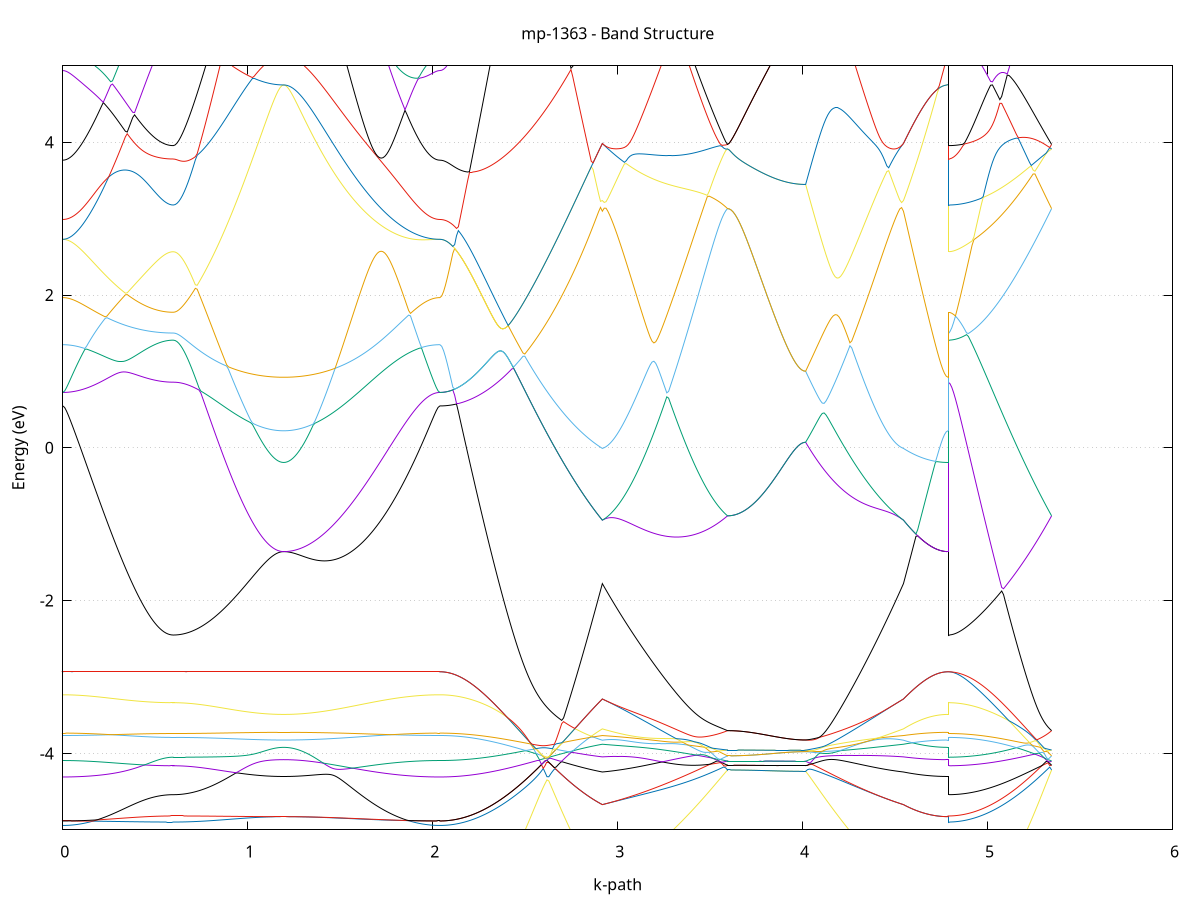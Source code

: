 set title 'mp-1363 - Band Structure'
set xlabel 'k-path'
set ylabel 'Energy (eV)'
set grid y
set yrange [-5:5]
set terminal png size 800,600
set output 'mp-1363_bands_gnuplot.png'
plot '-' using 1:2 with lines notitle, '-' using 1:2 with lines notitle, '-' using 1:2 with lines notitle, '-' using 1:2 with lines notitle, '-' using 1:2 with lines notitle, '-' using 1:2 with lines notitle, '-' using 1:2 with lines notitle, '-' using 1:2 with lines notitle, '-' using 1:2 with lines notitle, '-' using 1:2 with lines notitle, '-' using 1:2 with lines notitle, '-' using 1:2 with lines notitle, '-' using 1:2 with lines notitle, '-' using 1:2 with lines notitle, '-' using 1:2 with lines notitle, '-' using 1:2 with lines notitle, '-' using 1:2 with lines notitle, '-' using 1:2 with lines notitle, '-' using 1:2 with lines notitle, '-' using 1:2 with lines notitle, '-' using 1:2 with lines notitle, '-' using 1:2 with lines notitle, '-' using 1:2 with lines notitle, '-' using 1:2 with lines notitle, '-' using 1:2 with lines notitle, '-' using 1:2 with lines notitle, '-' using 1:2 with lines notitle, '-' using 1:2 with lines notitle, '-' using 1:2 with lines notitle, '-' using 1:2 with lines notitle, '-' using 1:2 with lines notitle, '-' using 1:2 with lines notitle, '-' using 1:2 with lines notitle, '-' using 1:2 with lines notitle, '-' using 1:2 with lines notitle, '-' using 1:2 with lines notitle, '-' using 1:2 with lines notitle, '-' using 1:2 with lines notitle, '-' using 1:2 with lines notitle, '-' using 1:2 with lines notitle, '-' using 1:2 with lines notitle, '-' using 1:2 with lines notitle, '-' using 1:2 with lines notitle, '-' using 1:2 with lines notitle, '-' using 1:2 with lines notitle, '-' using 1:2 with lines notitle, '-' using 1:2 with lines notitle, '-' using 1:2 with lines notitle, '-' using 1:2 with lines notitle, '-' using 1:2 with lines notitle, '-' using 1:2 with lines notitle, '-' using 1:2 with lines notitle, '-' using 1:2 with lines notitle, '-' using 1:2 with lines notitle, '-' using 1:2 with lines notitle, '-' using 1:2 with lines notitle, '-' using 1:2 with lines notitle, '-' using 1:2 with lines notitle, '-' using 1:2 with lines notitle, '-' using 1:2 with lines notitle, '-' using 1:2 with lines notitle, '-' using 1:2 with lines notitle, '-' using 1:2 with lines notitle, '-' using 1:2 with lines notitle
0.000000 -24.631121
0.009953 -24.631121
0.019907 -24.631121
0.029860 -24.631121
0.039813 -24.631121
0.049766 -24.631121
0.059720 -24.631121
0.069673 -24.631221
0.079626 -24.631221
0.089579 -24.631221
0.099533 -24.631321
0.109486 -24.631321
0.119439 -24.631421
0.129392 -24.631421
0.139346 -24.631521
0.149299 -24.631521
0.159252 -24.631621
0.169205 -24.631721
0.179159 -24.631721
0.189112 -24.631821
0.199065 -24.631921
0.209018 -24.631921
0.218972 -24.632021
0.228925 -24.632121
0.238878 -24.632221
0.248831 -24.632321
0.258785 -24.632321
0.268738 -24.632421
0.278691 -24.632521
0.288644 -24.632621
0.298598 -24.632721
0.308551 -24.632721
0.318504 -24.632821
0.328457 -24.632921
0.338411 -24.633021
0.348364 -24.633021
0.358317 -24.633121
0.368270 -24.633221
0.378224 -24.633321
0.388177 -24.633321
0.398130 -24.633421
0.408083 -24.633521
0.418037 -24.633521
0.427990 -24.633621
0.437943 -24.633621
0.447896 -24.633721
0.457850 -24.633821
0.467803 -24.633821
0.477756 -24.633921
0.487709 -24.633921
0.497663 -24.633921
0.507616 -24.634021
0.517569 -24.634021
0.527522 -24.634021
0.537476 -24.634121
0.547429 -24.634121
0.557382 -24.634121
0.567335 -24.634121
0.577289 -24.634121
0.587242 -24.634121
0.597195 -24.634121
0.597195 -24.634121
0.607148 -24.634221
0.617102 -24.634221
0.627055 -24.634421
0.637008 -24.634521
0.646961 -24.634721
0.656915 -24.634921
0.666868 -24.635121
0.676821 -24.635421
0.686774 -24.635621
0.696728 -24.635821
0.706681 -24.636121
0.716634 -24.636321
0.726587 -24.636521
0.736541 -24.636821
0.746494 -24.637021
0.756447 -24.637321
0.766400 -24.637521
0.776354 -24.637721
0.786307 -24.638021
0.796260 -24.638221
0.806213 -24.638421
0.816167 -24.638721
0.826120 -24.638921
0.836073 -24.639121
0.846026 -24.639321
0.855980 -24.639521
0.865933 -24.639721
0.875886 -24.640021
0.885839 -24.640221
0.895793 -24.640321
0.905746 -24.640521
0.915699 -24.640721
0.925652 -24.640921
0.935606 -24.641121
0.945559 -24.641221
0.955512 -24.641421
0.965465 -24.641621
0.975419 -24.641721
0.985372 -24.641921
0.995325 -24.642021
1.005278 -24.642121
1.015232 -24.642321
1.025185 -24.642421
1.035138 -24.642521
1.045091 -24.642621
1.055045 -24.642721
1.064998 -24.642821
1.074951 -24.642921
1.084904 -24.643021
1.094858 -24.643121
1.104811 -24.643121
1.114764 -24.643221
1.124717 -24.643321
1.134671 -24.643321
1.144624 -24.643321
1.154577 -24.643421
1.164530 -24.643421
1.174484 -24.643421
1.184437 -24.643421
1.194390 -24.643421
1.194390 -24.643421
1.204326 -24.643421
1.214262 -24.643421
1.224198 -24.643421
1.234134 -24.643421
1.244070 -24.643321
1.254006 -24.643321
1.263942 -24.643321
1.273878 -24.643221
1.283814 -24.643121
1.293750 -24.643121
1.303686 -24.643021
1.313622 -24.642921
1.323558 -24.642821
1.333494 -24.642721
1.343430 -24.642621
1.353366 -24.642521
1.363302 -24.642421
1.373238 -24.642321
1.383174 -24.642221
1.393110 -24.642021
1.403046 -24.641921
1.412983 -24.641721
1.422919 -24.641621
1.432855 -24.641421
1.442791 -24.641321
1.452727 -24.641121
1.462663 -24.640921
1.472599 -24.640821
1.482535 -24.640621
1.492471 -24.640421
1.502407 -24.640221
1.512343 -24.640021
1.522279 -24.639821
1.532215 -24.639621
1.542151 -24.639421
1.552087 -24.639221
1.562023 -24.639021
1.571959 -24.638821
1.581895 -24.638521
1.591831 -24.638321
1.601767 -24.638121
1.611703 -24.637921
1.621639 -24.637721
1.631575 -24.637421
1.641511 -24.637221
1.651447 -24.637021
1.661383 -24.636721
1.671319 -24.636521
1.681255 -24.636321
1.691191 -24.636121
1.701127 -24.635821
1.711063 -24.635621
1.720999 -24.635421
1.730935 -24.635221
1.740871 -24.634921
1.750807 -24.634721
1.760743 -24.634521
1.770679 -24.634321
1.780615 -24.634121
1.790551 -24.633921
1.800487 -24.633721
1.810423 -24.633521
1.820359 -24.633321
1.830295 -24.633121
1.840231 -24.633021
1.850167 -24.632821
1.860103 -24.632621
1.870039 -24.632521
1.879975 -24.632321
1.889911 -24.632221
1.899847 -24.632021
1.909783 -24.631921
1.919719 -24.631821
1.929655 -24.631721
1.939591 -24.631621
1.949527 -24.631521
1.959463 -24.631421
1.969399 -24.631321
1.979335 -24.631221
1.989271 -24.631221
1.999207 -24.631121
2.009143 -24.631121
2.019079 -24.631121
2.029016 -24.631121
2.038952 -24.631121
2.038952 -24.631121
2.048932 -24.631121
2.058913 -24.631121
2.068894 -24.631021
2.078875 -24.631021
2.088856 -24.631021
2.098837 -24.631021
2.108818 -24.631021
2.118799 -24.630921
2.128780 -24.630921
2.138761 -24.630821
2.148742 -24.630821
2.158723 -24.630721
2.168704 -24.630721
2.178684 -24.630621
2.188665 -24.630621
2.198646 -24.630521
2.208627 -24.630421
2.218608 -24.630321
2.228589 -24.630221
2.238570 -24.630121
2.248551 -24.630021
2.258532 -24.629921
2.268513 -24.629821
2.278494 -24.629721
2.288475 -24.630121
2.298456 -24.630521
2.308436 -24.630921
2.318417 -24.631321
2.328398 -24.631721
2.338379 -24.632021
2.348360 -24.632421
2.358341 -24.632821
2.368322 -24.633221
2.378303 -24.633621
2.388284 -24.633921
2.398265 -24.634321
2.408246 -24.634621
2.418227 -24.635021
2.428208 -24.635321
2.438189 -24.635721
2.448169 -24.636021
2.458150 -24.636321
2.468131 -24.636621
2.478112 -24.636921
2.488093 -24.637221
2.498074 -24.637421
2.508055 -24.637721
2.518036 -24.637921
2.528017 -24.638221
2.537998 -24.638421
2.547979 -24.638621
2.557960 -24.638821
2.567941 -24.638921
2.577921 -24.639121
2.587902 -24.639221
2.597883 -24.639421
2.607864 -24.639521
2.617845 -24.639621
2.627826 -24.639721
2.637807 -24.639721
2.647788 -24.639821
2.657769 -24.639821
2.667750 -24.639821
2.677731 -24.639821
2.687712 -24.639821
2.697693 -24.639821
2.707673 -24.639721
2.717654 -24.639621
2.727635 -24.639621
2.737616 -24.639521
2.747597 -24.639321
2.757578 -24.639221
2.767559 -24.639021
2.777540 -24.638921
2.787521 -24.638721
2.797502 -24.638521
2.807483 -24.638321
2.817464 -24.638021
2.827445 -24.637821
2.837426 -24.637521
2.847406 -24.637221
2.857387 -24.636921
2.867368 -24.636621
2.877349 -24.636221
2.887330 -24.635921
2.897311 -24.636321
2.907292 -24.636821
2.917273 -24.637321
2.917273 -24.637321
2.927227 -24.637121
2.937180 -24.636921
2.947134 -24.636621
2.957088 -24.636421
2.967042 -24.636121
2.976995 -24.635921
2.986949 -24.635921
2.996903 -24.636121
3.006857 -24.636221
3.016810 -24.636421
3.026764 -24.636521
3.036718 -24.636621
3.046671 -24.636721
3.056625 -24.636821
3.066579 -24.636921
3.076533 -24.637021
3.086486 -24.637121
3.096440 -24.637221
3.106394 -24.637221
3.116348 -24.637321
3.126301 -24.637321
3.136255 -24.637421
3.146209 -24.637421
3.156163 -24.637421
3.166116 -24.637421
3.176070 -24.637421
3.186024 -24.637421
3.195977 -24.637421
3.205931 -24.637421
3.215885 -24.637421
3.225839 -24.637321
3.235792 -24.637321
3.245746 -24.637221
3.255700 -24.637121
3.265654 -24.637021
3.275607 -24.636921
3.285561 -24.636821
3.295515 -24.636721
3.305469 -24.636621
3.315422 -24.636521
3.325376 -24.636321
3.335330 -24.636221
3.345284 -24.636021
3.355237 -24.635921
3.365191 -24.635721
3.375145 -24.635521
3.385098 -24.635321
3.395052 -24.635121
3.405006 -24.634921
3.414960 -24.634721
3.424913 -24.634521
3.434867 -24.634321
3.444821 -24.634121
3.454775 -24.633921
3.464728 -24.633621
3.474682 -24.633421
3.484636 -24.633221
3.494590 -24.632921
3.504543 -24.632721
3.514497 -24.632521
3.524451 -24.632321
3.534405 -24.632121
3.544358 -24.631921
3.554312 -24.631621
3.564266 -24.631521
3.574219 -24.631321
3.584173 -24.631121
3.594127 -24.630921
3.594127 -24.630921
3.603947 -24.630921
3.613768 -24.631021
3.623588 -24.631021
3.633409 -24.631021
3.643229 -24.631021
3.653050 -24.631021
3.662870 -24.631121
3.672691 -24.631121
3.682511 -24.631221
3.692332 -24.631221
3.702152 -24.631321
3.711973 -24.631321
3.721793 -24.631421
3.731614 -24.631421
3.741434 -24.631521
3.751255 -24.631621
3.761075 -24.631621
3.770896 -24.631721
3.780716 -24.631721
3.790537 -24.631821
3.800357 -24.631921
3.810178 -24.631921
3.819998 -24.632021
3.829818 -24.632121
3.839639 -24.632121
3.849459 -24.632221
3.859280 -24.632221
3.869100 -24.632321
3.878921 -24.632321
3.888741 -24.632421
3.898562 -24.632421
3.908382 -24.632521
3.918203 -24.632521
3.928023 -24.632621
3.937844 -24.632621
3.947664 -24.632621
3.957485 -24.632621
3.967305 -24.632721
3.977126 -24.632721
3.986946 -24.632721
3.996767 -24.632721
4.006587 -24.632721
4.016408 -24.632721
4.016408 -24.632721
4.026388 -24.633121
4.036369 -24.633421
4.046349 -24.633721
4.056330 -24.634021
4.066311 -24.634421
4.076291 -24.634621
4.086272 -24.634921
4.096252 -24.635221
4.106233 -24.635521
4.116214 -24.635721
4.126194 -24.636021
4.136175 -24.636221
4.146155 -24.636421
4.156136 -24.636621
4.166116 -24.636821
4.176097 -24.636921
4.186078 -24.637121
4.196058 -24.637321
4.206039 -24.637421
4.216019 -24.637521
4.226000 -24.637621
4.235981 -24.637721
4.245961 -24.637821
4.255942 -24.637921
4.265922 -24.637921
4.275903 -24.638021
4.285883 -24.638021
4.295864 -24.638021
4.305845 -24.638021
4.315825 -24.638021
4.325806 -24.638021
4.335786 -24.637921
4.345767 -24.637921
4.355748 -24.637821
4.365728 -24.637821
4.375709 -24.637721
4.385689 -24.637621
4.395670 -24.637521
4.405651 -24.637421
4.415631 -24.637221
4.425612 -24.637121
4.435592 -24.637021
4.445573 -24.636821
4.455553 -24.636621
4.465534 -24.636521
4.475515 -24.636321
4.485495 -24.636121
4.495476 -24.635921
4.505456 -24.636121
4.515437 -24.636421
4.525418 -24.636721
4.535398 -24.637021
4.545379 -24.637321
4.545379 -24.637321
4.555026 -24.637821
4.564673 -24.638221
4.574320 -24.638621
4.583966 -24.639021
4.593613 -24.639421
4.603260 -24.639821
4.612907 -24.640221
4.622554 -24.640521
4.632201 -24.640821
4.641848 -24.641221
4.651495 -24.641421
4.661142 -24.641721
4.670789 -24.642021
4.680436 -24.642221
4.690083 -24.642421
4.699730 -24.642621
4.709377 -24.642821
4.719023 -24.642921
4.728670 -24.643121
4.738317 -24.643221
4.747964 -24.643321
4.757611 -24.643321
4.767258 -24.643421
4.776905 -24.643421
4.786552 -24.643421
4.786552 -24.634121
4.796547 -24.634121
4.806543 -24.634221
4.816538 -24.634221
4.826534 -24.634321
4.836529 -24.634321
4.846525 -24.634421
4.856520 -24.634521
4.866516 -24.634621
4.876511 -24.634721
4.886507 -24.634821
4.896502 -24.634921
4.906498 -24.635021
4.916493 -24.635221
4.926489 -24.635321
4.936484 -24.635421
4.946480 -24.635521
4.956475 -24.635621
4.966471 -24.635721
4.976466 -24.635821
4.986462 -24.635821
4.996457 -24.635921
5.006453 -24.636021
5.016448 -24.636021
5.026444 -24.636021
5.036439 -24.636121
5.046435 -24.636121
5.056430 -24.636121
5.066426 -24.636121
5.076421 -24.636021
5.086416 -24.636021
5.096412 -24.636021
5.106407 -24.635921
5.116403 -24.635821
5.126398 -24.635721
5.136394 -24.635721
5.146389 -24.635521
5.156385 -24.635421
5.166380 -24.635321
5.176376 -24.635121
5.186371 -24.635021
5.196367 -24.634821
5.206362 -24.634621
5.216358 -24.634421
5.226353 -24.634221
5.236349 -24.634021
5.246344 -24.633821
5.256340 -24.633521
5.266335 -24.633321
5.276331 -24.633021
5.286326 -24.632821
5.296322 -24.632521
5.306317 -24.632221
5.316313 -24.631921
5.326308 -24.631621
5.336304 -24.631321
5.346299 -24.630921
e
0.000000 -24.631021
0.009953 -24.631121
0.019907 -24.631121
0.029860 -24.631121
0.039813 -24.631121
0.049766 -24.631121
0.059720 -24.631121
0.069673 -24.631121
0.079626 -24.631121
0.089579 -24.631121
0.099533 -24.631121
0.109486 -24.631121
0.119439 -24.631121
0.129392 -24.631121
0.139346 -24.631121
0.149299 -24.631121
0.159252 -24.631221
0.169205 -24.631221
0.179159 -24.631221
0.189112 -24.631221
0.199065 -24.631221
0.209018 -24.631221
0.218972 -24.631221
0.228925 -24.631221
0.238878 -24.631321
0.248831 -24.631321
0.258785 -24.631321
0.268738 -24.631321
0.278691 -24.631321
0.288644 -24.631321
0.298598 -24.631321
0.308551 -24.631421
0.318504 -24.631421
0.328457 -24.631421
0.338411 -24.631421
0.348364 -24.631421
0.358317 -24.631421
0.368270 -24.631421
0.378224 -24.631521
0.388177 -24.631521
0.398130 -24.631521
0.408083 -24.631521
0.418037 -24.631521
0.427990 -24.631521
0.437943 -24.631521
0.447896 -24.631521
0.457850 -24.631621
0.467803 -24.631621
0.477756 -24.631621
0.487709 -24.631621
0.497663 -24.631621
0.507616 -24.631621
0.517569 -24.631621
0.527522 -24.631621
0.537476 -24.631621
0.547429 -24.631621
0.557382 -24.631621
0.567335 -24.631621
0.577289 -24.631621
0.587242 -24.631621
0.597195 -24.631621
0.597195 -24.631621
0.607148 -24.631621
0.617102 -24.631521
0.627055 -24.631421
0.637008 -24.631221
0.646961 -24.631121
0.656915 -24.630921
0.666868 -24.630621
0.676821 -24.630421
0.686774 -24.630221
0.696728 -24.630021
0.706681 -24.629721
0.716634 -24.629521
0.726587 -24.629321
0.736541 -24.629021
0.746494 -24.628821
0.756447 -24.628621
0.766400 -24.628421
0.776354 -24.628121
0.786307 -24.627921
0.796260 -24.627721
0.806213 -24.627521
0.816167 -24.627321
0.826120 -24.627121
0.836073 -24.626821
0.846026 -24.626621
0.855980 -24.626421
0.865933 -24.626321
0.875886 -24.626121
0.885839 -24.625921
0.895793 -24.625721
0.905746 -24.625521
0.915699 -24.625421
0.925652 -24.625221
0.935606 -24.625021
0.945559 -24.624921
0.955512 -24.624721
0.965465 -24.624621
0.975419 -24.624421
0.985372 -24.624321
0.995325 -24.624221
1.005278 -24.624121
1.015232 -24.623921
1.025185 -24.623821
1.035138 -24.623721
1.045091 -24.623621
1.055045 -24.623521
1.064998 -24.623421
1.074951 -24.623421
1.084904 -24.623321
1.094858 -24.623221
1.104811 -24.623221
1.114764 -24.623121
1.124717 -24.623121
1.134671 -24.623021
1.144624 -24.623021
1.154577 -24.623021
1.164530 -24.622921
1.174484 -24.622921
1.184437 -24.622921
1.194390 -24.622921
1.194390 -24.622921
1.204326 -24.622921
1.214262 -24.622921
1.224198 -24.622921
1.234134 -24.623021
1.244070 -24.623021
1.254006 -24.623021
1.263942 -24.623121
1.273878 -24.623121
1.283814 -24.623221
1.293750 -24.623221
1.303686 -24.623321
1.313622 -24.623421
1.323558 -24.623421
1.333494 -24.623521
1.343430 -24.623621
1.353366 -24.623721
1.363302 -24.623821
1.373238 -24.623921
1.383174 -24.624021
1.393110 -24.624121
1.403046 -24.624221
1.412983 -24.624321
1.422919 -24.624521
1.432855 -24.624621
1.442791 -24.624721
1.452727 -24.624821
1.462663 -24.625021
1.472599 -24.625121
1.482535 -24.625321
1.492471 -24.625421
1.502407 -24.625521
1.512343 -24.625721
1.522279 -24.625821
1.532215 -24.626021
1.542151 -24.626121
1.552087 -24.626321
1.562023 -24.626421
1.571959 -24.626621
1.581895 -24.626721
1.591831 -24.626921
1.601767 -24.627021
1.611703 -24.627221
1.621639 -24.627321
1.631575 -24.627521
1.641511 -24.627621
1.651447 -24.627821
1.661383 -24.627921
1.671319 -24.628121
1.681255 -24.628221
1.691191 -24.628321
1.701127 -24.628521
1.711063 -24.628621
1.720999 -24.628721
1.730935 -24.628921
1.740871 -24.629021
1.750807 -24.629121
1.760743 -24.629221
1.770679 -24.629421
1.780615 -24.629521
1.790551 -24.629621
1.800487 -24.629721
1.810423 -24.629821
1.820359 -24.629921
1.830295 -24.630021
1.840231 -24.630121
1.850167 -24.630221
1.860103 -24.630321
1.870039 -24.630421
1.879975 -24.630421
1.889911 -24.630521
1.899847 -24.630621
1.909783 -24.630621
1.919719 -24.630721
1.929655 -24.630821
1.939591 -24.630821
1.949527 -24.630921
1.959463 -24.630921
1.969399 -24.630921
1.979335 -24.631021
1.989271 -24.631021
1.999207 -24.631021
2.009143 -24.631021
2.019079 -24.631021
2.029016 -24.631021
2.038952 -24.631021
2.038952 -24.631021
2.048932 -24.631021
2.058913 -24.631021
2.068894 -24.631021
2.078875 -24.631021
2.088856 -24.631021
2.098837 -24.631021
2.108818 -24.630921
2.118799 -24.630921
2.128780 -24.630921
2.138761 -24.630821
2.148742 -24.630821
2.158723 -24.630721
2.168704 -24.630721
2.178684 -24.630621
2.188665 -24.630621
2.198646 -24.630521
2.208627 -24.630421
2.218608 -24.630321
2.228589 -24.630221
2.238570 -24.630121
2.248551 -24.630021
2.258532 -24.629921
2.268513 -24.629821
2.278494 -24.629721
2.288475 -24.629621
2.298456 -24.629421
2.308436 -24.629321
2.318417 -24.629121
2.328398 -24.629021
2.338379 -24.628821
2.348360 -24.628721
2.358341 -24.628521
2.368322 -24.628321
2.378303 -24.628121
2.388284 -24.627921
2.398265 -24.627721
2.408246 -24.627521
2.418227 -24.627321
2.428208 -24.627121
2.438189 -24.626821
2.448169 -24.626621
2.458150 -24.626321
2.468131 -24.626121
2.478112 -24.625821
2.488093 -24.625621
2.498074 -24.625321
2.508055 -24.625021
2.518036 -24.624721
2.528017 -24.624421
2.537998 -24.624121
2.547979 -24.623821
2.557960 -24.623521
2.567941 -24.623221
2.577921 -24.622921
2.587902 -24.622621
2.597883 -24.622321
2.607864 -24.621921
2.617845 -24.621621
2.627826 -24.621921
2.637807 -24.622321
2.647788 -24.622721
2.657769 -24.623121
2.667750 -24.623621
2.677731 -24.624121
2.687712 -24.624621
2.697693 -24.625121
2.707673 -24.625621
2.717654 -24.626221
2.727635 -24.626721
2.737616 -24.627321
2.747597 -24.627921
2.757578 -24.628521
2.767559 -24.629021
2.777540 -24.629621
2.787521 -24.630221
2.797502 -24.630821
2.807483 -24.631421
2.817464 -24.632021
2.827445 -24.632521
2.837426 -24.633121
2.847406 -24.633721
2.857387 -24.634221
2.867368 -24.634821
2.877349 -24.635321
2.887330 -24.635821
2.897311 -24.635521
2.907292 -24.635121
2.917273 -24.634721
2.917273 -24.634721
2.927227 -24.634921
2.937180 -24.635121
2.947134 -24.635321
2.957088 -24.635521
2.967042 -24.635621
2.976995 -24.635821
2.986949 -24.635621
2.996903 -24.635321
3.006857 -24.635121
3.016810 -24.634821
3.026764 -24.634521
3.036718 -24.634221
3.046671 -24.633921
3.056625 -24.633621
3.066579 -24.633321
3.076533 -24.633121
3.086486 -24.632821
3.096440 -24.632521
3.106394 -24.632221
3.116348 -24.631921
3.126301 -24.631621
3.136255 -24.631321
3.146209 -24.631021
3.156163 -24.630721
3.166116 -24.630421
3.176070 -24.630121
3.186024 -24.629821
3.195977 -24.629521
3.205931 -24.629221
3.215885 -24.629021
3.225839 -24.628721
3.235792 -24.628421
3.245746 -24.628221
3.255700 -24.627921
3.265654 -24.627721
3.275607 -24.627421
3.285561 -24.627221
3.295515 -24.627021
3.305469 -24.626821
3.315422 -24.626621
3.325376 -24.626421
3.335330 -24.626221
3.345284 -24.626121
3.355237 -24.626021
3.365191 -24.626021
3.375145 -24.626221
3.385098 -24.626421
3.395052 -24.626621
3.405006 -24.626921
3.414960 -24.627121
3.424913 -24.627421
3.434867 -24.627621
3.444821 -24.627921
3.454775 -24.628121
3.464728 -24.628421
3.474682 -24.628621
3.484636 -24.628821
3.494590 -24.629121
3.504543 -24.629321
3.514497 -24.629521
3.524451 -24.629721
3.534405 -24.629921
3.544358 -24.630121
3.554312 -24.630321
3.564266 -24.630421
3.574219 -24.630621
3.584173 -24.630821
3.594127 -24.630921
3.594127 -24.630921
3.603947 -24.630921
3.613768 -24.630921
3.623588 -24.631021
3.633409 -24.631021
3.643229 -24.631021
3.653050 -24.631021
3.662870 -24.631121
3.672691 -24.631121
3.682511 -24.631221
3.692332 -24.631221
3.702152 -24.631321
3.711973 -24.631321
3.721793 -24.631421
3.731614 -24.631421
3.741434 -24.631521
3.751255 -24.631521
3.761075 -24.631621
3.770896 -24.631721
3.780716 -24.631721
3.790537 -24.631821
3.800357 -24.631921
3.810178 -24.631921
3.819998 -24.632021
3.829818 -24.632121
3.839639 -24.632121
3.849459 -24.632221
3.859280 -24.632221
3.869100 -24.632321
3.878921 -24.632321
3.888741 -24.632421
3.898562 -24.632421
3.908382 -24.632521
3.918203 -24.632521
3.928023 -24.632621
3.937844 -24.632621
3.947664 -24.632621
3.957485 -24.632621
3.967305 -24.632721
3.977126 -24.632721
3.986946 -24.632721
3.996767 -24.632721
4.006587 -24.632721
4.016408 -24.632721
4.016408 -24.632721
4.026388 -24.632421
4.036369 -24.632021
4.046349 -24.631621
4.056330 -24.631221
4.066311 -24.630821
4.076291 -24.630421
4.086272 -24.630021
4.096252 -24.629621
4.106233 -24.629221
4.116214 -24.628821
4.126194 -24.628421
4.136175 -24.627921
4.146155 -24.627521
4.156136 -24.627121
4.166116 -24.626721
4.176097 -24.626321
4.186078 -24.626121
4.196058 -24.625921
4.206039 -24.626021
4.216019 -24.626221
4.226000 -24.626421
4.235981 -24.626721
4.245961 -24.627021
4.255942 -24.627321
4.265922 -24.627721
4.275903 -24.628021
4.285883 -24.628421
4.295864 -24.628721
4.305845 -24.629121
4.315825 -24.629421
4.325806 -24.629821
4.335786 -24.630121
4.345767 -24.630521
4.355748 -24.630921
4.365728 -24.631221
4.375709 -24.631621
4.385689 -24.632021
4.395670 -24.632321
4.405651 -24.632721
4.415631 -24.633021
4.425612 -24.633421
4.435592 -24.633821
4.445573 -24.634121
4.455553 -24.634521
4.465534 -24.634821
4.475515 -24.635121
4.485495 -24.635521
4.495476 -24.635821
4.505456 -24.635721
4.515437 -24.635421
4.525418 -24.635221
4.535398 -24.635021
4.545379 -24.634721
4.545379 -24.634721
4.555026 -24.634321
4.564673 -24.633921
4.574320 -24.633521
4.583966 -24.633121
4.593613 -24.632621
4.603260 -24.632221
4.612907 -24.631721
4.622554 -24.631221
4.632201 -24.630721
4.641848 -24.630221
4.651495 -24.629721
4.661142 -24.629221
4.670789 -24.628621
4.680436 -24.628121
4.690083 -24.627621
4.699730 -24.627021
4.709377 -24.626521
4.719023 -24.625921
4.728670 -24.625321
4.738317 -24.624821
4.747964 -24.624321
4.757611 -24.623821
4.767258 -24.623321
4.776905 -24.623021
4.786552 -24.622921
4.786552 -24.631621
4.796547 -24.631621
4.806543 -24.631621
4.816538 -24.631621
4.826534 -24.631621
4.836529 -24.631621
4.846525 -24.631521
4.856520 -24.631521
4.866516 -24.631521
4.876511 -24.631421
4.886507 -24.631421
4.896502 -24.631321
4.906498 -24.631321
4.916493 -24.631221
4.926489 -24.631121
4.936484 -24.631121
4.946480 -24.631021
4.956475 -24.630921
4.966471 -24.630821
4.976466 -24.630721
4.986462 -24.630621
4.996457 -24.630521
5.006453 -24.630421
5.016448 -24.630321
5.026444 -24.630121
5.036439 -24.630021
5.046435 -24.629921
5.056430 -24.629721
5.066426 -24.629621
5.076421 -24.629421
5.086416 -24.629221
5.096412 -24.629021
5.106407 -24.628921
5.116403 -24.628721
5.126398 -24.628521
5.136394 -24.628321
5.146389 -24.628121
5.156385 -24.627821
5.166380 -24.627621
5.176376 -24.627421
5.186371 -24.627121
5.196367 -24.626921
5.206362 -24.626621
5.216358 -24.626421
5.226353 -24.626721
5.236349 -24.627021
5.246344 -24.627421
5.256340 -24.627821
5.266335 -24.628121
5.276331 -24.628521
5.286326 -24.628921
5.296322 -24.629221
5.306317 -24.629621
5.316313 -24.629921
5.326308 -24.630321
5.336304 -24.630621
5.346299 -24.630921
e
0.000000 -24.623921
0.009953 -24.623921
0.019907 -24.623921
0.029860 -24.623921
0.039813 -24.623821
0.049766 -24.623821
0.059720 -24.623821
0.069673 -24.623721
0.079626 -24.623721
0.089579 -24.623621
0.099533 -24.623521
0.109486 -24.623521
0.119439 -24.623421
0.129392 -24.623321
0.139346 -24.623221
0.149299 -24.623221
0.159252 -24.623121
0.169205 -24.623121
0.179159 -24.623021
0.189112 -24.623021
0.199065 -24.623021
0.209018 -24.622921
0.218972 -24.622921
0.228925 -24.622921
0.238878 -24.622921
0.248831 -24.623021
0.258785 -24.623021
0.268738 -24.623021
0.278691 -24.623021
0.288644 -24.623021
0.298598 -24.623121
0.308551 -24.623121
0.318504 -24.623121
0.328457 -24.623221
0.338411 -24.623221
0.348364 -24.623221
0.358317 -24.623321
0.368270 -24.623321
0.378224 -24.623321
0.388177 -24.623421
0.398130 -24.623421
0.408083 -24.623421
0.418037 -24.623521
0.427990 -24.623521
0.437943 -24.623521
0.447896 -24.623621
0.457850 -24.623621
0.467803 -24.623621
0.477756 -24.623621
0.487709 -24.623721
0.497663 -24.623721
0.507616 -24.623721
0.517569 -24.623721
0.527522 -24.623721
0.537476 -24.623721
0.547429 -24.623721
0.557382 -24.623821
0.567335 -24.623821
0.577289 -24.623821
0.587242 -24.623821
0.597195 -24.623821
0.597195 -24.623821
0.607148 -24.623821
0.617102 -24.623821
0.627055 -24.623821
0.637008 -24.623721
0.646961 -24.623721
0.656915 -24.623721
0.666868 -24.623621
0.676821 -24.623621
0.686774 -24.623621
0.696728 -24.623521
0.706681 -24.623421
0.716634 -24.623421
0.726587 -24.623321
0.736541 -24.623321
0.746494 -24.623221
0.756447 -24.623121
0.766400 -24.623021
0.776354 -24.622921
0.786307 -24.622821
0.796260 -24.622821
0.806213 -24.622721
0.816167 -24.622621
0.826120 -24.622521
0.836073 -24.622421
0.846026 -24.622321
0.855980 -24.622221
0.865933 -24.622021
0.875886 -24.621921
0.885839 -24.621821
0.895793 -24.621721
0.905746 -24.621621
0.915699 -24.621521
0.925652 -24.621421
0.935606 -24.621321
0.945559 -24.621221
0.955512 -24.621121
0.965465 -24.621021
0.975419 -24.620921
0.985372 -24.620821
0.995325 -24.620721
1.005278 -24.620621
1.015232 -24.620521
1.025185 -24.620421
1.035138 -24.620321
1.045091 -24.620321
1.055045 -24.620221
1.064998 -24.620121
1.074951 -24.620121
1.084904 -24.620021
1.094858 -24.619921
1.104811 -24.619921
1.114764 -24.619921
1.124717 -24.619821
1.134671 -24.619821
1.144624 -24.619821
1.154577 -24.619721
1.164530 -24.619721
1.174484 -24.619721
1.184437 -24.619721
1.194390 -24.619721
1.194390 -24.619721
1.204326 -24.619721
1.214262 -24.619721
1.224198 -24.619721
1.234134 -24.619721
1.244070 -24.619821
1.254006 -24.619821
1.263942 -24.619821
1.273878 -24.619821
1.283814 -24.619921
1.293750 -24.619921
1.303686 -24.620021
1.313622 -24.620021
1.323558 -24.620121
1.333494 -24.620121
1.343430 -24.620221
1.353366 -24.620221
1.363302 -24.620321
1.373238 -24.620321
1.383174 -24.620421
1.393110 -24.620521
1.403046 -24.620521
1.412983 -24.620621
1.422919 -24.620621
1.432855 -24.620721
1.442791 -24.620821
1.452727 -24.620821
1.462663 -24.620921
1.472599 -24.620921
1.482535 -24.621021
1.492471 -24.621021
1.502407 -24.621121
1.512343 -24.621121
1.522279 -24.621221
1.532215 -24.621221
1.542151 -24.621221
1.552087 -24.621321
1.562023 -24.621321
1.571959 -24.621321
1.581895 -24.621421
1.591831 -24.621421
1.601767 -24.621421
1.611703 -24.621521
1.621639 -24.621521
1.631575 -24.621521
1.641511 -24.621521
1.651447 -24.621521
1.661383 -24.621621
1.671319 -24.621621
1.681255 -24.621621
1.691191 -24.621621
1.701127 -24.621621
1.711063 -24.621621
1.720999 -24.621621
1.730935 -24.621621
1.740871 -24.621621
1.750807 -24.621621
1.760743 -24.621621
1.770679 -24.621621
1.780615 -24.621621
1.790551 -24.621621
1.800487 -24.621721
1.810423 -24.621821
1.820359 -24.622021
1.830295 -24.622221
1.840231 -24.622321
1.850167 -24.622521
1.860103 -24.622621
1.870039 -24.622821
1.879975 -24.622921
1.889911 -24.623021
1.899847 -24.623121
1.909783 -24.623221
1.919719 -24.623321
1.929655 -24.623421
1.939591 -24.623521
1.949527 -24.623621
1.959463 -24.623721
1.969399 -24.623721
1.979335 -24.623821
1.989271 -24.623821
1.999207 -24.623821
2.009143 -24.623921
2.019079 -24.623921
2.029016 -24.623921
2.038952 -24.623921
2.038952 -24.623921
2.048932 -24.623921
2.058913 -24.624021
2.068894 -24.624021
2.078875 -24.624121
2.088856 -24.624221
2.098837 -24.624421
2.108818 -24.624521
2.118799 -24.624721
2.128780 -24.624921
2.138761 -24.625121
2.148742 -24.625421
2.158723 -24.625621
2.168704 -24.625921
2.178684 -24.626221
2.188665 -24.626521
2.198646 -24.626821
2.208627 -24.627221
2.218608 -24.627521
2.228589 -24.627821
2.238570 -24.628221
2.248551 -24.628621
2.258532 -24.628921
2.268513 -24.629321
2.278494 -24.629721
2.288475 -24.629621
2.298456 -24.629421
2.308436 -24.629321
2.318417 -24.629121
2.328398 -24.629021
2.338379 -24.628821
2.348360 -24.628621
2.358341 -24.628521
2.368322 -24.628321
2.378303 -24.628121
2.388284 -24.627921
2.398265 -24.627721
2.408246 -24.627521
2.418227 -24.627321
2.428208 -24.627021
2.438189 -24.626821
2.448169 -24.626621
2.458150 -24.626321
2.468131 -24.626121
2.478112 -24.625821
2.488093 -24.625521
2.498074 -24.625321
2.508055 -24.625021
2.518036 -24.624721
2.528017 -24.624421
2.537998 -24.624121
2.547979 -24.623821
2.557960 -24.623521
2.567941 -24.623221
2.577921 -24.622921
2.587902 -24.622621
2.597883 -24.622221
2.607864 -24.621921
2.617845 -24.621621
2.627826 -24.621321
2.637807 -24.620921
2.647788 -24.620621
2.657769 -24.620221
2.667750 -24.619921
2.677731 -24.619521
2.687712 -24.619221
2.697693 -24.618821
2.707673 -24.618521
2.717654 -24.618121
2.727635 -24.617821
2.737616 -24.617421
2.747597 -24.617021
2.757578 -24.616721
2.767559 -24.616321
2.777540 -24.616021
2.787521 -24.615621
2.797502 -24.615321
2.807483 -24.615021
2.817464 -24.614621
2.827445 -24.614321
2.837426 -24.614021
2.847406 -24.613621
2.857387 -24.613321
2.867368 -24.613021
2.877349 -24.612721
2.887330 -24.612421
2.897311 -24.612121
2.907292 -24.611821
2.917273 -24.611521
2.917273 -24.611521
2.927227 -24.611721
2.937180 -24.611821
2.947134 -24.612021
2.957088 -24.612221
2.967042 -24.612421
2.976995 -24.612621
2.986949 -24.612921
2.996903 -24.613121
3.006857 -24.613421
3.016810 -24.613721
3.026764 -24.614021
3.036718 -24.614321
3.046671 -24.614621
3.056625 -24.614921
3.066579 -24.615321
3.076533 -24.615621
3.086486 -24.615921
3.096440 -24.616321
3.106394 -24.616621
3.116348 -24.617021
3.126301 -24.617321
3.136255 -24.617721
3.146209 -24.618021
3.156163 -24.618421
3.166116 -24.618721
3.176070 -24.619121
3.186024 -24.619421
3.195977 -24.619821
3.205931 -24.620221
3.215885 -24.620521
3.225839 -24.620921
3.235792 -24.621221
3.245746 -24.621621
3.255700 -24.621921
3.265654 -24.622221
3.275607 -24.622621
3.285561 -24.622921
3.295515 -24.623221
3.305469 -24.623621
3.315422 -24.623921
3.325376 -24.624221
3.335330 -24.624421
3.345284 -24.624721
3.355237 -24.624921
3.365191 -24.625021
3.375145 -24.625021
3.385098 -24.624921
3.395052 -24.624821
3.405006 -24.624721
3.414960 -24.624621
3.424913 -24.624421
3.434867 -24.624321
3.444821 -24.624221
3.454775 -24.624121
3.464728 -24.624021
3.474682 -24.623921
3.484636 -24.623821
3.494590 -24.623721
3.504543 -24.623621
3.514497 -24.623521
3.524451 -24.623421
3.534405 -24.623221
3.544358 -24.623121
3.554312 -24.623021
3.564266 -24.622921
3.574219 -24.622821
3.584173 -24.622621
3.594127 -24.622521
3.594127 -24.622521
3.603947 -24.622521
3.613768 -24.622521
3.623588 -24.622421
3.633409 -24.622421
3.643229 -24.622421
3.653050 -24.622421
3.662870 -24.622321
3.672691 -24.622321
3.682511 -24.622221
3.692332 -24.622221
3.702152 -24.622121
3.711973 -24.622121
3.721793 -24.622021
3.731614 -24.621921
3.741434 -24.621921
3.751255 -24.621821
3.761075 -24.621721
3.770896 -24.621721
3.780716 -24.621621
3.790537 -24.621521
3.800357 -24.621421
3.810178 -24.621421
3.819998 -24.621321
3.829818 -24.621221
3.839639 -24.621221
3.849459 -24.621121
3.859280 -24.621021
3.869100 -24.621021
3.878921 -24.620921
3.888741 -24.620921
3.898562 -24.620821
3.908382 -24.620821
3.918203 -24.620721
3.928023 -24.620721
3.937844 -24.620621
3.947664 -24.620621
3.957485 -24.620621
3.967305 -24.620521
3.977126 -24.620521
3.986946 -24.620521
3.996767 -24.620521
4.006587 -24.620521
4.016408 -24.620521
4.016408 -24.620521
4.026388 -24.620721
4.036369 -24.620921
4.046349 -24.621121
4.056330 -24.621421
4.066311 -24.621621
4.076291 -24.621821
4.086272 -24.622121
4.096252 -24.622321
4.106233 -24.622621
4.116214 -24.622821
4.126194 -24.623121
4.136175 -24.623321
4.146155 -24.623621
4.156136 -24.623821
4.166116 -24.624121
4.176097 -24.624321
4.186078 -24.624421
4.196058 -24.624421
4.206039 -24.624121
4.216019 -24.623821
4.226000 -24.623421
4.235981 -24.623021
4.245961 -24.622521
4.255942 -24.622121
4.265922 -24.621621
4.275903 -24.621221
4.285883 -24.620721
4.295864 -24.620221
4.305845 -24.619821
4.315825 -24.619321
4.325806 -24.618921
4.335786 -24.618421
4.345767 -24.618021
4.355748 -24.617621
4.365728 -24.617121
4.375709 -24.616721
4.385689 -24.616321
4.395670 -24.615921
4.405651 -24.615521
4.415631 -24.615121
4.425612 -24.614821
4.435592 -24.614421
4.445573 -24.614121
4.455553 -24.613721
4.465534 -24.613421
4.475515 -24.613121
4.485495 -24.612921
4.495476 -24.612621
4.505456 -24.612321
4.515437 -24.612121
4.525418 -24.611921
4.535398 -24.611721
4.545379 -24.611521
4.545379 -24.611521
4.555026 -24.611321
4.564673 -24.611021
4.574320 -24.610821
4.583966 -24.610521
4.593613 -24.610321
4.603260 -24.610121
4.612907 -24.609921
4.622554 -24.609921
4.632201 -24.610621
4.641848 -24.611321
4.651495 -24.611921
4.661142 -24.612621
4.670789 -24.613221
4.680436 -24.613921
4.690083 -24.614521
4.699730 -24.615221
4.709377 -24.615821
4.719023 -24.616421
4.728670 -24.617121
4.738317 -24.617721
4.747964 -24.618221
4.757611 -24.618821
4.767258 -24.619221
4.776905 -24.619621
4.786552 -24.619721
4.786552 -24.623821
4.796547 -24.623821
4.806543 -24.623721
4.816538 -24.623621
4.826534 -24.623621
4.836529 -24.623421
4.846525 -24.623321
4.856520 -24.623121
4.866516 -24.623021
4.876511 -24.622821
4.886507 -24.622621
4.896502 -24.622421
4.906498 -24.622221
4.916493 -24.622021
4.926489 -24.621821
4.936484 -24.621621
4.946480 -24.621421
4.956475 -24.621321
4.966471 -24.621221
4.976466 -24.621121
4.986462 -24.621021
4.996457 -24.621021
5.006453 -24.621021
5.016448 -24.621021
5.026444 -24.621121
5.036439 -24.621221
5.046435 -24.621321
5.056430 -24.621421
5.066426 -24.621621
5.076421 -24.621821
5.086416 -24.622021
5.096412 -24.622321
5.106407 -24.622621
5.116403 -24.622921
5.126398 -24.623221
5.136394 -24.623521
5.146389 -24.623821
5.156385 -24.624121
5.166380 -24.624521
5.176376 -24.624821
5.186371 -24.625221
5.196367 -24.625621
5.206362 -24.625921
5.216358 -24.626321
5.226353 -24.626121
5.236349 -24.625821
5.246344 -24.625621
5.256340 -24.625321
5.266335 -24.625021
5.276331 -24.624721
5.286326 -24.624421
5.296322 -24.624121
5.306317 -24.623821
5.316313 -24.623521
5.326308 -24.623121
5.336304 -24.622821
5.346299 -24.622521
e
0.000000 -24.621521
0.009953 -24.621521
0.019907 -24.621521
0.029860 -24.621521
0.039813 -24.621521
0.049766 -24.621521
0.059720 -24.621521
0.069673 -24.621521
0.079626 -24.621521
0.089579 -24.621521
0.099533 -24.621521
0.109486 -24.621521
0.119439 -24.621521
0.129392 -24.621521
0.139346 -24.621421
0.149299 -24.621421
0.159252 -24.621321
0.169205 -24.621321
0.179159 -24.621221
0.189112 -24.621121
0.199065 -24.620921
0.209018 -24.620821
0.218972 -24.620621
0.228925 -24.620521
0.238878 -24.620321
0.248831 -24.620121
0.258785 -24.619921
0.268738 -24.619621
0.278691 -24.619421
0.288644 -24.619121
0.298598 -24.618921
0.308551 -24.618621
0.318504 -24.618321
0.328457 -24.618021
0.338411 -24.617721
0.348364 -24.617421
0.358317 -24.617121
0.368270 -24.616821
0.378224 -24.616521
0.388177 -24.616221
0.398130 -24.615821
0.408083 -24.615521
0.418037 -24.615121
0.427990 -24.614821
0.437943 -24.614421
0.447896 -24.614121
0.457850 -24.613721
0.467803 -24.613321
0.477756 -24.613021
0.487709 -24.612621
0.497663 -24.612221
0.507616 -24.611821
0.517569 -24.611521
0.527522 -24.611121
0.537476 -24.610721
0.547429 -24.610321
0.557382 -24.610021
0.567335 -24.609621
0.577289 -24.609221
0.587242 -24.608921
0.597195 -24.608821
0.597195 -24.608821
0.607148 -24.608821
0.617102 -24.608821
0.627055 -24.608821
0.637008 -24.608821
0.646961 -24.608821
0.656915 -24.608821
0.666868 -24.608821
0.676821 -24.608821
0.686774 -24.608821
0.696728 -24.608921
0.706681 -24.608921
0.716634 -24.608921
0.726587 -24.608921
0.736541 -24.608921
0.746494 -24.609021
0.756447 -24.609021
0.766400 -24.609021
0.776354 -24.609021
0.786307 -24.609121
0.796260 -24.609121
0.806213 -24.609121
0.816167 -24.609121
0.826120 -24.609121
0.836073 -24.609221
0.846026 -24.609221
0.855980 -24.609221
0.865933 -24.609221
0.875886 -24.609221
0.885839 -24.609221
0.895793 -24.609221
0.905746 -24.609221
0.915699 -24.609221
0.925652 -24.609121
0.935606 -24.609121
0.945559 -24.609121
0.955512 -24.609121
0.965465 -24.609021
0.975419 -24.609021
0.985372 -24.609021
0.995325 -24.608921
1.005278 -24.608921
1.015232 -24.608821
1.025185 -24.608721
1.035138 -24.608721
1.045091 -24.608621
1.055045 -24.608621
1.064998 -24.608521
1.074951 -24.608421
1.084904 -24.608421
1.094858 -24.608321
1.104811 -24.608221
1.114764 -24.608221
1.124717 -24.608121
1.134671 -24.608121
1.144624 -24.608021
1.154577 -24.608021
1.164530 -24.608021
1.174484 -24.608021
1.184437 -24.607921
1.194390 -24.607921
1.194390 -24.607921
1.204326 -24.607921
1.214262 -24.608021
1.224198 -24.608021
1.234134 -24.608121
1.244070 -24.608221
1.254006 -24.608321
1.263942 -24.608421
1.273878 -24.608621
1.283814 -24.608721
1.293750 -24.608921
1.303686 -24.609121
1.313622 -24.609321
1.323558 -24.609521
1.333494 -24.609721
1.343430 -24.609921
1.353366 -24.610221
1.363302 -24.610421
1.373238 -24.610721
1.383174 -24.610921
1.393110 -24.611221
1.403046 -24.611421
1.412983 -24.611721
1.422919 -24.612021
1.432855 -24.612221
1.442791 -24.612521
1.452727 -24.612821
1.462663 -24.613121
1.472599 -24.613321
1.482535 -24.613621
1.492471 -24.613921
1.502407 -24.614221
1.512343 -24.614521
1.522279 -24.614821
1.532215 -24.615021
1.542151 -24.615321
1.552087 -24.615621
1.562023 -24.615921
1.571959 -24.616221
1.581895 -24.616421
1.591831 -24.616721
1.601767 -24.617021
1.611703 -24.617321
1.621639 -24.617521
1.631575 -24.617821
1.641511 -24.618121
1.651447 -24.618321
1.661383 -24.618621
1.671319 -24.618821
1.681255 -24.619121
1.691191 -24.619321
1.701127 -24.619621
1.711063 -24.619821
1.720999 -24.620021
1.730935 -24.620221
1.740871 -24.620521
1.750807 -24.620721
1.760743 -24.620921
1.770679 -24.621121
1.780615 -24.621321
1.790551 -24.621521
1.800487 -24.621621
1.810423 -24.621621
1.820359 -24.621621
1.830295 -24.621621
1.840231 -24.621621
1.850167 -24.621621
1.860103 -24.621621
1.870039 -24.621621
1.879975 -24.621621
1.889911 -24.621621
1.899847 -24.621621
1.909783 -24.621621
1.919719 -24.621621
1.929655 -24.621621
1.939591 -24.621621
1.949527 -24.621621
1.959463 -24.621621
1.969399 -24.621521
1.979335 -24.621521
1.989271 -24.621521
1.999207 -24.621521
2.009143 -24.621521
2.019079 -24.621521
2.029016 -24.621521
2.038952 -24.621521
2.038952 -24.621521
2.048932 -24.621521
2.058913 -24.621521
2.068894 -24.621521
2.078875 -24.621521
2.088856 -24.621521
2.098837 -24.621521
2.108818 -24.621421
2.118799 -24.621421
2.128780 -24.621421
2.138761 -24.621321
2.148742 -24.621321
2.158723 -24.621221
2.168704 -24.621221
2.178684 -24.621121
2.188665 -24.621121
2.198646 -24.621021
2.208627 -24.620921
2.218608 -24.620921
2.228589 -24.620821
2.238570 -24.620721
2.248551 -24.620621
2.258532 -24.620521
2.268513 -24.620521
2.278494 -24.620421
2.288475 -24.620321
2.298456 -24.620221
2.308436 -24.620121
2.318417 -24.620121
2.328398 -24.620021
2.338379 -24.619921
2.348360 -24.619821
2.358341 -24.619721
2.368322 -24.619721
2.378303 -24.619621
2.388284 -24.619521
2.398265 -24.619521
2.408246 -24.619421
2.418227 -24.619321
2.428208 -24.619321
2.438189 -24.619321
2.448169 -24.619221
2.458150 -24.619221
2.468131 -24.619221
2.478112 -24.619221
2.488093 -24.619321
2.498074 -24.619321
2.508055 -24.619421
2.518036 -24.619421
2.528017 -24.619521
2.537998 -24.619721
2.547979 -24.619821
2.557960 -24.620021
2.567941 -24.620221
2.577921 -24.620421
2.587902 -24.620621
2.597883 -24.620921
2.607864 -24.621221
2.617845 -24.621621
2.627826 -24.621221
2.637807 -24.620921
2.647788 -24.620621
2.657769 -24.620221
2.667750 -24.619921
2.677731 -24.619521
2.687712 -24.619221
2.697693 -24.618821
2.707673 -24.618521
2.717654 -24.618121
2.727635 -24.617721
2.737616 -24.617421
2.747597 -24.617021
2.757578 -24.616721
2.767559 -24.616321
2.777540 -24.616021
2.787521 -24.615621
2.797502 -24.615321
2.807483 -24.615021
2.817464 -24.614621
2.827445 -24.614321
2.837426 -24.613921
2.847406 -24.613621
2.857387 -24.613321
2.867368 -24.613021
2.877349 -24.612721
2.887330 -24.612421
2.897311 -24.612121
2.907292 -24.611821
2.917273 -24.611521
2.917273 -24.611521
2.927227 -24.611721
2.937180 -24.611821
2.947134 -24.611921
2.957088 -24.612121
2.967042 -24.612221
2.976995 -24.612321
2.986949 -24.612521
2.996903 -24.612621
3.006857 -24.612821
3.016810 -24.612921
3.026764 -24.613121
3.036718 -24.613221
3.046671 -24.613421
3.056625 -24.613521
3.066579 -24.613721
3.076533 -24.613821
3.086486 -24.614021
3.096440 -24.614121
3.106394 -24.614321
3.116348 -24.614521
3.126301 -24.614621
3.136255 -24.614821
3.146209 -24.614921
3.156163 -24.615121
3.166116 -24.615321
3.176070 -24.615421
3.186024 -24.615621
3.195977 -24.615821
3.205931 -24.615921
3.215885 -24.616121
3.225839 -24.616321
3.235792 -24.616421
3.245746 -24.616621
3.255700 -24.616821
3.265654 -24.616921
3.275607 -24.617121
3.285561 -24.617321
3.295515 -24.617521
3.305469 -24.617621
3.315422 -24.617821
3.325376 -24.618021
3.335330 -24.618121
3.345284 -24.618321
3.355237 -24.618521
3.365191 -24.618721
3.375145 -24.618821
3.385098 -24.619021
3.395052 -24.619221
3.405006 -24.619321
3.414960 -24.619521
3.424913 -24.619721
3.434867 -24.619921
3.444821 -24.620021
3.454775 -24.620221
3.464728 -24.620421
3.474682 -24.620521
3.484636 -24.620721
3.494590 -24.620921
3.504543 -24.621021
3.514497 -24.621221
3.524451 -24.621421
3.534405 -24.621521
3.544358 -24.621721
3.554312 -24.621821
3.564266 -24.622021
3.574219 -24.622221
3.584173 -24.622321
3.594127 -24.622521
3.594127 -24.622521
3.603947 -24.622521
3.613768 -24.622521
3.623588 -24.622421
3.633409 -24.622421
3.643229 -24.622421
3.653050 -24.622421
3.662870 -24.622321
3.672691 -24.622321
3.682511 -24.622221
3.692332 -24.622221
3.702152 -24.622121
3.711973 -24.622121
3.721793 -24.622021
3.731614 -24.621921
3.741434 -24.621921
3.751255 -24.621821
3.761075 -24.621721
3.770896 -24.621621
3.780716 -24.621621
3.790537 -24.621521
3.800357 -24.621421
3.810178 -24.621421
3.819998 -24.621321
3.829818 -24.621221
3.839639 -24.621221
3.849459 -24.621121
3.859280 -24.621021
3.869100 -24.621021
3.878921 -24.620921
3.888741 -24.620921
3.898562 -24.620821
3.908382 -24.620821
3.918203 -24.620721
3.928023 -24.620721
3.937844 -24.620621
3.947664 -24.620621
3.957485 -24.620621
3.967305 -24.620521
3.977126 -24.620521
3.986946 -24.620521
3.996767 -24.620521
4.006587 -24.620521
4.016408 -24.620521
4.016408 -24.620521
4.026388 -24.620321
4.036369 -24.620121
4.046349 -24.619921
4.056330 -24.619721
4.066311 -24.619521
4.076291 -24.619321
4.086272 -24.619121
4.096252 -24.618921
4.106233 -24.618821
4.116214 -24.618621
4.126194 -24.618421
4.136175 -24.618221
4.146155 -24.618121
4.156136 -24.617921
4.166116 -24.617721
4.176097 -24.617621
4.186078 -24.617421
4.196058 -24.617321
4.206039 -24.617121
4.216019 -24.616921
4.226000 -24.616821
4.235981 -24.616621
4.245961 -24.616521
4.255942 -24.616321
4.265922 -24.616221
4.275903 -24.616021
4.285883 -24.615821
4.295864 -24.615721
4.305845 -24.615521
4.315825 -24.615421
4.325806 -24.615221
4.335786 -24.615121
4.345767 -24.614921
4.355748 -24.614721
4.365728 -24.614621
4.375709 -24.614421
4.385689 -24.614221
4.395670 -24.614121
4.405651 -24.613921
4.415631 -24.613821
4.425612 -24.613621
4.435592 -24.613421
4.445573 -24.613221
4.455553 -24.613121
4.465534 -24.612921
4.475515 -24.612721
4.485495 -24.612621
4.495476 -24.612421
4.505456 -24.612221
4.515437 -24.612021
4.525418 -24.611921
4.535398 -24.611721
4.545379 -24.611521
4.545379 -24.611521
4.555026 -24.611321
4.564673 -24.611021
4.574320 -24.610821
4.583966 -24.610521
4.593613 -24.610321
4.603260 -24.610121
4.612907 -24.609921
4.622554 -24.609721
4.632201 -24.609521
4.641848 -24.609321
4.651495 -24.609121
4.661142 -24.609021
4.670789 -24.608821
4.680436 -24.608721
4.690083 -24.608521
4.699730 -24.608421
4.709377 -24.608321
4.719023 -24.608221
4.728670 -24.608221
4.738317 -24.608121
4.747964 -24.608021
4.757611 -24.608021
4.767258 -24.608021
4.776905 -24.607921
4.786552 -24.607921
4.786552 -24.608821
4.796547 -24.608821
4.806543 -24.608821
4.816538 -24.608821
4.826534 -24.608821
4.836529 -24.608821
4.846525 -24.608921
4.856520 -24.608921
4.866516 -24.609021
4.876511 -24.609021
4.886507 -24.609021
4.896502 -24.609121
4.906498 -24.609121
4.916493 -24.609221
4.926489 -24.609321
4.936484 -24.609521
4.946480 -24.609721
4.956475 -24.609921
4.966471 -24.610121
4.976466 -24.610421
4.986462 -24.610621
4.996457 -24.610821
5.006453 -24.611121
5.016448 -24.611421
5.026444 -24.611621
5.036439 -24.611921
5.046435 -24.612221
5.056430 -24.612521
5.066426 -24.612821
5.076421 -24.613121
5.086416 -24.613421
5.096412 -24.613721
5.106407 -24.614121
5.116403 -24.614421
5.126398 -24.614721
5.136394 -24.615121
5.146389 -24.615421
5.156385 -24.615821
5.166380 -24.616121
5.176376 -24.616521
5.186371 -24.616821
5.196367 -24.617221
5.206362 -24.617521
5.216358 -24.617921
5.226353 -24.618321
5.236349 -24.618621
5.246344 -24.619021
5.256340 -24.619321
5.266335 -24.619721
5.276331 -24.620121
5.286326 -24.620421
5.296322 -24.620821
5.306317 -24.621121
5.316313 -24.621421
5.326308 -24.621821
5.336304 -24.622121
5.346299 -24.622521
e
0.000000 -24.596521
0.009953 -24.596521
0.019907 -24.596521
0.029860 -24.596521
0.039813 -24.596621
0.049766 -24.596621
0.059720 -24.596621
0.069673 -24.596721
0.079626 -24.596721
0.089579 -24.596721
0.099533 -24.596821
0.109486 -24.596821
0.119439 -24.596921
0.129392 -24.597021
0.139346 -24.597121
0.149299 -24.597121
0.159252 -24.597221
0.169205 -24.597321
0.179159 -24.597421
0.189112 -24.597521
0.199065 -24.597621
0.209018 -24.597821
0.218972 -24.597921
0.228925 -24.598021
0.238878 -24.598221
0.248831 -24.598321
0.258785 -24.598521
0.268738 -24.598721
0.278691 -24.598821
0.288644 -24.599021
0.298598 -24.599221
0.308551 -24.599421
0.318504 -24.599621
0.328457 -24.599921
0.338411 -24.600121
0.348364 -24.600321
0.358317 -24.600621
0.368270 -24.600821
0.378224 -24.601121
0.388177 -24.601421
0.398130 -24.601621
0.408083 -24.601921
0.418037 -24.602221
0.427990 -24.602521
0.437943 -24.602821
0.447896 -24.603121
0.457850 -24.603421
0.467803 -24.603721
0.477756 -24.604121
0.487709 -24.604421
0.497663 -24.604821
0.507616 -24.605121
0.517569 -24.605421
0.527522 -24.605821
0.537476 -24.606221
0.547429 -24.606521
0.557382 -24.606921
0.567335 -24.607221
0.577289 -24.607621
0.587242 -24.607921
0.597195 -24.608121
0.597195 -24.608121
0.607148 -24.608121
0.617102 -24.608121
0.627055 -24.608121
0.637008 -24.608121
0.646961 -24.608121
0.656915 -24.608121
0.666868 -24.608121
0.676821 -24.608121
0.686774 -24.608121
0.696728 -24.608121
0.706681 -24.608021
0.716634 -24.608021
0.726587 -24.608021
0.736541 -24.608021
0.746494 -24.608021
0.756447 -24.608021
0.766400 -24.608021
0.776354 -24.608021
0.786307 -24.608021
0.796260 -24.608021
0.806213 -24.608021
0.816167 -24.608021
0.826120 -24.608021
0.836073 -24.608021
0.846026 -24.608021
0.855980 -24.608021
0.865933 -24.608021
0.875886 -24.608021
0.885839 -24.608021
0.895793 -24.608021
0.905746 -24.608021
0.915699 -24.608021
0.925652 -24.608021
0.935606 -24.608021
0.945559 -24.608021
0.955512 -24.608021
0.965465 -24.608021
0.975419 -24.608021
0.985372 -24.608021
0.995325 -24.608021
1.005278 -24.608021
1.015232 -24.608021
1.025185 -24.608021
1.035138 -24.608021
1.045091 -24.607921
1.055045 -24.607921
1.064998 -24.607921
1.074951 -24.607921
1.084904 -24.607921
1.094858 -24.607921
1.104811 -24.607921
1.114764 -24.607921
1.124717 -24.607921
1.134671 -24.607921
1.144624 -24.607921
1.154577 -24.607921
1.164530 -24.607921
1.174484 -24.607921
1.184437 -24.607921
1.194390 -24.607921
1.194390 -24.607921
1.204326 -24.607921
1.214262 -24.607921
1.224198 -24.607921
1.234134 -24.607821
1.244070 -24.607821
1.254006 -24.607721
1.263942 -24.607621
1.273878 -24.607521
1.283814 -24.607421
1.293750 -24.607321
1.303686 -24.607221
1.313622 -24.607121
1.323558 -24.607021
1.333494 -24.606821
1.343430 -24.606721
1.353366 -24.606521
1.363302 -24.606321
1.373238 -24.606221
1.383174 -24.606021
1.393110 -24.605821
1.403046 -24.605621
1.412983 -24.605421
1.422919 -24.605221
1.432855 -24.605021
1.442791 -24.604821
1.452727 -24.604621
1.462663 -24.604421
1.472599 -24.604221
1.482535 -24.603921
1.492471 -24.603721
1.502407 -24.603521
1.512343 -24.603321
1.522279 -24.603121
1.532215 -24.602921
1.542151 -24.602621
1.552087 -24.602421
1.562023 -24.602221
1.571959 -24.602021
1.581895 -24.601821
1.591831 -24.601621
1.601767 -24.601421
1.611703 -24.601221
1.621639 -24.601021
1.631575 -24.600821
1.641511 -24.600621
1.651447 -24.600421
1.661383 -24.600221
1.671319 -24.600021
1.681255 -24.599821
1.691191 -24.599721
1.701127 -24.599521
1.711063 -24.599321
1.720999 -24.599221
1.730935 -24.599021
1.740871 -24.598821
1.750807 -24.598721
1.760743 -24.598521
1.770679 -24.598421
1.780615 -24.598321
1.790551 -24.598121
1.800487 -24.598021
1.810423 -24.597921
1.820359 -24.597821
1.830295 -24.597721
1.840231 -24.597621
1.850167 -24.597521
1.860103 -24.597421
1.870039 -24.597321
1.879975 -24.597221
1.889911 -24.597121
1.899847 -24.597021
1.909783 -24.597021
1.919719 -24.596921
1.929655 -24.596821
1.939591 -24.596821
1.949527 -24.596721
1.959463 -24.596721
1.969399 -24.596721
1.979335 -24.596621
1.989271 -24.596621
1.999207 -24.596621
2.009143 -24.596521
2.019079 -24.596521
2.029016 -24.596521
2.038952 -24.596521
2.038952 -24.596521
2.048932 -24.596521
2.058913 -24.596521
2.068894 -24.596521
2.078875 -24.596421
2.088856 -24.596421
2.098837 -24.596321
2.108818 -24.596321
2.118799 -24.596221
2.128780 -24.596121
2.138761 -24.596021
2.148742 -24.595921
2.158723 -24.595821
2.168704 -24.595721
2.178684 -24.595521
2.188665 -24.595421
2.198646 -24.595221
2.208627 -24.595121
2.218608 -24.594921
2.228589 -24.594721
2.238570 -24.594621
2.248551 -24.594421
2.258532 -24.594221
2.268513 -24.594021
2.278494 -24.593821
2.288475 -24.593621
2.298456 -24.593421
2.308436 -24.593221
2.318417 -24.592921
2.328398 -24.592721
2.338379 -24.592521
2.348360 -24.592321
2.358341 -24.592021
2.368322 -24.591821
2.378303 -24.591621
2.388284 -24.591321
2.398265 -24.591121
2.408246 -24.590921
2.418227 -24.590621
2.428208 -24.590421
2.438189 -24.591021
2.448169 -24.591621
2.458150 -24.592221
2.468131 -24.592921
2.478112 -24.593521
2.488093 -24.594121
2.498074 -24.594721
2.508055 -24.595221
2.518036 -24.595821
2.528017 -24.596321
2.537998 -24.596921
2.547979 -24.597421
2.557960 -24.597821
2.567941 -24.598321
2.577921 -24.598721
2.587902 -24.599121
2.597883 -24.599521
2.607864 -24.599921
2.617845 -24.600221
2.627826 -24.600521
2.637807 -24.600821
2.647788 -24.601021
2.657769 -24.601221
2.667750 -24.601421
2.677731 -24.601521
2.687712 -24.601721
2.697693 -24.601821
2.707673 -24.601921
2.717654 -24.601921
2.727635 -24.602021
2.737616 -24.602021
2.747597 -24.602121
2.757578 -24.602121
2.767559 -24.602121
2.777540 -24.602021
2.787521 -24.602021
2.797502 -24.602021
2.807483 -24.601921
2.817464 -24.601921
2.827445 -24.601821
2.837426 -24.601821
2.847406 -24.601721
2.857387 -24.601721
2.867368 -24.601621
2.877349 -24.602321
2.887330 -24.602921
2.897311 -24.603521
2.907292 -24.604221
2.917273 -24.604821
2.917273 -24.604821
2.927227 -24.604521
2.937180 -24.604221
2.947134 -24.603921
2.957088 -24.603621
2.967042 -24.603321
2.976995 -24.603021
2.986949 -24.602721
2.996903 -24.602521
3.006857 -24.602221
3.016810 -24.602021
3.026764 -24.601821
3.036718 -24.601621
3.046671 -24.601521
3.056625 -24.601321
3.066579 -24.601221
3.076533 -24.601121
3.086486 -24.601021
3.096440 -24.600921
3.106394 -24.600821
3.116348 -24.600721
3.126301 -24.600621
3.136255 -24.600521
3.146209 -24.600421
3.156163 -24.600221
3.166116 -24.600121
3.176070 -24.600021
3.186024 -24.599921
3.195977 -24.599821
3.205931 -24.599721
3.215885 -24.599621
3.225839 -24.599521
3.235792 -24.599421
3.245746 -24.599321
3.255700 -24.599121
3.265654 -24.599021
3.275607 -24.598921
3.285561 -24.598821
3.295515 -24.598721
3.305469 -24.598521
3.315422 -24.598421
3.325376 -24.598321
3.335330 -24.598121
3.345284 -24.598021
3.355237 -24.597821
3.365191 -24.597721
3.375145 -24.597521
3.385098 -24.597421
3.395052 -24.597221
3.405006 -24.597121
3.414960 -24.596921
3.424913 -24.596721
3.434867 -24.596521
3.444821 -24.596421
3.454775 -24.596221
3.464728 -24.596021
3.474682 -24.595821
3.484636 -24.595621
3.494590 -24.595421
3.504543 -24.595221
3.514497 -24.595021
3.524451 -24.594821
3.534405 -24.594621
3.544358 -24.594421
3.554312 -24.594221
3.564266 -24.594021
3.574219 -24.593721
3.584173 -24.593521
3.594127 -24.593321
3.594127 -24.593321
3.603947 -24.593321
3.613768 -24.593321
3.623588 -24.593321
3.633409 -24.593321
3.643229 -24.593321
3.653050 -24.593321
3.662870 -24.593321
3.672691 -24.593321
3.682511 -24.593321
3.692332 -24.593321
3.702152 -24.593321
3.711973 -24.593321
3.721793 -24.593321
3.731614 -24.593321
3.741434 -24.593321
3.751255 -24.593321
3.761075 -24.593321
3.770896 -24.593321
3.780716 -24.593321
3.790537 -24.593321
3.800357 -24.593421
3.810178 -24.593421
3.819998 -24.593421
3.829818 -24.593421
3.839639 -24.593421
3.849459 -24.593421
3.859280 -24.593421
3.869100 -24.593421
3.878921 -24.593421
3.888741 -24.593421
3.898562 -24.593421
3.908382 -24.593421
3.918203 -24.593421
3.928023 -24.593421
3.937844 -24.593421
3.947664 -24.593421
3.957485 -24.593421
3.967305 -24.593421
3.977126 -24.593421
3.986946 -24.593421
3.996767 -24.593421
4.006587 -24.593421
4.016408 -24.593421
4.016408 -24.593421
4.026388 -24.593521
4.036369 -24.593621
4.046349 -24.593821
4.056330 -24.594021
4.066311 -24.594121
4.076291 -24.594321
4.086272 -24.594521
4.096252 -24.594721
4.106233 -24.594921
4.116214 -24.595121
4.126194 -24.595421
4.136175 -24.595621
4.146155 -24.595821
4.156136 -24.596021
4.166116 -24.596321
4.176097 -24.596521
4.186078 -24.596721
4.196058 -24.596921
4.206039 -24.597221
4.216019 -24.597421
4.226000 -24.597621
4.235981 -24.597821
4.245961 -24.598121
4.255942 -24.598321
4.265922 -24.598521
4.275903 -24.598721
4.285883 -24.598921
4.295864 -24.599121
4.305845 -24.599321
4.315825 -24.599421
4.325806 -24.599621
4.335786 -24.599821
4.345767 -24.599921
4.355748 -24.600121
4.365728 -24.600221
4.375709 -24.600421
4.385689 -24.600521
4.395670 -24.600621
4.405651 -24.600721
4.415631 -24.600821
4.425612 -24.600921
4.435592 -24.601021
4.445573 -24.601121
4.455553 -24.601421
4.465534 -24.601821
4.475515 -24.602121
4.485495 -24.602521
4.495476 -24.602921
4.505456 -24.603321
4.515437 -24.603621
4.525418 -24.604021
4.535398 -24.604421
4.545379 -24.604821
4.545379 -24.604821
4.555026 -24.605421
4.564673 -24.606121
4.574320 -24.606721
4.583966 -24.607321
4.593613 -24.608021
4.603260 -24.608621
4.612907 -24.609321
4.622554 -24.609721
4.632201 -24.609521
4.641848 -24.609321
4.651495 -24.609121
4.661142 -24.609021
4.670789 -24.608821
4.680436 -24.608721
4.690083 -24.608521
4.699730 -24.608421
4.709377 -24.608321
4.719023 -24.608221
4.728670 -24.608121
4.738317 -24.608121
4.747964 -24.608021
4.757611 -24.608021
4.767258 -24.608021
4.776905 -24.607921
4.786552 -24.607921
4.786552 -24.608121
4.796547 -24.608121
4.806543 -24.608121
4.816538 -24.608121
4.826534 -24.608221
4.836529 -24.608221
4.846525 -24.608321
4.856520 -24.608421
4.866516 -24.608521
4.876511 -24.608621
4.886507 -24.608721
4.896502 -24.608821
4.906498 -24.609021
4.916493 -24.609121
4.926489 -24.609121
4.936484 -24.609121
4.946480 -24.609121
4.956475 -24.609121
4.966471 -24.609021
4.976466 -24.608921
4.986462 -24.608821
4.996457 -24.608721
5.006453 -24.608521
5.016448 -24.608321
5.026444 -24.608121
5.036439 -24.607821
5.046435 -24.607521
5.056430 -24.607221
5.066426 -24.606821
5.076421 -24.606421
5.086416 -24.606021
5.096412 -24.605621
5.106407 -24.605221
5.116403 -24.604721
5.126398 -24.604321
5.136394 -24.603821
5.146389 -24.603321
5.156385 -24.602821
5.166380 -24.602321
5.176376 -24.601821
5.186371 -24.601321
5.196367 -24.600821
5.206362 -24.600321
5.216358 -24.599821
5.226353 -24.599321
5.236349 -24.598821
5.246344 -24.598221
5.256340 -24.597721
5.266335 -24.597221
5.276331 -24.596721
5.286326 -24.596221
5.296322 -24.595721
5.306317 -24.595221
5.316313 -24.594721
5.326308 -24.594221
5.336304 -24.593821
5.346299 -24.593321
e
0.000000 -24.596521
0.009953 -24.596521
0.019907 -24.596521
0.029860 -24.596521
0.039813 -24.596521
0.049766 -24.596521
0.059720 -24.596521
0.069673 -24.596521
0.079626 -24.596521
0.089579 -24.596521
0.099533 -24.596521
0.109486 -24.596521
0.119439 -24.596521
0.129392 -24.596421
0.139346 -24.596421
0.149299 -24.596421
0.159252 -24.596421
0.169205 -24.596421
0.179159 -24.596421
0.189112 -24.596421
0.199065 -24.596321
0.209018 -24.596321
0.218972 -24.596321
0.228925 -24.596321
0.238878 -24.596321
0.248831 -24.596321
0.258785 -24.596221
0.268738 -24.596221
0.278691 -24.596221
0.288644 -24.596221
0.298598 -24.596221
0.308551 -24.596121
0.318504 -24.596121
0.328457 -24.596121
0.338411 -24.596121
0.348364 -24.596121
0.358317 -24.596021
0.368270 -24.596021
0.378224 -24.596021
0.388177 -24.596021
0.398130 -24.596021
0.408083 -24.596021
0.418037 -24.595921
0.427990 -24.595921
0.437943 -24.595921
0.447896 -24.595921
0.457850 -24.595921
0.467803 -24.595921
0.477756 -24.595821
0.487709 -24.595821
0.497663 -24.595821
0.507616 -24.595821
0.517569 -24.595821
0.527522 -24.595821
0.537476 -24.595821
0.547429 -24.595821
0.557382 -24.595821
0.567335 -24.595821
0.577289 -24.595821
0.587242 -24.595821
0.597195 -24.595821
0.597195 -24.595821
0.607148 -24.595821
0.617102 -24.595821
0.627055 -24.595821
0.637008 -24.595821
0.646961 -24.595821
0.656915 -24.595821
0.666868 -24.595821
0.676821 -24.595821
0.686774 -24.595921
0.696728 -24.595921
0.706681 -24.595921
0.716634 -24.595921
0.726587 -24.596021
0.736541 -24.596021
0.746494 -24.596021
0.756447 -24.596121
0.766400 -24.596121
0.776354 -24.596221
0.786307 -24.596221
0.796260 -24.596321
0.806213 -24.596321
0.816167 -24.596421
0.826120 -24.596521
0.836073 -24.596521
0.846026 -24.596621
0.855980 -24.596721
0.865933 -24.596821
0.875886 -24.596921
0.885839 -24.597021
0.895793 -24.597121
0.905746 -24.597221
0.915699 -24.597321
0.925652 -24.597421
0.935606 -24.597521
0.945559 -24.597621
0.955512 -24.597821
0.965465 -24.597921
0.975419 -24.598021
0.985372 -24.598121
0.995325 -24.598321
1.005278 -24.598421
1.015232 -24.598521
1.025185 -24.598721
1.035138 -24.598821
1.045091 -24.598921
1.055045 -24.599121
1.064998 -24.599221
1.074951 -24.599321
1.084904 -24.599421
1.094858 -24.599621
1.104811 -24.599721
1.114764 -24.599821
1.124717 -24.599821
1.134671 -24.599921
1.144624 -24.600021
1.154577 -24.600121
1.164530 -24.600121
1.174484 -24.600121
1.184437 -24.600221
1.194390 -24.600221
1.194390 -24.600221
1.204326 -24.600221
1.214262 -24.600121
1.224198 -24.600121
1.234134 -24.600121
1.244070 -24.600021
1.254006 -24.599921
1.263942 -24.599921
1.273878 -24.599821
1.283814 -24.599721
1.293750 -24.599621
1.303686 -24.599521
1.313622 -24.599421
1.323558 -24.599221
1.333494 -24.599121
1.343430 -24.599021
1.353366 -24.598921
1.363302 -24.598821
1.373238 -24.598721
1.383174 -24.598521
1.393110 -24.598421
1.403046 -24.598321
1.412983 -24.598221
1.422919 -24.598121
1.432855 -24.598021
1.442791 -24.597921
1.452727 -24.597821
1.462663 -24.597721
1.472599 -24.597621
1.482535 -24.597521
1.492471 -24.597421
1.502407 -24.597321
1.512343 -24.597221
1.522279 -24.597221
1.532215 -24.597121
1.542151 -24.597021
1.552087 -24.596921
1.562023 -24.596921
1.571959 -24.596821
1.581895 -24.596821
1.591831 -24.596721
1.601767 -24.596721
1.611703 -24.596621
1.621639 -24.596621
1.631575 -24.596621
1.641511 -24.596521
1.651447 -24.596521
1.661383 -24.596521
1.671319 -24.596421
1.681255 -24.596421
1.691191 -24.596421
1.701127 -24.596421
1.711063 -24.596421
1.720999 -24.596421
1.730935 -24.596421
1.740871 -24.596421
1.750807 -24.596421
1.760743 -24.596421
1.770679 -24.596421
1.780615 -24.596421
1.790551 -24.596421
1.800487 -24.596421
1.810423 -24.596421
1.820359 -24.596421
1.830295 -24.596421
1.840231 -24.596421
1.850167 -24.596421
1.860103 -24.596421
1.870039 -24.596421
1.879975 -24.596421
1.889911 -24.596421
1.899847 -24.596421
1.909783 -24.596521
1.919719 -24.596521
1.929655 -24.596521
1.939591 -24.596521
1.949527 -24.596521
1.959463 -24.596521
1.969399 -24.596521
1.979335 -24.596521
1.989271 -24.596521
1.999207 -24.596521
2.009143 -24.596521
2.019079 -24.596521
2.029016 -24.596521
2.038952 -24.596521
2.038952 -24.596521
2.048932 -24.596521
2.058913 -24.596521
2.068894 -24.596521
2.078875 -24.596421
2.088856 -24.596421
2.098837 -24.596321
2.108818 -24.596321
2.118799 -24.596221
2.128780 -24.596121
2.138761 -24.596021
2.148742 -24.595921
2.158723 -24.595821
2.168704 -24.595721
2.178684 -24.595521
2.188665 -24.595421
2.198646 -24.595221
2.208627 -24.595121
2.218608 -24.594921
2.228589 -24.594721
2.238570 -24.594621
2.248551 -24.594421
2.258532 -24.594221
2.268513 -24.594021
2.278494 -24.593821
2.288475 -24.593621
2.298456 -24.593421
2.308436 -24.593221
2.318417 -24.592921
2.328398 -24.592721
2.338379 -24.592521
2.348360 -24.592321
2.358341 -24.592021
2.368322 -24.591821
2.378303 -24.591621
2.388284 -24.591321
2.398265 -24.591121
2.408246 -24.590921
2.418227 -24.590621
2.428208 -24.590421
2.438189 -24.590221
2.448169 -24.589921
2.458150 -24.589721
2.468131 -24.589521
2.478112 -24.589221
2.488093 -24.589021
2.498074 -24.588821
2.508055 -24.588621
2.518036 -24.588321
2.528017 -24.588121
2.537998 -24.588021
2.547979 -24.588221
2.557960 -24.588421
2.567941 -24.588621
2.577921 -24.588821
2.587902 -24.589021
2.597883 -24.589321
2.607864 -24.589621
2.617845 -24.589921
2.627826 -24.590221
2.637807 -24.590521
2.647788 -24.590921
2.657769 -24.591221
2.667750 -24.591621
2.677731 -24.592021
2.687712 -24.592421
2.697693 -24.592821
2.707673 -24.593221
2.717654 -24.593621
2.727635 -24.594121
2.737616 -24.594521
2.747597 -24.595021
2.757578 -24.595521
2.767559 -24.596021
2.777540 -24.596521
2.787521 -24.597121
2.797502 -24.597621
2.807483 -24.598121
2.817464 -24.598721
2.827445 -24.599321
2.837426 -24.599921
2.847406 -24.600421
2.857387 -24.601021
2.867368 -24.601621
2.877349 -24.601521
2.887330 -24.601421
2.897311 -24.601421
2.907292 -24.601321
2.917273 -24.601221
2.917273 -24.601221
2.927227 -24.601321
2.937180 -24.601321
2.947134 -24.601321
2.957088 -24.601321
2.967042 -24.601221
2.976995 -24.601221
2.986949 -24.601121
2.996903 -24.601021
3.006857 -24.600921
3.016810 -24.600821
3.026764 -24.600621
3.036718 -24.600421
3.046671 -24.600221
3.056625 -24.599921
3.066579 -24.599721
3.076533 -24.599421
3.086486 -24.599121
3.096440 -24.598921
3.106394 -24.598621
3.116348 -24.598321
3.126301 -24.598021
3.136255 -24.597721
3.146209 -24.597521
3.156163 -24.597221
3.166116 -24.596921
3.176070 -24.596621
3.186024 -24.596421
3.195977 -24.596121
3.205931 -24.595821
3.215885 -24.595621
3.225839 -24.595321
3.235792 -24.595021
3.245746 -24.594821
3.255700 -24.594521
3.265654 -24.594321
3.275607 -24.594121
3.285561 -24.593821
3.295515 -24.593621
3.305469 -24.593421
3.315422 -24.593221
3.325376 -24.592921
3.335330 -24.592721
3.345284 -24.592521
3.355237 -24.592421
3.365191 -24.592221
3.375145 -24.592021
3.385098 -24.591921
3.395052 -24.591721
3.405006 -24.591621
3.414960 -24.591521
3.424913 -24.591421
3.434867 -24.591421
3.444821 -24.591321
3.454775 -24.591321
3.464728 -24.591321
3.474682 -24.591421
3.484636 -24.591421
3.494590 -24.591521
3.504543 -24.591721
3.514497 -24.591821
3.524451 -24.591921
3.534405 -24.592121
3.544358 -24.592321
3.554312 -24.592521
3.564266 -24.592721
3.574219 -24.592921
3.584173 -24.593121
3.594127 -24.593321
3.594127 -24.593321
3.603947 -24.593321
3.613768 -24.593321
3.623588 -24.593321
3.633409 -24.593321
3.643229 -24.593321
3.653050 -24.593321
3.662870 -24.593321
3.672691 -24.593321
3.682511 -24.593321
3.692332 -24.593321
3.702152 -24.593321
3.711973 -24.593321
3.721793 -24.593321
3.731614 -24.593321
3.741434 -24.593321
3.751255 -24.593321
3.761075 -24.593321
3.770896 -24.593321
3.780716 -24.593321
3.790537 -24.593321
3.800357 -24.593321
3.810178 -24.593321
3.819998 -24.593321
3.829818 -24.593421
3.839639 -24.593421
3.849459 -24.593421
3.859280 -24.593421
3.869100 -24.593421
3.878921 -24.593421
3.888741 -24.593421
3.898562 -24.593421
3.908382 -24.593421
3.918203 -24.593421
3.928023 -24.593421
3.937844 -24.593421
3.947664 -24.593421
3.957485 -24.593421
3.967305 -24.593421
3.977126 -24.593421
3.986946 -24.593421
3.996767 -24.593421
4.006587 -24.593421
4.016408 -24.593421
4.016408 -24.593421
4.026388 -24.593321
4.036369 -24.593221
4.046349 -24.593221
4.056330 -24.593121
4.066311 -24.593121
4.076291 -24.593121
4.086272 -24.593121
4.096252 -24.593121
4.106233 -24.593221
4.116214 -24.593321
4.126194 -24.593321
4.136175 -24.593421
4.146155 -24.593621
4.156136 -24.593721
4.166116 -24.593821
4.176097 -24.594021
4.186078 -24.594121
4.196058 -24.594321
4.206039 -24.594521
4.216019 -24.594721
4.226000 -24.594921
4.235981 -24.595121
4.245961 -24.595321
4.255942 -24.595521
4.265922 -24.595821
4.275903 -24.596021
4.285883 -24.596221
4.295864 -24.596521
4.305845 -24.596721
4.315825 -24.597021
4.325806 -24.597321
4.335786 -24.597621
4.345767 -24.597821
4.355748 -24.598121
4.365728 -24.598421
4.375709 -24.598721
4.385689 -24.599121
4.395670 -24.599421
4.405651 -24.599721
4.415631 -24.600021
4.425612 -24.600421
4.435592 -24.600721
4.445573 -24.601121
4.455553 -24.601221
4.465534 -24.601221
4.475515 -24.601321
4.485495 -24.601321
4.495476 -24.601321
4.505456 -24.601321
4.515437 -24.601321
4.525418 -24.601321
4.535398 -24.601321
4.545379 -24.601221
4.545379 -24.601221
4.555026 -24.601221
4.564673 -24.601121
4.574320 -24.601021
4.583966 -24.601021
4.593613 -24.600921
4.603260 -24.600821
4.612907 -24.600821
4.622554 -24.600721
4.632201 -24.600621
4.641848 -24.600621
4.651495 -24.600521
4.661142 -24.600521
4.670789 -24.600421
4.680436 -24.600421
4.690083 -24.600421
4.699730 -24.600321
4.709377 -24.600321
4.719023 -24.600321
4.728670 -24.600221
4.738317 -24.600221
4.747964 -24.600221
4.757611 -24.600221
4.767258 -24.600221
4.776905 -24.600221
4.786552 -24.600221
4.786552 -24.595821
4.796547 -24.595821
4.806543 -24.595821
4.816538 -24.595721
4.826534 -24.595721
4.836529 -24.595721
4.846525 -24.595621
4.856520 -24.595521
4.866516 -24.595521
4.876511 -24.595421
4.886507 -24.595321
4.896502 -24.595221
4.906498 -24.595121
4.916493 -24.595021
4.926489 -24.594921
4.936484 -24.594721
4.946480 -24.594621
4.956475 -24.594521
4.966471 -24.594321
4.976466 -24.594121
4.986462 -24.594021
4.996457 -24.593821
5.006453 -24.593621
5.016448 -24.593521
5.026444 -24.593321
5.036439 -24.593121
5.046435 -24.592921
5.056430 -24.592721
5.066426 -24.592521
5.076421 -24.592321
5.086416 -24.592121
5.096412 -24.591921
5.106407 -24.591721
5.116403 -24.591521
5.126398 -24.591221
5.136394 -24.591021
5.146389 -24.590821
5.156385 -24.590621
5.166380 -24.590421
5.176376 -24.590221
5.186371 -24.589921
5.196367 -24.589721
5.206362 -24.589521
5.216358 -24.589321
5.226353 -24.589121
5.236349 -24.588921
5.246344 -24.589021
5.256340 -24.589421
5.266335 -24.589821
5.276331 -24.590221
5.286326 -24.590621
5.296322 -24.591121
5.306317 -24.591521
5.316313 -24.591921
5.326308 -24.592421
5.336304 -24.592821
5.346299 -24.593321
e
0.000000 -24.590821
0.009953 -24.590821
0.019907 -24.590821
0.029860 -24.590821
0.039813 -24.590821
0.049766 -24.590721
0.059720 -24.590721
0.069673 -24.590621
0.079626 -24.590621
0.089579 -24.590521
0.099533 -24.590421
0.109486 -24.590421
0.119439 -24.590321
0.129392 -24.590221
0.139346 -24.590121
0.149299 -24.590021
0.159252 -24.589821
0.169205 -24.589721
0.179159 -24.589621
0.189112 -24.589521
0.199065 -24.589321
0.209018 -24.589221
0.218972 -24.589021
0.228925 -24.588921
0.238878 -24.588721
0.248831 -24.588521
0.258785 -24.588421
0.268738 -24.588221
0.278691 -24.588021
0.288644 -24.587821
0.298598 -24.587621
0.308551 -24.587421
0.318504 -24.587321
0.328457 -24.587121
0.338411 -24.586921
0.348364 -24.586721
0.358317 -24.586521
0.368270 -24.586321
0.378224 -24.586121
0.388177 -24.585921
0.398130 -24.585721
0.408083 -24.585421
0.418037 -24.585221
0.427990 -24.585021
0.437943 -24.584821
0.447896 -24.584621
0.457850 -24.584421
0.467803 -24.584221
0.477756 -24.584021
0.487709 -24.583821
0.497663 -24.583621
0.507616 -24.583421
0.517569 -24.583221
0.527522 -24.583021
0.537476 -24.582821
0.547429 -24.582521
0.557382 -24.582321
0.567335 -24.582121
0.577289 -24.582021
0.587242 -24.581821
0.597195 -24.581621
0.597195 -24.581621
0.607148 -24.581621
0.617102 -24.581621
0.627055 -24.581621
0.637008 -24.581621
0.646961 -24.581621
0.656915 -24.581621
0.666868 -24.581621
0.676821 -24.581621
0.686774 -24.581621
0.696728 -24.581621
0.706681 -24.581621
0.716634 -24.581621
0.726587 -24.581621
0.736541 -24.581621
0.746494 -24.581621
0.756447 -24.581621
0.766400 -24.581621
0.776354 -24.581621
0.786307 -24.581621
0.796260 -24.581621
0.806213 -24.581621
0.816167 -24.581621
0.826120 -24.581621
0.836073 -24.581621
0.846026 -24.581621
0.855980 -24.581621
0.865933 -24.581621
0.875886 -24.581621
0.885839 -24.581621
0.895793 -24.581621
0.905746 -24.581621
0.915699 -24.581621
0.925652 -24.581621
0.935606 -24.581621
0.945559 -24.581621
0.955512 -24.581621
0.965465 -24.581621
0.975419 -24.581621
0.985372 -24.581621
0.995325 -24.581621
1.005278 -24.581621
1.015232 -24.581621
1.025185 -24.581621
1.035138 -24.581621
1.045091 -24.581621
1.055045 -24.581621
1.064998 -24.581621
1.074951 -24.581621
1.084904 -24.581621
1.094858 -24.581621
1.104811 -24.581621
1.114764 -24.581621
1.124717 -24.581621
1.134671 -24.581621
1.144624 -24.581621
1.154577 -24.581621
1.164530 -24.581621
1.174484 -24.581621
1.184437 -24.581621
1.194390 -24.581621
1.194390 -24.581621
1.204326 -24.581621
1.214262 -24.581621
1.224198 -24.581621
1.234134 -24.581621
1.244070 -24.581621
1.254006 -24.581621
1.263942 -24.581721
1.273878 -24.581721
1.283814 -24.581821
1.293750 -24.581821
1.303686 -24.581921
1.313622 -24.581921
1.323558 -24.582021
1.333494 -24.582121
1.343430 -24.582121
1.353366 -24.582221
1.363302 -24.582321
1.373238 -24.582421
1.383174 -24.582521
1.393110 -24.582621
1.403046 -24.582721
1.412983 -24.582821
1.422919 -24.582921
1.432855 -24.583021
1.442791 -24.583121
1.452727 -24.583221
1.462663 -24.583321
1.472599 -24.583521
1.482535 -24.583621
1.492471 -24.583721
1.502407 -24.583921
1.512343 -24.584021
1.522279 -24.584221
1.532215 -24.584321
1.542151 -24.584521
1.552087 -24.584621
1.562023 -24.584821
1.571959 -24.584921
1.581895 -24.585121
1.591831 -24.585321
1.601767 -24.585421
1.611703 -24.585621
1.621639 -24.585821
1.631575 -24.585921
1.641511 -24.586121
1.651447 -24.586321
1.661383 -24.586421
1.671319 -24.586621
1.681255 -24.586821
1.691191 -24.587021
1.701127 -24.587121
1.711063 -24.587321
1.720999 -24.587521
1.730935 -24.587621
1.740871 -24.587821
1.750807 -24.588021
1.760743 -24.588121
1.770679 -24.588321
1.780615 -24.588521
1.790551 -24.588621
1.800487 -24.588821
1.810423 -24.588921
1.820359 -24.589121
1.830295 -24.589221
1.840231 -24.589421
1.850167 -24.589521
1.860103 -24.589621
1.870039 -24.589721
1.879975 -24.589921
1.889911 -24.590021
1.899847 -24.590121
1.909783 -24.590221
1.919719 -24.590321
1.929655 -24.590421
1.939591 -24.590421
1.949527 -24.590521
1.959463 -24.590621
1.969399 -24.590721
1.979335 -24.590721
1.989271 -24.590721
1.999207 -24.590821
2.009143 -24.590821
2.019079 -24.590821
2.029016 -24.590821
2.038952 -24.590821
2.038952 -24.590821
2.048932 -24.590821
2.058913 -24.590821
2.068894 -24.590821
2.078875 -24.590721
2.088856 -24.590721
2.098837 -24.590621
2.108818 -24.590521
2.118799 -24.590421
2.128780 -24.590321
2.138761 -24.590221
2.148742 -24.590121
2.158723 -24.589921
2.168704 -24.589821
2.178684 -24.589621
2.188665 -24.589521
2.198646 -24.589321
2.208627 -24.589221
2.218608 -24.589021
2.228589 -24.588821
2.238570 -24.588721
2.248551 -24.588521
2.258532 -24.588421
2.268513 -24.588221
2.278494 -24.588121
2.288475 -24.588021
2.298456 -24.587821
2.308436 -24.587721
2.318417 -24.587621
2.328398 -24.587521
2.338379 -24.587421
2.348360 -24.587321
2.358341 -24.587221
2.368322 -24.587121
2.378303 -24.587321
2.388284 -24.587921
2.398265 -24.588521
2.408246 -24.589121
2.418227 -24.589721
2.428208 -24.590421
2.438189 -24.590221
2.448169 -24.589921
2.458150 -24.589721
2.468131 -24.589521
2.478112 -24.589221
2.488093 -24.589021
2.498074 -24.588821
2.508055 -24.588521
2.518036 -24.588321
2.528017 -24.588121
2.537998 -24.587921
2.547979 -24.587721
2.557960 -24.587521
2.567941 -24.587321
2.577921 -24.587121
2.587902 -24.586921
2.597883 -24.586721
2.607864 -24.586521
2.617845 -24.586321
2.627826 -24.586121
2.637807 -24.585921
2.647788 -24.585721
2.657769 -24.585621
2.667750 -24.585421
2.677731 -24.585221
2.687712 -24.585121
2.697693 -24.584921
2.707673 -24.584821
2.717654 -24.584621
2.727635 -24.584521
2.737616 -24.584321
2.747597 -24.584221
2.757578 -24.584021
2.767559 -24.583921
2.777540 -24.583821
2.787521 -24.583721
2.797502 -24.583621
2.807483 -24.583421
2.817464 -24.583321
2.827445 -24.583221
2.837426 -24.583121
2.847406 -24.583021
2.857387 -24.582921
2.867368 -24.582821
2.877349 -24.582721
2.887330 -24.582721
2.897311 -24.582621
2.907292 -24.582521
2.917273 -24.582421
2.917273 -24.582421
2.927227 -24.582521
2.937180 -24.582521
2.947134 -24.582521
2.957088 -24.582621
2.967042 -24.582621
2.976995 -24.582621
2.986949 -24.582721
2.996903 -24.582721
3.006857 -24.582821
3.016810 -24.582921
3.026764 -24.582921
3.036718 -24.583021
3.046671 -24.583021
3.056625 -24.583121
3.066579 -24.583221
3.076533 -24.583221
3.086486 -24.583321
3.096440 -24.583421
3.106394 -24.583521
3.116348 -24.583521
3.126301 -24.583621
3.136255 -24.583721
3.146209 -24.583821
3.156163 -24.583921
3.166116 -24.584021
3.176070 -24.584121
3.186024 -24.584221
3.195977 -24.584321
3.205931 -24.584421
3.215885 -24.584621
3.225839 -24.584721
3.235792 -24.584821
3.245746 -24.584921
3.255700 -24.585021
3.265654 -24.585221
3.275607 -24.585321
3.285561 -24.585421
3.295515 -24.585621
3.305469 -24.585721
3.315422 -24.585921
3.325376 -24.586021
3.335330 -24.586121
3.345284 -24.586321
3.355237 -24.586421
3.365191 -24.586621
3.375145 -24.586721
3.385098 -24.586821
3.395052 -24.586921
3.405006 -24.587021
3.414960 -24.587221
3.424913 -24.587221
3.434867 -24.587321
3.444821 -24.587421
3.454775 -24.587421
3.464728 -24.587421
3.474682 -24.587421
3.484636 -24.587421
3.494590 -24.587421
3.504543 -24.587421
3.514497 -24.587321
3.524451 -24.587221
3.534405 -24.587221
3.544358 -24.587121
3.554312 -24.587021
3.564266 -24.586921
3.574219 -24.586821
3.584173 -24.586721
3.594127 -24.586721
3.594127 -24.586721
3.603947 -24.586721
3.613768 -24.586721
3.623588 -24.586721
3.633409 -24.586721
3.643229 -24.586721
3.653050 -24.586721
3.662870 -24.586721
3.672691 -24.586721
3.682511 -24.586721
3.692332 -24.586721
3.702152 -24.586721
3.711973 -24.586721
3.721793 -24.586721
3.731614 -24.586721
3.741434 -24.586721
3.751255 -24.586721
3.761075 -24.586721
3.770896 -24.586721
3.780716 -24.586721
3.790537 -24.586721
3.800357 -24.586721
3.810178 -24.586721
3.819998 -24.586721
3.829818 -24.586721
3.839639 -24.586721
3.849459 -24.586721
3.859280 -24.586721
3.869100 -24.586821
3.878921 -24.586821
3.888741 -24.586821
3.898562 -24.586821
3.908382 -24.586821
3.918203 -24.586821
3.928023 -24.586821
3.937844 -24.586821
3.947664 -24.586821
3.957485 -24.586821
3.967305 -24.586821
3.977126 -24.586821
3.986946 -24.586821
3.996767 -24.586821
4.006587 -24.586821
4.016408 -24.586821
4.016408 -24.586821
4.026388 -24.586821
4.036369 -24.586821
4.046349 -24.586721
4.056330 -24.586721
4.066311 -24.586721
4.076291 -24.586621
4.086272 -24.586521
4.096252 -24.586421
4.106233 -24.586321
4.116214 -24.586221
4.126194 -24.586121
4.136175 -24.586021
4.146155 -24.585921
4.156136 -24.585821
4.166116 -24.585721
4.176097 -24.585621
4.186078 -24.585521
4.196058 -24.585421
4.206039 -24.585321
4.216019 -24.585221
4.226000 -24.585121
4.235981 -24.585021
4.245961 -24.584921
4.255942 -24.584821
4.265922 -24.584721
4.275903 -24.584621
4.285883 -24.584521
4.295864 -24.584421
4.305845 -24.584321
4.315825 -24.584221
4.325806 -24.584121
4.335786 -24.584021
4.345767 -24.583921
4.355748 -24.583821
4.365728 -24.583721
4.375709 -24.583621
4.385689 -24.583521
4.395670 -24.583421
4.405651 -24.583321
4.415631 -24.583221
4.425612 -24.583221
4.435592 -24.583121
4.445573 -24.583021
4.455553 -24.582921
4.465534 -24.582921
4.475515 -24.582821
4.485495 -24.582721
4.495476 -24.582721
4.505456 -24.582621
4.515437 -24.582621
4.525418 -24.582521
4.535398 -24.582521
4.545379 -24.582421
4.545379 -24.582421
4.555026 -24.582421
4.564673 -24.582321
4.574320 -24.582221
4.583966 -24.582221
4.593613 -24.582121
4.603260 -24.582121
4.612907 -24.582021
4.622554 -24.582021
4.632201 -24.581921
4.641848 -24.581921
4.651495 -24.581821
4.661142 -24.581821
4.670789 -24.581821
4.680436 -24.581721
4.690083 -24.581721
4.699730 -24.581721
4.709377 -24.581621
4.719023 -24.581621
4.728670 -24.581621
4.738317 -24.581621
4.747964 -24.581621
4.757611 -24.581621
4.767258 -24.581621
4.776905 -24.581621
4.786552 -24.581621
4.786552 -24.581621
4.796547 -24.581621
4.806543 -24.581621
4.816538 -24.581621
4.826534 -24.581621
4.836529 -24.581621
4.846525 -24.581621
4.856520 -24.581721
4.866516 -24.581721
4.876511 -24.581721
4.886507 -24.581821
4.896502 -24.581821
4.906498 -24.581921
4.916493 -24.582021
4.926489 -24.582021
4.936484 -24.582121
4.946480 -24.582221
4.956475 -24.582321
4.966471 -24.582421
4.976466 -24.582521
4.986462 -24.582621
4.996457 -24.582721
5.006453 -24.582921
5.016448 -24.583021
5.026444 -24.583221
5.036439 -24.583321
5.046435 -24.583521
5.056430 -24.583721
5.066426 -24.583921
5.076421 -24.584121
5.086416 -24.584321
5.096412 -24.584521
5.106407 -24.584721
5.116403 -24.585021
5.126398 -24.585221
5.136394 -24.585521
5.146389 -24.585721
5.156385 -24.586021
5.166380 -24.586321
5.176376 -24.586621
5.186371 -24.586921
5.196367 -24.587321
5.206362 -24.587621
5.216358 -24.587921
5.226353 -24.588321
5.236349 -24.588721
5.246344 -24.588621
5.256340 -24.588421
5.266335 -24.588221
5.276331 -24.588021
5.286326 -24.587821
5.296322 -24.587621
5.306317 -24.587421
5.316313 -24.587221
5.326308 -24.587021
5.336304 -24.586821
5.346299 -24.586721
e
0.000000 -24.575321
0.009953 -24.575321
0.019907 -24.575321
0.029860 -24.575321
0.039813 -24.575321
0.049766 -24.575421
0.059720 -24.575421
0.069673 -24.575421
0.079626 -24.575421
0.089579 -24.575521
0.099533 -24.575521
0.109486 -24.575521
0.119439 -24.575621
0.129392 -24.575621
0.139346 -24.575721
0.149299 -24.575721
0.159252 -24.575821
0.169205 -24.575821
0.179159 -24.575921
0.189112 -24.576021
0.199065 -24.576021
0.209018 -24.576121
0.218972 -24.576221
0.228925 -24.576321
0.238878 -24.576421
0.248831 -24.576421
0.258785 -24.576521
0.268738 -24.576621
0.278691 -24.576721
0.288644 -24.576821
0.298598 -24.576921
0.308551 -24.577121
0.318504 -24.577221
0.328457 -24.577321
0.338411 -24.577421
0.348364 -24.577521
0.358317 -24.577621
0.368270 -24.577821
0.378224 -24.577921
0.388177 -24.578021
0.398130 -24.578221
0.408083 -24.578321
0.418037 -24.578521
0.427990 -24.578621
0.437943 -24.578821
0.447896 -24.578921
0.457850 -24.579121
0.467803 -24.579221
0.477756 -24.579421
0.487709 -24.579621
0.497663 -24.579721
0.507616 -24.579921
0.517569 -24.580121
0.527522 -24.580321
0.537476 -24.580421
0.547429 -24.580621
0.557382 -24.580821
0.567335 -24.581021
0.577289 -24.581221
0.587242 -24.581421
0.597195 -24.581621
0.597195 -24.581621
0.607148 -24.581621
0.617102 -24.581621
0.627055 -24.581621
0.637008 -24.581621
0.646961 -24.581621
0.656915 -24.581621
0.666868 -24.581621
0.676821 -24.581621
0.686774 -24.581621
0.696728 -24.581621
0.706681 -24.581621
0.716634 -24.581621
0.726587 -24.581621
0.736541 -24.581621
0.746494 -24.581621
0.756447 -24.581621
0.766400 -24.581621
0.776354 -24.581621
0.786307 -24.581621
0.796260 -24.581621
0.806213 -24.581621
0.816167 -24.581621
0.826120 -24.581621
0.836073 -24.581621
0.846026 -24.581621
0.855980 -24.581621
0.865933 -24.581621
0.875886 -24.581621
0.885839 -24.581621
0.895793 -24.581621
0.905746 -24.581621
0.915699 -24.581621
0.925652 -24.581621
0.935606 -24.581621
0.945559 -24.581621
0.955512 -24.581621
0.965465 -24.581521
0.975419 -24.581521
0.985372 -24.581521
0.995325 -24.581621
1.005278 -24.581521
1.015232 -24.581521
1.025185 -24.581521
1.035138 -24.581521
1.045091 -24.581521
1.055045 -24.581521
1.064998 -24.581521
1.074951 -24.581521
1.084904 -24.581521
1.094858 -24.581521
1.104811 -24.581521
1.114764 -24.581521
1.124717 -24.581521
1.134671 -24.581521
1.144624 -24.581521
1.154577 -24.581521
1.164530 -24.581521
1.174484 -24.581521
1.184437 -24.581521
1.194390 -24.581521
1.194390 -24.581521
1.204326 -24.581521
1.214262 -24.581521
1.224198 -24.581521
1.234134 -24.581521
1.244070 -24.581521
1.254006 -24.581521
1.263942 -24.581421
1.273878 -24.581421
1.283814 -24.581321
1.293750 -24.581321
1.303686 -24.581221
1.313622 -24.581221
1.323558 -24.581121
1.333494 -24.581121
1.343430 -24.581021
1.353366 -24.580921
1.363302 -24.580921
1.373238 -24.580821
1.383174 -24.580721
1.393110 -24.580621
1.403046 -24.580521
1.412983 -24.580421
1.422919 -24.580321
1.432855 -24.580221
1.442791 -24.580121
1.452727 -24.580021
1.462663 -24.579921
1.472599 -24.579821
1.482535 -24.579721
1.492471 -24.579621
1.502407 -24.579521
1.512343 -24.579421
1.522279 -24.579321
1.532215 -24.579121
1.542151 -24.579021
1.552087 -24.578921
1.562023 -24.578821
1.571959 -24.578721
1.581895 -24.578621
1.591831 -24.578521
1.601767 -24.578321
1.611703 -24.578221
1.621639 -24.578121
1.631575 -24.578021
1.641511 -24.577921
1.651447 -24.577821
1.661383 -24.577721
1.671319 -24.577621
1.681255 -24.577521
1.691191 -24.577321
1.701127 -24.577221
1.711063 -24.577121
1.720999 -24.577021
1.730935 -24.576921
1.740871 -24.576821
1.750807 -24.576821
1.760743 -24.576721
1.770679 -24.576621
1.780615 -24.576521
1.790551 -24.576421
1.800487 -24.576321
1.810423 -24.576221
1.820359 -24.576221
1.830295 -24.576121
1.840231 -24.576021
1.850167 -24.576021
1.860103 -24.575921
1.870039 -24.575821
1.879975 -24.575821
1.889911 -24.575721
1.899847 -24.575721
1.909783 -24.575621
1.919719 -24.575621
1.929655 -24.575521
1.939591 -24.575521
1.949527 -24.575521
1.959463 -24.575421
1.969399 -24.575421
1.979335 -24.575421
1.989271 -24.575421
1.999207 -24.575321
2.009143 -24.575321
2.019079 -24.575321
2.029016 -24.575321
2.038952 -24.575321
2.038952 -24.575321
2.048932 -24.575321
2.058913 -24.575421
2.068894 -24.575421
2.078875 -24.575521
2.088856 -24.575621
2.098837 -24.575721
2.108818 -24.575921
2.118799 -24.576121
2.128780 -24.576321
2.138761 -24.576521
2.148742 -24.576721
2.158723 -24.577021
2.168704 -24.577321
2.178684 -24.577621
2.188665 -24.577921
2.198646 -24.578221
2.208627 -24.578621
2.218608 -24.579021
2.228589 -24.579421
2.238570 -24.579821
2.248551 -24.580221
2.258532 -24.580721
2.268513 -24.581221
2.278494 -24.581721
2.288475 -24.582221
2.298456 -24.582721
2.308436 -24.583221
2.318417 -24.583821
2.328398 -24.584321
2.338379 -24.584921
2.348360 -24.585521
2.358341 -24.586121
2.368322 -24.586721
2.378303 -24.587121
2.388284 -24.587021
2.398265 -24.587021
2.408246 -24.587021
2.418227 -24.587021
2.428208 -24.587021
2.438189 -24.587021
2.448169 -24.587021
2.458150 -24.587121
2.468131 -24.587121
2.478112 -24.587221
2.488093 -24.587321
2.498074 -24.587421
2.508055 -24.587521
2.518036 -24.587721
2.528017 -24.587821
2.537998 -24.587921
2.547979 -24.587721
2.557960 -24.587521
2.567941 -24.587321
2.577921 -24.587121
2.587902 -24.586921
2.597883 -24.586721
2.607864 -24.586521
2.617845 -24.586321
2.627826 -24.586121
2.637807 -24.585921
2.647788 -24.585721
2.657769 -24.585621
2.667750 -24.585421
2.677731 -24.585221
2.687712 -24.585121
2.697693 -24.584921
2.707673 -24.584721
2.717654 -24.584621
2.727635 -24.584521
2.737616 -24.584321
2.747597 -24.584221
2.757578 -24.584021
2.767559 -24.583921
2.777540 -24.583821
2.787521 -24.583721
2.797502 -24.583521
2.807483 -24.583421
2.817464 -24.583321
2.827445 -24.583221
2.837426 -24.583121
2.847406 -24.583021
2.857387 -24.582921
2.867368 -24.582821
2.877349 -24.582721
2.887330 -24.582621
2.897311 -24.582621
2.907292 -24.582521
2.917273 -24.582421
2.917273 -24.582421
2.927227 -24.582421
2.937180 -24.582521
2.947134 -24.582521
2.957088 -24.582621
2.967042 -24.582621
2.976995 -24.582621
2.986949 -24.582721
2.996903 -24.582721
3.006857 -24.582821
3.016810 -24.582821
3.026764 -24.582921
3.036718 -24.582921
3.046671 -24.582921
3.056625 -24.583021
3.066579 -24.583021
3.076533 -24.583121
3.086486 -24.583121
3.096440 -24.583221
3.106394 -24.583221
3.116348 -24.583321
3.126301 -24.583421
3.136255 -24.583421
3.146209 -24.583521
3.156163 -24.583521
3.166116 -24.583621
3.176070 -24.583621
3.186024 -24.583721
3.195977 -24.583721
3.205931 -24.583821
3.215885 -24.583921
3.225839 -24.583921
3.235792 -24.584021
3.245746 -24.584121
3.255700 -24.584121
3.265654 -24.584221
3.275607 -24.584221
3.285561 -24.584321
3.295515 -24.584421
3.305469 -24.584421
3.315422 -24.584521
3.325376 -24.584621
3.335330 -24.584621
3.345284 -24.584721
3.355237 -24.584821
3.365191 -24.584921
3.375145 -24.584921
3.385098 -24.585021
3.395052 -24.585121
3.405006 -24.585121
3.414960 -24.585221
3.424913 -24.585321
3.434867 -24.585421
3.444821 -24.585421
3.454775 -24.585521
3.464728 -24.585621
3.474682 -24.585721
3.484636 -24.585821
3.494590 -24.585821
3.504543 -24.585921
3.514497 -24.586021
3.524451 -24.586121
3.534405 -24.586221
3.544358 -24.586221
3.554312 -24.586321
3.564266 -24.586421
3.574219 -24.586521
3.584173 -24.586621
3.594127 -24.586621
3.594127 -24.586621
3.603947 -24.586621
3.613768 -24.586721
3.623588 -24.586721
3.633409 -24.586721
3.643229 -24.586721
3.653050 -24.586721
3.662870 -24.586721
3.672691 -24.586721
3.682511 -24.586721
3.692332 -24.586721
3.702152 -24.586721
3.711973 -24.586721
3.721793 -24.586721
3.731614 -24.586721
3.741434 -24.586721
3.751255 -24.586721
3.761075 -24.586721
3.770896 -24.586721
3.780716 -24.586721
3.790537 -24.586721
3.800357 -24.586721
3.810178 -24.586721
3.819998 -24.586721
3.829818 -24.586721
3.839639 -24.586721
3.849459 -24.586721
3.859280 -24.586721
3.869100 -24.586721
3.878921 -24.586721
3.888741 -24.586821
3.898562 -24.586821
3.908382 -24.586821
3.918203 -24.586821
3.928023 -24.586821
3.937844 -24.586821
3.947664 -24.586821
3.957485 -24.586821
3.967305 -24.586821
3.977126 -24.586821
3.986946 -24.586821
3.996767 -24.586821
4.006587 -24.586821
4.016408 -24.586821
4.016408 -24.586821
4.026388 -24.586821
4.036369 -24.586721
4.046349 -24.586721
4.056330 -24.586721
4.066311 -24.586621
4.076291 -24.586521
4.086272 -24.586521
4.096252 -24.586421
4.106233 -24.586321
4.116214 -24.586221
4.126194 -24.586121
4.136175 -24.586021
4.146155 -24.585921
4.156136 -24.585821
4.166116 -24.585621
4.176097 -24.585521
4.186078 -24.585421
4.196058 -24.585221
4.206039 -24.585121
4.216019 -24.585021
4.226000 -24.584821
4.235981 -24.584721
4.245961 -24.584621
4.255942 -24.584521
4.265922 -24.584421
4.275903 -24.584221
4.285883 -24.584121
4.295864 -24.584021
4.305845 -24.583921
4.315825 -24.583821
4.325806 -24.583721
4.335786 -24.583621
4.345767 -24.583621
4.355748 -24.583521
4.365728 -24.583421
4.375709 -24.583321
4.385689 -24.583321
4.395670 -24.583221
4.405651 -24.583121
4.415631 -24.583121
4.425612 -24.583021
4.435592 -24.582921
4.445573 -24.582921
4.455553 -24.582821
4.465534 -24.582821
4.475515 -24.582721
4.485495 -24.582721
4.495476 -24.582621
4.505456 -24.582621
4.515437 -24.582521
4.525418 -24.582521
4.535398 -24.582521
4.545379 -24.582421
4.545379 -24.582421
4.555026 -24.582321
4.564673 -24.582321
4.574320 -24.582221
4.583966 -24.582221
4.593613 -24.582121
4.603260 -24.582021
4.612907 -24.582021
4.622554 -24.581921
4.632201 -24.581921
4.641848 -24.581921
4.651495 -24.581821
4.661142 -24.581821
4.670789 -24.581721
4.680436 -24.581721
4.690083 -24.581721
4.699730 -24.581721
4.709377 -24.581621
4.719023 -24.581621
4.728670 -24.581621
4.738317 -24.581621
4.747964 -24.581621
4.757611 -24.581621
4.767258 -24.581621
4.776905 -24.581521
4.786552 -24.581521
4.786552 -24.581621
4.796547 -24.581621
4.806543 -24.581621
4.816538 -24.581621
4.826534 -24.581621
4.836529 -24.581621
4.846525 -24.581621
4.856520 -24.581621
4.866516 -24.581721
4.876511 -24.581721
4.886507 -24.581721
4.896502 -24.581821
4.906498 -24.581821
4.916493 -24.581921
4.926489 -24.581921
4.936484 -24.582021
4.946480 -24.582021
4.956475 -24.582121
4.966471 -24.582121
4.976466 -24.582221
4.986462 -24.582321
4.996457 -24.582321
5.006453 -24.582421
5.016448 -24.582521
5.026444 -24.582621
5.036439 -24.582621
5.046435 -24.582721
5.056430 -24.582821
5.066426 -24.582921
5.076421 -24.583021
5.086416 -24.583121
5.096412 -24.583221
5.106407 -24.583321
5.116403 -24.583421
5.126398 -24.583521
5.136394 -24.583621
5.146389 -24.583721
5.156385 -24.583821
5.166380 -24.583921
5.176376 -24.584021
5.186371 -24.584221
5.196367 -24.584321
5.206362 -24.584421
5.216358 -24.584621
5.226353 -24.584721
5.236349 -24.584821
5.246344 -24.585021
5.256340 -24.585121
5.266335 -24.585321
5.276331 -24.585521
5.286326 -24.585621
5.296322 -24.585821
5.306317 -24.585921
5.316313 -24.586121
5.326308 -24.586321
5.336304 -24.586521
5.346299 -24.586621
e
0.000000 -24.545521
0.009953 -24.545521
0.019907 -24.545521
0.029860 -24.545521
0.039813 -24.545521
0.049766 -24.545521
0.059720 -24.545521
0.069673 -24.545621
0.079626 -24.545621
0.089579 -24.545621
0.099533 -24.545721
0.109486 -24.545721
0.119439 -24.545821
0.129392 -24.545821
0.139346 -24.545921
0.149299 -24.545921
0.159252 -24.546021
0.169205 -24.546121
0.179159 -24.546121
0.189112 -24.546221
0.199065 -24.546321
0.209018 -24.546321
0.218972 -24.546421
0.228925 -24.546521
0.238878 -24.546621
0.248831 -24.546621
0.258785 -24.546721
0.268738 -24.546821
0.278691 -24.546921
0.288644 -24.547021
0.298598 -24.547021
0.308551 -24.547121
0.318504 -24.547221
0.328457 -24.547321
0.338411 -24.547321
0.348364 -24.547421
0.358317 -24.547521
0.368270 -24.547621
0.378224 -24.547621
0.388177 -24.547721
0.398130 -24.547721
0.408083 -24.547821
0.418037 -24.547921
0.427990 -24.547921
0.437943 -24.548021
0.447896 -24.548021
0.457850 -24.548121
0.467803 -24.548121
0.477756 -24.548221
0.487709 -24.548221
0.497663 -24.548221
0.507616 -24.548321
0.517569 -24.548321
0.527522 -24.548321
0.537476 -24.548321
0.547429 -24.548421
0.557382 -24.548421
0.567335 -24.548421
0.577289 -24.548421
0.587242 -24.548421
0.597195 -24.548421
0.597195 -24.548421
0.607148 -24.548521
0.617102 -24.548621
0.627055 -24.548821
0.637008 -24.549021
0.646961 -24.549221
0.656915 -24.549421
0.666868 -24.549721
0.676821 -24.549921
0.686774 -24.550221
0.696728 -24.550421
0.706681 -24.550621
0.716634 -24.550921
0.726587 -24.551121
0.736541 -24.551421
0.746494 -24.551621
0.756447 -24.551921
0.766400 -24.552121
0.776354 -24.552321
0.786307 -24.552621
0.796260 -24.552821
0.806213 -24.553021
0.816167 -24.553321
0.826120 -24.553521
0.836073 -24.553721
0.846026 -24.553921
0.855980 -24.554121
0.865933 -24.554321
0.875886 -24.554521
0.885839 -24.554721
0.895793 -24.554921
0.905746 -24.555121
0.915699 -24.555321
0.925652 -24.555521
0.935606 -24.555721
0.945559 -24.555821
0.955512 -24.556021
0.965465 -24.556221
0.975419 -24.556321
0.985372 -24.556521
0.995325 -24.556621
1.005278 -24.556721
1.015232 -24.556921
1.025185 -24.557021
1.035138 -24.557121
1.045091 -24.557221
1.055045 -24.557321
1.064998 -24.557421
1.074951 -24.557521
1.084904 -24.557621
1.094858 -24.557721
1.104811 -24.557721
1.114764 -24.557821
1.124717 -24.557921
1.134671 -24.557921
1.144624 -24.557921
1.154577 -24.558021
1.164530 -24.558021
1.174484 -24.558021
1.184437 -24.558021
1.194390 -24.558021
1.194390 -24.558021
1.204326 -24.558021
1.214262 -24.558021
1.224198 -24.558021
1.234134 -24.558021
1.244070 -24.557921
1.254006 -24.557921
1.263942 -24.557921
1.273878 -24.557821
1.283814 -24.557721
1.293750 -24.557721
1.303686 -24.557621
1.313622 -24.557521
1.323558 -24.557421
1.333494 -24.557321
1.343430 -24.557221
1.353366 -24.557121
1.363302 -24.557021
1.373238 -24.556921
1.383174 -24.556721
1.393110 -24.556621
1.403046 -24.556521
1.412983 -24.556321
1.422919 -24.556221
1.432855 -24.556021
1.442791 -24.555921
1.452727 -24.555721
1.462663 -24.555521
1.472599 -24.555321
1.482535 -24.555121
1.492471 -24.555021
1.502407 -24.554821
1.512343 -24.554621
1.522279 -24.554421
1.532215 -24.554221
1.542151 -24.554021
1.552087 -24.553821
1.562023 -24.553521
1.571959 -24.553321
1.581895 -24.553121
1.591831 -24.552921
1.601767 -24.552721
1.611703 -24.552421
1.621639 -24.552221
1.631575 -24.552021
1.641511 -24.551721
1.651447 -24.551521
1.661383 -24.551321
1.671319 -24.551121
1.681255 -24.550821
1.691191 -24.550621
1.701127 -24.550421
1.711063 -24.550121
1.720999 -24.549921
1.730935 -24.549721
1.740871 -24.549521
1.750807 -24.549221
1.760743 -24.549021
1.770679 -24.548821
1.780615 -24.548621
1.790551 -24.548421
1.800487 -24.548221
1.810423 -24.548021
1.820359 -24.547821
1.830295 -24.547621
1.840231 -24.547421
1.850167 -24.547321
1.860103 -24.547121
1.870039 -24.546921
1.879975 -24.546821
1.889911 -24.546621
1.899847 -24.546521
1.909783 -24.546321
1.919719 -24.546221
1.929655 -24.546121
1.939591 -24.546021
1.949527 -24.545921
1.959463 -24.545821
1.969399 -24.545721
1.979335 -24.545721
1.989271 -24.545621
1.999207 -24.545521
2.009143 -24.545521
2.019079 -24.545521
2.029016 -24.545521
2.038952 -24.545521
2.038952 -24.545521
2.048932 -24.545521
2.058913 -24.545521
2.068894 -24.545521
2.078875 -24.545421
2.088856 -24.545421
2.098837 -24.545421
2.108818 -24.545421
2.118799 -24.545421
2.128780 -24.545421
2.138761 -24.545321
2.148742 -24.545321
2.158723 -24.545321
2.168704 -24.545321
2.178684 -24.545221
2.188665 -24.545221
2.198646 -24.545221
2.208627 -24.545121
2.218608 -24.545121
2.228589 -24.545021
2.238570 -24.545021
2.248551 -24.544921
2.258532 -24.544921
2.268513 -24.544821
2.278494 -24.544821
2.288475 -24.544721
2.298456 -24.544721
2.308436 -24.544621
2.318417 -24.544521
2.328398 -24.544521
2.338379 -24.544421
2.348360 -24.544321
2.358341 -24.544321
2.368322 -24.544221
2.378303 -24.544121
2.388284 -24.544021
2.398265 -24.543921
2.408246 -24.543921
2.418227 -24.543821
2.428208 -24.543721
2.438189 -24.544021
2.448169 -24.544221
2.458150 -24.544521
2.468131 -24.544721
2.478112 -24.545021
2.488093 -24.545221
2.498074 -24.545521
2.508055 -24.545821
2.518036 -24.546021
2.528017 -24.546321
2.537998 -24.546621
2.547979 -24.546821
2.557960 -24.547121
2.567941 -24.547421
2.577921 -24.547721
2.587902 -24.547921
2.597883 -24.548221
2.607864 -24.548521
2.617845 -24.548821
2.627826 -24.549021
2.637807 -24.549321
2.647788 -24.549621
2.657769 -24.549821
2.667750 -24.550121
2.677731 -24.550421
2.687712 -24.550621
2.697693 -24.550921
2.707673 -24.551221
2.717654 -24.551421
2.727635 -24.551721
2.737616 -24.551921
2.747597 -24.552221
2.757578 -24.552521
2.767559 -24.552721
2.777540 -24.552921
2.787521 -24.553221
2.797502 -24.553421
2.807483 -24.553621
2.817464 -24.553921
2.827445 -24.554121
2.837426 -24.554321
2.847406 -24.554521
2.857387 -24.554721
2.867368 -24.554921
2.877349 -24.555121
2.887330 -24.555321
2.897311 -24.555521
2.907292 -24.555721
2.917273 -24.555921
2.917273 -24.555921
2.927227 -24.555821
2.937180 -24.555721
2.947134 -24.555621
2.957088 -24.555521
2.967042 -24.555421
2.976995 -24.555321
2.986949 -24.555121
2.996903 -24.555021
3.006857 -24.554921
3.016810 -24.554721
3.026764 -24.554621
3.036718 -24.554421
3.046671 -24.554321
3.056625 -24.554121
3.066579 -24.553921
3.076533 -24.553821
3.086486 -24.553621
3.096440 -24.553421
3.106394 -24.553221
3.116348 -24.553021
3.126301 -24.552821
3.136255 -24.552621
3.146209 -24.552421
3.156163 -24.552221
3.166116 -24.552021
3.176070 -24.551821
3.186024 -24.551621
3.195977 -24.551321
3.205931 -24.551121
3.215885 -24.550921
3.225839 -24.550721
3.235792 -24.550421
3.245746 -24.550221
3.255700 -24.550021
3.265654 -24.549721
3.275607 -24.549521
3.285561 -24.549321
3.295515 -24.549021
3.305469 -24.548821
3.315422 -24.548521
3.325376 -24.548321
3.335330 -24.548121
3.345284 -24.547821
3.355237 -24.547621
3.365191 -24.547321
3.375145 -24.547121
3.385098 -24.546921
3.395052 -24.546621
3.405006 -24.546421
3.414960 -24.546221
3.424913 -24.545921
3.434867 -24.545721
3.444821 -24.545521
3.454775 -24.545221
3.464728 -24.545021
3.474682 -24.544821
3.484636 -24.544621
3.494590 -24.544421
3.504543 -24.544121
3.514497 -24.543921
3.524451 -24.543721
3.534405 -24.543521
3.544358 -24.543421
3.554312 -24.543221
3.564266 -24.543021
3.574219 -24.542921
3.584173 -24.542821
3.594127 -24.542721
3.594127 -24.542721
3.603947 -24.542721
3.613768 -24.542821
3.623588 -24.542821
3.633409 -24.542921
3.643229 -24.542921
3.653050 -24.543021
3.662870 -24.543121
3.672691 -24.543221
3.682511 -24.543321
3.692332 -24.543321
3.702152 -24.543421
3.711973 -24.543521
3.721793 -24.543621
3.731614 -24.543721
3.741434 -24.543821
3.751255 -24.543921
3.761075 -24.544021
3.770896 -24.544021
3.780716 -24.544121
3.790537 -24.544221
3.800357 -24.544321
3.810178 -24.544321
3.819998 -24.544421
3.829818 -24.544521
3.839639 -24.544621
3.849459 -24.544621
3.859280 -24.544721
3.869100 -24.544721
3.878921 -24.544821
3.888741 -24.544821
3.898562 -24.544921
3.908382 -24.544921
3.918203 -24.545021
3.928023 -24.545021
3.937844 -24.545021
3.947664 -24.545121
3.957485 -24.545121
3.967305 -24.545121
3.977126 -24.545121
3.986946 -24.545121
3.996767 -24.545121
4.006587 -24.545121
4.016408 -24.545221
4.016408 -24.545221
4.026388 -24.545421
4.036369 -24.545621
4.046349 -24.545821
4.056330 -24.546021
4.066311 -24.546221
4.076291 -24.546421
4.086272 -24.546621
4.096252 -24.546921
4.106233 -24.547121
4.116214 -24.547321
4.126194 -24.547521
4.136175 -24.547821
4.146155 -24.548021
4.156136 -24.548221
4.166116 -24.548521
4.176097 -24.548721
4.186078 -24.549021
4.196058 -24.549221
4.206039 -24.549421
4.216019 -24.549721
4.226000 -24.549921
4.235981 -24.550121
4.245961 -24.550421
4.255942 -24.550621
4.265922 -24.550821
4.275903 -24.551121
4.285883 -24.551321
4.295864 -24.551521
4.305845 -24.551821
4.315825 -24.552021
4.325806 -24.552221
4.335786 -24.552421
4.345767 -24.552621
4.355748 -24.552821
4.365728 -24.553021
4.375709 -24.553221
4.385689 -24.553421
4.395670 -24.553621
4.405651 -24.553821
4.415631 -24.554021
4.425612 -24.554221
4.435592 -24.554321
4.445573 -24.554521
4.455553 -24.554721
4.465534 -24.554821
4.475515 -24.555021
4.485495 -24.555121
4.495476 -24.555321
4.505456 -24.555421
4.515437 -24.555521
4.525418 -24.555721
4.535398 -24.555821
4.545379 -24.555921
4.545379 -24.555921
4.555026 -24.556021
4.564673 -24.556221
4.574320 -24.556321
4.583966 -24.556521
4.593613 -24.556621
4.603260 -24.556821
4.612907 -24.556921
4.622554 -24.557021
4.632201 -24.557121
4.641848 -24.557221
4.651495 -24.557321
4.661142 -24.557421
4.670789 -24.557521
4.680436 -24.557621
4.690083 -24.557721
4.699730 -24.557721
4.709377 -24.557821
4.719023 -24.557921
4.728670 -24.557921
4.738317 -24.558021
4.747964 -24.558021
4.757611 -24.558021
4.767258 -24.558021
4.776905 -24.558021
4.786552 -24.558021
4.786552 -24.548421
4.796547 -24.548421
4.806543 -24.548421
4.816538 -24.548421
4.826534 -24.548421
4.836529 -24.548321
4.846525 -24.548321
4.856520 -24.548321
4.866516 -24.548221
4.876511 -24.548221
4.886507 -24.548121
4.896502 -24.548121
4.906498 -24.548021
4.916493 -24.547921
4.926489 -24.547821
4.936484 -24.547821
4.946480 -24.547721
4.956475 -24.547621
4.966471 -24.547521
4.976466 -24.547421
4.986462 -24.547321
4.996457 -24.547221
5.006453 -24.547121
5.016448 -24.547021
5.026444 -24.546921
5.036439 -24.546821
5.046435 -24.546721
5.056430 -24.546521
5.066426 -24.546421
5.076421 -24.546321
5.086416 -24.546221
5.096412 -24.546021
5.106407 -24.545921
5.116403 -24.545821
5.126398 -24.545721
5.136394 -24.545521
5.146389 -24.545421
5.156385 -24.545321
5.166380 -24.545121
5.176376 -24.545021
5.186371 -24.544921
5.196367 -24.544721
5.206362 -24.544621
5.216358 -24.544521
5.226353 -24.544321
5.236349 -24.544221
5.246344 -24.544121
5.256340 -24.543921
5.266335 -24.543821
5.276331 -24.543721
5.286326 -24.543521
5.296322 -24.543421
5.306317 -24.543321
5.316313 -24.543121
5.326308 -24.543021
5.336304 -24.542921
5.346299 -24.542721
e
0.000000 -24.545521
0.009953 -24.545521
0.019907 -24.545521
0.029860 -24.545521
0.039813 -24.545521
0.049766 -24.545521
0.059720 -24.545521
0.069673 -24.545521
0.079626 -24.545521
0.089579 -24.545621
0.099533 -24.545621
0.109486 -24.545621
0.119439 -24.545721
0.129392 -24.545721
0.139346 -24.545721
0.149299 -24.545821
0.159252 -24.545821
0.169205 -24.545821
0.179159 -24.545921
0.189112 -24.545921
0.199065 -24.545921
0.209018 -24.546021
0.218972 -24.546021
0.228925 -24.546121
0.238878 -24.546121
0.248831 -24.546221
0.258785 -24.546221
0.268738 -24.546321
0.278691 -24.546321
0.288644 -24.546321
0.298598 -24.546421
0.308551 -24.546421
0.318504 -24.546521
0.328457 -24.546521
0.338411 -24.546621
0.348364 -24.546621
0.358317 -24.546621
0.368270 -24.546721
0.378224 -24.546721
0.388177 -24.546821
0.398130 -24.546821
0.408083 -24.546821
0.418037 -24.546921
0.427990 -24.546921
0.437943 -24.546921
0.447896 -24.547021
0.457850 -24.547021
0.467803 -24.547021
0.477756 -24.547021
0.487709 -24.547021
0.497663 -24.547121
0.507616 -24.547121
0.517569 -24.547121
0.527522 -24.547121
0.537476 -24.547121
0.547429 -24.547121
0.557382 -24.547221
0.567335 -24.547221
0.577289 -24.547221
0.587242 -24.547221
0.597195 -24.547221
0.597195 -24.547221
0.607148 -24.547121
0.617102 -24.547021
0.627055 -24.546821
0.637008 -24.546621
0.646961 -24.546421
0.656915 -24.546221
0.666868 -24.545921
0.676821 -24.545721
0.686774 -24.545521
0.696728 -24.545221
0.706681 -24.545021
0.716634 -24.544821
0.726587 -24.544621
0.736541 -24.544321
0.746494 -24.544121
0.756447 -24.543921
0.766400 -24.543721
0.776354 -24.543521
0.786307 -24.543321
0.796260 -24.543121
0.806213 -24.542921
0.816167 -24.542721
0.826120 -24.542521
0.836073 -24.542321
0.846026 -24.542121
0.855980 -24.541921
0.865933 -24.541821
0.875886 -24.541621
0.885839 -24.541421
0.895793 -24.541321
0.905746 -24.541121
0.915699 -24.541021
0.925652 -24.540821
0.935606 -24.540721
0.945559 -24.540621
0.955512 -24.540521
0.965465 -24.540321
0.975419 -24.540221
0.985372 -24.540121
0.995325 -24.540021
1.005278 -24.539921
1.015232 -24.539821
1.025185 -24.539721
1.035138 -24.539721
1.045091 -24.539621
1.055045 -24.539521
1.064998 -24.539521
1.074951 -24.539421
1.084904 -24.539321
1.094858 -24.539321
1.104811 -24.539221
1.114764 -24.539221
1.124717 -24.539221
1.134671 -24.539121
1.144624 -24.539121
1.154577 -24.539121
1.164530 -24.539121
1.174484 -24.539121
1.184437 -24.539121
1.194390 -24.539121
1.194390 -24.539121
1.204326 -24.539121
1.214262 -24.539121
1.224198 -24.539121
1.234134 -24.539121
1.244070 -24.539121
1.254006 -24.539221
1.263942 -24.539221
1.273878 -24.539221
1.283814 -24.539321
1.293750 -24.539321
1.303686 -24.539421
1.313622 -24.539521
1.323558 -24.539521
1.333494 -24.539621
1.343430 -24.539721
1.353366 -24.539821
1.363302 -24.539821
1.373238 -24.539921
1.383174 -24.540021
1.393110 -24.540121
1.403046 -24.540221
1.412983 -24.540321
1.422919 -24.540421
1.432855 -24.540521
1.442791 -24.540621
1.452727 -24.540721
1.462663 -24.540821
1.472599 -24.541021
1.482535 -24.541121
1.492471 -24.541221
1.502407 -24.541321
1.512343 -24.541421
1.522279 -24.541521
1.532215 -24.541721
1.542151 -24.541821
1.552087 -24.541921
1.562023 -24.542021
1.571959 -24.542121
1.581895 -24.542221
1.591831 -24.542421
1.601767 -24.542521
1.611703 -24.542621
1.621639 -24.542721
1.631575 -24.542821
1.641511 -24.542921
1.651447 -24.543121
1.661383 -24.543221
1.671319 -24.543321
1.681255 -24.543421
1.691191 -24.543521
1.701127 -24.543621
1.711063 -24.543721
1.720999 -24.543821
1.730935 -24.543921
1.740871 -24.544021
1.750807 -24.544121
1.760743 -24.544221
1.770679 -24.544321
1.780615 -24.544321
1.790551 -24.544421
1.800487 -24.544521
1.810423 -24.544621
1.820359 -24.544721
1.830295 -24.544721
1.840231 -24.544821
1.850167 -24.544921
1.860103 -24.544921
1.870039 -24.545021
1.879975 -24.545021
1.889911 -24.545121
1.899847 -24.545121
1.909783 -24.545221
1.919719 -24.545221
1.929655 -24.545321
1.939591 -24.545321
1.949527 -24.545321
1.959463 -24.545421
1.969399 -24.545421
1.979335 -24.545421
1.989271 -24.545421
1.999207 -24.545421
2.009143 -24.545421
2.019079 -24.545521
2.029016 -24.545521
2.038952 -24.545521
2.038952 -24.545521
2.048932 -24.545521
2.058913 -24.545521
2.068894 -24.545421
2.078875 -24.545421
2.088856 -24.545421
2.098837 -24.545421
2.108818 -24.545421
2.118799 -24.545421
2.128780 -24.545421
2.138761 -24.545321
2.148742 -24.545321
2.158723 -24.545321
2.168704 -24.545321
2.178684 -24.545221
2.188665 -24.545221
2.198646 -24.545221
2.208627 -24.545121
2.218608 -24.545121
2.228589 -24.545021
2.238570 -24.545021
2.248551 -24.544921
2.258532 -24.544921
2.268513 -24.544821
2.278494 -24.544821
2.288475 -24.544721
2.298456 -24.544721
2.308436 -24.544621
2.318417 -24.544521
2.328398 -24.544521
2.338379 -24.544421
2.348360 -24.544321
2.358341 -24.544221
2.368322 -24.544221
2.378303 -24.544121
2.388284 -24.544021
2.398265 -24.543921
2.408246 -24.543821
2.418227 -24.543821
2.428208 -24.543721
2.438189 -24.543621
2.448169 -24.543521
2.458150 -24.543421
2.468131 -24.543321
2.478112 -24.543221
2.488093 -24.543121
2.498074 -24.543021
2.508055 -24.542921
2.518036 -24.542821
2.528017 -24.542821
2.537998 -24.542721
2.547979 -24.542621
2.557960 -24.542521
2.567941 -24.542421
2.577921 -24.542321
2.587902 -24.542221
2.597883 -24.542121
2.607864 -24.542021
2.617845 -24.541921
2.627826 -24.541821
2.637807 -24.541721
2.647788 -24.541621
2.657769 -24.541521
2.667750 -24.541421
2.677731 -24.541321
2.687712 -24.541221
2.697693 -24.541121
2.707673 -24.541021
2.717654 -24.540921
2.727635 -24.540821
2.737616 -24.540721
2.747597 -24.540721
2.757578 -24.540621
2.767559 -24.540521
2.777540 -24.540421
2.787521 -24.540321
2.797502 -24.540321
2.807483 -24.540221
2.817464 -24.540121
2.827445 -24.540121
2.837426 -24.540021
2.847406 -24.539921
2.857387 -24.539921
2.867368 -24.539821
2.877349 -24.539821
2.887330 -24.539721
2.897311 -24.539721
2.907292 -24.539621
2.917273 -24.539621
2.917273 -24.539621
2.927227 -24.539621
2.937180 -24.539621
2.947134 -24.539621
2.957088 -24.539621
2.967042 -24.539721
2.976995 -24.539721
2.986949 -24.539721
2.996903 -24.539821
3.006857 -24.539821
3.016810 -24.539821
3.026764 -24.539921
3.036718 -24.539921
3.046671 -24.539921
3.056625 -24.540021
3.066579 -24.540021
3.076533 -24.540021
3.086486 -24.540121
3.096440 -24.540121
3.106394 -24.540221
3.116348 -24.540221
3.126301 -24.540221
3.136255 -24.540321
3.146209 -24.540321
3.156163 -24.540421
3.166116 -24.540421
3.176070 -24.540421
3.186024 -24.540521
3.195977 -24.540521
3.205931 -24.540521
3.215885 -24.540621
3.225839 -24.540621
3.235792 -24.540721
3.245746 -24.540721
3.255700 -24.540721
3.265654 -24.540821
3.275607 -24.540821
3.285561 -24.540921
3.295515 -24.540921
3.305469 -24.540921
3.315422 -24.541021
3.325376 -24.541121
3.335330 -24.541121
3.345284 -24.541221
3.355237 -24.541221
3.365191 -24.541321
3.375145 -24.541321
3.385098 -24.541421
3.395052 -24.541521
3.405006 -24.541521
3.414960 -24.541621
3.424913 -24.541621
3.434867 -24.541721
3.444821 -24.541821
3.454775 -24.541821
3.464728 -24.541921
3.474682 -24.542021
3.484636 -24.542021
3.494590 -24.542121
3.504543 -24.542221
3.514497 -24.542221
3.524451 -24.542321
3.534405 -24.542421
3.544358 -24.542421
3.554312 -24.542521
3.564266 -24.542521
3.574219 -24.542621
3.584173 -24.542721
3.594127 -24.542721
3.594127 -24.542721
3.603947 -24.542721
3.613768 -24.542821
3.623588 -24.542821
3.633409 -24.542921
3.643229 -24.542921
3.653050 -24.543021
3.662870 -24.543121
3.672691 -24.543221
3.682511 -24.543321
3.692332 -24.543321
3.702152 -24.543421
3.711973 -24.543521
3.721793 -24.543621
3.731614 -24.543721
3.741434 -24.543821
3.751255 -24.543921
3.761075 -24.544021
3.770896 -24.544021
3.780716 -24.544121
3.790537 -24.544221
3.800357 -24.544321
3.810178 -24.544321
3.819998 -24.544421
3.829818 -24.544521
3.839639 -24.544521
3.849459 -24.544621
3.859280 -24.544721
3.869100 -24.544721
3.878921 -24.544821
3.888741 -24.544821
3.898562 -24.544921
3.908382 -24.544921
3.918203 -24.545021
3.928023 -24.545021
3.937844 -24.545021
3.947664 -24.545121
3.957485 -24.545121
3.967305 -24.545121
3.977126 -24.545121
3.986946 -24.545121
3.996767 -24.545121
4.006587 -24.545121
4.016408 -24.545121
4.016408 -24.545221
4.026388 -24.545021
4.036369 -24.544821
4.046349 -24.544621
4.056330 -24.544421
4.066311 -24.544221
4.076291 -24.544021
4.086272 -24.543921
4.096252 -24.543721
4.106233 -24.543521
4.116214 -24.543421
4.126194 -24.543221
4.136175 -24.543121
4.146155 -24.542921
4.156136 -24.542821
4.166116 -24.542621
4.176097 -24.542521
4.186078 -24.542421
4.196058 -24.542221
4.206039 -24.542121
4.216019 -24.542021
4.226000 -24.541921
4.235981 -24.541721
4.245961 -24.541621
4.255942 -24.541521
4.265922 -24.541421
4.275903 -24.541321
4.285883 -24.541221
4.295864 -24.541121
4.305845 -24.541021
4.315825 -24.540921
4.325806 -24.540921
4.335786 -24.540821
4.345767 -24.540721
4.355748 -24.540621
4.365728 -24.540521
4.375709 -24.540421
4.385689 -24.540421
4.395670 -24.540321
4.405651 -24.540221
4.415631 -24.540221
4.425612 -24.540121
4.435592 -24.540021
4.445573 -24.540021
4.455553 -24.539921
4.465534 -24.539921
4.475515 -24.539821
4.485495 -24.539821
4.495476 -24.539721
4.505456 -24.539721
4.515437 -24.539721
4.525418 -24.539621
4.535398 -24.539621
4.545379 -24.539621
4.545379 -24.539621
4.555026 -24.539521
4.564673 -24.539521
4.574320 -24.539421
4.583966 -24.539421
4.593613 -24.539421
4.603260 -24.539321
4.612907 -24.539321
4.622554 -24.539321
4.632201 -24.539321
4.641848 -24.539221
4.651495 -24.539221
4.661142 -24.539221
4.670789 -24.539221
4.680436 -24.539221
4.690083 -24.539121
4.699730 -24.539121
4.709377 -24.539121
4.719023 -24.539121
4.728670 -24.539121
4.738317 -24.539121
4.747964 -24.539121
4.757611 -24.539121
4.767258 -24.539121
4.776905 -24.539121
4.786552 -24.539121
4.786552 -24.547221
4.796547 -24.547221
4.806543 -24.547221
4.816538 -24.547121
4.826534 -24.547121
4.836529 -24.547121
4.846525 -24.547121
4.856520 -24.547121
4.866516 -24.547021
4.876511 -24.547021
4.886507 -24.546921
4.896502 -24.546921
4.906498 -24.546921
4.916493 -24.546821
4.926489 -24.546721
4.936484 -24.546721
4.946480 -24.546621
4.956475 -24.546521
4.966471 -24.546521
4.976466 -24.546421
4.986462 -24.546321
4.996457 -24.546221
5.006453 -24.546121
5.016448 -24.546021
5.026444 -24.545921
5.036439 -24.545821
5.046435 -24.545721
5.056430 -24.545621
5.066426 -24.545521
5.076421 -24.545421
5.086416 -24.545321
5.096412 -24.545221
5.106407 -24.545021
5.116403 -24.544921
5.126398 -24.544821
5.136394 -24.544621
5.146389 -24.544521
5.156385 -24.544421
5.166380 -24.544221
5.176376 -24.544121
5.186371 -24.544021
5.196367 -24.543821
5.206362 -24.543721
5.216358 -24.543521
5.226353 -24.543421
5.236349 -24.543221
5.246344 -24.543121
5.256340 -24.542921
5.266335 -24.542821
5.276331 -24.542621
5.286326 -24.542521
5.296322 -24.542321
5.306317 -24.542221
5.316313 -24.542321
5.326308 -24.542521
5.336304 -24.542621
5.346299 -24.542721
e
0.000000 -24.538521
0.009953 -24.538521
0.019907 -24.538521
0.029860 -24.538521
0.039813 -24.538421
0.049766 -24.538421
0.059720 -24.538421
0.069673 -24.538421
0.079626 -24.538421
0.089579 -24.538421
0.099533 -24.538421
0.109486 -24.538321
0.119439 -24.538321
0.129392 -24.538321
0.139346 -24.538321
0.149299 -24.538321
0.159252 -24.538221
0.169205 -24.538221
0.179159 -24.538221
0.189112 -24.538221
0.199065 -24.538121
0.209018 -24.538121
0.218972 -24.538121
0.228925 -24.538121
0.238878 -24.538121
0.248831 -24.538021
0.258785 -24.538021
0.268738 -24.538021
0.278691 -24.538021
0.288644 -24.538021
0.298598 -24.538021
0.308551 -24.538021
0.318504 -24.538021
0.328457 -24.538021
0.338411 -24.538021
0.348364 -24.538021
0.358317 -24.538021
0.368270 -24.538021
0.378224 -24.538021
0.388177 -24.538021
0.398130 -24.538021
0.408083 -24.538021
0.418037 -24.538021
0.427990 -24.538021
0.437943 -24.538021
0.447896 -24.538021
0.457850 -24.538021
0.467803 -24.538021
0.477756 -24.538021
0.487709 -24.538021
0.497663 -24.538021
0.507616 -24.538021
0.517569 -24.538021
0.527522 -24.538021
0.537476 -24.538021
0.547429 -24.538021
0.557382 -24.538121
0.567335 -24.538121
0.577289 -24.538121
0.587242 -24.538121
0.597195 -24.538121
0.597195 -24.538121
0.607148 -24.538121
0.617102 -24.538121
0.627055 -24.538121
0.637008 -24.538121
0.646961 -24.538121
0.656915 -24.538121
0.666868 -24.538121
0.676821 -24.538121
0.686774 -24.538121
0.696728 -24.538121
0.706681 -24.538221
0.716634 -24.538221
0.726587 -24.538221
0.736541 -24.538221
0.746494 -24.538221
0.756447 -24.538321
0.766400 -24.538321
0.776354 -24.538321
0.786307 -24.538321
0.796260 -24.538421
0.806213 -24.538421
0.816167 -24.538421
0.826120 -24.538421
0.836073 -24.538521
0.846026 -24.538521
0.855980 -24.538521
0.865933 -24.538621
0.875886 -24.538621
0.885839 -24.538621
0.895793 -24.538621
0.905746 -24.538721
0.915699 -24.538721
0.925652 -24.538721
0.935606 -24.538721
0.945559 -24.538821
0.955512 -24.538821
0.965465 -24.538821
0.975419 -24.538821
0.985372 -24.538821
0.995325 -24.538921
1.005278 -24.538921
1.015232 -24.538921
1.025185 -24.538921
1.035138 -24.538921
1.045091 -24.539021
1.055045 -24.539021
1.064998 -24.539021
1.074951 -24.539021
1.084904 -24.539021
1.094858 -24.539021
1.104811 -24.539021
1.114764 -24.539021
1.124717 -24.539021
1.134671 -24.539021
1.144624 -24.539021
1.154577 -24.539121
1.164530 -24.539121
1.174484 -24.539121
1.184437 -24.539121
1.194390 -24.539121
1.194390 -24.539121
1.204326 -24.539121
1.214262 -24.539121
1.224198 -24.539121
1.234134 -24.539021
1.244070 -24.539021
1.254006 -24.539021
1.263942 -24.539021
1.273878 -24.539021
1.283814 -24.539021
1.293750 -24.538921
1.303686 -24.538921
1.313622 -24.538921
1.323558 -24.538921
1.333494 -24.538821
1.343430 -24.538821
1.353366 -24.538821
1.363302 -24.538721
1.373238 -24.538721
1.383174 -24.538621
1.393110 -24.538621
1.403046 -24.538621
1.412983 -24.538521
1.422919 -24.538521
1.432855 -24.538421
1.442791 -24.538421
1.452727 -24.538321
1.462663 -24.538321
1.472599 -24.538221
1.482535 -24.538121
1.492471 -24.538121
1.502407 -24.538021
1.512343 -24.538021
1.522279 -24.537921
1.532215 -24.537821
1.542151 -24.537821
1.552087 -24.537721
1.562023 -24.537721
1.571959 -24.537621
1.581895 -24.537521
1.591831 -24.537521
1.601767 -24.537421
1.611703 -24.537421
1.621639 -24.537321
1.631575 -24.537221
1.641511 -24.537221
1.651447 -24.537121
1.661383 -24.537221
1.671319 -24.537221
1.681255 -24.537321
1.691191 -24.537421
1.701127 -24.537421
1.711063 -24.537521
1.720999 -24.537521
1.730935 -24.537621
1.740871 -24.537621
1.750807 -24.537721
1.760743 -24.537721
1.770679 -24.537821
1.780615 -24.537821
1.790551 -24.537821
1.800487 -24.537921
1.810423 -24.537921
1.820359 -24.538021
1.830295 -24.538021
1.840231 -24.538121
1.850167 -24.538121
1.860103 -24.538121
1.870039 -24.538221
1.879975 -24.538221
1.889911 -24.538221
1.899847 -24.538321
1.909783 -24.538321
1.919719 -24.538321
1.929655 -24.538321
1.939591 -24.538421
1.949527 -24.538421
1.959463 -24.538421
1.969399 -24.538421
1.979335 -24.538421
1.989271 -24.538421
1.999207 -24.538421
2.009143 -24.538521
2.019079 -24.538521
2.029016 -24.538521
2.038952 -24.538521
2.038952 -24.538521
2.048932 -24.538521
2.058913 -24.538521
2.068894 -24.538521
2.078875 -24.538521
2.088856 -24.538621
2.098837 -24.538621
2.108818 -24.538621
2.118799 -24.538721
2.128780 -24.538821
2.138761 -24.538821
2.148742 -24.538921
2.158723 -24.539021
2.168704 -24.539121
2.178684 -24.539221
2.188665 -24.539321
2.198646 -24.539421
2.208627 -24.539521
2.218608 -24.539721
2.228589 -24.539821
2.238570 -24.540021
2.248551 -24.540121
2.258532 -24.540321
2.268513 -24.540421
2.278494 -24.540621
2.288475 -24.540821
2.298456 -24.540921
2.308436 -24.541121
2.318417 -24.541321
2.328398 -24.541521
2.338379 -24.541721
2.348360 -24.541921
2.358341 -24.542121
2.368322 -24.542321
2.378303 -24.542621
2.388284 -24.542821
2.398265 -24.543021
2.408246 -24.543221
2.418227 -24.543521
2.428208 -24.543721
2.438189 -24.543621
2.448169 -24.543521
2.458150 -24.543421
2.468131 -24.543321
2.478112 -24.543221
2.488093 -24.543121
2.498074 -24.543021
2.508055 -24.542921
2.518036 -24.542821
2.528017 -24.542721
2.537998 -24.542621
2.547979 -24.542521
2.557960 -24.542421
2.567941 -24.542321
2.577921 -24.542221
2.587902 -24.542121
2.597883 -24.542021
2.607864 -24.541921
2.617845 -24.541821
2.627826 -24.541821
2.637807 -24.541721
2.647788 -24.541621
2.657769 -24.541521
2.667750 -24.541421
2.677731 -24.541321
2.687712 -24.541221
2.697693 -24.541121
2.707673 -24.541021
2.717654 -24.540921
2.727635 -24.540821
2.737616 -24.540721
2.747597 -24.540621
2.757578 -24.540621
2.767559 -24.540521
2.777540 -24.540421
2.787521 -24.540321
2.797502 -24.540321
2.807483 -24.540221
2.817464 -24.540121
2.827445 -24.540021
2.837426 -24.540021
2.847406 -24.539921
2.857387 -24.539921
2.867368 -24.539821
2.877349 -24.539721
2.887330 -24.539721
2.897311 -24.539621
2.907292 -24.539621
2.917273 -24.539621
2.917273 -24.539621
2.927227 -24.539621
2.937180 -24.539621
2.947134 -24.539621
2.957088 -24.539621
2.967042 -24.539721
2.976995 -24.539721
2.986949 -24.539721
2.996903 -24.539721
3.006857 -24.539821
3.016810 -24.539821
3.026764 -24.539821
3.036718 -24.539821
3.046671 -24.539921
3.056625 -24.539921
3.066579 -24.539921
3.076533 -24.540021
3.086486 -24.540021
3.096440 -24.540021
3.106394 -24.540121
3.116348 -24.540121
3.126301 -24.540121
3.136255 -24.540221
3.146209 -24.540221
3.156163 -24.540221
3.166116 -24.540321
3.176070 -24.540321
3.186024 -24.540421
3.195977 -24.540421
3.205931 -24.540521
3.215885 -24.540521
3.225839 -24.540521
3.235792 -24.540621
3.245746 -24.540621
3.255700 -24.540721
3.265654 -24.540721
3.275607 -24.540821
3.285561 -24.540821
3.295515 -24.540921
3.305469 -24.540921
3.315422 -24.541021
3.325376 -24.541021
3.335330 -24.541021
3.345284 -24.541121
3.355237 -24.541121
3.365191 -24.541121
3.375145 -24.541221
3.385098 -24.541221
3.395052 -24.541221
3.405006 -24.541321
3.414960 -24.541321
3.424913 -24.541321
3.434867 -24.541421
3.444821 -24.541421
3.454775 -24.541421
3.464728 -24.541521
3.474682 -24.541521
3.484636 -24.541521
3.494590 -24.541521
3.504543 -24.541621
3.514497 -24.541621
3.524451 -24.541621
3.534405 -24.541621
3.544358 -24.541621
3.554312 -24.541621
3.564266 -24.541621
3.574219 -24.541621
3.584173 -24.541621
3.594127 -24.541521
3.594127 -24.541521
3.603947 -24.541521
3.613768 -24.541521
3.623588 -24.541421
3.633409 -24.541421
3.643229 -24.541321
3.653050 -24.541221
3.662870 -24.541121
3.672691 -24.541121
3.682511 -24.541021
3.692332 -24.540921
3.702152 -24.540821
3.711973 -24.540721
3.721793 -24.540621
3.731614 -24.540521
3.741434 -24.540421
3.751255 -24.540421
3.761075 -24.540321
3.770896 -24.540221
3.780716 -24.540121
3.790537 -24.540021
3.800357 -24.539921
3.810178 -24.539921
3.819998 -24.539821
3.829818 -24.539721
3.839639 -24.539721
3.849459 -24.539621
3.859280 -24.539521
3.869100 -24.539521
3.878921 -24.539421
3.888741 -24.539421
3.898562 -24.539321
3.908382 -24.539321
3.918203 -24.539221
3.928023 -24.539221
3.937844 -24.539221
3.947664 -24.539121
3.957485 -24.539121
3.967305 -24.539121
3.977126 -24.539121
3.986946 -24.539121
3.996767 -24.539121
4.006587 -24.539021
4.016408 -24.539021
4.016408 -24.539021
4.026388 -24.539121
4.036369 -24.539221
4.046349 -24.539221
4.056330 -24.539321
4.066311 -24.539321
4.076291 -24.539421
4.086272 -24.539421
4.096252 -24.539521
4.106233 -24.539521
4.116214 -24.539621
4.126194 -24.539621
4.136175 -24.539721
4.146155 -24.539721
4.156136 -24.539721
4.166116 -24.539721
4.176097 -24.539821
4.186078 -24.539821
4.196058 -24.539821
4.206039 -24.539821
4.216019 -24.539921
4.226000 -24.539921
4.235981 -24.539921
4.245961 -24.539921
4.255942 -24.539921
4.265922 -24.539921
4.275903 -24.539921
4.285883 -24.539921
4.295864 -24.539921
4.305845 -24.539921
4.315825 -24.539921
4.325806 -24.539921
4.335786 -24.539921
4.345767 -24.539921
4.355748 -24.539921
4.365728 -24.539921
4.375709 -24.539921
4.385689 -24.539921
4.395670 -24.539921
4.405651 -24.539821
4.415631 -24.539821
4.425612 -24.539821
4.435592 -24.539821
4.445573 -24.539821
4.455553 -24.539821
4.465534 -24.539721
4.475515 -24.539721
4.485495 -24.539721
4.495476 -24.539721
4.505456 -24.539721
4.515437 -24.539621
4.525418 -24.539621
4.535398 -24.539621
4.545379 -24.539621
4.545379 -24.539621
4.555026 -24.539521
4.564673 -24.539521
4.574320 -24.539421
4.583966 -24.539421
4.593613 -24.539421
4.603260 -24.539321
4.612907 -24.539321
4.622554 -24.539321
4.632201 -24.539221
4.641848 -24.539221
4.651495 -24.539221
4.661142 -24.539221
4.670789 -24.539221
4.680436 -24.539121
4.690083 -24.539121
4.699730 -24.539121
4.709377 -24.539121
4.719023 -24.539121
4.728670 -24.539121
4.738317 -24.539121
4.747964 -24.539121
4.757611 -24.539121
4.767258 -24.539121
4.776905 -24.539121
4.786552 -24.539121
4.786552 -24.538121
4.796547 -24.538121
4.806543 -24.538121
4.816538 -24.538121
4.826534 -24.538121
4.836529 -24.538121
4.846525 -24.538121
4.856520 -24.538121
4.866516 -24.538221
4.876511 -24.538221
4.886507 -24.538221
4.896502 -24.538321
4.906498 -24.538321
4.916493 -24.538421
4.926489 -24.538421
4.936484 -24.538521
4.946480 -24.538521
4.956475 -24.538621
4.966471 -24.538721
4.976466 -24.538721
4.986462 -24.538821
4.996457 -24.538921
5.006453 -24.538921
5.016448 -24.539021
5.026444 -24.539121
5.036439 -24.539221
5.046435 -24.539321
5.056430 -24.539421
5.066426 -24.539421
5.076421 -24.539521
5.086416 -24.539621
5.096412 -24.539721
5.106407 -24.539821
5.116403 -24.539921
5.126398 -24.540021
5.136394 -24.540121
5.146389 -24.540321
5.156385 -24.540421
5.166380 -24.540521
5.176376 -24.540621
5.186371 -24.540721
5.196367 -24.540821
5.206362 -24.540921
5.216358 -24.541121
5.226353 -24.541221
5.236349 -24.541321
5.246344 -24.541421
5.256340 -24.541621
5.266335 -24.541721
5.276331 -24.541821
5.286326 -24.541921
5.296322 -24.542121
5.306317 -24.542121
5.316313 -24.542021
5.326308 -24.541821
5.336304 -24.541721
5.346299 -24.541521
e
0.000000 -24.536121
0.009953 -24.536121
0.019907 -24.536121
0.029860 -24.536121
0.039813 -24.536121
0.049766 -24.536121
0.059720 -24.536121
0.069673 -24.536121
0.079626 -24.536121
0.089579 -24.536221
0.099533 -24.536221
0.109486 -24.536221
0.119439 -24.536221
0.129392 -24.536221
0.139346 -24.536221
0.149299 -24.536221
0.159252 -24.536221
0.169205 -24.536221
0.179159 -24.536221
0.189112 -24.536221
0.199065 -24.536221
0.209018 -24.536221
0.218972 -24.536221
0.228925 -24.536221
0.238878 -24.536221
0.248831 -24.536221
0.258785 -24.536221
0.268738 -24.536221
0.278691 -24.536221
0.288644 -24.536221
0.298598 -24.536221
0.308551 -24.536221
0.318504 -24.536221
0.328457 -24.536221
0.338411 -24.536121
0.348364 -24.536121
0.358317 -24.536121
0.368270 -24.536121
0.378224 -24.536121
0.388177 -24.536121
0.398130 -24.536121
0.408083 -24.536021
0.418037 -24.536021
0.427990 -24.536021
0.437943 -24.536021
0.447896 -24.536021
0.457850 -24.536021
0.467803 -24.536021
0.477756 -24.535921
0.487709 -24.535921
0.497663 -24.535921
0.507616 -24.535921
0.517569 -24.535921
0.527522 -24.535921
0.537476 -24.535921
0.547429 -24.535921
0.557382 -24.535921
0.567335 -24.535921
0.577289 -24.535921
0.587242 -24.535921
0.597195 -24.535921
0.597195 -24.535921
0.607148 -24.535921
0.617102 -24.535921
0.627055 -24.535921
0.637008 -24.535921
0.646961 -24.535921
0.656915 -24.535921
0.666868 -24.535921
0.676821 -24.535921
0.686774 -24.535921
0.696728 -24.535921
0.706681 -24.535921
0.716634 -24.535921
0.726587 -24.535921
0.736541 -24.535921
0.746494 -24.535921
0.756447 -24.535921
0.766400 -24.535921
0.776354 -24.535921
0.786307 -24.535921
0.796260 -24.535921
0.806213 -24.535921
0.816167 -24.535921
0.826120 -24.535921
0.836073 -24.535921
0.846026 -24.535921
0.855980 -24.535921
0.865933 -24.535921
0.875886 -24.535921
0.885839 -24.535921
0.895793 -24.535921
0.905746 -24.535921
0.915699 -24.535921
0.925652 -24.535921
0.935606 -24.535921
0.945559 -24.535921
0.955512 -24.535921
0.965465 -24.535921
0.975419 -24.535921
0.985372 -24.535921
0.995325 -24.535921
1.005278 -24.535921
1.015232 -24.535821
1.025185 -24.535821
1.035138 -24.535821
1.045091 -24.535821
1.055045 -24.535821
1.064998 -24.535821
1.074951 -24.535821
1.084904 -24.535821
1.094858 -24.535821
1.104811 -24.535821
1.114764 -24.535821
1.124717 -24.535721
1.134671 -24.535721
1.144624 -24.535721
1.154577 -24.535721
1.164530 -24.535721
1.174484 -24.535721
1.184437 -24.535721
1.194390 -24.535721
1.194390 -24.535721
1.204326 -24.535721
1.214262 -24.535721
1.224198 -24.535721
1.234134 -24.535721
1.244070 -24.535721
1.254006 -24.535721
1.263942 -24.535721
1.273878 -24.535821
1.283814 -24.535821
1.293750 -24.535821
1.303686 -24.535821
1.313622 -24.535821
1.323558 -24.535821
1.333494 -24.535821
1.343430 -24.535921
1.353366 -24.535921
1.363302 -24.535921
1.373238 -24.535921
1.383174 -24.535921
1.393110 -24.536021
1.403046 -24.536021
1.412983 -24.536021
1.422919 -24.536121
1.432855 -24.536121
1.442791 -24.536121
1.452727 -24.536221
1.462663 -24.536221
1.472599 -24.536321
1.482535 -24.536321
1.492471 -24.536321
1.502407 -24.536421
1.512343 -24.536421
1.522279 -24.536521
1.532215 -24.536521
1.542151 -24.536621
1.552087 -24.536621
1.562023 -24.536721
1.571959 -24.536721
1.581895 -24.536821
1.591831 -24.536821
1.601767 -24.536921
1.611703 -24.536921
1.621639 -24.537021
1.631575 -24.537021
1.641511 -24.537121
1.651447 -24.537121
1.661383 -24.537121
1.671319 -24.537021
1.681255 -24.537021
1.691191 -24.536921
1.701127 -24.536921
1.711063 -24.536821
1.720999 -24.536821
1.730935 -24.536721
1.740871 -24.536721
1.750807 -24.536621
1.760743 -24.536621
1.770679 -24.536521
1.780615 -24.536521
1.790551 -24.536521
1.800487 -24.536421
1.810423 -24.536421
1.820359 -24.536421
1.830295 -24.536321
1.840231 -24.536321
1.850167 -24.536321
1.860103 -24.536321
1.870039 -24.536321
1.879975 -24.536221
1.889911 -24.536221
1.899847 -24.536221
1.909783 -24.536221
1.919719 -24.536221
1.929655 -24.536221
1.939591 -24.536221
1.949527 -24.536221
1.959463 -24.536221
1.969399 -24.536121
1.979335 -24.536121
1.989271 -24.536121
1.999207 -24.536121
2.009143 -24.536121
2.019079 -24.536121
2.029016 -24.536121
2.038952 -24.536121
2.038952 -24.536121
2.048932 -24.536121
2.058913 -24.536121
2.068894 -24.536121
2.078875 -24.536121
2.088856 -24.536121
2.098837 -24.536121
2.108818 -24.536121
2.118799 -24.536121
2.128780 -24.536121
2.138761 -24.536121
2.148742 -24.536121
2.158723 -24.536121
2.168704 -24.536121
2.178684 -24.536121
2.188665 -24.536121
2.198646 -24.536121
2.208627 -24.536121
2.218608 -24.536121
2.228589 -24.536121
2.238570 -24.536121
2.248551 -24.536121
2.258532 -24.536121
2.268513 -24.536121
2.278494 -24.536121
2.288475 -24.536121
2.298456 -24.536121
2.308436 -24.536121
2.318417 -24.536121
2.328398 -24.536121
2.338379 -24.536121
2.348360 -24.536021
2.358341 -24.536021
2.368322 -24.536021
2.378303 -24.536021
2.388284 -24.536021
2.398265 -24.536021
2.408246 -24.536021
2.418227 -24.536021
2.428208 -24.536021
2.438189 -24.536021
2.448169 -24.536021
2.458150 -24.536021
2.468131 -24.536021
2.478112 -24.536021
2.488093 -24.536021
2.498074 -24.536021
2.508055 -24.536021
2.518036 -24.536021
2.528017 -24.536021
2.537998 -24.535921
2.547979 -24.535921
2.557960 -24.535921
2.567941 -24.535921
2.577921 -24.535921
2.587902 -24.535921
2.597883 -24.535921
2.607864 -24.535921
2.617845 -24.535921
2.627826 -24.535921
2.637807 -24.535921
2.647788 -24.535921
2.657769 -24.535921
2.667750 -24.535921
2.677731 -24.535921
2.687712 -24.535921
2.697693 -24.535921
2.707673 -24.535921
2.717654 -24.535821
2.727635 -24.535821
2.737616 -24.535821
2.747597 -24.535821
2.757578 -24.535821
2.767559 -24.535821
2.777540 -24.535821
2.787521 -24.535821
2.797502 -24.535821
2.807483 -24.535821
2.817464 -24.535821
2.827445 -24.535821
2.837426 -24.535821
2.847406 -24.535821
2.857387 -24.535821
2.867368 -24.535821
2.877349 -24.535821
2.887330 -24.535821
2.897311 -24.535821
2.907292 -24.535821
2.917273 -24.535821
2.917273 -24.535821
2.927227 -24.535821
2.937180 -24.535821
2.947134 -24.535821
2.957088 -24.535821
2.967042 -24.535821
2.976995 -24.535821
2.986949 -24.535821
2.996903 -24.535921
3.006857 -24.535921
3.016810 -24.535921
3.026764 -24.536021
3.036718 -24.536021
3.046671 -24.536021
3.056625 -24.536121
3.066579 -24.536121
3.076533 -24.536221
3.086486 -24.536221
3.096440 -24.536321
3.106394 -24.536421
3.116348 -24.536421
3.126301 -24.536521
3.136255 -24.536621
3.146209 -24.536621
3.156163 -24.536721
3.166116 -24.536821
3.176070 -24.536921
3.186024 -24.537021
3.195977 -24.537121
3.205931 -24.537121
3.215885 -24.537221
3.225839 -24.537321
3.235792 -24.537421
3.245746 -24.537521
3.255700 -24.537621
3.265654 -24.537721
3.275607 -24.537921
3.285561 -24.538021
3.295515 -24.538121
3.305469 -24.538221
3.315422 -24.538321
3.325376 -24.538421
3.335330 -24.538521
3.345284 -24.538721
3.355237 -24.538821
3.365191 -24.538921
3.375145 -24.539021
3.385098 -24.539121
3.395052 -24.539321
3.405006 -24.539421
3.414960 -24.539521
3.424913 -24.539621
3.434867 -24.539821
3.444821 -24.539921
3.454775 -24.540021
3.464728 -24.540121
3.474682 -24.540321
3.484636 -24.540421
3.494590 -24.540521
3.504543 -24.540621
3.514497 -24.540721
3.524451 -24.540821
3.534405 -24.540921
3.544358 -24.541121
3.554312 -24.541221
3.564266 -24.541321
3.574219 -24.541321
3.584173 -24.541421
3.594127 -24.541521
3.594127 -24.541521
3.603947 -24.541521
3.613768 -24.541521
3.623588 -24.541421
3.633409 -24.541421
3.643229 -24.541321
3.653050 -24.541221
3.662870 -24.541121
3.672691 -24.541121
3.682511 -24.541021
3.692332 -24.540921
3.702152 -24.540821
3.711973 -24.540721
3.721793 -24.540621
3.731614 -24.540521
3.741434 -24.540421
3.751255 -24.540421
3.761075 -24.540321
3.770896 -24.540221
3.780716 -24.540121
3.790537 -24.540021
3.800357 -24.539921
3.810178 -24.539921
3.819998 -24.539821
3.829818 -24.539721
3.839639 -24.539721
3.849459 -24.539621
3.859280 -24.539521
3.869100 -24.539521
3.878921 -24.539421
3.888741 -24.539421
3.898562 -24.539321
3.908382 -24.539321
3.918203 -24.539221
3.928023 -24.539221
3.937844 -24.539221
3.947664 -24.539121
3.957485 -24.539121
3.967305 -24.539121
3.977126 -24.539121
3.986946 -24.539121
3.996767 -24.539121
4.006587 -24.539021
4.016408 -24.539021
4.016408 -24.539021
4.026388 -24.539021
4.036369 -24.538921
4.046349 -24.538821
4.056330 -24.538821
4.066311 -24.538721
4.076291 -24.538621
4.086272 -24.538521
4.096252 -24.538421
4.106233 -24.538421
4.116214 -24.538321
4.126194 -24.538221
4.136175 -24.538121
4.146155 -24.538021
4.156136 -24.537921
4.166116 -24.537821
4.176097 -24.537721
4.186078 -24.537621
4.196058 -24.537621
4.206039 -24.537521
4.216019 -24.537421
4.226000 -24.537321
4.235981 -24.537221
4.245961 -24.537121
4.255942 -24.537021
4.265922 -24.536921
4.275903 -24.536921
4.285883 -24.536821
4.295864 -24.536721
4.305845 -24.536621
4.315825 -24.536621
4.325806 -24.536521
4.335786 -24.536421
4.345767 -24.536421
4.355748 -24.536321
4.365728 -24.536221
4.375709 -24.536221
4.385689 -24.536121
4.395670 -24.536121
4.405651 -24.536121
4.415631 -24.536021
4.425612 -24.536021
4.435592 -24.535921
4.445573 -24.535921
4.455553 -24.535921
4.465534 -24.535921
4.475515 -24.535821
4.485495 -24.535821
4.495476 -24.535821
4.505456 -24.535821
4.515437 -24.535821
4.525418 -24.535821
4.535398 -24.535821
4.545379 -24.535821
4.545379 -24.535821
4.555026 -24.535821
4.564673 -24.535721
4.574320 -24.535721
4.583966 -24.535721
4.593613 -24.535721
4.603260 -24.535721
4.612907 -24.535721
4.622554 -24.535721
4.632201 -24.535721
4.641848 -24.535721
4.651495 -24.535721
4.661142 -24.535721
4.670789 -24.535721
4.680436 -24.535721
4.690083 -24.535721
4.699730 -24.535721
4.709377 -24.535721
4.719023 -24.535721
4.728670 -24.535721
4.738317 -24.535721
4.747964 -24.535721
4.757611 -24.535721
4.767258 -24.535721
4.776905 -24.535721
4.786552 -24.535721
4.786552 -24.535921
4.796547 -24.535921
4.806543 -24.535921
4.816538 -24.535921
4.826534 -24.535921
4.836529 -24.535921
4.846525 -24.535921
4.856520 -24.536021
4.866516 -24.536021
4.876511 -24.536021
4.886507 -24.536121
4.896502 -24.536121
4.906498 -24.536221
4.916493 -24.536221
4.926489 -24.536321
4.936484 -24.536421
4.946480 -24.536421
4.956475 -24.536521
4.966471 -24.536621
4.976466 -24.536621
4.986462 -24.536721
4.996457 -24.536821
5.006453 -24.536921
5.016448 -24.537021
5.026444 -24.537121
5.036439 -24.537221
5.046435 -24.537321
5.056430 -24.537421
5.066426 -24.537521
5.076421 -24.537621
5.086416 -24.537721
5.096412 -24.537921
5.106407 -24.538021
5.116403 -24.538121
5.126398 -24.538221
5.136394 -24.538421
5.146389 -24.538521
5.156385 -24.538621
5.166380 -24.538821
5.176376 -24.538921
5.186371 -24.539121
5.196367 -24.539221
5.206362 -24.539321
5.216358 -24.539521
5.226353 -24.539621
5.236349 -24.539821
5.246344 -24.539921
5.256340 -24.540121
5.266335 -24.540321
5.276331 -24.540421
5.286326 -24.540621
5.296322 -24.540721
5.306317 -24.540921
5.316313 -24.541021
5.326308 -24.541221
5.336304 -24.541421
5.346299 -24.541521
e
0.000000 -6.362821
0.009953 -6.362721
0.019907 -6.362421
0.029860 -6.361821
0.039813 -6.361021
0.049766 -6.360021
0.059720 -6.358821
0.069673 -6.357421
0.079626 -6.355721
0.089579 -6.353921
0.099533 -6.351821
0.109486 -6.349621
0.119439 -6.347221
0.129392 -6.344621
0.139346 -6.341821
0.149299 -6.338921
0.159252 -6.335821
0.169205 -6.332621
0.179159 -6.329221
0.189112 -6.325821
0.199065 -6.322221
0.209018 -6.318521
0.218972 -6.314821
0.228925 -6.310921
0.238878 -6.307021
0.248831 -6.303121
0.258785 -6.299121
0.268738 -6.295121
0.278691 -6.291021
0.288644 -6.287021
0.298598 -6.282921
0.308551 -6.278921
0.318504 -6.274921
0.328457 -6.271021
0.338411 -6.267021
0.348364 -6.263221
0.358317 -6.259421
0.368270 -6.255721
0.378224 -6.252121
0.388177 -6.248621
0.398130 -6.245221
0.408083 -6.241921
0.418037 -6.238821
0.427990 -6.235721
0.437943 -6.232821
0.447896 -6.230121
0.457850 -6.227521
0.467803 -6.225121
0.477756 -6.222821
0.487709 -6.220721
0.497663 -6.218721
0.507616 -6.216921
0.517569 -6.215421
0.527522 -6.213921
0.537476 -6.212721
0.547429 -6.211721
0.557382 -6.210821
0.567335 -6.210121
0.577289 -6.209721
0.587242 -6.209421
0.597195 -6.209321
0.597195 -6.209321
0.607148 -6.209221
0.617102 -6.209021
0.627055 -6.208721
0.637008 -6.208321
0.646961 -6.207721
0.656915 -6.207021
0.666868 -6.206321
0.676821 -6.205321
0.686774 -6.204321
0.696728 -6.203221
0.706681 -6.202021
0.716634 -6.200621
0.726587 -6.199221
0.736541 -6.197721
0.746494 -6.196121
0.756447 -6.194421
0.766400 -6.192621
0.776354 -6.190821
0.786307 -6.188921
0.796260 -6.186921
0.806213 -6.184921
0.816167 -6.182921
0.826120 -6.180821
0.836073 -6.178721
0.846026 -6.176521
0.855980 -6.174321
0.865933 -6.172121
0.875886 -6.169921
0.885839 -6.167721
0.895793 -6.165521
0.905746 -6.163321
0.915699 -6.161221
0.925652 -6.159021
0.935606 -6.156921
0.945559 -6.154821
0.955512 -6.152821
0.965465 -6.150821
0.975419 -6.148821
0.985372 -6.146921
0.995325 -6.145021
1.005278 -6.143321
1.015232 -6.141521
1.025185 -6.139921
1.035138 -6.138321
1.045091 -6.136821
1.055045 -6.135421
1.064998 -6.134121
1.074951 -6.132821
1.084904 -6.131721
1.094858 -6.130621
1.104811 -6.129721
1.114764 -6.128821
1.124717 -6.128021
1.134671 -6.127321
1.144624 -6.126821
1.154577 -6.126321
1.164530 -6.125921
1.174484 -6.125721
1.184437 -6.125521
1.194390 -6.125521
1.194390 -6.125521
1.204326 -6.125521
1.214262 -6.125721
1.224198 -6.125921
1.234134 -6.126321
1.244070 -6.126821
1.254006 -6.127421
1.263942 -6.128021
1.273878 -6.128821
1.283814 -6.129721
1.293750 -6.130721
1.303686 -6.131821
1.313622 -6.133021
1.323558 -6.134421
1.333494 -6.135821
1.343430 -6.137321
1.353366 -6.139021
1.363302 -6.140721
1.373238 -6.142621
1.383174 -6.144621
1.393110 -6.146721
1.403046 -6.148921
1.412983 -6.151221
1.422919 -6.153621
1.432855 -6.156121
1.442791 -6.158821
1.452727 -6.161521
1.462663 -6.164421
1.472599 -6.167421
1.482535 -6.170421
1.492471 -6.173621
1.502407 -6.176921
1.512343 -6.180321
1.522279 -6.183821
1.532215 -6.187421
1.542151 -6.191121
1.552087 -6.194921
1.562023 -6.198821
1.571959 -6.202721
1.581895 -6.206821
1.591831 -6.210921
1.601767 -6.215121
1.611703 -6.219421
1.621639 -6.223821
1.631575 -6.228221
1.641511 -6.232621
1.651447 -6.237121
1.661383 -6.241721
1.671319 -6.246321
1.681255 -6.250921
1.691191 -6.255521
1.701127 -6.260121
1.711063 -6.264821
1.720999 -6.269421
1.730935 -6.274121
1.740871 -6.278721
1.750807 -6.283221
1.760743 -6.287821
1.770679 -6.292221
1.780615 -6.296621
1.790551 -6.301021
1.800487 -6.305321
1.810423 -6.309421
1.820359 -6.313521
1.830295 -6.317521
1.840231 -6.321421
1.850167 -6.325121
1.860103 -6.328721
1.870039 -6.332221
1.879975 -6.335521
1.889911 -6.338721
1.899847 -6.341621
1.909783 -6.344521
1.919719 -6.347121
1.929655 -6.349521
1.939591 -6.351821
1.949527 -6.353921
1.959463 -6.355721
1.969399 -6.357421
1.979335 -6.358821
1.989271 -6.360021
1.999207 -6.361021
2.009143 -6.361821
2.019079 -6.362421
2.029016 -6.362721
2.038952 -6.362821
2.038952 -6.362821
2.048932 -6.362221
2.058913 -6.360221
2.068894 -6.356921
2.078875 -6.352221
2.088856 -6.346321
2.098837 -6.339021
2.108818 -6.330421
2.118799 -6.320521
2.128780 -6.309321
2.138761 -6.296721
2.148742 -6.282821
2.158723 -6.267721
2.168704 -6.251221
2.178684 -6.233421
2.188665 -6.214321
2.198646 -6.194021
2.208627 -6.172321
2.218608 -6.149321
2.228589 -6.125121
2.238570 -6.099621
2.248551 -6.072821
2.258532 -6.044721
2.268513 -6.015421
2.278494 -5.984821
2.288475 -5.953021
2.298456 -5.919921
2.308436 -5.885621
2.318417 -5.850121
2.328398 -5.813321
2.338379 -5.775321
2.348360 -5.736221
2.358341 -5.695821
2.368322 -5.654321
2.378303 -5.611621
2.388284 -5.567721
2.398265 -5.522721
2.408246 -5.476521
2.418227 -5.429321
2.428208 -5.380921
2.438189 -5.331521
2.448169 -5.281021
2.458150 -5.229421
2.468131 -5.176921
2.478112 -5.123421
2.488093 -5.069021
2.498074 -5.013721
2.508055 -4.957521
2.518036 -4.900721
2.528017 -4.843121
2.537998 -4.785121
2.547979 -4.726821
2.557960 -4.668421
2.567941 -4.610221
2.577921 -4.552921
2.587902 -4.497021
2.597883 -4.443421
2.607864 -4.393321
2.617845 -4.347321
2.627826 -4.360321
2.637807 -4.416221
2.647788 -4.472421
2.657769 -4.528721
2.667750 -4.584821
2.677731 -4.640721
2.687712 -4.696321
2.697693 -4.751421
2.707673 -4.806021
2.717654 -4.859921
2.727635 -4.913021
2.737616 -4.965421
2.747597 -5.017021
2.757578 -5.067721
2.767559 -5.117521
2.777540 -5.166321
2.787521 -5.214121
2.797502 -5.260821
2.807483 -5.306521
2.817464 -5.351121
2.827445 -5.394621
2.837426 -5.437021
2.847406 -5.478221
2.857387 -5.518221
2.867368 -5.557121
2.877349 -5.594721
2.887330 -5.631221
2.897311 -5.666421
2.907292 -5.700421
2.917273 -5.733121
2.917273 -5.733121
2.927227 -5.717921
2.937180 -5.702621
2.947134 -5.687021
2.957088 -5.671221
2.967042 -5.655321
2.976995 -5.639121
2.986949 -5.622821
2.996903 -5.606221
3.006857 -5.589521
3.016810 -5.572521
3.026764 -5.555321
3.036718 -5.538021
3.046671 -5.520421
3.056625 -5.502721
3.066579 -5.484721
3.076533 -5.466521
3.086486 -5.448121
3.096440 -5.429521
3.106394 -5.410721
3.116348 -5.391721
3.126301 -5.372521
3.136255 -5.353121
3.146209 -5.333421
3.156163 -5.313621
3.166116 -5.293521
3.176070 -5.273221
3.186024 -5.252621
3.195977 -5.231921
3.205931 -5.210921
3.215885 -5.189721
3.225839 -5.168321
3.235792 -5.146621
3.245746 -5.124721
3.255700 -5.102621
3.265654 -5.080221
3.275607 -5.057621
3.285561 -5.034721
3.295515 -5.011621
3.305469 -4.988321
3.315422 -4.964721
3.325376 -4.940821
3.335330 -4.916721
3.345284 -4.892421
3.355237 -4.867821
3.365191 -4.843021
3.375145 -4.817921
3.385098 -4.792621
3.395052 -4.767021
3.405006 -4.741221
3.414960 -4.715121
3.424913 -4.688821
3.434867 -4.662321
3.444821 -4.635521
3.454775 -4.608521
3.464728 -4.581421
3.474682 -4.554021
3.484636 -4.526421
3.494590 -4.498621
3.504543 -4.470721
3.514497 -4.442621
3.524451 -4.414421
3.534405 -4.386221
3.544358 -4.357921
3.554312 -4.329521
3.564266 -4.301221
3.574219 -4.273021
3.584173 -4.245021
3.594127 -4.217121
3.594127 -4.217121
3.603947 -4.217121
3.613768 -4.217221
3.623588 -4.217321
3.633409 -4.217521
3.643229 -4.217721
3.653050 -4.217921
3.662870 -4.218221
3.672691 -4.218521
3.682511 -4.218921
3.692332 -4.219321
3.702152 -4.219721
3.711973 -4.220221
3.721793 -4.220721
3.731614 -4.221221
3.741434 -4.221821
3.751255 -4.222421
3.761075 -4.223021
3.770896 -4.223621
3.780716 -4.224221
3.790537 -4.224921
3.800357 -4.225621
3.810178 -4.226221
3.819998 -4.226921
3.829818 -4.227621
3.839639 -4.228221
3.849459 -4.228921
3.859280 -4.229521
3.869100 -4.230121
3.878921 -4.230721
3.888741 -4.231321
3.898562 -4.231821
3.908382 -4.232421
3.918203 -4.232821
3.928023 -4.233321
3.937844 -4.233721
3.947664 -4.234121
3.957485 -4.234421
3.967305 -4.234621
3.977126 -4.234921
3.986946 -4.235121
3.996767 -4.235221
4.006587 -4.235321
4.016408 -4.235321
4.016408 -4.235321
4.026388 -4.265021
4.036369 -4.297421
4.046349 -4.330921
4.056330 -4.364921
4.066311 -4.399121
4.076291 -4.433321
4.086272 -4.467521
4.096252 -4.501621
4.106233 -4.535521
4.116214 -4.569321
4.126194 -4.602921
4.136175 -4.636221
4.146155 -4.669321
4.156136 -4.702221
4.166116 -4.734821
4.176097 -4.767221
4.186078 -4.799221
4.196058 -4.831021
4.206039 -4.862521
4.216019 -4.893721
4.226000 -4.924621
4.235981 -4.955221
4.245961 -4.985521
4.255942 -5.015521
4.265922 -5.045221
4.275903 -5.074521
4.285883 -5.103521
4.295864 -5.132221
4.305845 -5.160521
4.315825 -5.188521
4.325806 -5.216121
4.335786 -5.243521
4.345767 -5.270421
4.355748 -5.297021
4.365728 -5.323321
4.375709 -5.349221
4.385689 -5.374821
4.395670 -5.400021
4.405651 -5.424821
4.415631 -5.449321
4.425612 -5.473421
4.435592 -5.497121
4.445573 -5.520521
4.455553 -5.543421
4.465534 -5.566021
4.475515 -5.588321
4.485495 -5.610121
4.495476 -5.631621
4.505456 -5.652621
4.515437 -5.673321
4.525418 -5.693621
4.535398 -5.713621
4.545379 -5.733121
4.545379 -5.733121
4.555026 -5.763521
4.564673 -5.792821
4.574320 -5.820821
4.583966 -5.847721
4.593613 -5.873321
4.603260 -5.897721
4.612907 -5.920921
4.622554 -5.942921
4.632201 -5.963721
4.641848 -5.983221
4.651495 -6.001521
4.661142 -6.018521
4.670789 -6.034321
4.680436 -6.048821
4.690083 -6.062121
4.699730 -6.074121
4.709377 -6.084921
4.719023 -6.094421
4.728670 -6.102621
4.738317 -6.109621
4.747964 -6.115321
4.757611 -6.119721
4.767258 -6.122921
4.776905 -6.124821
4.786552 -6.125521
4.786552 -6.209321
4.796547 -6.208621
4.806543 -6.206521
4.816538 -6.203121
4.826534 -6.198421
4.836529 -6.192221
4.846525 -6.184721
4.856520 -6.175921
4.866516 -6.165721
4.876511 -6.154121
4.886507 -6.141221
4.896502 -6.127021
4.906498 -6.111321
4.916493 -6.094421
4.926489 -6.076121
4.936484 -6.056421
4.946480 -6.035521
4.956475 -6.013221
4.966471 -5.989521
4.976466 -5.964521
4.986462 -5.938321
4.996457 -5.910721
5.006453 -5.881821
5.016448 -5.851621
5.026444 -5.820121
5.036439 -5.787321
5.046435 -5.753221
5.056430 -5.717821
5.066426 -5.681221
5.076421 -5.643321
5.086416 -5.604221
5.096412 -5.563821
5.106407 -5.522121
5.116403 -5.479321
5.126398 -5.435321
5.136394 -5.390021
5.146389 -5.343621
5.156385 -5.296021
5.166380 -5.247221
5.176376 -5.197321
5.186371 -5.146321
5.196367 -5.094221
5.206362 -5.041021
5.216358 -4.986721
5.226353 -4.931521
5.236349 -4.875321
5.246344 -4.818221
5.256340 -4.760121
5.266335 -4.701321
5.276331 -4.641821
5.286326 -4.581621
5.296322 -4.520921
5.306317 -4.459821
5.316313 -4.398621
5.326308 -4.337521
5.336304 -4.276921
5.346299 -4.217121
e
0.000000 -4.943421
0.009953 -4.943221
0.019907 -4.942521
0.029860 -4.941521
0.039813 -4.940021
0.049766 -4.938021
0.059720 -4.935721
0.069673 -4.932921
0.079626 -4.929821
0.089579 -4.926121
0.099533 -4.922121
0.109486 -4.917721
0.119439 -4.912821
0.129392 -4.907521
0.139346 -4.901821
0.149299 -4.895721
0.159252 -4.889221
0.169205 -4.887221
0.179159 -4.887521
0.189112 -4.887821
0.199065 -4.888121
0.209018 -4.888421
0.218972 -4.888821
0.228925 -4.889121
0.238878 -4.889521
0.248831 -4.889821
0.258785 -4.890221
0.268738 -4.890521
0.278691 -4.890921
0.288644 -4.891321
0.298598 -4.891621
0.308551 -4.892021
0.318504 -4.892421
0.328457 -4.892821
0.338411 -4.893121
0.348364 -4.893521
0.358317 -4.893921
0.368270 -4.894221
0.378224 -4.894521
0.388177 -4.894921
0.398130 -4.895221
0.408083 -4.895521
0.418037 -4.895821
0.427990 -4.896121
0.437943 -4.896421
0.447896 -4.896721
0.457850 -4.896921
0.467803 -4.897221
0.477756 -4.897421
0.487709 -4.897621
0.497663 -4.897821
0.507616 -4.898021
0.517569 -4.898121
0.527522 -4.898321
0.537476 -4.898421
0.547429 -4.898521
0.557382 -4.898621
0.567335 -4.898721
0.577289 -4.898721
0.587242 -4.898721
0.597195 -4.898821
0.597195 -4.898821
0.607148 -4.898721
0.617102 -4.898621
0.627055 -4.898321
0.637008 -4.898021
0.646961 -4.897621
0.656915 -4.897121
0.666868 -4.896521
0.676821 -4.895821
0.686774 -4.895021
0.696728 -4.894221
0.706681 -4.893221
0.716634 -4.892221
0.726587 -4.891121
0.736541 -4.889921
0.746494 -4.888721
0.756447 -4.887421
0.766400 -4.886021
0.776354 -4.884621
0.786307 -4.883121
0.796260 -4.881521
0.806213 -4.880021
0.816167 -4.878321
0.826120 -4.876621
0.836073 -4.874921
0.846026 -4.873221
0.855980 -4.871421
0.865933 -4.869621
0.875886 -4.867821
0.885839 -4.865921
0.895793 -4.864121
0.905746 -4.862221
0.915699 -4.860421
0.925652 -4.858621
0.935606 -4.856721
0.945559 -4.854921
0.955512 -4.853121
0.965465 -4.851421
0.975419 -4.849721
0.985372 -4.848021
0.995325 -4.846321
1.005278 -4.844721
1.015232 -4.843221
1.025185 -4.841721
1.035138 -4.840221
1.045091 -4.838921
1.055045 -4.837621
1.064998 -4.836321
1.074951 -4.835221
1.084904 -4.834121
1.094858 -4.833121
1.104811 -4.832221
1.114764 -4.831421
1.124717 -4.830621
1.134671 -4.830021
1.144624 -4.829521
1.154577 -4.829021
1.164530 -4.828721
1.174484 -4.828421
1.184437 -4.828221
1.194390 -4.828221
1.194390 -4.828221
1.204326 -4.828221
1.214262 -4.828321
1.224198 -4.828421
1.234134 -4.828621
1.244070 -4.828821
1.254006 -4.829121
1.263942 -4.829421
1.273878 -4.829821
1.283814 -4.830221
1.293750 -4.830721
1.303686 -4.831221
1.313622 -4.831721
1.323558 -4.832321
1.333494 -4.832921
1.343430 -4.833621
1.353366 -4.834321
1.363302 -4.835021
1.373238 -4.835821
1.383174 -4.836621
1.393110 -4.837421
1.403046 -4.838321
1.412983 -4.839221
1.422919 -4.840121
1.432855 -4.841021
1.442791 -4.842021
1.452727 -4.842921
1.462663 -4.843921
1.472599 -4.844921
1.482535 -4.846021
1.492471 -4.847021
1.502407 -4.848121
1.512343 -4.849121
1.522279 -4.850221
1.532215 -4.851321
1.542151 -4.852321
1.552087 -4.853421
1.562023 -4.854521
1.571959 -4.855521
1.581895 -4.856621
1.591831 -4.857721
1.601767 -4.858721
1.611703 -4.859821
1.621639 -4.860821
1.631575 -4.861821
1.641511 -4.862821
1.651447 -4.863821
1.661383 -4.864821
1.671319 -4.865821
1.681255 -4.866721
1.691191 -4.867721
1.701127 -4.868621
1.711063 -4.869521
1.720999 -4.870321
1.730935 -4.871221
1.740871 -4.872021
1.750807 -4.872821
1.760743 -4.873621
1.770679 -4.874421
1.780615 -4.875121
1.790551 -4.875821
1.800487 -4.876521
1.810423 -4.877121
1.820359 -4.877721
1.830295 -4.878421
1.840231 -4.878921
1.850167 -4.879521
1.860103 -4.880021
1.870039 -4.881421
1.879975 -4.888521
1.889911 -4.895221
1.899847 -4.901421
1.909783 -4.907221
1.919719 -4.912621
1.929655 -4.917621
1.939591 -4.922121
1.949527 -4.926121
1.959463 -4.929721
1.969399 -4.932921
1.979335 -4.935721
1.989271 -4.938121
1.999207 -4.940021
2.009143 -4.941521
2.019079 -4.942521
2.029016 -4.943221
2.038952 -4.943421
2.038952 -4.943421
2.048932 -4.943121
2.058913 -4.942421
2.068894 -4.941121
2.078875 -4.939421
2.088856 -4.937121
2.098837 -4.934421
2.108818 -4.931221
2.118799 -4.927521
2.128780 -4.923221
2.138761 -4.918521
2.148742 -4.913321
2.158723 -4.907621
2.168704 -4.901521
2.178684 -4.894821
2.188665 -4.887721
2.198646 -4.880121
2.208627 -4.872021
2.218608 -4.863521
2.228589 -4.854521
2.238570 -4.845021
2.248551 -4.835121
2.258532 -4.824721
2.268513 -4.813921
2.278494 -4.802621
2.288475 -4.790921
2.298456 -4.778721
2.308436 -4.766121
2.318417 -4.753121
2.328398 -4.739721
2.338379 -4.725921
2.348360 -4.711621
2.358341 -4.697021
2.368322 -4.681921
2.378303 -4.666521
2.388284 -4.650621
2.398265 -4.634421
2.408246 -4.617821
2.418227 -4.600821
2.428208 -4.583421
2.438189 -4.565621
2.448169 -4.547521
2.458150 -4.528921
2.468131 -4.510021
2.478112 -4.490621
2.488093 -4.470921
2.498074 -4.450721
2.508055 -4.429921
2.518036 -4.408721
2.528017 -4.386821
2.537998 -4.364221
2.547979 -4.340721
2.557960 -4.316021
2.567941 -4.289921
2.577921 -4.261921
2.587902 -4.231421
2.597883 -4.197421
2.607864 -4.250121
2.617845 -4.304921
2.627826 -4.306021
2.637807 -4.269121
2.647788 -4.236021
2.657769 -4.205821
2.667750 -4.210321
2.677731 -4.233321
2.687712 -4.256121
2.697693 -4.278521
2.707673 -4.300521
2.717654 -4.322321
2.727635 -4.343621
2.737616 -4.364621
2.747597 -4.385321
2.757578 -4.405521
2.767559 -4.425321
2.777540 -4.444821
2.787521 -4.463821
2.797502 -4.482421
2.807483 -4.500621
2.817464 -4.518321
2.827445 -4.535621
2.837426 -4.552521
2.847406 -4.568921
2.857387 -4.584921
2.867368 -4.600421
2.877349 -4.615421
2.887330 -4.629921
2.897311 -4.644021
2.907292 -4.657521
2.917273 -4.670621
2.917273 -4.670621
2.927227 -4.664621
2.937180 -4.658521
2.947134 -4.652521
2.957088 -4.646421
2.967042 -4.640421
2.976995 -4.634321
2.986949 -4.628221
2.996903 -4.622121
3.006857 -4.616021
3.016810 -4.610021
3.026764 -4.603921
3.036718 -4.597821
3.046671 -4.591721
3.056625 -4.585621
3.066579 -4.579621
3.076533 -4.573521
3.086486 -4.567421
3.096440 -4.561321
3.106394 -4.555321
3.116348 -4.549221
3.126301 -4.543121
3.136255 -4.537021
3.146209 -4.530821
3.156163 -4.524721
3.166116 -4.518521
3.176070 -4.512321
3.186024 -4.506021
3.195977 -4.499821
3.205931 -4.493421
3.215885 -4.487121
3.225839 -4.480621
3.235792 -4.474121
3.245746 -4.467521
3.255700 -4.460921
3.265654 -4.454121
3.275607 -4.447321
3.285561 -4.440421
3.295515 -4.433321
3.305469 -4.426221
3.315422 -4.418921
3.325376 -4.411521
3.335330 -4.404021
3.345284 -4.396421
3.355237 -4.388621
3.365191 -4.380721
3.375145 -4.372621
3.385098 -4.364321
3.395052 -4.356021
3.405006 -4.347421
3.414960 -4.338721
3.424913 -4.329821
3.434867 -4.320821
3.444821 -4.311621
3.454775 -4.302221
3.464728 -4.292721
3.474682 -4.283021
3.484636 -4.273121
3.494590 -4.263121
3.504543 -4.252921
3.514497 -4.242521
3.524451 -4.232021
3.534405 -4.221421
3.544358 -4.210721
3.554312 -4.199821
3.564266 -4.188821
3.574219 -4.177921
3.584173 -4.189721
3.594127 -4.217121
3.594127 -4.217121
3.603947 -4.217121
3.613768 -4.217221
3.623588 -4.217321
3.633409 -4.217521
3.643229 -4.217721
3.653050 -4.217921
3.662870 -4.218221
3.672691 -4.218521
3.682511 -4.218921
3.692332 -4.219321
3.702152 -4.219721
3.711973 -4.220221
3.721793 -4.220721
3.731614 -4.221221
3.741434 -4.221821
3.751255 -4.222421
3.761075 -4.223021
3.770896 -4.223621
3.780716 -4.224221
3.790537 -4.224921
3.800357 -4.225621
3.810178 -4.226221
3.819998 -4.226921
3.829818 -4.227621
3.839639 -4.228221
3.849459 -4.228921
3.859280 -4.229521
3.869100 -4.230121
3.878921 -4.230721
3.888741 -4.231321
3.898562 -4.231821
3.908382 -4.232421
3.918203 -4.232821
3.928023 -4.233321
3.937844 -4.233721
3.947664 -4.234121
3.957485 -4.234421
3.967305 -4.234621
3.977126 -4.234921
3.986946 -4.235121
3.996767 -4.235221
4.006587 -4.235321
4.016408 -4.235321
4.016408 -4.235321
4.026388 -4.213321
4.036369 -4.205821
4.046349 -4.208421
4.056330 -4.214721
4.066311 -4.222421
4.076291 -4.230721
4.086272 -4.239421
4.096252 -4.248421
4.106233 -4.257521
4.116214 -4.266721
4.126194 -4.276121
4.136175 -4.285621
4.146155 -4.295121
4.156136 -4.304721
4.166116 -4.314421
4.176097 -4.324121
4.186078 -4.334021
4.196058 -4.343821
4.206039 -4.353721
4.216019 -4.363621
4.226000 -4.373621
4.235981 -4.383621
4.245961 -4.393621
4.255942 -4.403621
4.265922 -4.413621
4.275903 -4.423621
4.285883 -4.433621
4.295864 -4.443621
4.305845 -4.453521
4.315825 -4.463421
4.325806 -4.473321
4.335786 -4.483221
4.345767 -4.492921
4.355748 -4.502721
4.365728 -4.512321
4.375709 -4.522021
4.385689 -4.531521
4.395670 -4.541021
4.405651 -4.550321
4.415631 -4.559621
4.425612 -4.568821
4.435592 -4.577921
4.445573 -4.586921
4.455553 -4.595821
4.465534 -4.604621
4.475515 -4.613321
4.485495 -4.621921
4.495476 -4.630321
4.505456 -4.638621
4.515437 -4.646821
4.525418 -4.654921
4.535398 -4.662821
4.545379 -4.670621
4.545379 -4.670621
4.555026 -4.682821
4.564673 -4.694521
4.574320 -4.705721
4.583966 -4.716521
4.593613 -4.726821
4.603260 -4.736621
4.612907 -4.745921
4.622554 -4.754721
4.632201 -4.763121
4.641848 -4.770921
4.651495 -4.778321
4.661142 -4.785121
4.670789 -4.791521
4.680436 -4.797321
4.690083 -4.802721
4.699730 -4.807521
4.709377 -4.811921
4.719023 -4.815721
4.728670 -4.819021
4.738317 -4.821821
4.747964 -4.824121
4.757611 -4.825921
4.767258 -4.827221
4.776905 -4.827921
4.786552 -4.828221
4.786552 -4.898821
4.796547 -4.898521
4.806543 -4.897721
4.816538 -4.896421
4.826534 -4.894621
4.836529 -4.892221
4.846525 -4.889321
4.856520 -4.885921
4.866516 -4.882021
4.876511 -4.877621
4.886507 -4.872621
4.896502 -4.867221
4.906498 -4.861221
4.916493 -4.854721
4.926489 -4.847721
4.936484 -4.840221
4.946480 -4.832221
4.956475 -4.823721
4.966471 -4.814721
4.976466 -4.805221
4.986462 -4.795221
4.996457 -4.784821
5.006453 -4.773821
5.016448 -4.762421
5.026444 -4.750521
5.036439 -4.738121
5.046435 -4.725321
5.056430 -4.712021
5.066426 -4.698321
5.076421 -4.684121
5.086416 -4.669421
5.096412 -4.654321
5.106407 -4.638821
5.116403 -4.622921
5.126398 -4.606521
5.136394 -4.589821
5.146389 -4.572621
5.156385 -4.555021
5.166380 -4.537021
5.176376 -4.518621
5.186371 -4.499921
5.196367 -4.480821
5.206362 -4.461321
5.216358 -4.441521
5.226353 -4.421321
5.236349 -4.400821
5.246344 -4.379921
5.256340 -4.358821
5.266335 -4.337321
5.276331 -4.315521
5.286326 -4.293421
5.296322 -4.271021
5.306317 -4.248421
5.316313 -4.225521
5.326308 -4.202421
5.336304 -4.179021
5.346299 -4.217121
e
0.000000 -4.884621
0.009953 -4.884621
0.019907 -4.884621
0.029860 -4.884721
0.039813 -4.884721
0.049766 -4.884821
0.059720 -4.884921
0.069673 -4.885021
0.079626 -4.885221
0.089579 -4.885321
0.099533 -4.885521
0.109486 -4.885721
0.119439 -4.885921
0.129392 -4.886121
0.139346 -4.886421
0.149299 -4.886621
0.159252 -4.886921
0.169205 -4.882321
0.179159 -4.875021
0.189112 -4.870021
0.199065 -4.868621
0.209018 -4.867121
0.218972 -4.865621
0.228925 -4.864021
0.238878 -4.862421
0.248831 -4.860821
0.258785 -4.859121
0.268738 -4.857521
0.278691 -4.855821
0.288644 -4.854121
0.298598 -4.852421
0.308551 -4.850721
0.318504 -4.849021
0.328457 -4.847321
0.338411 -4.845621
0.348364 -4.843921
0.358317 -4.842321
0.368270 -4.840621
0.378224 -4.839021
0.388177 -4.837521
0.398130 -4.835921
0.408083 -4.834521
0.418037 -4.833021
0.427990 -4.831721
0.437943 -4.830321
0.447896 -4.829121
0.457850 -4.827921
0.467803 -4.826721
0.477756 -4.825721
0.487709 -4.824721
0.497663 -4.823821
0.507616 -4.822921
0.517569 -4.822221
0.527522 -4.821521
0.537476 -4.820921
0.547429 -4.820421
0.557382 -4.820021
0.567335 -4.819721
0.577289 -4.819521
0.587242 -4.819321
0.597195 -4.819321
0.597195 -4.819321
0.607148 -4.819321
0.617102 -4.819321
0.627055 -4.819321
0.637008 -4.819421
0.646961 -4.819421
0.656915 -4.819521
0.666868 -4.819621
0.676821 -4.819721
0.686774 -4.819821
0.696728 -4.819921
0.706681 -4.820021
0.716634 -4.820121
0.726587 -4.820321
0.736541 -4.820421
0.746494 -4.820621
0.756447 -4.820821
0.766400 -4.820921
0.776354 -4.821121
0.786307 -4.821321
0.796260 -4.821521
0.806213 -4.821721
0.816167 -4.821921
0.826120 -4.822221
0.836073 -4.822421
0.846026 -4.822621
0.855980 -4.822821
0.865933 -4.823121
0.875886 -4.823321
0.885839 -4.823521
0.895793 -4.823821
0.905746 -4.824021
0.915699 -4.824221
0.925652 -4.824521
0.935606 -4.824721
0.945559 -4.824921
0.955512 -4.825121
0.965465 -4.825421
0.975419 -4.825621
0.985372 -4.825821
0.995325 -4.826021
1.005278 -4.826221
1.015232 -4.826421
1.025185 -4.826621
1.035138 -4.826721
1.045091 -4.826921
1.055045 -4.827121
1.064998 -4.827221
1.074951 -4.827421
1.084904 -4.827521
1.094858 -4.827621
1.104811 -4.827721
1.114764 -4.827821
1.124717 -4.827921
1.134671 -4.828021
1.144624 -4.828121
1.154577 -4.828121
1.164530 -4.828221
1.174484 -4.828221
1.184437 -4.828221
1.194390 -4.828221
1.194390 -4.828221
1.204326 -4.828221
1.214262 -4.828321
1.224198 -4.828421
1.234134 -4.828521
1.244070 -4.828721
1.254006 -4.828921
1.263942 -4.829121
1.273878 -4.829421
1.283814 -4.829721
1.293750 -4.830121
1.303686 -4.830521
1.313622 -4.830921
1.323558 -4.831421
1.333494 -4.831921
1.343430 -4.832421
1.353366 -4.832921
1.363302 -4.833521
1.373238 -4.834221
1.383174 -4.834821
1.393110 -4.835521
1.403046 -4.836221
1.412983 -4.836921
1.422919 -4.837721
1.432855 -4.838521
1.442791 -4.839321
1.452727 -4.840121
1.462663 -4.841021
1.472599 -4.841921
1.482535 -4.842821
1.492471 -4.843721
1.502407 -4.844621
1.512343 -4.845621
1.522279 -4.846521
1.532215 -4.847521
1.542151 -4.848521
1.552087 -4.849521
1.562023 -4.850521
1.571959 -4.851521
1.581895 -4.852621
1.591831 -4.853621
1.601767 -4.854621
1.611703 -4.855721
1.621639 -4.856721
1.631575 -4.857721
1.641511 -4.858821
1.651447 -4.859821
1.661383 -4.860921
1.671319 -4.861921
1.681255 -4.862921
1.691191 -4.863921
1.701127 -4.864921
1.711063 -4.865921
1.720999 -4.866921
1.730935 -4.867821
1.740871 -4.868821
1.750807 -4.869721
1.760743 -4.870621
1.770679 -4.871521
1.780615 -4.872421
1.790551 -4.873221
1.800487 -4.874121
1.810423 -4.874921
1.820359 -4.875721
1.830295 -4.876421
1.840231 -4.877121
1.850167 -4.877821
1.860103 -4.878521
1.870039 -4.880521
1.879975 -4.880921
1.889911 -4.881421
1.899847 -4.881821
1.909783 -4.882221
1.919719 -4.882521
1.929655 -4.882921
1.939591 -4.883221
1.949527 -4.883421
1.959463 -4.883721
1.969399 -4.883921
1.979335 -4.884121
1.989271 -4.884221
1.999207 -4.884321
2.009143 -4.884421
2.019079 -4.884521
2.029016 -4.884621
2.038952 -4.884621
2.038952 -4.884621
2.048932 -4.884321
2.058913 -4.883521
2.068894 -4.882221
2.078875 -4.880321
2.088856 -4.877921
2.098837 -4.875021
2.108818 -4.871621
2.118799 -4.867621
2.128780 -4.863121
2.138761 -4.858021
2.148742 -4.852521
2.158723 -4.846421
2.168704 -4.839821
2.178684 -4.832721
2.188665 -4.825121
2.198646 -4.816921
2.208627 -4.808321
2.218608 -4.799221
2.228589 -4.789521
2.238570 -4.779321
2.248551 -4.768721
2.258532 -4.757521
2.268513 -4.745921
2.278494 -4.733721
2.288475 -4.721121
2.298456 -4.708021
2.308436 -4.694521
2.318417 -4.680521
2.328398 -4.666021
2.338379 -4.651021
2.348360 -4.635621
2.358341 -4.619821
2.368322 -4.603521
2.378303 -4.586721
2.388284 -4.569621
2.398265 -4.552021
2.408246 -4.534021
2.418227 -4.515621
2.428208 -4.496821
2.438189 -4.477521
2.448169 -4.457921
2.458150 -4.437921
2.468131 -4.417621
2.478112 -4.396821
2.488093 -4.375821
2.498074 -4.354321
2.508055 -4.332521
2.518036 -4.310421
2.528017 -4.288021
2.537998 -4.265221
2.547979 -4.242121
2.557960 -4.218821
2.567941 -4.195221
2.577921 -4.171321
2.587902 -4.147121
2.597883 -4.196221
2.607864 -4.159021
2.617845 -4.115321
2.627826 -4.115321
2.637807 -4.139421
2.647788 -4.163321
2.657769 -4.186921
2.667750 -4.210321
2.677731 -4.233321
2.687712 -4.256121
2.697693 -4.278521
2.707673 -4.300521
2.717654 -4.322321
2.727635 -4.343621
2.737616 -4.364621
2.747597 -4.385321
2.757578 -4.405521
2.767559 -4.425321
2.777540 -4.444821
2.787521 -4.463821
2.797502 -4.482421
2.807483 -4.500621
2.817464 -4.518321
2.827445 -4.535621
2.837426 -4.552521
2.847406 -4.568921
2.857387 -4.584921
2.867368 -4.600321
2.877349 -4.615421
2.887330 -4.629921
2.897311 -4.644021
2.907292 -4.657521
2.917273 -4.670621
2.917273 -4.670621
2.927227 -4.664521
2.937180 -4.658321
2.947134 -4.652021
2.957088 -4.645621
2.967042 -4.639021
2.976995 -4.632321
2.986949 -4.625621
2.996903 -4.618721
3.006857 -4.611621
3.016810 -4.604521
3.026764 -4.597321
3.036718 -4.589921
3.046671 -4.582421
3.056625 -4.574821
3.066579 -4.567121
3.076533 -4.559321
3.086486 -4.551421
3.096440 -4.543421
3.106394 -4.535321
3.116348 -4.527121
3.126301 -4.518721
3.136255 -4.510321
3.146209 -4.501721
3.156163 -4.493121
3.166116 -4.484321
3.176070 -4.475521
3.186024 -4.466621
3.195977 -4.457521
3.205931 -4.448421
3.215885 -4.439121
3.225839 -4.429821
3.235792 -4.420421
3.245746 -4.410921
3.255700 -4.401321
3.265654 -4.391621
3.275607 -4.381921
3.285561 -4.372021
3.295515 -4.362121
3.305469 -4.352021
3.315422 -4.341921
3.325376 -4.331721
3.335330 -4.321521
3.345284 -4.311121
3.355237 -4.300721
3.365191 -4.290221
3.375145 -4.279721
3.385098 -4.269021
3.395052 -4.258321
3.405006 -4.247621
3.414960 -4.236721
3.424913 -4.225821
3.434867 -4.214921
3.444821 -4.203821
3.454775 -4.192821
3.464728 -4.181621
3.474682 -4.170421
3.484636 -4.159221
3.494590 -4.147921
3.504543 -4.140321
3.514497 -4.136921
3.524451 -4.133321
3.534405 -4.129321
3.544358 -4.125121
3.554312 -4.120721
3.564266 -4.136021
3.574219 -4.162321
3.584173 -4.166421
3.594127 -4.155321
3.594127 -4.155321
3.603947 -4.155321
3.613768 -4.155421
3.623588 -4.155421
3.633409 -4.155521
3.643229 -4.155621
3.653050 -4.155721
3.662870 -4.155821
3.672691 -4.156021
3.682511 -4.156121
3.692332 -4.156321
3.702152 -4.156521
3.711973 -4.156721
3.721793 -4.156921
3.731614 -4.157021
3.741434 -4.157221
3.751255 -4.157421
3.761075 -4.157621
3.770896 -4.157821
3.780716 -4.157921
3.790537 -4.158121
3.800357 -4.158321
3.810178 -4.158421
3.819998 -4.158521
3.829818 -4.158721
3.839639 -4.158821
3.849459 -4.158921
3.859280 -4.159021
3.869100 -4.159121
3.878921 -4.159221
3.888741 -4.159221
3.898562 -4.159321
3.908382 -4.159321
3.918203 -4.159421
3.928023 -4.159421
3.937844 -4.159521
3.947664 -4.159521
3.957485 -4.159521
3.967305 -4.159621
3.977126 -4.159621
3.986946 -4.159621
3.996767 -4.159621
4.006587 -4.159621
4.016408 -4.159621
4.016408 -4.159621
4.026388 -4.156421
4.036369 -4.149021
4.046349 -4.141621
4.056330 -4.148621
4.066311 -4.160521
4.076291 -4.172621
4.086272 -4.184821
4.096252 -4.197021
4.106233 -4.209321
4.116214 -4.221621
4.126194 -4.233821
4.136175 -4.246121
4.146155 -4.258321
4.156136 -4.270521
4.166116 -4.282721
4.176097 -4.294821
4.186078 -4.306821
4.196058 -4.318721
4.206039 -4.330721
4.216019 -4.342521
4.226000 -4.354221
4.235981 -4.365921
4.245961 -4.377421
4.255942 -4.388921
4.265922 -4.400321
4.275903 -4.411621
4.285883 -4.422721
4.295864 -4.433821
4.305845 -4.444821
4.315825 -4.455621
4.325806 -4.466421
4.335786 -4.477021
4.345767 -4.487521
4.355748 -4.498021
4.365728 -4.508221
4.375709 -4.518421
4.385689 -4.528421
4.395670 -4.538321
4.405651 -4.548121
4.415631 -4.557821
4.425612 -4.567321
4.435592 -4.576721
4.445573 -4.585921
4.455553 -4.595021
4.465534 -4.604021
4.475515 -4.612921
4.485495 -4.621521
4.495476 -4.630121
4.505456 -4.638521
4.515437 -4.646721
4.525418 -4.654921
4.535398 -4.662821
4.545379 -4.670621
4.545379 -4.670621
4.555026 -4.682821
4.564673 -4.694521
4.574320 -4.705721
4.583966 -4.716521
4.593613 -4.726821
4.603260 -4.736621
4.612907 -4.745921
4.622554 -4.754721
4.632201 -4.763121
4.641848 -4.770921
4.651495 -4.778321
4.661142 -4.785121
4.670789 -4.791521
4.680436 -4.797321
4.690083 -4.802721
4.699730 -4.807521
4.709377 -4.811821
4.719023 -4.815721
4.728670 -4.819021
4.738317 -4.821821
4.747964 -4.824121
4.757611 -4.825921
4.767258 -4.827221
4.776905 -4.827921
4.786552 -4.828221
4.786552 -4.819321
4.796547 -4.819021
4.806543 -4.818221
4.816538 -4.816821
4.826534 -4.814921
4.836529 -4.812421
4.846525 -4.809421
4.856520 -4.805821
4.866516 -4.801721
4.876511 -4.797021
4.886507 -4.791821
4.896502 -4.786021
4.906498 -4.779721
4.916493 -4.772921
4.926489 -4.765521
4.936484 -4.757621
4.946480 -4.749121
4.956475 -4.740121
4.966471 -4.730721
4.976466 -4.720621
4.986462 -4.710121
4.996457 -4.699021
5.006453 -4.687521
5.016448 -4.675421
5.026444 -4.662821
5.036439 -4.649821
5.046435 -4.636221
5.056430 -4.622121
5.066426 -4.607621
5.076421 -4.592621
5.086416 -4.577121
5.096412 -4.561121
5.106407 -4.544721
5.116403 -4.527821
5.126398 -4.510521
5.136394 -4.492721
5.146389 -4.474521
5.156385 -4.455921
5.166380 -4.436821
5.176376 -4.417321
5.186371 -4.397521
5.196367 -4.377221
5.206362 -4.356521
5.216358 -4.335521
5.226353 -4.314121
5.236349 -4.292321
5.246344 -4.270221
5.256340 -4.247721
5.266335 -4.224921
5.276331 -4.201821
5.286326 -4.178421
5.296322 -4.157421
5.306317 -4.145921
5.316313 -4.134521
5.326308 -4.123221
5.336304 -4.159021
5.346299 -4.155321
e
0.000000 -4.884621
0.009953 -4.884521
0.019907 -4.884421
0.029860 -4.884221
0.039813 -4.883921
0.049766 -4.883521
0.059720 -4.883021
0.069673 -4.882521
0.079626 -4.881821
0.089579 -4.881121
0.099533 -4.880321
0.109486 -4.879421
0.119439 -4.878521
0.129392 -4.877521
0.139346 -4.876421
0.149299 -4.875221
0.159252 -4.874021
0.169205 -4.872721
0.179159 -4.871421
0.189112 -4.867321
0.199065 -4.859221
0.209018 -4.850821
0.218972 -4.842021
0.228925 -4.832921
0.238878 -4.823521
0.248831 -4.813821
0.258785 -4.803721
0.268738 -4.793521
0.278691 -4.782921
0.288644 -4.772221
0.298598 -4.761321
0.308551 -4.750321
0.318504 -4.739121
0.328457 -4.727921
0.338411 -4.716621
0.348364 -4.705421
0.358317 -4.694221
0.368270 -4.683121
0.378224 -4.672221
0.388177 -4.661521
0.398130 -4.651021
0.408083 -4.640921
0.418037 -4.631021
0.427990 -4.621621
0.437943 -4.612521
0.447896 -4.604021
0.457850 -4.595921
0.467803 -4.588321
0.477756 -4.581321
0.487709 -4.574821
0.497663 -4.568821
0.507616 -4.563421
0.517569 -4.558621
0.527522 -4.554421
0.537476 -4.550721
0.547429 -4.547621
0.557382 -4.545121
0.567335 -4.543121
0.577289 -4.541721
0.587242 -4.540921
0.597195 -4.540621
0.597195 -4.540621
0.607148 -4.540321
0.617102 -4.539521
0.627055 -4.538221
0.637008 -4.536321
0.646961 -4.533921
0.656915 -4.530921
0.666868 -4.527421
0.676821 -4.523421
0.686774 -4.518821
0.696728 -4.513821
0.706681 -4.508221
0.716634 -4.502021
0.726587 -4.495421
0.736541 -4.488321
0.746494 -4.480621
0.756447 -4.472521
0.766400 -4.463821
0.776354 -4.454721
0.786307 -4.445121
0.796260 -4.435121
0.806213 -4.424621
0.816167 -4.413721
0.826120 -4.402321
0.836073 -4.390621
0.846026 -4.378521
0.855980 -4.366021
0.865933 -4.353221
0.875886 -4.340121
0.885839 -4.326721
0.895793 -4.313121
0.905746 -4.299321
0.915699 -4.285421
0.925652 -4.271321
0.935606 -4.257221
0.945559 -4.256221
0.955512 -4.259521
0.965465 -4.262721
0.975419 -4.265921
0.985372 -4.268921
0.995325 -4.271921
1.005278 -4.274721
1.015232 -4.277421
1.025185 -4.280021
1.035138 -4.282521
1.045091 -4.284821
1.055045 -4.287021
1.064998 -4.289121
1.074951 -4.291021
1.084904 -4.292821
1.094858 -4.294521
1.104811 -4.296021
1.114764 -4.297321
1.124717 -4.298521
1.134671 -4.299521
1.144624 -4.300421
1.154577 -4.301121
1.164530 -4.301721
1.174484 -4.302121
1.184437 -4.302321
1.194390 -4.302421
1.194390 -4.302421
1.204326 -4.302321
1.214262 -4.302121
1.224198 -4.301721
1.234134 -4.301221
1.244070 -4.300421
1.254006 -4.299621
1.263942 -4.298621
1.273878 -4.297421
1.283814 -4.296121
1.293750 -4.294721
1.303686 -4.293121
1.313622 -4.291521
1.323558 -4.289721
1.333494 -4.287921
1.343430 -4.285921
1.353366 -4.284021
1.363302 -4.282021
1.373238 -4.280021
1.383174 -4.278121
1.393110 -4.276421
1.403046 -4.274921
1.412983 -4.273721
1.422919 -4.273221
1.432855 -4.273721
1.442791 -4.275721
1.452727 -4.279821
1.462663 -4.286621
1.472599 -4.296521
1.482535 -4.309221
1.492471 -4.324021
1.502407 -4.340321
1.512343 -4.357621
1.522279 -4.375521
1.532215 -4.393821
1.542151 -4.412421
1.552087 -4.431121
1.562023 -4.449921
1.571959 -4.468621
1.581895 -4.487221
1.591831 -4.505721
1.601767 -4.524021
1.611703 -4.542121
1.621639 -4.559921
1.631575 -4.577521
1.641511 -4.594721
1.651447 -4.611721
1.661383 -4.628321
1.671319 -4.644621
1.681255 -4.660521
1.691191 -4.676021
1.701127 -4.691121
1.711063 -4.705821
1.720999 -4.720121
1.730935 -4.733921
1.740871 -4.747421
1.750807 -4.760421
1.760743 -4.772921
1.770679 -4.785021
1.780615 -4.796721
1.790551 -4.807921
1.800487 -4.818721
1.810423 -4.829021
1.820359 -4.838821
1.830295 -4.848221
1.840231 -4.857221
1.850167 -4.865721
1.860103 -4.873721
1.870039 -4.879021
1.879975 -4.879721
1.889911 -4.880321
1.899847 -4.880821
1.909783 -4.881321
1.919719 -4.881821
1.929655 -4.882321
1.939591 -4.882721
1.949527 -4.883021
1.959463 -4.883321
1.969399 -4.883621
1.979335 -4.883921
1.989271 -4.884121
1.999207 -4.884321
2.009143 -4.884421
2.019079 -4.884521
2.029016 -4.884621
2.038952 -4.884621
2.038952 -4.884621
2.048932 -4.884321
2.058913 -4.883521
2.068894 -4.882221
2.078875 -4.880321
2.088856 -4.877921
2.098837 -4.875021
2.108818 -4.871621
2.118799 -4.867621
2.128780 -4.863121
2.138761 -4.858021
2.148742 -4.852521
2.158723 -4.846421
2.168704 -4.839821
2.178684 -4.832721
2.188665 -4.825121
2.198646 -4.816921
2.208627 -4.808321
2.218608 -4.799121
2.228589 -4.789521
2.238570 -4.779321
2.248551 -4.768721
2.258532 -4.757521
2.268513 -4.745921
2.278494 -4.733721
2.288475 -4.721121
2.298456 -4.708021
2.308436 -4.694521
2.318417 -4.680521
2.328398 -4.666021
2.338379 -4.651021
2.348360 -4.635621
2.358341 -4.619721
2.368322 -4.603521
2.378303 -4.586721
2.388284 -4.569621
2.398265 -4.552021
2.408246 -4.534021
2.418227 -4.515621
2.428208 -4.496721
2.438189 -4.477521
2.448169 -4.457921
2.458150 -4.437921
2.468131 -4.417621
2.478112 -4.396821
2.488093 -4.375721
2.498074 -4.354321
2.508055 -4.332521
2.518036 -4.310421
2.528017 -4.288021
2.537998 -4.265221
2.547979 -4.242121
2.557960 -4.218821
2.567941 -4.195221
2.577921 -4.171321
2.587902 -4.147121
2.597883 -4.122821
2.607864 -4.098621
2.617845 -4.091821
2.627826 -4.115321
2.637807 -4.139421
2.647788 -4.163321
2.657769 -4.186921
2.667750 -4.177821
2.677731 -4.151421
2.687712 -4.126321
2.697693 -4.108221
2.707673 -4.115421
2.717654 -4.122521
2.727635 -4.129621
2.737616 -4.136621
2.747597 -4.143521
2.757578 -4.150321
2.767559 -4.157021
2.777540 -4.163621
2.787521 -4.170221
2.797502 -4.176621
2.807483 -4.182921
2.817464 -4.189121
2.827445 -4.195221
2.837426 -4.201121
2.847406 -4.206921
2.857387 -4.212621
2.867368 -4.218121
2.877349 -4.223521
2.887330 -4.228721
2.897311 -4.233821
2.907292 -4.238821
2.917273 -4.243521
2.917273 -4.243521
2.927227 -4.241321
2.937180 -4.238821
2.947134 -4.236321
2.957088 -4.233521
2.967042 -4.230721
2.976995 -4.227721
2.986949 -4.224621
2.996903 -4.221321
3.006857 -4.217921
3.016810 -4.214421
3.026764 -4.210821
3.036718 -4.207021
3.046671 -4.203121
3.056625 -4.199121
3.066579 -4.195121
3.076533 -4.190921
3.086486 -4.186621
3.096440 -4.182221
3.106394 -4.177721
3.116348 -4.173221
3.126301 -4.168521
3.136255 -4.163821
3.146209 -4.159021
3.156163 -4.154221
3.166116 -4.149321
3.176070 -4.144421
3.186024 -4.139421
3.195977 -4.134421
3.205931 -4.129321
3.215885 -4.124221
3.225839 -4.119121
3.235792 -4.114021
3.245746 -4.113921
3.255700 -4.118421
3.265654 -4.122721
3.275607 -4.126921
3.285561 -4.130821
3.295515 -4.134521
3.305469 -4.138021
3.315422 -4.141221
3.325376 -4.144121
3.335330 -4.146721
3.345284 -4.149021
3.355237 -4.151021
3.365191 -4.152621
3.375145 -4.153921
3.385098 -4.154921
3.395052 -4.155621
3.405006 -4.155921
3.414960 -4.155821
3.424913 -4.155421
3.434867 -4.154721
3.444821 -4.153621
3.454775 -4.152221
3.464728 -4.150521
3.474682 -4.148421
3.484636 -4.146021
3.494590 -4.143221
3.504543 -4.136421
3.514497 -4.125021
3.524451 -4.113621
3.534405 -4.102121
3.544358 -4.098921
3.554312 -4.110821
3.564266 -4.121621
3.574219 -4.132921
3.584173 -4.144121
3.594127 -4.155321
3.594127 -4.155321
3.603947 -4.155321
3.613768 -4.155421
3.623588 -4.155421
3.633409 -4.155521
3.643229 -4.155621
3.653050 -4.155721
3.662870 -4.155821
3.672691 -4.156021
3.682511 -4.156121
3.692332 -4.156321
3.702152 -4.156521
3.711973 -4.156721
3.721793 -4.156921
3.731614 -4.157021
3.741434 -4.157221
3.751255 -4.157421
3.761075 -4.157621
3.770896 -4.157821
3.780716 -4.157921
3.790537 -4.158121
3.800357 -4.158221
3.810178 -4.158421
3.819998 -4.158521
3.829818 -4.158721
3.839639 -4.158821
3.849459 -4.158921
3.859280 -4.159021
3.869100 -4.159121
3.878921 -4.159221
3.888741 -4.159221
3.898562 -4.159321
3.908382 -4.159321
3.918203 -4.159421
3.928023 -4.159421
3.937844 -4.159521
3.947664 -4.159521
3.957485 -4.159521
3.967305 -4.159621
3.977126 -4.159621
3.986946 -4.159621
3.996767 -4.159621
4.006587 -4.159621
4.016408 -4.159621
4.016408 -4.159621
4.026388 -4.155521
4.036369 -4.139421
4.046349 -4.136721
4.056330 -4.133821
4.066311 -4.126021
4.076291 -4.118221
4.086272 -4.110721
4.096252 -4.103521
4.106233 -4.096821
4.116214 -4.090921
4.126194 -4.086021
4.136175 -4.082321
4.146155 -4.080121
4.156136 -4.079321
4.166116 -4.079921
4.176097 -4.081621
4.186078 -4.084321
4.196058 -4.087621
4.206039 -4.091521
4.216019 -4.095721
4.226000 -4.100221
4.235981 -4.105021
4.245961 -4.109921
4.255942 -4.114921
4.265922 -4.120021
4.275903 -4.125121
4.285883 -4.130321
4.295864 -4.135521
4.305845 -4.140721
4.315825 -4.145921
4.325806 -4.151121
4.335786 -4.156221
4.345767 -4.161321
4.355748 -4.166321
4.365728 -4.171321
4.375709 -4.176221
4.385689 -4.181121
4.395670 -4.185821
4.405651 -4.190521
4.415631 -4.195021
4.425612 -4.199521
4.435592 -4.203921
4.445573 -4.208121
4.455553 -4.212321
4.465534 -4.216321
4.475515 -4.220221
4.485495 -4.223921
4.495476 -4.227521
4.505456 -4.231021
4.515437 -4.234421
4.525418 -4.237621
4.535398 -4.240621
4.545379 -4.243521
4.545379 -4.243521
4.555026 -4.248021
4.564673 -4.252321
4.574320 -4.256421
4.583966 -4.260421
4.593613 -4.264221
4.603260 -4.267921
4.612907 -4.271321
4.622554 -4.274621
4.632201 -4.277821
4.641848 -4.280721
4.651495 -4.283521
4.661142 -4.286121
4.670789 -4.288521
4.680436 -4.290721
4.690083 -4.292721
4.699730 -4.294521
4.709377 -4.296221
4.719023 -4.297621
4.728670 -4.298921
4.738317 -4.300021
4.747964 -4.300921
4.757611 -4.301521
4.767258 -4.302021
4.776905 -4.302321
4.786552 -4.302421
4.786552 -4.540621
4.796547 -4.540421
4.806543 -4.539921
4.816538 -4.539021
4.826534 -4.537721
4.836529 -4.536121
4.846525 -4.534221
4.856520 -4.531821
4.866516 -4.529221
4.876511 -4.526221
4.886507 -4.522821
4.896502 -4.519121
4.906498 -4.515021
4.916493 -4.510621
4.926489 -4.505921
4.936484 -4.500821
4.946480 -4.495521
4.956475 -4.489721
4.966471 -4.483721
4.976466 -4.477421
4.986462 -4.470721
4.996457 -4.463721
5.006453 -4.456521
5.016448 -4.448921
5.026444 -4.441121
5.036439 -4.433021
5.046435 -4.424621
5.056430 -4.416021
5.066426 -4.407121
5.076421 -4.397921
5.086416 -4.388621
5.096412 -4.379021
5.106407 -4.369121
5.116403 -4.359121
5.126398 -4.348921
5.136394 -4.338521
5.146389 -4.327921
5.156385 -4.317121
5.166380 -4.306221
5.176376 -4.295221
5.186371 -4.284021
5.196367 -4.272821
5.206362 -4.261421
5.216358 -4.250021
5.226353 -4.238521
5.236349 -4.226921
5.246344 -4.215321
5.256340 -4.203721
5.266335 -4.192121
5.276331 -4.180521
5.286326 -4.168921
5.296322 -4.154721
5.306317 -4.130721
5.316313 -4.106421
5.326308 -4.107421
5.336304 -4.131521
5.346299 -4.155321
e
0.000000 -4.308821
0.009953 -4.308721
0.019907 -4.308521
0.029860 -4.308321
0.039813 -4.307921
0.049766 -4.307421
0.059720 -4.306821
0.069673 -4.306021
0.079626 -4.305221
0.089579 -4.304221
0.099533 -4.303121
0.109486 -4.301921
0.119439 -4.300621
0.129392 -4.299121
0.139346 -4.297621
0.149299 -4.295821
0.159252 -4.294021
0.169205 -4.292021
0.179159 -4.289921
0.189112 -4.287621
0.199065 -4.285121
0.209018 -4.282521
0.218972 -4.279721
0.228925 -4.276821
0.238878 -4.273621
0.248831 -4.270321
0.258785 -4.266721
0.268738 -4.263021
0.278691 -4.258921
0.288644 -4.254721
0.298598 -4.250221
0.308551 -4.245421
0.318504 -4.240321
0.328457 -4.235021
0.338411 -4.229321
0.348364 -4.223321
0.358317 -4.217021
0.368270 -4.210321
0.378224 -4.203321
0.388177 -4.195921
0.398130 -4.188221
0.408083 -4.180221
0.418037 -4.171921
0.427990 -4.163321
0.437943 -4.154521
0.447896 -4.152321
0.457850 -4.153521
0.467803 -4.154621
0.477756 -4.155721
0.487709 -4.156621
0.497663 -4.157621
0.507616 -4.158421
0.517569 -4.159121
0.527522 -4.159821
0.537476 -4.160421
0.547429 -4.160921
0.557382 -4.161321
0.567335 -4.161621
0.577289 -4.161821
0.587242 -4.162021
0.597195 -4.162021
0.597195 -4.162021
0.607148 -4.162121
0.617102 -4.162521
0.627055 -4.163121
0.637008 -4.163921
0.646961 -4.164921
0.656915 -4.166221
0.666868 -4.167621
0.676821 -4.169321
0.686774 -4.171221
0.696728 -4.173321
0.706681 -4.175521
0.716634 -4.178021
0.726587 -4.180621
0.736541 -4.183321
0.746494 -4.186221
0.756447 -4.189221
0.766400 -4.192321
0.776354 -4.195621
0.786307 -4.198921
0.796260 -4.202421
0.806213 -4.205921
0.816167 -4.209421
0.826120 -4.213021
0.836073 -4.216721
0.846026 -4.220321
0.855980 -4.224021
0.865933 -4.227721
0.875886 -4.231421
0.885839 -4.235121
0.895793 -4.238721
0.905746 -4.242321
0.915699 -4.245921
0.925652 -4.249421
0.935606 -4.252821
0.945559 -4.243121
0.955512 -4.229121
0.965465 -4.215321
0.975419 -4.201821
0.985372 -4.188621
0.995325 -4.175921
1.005278 -4.163921
1.015232 -4.152621
1.025185 -4.142121
1.035138 -4.132621
1.045091 -4.124121
1.055045 -4.116721
1.064998 -4.110221
1.074951 -4.104721
1.084904 -4.100121
1.094858 -4.096321
1.104811 -4.093121
1.114764 -4.090521
1.124717 -4.088321
1.134671 -4.086621
1.144624 -4.085221
1.154577 -4.084121
1.164530 -4.083321
1.174484 -4.082721
1.184437 -4.082421
1.194390 -4.082221
1.194390 -4.082221
1.204326 -4.082421
1.214262 -4.082721
1.224198 -4.083221
1.234134 -4.084021
1.244070 -4.085021
1.254006 -4.086221
1.263942 -4.087521
1.273878 -4.089121
1.283814 -4.090921
1.293750 -4.092921
1.303686 -4.095021
1.313622 -4.097421
1.323558 -4.099921
1.333494 -4.102621
1.343430 -4.105421
1.353366 -4.108421
1.363302 -4.111521
1.373238 -4.114821
1.383174 -4.118221
1.393110 -4.121721
1.403046 -4.125321
1.412983 -4.134821
1.422919 -4.150121
1.432855 -4.164821
1.442791 -4.178221
1.452727 -4.189721
1.462663 -4.198621
1.472599 -4.204621
1.482535 -4.207921
1.492471 -4.209221
1.502407 -4.209021
1.512343 -4.207821
1.522279 -4.205921
1.532215 -4.203621
1.542151 -4.200921
1.552087 -4.198021
1.562023 -4.194921
1.571959 -4.195621
1.581895 -4.199821
1.591831 -4.204021
1.601767 -4.208121
1.611703 -4.212221
1.621639 -4.216321
1.631575 -4.220321
1.641511 -4.224321
1.651447 -4.228221
1.661383 -4.232021
1.671319 -4.235821
1.681255 -4.239521
1.691191 -4.243121
1.701127 -4.246621
1.711063 -4.250121
1.720999 -4.253521
1.730935 -4.256721
1.740871 -4.260021
1.750807 -4.263121
1.760743 -4.266121
1.770679 -4.269021
1.780615 -4.271921
1.790551 -4.274621
1.800487 -4.277221
1.810423 -4.279821
1.820359 -4.282221
1.830295 -4.284521
1.840231 -4.286821
1.850167 -4.288921
1.860103 -4.290921
1.870039 -4.292821
1.879975 -4.294621
1.889911 -4.296421
1.899847 -4.297921
1.909783 -4.299421
1.919719 -4.300821
1.929655 -4.302121
1.939591 -4.303221
1.949527 -4.304321
1.959463 -4.305221
1.969399 -4.306121
1.979335 -4.306821
1.989271 -4.307421
1.999207 -4.307921
2.009143 -4.308321
2.019079 -4.308521
2.029016 -4.308721
2.038952 -4.308821
2.038952 -4.308821
2.048932 -4.308721
2.058913 -4.308421
2.068894 -4.307921
2.078875 -4.307321
2.088856 -4.306521
2.098837 -4.305521
2.108818 -4.304321
2.118799 -4.302921
2.128780 -4.301421
2.138761 -4.299721
2.148742 -4.297821
2.158723 -4.295721
2.168704 -4.293421
2.178684 -4.291021
2.188665 -4.288421
2.198646 -4.285721
2.208627 -4.282721
2.218608 -4.279621
2.228589 -4.276421
2.238570 -4.273021
2.248551 -4.269421
2.258532 -4.265721
2.268513 -4.261821
2.278494 -4.257821
2.288475 -4.253621
2.298456 -4.249221
2.308436 -4.244821
2.318417 -4.240221
2.328398 -4.235421
2.338379 -4.230621
2.348360 -4.225621
2.358341 -4.220521
2.368322 -4.215221
2.378303 -4.209921
2.388284 -4.204421
2.398265 -4.198921
2.408246 -4.193221
2.418227 -4.187421
2.428208 -4.181521
2.438189 -4.175621
2.448169 -4.169521
2.458150 -4.163421
2.468131 -4.157221
2.478112 -4.150921
2.488093 -4.144621
2.498074 -4.138221
2.508055 -4.131721
2.518036 -4.125221
2.528017 -4.118621
2.537998 -4.112021
2.547979 -4.105421
2.557960 -4.098721
2.567941 -4.092021
2.577921 -4.092321
2.587902 -4.143521
2.597883 -4.122821
2.607864 -4.098621
2.617845 -4.091821
2.627826 -4.066021
2.637807 -4.064121
2.647788 -4.071521
2.657769 -4.078921
2.667750 -4.086321
2.677731 -4.093721
2.687712 -4.101021
2.697693 -4.102121
2.707673 -4.078721
2.717654 -4.055821
2.727635 -4.033521
2.737616 -4.011621
2.747597 -3.990121
2.757578 -3.987521
2.767559 -3.991721
2.777540 -3.995921
2.787521 -3.999921
2.797502 -4.004021
2.807483 -4.007921
2.817464 -4.011821
2.827445 -4.015621
2.837426 -4.019321
2.847406 -4.022921
2.857387 -4.026421
2.867368 -4.029921
2.877349 -4.033221
2.887330 -4.036521
2.897311 -4.039721
2.907292 -4.042821
2.917273 -4.045721
2.917273 -4.045721
2.927227 -4.044421
2.937180 -4.043321
2.947134 -4.042221
2.957088 -4.041321
2.967042 -4.040621
2.976995 -4.040021
2.986949 -4.039721
2.996903 -4.039421
3.006857 -4.039421
3.016810 -4.039621
3.026764 -4.040021
3.036718 -4.040721
3.046671 -4.041621
3.056625 -4.042821
3.066579 -4.044321
3.076533 -4.046121
3.086486 -4.048221
3.096440 -4.050721
3.106394 -4.053421
3.116348 -4.056521
3.126301 -4.059921
3.136255 -4.063521
3.146209 -4.067521
3.156163 -4.071721
3.166116 -4.076021
3.176070 -4.080621
3.186024 -4.085321
3.195977 -4.090021
3.205931 -4.094921
3.215885 -4.099721
3.225839 -4.104521
3.235792 -4.109221
3.245746 -4.108921
3.255700 -4.103721
3.265654 -4.098621
3.275607 -4.093521
3.285561 -4.088421
3.295515 -4.083321
3.305469 -4.078221
3.315422 -4.073221
3.325376 -4.068321
3.335330 -4.063421
3.345284 -4.058521
3.355237 -4.053721
3.365191 -4.049021
3.375145 -4.044421
3.385098 -4.039921
3.395052 -4.035521
3.405006 -4.031321
3.414960 -4.027421
3.424913 -4.024721
3.434867 -4.027421
3.444821 -4.031521
3.454775 -4.035721
3.464728 -4.040121
3.474682 -4.044521
3.484636 -4.049021
3.494590 -4.053621
3.504543 -4.058321
3.514497 -4.064721
3.524451 -4.076021
3.534405 -4.087521
3.544358 -4.090521
3.554312 -4.110121
3.564266 -4.116021
3.574219 -4.111121
3.584173 -4.106021
3.594127 -4.100821
3.594127 -4.100821
3.603947 -4.100721
3.613768 -4.100721
3.623588 -4.100721
3.633409 -4.100721
3.643229 -4.100721
3.653050 -4.100621
3.662870 -4.100621
3.672691 -4.100621
3.682511 -4.100621
3.692332 -4.100521
3.702152 -4.100521
3.711973 -4.100521
3.721793 -4.100521
3.731614 -4.100521
3.741434 -4.100521
3.751255 -4.100621
3.761075 -4.100621
3.770896 -4.100721
3.780716 -4.100821
3.790537 -4.100821
3.800357 -4.100921
3.810178 -4.101021
3.819998 -4.101221
3.829818 -4.101321
3.839639 -4.101421
3.849459 -4.101521
3.859280 -4.101721
3.869100 -4.101821
3.878921 -4.102021
3.888741 -4.102121
3.898562 -4.102221
3.908382 -4.102421
3.918203 -4.102521
3.928023 -4.102621
3.937844 -4.102721
3.947664 -4.102821
3.957485 -4.102921
3.967305 -4.103021
3.977126 -4.103021
3.986946 -4.103121
3.996767 -4.103121
4.006587 -4.103121
4.016408 -4.103221
4.016408 -4.103221
4.026388 -4.114021
4.036369 -4.125221
4.046349 -4.113221
4.056330 -4.084721
4.066311 -4.059821
4.076291 -4.053221
4.086272 -4.048021
4.096252 -4.043821
4.106233 -4.040421
4.116214 -4.037721
4.126194 -4.035521
4.136175 -4.033721
4.146155 -4.032321
4.156136 -4.031121
4.166116 -4.030221
4.176097 -4.029421
4.186078 -4.028721
4.196058 -4.028221
4.206039 -4.027821
4.216019 -4.027421
4.226000 -4.027121
4.235981 -4.026921
4.245961 -4.026721
4.255942 -4.026621
4.265922 -4.026521
4.275903 -4.026421
4.285883 -4.026421
4.295864 -4.026421
4.305845 -4.026521
4.315825 -4.026621
4.325806 -4.026721
4.335786 -4.026921
4.345767 -4.027121
4.355748 -4.027421
4.365728 -4.027821
4.375709 -4.028121
4.385689 -4.028621
4.395670 -4.029121
4.405651 -4.029721
4.415631 -4.030321
4.425612 -4.031021
4.435592 -4.031821
4.445573 -4.032621
4.455553 -4.033621
4.465534 -4.034621
4.475515 -4.035721
4.485495 -4.036821
4.495476 -4.038121
4.505456 -4.039421
4.515437 -4.040921
4.525418 -4.042421
4.535398 -4.044021
4.545379 -4.045721
4.545379 -4.045721
4.555026 -4.048521
4.564673 -4.051221
4.574320 -4.053721
4.583966 -4.056221
4.593613 -4.058621
4.603260 -4.060821
4.612907 -4.063021
4.622554 -4.065021
4.632201 -4.067021
4.641848 -4.068821
4.651495 -4.070521
4.661142 -4.072121
4.670789 -4.073621
4.680436 -4.075021
4.690083 -4.076221
4.699730 -4.077421
4.709377 -4.078421
4.719023 -4.079321
4.728670 -4.080121
4.738317 -4.080721
4.747964 -4.081321
4.757611 -4.081721
4.767258 -4.082021
4.776905 -4.082221
4.786552 -4.082221
4.786552 -4.162021
4.796547 -4.161921
4.806543 -4.161721
4.816538 -4.161321
4.826534 -4.160721
4.836529 -4.160021
4.846525 -4.159221
4.856520 -4.158121
4.866516 -4.156921
4.876511 -4.155621
4.886507 -4.154121
4.896502 -4.152521
4.906498 -4.150621
4.916493 -4.148721
4.926489 -4.146621
4.936484 -4.144321
4.946480 -4.141921
4.956475 -4.139421
4.966471 -4.136721
4.976466 -4.133921
4.986462 -4.130921
4.996457 -4.127821
5.006453 -4.124621
5.016448 -4.121221
5.026444 -4.117721
5.036439 -4.114121
5.046435 -4.110321
5.056430 -4.106421
5.066426 -4.102421
5.076421 -4.098321
5.086416 -4.094121
5.096412 -4.089721
5.106407 -4.085321
5.116403 -4.080821
5.126398 -4.076121
5.136394 -4.071421
5.146389 -4.066521
5.156385 -4.061621
5.166380 -4.056621
5.176376 -4.051521
5.186371 -4.046321
5.196367 -4.041021
5.206362 -4.035721
5.216358 -4.030421
5.226353 -4.024921
5.236349 -4.019521
5.246344 -4.014121
5.256340 -4.011121
5.266335 -4.019121
5.276331 -4.028721
5.286326 -4.038621
5.296322 -4.048821
5.306317 -4.059421
5.316313 -4.083121
5.326308 -4.104021
5.336304 -4.111921
5.346299 -4.100821
e
0.000000 -4.093421
0.009953 -4.093521
0.019907 -4.093621
0.029860 -4.093821
0.039813 -4.094221
0.049766 -4.094621
0.059720 -4.095121
0.069673 -4.095821
0.079626 -4.096521
0.089579 -4.097321
0.099533 -4.098221
0.109486 -4.099121
0.119439 -4.100221
0.129392 -4.101321
0.139346 -4.102521
0.149299 -4.103821
0.159252 -4.105121
0.169205 -4.106521
0.179159 -4.107921
0.189112 -4.109421
0.199065 -4.111021
0.209018 -4.112621
0.218972 -4.114321
0.228925 -4.115921
0.238878 -4.117621
0.248831 -4.119421
0.258785 -4.121121
0.268738 -4.122921
0.278691 -4.124721
0.288644 -4.126521
0.298598 -4.128321
0.308551 -4.130121
0.318504 -4.131921
0.328457 -4.133621
0.338411 -4.135421
0.348364 -4.137121
0.358317 -4.138821
0.368270 -4.140521
0.378224 -4.142121
0.388177 -4.143721
0.398130 -4.145321
0.408083 -4.146821
0.418037 -4.148221
0.427990 -4.149621
0.437943 -4.151021
0.447896 -4.145521
0.457850 -4.136421
0.467803 -4.127221
0.477756 -4.118121
0.487709 -4.109121
0.497663 -4.100421
0.507616 -4.092021
0.517569 -4.084021
0.527522 -4.076721
0.537476 -4.070021
0.547429 -4.064121
0.557382 -4.059221
0.567335 -4.055221
0.577289 -4.052321
0.587242 -4.050621
0.597195 -4.050021
0.597195 -4.050021
0.607148 -4.050021
0.617102 -4.050021
0.627055 -4.049921
0.637008 -4.049921
0.646961 -4.049821
0.656915 -4.049821
0.666868 -4.049721
0.676821 -4.049621
0.686774 -4.049521
0.696728 -4.049321
0.706681 -4.049221
0.716634 -4.049021
0.726587 -4.048821
0.736541 -4.048621
0.746494 -4.048421
0.756447 -4.048221
0.766400 -4.047921
0.776354 -4.047721
0.786307 -4.047321
0.796260 -4.047021
0.806213 -4.046721
0.816167 -4.046321
0.826120 -4.045921
0.836073 -4.045421
0.846026 -4.044921
0.855980 -4.044421
0.865933 -4.043821
0.875886 -4.043121
0.885839 -4.042421
0.895793 -4.041621
0.905746 -4.040721
0.915699 -4.039721
0.925652 -4.038521
0.935606 -4.037321
0.945559 -4.035821
0.955512 -4.034121
0.965465 -4.032221
0.975419 -4.030021
0.985372 -4.027521
0.995325 -4.024521
1.005278 -4.021021
1.015232 -4.017021
1.025185 -4.012421
1.035138 -4.007221
1.045091 -4.001321
1.055045 -3.994821
1.064998 -3.987921
1.074951 -3.980621
1.084904 -3.973121
1.094858 -3.965621
1.104811 -3.958221
1.114764 -3.951221
1.124717 -3.944721
1.134671 -3.938721
1.144624 -3.933521
1.154577 -3.929121
1.164530 -3.925621
1.174484 -3.923121
1.184437 -3.921621
1.194390 -3.921021
1.194390 -3.921021
1.204326 -3.921621
1.214262 -3.923121
1.224198 -3.925721
1.234134 -3.929321
1.244070 -3.933821
1.254006 -3.939421
1.263942 -3.945921
1.273878 -3.953421
1.283814 -3.961821
1.293750 -3.971121
1.303686 -3.981321
1.313622 -3.992221
1.323558 -4.004021
1.333494 -4.016421
1.343430 -4.029621
1.353366 -4.043421
1.363302 -4.057821
1.373238 -4.072621
1.383174 -4.087921
1.393110 -4.103421
1.403046 -4.119121
1.412983 -4.129021
1.422919 -4.132821
1.432855 -4.136721
1.442791 -4.140721
1.452727 -4.144721
1.462663 -4.148821
1.472599 -4.153021
1.482535 -4.157221
1.492471 -4.161421
1.502407 -4.165621
1.512343 -4.169921
1.522279 -4.174221
1.532215 -4.178521
1.542151 -4.182821
1.552087 -4.187121
1.562023 -4.191321
1.571959 -4.191721
1.581895 -4.188421
1.591831 -4.185121
1.601767 -4.181721
1.611703 -4.178321
1.621639 -4.174921
1.631575 -4.171521
1.641511 -4.168121
1.651447 -4.164721
1.661383 -4.161421
1.671319 -4.158121
1.681255 -4.154821
1.691191 -4.151621
1.701127 -4.148521
1.711063 -4.145521
1.720999 -4.142521
1.730935 -4.139521
1.740871 -4.136721
1.750807 -4.133921
1.760743 -4.131221
1.770679 -4.128621
1.780615 -4.126121
1.790551 -4.123621
1.800487 -4.121321
1.810423 -4.119021
1.820359 -4.116921
1.830295 -4.114821
1.840231 -4.112821
1.850167 -4.110921
1.860103 -4.109121
1.870039 -4.107421
1.879975 -4.105821
1.889911 -4.104321
1.899847 -4.102921
1.909783 -4.101621
1.919719 -4.100421
1.929655 -4.099321
1.939591 -4.098321
1.949527 -4.097321
1.959463 -4.096521
1.969399 -4.095821
1.979335 -4.095221
1.989271 -4.094621
1.999207 -4.094221
2.009143 -4.093821
2.019079 -4.093621
2.029016 -4.093521
2.038952 -4.093421
2.038952 -4.093421
2.048932 -4.093321
2.058913 -4.093121
2.068894 -4.092821
2.078875 -4.092321
2.088856 -4.091721
2.098837 -4.090921
2.108818 -4.090021
2.118799 -4.089021
2.128780 -4.087921
2.138761 -4.086621
2.148742 -4.085221
2.158723 -4.083621
2.168704 -4.081921
2.178684 -4.080121
2.188665 -4.078221
2.198646 -4.076121
2.208627 -4.073921
2.218608 -4.071621
2.228589 -4.069121
2.238570 -4.066621
2.248551 -4.063921
2.258532 -4.061121
2.268513 -4.058221
2.278494 -4.055121
2.288475 -4.052021
2.298456 -4.048821
2.308436 -4.045421
2.318417 -4.042021
2.328398 -4.038421
2.338379 -4.034821
2.348360 -4.031021
2.358341 -4.027221
2.368322 -4.023221
2.378303 -4.019221
2.388284 -4.015121
2.398265 -4.011021
2.408246 -4.006721
2.418227 -4.002421
2.428208 -3.998021
2.438189 -3.993621
2.448169 -3.989121
2.458150 -3.984521
2.468131 -3.979921
2.478112 -3.975221
2.488093 -3.970521
2.498074 -3.965821
2.508055 -3.967121
2.518036 -3.974421
2.528017 -3.981721
2.537998 -3.989121
2.547979 -3.996621
2.557960 -4.004021
2.567941 -4.042821
2.577921 -4.085221
2.587902 -4.078521
2.597883 -4.071721
2.607864 -4.065021
2.617845 -4.071421
2.627826 -4.056621
2.637807 -4.044621
2.647788 -4.037921
2.657769 -4.031221
2.667750 -4.024521
2.677731 -4.017821
2.687712 -4.011221
2.697693 -4.004621
2.707673 -3.998021
2.717654 -3.991521
2.727635 -3.985121
2.737616 -3.979021
2.747597 -3.983321
2.757578 -3.968921
2.767559 -3.960021
2.777540 -3.953921
2.787521 -3.948021
2.797502 -3.942121
2.807483 -3.936321
2.817464 -3.930621
2.827445 -3.925021
2.837426 -3.919521
2.847406 -3.914121
2.857387 -3.908921
2.867368 -3.903821
2.877349 -3.898821
2.887330 -3.893921
2.897311 -3.889221
2.907292 -3.884621
2.917273 -3.880221
2.917273 -3.880221
2.927227 -3.882221
2.937180 -3.884321
2.947134 -3.886321
2.957088 -3.888221
2.967042 -3.890221
2.976995 -3.892121
2.986949 -3.894021
2.996903 -3.895921
3.006857 -3.897721
3.016810 -3.899621
3.026764 -3.901521
3.036718 -3.903321
3.046671 -3.905121
3.056625 -3.907021
3.066579 -3.908921
3.076533 -3.910821
3.086486 -3.912721
3.096440 -3.914721
3.106394 -3.916721
3.116348 -3.918821
3.126301 -3.921021
3.136255 -3.923321
3.146209 -3.925621
3.156163 -3.928021
3.166116 -3.930521
3.176070 -3.933221
3.186024 -3.935921
3.195977 -3.938721
3.205931 -3.941621
3.215885 -3.944621
3.225839 -3.947721
3.235792 -3.950921
3.245746 -3.954221
3.255700 -3.957621
3.265654 -3.961021
3.275607 -3.964521
3.285561 -3.968021
3.295515 -3.971621
3.305469 -3.975321
3.315422 -3.979021
3.325376 -3.982821
3.335330 -3.986621
3.345284 -3.990521
3.355237 -3.994421
3.365191 -3.998321
3.375145 -4.002321
3.385098 -4.006321
3.395052 -4.010321
3.405006 -4.014421
3.414960 -4.018421
3.424913 -4.021621
3.434867 -4.019921
3.444821 -4.017521
3.454775 -4.016621
3.464728 -4.018521
3.474682 -4.024021
3.484636 -4.032621
3.494590 -4.042721
3.504543 -4.053521
3.514497 -4.063121
3.524451 -4.068321
3.534405 -4.074821
3.544358 -4.087921
3.554312 -4.079221
3.564266 -4.084921
3.574219 -4.090221
3.584173 -4.095521
3.594127 -4.100721
3.594127 -4.100721
3.603947 -4.100721
3.613768 -4.100721
3.623588 -4.100721
3.633409 -4.100721
3.643229 -4.100721
3.653050 -4.100621
3.662870 -4.100621
3.672691 -4.100621
3.682511 -4.100521
3.692332 -4.100521
3.702152 -4.100521
3.711973 -4.100521
3.721793 -4.100521
3.731614 -4.100521
3.741434 -4.100521
3.751255 -4.100621
3.761075 -4.100621
3.770896 -4.100721
3.780716 -4.100721
3.790537 -4.100821
3.800357 -4.100921
3.810178 -4.101021
3.819998 -4.101221
3.829818 -4.101321
3.839639 -4.101421
3.849459 -4.101521
3.859280 -4.101721
3.869100 -4.101821
3.878921 -4.102021
3.888741 -4.102121
3.898562 -4.102221
3.908382 -4.102421
3.918203 -4.102521
3.928023 -4.102621
3.937844 -4.102721
3.947664 -4.102821
3.957485 -4.102921
3.967305 -4.103021
3.977126 -4.103021
3.986946 -4.103121
3.996767 -4.103121
4.006587 -4.103121
4.016408 -4.103221
4.016408 -4.103221
4.026388 -4.092821
4.036369 -4.083121
4.046349 -4.074221
4.056330 -4.066121
4.066311 -4.055821
4.076291 -4.030321
4.086272 -4.007221
4.096252 -3.996521
4.106233 -3.998921
4.116214 -4.000621
4.126194 -4.001321
4.136175 -4.000721
4.146155 -3.998821
4.156136 -3.995321
4.166116 -3.990621
4.176097 -3.984621
4.186078 -3.977921
4.196058 -3.970721
4.206039 -3.964521
4.216019 -3.961321
4.226000 -3.959121
4.235981 -3.957121
4.245961 -3.955021
4.255942 -3.952921
4.265922 -3.950821
4.275903 -3.948621
4.285883 -3.946421
4.295864 -3.944121
4.305845 -3.941821
4.315825 -3.939521
4.325806 -3.937121
4.335786 -3.934721
4.345767 -3.932321
4.355748 -3.929821
4.365728 -3.927321
4.375709 -3.924821
4.385689 -3.922321
4.395670 -3.919721
4.405651 -3.917121
4.415631 -3.914521
4.425612 -3.911921
4.435592 -3.909321
4.445573 -3.906721
4.455553 -3.904021
4.465534 -3.901421
4.475515 -3.898721
4.485495 -3.896121
4.495476 -3.893421
4.505456 -3.890821
4.515437 -3.888121
4.525418 -3.885521
4.535398 -3.882821
4.545379 -3.880221
4.545379 -3.880221
4.555026 -3.876121
4.564673 -3.872121
4.574320 -3.868221
4.583966 -3.864521
4.593613 -3.861121
4.603260 -3.867021
4.612907 -3.872521
4.622554 -3.877721
4.632201 -3.882721
4.641848 -3.887321
4.651495 -3.891721
4.661142 -3.895721
4.670789 -3.899421
4.680436 -3.902921
4.690083 -3.906021
4.699730 -3.908921
4.709377 -3.911421
4.719023 -3.913721
4.728670 -3.915721
4.738317 -3.917321
4.747964 -3.918621
4.757611 -3.919721
4.767258 -3.920421
4.776905 -3.920921
4.786552 -3.921021
4.786552 -4.050021
4.796547 -4.049921
4.806543 -4.049621
4.816538 -4.049221
4.826534 -4.048621
4.836529 -4.047721
4.846525 -4.046721
4.856520 -4.045621
4.866516 -4.044221
4.876511 -4.042721
4.886507 -4.041021
4.896502 -4.039121
4.906498 -4.037021
4.916493 -4.034721
4.926489 -4.032321
4.936484 -4.029721
4.946480 -4.026921
4.956475 -4.023921
4.966471 -4.020721
4.976466 -4.017421
4.986462 -4.013821
4.996457 -4.010121
5.006453 -4.006221
5.016448 -4.002221
5.026444 -3.997921
5.036439 -3.993421
5.046435 -3.988821
5.056430 -3.984021
5.066426 -3.978921
5.076421 -3.973721
5.086416 -3.968321
5.096412 -3.962721
5.106407 -3.956921
5.116403 -3.950921
5.126398 -3.944621
5.136394 -3.938221
5.146389 -3.931621
5.156385 -3.925521
5.166380 -3.932921
5.176376 -3.940621
5.186371 -3.948421
5.196367 -3.956421
5.206362 -3.964721
5.216358 -3.973121
5.226353 -3.981821
5.236349 -3.990621
5.246344 -3.999521
5.256340 -4.006221
5.266335 -4.002121
5.276331 -3.996621
5.286326 -4.009221
5.296322 -4.034021
5.306317 -4.058721
5.316313 -4.071421
5.326308 -4.081921
5.336304 -4.089521
5.346299 -4.100721
e
0.000000 -3.765821
0.009953 -3.765721
0.019907 -3.765721
0.029860 -3.765621
0.039813 -3.765521
0.049766 -3.765321
0.059720 -3.765121
0.069673 -3.764921
0.079626 -3.764721
0.089579 -3.764421
0.099533 -3.764121
0.109486 -3.763721
0.119439 -3.763321
0.129392 -3.762921
0.139346 -3.762521
0.149299 -3.762021
0.159252 -3.761521
0.169205 -3.761021
0.179159 -3.760521
0.189112 -3.759921
0.199065 -3.759321
0.209018 -3.758721
0.218972 -3.758121
0.228925 -3.757521
0.238878 -3.756921
0.248831 -3.756221
0.258785 -3.755621
0.268738 -3.756221
0.278691 -3.757721
0.288644 -3.759121
0.298598 -3.760621
0.308551 -3.762121
0.318504 -3.763621
0.328457 -3.765121
0.338411 -3.766621
0.348364 -3.768021
0.358317 -3.769521
0.368270 -3.771021
0.378224 -3.772421
0.388177 -3.773821
0.398130 -3.775221
0.408083 -3.776621
0.418037 -3.777921
0.427990 -3.779221
0.437943 -3.780421
0.447896 -3.781621
0.457850 -3.782721
0.467803 -3.783821
0.477756 -3.784821
0.487709 -3.785721
0.497663 -3.786621
0.507616 -3.787421
0.517569 -3.788121
0.527522 -3.788821
0.537476 -3.789321
0.547429 -3.789821
0.557382 -3.790221
0.567335 -3.790521
0.577289 -3.790721
0.587242 -3.790921
0.597195 -3.790921
0.597195 -3.790921
0.607148 -3.790921
0.617102 -3.791021
0.627055 -3.791121
0.637008 -3.791221
0.646961 -3.791421
0.656915 -3.791621
0.666868 -3.791821
0.676821 -3.792121
0.686774 -3.792421
0.696728 -3.792821
0.706681 -3.793221
0.716634 -3.793621
0.726587 -3.794021
0.736541 -3.794521
0.746494 -3.795021
0.756447 -3.795621
0.766400 -3.796221
0.776354 -3.796821
0.786307 -3.797521
0.796260 -3.798121
0.806213 -3.798821
0.816167 -3.799621
0.826120 -3.800321
0.836073 -3.801121
0.846026 -3.801921
0.855980 -3.802721
0.865933 -3.803621
0.875886 -3.804421
0.885839 -3.805321
0.895793 -3.806221
0.905746 -3.807121
0.915699 -3.808021
0.925652 -3.808921
0.935606 -3.809821
0.945559 -3.810721
0.955512 -3.811621
0.965465 -3.812521
0.975419 -3.813421
0.985372 -3.814321
0.995325 -3.815221
1.005278 -3.816021
1.015232 -3.816921
1.025185 -3.817721
1.035138 -3.818521
1.045091 -3.819221
1.055045 -3.819921
1.064998 -3.820621
1.074951 -3.821321
1.084904 -3.821921
1.094858 -3.822421
1.104811 -3.823021
1.114764 -3.823421
1.124717 -3.823921
1.134671 -3.824221
1.144624 -3.824521
1.154577 -3.824821
1.164530 -3.825021
1.174484 -3.825121
1.184437 -3.825221
1.194390 -3.825321
1.194390 -3.825321
1.204326 -3.825221
1.214262 -3.825121
1.224198 -3.825021
1.234134 -3.824821
1.244070 -3.824521
1.254006 -3.824221
1.263942 -3.823821
1.273878 -3.823421
1.283814 -3.822921
1.293750 -3.822421
1.303686 -3.821821
1.313622 -3.821121
1.323558 -3.820421
1.333494 -3.819621
1.343430 -3.818821
1.353366 -3.818021
1.363302 -3.817021
1.373238 -3.816121
1.383174 -3.815121
1.393110 -3.814021
1.403046 -3.812921
1.412983 -3.811821
1.422919 -3.810621
1.432855 -3.809321
1.442791 -3.808121
1.452727 -3.806721
1.462663 -3.805421
1.472599 -3.804021
1.482535 -3.802621
1.492471 -3.801121
1.502407 -3.799721
1.512343 -3.798221
1.522279 -3.796621
1.532215 -3.795121
1.542151 -3.793521
1.552087 -3.791921
1.562023 -3.790321
1.571959 -3.788721
1.581895 -3.787021
1.591831 -3.785421
1.601767 -3.783721
1.611703 -3.782021
1.621639 -3.780421
1.631575 -3.778721
1.641511 -3.777021
1.651447 -3.775321
1.661383 -3.773721
1.671319 -3.772021
1.681255 -3.770321
1.691191 -3.768721
1.701127 -3.767121
1.711063 -3.765521
1.720999 -3.763921
1.730935 -3.762321
1.740871 -3.760721
1.750807 -3.759221
1.760743 -3.757721
1.770679 -3.756221
1.780615 -3.755321
1.790551 -3.756021
1.800487 -3.756721
1.810423 -3.757421
1.820359 -3.758021
1.830295 -3.758621
1.840231 -3.759321
1.850167 -3.759921
1.860103 -3.760421
1.870039 -3.761021
1.879975 -3.761521
1.889911 -3.762021
1.899847 -3.762521
1.909783 -3.762921
1.919719 -3.763321
1.929655 -3.763721
1.939591 -3.764021
1.949527 -3.764421
1.959463 -3.764721
1.969399 -3.764921
1.979335 -3.765121
1.989271 -3.765321
1.999207 -3.765521
2.009143 -3.765621
2.019079 -3.765721
2.029016 -3.765721
2.038952 -3.765821
2.038952 -3.765821
2.048932 -3.765921
2.058913 -3.766221
2.068894 -3.766721
2.078875 -3.767521
2.088856 -3.768421
2.098837 -3.769621
2.108818 -3.770921
2.118799 -3.772521
2.128780 -3.774321
2.138761 -3.776321
2.148742 -3.778421
2.158723 -3.780821
2.168704 -3.783421
2.178684 -3.786221
2.188665 -3.789221
2.198646 -3.792321
2.208627 -3.795721
2.218608 -3.799321
2.228589 -3.803021
2.238570 -3.806921
2.248551 -3.811021
2.258532 -3.815321
2.268513 -3.819721
2.278494 -3.824321
2.288475 -3.829121
2.298456 -3.834021
2.308436 -3.839121
2.318417 -3.844421
2.328398 -3.849821
2.338379 -3.855321
2.348360 -3.861021
2.358341 -3.866821
2.368322 -3.872821
2.378303 -3.878821
2.388284 -3.885021
2.398265 -3.891421
2.408246 -3.897821
2.418227 -3.904321
2.428208 -3.911021
2.438189 -3.917721
2.448169 -3.924521
2.458150 -3.931421
2.468131 -3.938421
2.478112 -3.945521
2.488093 -3.952621
2.498074 -3.959821
2.508055 -3.961121
2.518036 -3.956421
2.528017 -3.951721
2.537998 -3.947021
2.547979 -3.949721
2.557960 -3.995221
2.567941 -4.011521
2.577921 -4.019021
2.587902 -4.026521
2.597883 -4.040421
2.607864 -4.064921
2.617845 -4.071421
2.627826 -4.051321
2.637807 -4.022121
2.647788 -3.996621
2.657769 -3.970921
2.667750 -3.948121
2.677731 -3.952521
2.687712 -3.957021
2.697693 -3.961421
2.707673 -3.965821
2.717654 -3.970221
2.727635 -3.974621
2.737616 -3.978721
2.747597 -3.972421
2.757578 -3.966221
2.767559 -3.948121
2.777540 -3.927621
2.787521 -3.907521
2.797502 -3.887721
2.807483 -3.868221
2.817464 -3.849121
2.827445 -3.830321
2.837426 -3.811921
2.847406 -3.793821
2.857387 -3.788521
2.867368 -3.784821
2.877349 -3.794021
2.887330 -3.802921
2.897311 -3.811421
2.907292 -3.819621
2.917273 -3.827521
2.917273 -3.827521
2.927227 -3.824321
2.937180 -3.821821
2.947134 -3.820021
2.957088 -3.818921
2.967042 -3.818621
2.976995 -3.818921
2.986949 -3.819821
2.996903 -3.821321
3.006857 -3.823321
3.016810 -3.825721
3.026764 -3.828521
3.036718 -3.831721
3.046671 -3.835021
3.056625 -3.838621
3.066579 -3.842221
3.076533 -3.845821
3.086486 -3.849321
3.096440 -3.852821
3.106394 -3.856021
3.116348 -3.859121
3.126301 -3.861921
3.136255 -3.864421
3.146209 -3.866621
3.156163 -3.868521
3.166116 -3.870221
3.176070 -3.871421
3.186024 -3.872421
3.195977 -3.873221
3.205931 -3.873621
3.215885 -3.873821
3.225839 -3.873821
3.235792 -3.873721
3.245746 -3.873421
3.255700 -3.873021
3.265654 -3.872621
3.275607 -3.872221
3.285561 -3.872121
3.295515 -3.872421
3.305469 -3.873121
3.315422 -3.874421
3.325376 -3.876221
3.335330 -3.878421
3.345284 -3.880921
3.355237 -3.883621
3.365191 -3.886421
3.375145 -3.889421
3.385098 -3.897121
3.395052 -3.909721
3.405006 -3.922221
3.414960 -3.934421
3.424913 -3.946421
3.434867 -3.957921
3.444821 -3.968721
3.454775 -3.977921
3.464728 -3.984421
3.474682 -3.987121
3.484636 -3.987021
3.494590 -3.985321
3.504543 -3.988421
3.514497 -4.009721
3.524451 -4.032421
3.534405 -4.054821
3.544358 -4.071421
3.554312 -4.078921
3.564266 -4.067321
3.574219 -4.055621
3.584173 -4.043921
3.594127 -4.032121
3.594127 -4.032121
3.603947 -4.032121
3.613768 -4.031921
3.623588 -4.031721
3.633409 -4.031321
3.643229 -4.030821
3.653050 -4.030221
3.662870 -4.029521
3.672691 -4.028721
3.682511 -4.027821
3.692332 -4.026821
3.702152 -4.025721
3.711973 -4.024521
3.721793 -4.023221
3.731614 -4.021821
3.741434 -4.020321
3.751255 -4.018821
3.761075 -4.017121
3.770896 -4.015421
3.780716 -4.013721
3.790537 -4.011821
3.800357 -4.009921
3.810178 -4.008021
3.819998 -4.006021
3.829818 -4.003921
3.839639 -4.001921
3.849459 -3.999821
3.859280 -3.997821
3.869100 -3.995721
3.878921 -3.993721
3.888741 -3.991821
3.898562 -3.989921
3.908382 -3.988021
3.918203 -3.986321
3.928023 -3.984721
3.937844 -3.983221
3.947664 -3.981921
3.957485 -3.980721
3.967305 -3.979721
3.977126 -3.978821
3.986946 -3.978221
3.996767 -3.977721
4.006587 -3.977421
4.016408 -3.977321
4.016408 -3.977321
4.026388 -3.979521
4.036369 -3.981421
4.046349 -3.983321
4.056330 -3.985421
4.066311 -3.987921
4.076291 -3.990821
4.086272 -3.993721
4.096252 -3.987921
4.106233 -3.975121
4.116214 -3.974421
4.126194 -3.973621
4.136175 -3.972521
4.146155 -3.971421
4.156136 -3.970121
4.166116 -3.968721
4.176097 -3.967121
4.186078 -3.965421
4.196058 -3.963421
4.206039 -3.959821
4.216019 -3.952821
4.226000 -3.944521
4.235981 -3.935821
4.245961 -3.927121
4.255942 -3.918321
4.265922 -3.909621
4.275903 -3.901021
4.285883 -3.892521
4.295864 -3.884321
4.305845 -3.876321
4.315825 -3.868621
4.325806 -3.861321
4.335786 -3.854321
4.345767 -3.847721
4.355748 -3.841621
4.365728 -3.835921
4.375709 -3.830721
4.385689 -3.826021
4.395670 -3.821821
4.405651 -3.818221
4.415631 -3.815221
4.425612 -3.812721
4.435592 -3.810721
4.445573 -3.809421
4.455553 -3.808621
4.465534 -3.808421
4.475515 -3.808821
4.485495 -3.809721
4.495476 -3.811321
4.505456 -3.813421
4.515437 -3.816121
4.525418 -3.819321
4.535398 -3.823121
4.545379 -3.827521
4.545379 -3.827521
4.555026 -3.834821
4.564673 -3.841921
4.574320 -3.848621
4.583966 -3.855021
4.593613 -3.861021
4.603260 -3.857621
4.612907 -3.854321
4.622554 -3.851321
4.632201 -3.848321
4.641848 -3.845621
4.651495 -3.843021
4.661142 -3.840621
4.670789 -3.838321
4.680436 -3.836321
4.690083 -3.834421
4.699730 -3.832721
4.709377 -3.831121
4.719023 -3.829821
4.728670 -3.828621
4.738317 -3.827621
4.747964 -3.826721
4.757611 -3.826121
4.767258 -3.825621
4.776905 -3.825421
4.786552 -3.825321
4.786552 -3.790921
4.796547 -3.791021
4.806543 -3.791321
4.816538 -3.791821
4.826534 -3.792521
4.836529 -3.793421
4.846525 -3.794521
4.856520 -3.795821
4.866516 -3.797221
4.876511 -3.798921
4.886507 -3.800821
4.896502 -3.802921
4.906498 -3.805221
4.916493 -3.807621
4.926489 -3.810321
4.936484 -3.813121
4.946480 -3.816221
4.956475 -3.819421
4.966471 -3.822921
4.976466 -3.826521
4.986462 -3.830421
4.996457 -3.834421
5.006453 -3.838621
5.016448 -3.843021
5.026444 -3.847621
5.036439 -3.852421
5.046435 -3.857421
5.056430 -3.862621
5.066426 -3.868021
5.076421 -3.873621
5.086416 -3.879421
5.096412 -3.885421
5.106407 -3.891621
5.116403 -3.897921
5.126398 -3.904521
5.136394 -3.911321
5.146389 -3.918321
5.156385 -3.924821
5.166380 -3.917921
5.176376 -3.910821
5.186371 -3.903821
5.196367 -3.897121
5.206362 -3.891721
5.216358 -3.889421
5.226353 -3.890921
5.236349 -3.894721
5.246344 -3.908621
5.256340 -3.934021
5.266335 -3.959221
5.276331 -3.984321
5.286326 -3.990921
5.296322 -3.985321
5.306317 -3.997421
5.316313 -4.045621
5.326308 -4.077221
5.336304 -4.057121
5.346299 -4.032121
e
0.000000 -3.734521
0.009953 -3.734521
0.019907 -3.734621
0.029860 -3.734821
0.039813 -3.735021
0.049766 -3.735321
0.059720 -3.735721
0.069673 -3.736121
0.079626 -3.736621
0.089579 -3.737221
0.099533 -3.737821
0.109486 -3.738521
0.119439 -3.739221
0.129392 -3.740021
0.139346 -3.740821
0.149299 -3.741721
0.159252 -3.742721
0.169205 -3.743721
0.179159 -3.744821
0.189112 -3.745921
0.199065 -3.747021
0.209018 -3.748321
0.218972 -3.749521
0.228925 -3.750821
0.238878 -3.752121
0.248831 -3.753521
0.258785 -3.754821
0.268738 -3.754921
0.278691 -3.754221
0.288644 -3.753621
0.298598 -3.752921
0.308551 -3.752221
0.318504 -3.751521
0.328457 -3.750821
0.338411 -3.750221
0.348364 -3.749521
0.358317 -3.748921
0.368270 -3.748221
0.378224 -3.747621
0.388177 -3.747021
0.398130 -3.746421
0.408083 -3.745821
0.418037 -3.745221
0.427990 -3.744721
0.437943 -3.744221
0.447896 -3.743721
0.457850 -3.743221
0.467803 -3.742821
0.477756 -3.742321
0.487709 -3.741921
0.497663 -3.741621
0.507616 -3.741321
0.517569 -3.741021
0.527522 -3.740721
0.537476 -3.740521
0.547429 -3.740321
0.557382 -3.740121
0.567335 -3.740021
0.577289 -3.739921
0.587242 -3.739921
0.597195 -3.739821
0.597195 -3.739821
0.607148 -3.739821
0.617102 -3.739821
0.627055 -3.739721
0.637008 -3.739721
0.646961 -3.739621
0.656915 -3.739521
0.666868 -3.739321
0.676821 -3.739221
0.686774 -3.739021
0.696728 -3.738821
0.706681 -3.738621
0.716634 -3.738421
0.726587 -3.738121
0.736541 -3.737921
0.746494 -3.737621
0.756447 -3.737321
0.766400 -3.737021
0.776354 -3.736721
0.786307 -3.736321
0.796260 -3.736021
0.806213 -3.735621
0.816167 -3.735321
0.826120 -3.734921
0.836073 -3.734521
0.846026 -3.734121
0.855980 -3.733821
0.865933 -3.733421
0.875886 -3.733021
0.885839 -3.732621
0.895793 -3.732221
0.905746 -3.731821
0.915699 -3.731421
0.925652 -3.731021
0.935606 -3.730621
0.945559 -3.730221
0.955512 -3.729821
0.965465 -3.729421
0.975419 -3.729021
0.985372 -3.728721
0.995325 -3.728321
1.005278 -3.728021
1.015232 -3.727621
1.025185 -3.727321
1.035138 -3.727021
1.045091 -3.726721
1.055045 -3.726421
1.064998 -3.726221
1.074951 -3.725921
1.084904 -3.725721
1.094858 -3.725521
1.104811 -3.725321
1.114764 -3.725121
1.124717 -3.724921
1.134671 -3.724821
1.144624 -3.724721
1.154577 -3.724621
1.164530 -3.724521
1.174484 -3.724521
1.184437 -3.724421
1.194390 -3.724421
1.194390 -3.724421
1.204326 -3.724421
1.214262 -3.724521
1.224198 -3.724521
1.234134 -3.724621
1.244070 -3.724721
1.254006 -3.724821
1.263942 -3.724921
1.273878 -3.725121
1.283814 -3.725321
1.293750 -3.725521
1.303686 -3.725721
1.313622 -3.725921
1.323558 -3.726221
1.333494 -3.726521
1.343430 -3.726821
1.353366 -3.727221
1.363302 -3.727521
1.373238 -3.727921
1.383174 -3.728321
1.393110 -3.728721
1.403046 -3.729121
1.412983 -3.729621
1.422919 -3.730021
1.432855 -3.730521
1.442791 -3.731021
1.452727 -3.731621
1.462663 -3.732121
1.472599 -3.732721
1.482535 -3.733321
1.492471 -3.733921
1.502407 -3.734521
1.512343 -3.735221
1.522279 -3.735821
1.532215 -3.736521
1.542151 -3.737221
1.552087 -3.737921
1.562023 -3.738621
1.571959 -3.739321
1.581895 -3.740021
1.591831 -3.740821
1.601767 -3.741521
1.611703 -3.742321
1.621639 -3.743021
1.631575 -3.743821
1.641511 -3.744621
1.651447 -3.745421
1.661383 -3.746221
1.671319 -3.746921
1.681255 -3.747721
1.691191 -3.748521
1.701127 -3.749321
1.711063 -3.750121
1.720999 -3.750821
1.730935 -3.751621
1.740871 -3.752421
1.750807 -3.753121
1.760743 -3.753921
1.770679 -3.754621
1.780615 -3.754821
1.790551 -3.753421
1.800487 -3.752021
1.810423 -3.750721
1.820359 -3.749421
1.830295 -3.748221
1.840231 -3.747021
1.850167 -3.745821
1.860103 -3.744721
1.870039 -3.743721
1.879975 -3.742621
1.889911 -3.741721
1.899847 -3.740821
1.909783 -3.739921
1.919719 -3.739221
1.929655 -3.738421
1.939591 -3.737821
1.949527 -3.737221
1.959463 -3.736621
1.969399 -3.736121
1.979335 -3.735721
1.989271 -3.735321
1.999207 -3.735021
2.009143 -3.734821
2.019079 -3.734621
2.029016 -3.734521
2.038952 -3.734521
2.038952 -3.734521
2.048932 -3.734621
2.058913 -3.734821
2.068894 -3.735221
2.078875 -3.735721
2.088856 -3.736321
2.098837 -3.737121
2.108818 -3.738021
2.118799 -3.739021
2.128780 -3.740221
2.138761 -3.741621
2.148742 -3.743121
2.158723 -3.744721
2.168704 -3.746421
2.178684 -3.748321
2.188665 -3.750321
2.198646 -3.752421
2.208627 -3.754621
2.218608 -3.757021
2.228589 -3.759521
2.238570 -3.762121
2.248551 -3.764821
2.258532 -3.767721
2.268513 -3.770621
2.278494 -3.773721
2.288475 -3.776921
2.298456 -3.780221
2.308436 -3.783521
2.318417 -3.787021
2.328398 -3.790621
2.338379 -3.794321
2.348360 -3.798021
2.358341 -3.801821
2.368322 -3.805821
2.378303 -3.809721
2.388284 -3.813821
2.398265 -3.817921
2.408246 -3.822221
2.418227 -3.826421
2.428208 -3.830721
2.438189 -3.835121
2.448169 -3.839521
2.458150 -3.844021
2.468131 -3.848521
2.478112 -3.853021
2.488093 -3.857621
2.498074 -3.862121
2.508055 -3.866721
2.518036 -3.871221
2.528017 -3.875721
2.537998 -3.906621
2.547979 -3.942421
2.557960 -3.938721
2.567941 -3.964421
2.577921 -3.990021
2.587902 -4.015321
2.597883 -4.040421
2.607864 -4.064921
2.617845 -4.058221
2.627826 -4.047321
2.637807 -4.022121
2.647788 -3.996621
2.657769 -3.970921
2.667750 -3.945021
2.677731 -3.918921
2.687712 -3.892721
2.697693 -3.866321
2.707673 -3.855921
2.717654 -3.851021
2.727635 -3.846221
2.737616 -3.841421
2.747597 -3.836721
2.757578 -3.832021
2.767559 -3.827421
2.777540 -3.822821
2.787521 -3.818221
2.797502 -3.813721
2.807483 -3.809321
2.817464 -3.805021
2.827445 -3.800821
2.837426 -3.796621
2.847406 -3.792521
2.857387 -3.776221
2.867368 -3.784621
2.877349 -3.780821
2.887330 -3.777121
2.897311 -3.773521
2.907292 -3.770021
2.917273 -3.766621
2.917273 -3.766621
2.927227 -3.768221
2.937180 -3.769821
2.947134 -3.771521
2.957088 -3.773221
2.967042 -3.775021
2.976995 -3.776821
2.986949 -3.778721
2.996903 -3.780721
3.006857 -3.782621
3.016810 -3.784721
3.026764 -3.786721
3.036718 -3.788821
3.046671 -3.791021
3.056625 -3.793221
3.066579 -3.795521
3.076533 -3.797821
3.086486 -3.800121
3.096440 -3.802521
3.106394 -3.805021
3.116348 -3.807521
3.126301 -3.810021
3.136255 -3.812521
3.146209 -3.815121
3.156163 -3.817721
3.166116 -3.820421
3.176070 -3.823121
3.186024 -3.825821
3.195977 -3.828521
3.205931 -3.831321
3.215885 -3.834021
3.225839 -3.836721
3.235792 -3.839421
3.245746 -3.842121
3.255700 -3.844621
3.265654 -3.847021
3.275607 -3.849221
3.285561 -3.851021
3.295515 -3.852421
3.305469 -3.853121
3.315422 -3.853321
3.325376 -3.852921
3.335330 -3.852021
3.345284 -3.850921
3.355237 -3.858621
3.365191 -3.871521
3.375145 -3.884421
3.385098 -3.892421
3.395052 -3.895421
3.405006 -3.898521
3.414960 -3.901621
3.424913 -3.904821
3.434867 -3.907921
3.444821 -3.911121
3.454775 -3.914221
3.464728 -3.917421
3.474682 -3.928021
3.484636 -3.946521
3.494590 -3.966221
3.504543 -3.981621
3.514497 -3.979521
3.524451 -3.976521
3.534405 -3.973521
3.544358 -3.972521
3.554312 -3.984421
3.564266 -3.996321
3.574219 -4.008321
3.584173 -4.020321
3.594127 -4.032121
3.594127 -4.032121
3.603947 -4.032121
3.613768 -4.031921
3.623588 -4.031721
3.633409 -4.031321
3.643229 -4.030821
3.653050 -4.030221
3.662870 -4.029521
3.672691 -4.028721
3.682511 -4.027821
3.692332 -4.026821
3.702152 -4.025721
3.711973 -4.024521
3.721793 -4.023221
3.731614 -4.021821
3.741434 -4.020321
3.751255 -4.018821
3.761075 -4.017121
3.770896 -4.015421
3.780716 -4.013621
3.790537 -4.011821
3.800357 -4.009921
3.810178 -4.007921
3.819998 -4.006021
3.829818 -4.003921
3.839639 -4.001921
3.849459 -3.999821
3.859280 -3.997821
3.869100 -3.995721
3.878921 -3.993721
3.888741 -3.991821
3.898562 -3.989921
3.908382 -3.988021
3.918203 -3.986321
3.928023 -3.984721
3.937844 -3.983221
3.947664 -3.981821
3.957485 -3.980721
3.967305 -3.979721
3.977126 -3.978821
3.986946 -3.978221
3.996767 -3.977721
4.006587 -3.977421
4.016408 -3.977321
4.016408 -3.977321
4.026388 -3.974721
4.036369 -3.971421
4.046349 -3.969521
4.056330 -3.972221
4.066311 -3.974121
4.076291 -3.975121
4.086272 -3.975521
4.096252 -3.975421
4.106233 -3.972521
4.116214 -3.960721
4.126194 -3.951821
4.136175 -3.944921
4.146155 -3.939521
4.156136 -3.935021
4.166116 -3.931021
4.176097 -3.927321
4.186078 -3.923821
4.196058 -3.920321
4.206039 -3.916721
4.216019 -3.913021
4.226000 -3.909121
4.235981 -3.905021
4.245961 -3.900721
4.255942 -3.896221
4.265922 -3.891421
4.275903 -3.886421
4.285883 -3.881121
4.295864 -3.875521
4.305845 -3.869821
4.315825 -3.863721
4.325806 -3.857521
4.335786 -3.851021
4.345767 -3.844321
4.355748 -3.837421
4.365728 -3.830321
4.375709 -3.823021
4.385689 -3.815621
4.395670 -3.808121
4.405651 -3.801821
4.415631 -3.798121
4.425612 -3.795121
4.435592 -3.792421
4.445573 -3.789721
4.455553 -3.787121
4.465534 -3.784621
4.475515 -3.782121
4.485495 -3.779721
4.495476 -3.777421
4.505456 -3.775121
4.515437 -3.772921
4.525418 -3.770721
4.535398 -3.768621
4.545379 -3.766621
4.545379 -3.766621
4.555026 -3.763421
4.564673 -3.760321
4.574320 -3.757421
4.583966 -3.754621
4.593613 -3.751821
4.603260 -3.749221
4.612907 -3.746721
4.622554 -3.744421
4.632201 -3.742121
4.641848 -3.740021
4.651495 -3.738021
4.661142 -3.736221
4.670789 -3.734521
4.680436 -3.732921
4.690083 -3.731421
4.699730 -3.730121
4.709377 -3.728921
4.719023 -3.727921
4.728670 -3.726921
4.738317 -3.726221
4.747964 -3.725521
4.757611 -3.725021
4.767258 -3.724721
4.776905 -3.724521
4.786552 -3.724421
4.786552 -3.739821
4.796547 -3.739921
4.806543 -3.740221
4.816538 -3.740621
4.826534 -3.741221
4.836529 -3.742021
4.846525 -3.742921
4.856520 -3.744021
4.866516 -3.745321
4.876511 -3.746821
4.886507 -3.748421
4.896502 -3.750221
4.906498 -3.752121
4.916493 -3.754221
4.926489 -3.756521
4.936484 -3.758921
4.946480 -3.761521
4.956475 -3.764221
4.966471 -3.767121
4.976466 -3.770121
4.986462 -3.773321
4.996457 -3.776621
5.006453 -3.780021
5.016448 -3.783621
5.026444 -3.787321
5.036439 -3.791221
5.046435 -3.795121
5.056430 -3.799221
5.066426 -3.803421
5.076421 -3.807721
5.086416 -3.812221
5.096412 -3.816721
5.106407 -3.821321
5.116403 -3.826021
5.126398 -3.830821
5.136394 -3.835621
5.146389 -3.840521
5.156385 -3.845421
5.166380 -3.850321
5.176376 -3.855121
5.186371 -3.859721
5.196367 -3.863721
5.206362 -3.866121
5.216358 -3.865221
5.226353 -3.860121
5.236349 -3.883221
5.246344 -3.899421
5.256340 -3.904521
5.266335 -3.909921
5.276331 -3.915521
5.286326 -3.921121
5.296322 -3.951421
5.306317 -3.978921
5.316313 -3.973421
5.326308 -3.981521
5.336304 -4.006921
5.346299 -4.032121
e
0.000000 -3.233121
0.009953 -3.233221
0.019907 -3.233421
0.029860 -3.233821
0.039813 -3.234421
0.049766 -3.235121
0.059720 -3.236021
0.069673 -3.237121
0.079626 -3.238321
0.089579 -3.239621
0.099533 -3.241121
0.109486 -3.242721
0.119439 -3.244521
0.129392 -3.246321
0.139346 -3.248321
0.149299 -3.250421
0.159252 -3.252621
0.169205 -3.254921
0.179159 -3.257321
0.189112 -3.259721
0.199065 -3.262221
0.209018 -3.264821
0.218972 -3.267421
0.228925 -3.270021
0.238878 -3.272721
0.248831 -3.275521
0.258785 -3.278221
0.268738 -3.280921
0.278691 -3.283721
0.288644 -3.286421
0.298598 -3.289121
0.308551 -3.291821
0.318504 -3.294421
0.328457 -3.297121
0.338411 -3.299621
0.348364 -3.302121
0.358317 -3.304621
0.368270 -3.307021
0.378224 -3.309421
0.388177 -3.311621
0.398130 -3.313821
0.408083 -3.315921
0.418037 -3.317921
0.427990 -3.319821
0.437943 -3.321721
0.447896 -3.323421
0.457850 -3.325121
0.467803 -3.326621
0.477756 -3.328021
0.487709 -3.329321
0.497663 -3.330621
0.507616 -3.331721
0.517569 -3.332621
0.527522 -3.333521
0.537476 -3.334321
0.547429 -3.334921
0.557382 -3.335521
0.567335 -3.335921
0.577289 -3.336221
0.587242 -3.336421
0.597195 -3.336421
0.597195 -3.336421
0.607148 -3.336521
0.617102 -3.336921
0.627055 -3.337521
0.637008 -3.338321
0.646961 -3.339421
0.656915 -3.340621
0.666868 -3.342121
0.676821 -3.343921
0.686774 -3.345821
0.696728 -3.347921
0.706681 -3.350321
0.716634 -3.352821
0.726587 -3.355521
0.736541 -3.358421
0.746494 -3.361421
0.756447 -3.364621
0.766400 -3.367921
0.776354 -3.371321
0.786307 -3.374921
0.796260 -3.378621
0.806213 -3.382321
0.816167 -3.386121
0.826120 -3.390021
0.836073 -3.394021
0.846026 -3.398021
0.855980 -3.402021
0.865933 -3.406121
0.875886 -3.410121
0.885839 -3.414221
0.895793 -3.418221
0.905746 -3.422221
0.915699 -3.426221
0.925652 -3.430121
0.935606 -3.433921
0.945559 -3.437721
0.955512 -3.441421
0.965465 -3.445121
0.975419 -3.448621
0.985372 -3.452021
0.995325 -3.455321
1.005278 -3.458521
1.015232 -3.461621
1.025185 -3.464521
1.035138 -3.467321
1.045091 -3.470021
1.055045 -3.472521
1.064998 -3.474821
1.074951 -3.477021
1.084904 -3.479021
1.094858 -3.480921
1.104811 -3.482621
1.114764 -3.484121
1.124717 -3.485421
1.134671 -3.486621
1.144624 -3.487621
1.154577 -3.488421
1.164530 -3.489121
1.174484 -3.489521
1.184437 -3.489821
1.194390 -3.489921
1.194390 -3.489921
1.204326 -3.489821
1.214262 -3.489521
1.224198 -3.489121
1.234134 -3.488421
1.244070 -3.487621
1.254006 -3.486621
1.263942 -3.485421
1.273878 -3.484121
1.283814 -3.482621
1.293750 -3.480921
1.303686 -3.479021
1.313622 -3.477021
1.323558 -3.474821
1.333494 -3.472521
1.343430 -3.470021
1.353366 -3.467321
1.363302 -3.464521
1.373238 -3.461621
1.383174 -3.458521
1.393110 -3.455221
1.403046 -3.451921
1.412983 -3.448421
1.422919 -3.444821
1.432855 -3.441021
1.442791 -3.437221
1.452727 -3.433321
1.462663 -3.429221
1.472599 -3.425121
1.482535 -3.420821
1.492471 -3.416521
1.502407 -3.412221
1.512343 -3.407721
1.522279 -3.403221
1.532215 -3.398621
1.542151 -3.394021
1.552087 -3.389321
1.562023 -3.384621
1.571959 -3.379921
1.581895 -3.375221
1.591831 -3.370421
1.601767 -3.365621
1.611703 -3.360821
1.621639 -3.356121
1.631575 -3.351321
1.641511 -3.346621
1.651447 -3.341921
1.661383 -3.337221
1.671319 -3.332521
1.681255 -3.327921
1.691191 -3.323421
1.701127 -3.318921
1.711063 -3.314521
1.720999 -3.310121
1.730935 -3.305821
1.740871 -3.301621
1.750807 -3.297521
1.760743 -3.293421
1.770679 -3.289521
1.780615 -3.285721
1.790551 -3.281921
1.800487 -3.278321
1.810423 -3.274821
1.820359 -3.271421
1.830295 -3.268121
1.840231 -3.265021
1.850167 -3.262021
1.860103 -3.259121
1.870039 -3.256421
1.879975 -3.253821
1.889911 -3.251321
1.899847 -3.249021
1.909783 -3.246921
1.919719 -3.244821
1.929655 -3.243021
1.939591 -3.241321
1.949527 -3.239721
1.959463 -3.238321
1.969399 -3.237121
1.979335 -3.236021
1.989271 -3.235121
1.999207 -3.234421
2.009143 -3.233821
2.019079 -3.233421
2.029016 -3.233221
2.038952 -3.233121
2.038952 -3.233121
2.048932 -3.233321
2.058913 -3.233921
2.068894 -3.235021
2.078875 -3.236521
2.088856 -3.238521
2.098837 -3.240821
2.108818 -3.243621
2.118799 -3.246921
2.128780 -3.250521
2.138761 -3.254621
2.148742 -3.259121
2.158723 -3.264121
2.168704 -3.269421
2.178684 -3.275221
2.188665 -3.281421
2.198646 -3.288121
2.208627 -3.295221
2.218608 -3.302721
2.228589 -3.310621
2.238570 -3.318921
2.248551 -3.327721
2.258532 -3.337021
2.268513 -3.346721
2.278494 -3.356821
2.288475 -3.367421
2.298456 -3.378521
2.308436 -3.390021
2.318417 -3.402121
2.328398 -3.414721
2.338379 -3.427821
2.348360 -3.441521
2.358341 -3.455821
2.368322 -3.470721
2.378303 -3.486421
2.388284 -3.502721
2.398265 -3.519921
2.408246 -3.543021
2.418227 -3.569221
2.428208 -3.595521
2.438189 -3.622021
2.448169 -3.648521
2.458150 -3.675021
2.468131 -3.701621
2.478112 -3.728221
2.488093 -3.754821
2.498074 -3.781321
2.508055 -3.807821
2.518036 -3.834221
2.528017 -3.865921
2.537998 -3.886721
2.547979 -3.912821
2.557960 -3.938721
2.567941 -3.964421
2.577921 -3.990021
2.587902 -4.015321
2.597883 -4.034021
2.607864 -4.041521
2.617845 -4.049021
2.627826 -4.047321
2.637807 -4.011321
2.647788 -3.951921
2.657769 -3.943821
2.667750 -3.945021
2.677731 -3.918921
2.687712 -3.892721
2.697693 -3.866321
2.707673 -3.839821
2.717654 -3.813321
2.727635 -3.786621
2.737616 -3.759821
2.747597 -3.733021
2.757578 -3.706221
2.767559 -3.679321
2.777540 -3.685921
2.787521 -3.698421
2.797502 -3.710521
2.807483 -3.722221
2.817464 -3.733621
2.827445 -3.744521
2.837426 -3.755121
2.847406 -3.765321
2.857387 -3.775221
2.867368 -3.758921
2.877349 -3.742121
2.887330 -3.725621
2.897311 -3.709721
2.907292 -3.694121
2.917273 -3.679121
2.917273 -3.679121
2.927227 -3.686021
2.937180 -3.692821
2.947134 -3.699521
2.957088 -3.706021
2.967042 -3.712521
2.976995 -3.718821
2.986949 -3.724921
2.996903 -3.730921
3.006857 -3.736721
3.016810 -3.742321
3.026764 -3.747721
3.036718 -3.753021
3.046671 -3.758021
3.056625 -3.762821
3.066579 -3.767321
3.076533 -3.771621
3.086486 -3.775721
3.096440 -3.779521
3.106394 -3.783021
3.116348 -3.786321
3.126301 -3.789321
3.136255 -3.792021
3.146209 -3.794421
3.156163 -3.796521
3.166116 -3.798421
3.176070 -3.800021
3.186024 -3.801321
3.195977 -3.802521
3.205931 -3.803421
3.215885 -3.804121
3.225839 -3.804621
3.235792 -3.805021
3.245746 -3.805321
3.255700 -3.805621
3.265654 -3.805821
3.275607 -3.806021
3.285561 -3.806321
3.295515 -3.806721
3.305469 -3.807421
3.315422 -3.808521
3.325376 -3.819421
3.335330 -3.832521
3.345284 -3.845621
3.355237 -3.849621
3.365191 -3.848421
3.375145 -3.847221
3.385098 -3.846521
3.395052 -3.846321
3.405006 -3.847021
3.414960 -3.849021
3.424913 -3.857821
3.434867 -3.868821
3.444821 -3.881321
3.454775 -3.895421
3.464728 -3.911021
3.474682 -3.920521
3.484636 -3.923721
3.494590 -3.926921
3.504543 -3.930321
3.514497 -3.937621
3.524451 -3.948921
3.534405 -3.960621
3.544358 -3.970521
3.554312 -3.967421
3.564266 -3.964521
3.574219 -3.961621
3.584173 -3.958721
3.594127 -3.955921
3.594127 -3.955921
3.603947 -3.955921
3.613768 -3.956021
3.623588 -3.956021
3.633409 -3.956121
3.643229 -3.956121
3.653050 -3.956221
3.662870 -3.956321
3.672691 -3.956421
3.682511 -3.956521
3.692332 -3.956621
3.702152 -3.956821
3.711973 -3.956921
3.721793 -3.957121
3.731614 -3.957221
3.741434 -3.957421
3.751255 -3.957521
3.761075 -3.957721
3.770896 -3.957921
3.780716 -3.958121
3.790537 -3.958221
3.800357 -3.958421
3.810178 -3.958521
3.819998 -3.958721
3.829818 -3.958821
3.839639 -3.959021
3.849459 -3.959121
3.859280 -3.959221
3.869100 -3.959221
3.878921 -3.959321
3.888741 -3.959321
3.898562 -3.959321
3.908382 -3.959321
3.918203 -3.959321
3.928023 -3.959221
3.937844 -3.959121
3.947664 -3.958921
3.957485 -3.958821
3.967305 -3.958621
3.977126 -3.958521
3.986946 -3.958321
3.996767 -3.958221
4.006587 -3.958221
4.016408 -3.958121
4.016408 -3.958121
4.026388 -3.962321
4.036369 -3.966221
4.046349 -3.967421
4.056330 -3.962321
4.066311 -3.956321
4.076291 -3.949221
4.086272 -3.941221
4.096252 -3.932321
4.106233 -3.923221
4.116214 -3.914721
4.126194 -3.907821
4.136175 -3.902121
4.146155 -3.896821
4.156136 -3.891921
4.166116 -3.887221
4.176097 -3.882721
4.186078 -3.878321
4.196058 -3.874121
4.206039 -3.869921
4.216019 -3.865821
4.226000 -3.861821
4.235981 -3.857821
4.245961 -3.853921
4.255942 -3.850121
4.265922 -3.846421
4.275903 -3.842721
4.285883 -3.839121
4.295864 -3.835521
4.305845 -3.832021
4.315825 -3.828621
4.325806 -3.825221
4.335786 -3.821921
4.345767 -3.818621
4.355748 -3.815421
4.365728 -3.812221
4.375709 -3.809121
4.385689 -3.806021
4.395670 -3.802821
4.405651 -3.798521
4.415631 -3.791321
4.425612 -3.783421
4.435592 -3.775221
4.445573 -3.766821
4.455553 -3.758321
4.465534 -3.749821
4.475515 -3.741121
4.485495 -3.732421
4.495476 -3.723621
4.505456 -3.714721
4.515437 -3.705821
4.525418 -3.696921
4.535398 -3.688021
4.545379 -3.679121
4.545379 -3.679121
4.555026 -3.665021
4.564673 -3.651421
4.574320 -3.638221
4.583966 -3.625521
4.593613 -3.613421
4.603260 -3.601721
4.612907 -3.590621
4.622554 -3.580021
4.632201 -3.569921
4.641848 -3.560421
4.651495 -3.551521
4.661142 -3.543121
4.670789 -3.535421
4.680436 -3.528221
4.690083 -3.521621
4.699730 -3.515621
4.709377 -3.510221
4.719023 -3.505521
4.728670 -3.501421
4.738317 -3.497921
4.747964 -3.495021
4.757611 -3.492721
4.767258 -3.491121
4.776905 -3.490221
4.786552 -3.489921
4.786552 -3.336421
4.796547 -3.336721
4.806543 -3.337421
4.816538 -3.338621
4.826534 -3.340321
4.836529 -3.342421
4.846525 -3.345121
4.856520 -3.348221
4.866516 -3.351721
4.876511 -3.355821
4.886507 -3.360321
4.896502 -3.365221
4.906498 -3.370621
4.916493 -3.376521
4.926489 -3.382721
4.936484 -3.389421
4.946480 -3.396521
4.956475 -3.404021
4.966471 -3.412021
4.976466 -3.420321
4.986462 -3.429021
4.996457 -3.438121
5.006453 -3.447521
5.016448 -3.457321
5.026444 -3.467421
5.036439 -3.477921
5.046435 -3.488721
5.056430 -3.499921
5.066426 -3.511321
5.076421 -3.523121
5.086416 -3.535121
5.096412 -3.547521
5.106407 -3.560221
5.116403 -3.574121
5.126398 -3.599821
5.136394 -3.625621
5.146389 -3.651421
5.156385 -3.677221
5.166380 -3.703121
5.176376 -3.728921
5.186371 -3.754721
5.196367 -3.780521
5.206362 -3.806321
5.216358 -3.832021
5.226353 -3.857621
5.236349 -3.852521
5.246344 -3.843521
5.256340 -3.833621
5.266335 -3.842321
5.276331 -3.874321
5.286326 -3.910621
5.296322 -3.926921
5.306317 -3.932621
5.316313 -3.955921
5.326308 -3.967621
5.336304 -3.961821
5.346299 -3.955921
e
0.000000 -2.931521
0.009953 -2.931421
0.019907 -2.931421
0.029860 -2.931521
0.039813 -2.931521
0.049766 -2.931421
0.059720 -2.931521
0.069673 -2.931521
0.079626 -2.931521
0.089579 -2.931521
0.099533 -2.931521
0.109486 -2.931521
0.119439 -2.931521
0.129392 -2.931521
0.139346 -2.931521
0.149299 -2.931521
0.159252 -2.931521
0.169205 -2.931521
0.179159 -2.931521
0.189112 -2.931521
0.199065 -2.931521
0.209018 -2.931521
0.218972 -2.931521
0.228925 -2.931521
0.238878 -2.931521
0.248831 -2.931521
0.258785 -2.931521
0.268738 -2.931521
0.278691 -2.931521
0.288644 -2.931521
0.298598 -2.931521
0.308551 -2.931521
0.318504 -2.931521
0.328457 -2.931521
0.338411 -2.931621
0.348364 -2.931621
0.358317 -2.931621
0.368270 -2.931621
0.378224 -2.931621
0.388177 -2.931621
0.398130 -2.931621
0.408083 -2.931621
0.418037 -2.931621
0.427990 -2.931621
0.437943 -2.931621
0.447896 -2.931621
0.457850 -2.931621
0.467803 -2.931621
0.477756 -2.931621
0.487709 -2.931621
0.497663 -2.931621
0.507616 -2.931621
0.517569 -2.931621
0.527522 -2.931621
0.537476 -2.931621
0.547429 -2.931621
0.557382 -2.931621
0.567335 -2.931621
0.577289 -2.931621
0.587242 -2.931621
0.597195 -2.931621
0.597195 -2.931621
0.607148 -2.931621
0.617102 -2.931621
0.627055 -2.931621
0.637008 -2.931621
0.646961 -2.931621
0.656915 -2.931621
0.666868 -2.931621
0.676821 -2.931621
0.686774 -2.931621
0.696728 -2.931621
0.706681 -2.931621
0.716634 -2.931621
0.726587 -2.931621
0.736541 -2.931621
0.746494 -2.931621
0.756447 -2.931621
0.766400 -2.931621
0.776354 -2.931621
0.786307 -2.931621
0.796260 -2.931621
0.806213 -2.931621
0.816167 -2.931621
0.826120 -2.931621
0.836073 -2.931621
0.846026 -2.931621
0.855980 -2.931621
0.865933 -2.931621
0.875886 -2.931621
0.885839 -2.931621
0.895793 -2.931621
0.905746 -2.931621
0.915699 -2.931621
0.925652 -2.931621
0.935606 -2.931621
0.945559 -2.931621
0.955512 -2.931621
0.965465 -2.931621
0.975419 -2.931621
0.985372 -2.931621
0.995325 -2.931621
1.005278 -2.931621
1.015232 -2.931621
1.025185 -2.931621
1.035138 -2.931621
1.045091 -2.931621
1.055045 -2.931621
1.064998 -2.931621
1.074951 -2.931621
1.084904 -2.931621
1.094858 -2.931621
1.104811 -2.931621
1.114764 -2.931621
1.124717 -2.931621
1.134671 -2.931621
1.144624 -2.931621
1.154577 -2.931621
1.164530 -2.931621
1.174484 -2.931621
1.184437 -2.931621
1.194390 -2.931621
1.194390 -2.931621
1.204326 -2.931621
1.214262 -2.931621
1.224198 -2.931621
1.234134 -2.931621
1.244070 -2.931621
1.254006 -2.931621
1.263942 -2.931621
1.273878 -2.931621
1.283814 -2.931621
1.293750 -2.931621
1.303686 -2.931621
1.313622 -2.931621
1.323558 -2.931621
1.333494 -2.931621
1.343430 -2.931621
1.353366 -2.931621
1.363302 -2.931621
1.373238 -2.931621
1.383174 -2.931621
1.393110 -2.931621
1.403046 -2.931621
1.412983 -2.931621
1.422919 -2.931621
1.432855 -2.931621
1.442791 -2.931621
1.452727 -2.931621
1.462663 -2.931621
1.472599 -2.931621
1.482535 -2.931621
1.492471 -2.931621
1.502407 -2.931621
1.512343 -2.931621
1.522279 -2.931621
1.532215 -2.931621
1.542151 -2.931521
1.552087 -2.931521
1.562023 -2.931521
1.571959 -2.931521
1.581895 -2.931521
1.591831 -2.931521
1.601767 -2.931521
1.611703 -2.931521
1.621639 -2.931521
1.631575 -2.931521
1.641511 -2.931521
1.651447 -2.931521
1.661383 -2.931521
1.671319 -2.931521
1.681255 -2.931521
1.691191 -2.931521
1.701127 -2.931521
1.711063 -2.931521
1.720999 -2.931521
1.730935 -2.931521
1.740871 -2.931521
1.750807 -2.931521
1.760743 -2.931521
1.770679 -2.931521
1.780615 -2.931521
1.790551 -2.931521
1.800487 -2.931521
1.810423 -2.931521
1.820359 -2.931521
1.830295 -2.931521
1.840231 -2.931521
1.850167 -2.931521
1.860103 -2.931521
1.870039 -2.931521
1.879975 -2.931521
1.889911 -2.931521
1.899847 -2.931521
1.909783 -2.931521
1.919719 -2.931521
1.929655 -2.931521
1.939591 -2.931521
1.949527 -2.931521
1.959463 -2.931521
1.969399 -2.931521
1.979335 -2.931521
1.989271 -2.931521
1.999207 -2.931521
2.009143 -2.931421
2.019079 -2.931421
2.029016 -2.931421
2.038952 -2.931521
2.038952 -2.931521
2.048932 -2.932021
2.058913 -2.933721
2.068894 -2.936621
2.078875 -2.940621
2.088856 -2.945721
2.098837 -2.952021
2.108818 -2.959321
2.118799 -2.967721
2.128780 -2.977121
2.138761 -2.987621
2.148742 -2.999121
2.158723 -3.011521
2.168704 -3.025021
2.178684 -3.039321
2.188665 -3.054521
2.198646 -3.070521
2.208627 -3.087421
2.218608 -3.105021
2.228589 -3.123421
2.238570 -3.142521
2.248551 -3.162321
2.258532 -3.182721
2.268513 -3.203721
2.278494 -3.225321
2.288475 -3.247421
2.298456 -3.270121
2.308436 -3.293221
2.318417 -3.316721
2.328398 -3.340621
2.338379 -3.364921
2.348360 -3.389621
2.358341 -3.414521
2.368322 -3.439821
2.378303 -3.465321
2.388284 -3.491021
2.398265 -3.516921
2.408246 -3.543021
2.418227 -3.569221
2.428208 -3.595521
2.438189 -3.622021
2.448169 -3.648521
2.458150 -3.675021
2.468131 -3.701621
2.478112 -3.728221
2.488093 -3.754821
2.498074 -3.781321
2.508055 -3.807821
2.518036 -3.834221
2.528017 -3.860521
2.537998 -3.886721
2.547979 -3.912821
2.557960 -3.938021
2.567941 -3.933821
2.577921 -3.930221
2.587902 -3.927421
2.597883 -3.926121
2.607864 -3.926521
2.617845 -3.928621
2.627826 -3.931721
2.637807 -3.935521
2.647788 -3.939521
2.657769 -3.888721
2.667750 -3.875221
2.677731 -3.870421
2.687712 -3.865621
2.697693 -3.860721
2.707673 -3.839821
2.717654 -3.813221
2.727635 -3.786621
2.737616 -3.759821
2.747597 -3.733021
2.757578 -3.706221
2.767559 -3.679321
2.777540 -3.652421
2.787521 -3.625621
2.797502 -3.598821
2.807483 -3.572021
2.817464 -3.545321
2.827445 -3.518721
2.837426 -3.492221
2.847406 -3.465921
2.857387 -3.439721
2.867368 -3.413821
2.877349 -3.388021
2.887330 -3.362621
2.897311 -3.337421
2.907292 -3.312521
2.917273 -3.288021
2.917273 -3.288021
2.927227 -3.299421
2.937180 -3.311121
2.947134 -3.322821
2.957088 -3.334721
2.967042 -3.346621
2.976995 -3.358721
2.986949 -3.370921
2.996903 -3.383221
3.006857 -3.395721
3.016810 -3.408221
3.026764 -3.420821
3.036718 -3.433521
3.046671 -3.446321
3.056625 -3.459121
3.066579 -3.472121
3.076533 -3.485121
3.086486 -3.498221
3.096440 -3.511321
3.106394 -3.524521
3.116348 -3.537821
3.126301 -3.551121
3.136255 -3.564421
3.146209 -3.577821
3.156163 -3.591221
3.166116 -3.604621
3.176070 -3.618121
3.186024 -3.631621
3.195977 -3.645121
3.205931 -3.658621
3.215885 -3.672121
3.225839 -3.685621
3.235792 -3.699121
3.245746 -3.712521
3.255700 -3.726021
3.265654 -3.739421
3.275607 -3.752821
3.285561 -3.766221
3.295515 -3.779521
3.305469 -3.792821
3.315422 -3.805821
3.325376 -3.809221
3.335330 -3.810821
3.345284 -3.812721
3.355237 -3.815321
3.365191 -3.818521
3.375145 -3.822421
3.385098 -3.827321
3.395052 -3.833121
3.405006 -3.840121
3.414960 -3.848321
3.424913 -3.852621
3.434867 -3.858021
3.444821 -3.865021
3.454775 -3.873321
3.464728 -3.882621
3.474682 -3.892721
3.484636 -3.903221
3.494590 -3.914121
3.504543 -3.925021
3.514497 -3.932221
3.524451 -3.935621
3.534405 -3.938721
3.544358 -3.941721
3.554312 -3.944621
3.564266 -3.947521
3.574219 -3.950421
3.584173 -3.953221
3.594127 -3.955921
3.594127 -3.955921
3.603947 -3.955921
3.613768 -3.956021
3.623588 -3.956021
3.633409 -3.956121
3.643229 -3.956121
3.653050 -3.956221
3.662870 -3.956321
3.672691 -3.956421
3.682511 -3.956521
3.692332 -3.956621
3.702152 -3.956821
3.711973 -3.956921
3.721793 -3.957121
3.731614 -3.957221
3.741434 -3.957421
3.751255 -3.957521
3.761075 -3.957721
3.770896 -3.957921
3.780716 -3.958121
3.790537 -3.958221
3.800357 -3.958421
3.810178 -3.958521
3.819998 -3.958721
3.829818 -3.958821
3.839639 -3.959021
3.849459 -3.959121
3.859280 -3.959221
3.869100 -3.959221
3.878921 -3.959321
3.888741 -3.959321
3.898562 -3.959321
3.908382 -3.959321
3.918203 -3.959321
3.928023 -3.959221
3.937844 -3.959121
3.947664 -3.958921
3.957485 -3.958821
3.967305 -3.958621
3.977126 -3.958521
3.986946 -3.958321
3.996767 -3.958221
4.006587 -3.958221
4.016408 -3.958121
4.016408 -3.958121
4.026388 -3.953821
4.036369 -3.949321
4.046349 -3.944721
4.056330 -3.940121
4.066311 -3.935321
4.076291 -3.930421
4.086272 -3.925321
4.096252 -3.919721
4.106233 -3.913621
4.116214 -3.905921
4.126194 -3.896121
4.136175 -3.884821
4.146155 -3.872721
4.156136 -3.860121
4.166116 -3.847121
4.176097 -3.833921
4.186078 -3.820421
4.196058 -3.806721
4.206039 -3.792821
4.216019 -3.778821
4.226000 -3.764721
4.235981 -3.750421
4.245961 -3.736121
4.255942 -3.721621
4.265922 -3.707121
4.275903 -3.692521
4.285883 -3.677821
4.295864 -3.663121
4.305845 -3.648321
4.315825 -3.633521
4.325806 -3.618621
4.335786 -3.603721
4.345767 -3.588721
4.355748 -3.573721
4.365728 -3.558621
4.375709 -3.543621
4.385689 -3.528521
4.395670 -3.513421
4.405651 -3.498221
4.415631 -3.483121
4.425612 -3.467921
4.435592 -3.452821
4.445573 -3.437621
4.455553 -3.422521
4.465534 -3.407421
4.475515 -3.392321
4.485495 -3.377221
4.495476 -3.362221
4.505456 -3.347221
4.515437 -3.332321
4.525418 -3.317421
4.535398 -3.302721
4.545379 -3.288021
4.545379 -3.288021
4.555026 -3.264621
4.564673 -3.241721
4.574320 -3.219221
4.583966 -3.197221
4.593613 -3.175721
4.603260 -3.154821
4.612907 -3.134521
4.622554 -3.114821
4.632201 -3.095921
4.641848 -3.077721
4.651495 -3.060321
4.661142 -3.043821
4.670789 -3.028221
4.680436 -3.013521
4.690083 -2.999921
4.699730 -2.987421
4.709377 -2.976121
4.719023 -2.965921
4.728670 -2.957021
4.738317 -2.949321
4.747964 -2.943021
4.757611 -2.938121
4.767258 -2.934521
4.776905 -2.932421
4.786552 -2.931621
4.786552 -2.931621
4.796547 -2.932721
4.806543 -2.936521
4.816538 -2.942721
4.826534 -2.951121
4.836529 -2.961621
4.846525 -2.973921
4.856520 -2.987821
4.866516 -3.003221
4.876511 -3.019721
4.886507 -3.037421
4.896502 -3.056021
4.906498 -3.075421
4.916493 -3.095521
4.926489 -3.116321
4.936484 -3.137621
4.946480 -3.159421
4.956475 -3.181721
4.966471 -3.204421
4.976466 -3.227421
4.986462 -3.250821
4.996457 -3.274521
5.006453 -3.298421
5.016448 -3.322621
5.026444 -3.347121
5.036439 -3.371721
5.046435 -3.396521
5.056430 -3.421521
5.066426 -3.446621
5.076421 -3.471921
5.086416 -3.497321
5.096412 -3.522821
5.106407 -3.548421
5.116403 -3.573121
5.126398 -3.586421
5.136394 -3.600021
5.146389 -3.614021
5.156385 -3.628321
5.166380 -3.643121
5.176376 -3.658321
5.186371 -3.674121
5.196367 -3.690521
5.206362 -3.707621
5.216358 -3.725821
5.226353 -3.745121
5.236349 -3.766021
5.246344 -3.788821
5.256340 -3.814021
5.266335 -3.825621
5.276331 -3.851921
5.286326 -3.878121
5.296322 -3.904221
5.306317 -3.930121
5.316313 -3.938421
5.326308 -3.944321
5.336304 -3.950121
5.346299 -3.955921
e
0.000000 -2.931421
0.009953 -2.931421
0.019907 -2.931421
0.029860 -2.931421
0.039813 -2.931421
0.049766 -2.931421
0.059720 -2.931521
0.069673 -2.931521
0.079626 -2.931521
0.089579 -2.931521
0.099533 -2.931521
0.109486 -2.931521
0.119439 -2.931521
0.129392 -2.931521
0.139346 -2.931521
0.149299 -2.931521
0.159252 -2.931521
0.169205 -2.931521
0.179159 -2.931521
0.189112 -2.931521
0.199065 -2.931521
0.209018 -2.931521
0.218972 -2.931521
0.228925 -2.931521
0.238878 -2.931521
0.248831 -2.931421
0.258785 -2.931421
0.268738 -2.931421
0.278691 -2.931421
0.288644 -2.931421
0.298598 -2.931421
0.308551 -2.931421
0.318504 -2.931421
0.328457 -2.931421
0.338411 -2.931421
0.348364 -2.931421
0.358317 -2.931421
0.368270 -2.931421
0.378224 -2.931421
0.388177 -2.931421
0.398130 -2.931421
0.408083 -2.931421
0.418037 -2.931421
0.427990 -2.931421
0.437943 -2.931421
0.447896 -2.931421
0.457850 -2.931421
0.467803 -2.931421
0.477756 -2.931421
0.487709 -2.931421
0.497663 -2.931421
0.507616 -2.931421
0.517569 -2.931421
0.527522 -2.931421
0.537476 -2.931421
0.547429 -2.931421
0.557382 -2.931421
0.567335 -2.931421
0.577289 -2.931521
0.587242 -2.931521
0.597195 -2.931521
0.597195 -2.931521
0.607148 -2.931521
0.617102 -2.931521
0.627055 -2.931521
0.637008 -2.931521
0.646961 -2.931421
0.656915 -2.931421
0.666868 -2.931521
0.676821 -2.931421
0.686774 -2.931421
0.696728 -2.931521
0.706681 -2.931521
0.716634 -2.931521
0.726587 -2.931521
0.736541 -2.931521
0.746494 -2.931521
0.756447 -2.931521
0.766400 -2.931521
0.776354 -2.931521
0.786307 -2.931521
0.796260 -2.931521
0.806213 -2.931521
0.816167 -2.931521
0.826120 -2.931521
0.836073 -2.931521
0.846026 -2.931521
0.855980 -2.931521
0.865933 -2.931521
0.875886 -2.931521
0.885839 -2.931521
0.895793 -2.931521
0.905746 -2.931521
0.915699 -2.931521
0.925652 -2.931621
0.935606 -2.931621
0.945559 -2.931621
0.955512 -2.931621
0.965465 -2.931621
0.975419 -2.931621
0.985372 -2.931621
0.995325 -2.931621
1.005278 -2.931621
1.015232 -2.931621
1.025185 -2.931621
1.035138 -2.931621
1.045091 -2.931621
1.055045 -2.931621
1.064998 -2.931621
1.074951 -2.931621
1.084904 -2.931621
1.094858 -2.931621
1.104811 -2.931621
1.114764 -2.931621
1.124717 -2.931621
1.134671 -2.931621
1.144624 -2.931621
1.154577 -2.931621
1.164530 -2.931621
1.174484 -2.931621
1.184437 -2.931621
1.194390 -2.931621
1.194390 -2.931621
1.204326 -2.931621
1.214262 -2.931621
1.224198 -2.931621
1.234134 -2.931621
1.244070 -2.931621
1.254006 -2.931621
1.263942 -2.931621
1.273878 -2.931621
1.283814 -2.931621
1.293750 -2.931621
1.303686 -2.931621
1.313622 -2.931621
1.323558 -2.931621
1.333494 -2.931621
1.343430 -2.931621
1.353366 -2.931621
1.363302 -2.931621
1.373238 -2.931621
1.383174 -2.931621
1.393110 -2.931621
1.403046 -2.931621
1.412983 -2.931621
1.422919 -2.931621
1.432855 -2.931621
1.442791 -2.931621
1.452727 -2.931621
1.462663 -2.931621
1.472599 -2.931621
1.482535 -2.931621
1.492471 -2.931621
1.502407 -2.931521
1.512343 -2.931521
1.522279 -2.931521
1.532215 -2.931521
1.542151 -2.931521
1.552087 -2.931521
1.562023 -2.931521
1.571959 -2.931521
1.581895 -2.931521
1.591831 -2.931521
1.601767 -2.931521
1.611703 -2.931521
1.621639 -2.931521
1.631575 -2.931521
1.641511 -2.931521
1.651447 -2.931521
1.661383 -2.931521
1.671319 -2.931521
1.681255 -2.931521
1.691191 -2.931521
1.701127 -2.931521
1.711063 -2.931521
1.720999 -2.931521
1.730935 -2.931521
1.740871 -2.931521
1.750807 -2.931521
1.760743 -2.931521
1.770679 -2.931521
1.780615 -2.931521
1.790551 -2.931521
1.800487 -2.931521
1.810423 -2.931521
1.820359 -2.931521
1.830295 -2.931521
1.840231 -2.931521
1.850167 -2.931521
1.860103 -2.931521
1.870039 -2.931521
1.879975 -2.931521
1.889911 -2.931521
1.899847 -2.931521
1.909783 -2.931521
1.919719 -2.931521
1.929655 -2.931421
1.939591 -2.931421
1.949527 -2.931421
1.959463 -2.931421
1.969399 -2.931421
1.979335 -2.931421
1.989271 -2.931421
1.999207 -2.931421
2.009143 -2.931421
2.019079 -2.931421
2.029016 -2.931421
2.038952 -2.931421
2.038952 -2.931421
2.048932 -2.932021
2.058913 -2.933721
2.068894 -2.936621
2.078875 -2.940621
2.088856 -2.945721
2.098837 -2.952021
2.108818 -2.959321
2.118799 -2.967721
2.128780 -2.977121
2.138761 -2.987621
2.148742 -2.999121
2.158723 -3.011521
2.168704 -3.024921
2.178684 -3.039321
2.188665 -3.054521
2.198646 -3.070521
2.208627 -3.087421
2.218608 -3.105021
2.228589 -3.123421
2.238570 -3.142521
2.248551 -3.162321
2.258532 -3.182721
2.268513 -3.203721
2.278494 -3.225321
2.288475 -3.247421
2.298456 -3.270021
2.308436 -3.293121
2.318417 -3.316721
2.328398 -3.340621
2.338379 -3.364921
2.348360 -3.389621
2.358341 -3.414521
2.368322 -3.439821
2.378303 -3.465321
2.388284 -3.491021
2.398265 -3.516921
2.408246 -3.538021
2.418227 -3.557021
2.428208 -3.577021
2.438189 -3.598321
2.448169 -3.620821
2.458150 -3.644821
2.468131 -3.670321
2.478112 -3.697721
2.488093 -3.726921
2.498074 -3.758221
2.508055 -3.791721
2.518036 -3.827621
2.528017 -3.860521
2.537998 -3.880221
2.547979 -3.884621
2.557960 -3.888821
2.567941 -3.892721
2.577921 -3.896121
2.587902 -3.898621
2.597883 -3.899621
2.607864 -3.898821
2.617845 -3.896521
2.627826 -3.893021
2.637807 -3.888921
2.647788 -3.884521
2.657769 -3.879921
2.667750 -3.822321
2.677731 -3.753521
2.687712 -3.682721
2.697693 -3.610121
2.707673 -3.584521
2.717654 -3.600721
2.727635 -3.616221
2.737616 -3.631221
2.747597 -3.645621
2.757578 -3.659521
2.767559 -3.672921
2.777540 -3.652421
2.787521 -3.625621
2.797502 -3.598721
2.807483 -3.572021
2.817464 -3.545321
2.827445 -3.518721
2.837426 -3.492221
2.847406 -3.465921
2.857387 -3.439721
2.867368 -3.413821
2.877349 -3.388021
2.887330 -3.362521
2.897311 -3.337421
2.907292 -3.312521
2.917273 -3.287921
2.917273 -3.287921
2.927227 -3.299321
2.937180 -3.310521
2.947134 -3.321621
2.957088 -3.332421
2.967042 -3.343121
2.976995 -3.353621
2.986949 -3.364021
2.996903 -3.374121
3.006857 -3.384121
3.016810 -3.393921
3.026764 -3.403521
3.036718 -3.413121
3.046671 -3.422521
3.056625 -3.431921
3.066579 -3.441121
3.076533 -3.450321
3.086486 -3.459521
3.096440 -3.468721
3.106394 -3.477921
3.116348 -3.487121
3.126301 -3.496321
3.136255 -3.505621
3.146209 -3.514921
3.156163 -3.524321
3.166116 -3.533721
3.176070 -3.543321
3.186024 -3.552921
3.195977 -3.562621
3.205931 -3.572421
3.215885 -3.582321
3.225839 -3.592321
3.235792 -3.602421
3.245746 -3.612621
3.255700 -3.622821
3.265654 -3.633121
3.275607 -3.643521
3.285561 -3.654021
3.295515 -3.664521
3.305469 -3.675021
3.315422 -3.685621
3.325376 -3.696121
3.335330 -3.706721
3.345284 -3.717121
3.355237 -3.727421
3.365191 -3.737621
3.375145 -3.747421
3.385098 -3.756721
3.395052 -3.765321
3.405006 -3.772821
3.414960 -3.778921
3.424913 -3.783321
3.434867 -3.785821
3.444821 -3.786521
3.454775 -3.785821
3.464728 -3.783821
3.474682 -3.780921
3.484636 -3.777321
3.494590 -3.773121
3.504543 -3.768321
3.514497 -3.763121
3.524451 -3.757321
3.534405 -3.751121
3.544358 -3.744421
3.554312 -3.737221
3.564266 -3.729421
3.574219 -3.721021
3.584173 -3.712021
3.594127 -3.702221
3.594127 -3.702221
3.603947 -3.702421
3.613768 -3.702921
3.623588 -3.703621
3.633409 -3.704721
3.643229 -3.706021
3.653050 -3.707721
3.662870 -3.709621
3.672691 -3.711821
3.682511 -3.714221
3.692332 -3.716921
3.702152 -3.719821
3.711973 -3.722921
3.721793 -3.726321
3.731614 -3.729821
3.741434 -3.733521
3.751255 -3.737321
3.761075 -3.741221
3.770896 -3.745321
3.780716 -3.749421
3.790537 -3.753721
3.800357 -3.758021
3.810178 -3.762321
3.819998 -3.766621
3.829818 -3.771021
3.839639 -3.775321
3.849459 -3.779621
3.859280 -3.783821
3.869100 -3.787921
3.878921 -3.792021
3.888741 -3.795921
3.898562 -3.799621
3.908382 -3.803221
3.918203 -3.806621
3.928023 -3.809821
3.937844 -3.812721
3.947664 -3.815321
3.957485 -3.817721
3.967305 -3.819821
3.977126 -3.821521
3.986946 -3.822821
3.996767 -3.823821
4.006587 -3.824421
4.016408 -3.824621
4.016408 -3.824621
4.026388 -3.826321
4.036369 -3.826821
4.046349 -3.825821
4.056330 -3.822921
4.066311 -3.817721
4.076291 -3.809321
4.086272 -3.797021
4.096252 -3.786621
4.106233 -3.779921
4.116214 -3.773021
4.126194 -3.765921
4.136175 -3.758521
4.146155 -3.750921
4.156136 -3.743121
4.166116 -3.735121
4.176097 -3.726921
4.186078 -3.718621
4.196058 -3.710221
4.206039 -3.701621
4.216019 -3.692821
4.226000 -3.683921
4.235981 -3.674921
4.245961 -3.665621
4.255942 -3.656221
4.265922 -3.646621
4.275903 -3.636921
4.285883 -3.626921
4.295864 -3.616721
4.305845 -3.606321
4.315825 -3.595621
4.325806 -3.584721
4.335786 -3.573521
4.345767 -3.562021
4.355748 -3.550321
4.365728 -3.538321
4.375709 -3.526121
4.385689 -3.513521
4.395670 -3.500721
4.405651 -3.487721
4.415631 -3.474421
4.425612 -3.460921
4.435592 -3.447121
4.445573 -3.433221
4.455553 -3.419121
4.465534 -3.404821
4.475515 -3.390421
4.485495 -3.375921
4.495476 -3.361421
4.505456 -3.346721
4.515437 -3.332021
4.525418 -3.317321
4.535398 -3.302621
4.545379 -3.287921
4.545379 -3.287921
4.555026 -3.264621
4.564673 -3.241721
4.574320 -3.219221
4.583966 -3.197221
4.593613 -3.175721
4.603260 -3.154821
4.612907 -3.134521
4.622554 -3.114821
4.632201 -3.095921
4.641848 -3.077721
4.651495 -3.060321
4.661142 -3.043821
4.670789 -3.028221
4.680436 -3.013521
4.690083 -2.999921
4.699730 -2.987421
4.709377 -2.976121
4.719023 -2.965921
4.728670 -2.957021
4.738317 -2.949321
4.747964 -2.943021
4.757611 -2.938121
4.767258 -2.934521
4.776905 -2.932421
4.786552 -2.931621
4.786552 -2.931521
4.796547 -2.932221
4.806543 -2.933921
4.816538 -2.936721
4.826534 -2.940621
4.836529 -2.945521
4.846525 -2.951621
4.856520 -2.958821
4.866516 -2.966921
4.876511 -2.976221
4.886507 -2.986421
4.896502 -2.997621
4.906498 -3.009821
4.916493 -3.022921
4.926489 -3.036921
4.936484 -3.051821
4.946480 -3.067521
4.956475 -3.084121
4.966471 -3.101421
4.976466 -3.119521
4.986462 -3.138321
4.996457 -3.157821
5.006453 -3.177921
5.016448 -3.198621
5.026444 -3.219921
5.036439 -3.241821
5.046435 -3.264221
5.056430 -3.287021
5.066426 -3.310321
5.076421 -3.334021
5.086416 -3.358121
5.096412 -3.382621
5.106407 -3.407321
5.116403 -3.432421
5.126398 -3.457721
5.136394 -3.483321
5.146389 -3.509121
5.156385 -3.535021
5.166380 -3.561121
5.176376 -3.587421
5.186371 -3.613721
5.196367 -3.640221
5.206362 -3.666621
5.216358 -3.693221
5.226353 -3.719721
5.236349 -3.746221
5.246344 -3.772721
5.256340 -3.799221
5.266335 -3.823021
5.276331 -3.811621
5.286326 -3.799521
5.296322 -3.786521
5.306317 -3.772521
5.316313 -3.757421
5.326308 -3.740921
5.336304 -3.722621
5.346299 -3.702221
e
0.000000 0.548379
0.009953 0.528279
0.019907 0.482479
0.029860 0.426579
0.039813 0.366079
0.049766 0.303279
0.059720 0.238979
0.069673 0.173679
0.079626 0.107579
0.089579 0.040879
0.099533 -0.026121
0.109486 -0.093521
0.119439 -0.161121
0.129392 -0.228821
0.139346 -0.296521
0.149299 -0.364221
0.159252 -0.431721
0.169205 -0.499121
0.179159 -0.566321
0.189112 -0.633221
0.199065 -0.699821
0.209018 -0.766021
0.218972 -0.831721
0.228925 -0.897021
0.238878 -0.961721
0.248831 -1.025921
0.258785 -1.089521
0.268738 -1.152421
0.278691 -1.214621
0.288644 -1.276021
0.298598 -1.336721
0.308551 -1.396521
0.318504 -1.455421
0.328457 -1.513421
0.338411 -1.570421
0.348364 -1.626321
0.358317 -1.681221
0.368270 -1.734821
0.378224 -1.787321
0.388177 -1.838521
0.398130 -1.888321
0.408083 -1.936721
0.418037 -1.983521
0.427990 -2.028821
0.437943 -2.072421
0.447896 -2.114221
0.457850 -2.154121
0.467803 -2.192021
0.477756 -2.227921
0.487709 -2.261421
0.497663 -2.292721
0.507616 -2.321521
0.517569 -2.347721
0.527522 -2.371121
0.537476 -2.391821
0.547429 -2.409521
0.557382 -2.424121
0.567335 -2.435621
0.577289 -2.443821
0.587242 -2.448821
0.597195 -2.450521
0.597195 -2.450521
0.607148 -2.450021
0.617102 -2.448521
0.627055 -2.446121
0.637008 -2.442621
0.646961 -2.438321
0.656915 -2.432921
0.666868 -2.426621
0.676821 -2.419421
0.686774 -2.411221
0.696728 -2.402121
0.706681 -2.392021
0.716634 -2.381121
0.726587 -2.369321
0.736541 -2.356621
0.746494 -2.343021
0.756447 -2.328621
0.766400 -2.313321
0.776354 -2.297221
0.786307 -2.280421
0.796260 -2.262721
0.806213 -2.244221
0.816167 -2.225121
0.826120 -2.205121
0.836073 -2.184521
0.846026 -2.163221
0.855980 -2.141221
0.865933 -2.118521
0.875886 -2.095321
0.885839 -2.071421
0.895793 -2.046921
0.905746 -2.021921
0.915699 -1.996421
0.925652 -1.970321
0.935606 -1.943821
0.945559 -1.916921
0.955512 -1.889621
0.965465 -1.861921
0.975419 -1.834021
0.985372 -1.805821
0.995325 -1.777321
1.005278 -1.748821
1.015232 -1.720221
1.025185 -1.691621
1.035138 -1.663121
1.045091 -1.634821
1.055045 -1.606921
1.064998 -1.579421
1.074951 -1.552621
1.084904 -1.526521
1.094858 -1.501421
1.104811 -1.477521
1.114764 -1.455021
1.124717 -1.434321
1.134671 -1.415421
1.144624 -1.398921
1.154577 -1.384821
1.164530 -1.373621
1.174484 -1.365321
1.184437 -1.360321
1.194390 -1.358621
1.194390 -1.358621
1.204326 -1.359421
1.214262 -1.361521
1.224198 -1.365121
1.234134 -1.369921
1.244070 -1.375721
1.254006 -1.382521
1.263942 -1.390121
1.273878 -1.398221
1.283814 -1.406621
1.293750 -1.415121
1.303686 -1.423721
1.313622 -1.432021
1.323558 -1.440021
1.333494 -1.447521
1.343430 -1.454521
1.353366 -1.460821
1.363302 -1.466321
1.373238 -1.471021
1.383174 -1.474721
1.393110 -1.477521
1.403046 -1.479321
1.412983 -1.480021
1.422919 -1.479721
1.432855 -1.478321
1.442791 -1.475721
1.452727 -1.472121
1.462663 -1.467221
1.472599 -1.461321
1.482535 -1.454221
1.492471 -1.445921
1.502407 -1.436521
1.512343 -1.425921
1.522279 -1.414221
1.532215 -1.401321
1.542151 -1.387321
1.552087 -1.372121
1.562023 -1.355821
1.571959 -1.338421
1.581895 -1.319921
1.591831 -1.300221
1.601767 -1.279421
1.611703 -1.257521
1.621639 -1.234621
1.631575 -1.210521
1.641511 -1.185321
1.651447 -1.159121
1.661383 -1.131821
1.671319 -1.103421
1.681255 -1.074021
1.691191 -1.043521
1.701127 -1.012021
1.711063 -0.979521
1.720999 -0.945921
1.730935 -0.911321
1.740871 -0.875621
1.750807 -0.839021
1.760743 -0.801321
1.770679 -0.762721
1.780615 -0.723121
1.790551 -0.682421
1.800487 -0.640921
1.810423 -0.598321
1.820359 -0.554821
1.830295 -0.510321
1.840231 -0.464921
1.850167 -0.418621
1.860103 -0.371321
1.870039 -0.323121
1.879975 -0.274121
1.889911 -0.224121
1.899847 -0.173321
1.909783 -0.121621
1.919719 -0.069121
1.929655 -0.015821
1.939591 0.038279
1.949527 0.093179
1.959463 0.148679
1.969399 0.204879
1.979335 0.261479
1.989271 0.318379
1.999207 0.375179
2.009143 0.431079
2.019079 0.484079
2.029016 0.528479
2.038952 0.548379
2.038952 0.548379
2.048932 0.548679
2.058913 0.549679
2.068894 0.551179
2.078875 0.553379
2.088856 0.556279
2.098837 0.559679
2.108818 0.563779
2.118799 0.568479
2.128780 0.573879
2.138761 0.472679
2.148742 0.364779
2.158723 0.257079
2.168704 0.149579
2.178684 0.042479
2.188665 -0.064321
2.198646 -0.170521
2.208627 -0.276221
2.218608 -0.381321
2.228589 -0.485721
2.238570 -0.589421
2.248551 -0.692421
2.258532 -0.794621
2.268513 -0.896021
2.278494 -0.996521
2.288475 -1.096221
2.298456 -1.194921
2.308436 -1.292721
2.318417 -1.389421
2.328398 -1.485121
2.338379 -1.579721
2.348360 -1.673221
2.358341 -1.765421
2.368322 -1.856321
2.378303 -1.945921
2.388284 -2.034121
2.398265 -2.120821
2.408246 -2.205821
2.418227 -2.289221
2.428208 -2.370721
2.438189 -2.450221
2.448169 -2.527621
2.458150 -2.602821
2.468131 -2.675521
2.478112 -2.745521
2.488093 -2.812821
2.498074 -2.877021
2.508055 -2.938021
2.518036 -2.995721
2.528017 -3.050121
2.537998 -3.100921
2.547979 -3.148321
2.557960 -3.192421
2.567941 -3.233221
2.577921 -3.271021
2.587902 -3.306021
2.597883 -3.338421
2.607864 -3.368421
2.617845 -3.396421
2.627826 -3.422521
2.637807 -3.446921
2.647788 -3.469921
2.657769 -3.491521
2.667750 -3.512021
2.677731 -3.531421
2.687712 -3.549921
2.697693 -3.567621
2.707673 -3.536121
2.717654 -3.460721
2.727635 -3.384221
2.737616 -3.306621
2.747597 -3.228021
2.757578 -3.148421
2.767559 -3.068021
2.777540 -2.986721
2.787521 -2.904621
2.797502 -2.821821
2.807483 -2.738221
2.817464 -2.653821
2.827445 -2.568921
2.837426 -2.483221
2.847406 -2.397021
2.857387 -2.310121
2.867368 -2.222621
2.877349 -2.134621
2.887330 -2.046121
2.897311 -1.957021
2.907292 -1.867521
2.917273 -1.777521
2.917273 -1.777521
2.927227 -1.819721
2.937180 -1.861421
2.947134 -1.902821
2.957088 -1.943821
2.967042 -1.984421
2.976995 -2.024621
2.986949 -2.064521
2.996903 -2.104021
3.006857 -2.143221
3.016810 -2.182021
3.026764 -2.220521
3.036718 -2.258721
3.046671 -2.296521
3.056625 -2.334021
3.066579 -2.371221
3.076533 -2.408121
3.086486 -2.444721
3.096440 -2.481021
3.106394 -2.517021
3.116348 -2.552721
3.126301 -2.588121
3.136255 -2.623221
3.146209 -2.658021
3.156163 -2.692621
3.166116 -2.726921
3.176070 -2.760821
3.186024 -2.794621
3.195977 -2.828021
3.205931 -2.861221
3.215885 -2.894021
3.225839 -2.926621
3.235792 -2.958921
3.245746 -2.990921
3.255700 -3.022621
3.265654 -3.053921
3.275607 -3.085021
3.285561 -3.115621
3.295515 -3.145921
3.305469 -3.175821
3.315422 -3.205321
3.325376 -3.234321
3.335330 -3.262721
3.345284 -3.290721
3.355237 -3.318021
3.365191 -3.344621
3.375145 -3.370521
3.385098 -3.395521
3.395052 -3.419621
3.405006 -3.442721
3.414960 -3.464821
3.424913 -3.485621
3.434867 -3.505221
3.444821 -3.523621
3.454775 -3.540721
3.464728 -3.556621
3.474682 -3.571321
3.484636 -3.585021
3.494590 -3.597721
3.504543 -3.609721
3.514497 -3.621021
3.524451 -3.631821
3.534405 -3.642221
3.544358 -3.652421
3.554312 -3.662421
3.564266 -3.672321
3.574219 -3.682221
3.584173 -3.692221
3.594127 -3.702221
3.594127 -3.702221
3.603947 -3.702421
3.613768 -3.702921
3.623588 -3.703621
3.633409 -3.704721
3.643229 -3.706021
3.653050 -3.707721
3.662870 -3.709621
3.672691 -3.711821
3.682511 -3.714221
3.692332 -3.716921
3.702152 -3.719821
3.711973 -3.722921
3.721793 -3.726321
3.731614 -3.729821
3.741434 -3.733421
3.751255 -3.737321
3.761075 -3.741221
3.770896 -3.745321
3.780716 -3.749421
3.790537 -3.753721
3.800357 -3.758021
3.810178 -3.762321
3.819998 -3.766621
3.829818 -3.771021
3.839639 -3.775321
3.849459 -3.779621
3.859280 -3.783821
3.869100 -3.787921
3.878921 -3.791921
3.888741 -3.795921
3.898562 -3.799621
3.908382 -3.803221
3.918203 -3.806621
3.928023 -3.809721
3.937844 -3.812721
3.947664 -3.815321
3.957485 -3.817721
3.967305 -3.819721
3.977126 -3.821521
3.986946 -3.822821
3.996767 -3.823821
4.006587 -3.824421
4.016408 -3.824621
4.016408 -3.824621
4.026388 -3.821921
4.036369 -3.818521
4.046349 -3.814421
4.056330 -3.809721
4.066311 -3.804521
4.076291 -3.798921
4.086272 -3.792921
4.096252 -3.780421
4.106233 -3.759221
4.116214 -3.733721
4.126194 -3.704521
4.136175 -3.672421
4.146155 -3.638121
4.156136 -3.602021
4.166116 -3.564621
4.176097 -3.526121
4.186078 -3.486721
4.196058 -3.446521
4.206039 -3.405721
4.216019 -3.364321
4.226000 -3.322421
4.235981 -3.280021
4.245961 -3.237121
4.255942 -3.193821
4.265922 -3.150221
4.275903 -3.106121
4.285883 -3.061621
4.295864 -3.016821
4.305845 -2.971621
4.315825 -2.926021
4.325806 -2.880121
4.335786 -2.833821
4.345767 -2.787121
4.355748 -2.740121
4.365728 -2.692821
4.375709 -2.645121
4.385689 -2.597021
4.395670 -2.548621
4.405651 -2.499821
4.415631 -2.450721
4.425612 -2.401221
4.435592 -2.351321
4.445573 -2.301021
4.455553 -2.250421
4.465534 -2.199421
4.475515 -2.148121
4.485495 -2.096321
4.495476 -2.044121
4.505456 -1.991621
4.515437 -1.938721
4.525418 -1.885421
4.535398 -1.831621
4.545379 -1.777521
4.545379 -1.777521
4.555026 -1.690121
4.564673 -1.602321
4.574320 -1.514221
4.583966 -1.425721
4.593613 -1.337021
4.603260 -1.248021
4.612907 -1.158721
4.622554 -1.151821
4.632201 -1.173621
4.641848 -1.194521
4.651495 -1.214321
4.661142 -1.233121
4.670789 -1.250821
4.680436 -1.267321
4.690083 -1.282621
4.699730 -1.296621
4.709377 -1.309321
4.719023 -1.320721
4.728670 -1.330621
4.738317 -1.339121
4.747964 -1.346121
4.757611 -1.351621
4.767258 -1.355521
4.776905 -1.357921
4.786552 -1.358621
4.786552 -2.450521
4.796547 -2.449221
4.806543 -2.445421
4.816538 -2.439121
4.826534 -2.430621
4.836529 -2.420021
4.846525 -2.407621
4.856520 -2.393521
4.866516 -2.378021
4.876511 -2.361121
4.886507 -2.343221
4.896502 -2.324221
4.906498 -2.304321
4.916493 -2.283621
4.926489 -2.262221
4.936484 -2.240121
4.946480 -2.217321
4.956475 -2.194021
4.966471 -2.170121
4.976466 -2.145721
4.986462 -2.120821
4.996457 -2.095321
5.006453 -2.069421
5.016448 -2.042921
5.026444 -2.016021
5.036439 -1.988721
5.046435 -1.960821
5.056430 -1.932521
5.066426 -1.903721
5.076421 -1.874421
5.086416 -1.921221
5.096412 -2.013721
5.106407 -2.105321
5.116403 -2.196121
5.126398 -2.286021
5.136394 -2.374821
5.146389 -2.462721
5.156385 -2.549421
5.166380 -2.635021
5.176376 -2.719321
5.186371 -2.802221
5.196367 -2.883721
5.206362 -2.963421
5.216358 -3.041321
5.226353 -3.117021
5.236349 -3.190321
5.246344 -3.260521
5.256340 -3.327321
5.266335 -3.389921
5.276331 -3.447721
5.286326 -3.500121
5.296322 -3.546621
5.306317 -3.587321
5.316313 -3.622521
5.326308 -3.652921
5.336304 -3.679221
5.346299 -3.702221
e
0.000000 0.725079
0.009953 0.725479
0.019907 0.726479
0.029860 0.728179
0.039813 0.730679
0.049766 0.733779
0.059720 0.737579
0.069673 0.742079
0.079626 0.747179
0.089579 0.752979
0.099533 0.759479
0.109486 0.766579
0.119439 0.774279
0.129392 0.782579
0.139346 0.791479
0.149299 0.800979
0.159252 0.811079
0.169205 0.821579
0.179159 0.832679
0.189112 0.844179
0.199065 0.856079
0.209018 0.868379
0.218972 0.881079
0.228925 0.893879
0.238878 0.906979
0.248831 0.920079
0.258785 0.933079
0.268738 0.945779
0.278691 0.957979
0.288644 0.969179
0.298598 0.978879
0.308551 0.986579
0.318504 0.991679
0.328457 0.993779
0.338411 0.993079
0.348364 0.989979
0.358317 0.984879
0.368270 0.978579
0.378224 0.971479
0.388177 0.963879
0.398130 0.955879
0.408083 0.947879
0.418037 0.939979
0.427990 0.932179
0.437943 0.924479
0.447896 0.917179
0.457850 0.910179
0.467803 0.903479
0.477756 0.897179
0.487709 0.891379
0.497663 0.885979
0.507616 0.880979
0.517569 0.876479
0.527522 0.872479
0.537476 0.869079
0.547429 0.866079
0.557382 0.863679
0.567335 0.861779
0.577289 0.860379
0.587242 0.859579
0.597195 0.859279
0.597195 0.859279
0.607148 0.858779
0.617102 0.856979
0.627055 0.854079
0.637008 0.850179
0.646961 0.845079
0.656915 0.838879
0.666868 0.831679
0.676821 0.823479
0.686774 0.814379
0.696728 0.804279
0.706681 0.793379
0.716634 0.781779
0.726587 0.769379
0.736541 0.756279
0.746494 0.717079
0.756447 0.649279
0.766400 0.581079
0.776354 0.512679
0.786307 0.444179
0.796260 0.375879
0.806213 0.307779
0.816167 0.239979
0.826120 0.172679
0.836073 0.105879
0.846026 0.039679
0.855980 -0.025821
0.865933 -0.090521
0.875886 -0.154321
0.885839 -0.217321
0.895793 -0.279321
0.905746 -0.340321
0.915699 -0.400221
0.925652 -0.458921
0.935606 -0.516421
0.945559 -0.572721
0.955512 -0.627621
0.965465 -0.681121
0.975419 -0.733221
0.985372 -0.783721
0.995325 -0.832621
1.005278 -0.879821
1.015232 -0.925321
1.025185 -0.969021
1.035138 -1.010821
1.045091 -1.050621
1.055045 -1.088321
1.064998 -1.123921
1.074951 -1.157321
1.084904 -1.188421
1.094858 -1.217121
1.104811 -1.243421
1.114764 -1.267121
1.124717 -1.288321
1.134671 -1.306721
1.144624 -1.322521
1.154577 -1.335421
1.164530 -1.345521
1.174484 -1.352821
1.184437 -1.357221
1.194390 -1.358621
1.194390 -1.358621
1.204326 -1.358121
1.214262 -1.356621
1.224198 -1.354121
1.234134 -1.350621
1.244070 -1.346021
1.254006 -1.340521
1.263942 -1.334021
1.273878 -1.326521
1.283814 -1.318021
1.293750 -1.308521
1.303686 -1.298121
1.313622 -1.286721
1.323558 -1.274421
1.333494 -1.261121
1.343430 -1.246921
1.353366 -1.231821
1.363302 -1.215821
1.373238 -1.198921
1.383174 -1.181121
1.393110 -1.162421
1.403046 -1.142921
1.412983 -1.122621
1.422919 -1.101421
1.432855 -1.079421
1.442791 -1.056621
1.452727 -1.033121
1.462663 -1.008821
1.472599 -0.983721
1.482535 -0.957921
1.492471 -0.931421
1.502407 -0.904221
1.512343 -0.876321
1.522279 -0.847721
1.532215 -0.818521
1.542151 -0.788621
1.552087 -0.758221
1.562023 -0.727121
1.571959 -0.695521
1.581895 -0.663321
1.591831 -0.630621
1.601767 -0.597421
1.611703 -0.563621
1.621639 -0.529421
1.631575 -0.494821
1.641511 -0.459721
1.651447 -0.424221
1.661383 -0.388321
1.671319 -0.352121
1.681255 -0.315621
1.691191 -0.278721
1.701127 -0.241721
1.711063 -0.204321
1.720999 -0.166821
1.730935 -0.129221
1.740871 -0.091421
1.750807 -0.053521
1.760743 -0.015621
1.770679 0.022179
1.780615 0.059979
1.790551 0.097679
1.800487 0.135179
1.810423 0.172379
1.820359 0.209279
1.830295 0.245879
1.840231 0.281879
1.850167 0.317379
1.860103 0.352179
1.870039 0.386279
1.879975 0.419479
1.889911 0.451679
1.899847 0.482779
1.909783 0.512679
1.919719 0.541179
1.929655 0.568179
1.939591 0.593579
1.949527 0.617079
1.959463 0.638679
1.969399 0.658179
1.979335 0.675479
1.989271 0.690379
1.999207 0.702679
2.009143 0.712379
2.019079 0.719379
2.029016 0.723679
2.038952 0.725079
2.038952 0.725079
2.048932 0.725779
2.058913 0.727779
2.068894 0.731179
2.078875 0.735979
2.088856 0.742079
2.098837 0.749579
2.108818 0.758279
2.118799 0.687679
2.128780 0.580379
2.138761 0.579879
2.148742 0.586479
2.158723 0.593679
2.168704 0.601579
2.178684 0.610079
2.188665 0.619179
2.198646 0.628979
2.208627 0.639479
2.218608 0.650479
2.228589 0.662179
2.238570 0.674579
2.248551 0.687479
2.258532 0.701179
2.268513 0.715379
2.278494 0.730379
2.288475 0.745879
2.298456 0.762179
2.308436 0.779079
2.318417 0.796579
2.328398 0.814779
2.338379 0.833679
2.348360 0.853179
2.358341 0.873379
2.368322 0.894179
2.378303 0.915779
2.388284 0.937979
2.398265 0.960879
2.408246 0.984379
2.418227 1.008679
2.428208 1.033579
2.438189 1.039279
2.448169 0.992279
2.458150 0.944579
2.468131 0.896579
2.478112 0.848279
2.488093 0.799979
2.498074 0.751679
2.508055 0.703479
2.518036 0.655479
2.528017 0.607679
2.537998 0.560079
2.547979 0.512679
2.557960 0.465579
2.567941 0.418879
2.577921 0.372379
2.587902 0.326279
2.597883 0.280579
2.607864 0.235179
2.617845 0.190179
2.627826 0.145579
2.637807 0.101379
2.647788 0.057579
2.657769 0.014179
2.667750 -0.028821
2.677731 -0.071421
2.687712 -0.113521
2.697693 -0.155221
2.707673 -0.196521
2.717654 -0.237321
2.727635 -0.277621
2.737616 -0.317521
2.747597 -0.356921
2.757578 -0.395921
2.767559 -0.434321
2.777540 -0.472321
2.787521 -0.509821
2.797502 -0.546821
2.807483 -0.583221
2.817464 -0.619121
2.827445 -0.654521
2.837426 -0.689421
2.847406 -0.723721
2.857387 -0.757421
2.867368 -0.790521
2.877349 -0.823121
2.887330 -0.855021
2.897311 -0.886321
2.907292 -0.916921
2.917273 -0.946821
2.917273 -0.946821
2.927227 -0.934421
2.937180 -0.925021
2.947134 -0.918421
2.957088 -0.914721
2.967042 -0.913621
2.976995 -0.914721
2.986949 -0.917921
2.996903 -0.923021
3.006857 -0.929521
3.016810 -0.937321
3.026764 -0.946121
3.036718 -0.955721
3.046671 -0.965921
3.056625 -0.976621
3.066579 -0.987521
3.076533 -0.998721
3.086486 -1.010021
3.096440 -1.021221
3.106394 -1.032321
3.116348 -1.043321
3.126301 -1.054021
3.136255 -1.064421
3.146209 -1.074521
3.156163 -1.084221
3.166116 -1.093521
3.176070 -1.102421
3.186024 -1.110821
3.195977 -1.118721
3.205931 -1.126121
3.215885 -1.132921
3.225839 -1.139221
3.235792 -1.144821
3.245746 -1.149921
3.255700 -1.154421
3.265654 -1.158321
3.275607 -1.161521
3.285561 -1.164121
3.295515 -1.166121
3.305469 -1.167421
3.315422 -1.168021
3.325376 -1.167921
3.335330 -1.167121
3.345284 -1.165721
3.355237 -1.163521
3.365191 -1.160721
3.375145 -1.157121
3.385098 -1.152821
3.395052 -1.147821
3.405006 -1.142021
3.414960 -1.135621
3.424913 -1.128321
3.434867 -1.120421
3.444821 -1.111721
3.454775 -1.102221
3.464728 -1.092021
3.474682 -1.081121
3.484636 -1.069421
3.494590 -1.056921
3.504543 -1.043721
3.514497 -1.029721
3.524451 -1.014921
3.534405 -0.999421
3.544358 -0.983121
3.554312 -0.966121
3.564266 -0.948321
3.574219 -0.929721
3.584173 -0.910421
3.594127 -0.890321
3.594127 -0.890321
3.603947 -0.889521
3.613768 -0.887121
3.623588 -0.883121
3.633409 -0.877621
3.643229 -0.870421
3.653050 -0.861721
3.662870 -0.851421
3.672691 -0.839621
3.682511 -0.826321
3.692332 -0.811521
3.702152 -0.795221
3.711973 -0.777421
3.721793 -0.758321
3.731614 -0.737821
3.741434 -0.715921
3.751255 -0.692721
3.761075 -0.668221
3.770896 -0.642521
3.780716 -0.615621
3.790537 -0.587521
3.800357 -0.558321
3.810178 -0.528121
3.819998 -0.497021
3.829818 -0.464921
3.839639 -0.432021
3.849459 -0.398321
3.859280 -0.364021
3.869100 -0.329221
3.878921 -0.293921
3.888741 -0.258421
3.898562 -0.222821
3.908382 -0.187421
3.918203 -0.152321
3.928023 -0.118021
3.937844 -0.084821
3.947664 -0.053121
3.957485 -0.023421
3.967305 0.003479
3.977126 0.027079
3.986946 0.046479
3.996767 0.060979
4.006587 0.069979
4.016408 0.073079
4.016408 0.073079
4.026388 0.032779
4.036369 -0.006621
4.046349 -0.045021
4.056330 -0.082521
4.066311 -0.119021
4.076291 -0.154521
4.086272 -0.189021
4.096252 -0.222621
4.106233 -0.255121
4.116214 -0.286621
4.126194 -0.317221
4.136175 -0.346721
4.146155 -0.375321
4.156136 -0.402821
4.166116 -0.429421
4.176097 -0.454921
4.186078 -0.479521
4.196058 -0.503121
4.206039 -0.525621
4.216019 -0.547221
4.226000 -0.567921
4.235981 -0.587521
4.245961 -0.606221
4.255942 -0.624021
4.265922 -0.640921
4.275903 -0.656821
4.285883 -0.671921
4.295864 -0.686121
4.305845 -0.699421
4.315825 -0.712021
4.325806 -0.723821
4.335786 -0.734821
4.345767 -0.745121
4.355748 -0.754921
4.365728 -0.764021
4.375709 -0.772621
4.385689 -0.780821
4.395670 -0.788621
4.405651 -0.796221
4.415631 -0.803621
4.425612 -0.811021
4.435592 -0.818421
4.445573 -0.826121
4.455553 -0.834221
4.465534 -0.842821
4.475515 -0.852121
4.485495 -0.862221
4.495476 -0.873421
4.505456 -0.885621
4.515437 -0.899021
4.525418 -0.913621
4.535398 -0.929621
4.545379 -0.946821
4.545379 -0.946821
4.555026 -0.975021
4.564673 -1.002621
4.574320 -1.029421
4.583966 -1.055521
4.593613 -1.080921
4.603260 -1.105421
4.612907 -1.129021
4.622554 -1.151821
4.632201 -1.173621
4.641848 -1.194521
4.651495 -1.214321
4.661142 -1.233121
4.670789 -1.250821
4.680436 -1.267321
4.690083 -1.282621
4.699730 -1.296621
4.709377 -1.309321
4.719023 -1.320621
4.728670 -1.330621
4.738317 -1.339121
4.747964 -1.346121
4.757611 -1.351521
4.767258 -1.355521
4.776905 -1.357821
4.786552 -1.358621
4.786552 0.859279
4.796547 0.841279
4.806543 0.792379
4.816538 0.722379
4.826534 0.639779
4.836529 0.549479
4.846525 0.454679
4.856520 0.356979
4.866516 0.257579
4.876511 0.156979
4.886507 0.055679
4.896502 -0.046021
4.906498 -0.147921
4.916493 -0.249821
4.926489 -0.351721
4.936484 -0.453321
4.946480 -0.554621
4.956475 -0.655721
4.966471 -0.756421
4.976466 -0.856621
4.986462 -0.956421
4.996457 -1.055621
5.006453 -1.154421
5.016448 -1.252521
5.026444 -1.350121
5.036439 -1.447021
5.046435 -1.543321
5.056430 -1.638921
5.066426 -1.733721
5.076421 -1.827821
5.086416 -1.844621
5.096412 -1.814321
5.106407 -1.783621
5.116403 -1.752421
5.126398 -1.720621
5.136394 -1.688421
5.146389 -1.655721
5.156385 -1.622421
5.166380 -1.588721
5.176376 -1.554421
5.186371 -1.519621
5.196367 -1.484321
5.206362 -1.448521
5.216358 -1.412121
5.226353 -1.375221
5.236349 -1.337821
5.246344 -1.299821
5.256340 -1.261321
5.266335 -1.222321
5.276331 -1.182721
5.286326 -1.142621
5.296322 -1.101921
5.306317 -1.060721
5.316313 -1.018921
5.326308 -0.976621
5.336304 -0.933721
5.346299 -0.890321
e
0.000000 0.725079
0.009953 0.744179
0.019907 0.786779
0.029860 0.837679
0.039813 0.890879
0.049766 0.944379
0.059720 0.997379
0.069673 1.049479
0.079626 1.100279
0.089579 1.149779
0.099533 1.197879
0.109486 1.244379
0.119439 1.289379
0.129392 1.291979
0.139346 1.283379
0.149299 1.274279
0.159252 1.264879
0.169205 1.255079
0.179159 1.245079
0.189112 1.234779
0.199065 1.224279
0.209018 1.213579
0.218972 1.202979
0.228925 1.192279
0.238878 1.181779
0.248831 1.171479
0.258785 1.161579
0.268738 1.152279
0.278691 1.143979
0.288644 1.136879
0.298598 1.131479
0.308551 1.128479
0.318504 1.128479
0.328457 1.131679
0.338411 1.137979
0.348364 1.147079
0.358317 1.158179
0.368270 1.170879
0.378224 1.184579
0.388177 1.198979
0.398130 1.213779
0.408083 1.228779
0.418037 1.243779
0.427990 1.258679
0.437943 1.273379
0.447896 1.287779
0.457850 1.301679
0.467803 1.315079
0.477756 1.327879
0.487709 1.339979
0.497663 1.351379
0.507616 1.361879
0.517569 1.371479
0.527522 1.380079
0.537476 1.387779
0.547429 1.394279
0.557382 1.399679
0.567335 1.403879
0.577289 1.406979
0.587242 1.408879
0.597195 1.409479
0.597195 1.409479
0.607148 1.404879
0.617102 1.391179
0.627055 1.368979
0.637008 1.338879
0.646961 1.301779
0.656915 1.258579
0.666868 1.210179
0.676821 1.157379
0.686774 1.100879
0.696728 1.041479
0.706681 0.979679
0.716634 0.915979
0.726587 0.850779
0.736541 0.784379
0.746494 0.742579
0.756447 0.728279
0.766400 0.713579
0.776354 0.698379
0.786307 0.682879
0.796260 0.666979
0.806213 0.650879
0.816167 0.634479
0.826120 0.617979
0.836073 0.601379
0.846026 0.584679
0.855980 0.567979
0.865933 0.551379
0.875886 0.534779
0.885839 0.518379
0.895793 0.502079
0.905746 0.485979
0.915699 0.470079
0.925652 0.454479
0.935606 0.439279
0.945559 0.424279
0.955512 0.409679
0.965465 0.395479
0.975419 0.381579
0.985372 0.368179
0.995325 0.355179
1.005278 0.342379
1.015232 0.329279
1.025185 0.306979
1.035138 0.262979
1.045091 0.217079
1.055045 0.172279
1.064998 0.128979
1.074951 0.087379
1.084904 0.047779
1.094858 0.010279
1.104811 -0.024921
1.114764 -0.057421
1.124717 -0.087021
1.134671 -0.113621
1.144624 -0.136621
1.154577 -0.156021
1.164530 -0.171421
1.174484 -0.182621
1.184437 -0.189421
1.194390 -0.191721
1.194390 -0.191721
1.204326 -0.189421
1.214262 -0.182621
1.224198 -0.171421
1.234134 -0.155921
1.244070 -0.136221
1.254006 -0.112521
1.263942 -0.085221
1.273878 -0.054221
1.283814 -0.020021
1.293750 0.017279
1.303686 0.057479
1.313622 0.100479
1.323558 0.145879
1.333494 0.193779
1.343430 0.243779
1.353366 0.295779
1.363302 0.321679
1.373238 0.333279
1.383174 0.345579
1.393110 0.358379
1.403046 0.371679
1.412983 0.385679
1.422919 0.400079
1.432855 0.415079
1.442791 0.430579
1.452727 0.446579
1.462663 0.463079
1.472599 0.480079
1.482535 0.497379
1.492471 0.515179
1.502407 0.533379
1.512343 0.551979
1.522279 0.570879
1.532215 0.590179
1.542151 0.609779
1.552087 0.629679
1.562023 0.649779
1.571959 0.670179
1.581895 0.690779
1.591831 0.711579
1.601767 0.732479
1.611703 0.753579
1.621639 0.774779
1.631575 0.795979
1.641511 0.817279
1.651447 0.838579
1.661383 0.859779
1.671319 0.880979
1.681255 0.902079
1.691191 0.923079
1.701127 0.943979
1.711063 0.964579
1.720999 0.984979
1.730935 1.005179
1.740871 1.024979
1.750807 1.044479
1.760743 1.063679
1.770679 1.082479
1.780615 1.100779
1.790551 1.118679
1.800487 1.135979
1.810423 1.152879
1.820359 1.169179
1.830295 1.184879
1.840231 1.199979
1.850167 1.214479
1.860103 1.228279
1.870039 1.241379
1.879975 1.253779
1.889911 1.265479
1.899847 1.276479
1.909783 1.286679
1.919719 1.296179
1.929655 1.304879
1.939591 1.307479
1.949527 1.239079
1.959463 1.171379
1.969399 1.104379
1.979335 1.038279
1.989271 0.973379
1.999207 0.909979
2.009143 0.848979
2.019079 0.792279
2.029016 0.745679
2.038952 0.725079
2.038952 0.725079
2.048932 0.725779
2.058913 0.727779
2.068894 0.731279
2.078875 0.735979
2.088856 0.742079
2.098837 0.749579
2.108818 0.758279
2.118799 0.768379
2.128780 0.779679
2.138761 0.792279
2.148742 0.806079
2.158723 0.821079
2.168704 0.837279
2.178684 0.854579
2.188665 0.872979
2.198646 0.892379
2.208627 0.912879
2.218608 0.934379
2.228589 0.956779
2.238570 0.979979
2.248551 1.004079
2.258532 1.028879
2.268513 1.054379
2.278494 1.080379
2.288475 1.106779
2.298456 1.133379
2.308436 1.159879
2.318417 1.185979
2.328398 1.210979
2.338379 1.233879
2.348360 1.253179
2.358341 1.266179
2.368322 1.269679
2.378303 1.260879
2.388284 1.239879
2.398265 1.208979
2.408246 1.171479
2.418227 1.129679
2.428208 1.085379
2.438189 1.039379
2.448169 0.992279
2.458150 0.944679
2.468131 0.896579
2.478112 0.848379
2.488093 0.800079
2.498074 0.751779
2.508055 0.703579
2.518036 0.655479
2.528017 0.607679
2.537998 0.560079
2.547979 0.512679
2.557960 0.465679
2.567941 0.418879
2.577921 0.372479
2.587902 0.326379
2.597883 0.280579
2.607864 0.235279
2.617845 0.190279
2.627826 0.145579
2.637807 0.101379
2.647788 0.057579
2.657769 0.014179
2.667750 -0.028821
2.677731 -0.071421
2.687712 -0.113521
2.697693 -0.155221
2.707673 -0.196521
2.717654 -0.237321
2.727635 -0.277621
2.737616 -0.317521
2.747597 -0.356921
2.757578 -0.395821
2.767559 -0.434321
2.777540 -0.472321
2.787521 -0.509821
2.797502 -0.546721
2.807483 -0.583221
2.817464 -0.619121
2.827445 -0.654521
2.837426 -0.689421
2.847406 -0.723721
2.857387 -0.757421
2.867368 -0.790521
2.877349 -0.823121
2.887330 -0.855021
2.897311 -0.886221
2.907292 -0.916821
2.917273 -0.946821
2.917273 -0.946821
2.927227 -0.931821
2.937180 -0.914621
2.947134 -0.895221
2.957088 -0.873721
2.967042 -0.850021
2.976995 -0.824321
2.986949 -0.796421
2.996903 -0.766521
3.006857 -0.734621
3.016810 -0.700821
3.026764 -0.665021
3.036718 -0.627421
3.046671 -0.587921
3.056625 -0.546621
3.066579 -0.503521
3.076533 -0.458821
3.086486 -0.412321
3.096440 -0.364221
3.106394 -0.314521
3.116348 -0.263321
3.126301 -0.210621
3.136255 -0.156321
3.146209 -0.100721
3.156163 -0.043621
3.166116 0.014879
3.176070 0.074579
3.186024 0.135679
3.195977 0.198079
3.205931 0.261579
3.215885 0.326379
3.225839 0.392379
3.235792 0.459379
3.245746 0.527579
3.255700 0.596879
3.265654 0.667179
3.275607 0.650979
3.285561 0.582879
3.295515 0.515479
3.305469 0.448779
3.315422 0.383079
3.325376 0.318279
3.335330 0.254579
3.345284 0.191879
3.355237 0.130279
3.365191 0.069879
3.375145 0.010779
3.385098 -0.047121
3.395052 -0.103621
3.405006 -0.158821
3.414960 -0.212621
3.424913 -0.264921
3.434867 -0.315721
3.444821 -0.364921
3.454775 -0.412521
3.464728 -0.458521
3.474682 -0.502921
3.484636 -0.545521
3.494590 -0.586321
3.504543 -0.625321
3.514497 -0.662521
3.524451 -0.697821
3.534405 -0.731321
3.544358 -0.762721
3.554312 -0.792221
3.564266 -0.819821
3.574219 -0.845321
3.584173 -0.868821
3.594127 -0.890321
3.594127 -0.890321
3.603947 -0.889521
3.613768 -0.887121
3.623588 -0.883121
3.633409 -0.877521
3.643229 -0.870421
3.653050 -0.861721
3.662870 -0.851421
3.672691 -0.839621
3.682511 -0.826321
3.692332 -0.811421
3.702152 -0.795221
3.711973 -0.777421
3.721793 -0.758321
3.731614 -0.737721
3.741434 -0.715921
3.751255 -0.692721
3.761075 -0.668221
3.770896 -0.642421
3.780716 -0.615521
3.790537 -0.587521
3.800357 -0.558321
3.810178 -0.528121
3.819998 -0.497021
3.829818 -0.464921
3.839639 -0.432021
3.849459 -0.398321
3.859280 -0.364021
3.869100 -0.329121
3.878921 -0.293921
3.888741 -0.258421
3.898562 -0.222821
3.908382 -0.187421
3.918203 -0.152321
3.928023 -0.118021
3.937844 -0.084821
3.947664 -0.053021
3.957485 -0.023421
3.967305 0.003479
3.977126 0.027079
3.986946 0.046479
3.996767 0.060979
4.006587 0.069979
4.016408 0.073079
4.016408 0.073079
4.026388 0.114279
4.036369 0.156279
4.046349 0.199179
4.056330 0.242779
4.066311 0.286979
4.076291 0.331379
4.086272 0.375479
4.096252 0.417179
4.106233 0.450079
4.116214 0.456779
4.126194 0.431779
4.136175 0.393779
4.146155 0.351879
4.156136 0.308779
4.166116 0.265479
4.176097 0.222279
4.186078 0.179379
4.196058 0.136779
4.206039 0.094779
4.216019 0.053179
4.226000 0.012179
4.235981 -0.028221
4.245961 -0.068121
4.255942 -0.107321
4.265922 -0.146021
4.275903 -0.184021
4.285883 -0.221421
4.295864 -0.258221
4.305845 -0.294321
4.315825 -0.329821
4.325806 -0.364621
4.335786 -0.398721
4.345767 -0.432221
4.355748 -0.464921
4.365728 -0.497021
4.375709 -0.528421
4.385689 -0.559021
4.395670 -0.589021
4.405651 -0.618221
4.415631 -0.646721
4.425612 -0.674421
4.435592 -0.701421
4.445573 -0.727721
4.455553 -0.753121
4.465534 -0.777921
4.475515 -0.801821
4.485495 -0.824921
4.495476 -0.847321
4.505456 -0.868821
4.515437 -0.889621
4.525418 -0.909521
4.535398 -0.928621
4.545379 -0.946821
4.545379 -0.946821
4.555026 -0.975021
4.564673 -1.002621
4.574320 -1.029421
4.583966 -1.055521
4.593613 -1.080821
4.603260 -1.105321
4.612907 -1.129021
4.622554 -1.069321
4.632201 -0.979721
4.641848 -0.890021
4.651495 -0.800321
4.661142 -0.710721
4.670789 -0.621221
4.680436 -0.532121
4.690083 -0.443521
4.699730 -0.355621
4.709377 -0.268821
4.719023 -0.183621
4.728670 -0.181121
4.738317 -0.184321
4.747964 -0.187021
4.757611 -0.189021
4.767258 -0.190521
4.776905 -0.191421
4.786552 -0.191721
4.786552 1.409479
4.796547 1.410179
4.806543 1.412379
4.816538 1.416079
4.826534 1.421179
4.836529 1.427779
4.846525 1.435779
4.856520 1.445179
4.866516 1.456079
4.876511 1.468279
4.886507 1.481879
4.896502 1.457779
4.906498 1.408879
4.916493 1.358479
4.926489 1.306679
4.936484 1.253779
4.946480 1.199879
4.956475 1.145379
4.966471 1.090179
4.976466 1.034479
4.986462 0.978479
4.996457 0.922179
5.006453 0.865679
5.016448 0.809079
5.026444 0.752479
5.036439 0.695879
5.046435 0.639379
5.056430 0.582979
5.066426 0.526779
5.076421 0.470679
5.086416 0.414979
5.096412 0.359479
5.106407 0.304179
5.116403 0.249279
5.126398 0.194779
5.136394 0.140579
5.146389 0.086779
5.156385 0.033379
5.166380 -0.019521
5.176376 -0.072121
5.186371 -0.124221
5.196367 -0.175821
5.206362 -0.227021
5.216358 -0.277721
5.226353 -0.327921
5.236349 -0.377621
5.246344 -0.426821
5.256340 -0.475521
5.266335 -0.523721
5.276331 -0.571421
5.286326 -0.618621
5.296322 -0.665221
5.306317 -0.711321
5.316313 -0.756821
5.326308 -0.801921
5.336304 -0.846421
5.346299 -0.890321
e
0.000000 1.350079
0.009953 1.349679
0.019907 1.348579
0.029860 1.346779
0.039813 1.344279
0.049766 1.340979
0.059720 1.337079
0.069673 1.332479
0.079626 1.327179
0.089579 1.321279
0.099533 1.314779
0.109486 1.307679
0.119439 1.300079
0.129392 1.332879
0.139346 1.374779
0.149299 1.415279
0.159252 1.454379
0.169205 1.492079
0.179159 1.528479
0.189112 1.563679
0.199065 1.597779
0.209018 1.630779
0.218972 1.662879
0.228925 1.694079
0.238878 1.703479
0.248831 1.691979
0.258785 1.680779
0.268738 1.669979
0.278691 1.659479
0.288644 1.649379
0.298598 1.639679
0.308551 1.630279
0.318504 1.621179
0.328457 1.612579
0.338411 1.604279
0.348364 1.596279
0.358317 1.588679
0.368270 1.581479
0.378224 1.574579
0.388177 1.567979
0.398130 1.561779
0.408083 1.555879
0.418037 1.550279
0.427990 1.545079
0.437943 1.540179
0.447896 1.535579
0.457850 1.531279
0.467803 1.527279
0.477756 1.523579
0.487709 1.520279
0.497663 1.517179
0.507616 1.514479
0.517569 1.511979
0.527522 1.509779
0.537476 1.507979
0.547429 1.506379
0.557382 1.505079
0.567335 1.504079
0.577289 1.503379
0.587242 1.502879
0.597195 1.502779
0.597195 1.502779
0.607148 1.499979
0.617102 1.491879
0.627055 1.479679
0.637008 1.464479
0.646961 1.447179
0.656915 1.428779
0.666868 1.409679
0.676821 1.390279
0.686774 1.370879
0.696728 1.351579
0.706681 1.332579
0.716634 1.313879
0.726587 1.295579
0.736541 1.277779
0.746494 1.260379
0.756447 1.243579
0.766400 1.227179
0.776354 1.211379
0.786307 1.196079
0.796260 1.181279
0.806213 1.166979
0.816167 1.153179
0.826120 1.139879
0.836073 1.127079
0.846026 1.114679
0.855980 1.102879
0.865933 1.091479
0.875886 1.080579
0.885839 1.070079
0.895793 1.027979
0.905746 0.968379
0.915699 0.909479
0.925652 0.851179
0.935606 0.793579
0.945559 0.736679
0.955512 0.680479
0.965465 0.625179
0.975419 0.570679
0.985372 0.517179
0.995325 0.464779
1.005278 0.413579
1.015232 0.364279
1.025185 0.325979
1.035138 0.311179
1.045091 0.300279
1.055045 0.290379
1.064998 0.281279
1.074951 0.272779
1.084904 0.264879
1.094858 0.257779
1.104811 0.251179
1.114764 0.245379
1.124717 0.240179
1.134671 0.235679
1.144624 0.231879
1.154577 0.228679
1.164530 0.226279
1.174484 0.224479
1.184437 0.223479
1.194390 0.223179
1.194390 0.223179
1.204326 0.223479
1.214262 0.224479
1.224198 0.226279
1.234134 0.228679
1.244070 0.231879
1.254006 0.235679
1.263942 0.240179
1.273878 0.245379
1.283814 0.251179
1.293750 0.257779
1.303686 0.264979
1.313622 0.272779
1.323558 0.281279
1.333494 0.290479
1.343430 0.300279
1.353366 0.310679
1.363302 0.349779
1.373238 0.405679
1.383174 0.463179
1.393110 0.522279
1.403046 0.582879
1.412983 0.644879
1.422919 0.708179
1.432855 0.772779
1.442791 0.838579
1.452727 0.905479
1.462663 0.973279
1.472599 1.041379
1.482535 1.050579
1.492471 1.060179
1.502407 1.070179
1.512343 1.080679
1.522279 1.091579
1.532215 1.102879
1.542151 1.114679
1.552087 1.126879
1.562023 1.139579
1.571959 1.152779
1.581895 1.166379
1.591831 1.180379
1.601767 1.194979
1.611703 1.209979
1.621639 1.225479
1.631575 1.241379
1.641511 1.257879
1.651447 1.274779
1.661383 1.292179
1.671319 1.310079
1.681255 1.328379
1.691191 1.347179
1.701127 1.366379
1.711063 1.385979
1.720999 1.406079
1.730935 1.426579
1.740871 1.447479
1.750807 1.468679
1.760743 1.490279
1.770679 1.512179
1.780615 1.534279
1.790551 1.556679
1.800487 1.579279
1.810423 1.601979
1.820359 1.624779
1.830295 1.647579
1.840231 1.670479
1.850167 1.693079
1.860103 1.715579
1.870039 1.737879
1.879975 1.726579
1.889911 1.656079
1.899847 1.585779
1.909783 1.515679
1.919719 1.445879
1.929655 1.376379
1.939591 1.312779
1.949527 1.319979
1.959463 1.326379
1.969399 1.331979
1.979335 1.336779
1.989271 1.340879
1.999207 1.344179
2.009143 1.346779
2.019079 1.348579
2.029016 1.349679
2.038952 1.350079
2.038952 1.350079
2.048932 1.328779
2.058913 1.271979
2.068894 1.192879
2.078875 1.101079
2.088856 1.002279
2.098837 0.899479
2.108818 0.794279
2.118799 0.768379
2.128780 0.779679
2.138761 0.792279
2.148742 0.806079
2.158723 0.821079
2.168704 0.837279
2.178684 0.854579
2.188665 0.872979
2.198646 0.892379
2.208627 0.912879
2.218608 0.934379
2.228589 0.956779
2.238570 0.979979
2.248551 1.004079
2.258532 1.028879
2.268513 1.054379
2.278494 1.080379
2.288475 1.106779
2.298456 1.133379
2.308436 1.159879
2.318417 1.185979
2.328398 1.210979
2.338379 1.233879
2.348360 1.253179
2.358341 1.266179
2.368322 1.269679
2.378303 1.260979
2.388284 1.239879
2.398265 1.208979
2.408246 1.171479
2.418227 1.129779
2.428208 1.085379
2.438189 1.059279
2.448169 1.085579
2.458150 1.112679
2.468131 1.140379
2.478112 1.168879
2.488093 1.198079
2.498074 1.199579
2.508055 1.157879
2.518036 1.116779
2.528017 1.076279
2.537998 1.036379
2.547979 0.997079
2.557960 0.958479
2.567941 0.920379
2.577921 0.882979
2.587902 0.846179
2.597883 0.810079
2.607864 0.774579
2.617845 0.739679
2.627826 0.705379
2.637807 0.671779
2.647788 0.638779
2.657769 0.606479
2.667750 0.574779
2.677731 0.543779
2.687712 0.513379
2.697693 0.483579
2.707673 0.454479
2.717654 0.425979
2.727635 0.398179
2.737616 0.371079
2.747597 0.344479
2.757578 0.318679
2.767559 0.293379
2.777540 0.268879
2.787521 0.244879
2.797502 0.221579
2.807483 0.198979
2.817464 0.176979
2.827445 0.155579
2.837426 0.134879
2.847406 0.114779
2.857387 0.095379
2.867368 0.076579
2.877349 0.058479
2.887330 0.040979
2.897311 0.024079
2.907292 0.007879
2.917273 -0.007721
2.917273 -0.007721
2.927227 0.001579
2.937180 0.015079
2.947134 0.032779
2.957088 0.054579
2.967042 0.080179
2.976995 0.109279
2.986949 0.141779
2.996903 0.177279
3.006857 0.215579
3.016810 0.256379
3.026764 0.299379
3.036718 0.344479
3.046671 0.391379
3.056625 0.439879
3.066579 0.489879
3.076533 0.541279
3.086486 0.593879
3.096440 0.647579
3.106394 0.702279
3.116348 0.757679
3.126301 0.813779
3.136255 0.870179
3.146209 0.926679
3.156163 0.982479
3.166116 1.036479
3.176070 1.085679
3.186024 1.122979
3.195977 1.133379
3.205931 1.106579
3.215885 1.054979
3.225839 0.992579
3.235792 0.925979
3.245746 0.857579
3.255700 0.788579
3.265654 0.719579
3.275607 0.738579
3.285561 0.810879
3.295515 0.884179
3.305469 0.958479
3.315422 1.033579
3.325376 1.109579
3.335330 1.186479
3.345284 1.264079
3.355237 1.342479
3.365191 1.421679
3.375145 1.501479
3.385098 1.581979
3.395052 1.663079
3.405006 1.744779
3.414960 1.826879
3.424913 1.909379
3.434867 1.992279
3.444821 2.075479
3.454775 2.158779
3.464728 2.242079
3.474682 2.325279
3.484636 2.408079
3.494590 2.490379
3.504543 2.571779
3.514497 2.651779
3.524451 2.730079
3.534405 2.805879
3.544358 2.878179
3.554312 2.945679
3.564266 3.006979
3.574219 3.059779
3.584173 3.102079
3.594127 3.131779
3.594127 3.131779
3.603947 3.126979
3.613768 3.112879
3.623588 3.089879
3.633409 3.058979
3.643229 3.021079
3.653050 2.977179
3.662870 2.928379
3.672691 2.875479
3.682511 2.819279
3.692332 2.760379
3.702152 2.699379
3.711973 2.636679
3.721793 2.572679
3.731614 2.507779
3.741434 2.442079
3.751255 2.375879
3.761075 2.309379
3.770896 2.242679
3.780716 2.176079
3.790537 2.109579
3.800357 2.043379
3.810178 1.977579
3.819998 1.912179
3.829818 1.847479
3.839639 1.783479
3.849459 1.720279
3.859280 1.658079
3.869100 1.596979
3.878921 1.537079
3.888741 1.478579
3.898562 1.421679
3.908382 1.366679
3.918203 1.313679
3.928023 1.263079
3.937844 1.215279
3.947664 1.170779
3.957485 1.129979
3.967305 1.093579
3.977126 1.062279
3.986946 1.036879
3.996767 1.018079
4.006587 1.006479
4.016408 1.002579
4.016408 1.002579
4.026388 0.951479
4.036369 0.900779
4.046349 0.850679
4.056330 0.801179
4.066311 0.752579
4.076291 0.705079
4.086272 0.659479
4.096252 0.617679
4.106233 0.585979
4.116214 0.581979
4.126194 0.611179
4.136175 0.654779
4.146155 0.703679
4.156136 0.755279
4.166116 0.808579
4.176097 0.863279
4.186078 0.919079
4.196058 0.975879
4.206039 1.033779
4.216019 1.092479
4.226000 1.152179
4.235981 1.212679
4.245961 1.274079
4.255942 1.336279
4.265922 1.307679
4.275903 1.240479
4.285883 1.173479
4.295864 1.106979
4.305845 1.041179
4.315825 0.976179
4.325806 0.912079
4.335786 0.849079
4.345767 0.787279
4.355748 0.726779
4.365728 0.667679
4.375709 0.610079
4.385689 0.554079
4.395670 0.499779
4.405651 0.447379
4.415631 0.396879
4.425612 0.348579
4.435592 0.302579
4.445573 0.258979
4.455553 0.217979
4.465534 0.179779
4.475515 0.144479
4.485495 0.112379
4.495476 0.083479
4.505456 0.058079
4.515437 0.036179
4.525418 0.017879
4.535398 0.003279
4.545379 -0.007721
4.545379 -0.007721
4.555026 -0.022221
4.564673 -0.036021
4.574320 -0.049321
4.583966 -0.062021
4.593613 -0.074021
4.603260 -0.085521
4.612907 -0.096421
4.622554 -0.106721
4.632201 -0.116421
4.641848 -0.125521
4.651495 -0.134121
4.661142 -0.142021
4.670789 -0.149421
4.680436 -0.156121
4.690083 -0.162321
4.699730 -0.167921
4.709377 -0.172921
4.719023 -0.177321
4.728670 -0.100721
4.738317 -0.021221
4.747964 0.052979
4.757611 0.119379
4.767258 0.173579
4.776905 0.210079
4.786552 0.223179
4.786552 1.502779
4.796547 1.521079
4.806543 1.570779
4.816538 1.642079
4.826534 1.724179
4.836529 1.697479
4.846525 1.666079
4.856520 1.630579
4.866516 1.591579
4.876511 1.549479
4.886507 1.504679
4.896502 1.496779
4.906498 1.513079
4.916493 1.530679
4.926489 1.549479
4.936484 1.569579
4.946480 1.590979
4.956475 1.613479
4.966471 1.637079
4.976466 1.661879
4.986462 1.687779
4.996457 1.714779
5.006453 1.742779
5.016448 1.771879
5.026444 1.801879
5.036439 1.832779
5.046435 1.864679
5.056430 1.897479
5.066426 1.931179
5.076421 1.965679
5.086416 2.000979
5.096412 2.037079
5.106407 2.073879
5.116403 2.111479
5.126398 2.149879
5.136394 2.188879
5.146389 2.228479
5.156385 2.268779
5.166380 2.309779
5.176376 2.351279
5.186371 2.393379
5.196367 2.436079
5.206362 2.479279
5.216358 2.523079
5.226353 2.567279
5.236349 2.612079
5.246344 2.657279
5.256340 2.702979
5.266335 2.749079
5.276331 2.795579
5.286326 2.842479
5.296322 2.889879
5.306317 2.937579
5.316313 2.985579
5.326308 3.033979
5.336304 3.082779
5.346299 3.131779
e
0.000000 1.966479
0.009953 1.965579
0.019907 1.962679
0.029860 1.957979
0.039813 1.951679
0.049766 1.943779
0.059720 1.934479
0.069673 1.924079
0.079626 1.912779
0.089579 1.900679
0.099533 1.887979
0.109486 1.874779
0.119439 1.861279
0.129392 1.847679
0.139346 1.833879
0.149299 1.819979
0.159252 1.806279
0.169205 1.792579
0.179159 1.779079
0.189112 1.765779
0.199065 1.752779
0.209018 1.739979
0.218972 1.727479
0.228925 1.715279
0.238878 1.724579
0.248831 1.754379
0.258785 1.783479
0.268738 1.812179
0.278691 1.840279
0.288644 1.868079
0.298598 1.895579
0.308551 1.922679
0.318504 1.949679
0.328457 1.976379
0.338411 2.003079
0.348364 2.006079
0.358317 1.988379
0.368270 1.971279
0.378224 1.954879
0.388177 1.939079
0.398130 1.923979
0.408083 1.909579
0.418037 1.895979
0.427990 1.882979
0.437943 1.870679
0.447896 1.859079
0.457850 1.848279
0.467803 1.838179
0.477756 1.828779
0.487709 1.820179
0.497663 1.812279
0.507616 1.805179
0.517569 1.798779
0.527522 1.793079
0.537476 1.788179
0.547429 1.783979
0.557382 1.780579
0.567335 1.777979
0.577289 1.776079
0.587242 1.774879
0.597195 1.774579
0.597195 1.774579
0.607148 1.778279
0.617102 1.788879
0.627055 1.805479
0.637008 1.826779
0.646961 1.851779
0.656915 1.879779
0.666868 1.910179
0.676821 1.942579
0.686774 1.976679
0.696728 2.012279
0.706681 2.049379
0.716634 2.087879
0.726587 2.076179
0.736541 2.016679
0.746494 1.956079
0.756447 1.894779
0.766400 1.832879
0.776354 1.770579
0.786307 1.708079
0.796260 1.645379
0.806213 1.582679
0.816167 1.519979
0.826120 1.457379
0.836073 1.394979
0.846026 1.332879
0.855980 1.271079
0.865933 1.209579
0.875886 1.148579
0.885839 1.087979
0.895793 1.059979
0.905746 1.050379
0.915699 1.041179
0.925652 1.032379
0.935606 1.023979
0.945559 1.015979
0.955512 1.008279
0.965465 1.001079
0.975419 0.994179
0.985372 0.987679
0.995325 0.981479
1.005278 0.975679
1.015232 0.970179
1.025185 0.964979
1.035138 0.960179
1.045091 0.955579
1.055045 0.951379
1.064998 0.947579
1.074951 0.943979
1.084904 0.940679
1.094858 0.937679
1.104811 0.934979
1.114764 0.932579
1.124717 0.930479
1.134671 0.928679
1.144624 0.927179
1.154577 0.925879
1.164530 0.924879
1.174484 0.924179
1.184437 0.923779
1.194390 0.923679
1.194390 0.923679
1.204326 0.923779
1.214262 0.924179
1.224198 0.924879
1.234134 0.925879
1.244070 0.927079
1.254006 0.928679
1.263942 0.930479
1.273878 0.932579
1.283814 0.934979
1.293750 0.937679
1.303686 0.940679
1.313622 0.943879
1.323558 0.947479
1.333494 0.951379
1.343430 0.955579
1.353366 0.960079
1.363302 0.964979
1.373238 0.970179
1.383174 0.975679
1.393110 0.981479
1.403046 0.987679
1.412983 0.994279
1.422919 1.001179
1.432855 1.008479
1.442791 1.016079
1.452727 1.024079
1.462663 1.032579
1.472599 1.042179
1.482535 1.111879
1.492471 1.182379
1.502407 1.253679
1.512343 1.325479
1.522279 1.397979
1.532215 1.470879
1.542151 1.544179
1.552087 1.617679
1.562023 1.691279
1.571959 1.764879
1.581895 1.838179
1.591831 1.911179
1.601767 1.983479
1.611703 2.054779
1.621639 2.124679
1.631575 2.192779
1.641511 2.258479
1.651447 2.321079
1.661383 2.379579
1.671319 2.432979
1.681255 2.479879
1.691191 2.518879
1.701127 2.548379
1.711063 2.566879
1.720999 2.573479
1.730935 2.567679
1.740871 2.550079
1.750807 2.521779
1.760743 2.484079
1.770679 2.438679
1.780615 2.387079
1.790551 2.330579
1.800487 2.270379
1.810423 2.207079
1.820359 2.141679
1.830295 2.074579
1.840231 2.006179
1.850167 1.936979
1.860103 1.867179
1.870039 1.796979
1.879975 1.759679
1.889911 1.781079
1.899847 1.801879
1.909783 1.821979
1.919719 1.841179
1.929655 1.859579
1.939591 1.876779
1.949527 1.892879
1.959463 1.907579
1.969399 1.920879
1.979335 1.932679
1.989271 1.942879
1.999207 1.951279
2.009143 1.957879
2.019079 1.962679
2.029016 1.965579
2.038952 1.966479
2.038952 1.966479
2.048932 1.988279
2.058913 2.046579
2.068894 2.128179
2.078875 2.223379
2.088856 2.326579
2.098837 2.434779
2.108818 2.546479
2.118799 2.609479
2.128780 2.579679
2.138761 2.547379
2.148742 2.512579
2.158723 2.475679
2.168704 2.436879
2.178684 2.396279
2.188665 2.354179
2.198646 2.310679
2.208627 2.265979
2.218608 2.220279
2.228589 2.173679
2.238570 2.126379
2.248551 2.078479
2.258532 2.030179
2.268513 1.981579
2.278494 1.932879
2.288475 1.884179
2.298456 1.835879
2.308436 1.788179
2.318417 1.741479
2.328398 1.696579
2.338379 1.654379
2.348360 1.616579
2.358341 1.585679
2.368322 1.565079
2.378303 1.557279
2.388284 1.562679
2.398265 1.578579
2.408246 1.599879
2.418227 1.553279
2.428208 1.507179
2.438189 1.461679
2.448169 1.416579
2.458150 1.372079
2.468131 1.328079
2.478112 1.284679
2.488093 1.241779
2.498074 1.227979
2.508055 1.258579
2.518036 1.289979
2.528017 1.322079
2.537998 1.354879
2.547979 1.388479
2.557960 1.422879
2.567941 1.457979
2.577921 1.493879
2.587902 1.530579
2.597883 1.567979
2.607864 1.606179
2.617845 1.645279
2.627826 1.685079
2.637807 1.725779
2.647788 1.767179
2.657769 1.809579
2.667750 1.852679
2.677731 1.896679
2.687712 1.941479
2.697693 1.987179
2.707673 2.033779
2.717654 2.081279
2.727635 2.129579
2.737616 2.178779
2.747597 2.228979
2.757578 2.279979
2.767559 2.331979
2.777540 2.384879
2.787521 2.438779
2.797502 2.493579
2.807483 2.549379
2.817464 2.606079
2.827445 2.663779
2.837426 2.722379
2.847406 2.782079
2.857387 2.842679
2.867368 2.904179
2.877349 2.966579
2.887330 3.029679
2.897311 3.092679
2.907292 3.147579
2.917273 3.097279
2.917273 3.097279
2.927227 3.137179
2.937180 3.136479
2.947134 3.096679
2.957088 3.045579
2.967042 2.988479
2.976995 2.926879
2.986949 2.861679
2.996903 2.793679
3.006857 2.723279
3.016810 2.650979
3.026764 2.577179
3.036718 2.502179
3.046671 2.426079
3.056625 2.349379
3.066579 2.272079
3.076533 2.194379
3.086486 2.116579
3.096440 2.038679
3.106394 1.960879
3.116348 1.883379
3.126301 1.806379
3.136255 1.730079
3.146209 1.654979
3.156163 1.581579
3.166116 1.511379
3.176070 1.447079
3.186024 1.395879
3.195977 1.372879
3.205931 1.388279
3.215885 1.429879
3.225839 1.483479
3.235792 1.542679
3.245746 1.604979
3.255700 1.669179
3.265654 1.734879
3.275607 1.801579
3.285561 1.869079
3.295515 1.937379
3.305469 2.006279
3.315422 2.075679
3.325376 2.145679
3.335330 2.216079
3.345284 2.286879
3.355237 2.358079
3.365191 2.429479
3.375145 2.501179
3.385098 2.573079
3.395052 2.645079
3.405006 2.717179
3.414960 2.789279
3.424913 2.861379
3.434867 2.933279
3.444821 3.004879
3.454775 3.076179
3.464728 3.147079
3.474682 3.217279
3.484636 3.286779
3.494590 3.294779
3.504543 3.283479
3.514497 3.271279
3.524451 3.258179
3.534405 3.243879
3.544358 3.228579
3.554312 3.211979
3.564266 3.194079
3.574219 3.174779
3.584173 3.154079
3.594127 3.131779
3.594127 3.131779
3.603947 3.127079
3.613768 3.112879
3.623588 3.089879
3.633409 3.058979
3.643229 3.021079
3.653050 2.977179
3.662870 2.928379
3.672691 2.875479
3.682511 2.819279
3.692332 2.760379
3.702152 2.699379
3.711973 2.636679
3.721793 2.572679
3.731614 2.507779
3.741434 2.442079
3.751255 2.375879
3.761075 2.309379
3.770896 2.242679
3.780716 2.176079
3.790537 2.109579
3.800357 2.043379
3.810178 1.977579
3.819998 1.912179
3.829818 1.847479
3.839639 1.783479
3.849459 1.720279
3.859280 1.658079
3.869100 1.596979
3.878921 1.537079
3.888741 1.478579
3.898562 1.421679
3.908382 1.366679
3.918203 1.313679
3.928023 1.263079
3.937844 1.215279
3.947664 1.170779
3.957485 1.129979
3.967305 1.093579
3.977126 1.062379
3.986946 1.036979
3.996767 1.018079
4.006587 1.006479
4.016408 1.002579
4.016408 1.002579
4.026388 1.054179
4.036369 1.106079
4.046349 1.158279
4.056330 1.210679
4.066311 1.263279
4.076291 1.315879
4.086272 1.368379
4.096252 1.420579
4.106233 1.472279
4.116214 1.522979
4.126194 1.572279
4.136175 1.619279
4.146155 1.662579
4.156136 1.700079
4.166116 1.728379
4.176097 1.743079
4.186078 1.739679
4.196058 1.716879
4.206039 1.677679
4.216019 1.626979
4.226000 1.568779
4.235981 1.506279
4.245961 1.441279
4.255942 1.374779
4.265922 1.399179
4.275903 1.462979
4.285883 1.527479
4.295864 1.592679
4.305845 1.658579
4.315825 1.725179
4.325806 1.792379
4.335786 1.860279
4.345767 1.928679
4.355748 1.997579
4.365728 2.066979
4.375709 2.136779
4.385689 2.206879
4.395670 2.277279
4.405651 2.347879
4.415631 2.418579
4.425612 2.489179
4.435592 2.559579
4.445573 2.629479
4.455553 2.698879
4.465534 2.767279
4.475515 2.834379
4.485495 2.899779
4.495476 2.962879
4.505456 3.022979
4.515437 3.078879
4.525418 3.127479
4.535398 3.144779
4.545379 3.097279
4.545379 3.097279
4.555026 2.998879
4.564673 2.897979
4.574320 2.796779
4.583966 2.695779
4.593613 2.595079
4.603260 2.494779
4.612907 2.394879
4.622554 2.295379
4.632201 2.196479
4.641848 2.098079
4.651495 2.000279
4.661142 1.903179
4.670789 1.806879
4.680436 1.711379
4.690083 1.617079
4.699730 1.524079
4.709377 1.432679
4.719023 1.343379
4.728670 1.257079
4.738317 1.174679
4.747964 1.097979
4.757611 1.029879
4.767258 0.974279
4.776905 0.936979
4.786552 0.923679
4.786552 1.774579
4.796547 1.771279
4.806543 1.761579
4.816538 1.745779
4.826534 1.726579
4.836529 1.819179
4.846525 1.916879
4.856520 2.017879
4.866516 2.121179
4.876511 2.226079
4.886507 2.331979
4.896502 2.438779
4.906498 2.545979
4.916493 2.653379
4.926489 2.725579
4.936484 2.743079
4.946480 2.761079
4.956475 2.779579
4.966471 2.798679
4.976466 2.818379
4.986462 2.838579
4.996457 2.859479
5.006453 2.880979
5.016448 2.903079
5.026444 2.925779
5.036439 2.949079
5.046435 2.973079
5.056430 2.997779
5.066426 3.023079
5.076421 3.048979
5.086416 3.075579
5.096412 3.102779
5.106407 3.130679
5.116403 3.159179
5.126398 3.188279
5.136394 3.217979
5.146389 3.248379
5.156385 3.279379
5.166380 3.310979
5.176376 3.343079
5.186371 3.375879
5.196367 3.409279
5.206362 3.443179
5.216358 3.477679
5.226353 3.512679
5.236349 3.548279
5.246344 3.584379
5.256340 3.584979
5.266335 3.533779
5.276331 3.482779
5.286326 3.431879
5.296322 3.381279
5.306317 3.330879
5.316313 3.280679
5.326308 3.230779
5.336304 3.181179
5.346299 3.131779
e
0.000000 2.729479
0.009953 2.727879
0.019907 2.722979
0.029860 2.714979
0.039813 2.704079
0.049766 2.690579
0.059720 2.674579
0.069673 2.656579
0.079626 2.636779
0.089579 2.615479
0.099533 2.592979
0.109486 2.569479
0.119439 2.545179
0.129392 2.520179
0.139346 2.494879
0.149299 2.469179
0.159252 2.443379
0.169205 2.417479
0.179159 2.391579
0.189112 2.365779
0.199065 2.340179
0.209018 2.314779
0.218972 2.289679
0.228925 2.264979
0.238878 2.240579
0.248831 2.216679
0.258785 2.193179
0.268738 2.170179
0.278691 2.147679
0.288644 2.125679
0.298598 2.104279
0.308551 2.083479
0.318504 2.063179
0.328457 2.043579
0.338411 2.024479
0.348364 2.029579
0.358317 2.056079
0.368270 2.082479
0.378224 2.108779
0.388177 2.135179
0.398130 2.161479
0.408083 2.187779
0.418037 2.213979
0.427990 2.240279
0.437943 2.266379
0.447896 2.292379
0.457850 2.318179
0.467803 2.343779
0.477756 2.369079
0.487709 2.393879
0.497663 2.418079
0.507616 2.441479
0.517569 2.463879
0.527522 2.484979
0.537476 2.504579
0.547429 2.522279
0.557382 2.537479
0.567335 2.549979
0.577289 2.559379
0.587242 2.565079
0.597195 2.566979
0.597195 2.566979
0.607148 2.563079
0.617102 2.551479
0.627055 2.532379
0.637008 2.506579
0.646961 2.474479
0.656915 2.436979
0.666868 2.394679
0.676821 2.348379
0.686774 2.298679
0.696728 2.246179
0.706681 2.191279
0.716634 2.134579
0.726587 2.127479
0.736541 2.168379
0.746494 2.210479
0.756447 2.253579
0.766400 2.297879
0.776354 2.343179
0.786307 2.389579
0.796260 2.437079
0.806213 2.485479
0.816167 2.534979
0.826120 2.585479
0.836073 2.636979
0.846026 2.689379
0.855980 2.742779
0.865933 2.797179
0.875886 2.852479
0.885839 2.908679
0.895793 2.965779
0.905746 3.023679
0.915699 3.082579
0.925652 3.142179
0.935606 3.202679
0.945559 3.263979
0.955512 3.326079
0.965465 3.388779
0.975419 3.452279
0.985372 3.516479
0.995325 3.581279
1.005278 3.646679
1.015232 3.712579
1.025185 3.778979
1.035138 3.845779
1.045091 3.912979
1.055045 3.980379
1.064998 4.047979
1.074951 4.115479
1.084904 4.182979
1.094858 4.250079
1.104811 4.316679
1.114764 4.382379
1.124717 4.446679
1.134671 4.509079
1.144624 4.568779
1.154577 4.624279
1.164530 4.673579
1.174484 4.713779
1.184437 4.740679
1.194390 4.750279
1.194390 4.750279
1.204326 4.742779
1.214262 4.721679
1.224198 4.690179
1.234134 4.651479
1.244070 4.608279
1.254006 4.562179
1.263942 4.514479
1.273878 4.465779
1.283814 4.416579
1.293750 4.367379
1.303686 4.318179
1.313622 4.269379
1.323558 4.220979
1.333494 4.173179
1.343430 4.125879
1.353366 4.079279
1.363302 4.033379
1.373238 3.988179
1.383174 3.943679
1.393110 3.900079
1.403046 3.857179
1.412983 3.815079
1.422919 3.773779
1.432855 3.733279
1.442791 3.693579
1.452727 3.654779
1.462663 3.616779
1.472599 3.579579
1.482535 3.543279
1.492471 3.507679
1.502407 3.472979
1.512343 3.439179
1.522279 3.406079
1.532215 3.373879
1.542151 3.342479
1.552087 3.311879
1.562023 3.282179
1.571959 3.253179
1.581895 3.224979
1.591831 3.197679
1.601767 3.171079
1.611703 3.145279
1.621639 3.120279
1.631575 3.096079
1.641511 3.072579
1.651447 3.049979
1.661383 3.028079
1.671319 3.006879
1.681255 2.986479
1.691191 2.966879
1.701127 2.948079
1.711063 2.929879
1.720999 2.912579
1.730935 2.895979
1.740871 2.880079
1.750807 2.864979
1.760743 2.850579
1.770679 2.836979
1.780615 2.824179
1.790551 2.812079
1.800487 2.800679
1.810423 2.790079
1.820359 2.780279
1.830295 2.771279
1.840231 2.762979
1.850167 2.755579
1.860103 2.748879
1.870039 2.742979
1.879975 2.737879
1.889911 2.733579
1.899847 2.729979
1.909783 2.727279
1.919719 2.725179
1.929655 2.723779
1.939591 2.723079
1.949527 2.722879
1.959463 2.723179
1.969399 2.723779
1.979335 2.724779
1.989271 2.725879
1.999207 2.726979
2.009143 2.727979
2.019079 2.728779
2.029016 2.729379
2.038952 2.729479
2.038952 2.729479
2.048932 2.727579
2.058913 2.721579
2.068894 2.711779
2.078875 2.698179
2.088856 2.680979
2.098837 2.660379
2.108818 2.636479
2.118799 2.609479
2.128780 2.579779
2.138761 2.547379
2.148742 2.512579
2.158723 2.475679
2.168704 2.436879
2.178684 2.396279
2.188665 2.354179
2.198646 2.310679
2.208627 2.265979
2.218608 2.220279
2.228589 2.173679
2.238570 2.126379
2.248551 2.078479
2.258532 2.030179
2.268513 1.981579
2.278494 1.932879
2.288475 1.884179
2.298456 1.835879
2.308436 1.788179
2.318417 1.741579
2.328398 1.696579
2.338379 1.654479
2.348360 1.616579
2.358341 1.585679
2.368322 1.565079
2.378303 1.557279
2.388284 1.562679
2.398265 1.578579
2.408246 1.601879
2.418227 1.630179
2.428208 1.661979
2.438189 1.696079
2.448169 1.731979
2.458150 1.769379
2.468131 1.807979
2.478112 1.847479
2.488093 1.887879
2.498074 1.929079
2.508055 1.970979
2.518036 2.013479
2.528017 2.056579
2.537998 2.100279
2.547979 2.144479
2.557960 2.189179
2.567941 2.234379
2.577921 2.280079
2.587902 2.326179
2.597883 2.372679
2.607864 2.419679
2.617845 2.466979
2.627826 2.514679
2.637807 2.562779
2.647788 2.611179
2.657769 2.659979
2.667750 2.709079
2.677731 2.758479
2.687712 2.808179
2.697693 2.858179
2.707673 2.908379
2.717654 2.958879
2.727635 3.009579
2.737616 3.060479
2.747597 3.111579
2.757578 3.162879
2.767559 3.214379
2.777540 3.265979
2.787521 3.317579
2.797502 3.369379
2.807483 3.421179
2.817464 3.472979
2.827445 3.524879
2.837426 3.576579
2.847406 3.628279
2.857387 3.679879
2.867368 3.642379
2.877349 3.534679
2.887330 3.427779
2.897311 3.322379
2.907292 3.226479
2.917273 3.237179
2.917273 3.237179
2.927227 3.212379
2.937180 3.221779
2.947134 3.264579
2.957088 3.313579
2.967042 3.364279
2.976995 3.415579
2.986949 3.467379
2.996903 3.519179
3.006857 3.570679
3.016810 3.621479
3.026764 3.670879
3.036718 3.717379
3.046671 3.720079
3.056625 3.703079
3.066579 3.686579
3.076533 3.670579
3.086486 3.655079
3.096440 3.640079
3.106394 3.625579
3.116348 3.611579
3.126301 3.597979
3.136255 3.584979
3.146209 3.572379
3.156163 3.560279
3.166116 3.548579
3.176070 3.537379
3.186024 3.526579
3.195977 3.516279
3.205931 3.506379
3.215885 3.496879
3.225839 3.487779
3.235792 3.479079
3.245746 3.470779
3.255700 3.462779
3.265654 3.455179
3.275607 3.447779
3.285561 3.440779
3.295515 3.433979
3.305469 3.427379
3.315422 3.421079
3.325376 3.414879
3.335330 3.408879
3.345284 3.402979
3.355237 3.397179
3.365191 3.391379
3.375145 3.385479
3.385098 3.379679
3.395052 3.373679
3.405006 3.367479
3.414960 3.361179
3.424913 3.354479
3.434867 3.347479
3.444821 3.340179
3.454775 3.332279
3.464728 3.323879
3.474682 3.314879
3.484636 3.305179
3.494590 3.355379
3.504543 3.422879
3.514497 3.489079
3.524451 3.553779
3.534405 3.616679
3.544358 3.677579
3.554312 3.736079
3.564266 3.791879
3.574219 3.844279
3.584173 3.890479
3.594127 3.912279
3.594127 3.912279
3.603947 3.897879
3.613768 3.872879
3.623588 3.848079
3.633409 3.825079
3.643229 3.804179
3.653050 3.785179
3.662870 3.767579
3.672691 3.751079
3.682511 3.735479
3.692332 3.720579
3.702152 3.706179
3.711973 3.692179
3.721793 3.678579
3.731614 3.665179
3.741434 3.652079
3.751255 3.639179
3.761075 3.626579
3.770896 3.614279
3.780716 3.602279
3.790537 3.590579
3.800357 3.579179
3.810178 3.568179
3.819998 3.557579
3.829818 3.547379
3.839639 3.537579
3.849459 3.528179
3.859280 3.519279
3.869100 3.510879
3.878921 3.502979
3.888741 3.495479
3.898562 3.488479
3.908382 3.482079
3.918203 3.476179
3.928023 3.470879
3.937844 3.465979
3.947664 3.461779
3.957485 3.458079
3.967305 3.454879
3.977126 3.452379
3.986946 3.450279
3.996767 3.448879
4.006587 3.447979
4.016408 3.447779
4.016408 3.447779
4.026388 3.360979
4.036369 3.274279
4.046349 3.187879
4.056330 3.101979
4.066311 3.016679
4.076291 2.932179
4.086272 2.848679
4.096252 2.766379
4.106233 2.685479
4.116214 2.606579
4.126194 2.530179
4.136175 2.457079
4.146155 2.388779
4.156136 2.327279
4.166116 2.276079
4.176097 2.239679
4.186078 2.222379
4.196058 2.225579
4.206039 2.246379
4.216019 2.279879
4.226000 2.321879
4.235981 2.369379
4.245961 2.420579
4.255942 2.474379
4.265922 2.529879
4.275903 2.586779
4.285883 2.644479
4.295864 2.702979
4.305845 2.761879
4.315825 2.821179
4.325806 2.880579
4.335786 2.940079
4.345767 2.999479
4.355748 3.058779
4.365728 3.117779
4.375709 3.176379
4.385689 3.234579
4.395670 3.292079
4.405651 3.348779
4.415631 3.404679
4.425612 3.459579
4.435592 3.513279
4.445573 3.565779
4.455553 3.616679
4.465534 3.627479
4.475515 3.563079
4.485495 3.497979
4.495476 3.432879
4.505456 3.367979
4.515437 3.304179
4.525418 3.243879
4.535398 3.210579
4.545379 3.237179
4.545379 3.237179
4.555026 3.298879
4.564673 3.364379
4.574320 3.431579
4.583966 3.499979
4.593613 3.569479
4.603260 3.640079
4.612907 3.711679
4.622554 3.784379
4.632201 3.858079
4.641848 3.932779
4.651495 4.008579
4.661142 4.085379
4.670789 4.163179
4.680436 4.241979
4.690083 4.321779
4.699730 4.402579
4.709377 4.484379
4.719023 4.567079
4.728670 4.650779
4.738317 4.709579
4.747964 4.724079
4.757611 4.735479
4.767258 4.743679
4.776905 4.748679
4.786552 4.750279
4.786552 2.566979
4.796547 2.568279
4.806543 2.571979
4.816538 2.577879
4.826534 2.585879
4.836529 2.595579
4.846525 2.606679
4.856520 2.618979
4.866516 2.632179
4.876511 2.646279
4.886507 2.660979
4.896502 2.676379
4.906498 2.692279
4.916493 2.708679
4.926489 2.760879
4.936484 2.868179
4.946480 2.974979
4.956475 3.080979
4.966471 3.185679
4.976466 3.277579
4.986462 3.288179
4.996457 3.299279
5.006453 3.310879
5.016448 3.322979
5.026444 3.335479
5.036439 3.348579
5.046435 3.362179
5.056430 3.376179
5.066426 3.390679
5.076421 3.405679
5.086416 3.421079
5.096412 3.436879
5.106407 3.453179
5.116403 3.469879
5.126398 3.486979
5.136394 3.504479
5.146389 3.522279
5.156385 3.540479
5.166380 3.559079
5.176376 3.577879
5.186371 3.597079
5.196367 3.616479
5.206362 3.636079
5.216358 3.655879
5.226353 3.675879
5.236349 3.687779
5.246344 3.636279
5.256340 3.621079
5.266335 3.658179
5.276331 3.695879
5.286326 3.733979
5.296322 3.772579
5.306317 3.811579
5.316313 3.851079
5.326308 3.875579
5.336304 3.894279
5.346299 3.912279
e
0.000000 2.729579
0.009953 2.731379
0.019907 2.736979
0.029860 2.746179
0.039813 2.758779
0.049766 2.774779
0.059720 2.793979
0.069673 2.815979
0.079626 2.840779
0.089579 2.868079
0.099533 2.897779
0.109486 2.929579
0.119439 2.963579
0.129392 2.999379
0.139346 3.037079
0.149299 3.076479
0.159252 3.117579
0.169205 3.160079
0.179159 3.204179
0.189112 3.249679
0.199065 3.296479
0.209018 3.344679
0.218972 3.394079
0.228925 3.444779
0.238878 3.496579
0.248831 3.546079
0.258785 3.565779
0.268738 3.583179
0.278691 3.598079
0.288644 3.610579
0.298598 3.620579
0.308551 3.628179
0.318504 3.633379
0.328457 3.636179
0.338411 3.636779
0.348364 3.634979
0.358317 3.630779
0.368270 3.624279
0.378224 3.615379
0.388177 3.603879
0.398130 3.589979
0.408083 3.573579
0.418037 3.554779
0.427990 3.533679
0.437943 3.510679
0.447896 3.485979
0.457850 3.459979
0.467803 3.432979
0.477756 3.405479
0.487709 3.377879
0.497663 3.350379
0.507616 3.323579
0.517569 3.297679
0.527522 3.273179
0.537476 3.250579
0.547429 3.230179
0.557382 3.212579
0.567335 3.198179
0.577289 3.187479
0.587242 3.180879
0.597195 3.178679
0.597195 3.178679
0.607148 3.183979
0.617102 3.199579
0.627055 3.225179
0.637008 3.259879
0.646961 3.302979
0.656915 3.353579
0.666868 3.410679
0.676821 3.473479
0.686774 3.541279
0.696728 3.613379
0.706681 3.689179
0.716634 3.768179
0.726587 3.830079
0.736541 3.851179
0.746494 3.874179
0.756447 3.899079
0.766400 3.925479
0.776354 3.953379
0.786307 3.982679
0.796260 4.013179
0.806213 4.044879
0.816167 4.077679
0.826120 4.111279
0.836073 4.145879
0.846026 4.181079
0.855980 4.216979
0.865933 4.253479
0.875886 4.290379
0.885839 4.327679
0.895793 4.365279
0.905746 4.403079
0.915699 4.440879
0.925652 4.478779
0.935606 4.516479
0.945559 4.553979
0.955512 4.591179
0.965465 4.628079
0.975419 4.664379
0.985372 4.700079
0.995325 4.734979
1.005278 4.769079
1.015232 4.802279
1.025185 4.834479
1.035138 4.835979
1.045091 4.825779
1.055045 4.816279
1.064998 4.807279
1.074951 4.798979
1.084904 4.791279
1.094858 4.784179
1.104811 4.777779
1.114764 4.772079
1.124717 4.766979
1.134671 4.762579
1.144624 4.758779
1.154577 4.755779
1.164530 4.753379
1.174484 4.751679
1.184437 4.750679
1.194390 4.750279
1.194390 4.750279
1.204326 4.748579
1.214262 4.743279
1.224198 4.734579
1.234134 4.722579
1.244070 4.707479
1.254006 4.689379
1.263942 4.668479
1.273878 4.645179
1.283814 4.619579
1.293750 4.591879
1.303686 4.562379
1.313622 4.531279
1.323558 4.498779
1.333494 4.465079
1.343430 4.430279
1.353366 4.394679
1.363302 4.358279
1.373238 4.321279
1.383174 4.283779
1.393110 4.245879
1.403046 4.207779
1.412983 4.169479
1.422919 4.130979
1.432855 4.092579
1.442791 4.054079
1.452727 4.015679
1.462663 3.977479
1.472599 3.939479
1.482535 3.901679
1.492471 3.864179
1.502407 3.826879
1.512343 3.790079
1.522279 3.753579
1.532215 3.717479
1.542151 3.681779
1.552087 3.646579
1.562023 3.611879
1.571959 3.577579
1.581895 3.543879
1.591831 3.510679
1.601767 3.478079
1.611703 3.445979
1.621639 3.414479
1.631575 3.383579
1.641511 3.353279
1.651447 3.323579
1.661383 3.294579
1.671319 3.266179
1.681255 3.238379
1.691191 3.211379
1.701127 3.184879
1.711063 3.159179
1.720999 3.134179
1.730935 3.109779
1.740871 3.086179
1.750807 3.063179
1.760743 3.040979
1.770679 3.019479
1.780615 2.998679
1.790551 2.978679
1.800487 2.959379
1.810423 2.940879
1.820359 2.923079
1.830295 2.906079
1.840231 2.889779
1.850167 2.874279
1.860103 2.859579
1.870039 2.845579
1.879975 2.832379
1.889911 2.819979
1.899847 2.808379
1.909783 2.797579
1.919719 2.787579
1.929655 2.778279
1.939591 2.769879
1.949527 2.762179
1.959463 2.755379
1.969399 2.749279
1.979335 2.744079
1.989271 2.739679
1.999207 2.735979
2.009143 2.733179
2.019079 2.731179
2.029016 2.729979
2.038952 2.729579
2.038952 2.729579
2.048932 2.727579
2.058913 2.721679
2.068894 2.711779
2.078875 2.698279
2.088856 2.681079
2.098837 2.660379
2.108818 2.636479
2.118799 2.660379
2.128780 2.776179
2.138761 2.843779
2.148742 2.812479
2.158723 2.778279
2.168704 2.741579
2.178684 2.702579
2.188665 2.661379
2.198646 2.618479
2.208627 2.573979
2.218608 2.528179
2.228589 2.481279
2.238570 2.433479
2.248551 2.385079
2.258532 2.335979
2.268513 2.286579
2.278494 2.236779
2.288475 2.186879
2.298456 2.136879
2.308436 2.086879
2.318417 2.036979
2.328398 1.987279
2.338379 1.937679
2.348360 1.888379
2.358341 1.839379
2.368322 1.790679
2.378303 1.742379
2.388284 1.694479
2.398265 1.646979
2.408246 1.601879
2.418227 1.630179
2.428208 1.661979
2.438189 1.696079
2.448169 1.732079
2.458150 1.769379
2.468131 1.807979
2.478112 1.847479
2.488093 1.887879
2.498074 1.929079
2.508055 1.970979
2.518036 2.013479
2.528017 2.056579
2.537998 2.100279
2.547979 2.144479
2.557960 2.189179
2.567941 2.234379
2.577921 2.280079
2.587902 2.326179
2.597883 2.372679
2.607864 2.419679
2.617845 2.466979
2.627826 2.514679
2.637807 2.562779
2.647788 2.611179
2.657769 2.659979
2.667750 2.709079
2.677731 2.758479
2.687712 2.808179
2.697693 2.858179
2.707673 2.908379
2.717654 2.958879
2.727635 3.009579
2.737616 3.060479
2.747597 3.111679
2.757578 3.162879
2.767559 3.214379
2.777540 3.265979
2.787521 3.317579
2.797502 3.369379
2.807483 3.421179
2.817464 3.472979
2.827445 3.524879
2.837426 3.576579
2.847406 3.628279
2.857387 3.679879
2.867368 3.731279
2.877349 3.782479
2.887330 3.833379
2.897311 3.883979
2.907292 3.934179
2.917273 3.983979
2.917273 3.983979
2.927227 3.960979
2.937180 3.938379
2.947134 3.916179
2.957088 3.894479
2.967042 3.873179
2.976995 3.852379
2.986949 3.832079
2.996903 3.812179
3.006857 3.792779
3.016810 3.773879
3.026764 3.755479
3.036718 3.737479
3.046671 3.758879
3.056625 3.792579
3.066579 3.816579
3.076533 3.831779
3.086486 3.840579
3.096440 3.845379
3.106394 3.847679
3.116348 3.848379
3.126301 3.847979
3.136255 3.846979
3.146209 3.845379
3.156163 3.843579
3.166116 3.841479
3.176070 3.839279
3.186024 3.837079
3.195977 3.834979
3.205931 3.832879
3.215885 3.830979
3.225839 3.829279
3.235792 3.827779
3.245746 3.826479
3.255700 3.825479
3.265654 3.824879
3.275607 3.824579
3.285561 3.824579
3.295515 3.824979
3.305469 3.825779
3.315422 3.826879
3.325376 3.828479
3.335330 3.830479
3.345284 3.832879
3.355237 3.835779
3.365191 3.839079
3.375145 3.842779
3.385098 3.846879
3.395052 3.851379
3.405006 3.856379
3.414960 3.861779
3.424913 3.867479
3.434867 3.873579
3.444821 3.879979
3.454775 3.886679
3.464728 3.893679
3.474682 3.900879
3.484636 3.908179
3.494590 3.915579
3.504543 3.922979
3.514497 3.930279
3.524451 3.937279
3.534405 3.943879
3.544358 3.949879
3.554312 3.955079
3.564266 3.946079
3.574219 3.922879
3.584173 3.910979
3.594127 3.912379
3.594127 3.912379
3.603947 3.897979
3.613768 3.872979
3.623588 3.848079
3.633409 3.825179
3.643229 3.804279
3.653050 3.785179
3.662870 3.767579
3.672691 3.751079
3.682511 3.735579
3.692332 3.720679
3.702152 3.706279
3.711973 3.692279
3.721793 3.678579
3.731614 3.665179
3.741434 3.652079
3.751255 3.639179
3.761075 3.626579
3.770896 3.614279
3.780716 3.602279
3.790537 3.590579
3.800357 3.579279
3.810178 3.568279
3.819998 3.557579
3.829818 3.547379
3.839639 3.537579
3.849459 3.528279
3.859280 3.519379
3.869100 3.510879
3.878921 3.502979
3.888741 3.495479
3.898562 3.488579
3.908382 3.482079
3.918203 3.476179
3.928023 3.470879
3.937844 3.466079
3.947664 3.461779
3.957485 3.458079
3.967305 3.454879
3.977126 3.452379
3.986946 3.450379
3.996767 3.448879
4.006587 3.448079
4.016408 3.447779
4.016408 3.447779
4.026388 3.534479
4.036369 3.620879
4.046349 3.706779
4.056330 3.791779
4.066311 3.875379
4.076291 3.957179
4.086272 4.036479
4.096252 4.112279
4.106233 4.183679
4.116214 4.249179
4.126194 4.307479
4.136175 4.357079
4.146155 4.396579
4.156136 4.425479
4.166116 4.443679
4.176097 4.452079
4.186078 4.452079
4.196058 4.445079
4.206039 4.432479
4.216019 4.415779
4.226000 4.395879
4.235981 4.373579
4.245961 4.349579
4.255942 4.324479
4.265922 4.298479
4.275903 4.271979
4.285883 4.245179
4.295864 4.218379
4.305845 4.191679
4.315825 4.165079
4.325806 4.138879
4.335786 4.112879
4.345767 4.087279
4.355748 4.061979
4.365728 4.036879
4.375709 4.011879
4.385689 3.986479
4.395670 3.959979
4.405651 3.930979
4.415631 3.897379
4.425612 3.856579
4.435592 3.807379
4.445573 3.751279
4.455553 3.690679
4.465534 3.665979
4.475515 3.713579
4.485495 3.759079
4.495476 3.802579
4.505456 3.843779
4.515437 3.882679
4.525418 3.919079
4.535398 3.952779
4.545379 3.983979
4.545379 3.983979
4.555026 4.031579
4.564673 4.078579
4.574320 4.124979
4.583966 4.170679
4.593613 4.215579
4.603260 4.259579
4.612907 4.302479
4.622554 4.344379
4.632201 4.384979
4.641848 4.424179
4.651495 4.461979
4.661142 4.498079
4.670789 4.532379
4.680436 4.564779
4.690083 4.595079
4.699730 4.623179
4.709377 4.648779
4.719023 4.671779
4.728670 4.692179
4.738317 4.709579
4.747964 4.724079
4.757611 4.735479
4.767258 4.743679
4.776905 4.748679
4.786552 4.750279
4.786552 3.178679
4.796547 3.178979
4.806543 3.179779
4.816538 3.181179
4.826534 3.183079
4.836529 3.185579
4.846525 3.188679
4.856520 3.192279
4.866516 3.196379
4.876511 3.201079
4.886507 3.206279
4.896502 3.212079
4.906498 3.218379
4.916493 3.225279
4.926489 3.232679
4.936484 3.240579
4.946480 3.249079
4.956475 3.258079
4.966471 3.267579
4.976466 3.288679
4.986462 3.389079
4.996457 3.485779
5.006453 3.577379
5.016448 3.661779
5.026444 3.736879
5.036439 3.800979
5.046435 3.853479
5.056430 3.895379
5.066426 3.928479
5.076421 3.954879
5.086416 3.976379
5.096412 3.993979
5.106407 4.008879
5.116403 4.021379
5.126398 4.031979
5.136394 4.040879
5.146389 4.048279
5.156385 4.054279
5.166380 4.049979
5.176376 3.998179
5.186371 3.946379
5.196367 3.894579
5.206362 3.842779
5.216358 3.790979
5.226353 3.739379
5.236349 3.696079
5.246344 3.716279
5.256340 3.736579
5.266335 3.756879
5.276331 3.777179
5.286326 3.797279
5.296322 3.817279
5.306317 3.837079
5.316313 3.856479
5.326308 3.890979
5.336304 3.929779
5.346299 3.912379
e
0.000000 2.989279
0.009953 2.990579
0.019907 2.994679
0.029860 3.001479
0.039813 3.010979
0.049766 3.022979
0.059720 3.037679
0.069673 3.054679
0.079626 3.074179
0.089579 3.095779
0.099533 3.119479
0.109486 3.145079
0.119439 3.172279
0.129392 3.200979
0.139346 3.230879
0.149299 3.261579
0.159252 3.292879
0.169205 3.324379
0.179159 3.355879
0.189112 3.386879
0.199065 3.417079
0.209018 3.446179
0.218972 3.473979
0.228925 3.499979
0.238878 3.524079
0.248831 3.549579
0.258785 3.603679
0.268738 3.658779
0.278691 3.714979
0.288644 3.772179
0.298598 3.830379
0.308551 3.889379
0.318504 3.949379
0.328457 4.010079
0.338411 4.071679
0.348364 4.111179
0.358317 4.078879
0.368270 4.047679
0.378224 4.017779
0.388177 3.989679
0.398130 3.963479
0.408083 3.939379
0.418037 3.917579
0.427990 3.897979
0.437943 3.880579
0.447896 3.865279
0.457850 3.851879
0.467803 3.840179
0.477756 3.829979
0.487709 3.821079
0.497663 3.813379
0.507616 3.806679
0.517569 3.800979
0.527522 3.795979
0.537476 3.791879
0.547429 3.788479
0.557382 3.785679
0.567335 3.783579
0.577289 3.782079
0.587242 3.781179
0.597195 3.780879
0.597195 3.780879
0.607148 3.777879
0.617102 3.770579
0.627055 3.762379
0.637008 3.755679
0.646961 3.751679
0.656915 3.750879
0.666868 3.753379
0.676821 3.759179
0.686774 3.768079
0.696728 3.779779
0.706681 3.794179
0.716634 3.810979
0.726587 3.850079
0.736541 3.934379
0.746494 4.020879
0.756447 4.109279
0.766400 4.199379
0.776354 4.290879
0.786307 4.383779
0.796260 4.477779
0.806213 4.572879
0.816167 4.668879
0.826120 4.765679
0.836073 4.863079
0.846026 4.961179
0.855980 5.059679
0.865933 5.084779
0.875886 5.067179
0.885839 5.049879
0.895793 5.032779
0.905746 5.015979
0.915699 4.999579
0.925652 4.983379
0.935606 4.967679
0.945559 4.952279
0.955512 4.937379
0.965465 4.922879
0.975419 4.908879
0.985372 4.895379
0.995325 4.882379
1.005278 4.869979
1.015232 4.858079
1.025185 4.846779
1.035138 4.865379
1.045091 4.895179
1.055045 4.923479
1.064998 4.950379
1.074951 4.975679
1.084904 4.999379
1.094858 5.021279
1.104811 5.041279
1.114764 5.059479
1.124717 5.075679
1.134671 5.089879
1.144624 5.101879
1.154577 5.111879
1.164530 5.119579
1.174484 5.125179
1.184437 5.128479
1.194390 5.129679
1.194390 5.129679
1.204326 5.128479
1.214262 5.125179
1.224198 5.119679
1.234134 5.111979
1.244070 5.102179
1.254006 5.090379
1.263942 5.076679
1.273878 5.060979
1.283814 5.043679
1.293750 5.024579
1.303686 5.003979
1.313622 4.981979
1.323558 4.958579
1.333494 4.933979
1.343430 4.908179
1.353366 4.881479
1.363302 4.853779
1.373238 4.825379
1.383174 4.796179
1.393110 4.766379
1.403046 4.735979
1.412983 4.705079
1.422919 4.673879
1.432855 4.642279
1.442791 4.610479
1.452727 4.578479
1.462663 4.546279
1.472599 4.514079
1.482535 4.481779
1.492471 4.449479
1.502407 4.417179
1.512343 4.385079
1.522279 4.352979
1.532215 4.321079
1.542151 4.289279
1.552087 4.257679
1.562023 4.226279
1.571959 4.195079
1.581895 4.164179
1.591831 4.133479
1.601767 4.102979
1.611703 4.072679
1.621639 4.042579
1.631575 4.012779
1.641511 3.983179
1.651447 3.953679
1.661383 3.924479
1.671319 3.895279
1.681255 3.866279
1.691191 3.837279
1.701127 3.808379
1.711063 3.779479
1.720999 3.750579
1.730935 3.721579
1.740871 3.692479
1.750807 3.663279
1.760743 3.633979
1.770679 3.604479
1.780615 3.574779
1.790551 3.544879
1.800487 3.514879
1.810423 3.484679
1.820359 3.454279
1.830295 3.423879
1.840231 3.393579
1.850167 3.363179
1.860103 3.333079
1.870039 3.303179
1.879975 3.273779
1.889911 3.244879
1.899847 3.216679
1.909783 3.189279
1.919719 3.162979
1.929655 3.137879
1.939591 3.114179
1.949527 3.091979
1.959463 3.071579
1.969399 3.053079
1.979335 3.036679
1.989271 3.022479
1.999207 3.010679
2.009143 3.001379
2.019079 2.994679
2.029016 2.990579
2.038952 2.989279
2.038952 2.989279
2.048932 2.987879
2.058913 2.983779
2.068894 2.976879
2.078875 2.967079
2.088856 2.954279
2.098837 2.938479
2.108818 2.919579
2.118799 2.897479
2.128780 2.872179
2.138761 2.893279
2.148742 3.011579
2.158723 3.130779
2.168704 3.250779
2.178684 3.371479
2.188665 3.492779
2.198646 3.609279
2.208627 3.609279
2.218608 3.611079
2.228589 3.614379
2.238570 3.619079
2.248551 3.625179
2.258532 3.632579
2.268513 3.641179
2.278494 3.650979
2.288475 3.661779
2.298456 3.673579
2.308436 3.686379
2.318417 3.700079
2.328398 3.714779
2.338379 3.730179
2.348360 3.746479
2.358341 3.763679
2.368322 3.781579
2.378303 3.800179
2.388284 3.819579
2.398265 3.839779
2.408246 3.860579
2.418227 3.882179
2.428208 3.904479
2.438189 3.927479
2.448169 3.951079
2.458150 3.975379
2.468131 4.000379
2.478112 4.026079
2.488093 4.052379
2.498074 4.079279
2.508055 4.106879
2.518036 4.135079
2.528017 4.163979
2.537998 4.193379
2.547979 4.223479
2.557960 4.254279
2.567941 4.285579
2.577921 4.317579
2.587902 4.350179
2.597883 4.383279
2.607864 4.417079
2.617845 4.451479
2.627826 4.486479
2.637807 4.522079
2.647788 4.558179
2.657769 4.594979
2.667750 4.632379
2.677731 4.670279
2.687712 4.708779
2.697693 4.747879
2.707673 4.787479
2.717654 4.827679
2.727635 4.868479
2.737616 4.909879
2.747597 4.951779
2.757578 4.856679
2.767559 4.744179
2.777540 4.632179
2.787521 4.520479
2.797502 4.409279
2.807483 4.298379
2.817464 4.187979
2.827445 4.077979
2.837426 3.968479
2.847406 3.859279
2.857387 3.750579
2.867368 3.731279
2.877349 3.782479
2.887330 3.833379
2.897311 3.883979
2.907292 3.934179
2.917273 3.983979
2.917273 3.983979
2.927227 3.963079
2.937180 3.946679
2.947134 3.934379
2.957088 3.925579
2.967042 3.919679
2.976995 3.916079
2.986949 3.914479
2.996903 3.914379
3.006857 3.915779
3.016810 3.918879
3.026764 3.924279
3.036718 3.932879
3.046671 3.946979
3.056625 3.969279
3.066579 4.001579
3.076533 4.042979
3.086486 4.090979
3.096440 4.143379
3.106394 4.198479
3.116348 4.255679
3.126301 4.314179
3.136255 4.373879
3.146209 4.434379
3.156163 4.495779
3.166116 4.557779
3.176070 4.620479
3.186024 4.683579
3.195977 4.747279
3.205931 4.811379
3.215885 4.875779
3.225839 4.940479
3.235792 5.005379
3.245746 5.070479
3.255700 5.135479
3.265654 5.200479
3.275607 5.265179
3.285561 5.329379
3.295515 5.392879
3.305469 5.455379
3.315422 5.516379
3.325376 5.469479
3.335330 5.393179
3.345284 5.317379
3.355237 5.242279
3.365191 5.167779
3.375145 5.094079
3.385098 5.020979
3.395052 4.948679
3.405006 4.877279
3.414960 4.806579
3.424913 4.736879
3.434867 4.668179
3.444821 4.600379
3.454775 4.533879
3.464728 4.468479
3.474682 4.404479
3.484636 4.342079
3.494590 4.281379
3.504543 4.222779
3.514497 4.166579
3.524451 4.113179
3.534405 4.063479
3.544358 4.018079
3.554312 3.978479
3.564266 3.959379
3.574219 3.962479
3.584173 3.964579
3.594127 3.971979
3.594127 3.971979
3.603947 3.989579
3.613768 4.023879
3.623588 4.063679
3.633409 4.106479
3.643229 4.151179
3.653050 4.197179
3.662870 4.244079
3.672691 4.291379
3.682511 4.338979
3.692332 4.386479
3.702152 4.433879
3.711973 4.481179
3.721793 4.528079
3.731614 4.574779
3.741434 4.621179
3.751255 4.667279
3.761075 4.713079
3.770896 4.758679
3.780716 4.804179
3.790537 4.849379
3.800357 4.894379
3.810178 4.939279
3.819998 4.984079
3.829818 5.028579
3.839639 5.072979
3.849459 5.117079
3.859280 5.160979
3.869100 5.204479
3.878921 5.247479
3.888741 5.289979
3.898562 5.331779
3.908382 5.372679
3.918203 5.412479
3.928023 5.450879
3.937844 5.487579
3.947664 5.521979
3.957485 5.553879
3.967305 5.582479
3.977126 5.607179
3.986946 5.627479
3.996767 5.642479
4.006587 5.651779
4.016408 5.654879
4.016408 5.654879
4.026388 5.609779
4.036369 5.566279
4.046349 5.524779
4.056330 5.485479
4.066311 5.448879
4.076291 5.415579
4.086272 5.386079
4.096252 5.361279
4.106233 5.342279
4.116214 5.330279
4.126194 5.326879
4.136175 5.333479
4.146155 5.351279
4.156136 5.380879
4.166116 5.422179
4.176097 5.473779
4.186078 5.533479
4.196058 5.593779
4.206039 5.603979
4.216019 5.540479
4.226000 5.464779
4.235981 5.386879
4.245961 5.308379
4.255942 5.229879
4.265922 5.151479
4.275903 5.073379
4.285883 4.995679
4.295864 4.918279
4.305845 4.841479
4.315825 4.765179
4.325806 4.689479
4.335786 4.614379
4.345767 4.540179
4.355748 4.466779
4.365728 4.394579
4.375709 4.323679
4.385689 4.254679
4.395670 4.188379
4.405651 4.126379
4.415631 4.070779
4.425612 4.024379
4.435592 3.988479
4.445573 3.961879
4.455553 3.942279
4.465534 3.928179
4.475515 3.918579
4.485495 3.913079
4.495476 3.911979
4.505456 3.915279
4.515437 3.923679
4.525418 3.937579
4.535398 3.957479
4.545379 3.983979
4.545379 3.983979
4.555026 4.031579
4.564673 4.078579
4.574320 4.124979
4.583966 4.170679
4.593613 4.215579
4.603260 4.259579
4.612907 4.302479
4.622554 4.344379
4.632201 4.384979
4.641848 4.424279
4.651495 4.461979
4.661142 4.498079
4.670789 4.532379
4.680436 4.564779
4.690083 4.595079
4.699730 4.623179
4.709377 4.648779
4.719023 4.671779
4.728670 4.692179
4.738317 4.735279
4.747964 4.820679
4.757611 4.906579
4.767258 4.992479
4.776905 5.075779
4.786552 5.129679
4.786552 3.780879
4.796547 3.783779
4.806543 3.792279
4.816538 3.806479
4.826534 3.825979
4.836529 3.850579
4.846525 3.880079
4.856520 3.914079
4.866516 3.952279
4.876511 3.978879
4.886507 3.984379
4.896502 3.990579
4.906498 3.997579
4.916493 4.005279
4.926489 4.013879
4.936484 4.023479
4.946480 4.034279
4.956475 4.046479
4.966471 4.060379
4.976466 4.076579
4.986462 4.095679
4.996457 4.118679
5.006453 4.146979
5.016448 4.182479
5.026444 4.227179
5.036439 4.282679
5.046435 4.349279
5.056430 4.425779
5.066426 4.510079
5.076421 4.508779
5.086416 4.458879
5.096412 4.408679
5.106407 4.358079
5.116403 4.307179
5.126398 4.256079
5.136394 4.204779
5.146389 4.153279
5.156385 4.101679
5.166380 4.058779
5.176376 4.061979
5.186371 4.063779
5.196367 4.064179
5.206362 4.063179
5.216358 4.060679
5.226353 4.056879
5.236349 4.051579
5.246344 4.044879
5.256340 4.036779
5.266335 4.027379
5.276331 4.016679
5.286326 4.004779
5.296322 3.991779
5.306317 3.977679
5.316313 3.962579
5.326308 3.946579
5.336304 3.931379
5.346299 3.971979
e
0.000000 3.765579
0.009953 3.767879
0.019907 3.774679
0.029860 3.785979
0.039813 3.801579
0.049766 3.821079
0.059720 3.844279
0.069673 3.870879
0.079626 3.900579
0.089579 3.933079
0.099533 3.968079
0.109486 4.005479
0.119439 4.044979
0.129392 4.086379
0.139346 4.129579
0.149299 4.174279
0.159252 4.220579
0.169205 4.268179
0.179159 4.317079
0.189112 4.367279
0.199065 4.418479
0.209018 4.470779
0.218972 4.520079
0.228925 4.493679
0.238878 4.466179
0.248831 4.437479
0.258785 4.407679
0.268738 4.376879
0.278691 4.345079
0.288644 4.312579
0.298598 4.279379
0.308551 4.245679
0.318504 4.211779
0.328457 4.177979
0.338411 4.144279
0.348364 4.133879
0.358317 4.196879
0.368270 4.260379
0.378224 4.324379
0.388177 4.359079
0.398130 4.326679
0.408083 4.294879
0.418037 4.263979
0.427990 4.233979
0.437943 4.205079
0.447896 4.177279
0.457850 4.150779
0.467803 4.125579
0.477756 4.101879
0.487709 4.079579
0.497663 4.058979
0.507616 4.039979
0.517569 4.022779
0.527522 4.007479
0.537476 3.994079
0.547429 3.982579
0.557382 3.973079
0.567335 3.965679
0.577289 3.960379
0.587242 3.957179
0.597195 3.956079
0.597195 3.956079
0.607148 3.964579
0.617102 3.987979
0.627055 4.022679
0.637008 4.065679
0.646961 4.114979
0.656915 4.169479
0.666868 4.228279
0.676821 4.290479
0.686774 4.355879
0.696728 4.423779
0.706681 4.493979
0.716634 4.566179
0.726587 4.639979
0.736541 4.715279
0.746494 4.791879
0.756447 4.869479
0.766400 4.948079
0.776354 5.027479
0.786307 5.107479
0.796260 5.188079
0.806213 5.191879
0.816167 5.174079
0.826120 5.156179
0.836073 5.138179
0.846026 5.120279
0.855980 5.102479
0.865933 5.158579
0.875886 5.257679
0.885839 5.357079
0.895793 5.456479
0.905746 5.555879
0.915699 5.655079
0.925652 5.754079
0.935606 5.852579
0.945559 5.950479
0.955512 5.979979
0.965465 5.959179
0.975419 5.937879
0.985372 5.915879
0.995325 5.893079
1.005278 5.869379
1.015232 5.844679
1.025185 5.818679
1.035138 5.791379
1.045091 5.762479
1.055045 5.731779
1.064998 5.699279
1.074951 5.664779
1.084904 5.628279
1.094858 5.589679
1.104811 5.549079
1.114764 5.506679
1.124717 5.462779
1.134671 5.418079
1.144624 5.373379
1.154577 5.330079
1.164530 5.290079
1.174484 5.256579
1.184437 5.233679
1.194390 5.225379
1.194390 5.225379
1.204326 5.233679
1.214262 5.257179
1.224198 5.292579
1.234134 5.336679
1.244070 5.386979
1.254006 5.441579
1.263942 5.499379
1.273878 5.559479
1.283814 5.621479
1.293750 5.684979
1.303686 5.749679
1.313622 5.815179
1.323558 5.881379
1.333494 5.948079
1.343430 6.015079
1.353366 6.082179
1.363302 6.148979
1.373238 6.215379
1.383174 6.280879
1.393110 6.255379
1.403046 6.173179
1.412983 6.089779
1.422919 6.005379
1.432855 5.919979
1.442791 5.833779
1.452727 5.746879
1.462663 5.659279
1.472599 5.571279
1.482535 5.482879
1.492471 5.394279
1.502407 5.305579
1.512343 5.216779
1.522279 5.128179
1.532215 5.039779
1.542151 4.951779
1.552087 4.864279
1.562023 4.777479
1.571959 4.691479
1.581895 4.606579
1.591831 4.522879
1.601767 4.440679
1.611703 4.360279
1.621639 4.282079
1.631575 4.206579
1.641511 4.134179
1.651447 4.065779
1.661383 4.002279
1.671319 3.944479
1.681255 3.893979
1.691191 3.852079
1.701127 3.820379
1.711063 3.800179
1.720999 3.792479
1.730935 3.797579
1.740871 3.814879
1.750807 3.843379
1.760743 3.881279
1.770679 3.927079
1.780615 3.978979
1.790551 4.035779
1.800487 4.095979
1.810423 4.158679
1.820359 4.222979
1.830295 4.288179
1.840231 4.353479
1.850167 4.418379
1.860103 4.368679
1.870039 4.312379
1.879975 4.257979
1.889911 4.205379
1.899847 4.154979
1.909783 4.106679
1.919719 4.060879
1.929655 4.017479
1.939591 3.976879
1.949527 3.939179
1.959463 3.904579
1.969399 3.873279
1.979335 3.845579
1.989271 3.821679
1.999207 3.801779
2.009143 3.786079
2.019079 3.774679
2.029016 3.767879
2.038952 3.765579
2.038952 3.765579
2.048932 3.763579
2.058913 3.757679
2.068894 3.748379
2.078875 3.736279
2.088856 3.722279
2.098837 3.706979
2.108818 3.691379
2.118799 3.676079
2.128780 3.661679
2.138761 3.648579
2.148742 3.637279
2.158723 3.627779
2.168704 3.620179
2.178684 3.614579
2.188665 3.610979
2.198646 3.614679
2.208627 3.737079
2.218608 3.859979
2.228589 3.983379
2.238570 4.107079
2.248551 4.231279
2.258532 4.355879
2.268513 4.480779
2.278494 4.605979
2.288475 4.731579
2.298456 4.857579
2.308436 4.983779
2.318417 5.110379
2.328398 5.237179
2.338379 5.364279
2.348360 5.491779
2.358341 5.619379
2.368322 5.747379
2.378303 5.875579
2.388284 6.004079
2.398265 6.132879
2.408246 6.261779
2.418227 6.391079
2.428208 6.520579
2.438189 6.650279
2.448169 6.780179
2.458150 6.831179
2.468131 6.881779
2.478112 6.932579
2.488093 6.983279
2.498074 7.033979
2.508055 7.084779
2.518036 7.135479
2.528017 7.186279
2.537998 7.236979
2.547979 7.287779
2.557960 7.191779
2.567941 7.071979
2.577921 6.952179
2.587902 6.832579
2.597883 6.713179
2.607864 6.594179
2.617845 6.475479
2.627826 6.357179
2.637807 6.239279
2.647788 6.121779
2.657769 6.004679
2.667750 5.887979
2.677731 5.771679
2.687712 5.655879
2.697693 5.540479
2.707673 5.425479
2.717654 5.310879
2.727635 5.196679
2.737616 5.082979
2.747597 4.969579
2.757578 4.994179
2.767559 5.037179
2.777540 5.080679
2.787521 5.124779
2.797502 5.169279
2.807483 5.214379
2.817464 5.259979
2.827445 5.306179
2.837426 5.352779
2.847406 5.399779
2.857387 5.447379
2.867368 5.495379
2.877349 5.543779
2.887330 5.592679
2.897311 5.641979
2.907292 5.691579
2.917273 5.741579
2.917273 5.741579
2.927227 5.719979
2.937180 5.702379
2.947134 5.688779
2.957088 5.678979
2.967042 5.673079
2.976995 5.670979
2.986949 5.672679
2.996903 5.677979
3.006857 5.686879
3.016810 5.699179
3.026764 5.714779
3.036718 5.733579
3.046671 5.755479
3.056625 5.780279
3.066579 5.807779
3.076533 5.837879
3.086486 5.870479
3.096440 5.905279
3.106394 5.942179
3.116348 5.980979
3.126301 6.021479
3.136255 6.063279
3.146209 6.106179
3.156163 6.149779
3.166116 6.193179
3.176070 6.235579
3.186024 6.274879
3.195977 6.307879
3.205931 6.328679
3.215885 6.329479
3.225839 6.259579
3.235792 6.178779
3.245746 6.098379
3.255700 6.018279
3.265654 5.938579
3.275607 5.859179
3.285561 5.780279
3.295515 5.701779
3.305469 5.623879
3.315422 5.546379
3.325376 5.575479
3.335330 5.578879
3.345284 5.508479
3.355237 5.438579
3.365191 5.369079
3.375145 5.300179
3.385098 5.231779
3.395052 5.163979
3.405006 5.096779
3.414960 5.030179
3.424913 4.964279
3.434867 4.898979
3.444821 4.834279
3.454775 4.770279
3.464728 4.706979
3.474682 4.644279
3.484636 4.582279
3.494590 4.520979
3.504543 4.460379
3.514497 4.400479
3.524451 4.341379
3.534405 4.282879
3.544358 4.225279
3.554312 4.168479
3.564266 4.112679
3.574219 4.058479
3.584173 4.007679
3.594127 3.972079
3.594127 3.972079
3.603947 3.989579
3.613768 4.023879
3.623588 4.063679
3.633409 4.106479
3.643229 4.151179
3.653050 4.197179
3.662870 4.244079
3.672691 4.291379
3.682511 4.338979
3.692332 4.386479
3.702152 4.433979
3.711973 4.481179
3.721793 4.528179
3.731614 4.574779
3.741434 4.621179
3.751255 4.667279
3.761075 4.713179
3.770896 4.758779
3.780716 4.804179
3.790537 4.849379
3.800357 4.894479
3.810178 4.939279
3.819998 4.984079
3.829818 5.028579
3.839639 5.072979
3.849459 5.117079
3.859280 5.160979
3.869100 5.204479
3.878921 5.247579
3.888741 5.290079
3.898562 5.331879
3.908382 5.372779
3.918203 5.412479
3.928023 5.450879
3.937844 5.487579
3.947664 5.522079
3.957485 5.553879
3.967305 5.582479
3.977126 5.607279
3.986946 5.627479
3.996767 5.642479
4.006587 5.651779
4.016408 5.654879
4.016408 5.654879
4.026388 5.701479
4.036369 5.749479
4.046349 5.798579
4.056330 5.848679
4.066311 5.899679
4.076291 5.951479
4.086272 6.003979
4.096252 6.056779
4.106233 6.109479
4.116214 6.160579
4.126194 6.202579
4.136175 6.180079
4.146155 6.105179
4.156136 6.028879
4.166116 5.951779
4.176097 5.874479
4.186078 5.798379
4.196058 5.729479
4.206039 5.717379
4.216019 5.784179
4.226000 5.867779
4.235981 5.930379
4.245961 5.903879
4.255942 5.878079
4.265922 5.853079
4.275903 5.828879
4.285883 5.805479
4.295864 5.782979
4.305845 5.761479
4.315825 5.740879
4.325806 5.721379
4.335786 5.702879
4.345767 5.685679
4.355748 5.669579
4.365728 5.654879
4.375709 5.641579
4.385689 5.629779
4.395670 5.619579
4.405651 5.610979
4.415631 5.604279
4.425612 5.599479
4.435592 5.596779
4.445573 5.596279
4.455553 5.598079
4.465534 5.602279
4.475515 5.609179
4.485495 5.618879
4.495476 5.631479
4.505456 5.647079
4.515437 5.665779
4.525418 5.687779
4.535398 5.712979
4.545379 5.741579
4.545379 5.741579
4.555026 5.790279
4.564673 5.839179
4.574320 5.888379
4.583966 5.937679
4.593613 5.987279
4.603260 6.036879
4.612907 6.086679
4.622554 6.136279
4.632201 6.185879
4.641848 6.235279
4.651495 6.284279
4.661142 6.332879
4.670789 6.328179
4.680436 6.227779
4.690083 6.128179
4.699730 6.029379
4.709377 5.931579
4.719023 5.834579
4.728670 5.738579
4.738317 5.643479
4.747964 5.549579
4.757611 5.456979
4.767258 5.366379
4.776905 5.280179
4.786552 5.225379
4.786552 3.956079
4.796547 3.956379
4.806543 3.957179
4.816538 3.958579
4.826534 3.960579
4.836529 3.963079
4.846525 3.966079
4.856520 3.969779
4.866516 3.973979
4.876511 3.994179
4.886507 4.039479
4.896502 4.087679
4.906498 4.138579
4.916493 4.191679
4.926489 4.246579
4.936484 4.302879
4.946480 4.360279
4.956475 4.418179
4.966471 4.476279
4.976466 4.533879
4.986462 4.590479
4.996457 4.645279
5.006453 4.697679
5.016448 4.746579
5.026444 4.750579
5.036439 4.703479
5.046435 4.655679
5.056430 4.607279
5.066426 4.558279
5.076421 4.599779
5.086416 4.692579
5.096412 4.786479
5.106407 4.879879
5.116403 4.873679
5.126398 4.849479
5.136394 4.821279
5.146389 4.789879
5.156385 4.755779
5.166380 4.719679
5.176376 4.681879
5.186371 4.642779
5.196367 4.602579
5.206362 4.561679
5.216358 4.520079
5.226353 4.478079
5.236349 4.435779
5.246344 4.393179
5.256340 4.350579
5.266335 4.307879
5.276331 4.265179
5.286326 4.222679
5.296322 4.180279
5.306317 4.138079
5.316313 4.096179
5.326308 4.054479
5.336304 4.013079
5.346299 3.972079
e
0.000000 4.938679
0.009953 4.935679
0.019907 4.927479
0.029860 4.915079
0.039813 4.899779
0.049766 4.882479
0.059720 4.863979
0.069673 4.844579
0.079626 4.824779
0.089579 4.804579
0.099533 4.784279
0.109486 4.763779
0.119439 4.743179
0.129392 4.722579
0.139346 4.701779
0.149299 4.680779
0.159252 4.659579
0.169205 4.637979
0.179159 4.615979
0.189112 4.593279
0.199065 4.569779
0.209018 4.545379
0.218972 4.524079
0.228925 4.578279
0.238878 4.633479
0.248831 4.689379
0.258785 4.746279
0.268738 4.762079
0.278691 4.730379
0.288644 4.697879
0.298598 4.664779
0.308551 4.631079
0.318504 4.597079
0.328457 4.562779
0.338411 4.528379
0.348364 4.493979
0.358317 4.459779
0.368270 4.425779
0.378224 4.392179
0.388177 4.388879
0.398130 4.453679
0.408083 4.518779
0.418037 4.583879
0.427990 4.648979
0.437943 4.713979
0.447896 4.778479
0.457850 4.842479
0.467803 4.905579
0.477756 4.967479
0.487709 5.027879
0.497663 5.086279
0.507616 5.142379
0.517569 5.195479
0.527522 5.244979
0.537476 5.290179
0.547429 5.330379
0.557382 5.364679
0.567335 5.392479
0.577289 5.412879
0.587242 5.425379
0.597195 5.429579
0.597195 5.429579
0.607148 5.428879
0.617102 5.426779
0.627055 5.423379
0.637008 5.418679
0.646961 5.412579
0.656915 5.405279
0.666868 5.396779
0.676821 5.387179
0.686774 5.376479
0.696728 5.364779
0.706681 5.352179
0.716634 5.338679
0.726587 5.324479
0.736541 5.309579
0.746494 5.293979
0.756447 5.277879
0.766400 5.261379
0.776354 5.244379
0.786307 5.227179
0.796260 5.209679
0.806213 5.268979
0.816167 5.350179
0.826120 5.431579
0.836073 5.512879
0.846026 5.594179
0.855980 5.675079
0.865933 5.755579
0.875886 5.835579
0.885839 5.914779
0.895793 5.992979
0.905746 6.070079
0.915699 6.060079
0.925652 6.040379
0.935606 6.020579
0.945559 6.000479
0.955512 6.047679
0.965465 6.143979
0.975419 6.239079
0.985372 6.332879
0.995325 6.424979
1.005278 6.515179
1.015232 6.603279
1.025185 6.688779
1.035138 6.771279
1.045091 6.850579
1.055045 6.926279
1.064998 6.997779
1.074951 7.061979
1.084904 7.050879
1.094858 7.000079
1.104811 6.953879
1.114764 6.912479
1.124717 6.875979
1.134671 6.844279
1.144624 6.817579
1.154577 6.795879
1.164530 6.778979
1.174484 6.766979
1.184437 6.759779
1.194390 6.757379
1.194390 6.757379
1.204326 6.759679
1.214262 6.766879
1.224198 6.778679
1.234134 6.794979
1.244070 6.815779
1.254006 6.840679
1.263942 6.869579
1.273878 6.902279
1.283814 6.938479
1.293750 6.977879
1.303686 6.927679
1.313622 6.859779
1.323558 6.789979
1.333494 6.718479
1.343430 6.645279
1.353366 6.570379
1.363302 6.493779
1.373238 6.415779
1.383174 6.336279
1.393110 6.345279
1.403046 6.407879
1.412983 6.468279
1.422919 6.525579
1.432855 6.578979
1.442791 6.627379
1.452727 6.669479
1.462663 6.703879
1.472599 6.729179
1.482535 6.740879
1.492471 6.682979
1.502407 6.623879
1.512343 6.563779
1.522279 6.502879
1.532215 6.441279
1.542151 6.379179
1.552087 6.316779
1.562023 6.254079
1.571959 6.191279
1.581895 6.128579
1.591831 6.065979
1.601767 6.003779
1.611703 5.941879
1.621639 5.880679
1.631575 5.820079
1.641511 5.760279
1.651447 5.701379
1.661383 5.643579
1.671319 5.586879
1.681255 5.531479
1.691191 5.477479
1.701127 5.425079
1.711063 5.374179
1.720999 5.300979
1.730935 5.227479
1.740871 5.154879
1.750807 5.083179
1.760743 5.012279
1.770679 4.942479
1.780615 4.873679
1.790551 4.805979
1.800487 4.739379
1.810423 4.674079
1.820359 4.610179
1.830295 4.547479
1.840231 4.486379
1.850167 4.426679
1.860103 4.482379
1.870039 4.544979
1.879975 4.605779
1.889911 4.664279
1.899847 4.720079
1.909783 4.772979
1.919719 4.822479
1.929655 4.840179
1.939591 4.844379
1.949527 4.850579
1.959463 4.858679
1.969399 4.868379
1.979335 4.879579
1.989271 4.891779
1.999207 4.904479
2.009143 4.916979
2.019079 4.927979
2.029016 4.935779
2.038952 4.938679
2.038952 4.938679
2.048932 4.943079
2.058913 4.956079
2.068894 4.977379
2.078875 5.006379
2.088856 5.042379
2.098837 5.084679
2.108818 5.132479
2.118799 5.185279
2.128780 5.242279
2.138761 5.296379
2.148742 5.331679
2.158723 5.369079
2.168704 5.408379
2.178684 5.449479
2.188665 5.492079
2.198646 5.536079
2.208627 5.581279
2.218608 5.627379
2.228589 5.674479
2.238570 5.722279
2.248551 5.770779
2.258532 5.819779
2.268513 5.869279
2.278494 5.919079
2.288475 5.969179
2.298456 6.019479
2.308436 6.069979
2.318417 6.120579
2.328398 6.171279
2.338379 6.222079
2.348360 6.272879
2.358341 6.323679
2.368322 6.374479
2.378303 6.425279
2.388284 6.476079
2.398265 6.526879
2.408246 6.577579
2.418227 6.628279
2.428208 6.679079
2.438189 6.729779
2.448169 6.780479
2.458150 6.831179
2.468131 6.881879
2.478112 6.932579
2.488093 6.983279
2.498074 7.033979
2.508055 7.084779
2.518036 7.135479
2.528017 7.186279
2.537998 7.237079
2.547979 7.287779
2.557960 7.338579
2.567941 7.389279
2.577921 7.439879
2.587902 7.490479
2.597883 7.540879
2.607864 7.591179
2.617845 7.641279
2.627826 7.691079
2.637807 7.740579
2.647788 7.789579
2.657769 7.838079
2.667750 7.885979
2.677731 7.932979
2.687712 7.979079
2.697693 8.024079
2.707673 8.067479
2.717654 8.109279
2.727635 8.148879
2.737616 8.186079
2.747597 8.220179
2.757578 8.250879
2.767559 8.277479
2.777540 8.299379
2.787521 8.316179
2.797502 8.327279
2.807483 8.332679
2.817464 8.332179
2.827445 8.326079
2.837426 8.314579
2.847406 8.298379
2.857387 8.277979
2.867368 8.253879
2.877349 8.152979
2.887330 8.039079
2.897311 7.925379
2.907292 7.811779
2.917273 7.698679
2.917273 7.698679
2.927227 7.748979
2.937180 7.793379
2.947134 7.831079
2.957088 7.861679
2.967042 7.884679
2.976995 7.900079
2.986949 7.907979
2.996903 7.908279
3.006857 7.900779
3.016810 7.863379
3.026764 7.804179
3.036718 7.741079
3.046671 7.674579
3.056625 7.605179
3.066579 7.533379
3.076533 7.459579
3.086486 7.384079
3.096440 7.307179
3.106394 7.229079
3.116348 7.150179
3.126301 7.070479
3.136255 6.990179
3.146209 6.909479
3.156163 6.828379
3.166116 6.747179
3.176070 6.665779
3.186024 6.584379
3.195977 6.502979
3.205931 6.421679
3.215885 6.340479
3.225839 6.305779
3.235792 6.261979
3.245746 6.205479
3.255700 6.141979
3.265654 6.074579
3.275607 6.005179
3.285561 5.934579
3.295515 5.863479
3.305469 5.792079
3.315422 5.720779
3.325376 5.649779
3.335330 5.631879
3.345284 5.684779
3.355237 5.733179
3.365191 5.775579
3.375145 5.810679
3.385098 5.837179
3.395052 5.854079
3.405006 5.860879
3.414960 5.858279
3.424913 5.847279
3.434867 5.829479
3.444821 5.806479
3.454775 5.779879
3.464728 5.750779
3.474682 5.720479
3.484636 5.689779
3.494590 5.659479
3.504543 5.630279
3.514497 5.602879
3.524451 5.577779
3.534405 5.555479
3.544358 5.536779
3.554312 5.521979
3.564266 5.511779
3.574219 5.506679
3.584173 5.507079
3.594127 5.513379
3.594127 5.513379
3.603947 5.516179
3.613768 5.524779
3.623588 5.538979
3.633409 5.558779
3.643229 5.583979
3.653050 5.614479
3.662870 5.649979
3.672691 5.690379
3.682511 5.735379
3.692332 5.784679
3.702152 5.838179
3.711973 5.895379
3.721793 5.955979
3.731614 6.019879
3.741434 6.086579
3.751255 6.155779
3.761075 6.227179
3.770896 6.300379
3.780716 6.375079
3.790537 6.450779
3.800357 6.526979
3.810178 6.603179
3.819998 6.678279
3.829818 6.751279
3.839639 6.820179
3.849459 6.881379
3.859280 6.928779
3.869100 6.953979
3.878921 6.953279
3.888741 6.933379
3.898562 6.903079
3.908382 6.867779
3.918203 6.830579
3.928023 6.792879
3.937844 6.755979
3.947664 6.720679
3.957485 6.687679
3.967305 6.657979
3.977126 6.632079
3.986946 6.610879
3.996767 6.595179
4.006587 6.585379
4.016408 6.582179
4.016408 6.582179
4.026388 6.561679
4.036369 6.537779
4.046349 6.511279
4.056330 6.483079
4.066311 6.453579
4.076291 6.423279
4.086272 6.392579
4.096252 6.361779
4.106233 6.331779
4.116214 6.303879
4.126194 6.252779
4.136175 6.209579
4.146155 6.187979
4.156136 6.160079
4.166116 6.130679
4.176097 6.101079
4.186078 6.071479
4.196058 6.042279
4.206039 6.013479
4.216019 5.985179
4.226000 5.957479
4.235981 5.957179
4.245961 6.050179
4.255942 6.145879
4.265922 6.243579
4.275903 6.342879
4.285883 6.443479
4.295864 6.545079
4.305845 6.647479
4.315825 6.750279
4.325806 6.853279
4.335786 6.956379
4.345767 7.059079
4.355748 7.161179
4.365728 7.262279
4.375709 7.361779
4.385689 7.459179
4.395670 7.553679
4.405651 7.644079
4.415631 7.729179
4.425612 7.807179
4.435592 7.875879
4.445573 7.932579
4.455553 7.974479
4.465534 7.998779
4.475515 8.004179
4.485495 7.992079
4.495476 7.965279
4.505456 7.927079
4.515437 7.879779
4.525418 7.825179
4.535398 7.764479
4.545379 7.698679
4.545379 7.698679
4.555026 7.589679
4.564673 7.481179
4.574320 7.373179
4.583966 7.265679
4.593613 7.158779
4.603260 7.052579
4.612907 6.946979
4.622554 6.841979
4.632201 6.737779
4.641848 6.634279
4.651495 6.531479
4.661142 6.429479
4.670789 6.380779
4.680436 6.427779
4.690083 6.473679
4.699730 6.518079
4.709377 6.560679
4.719023 6.600779
4.728670 6.637979
4.738317 6.671579
4.747964 6.700779
4.757611 6.724679
4.767258 6.742579
4.776905 6.753579
4.786552 6.757379
4.786552 5.429579
4.796547 5.428079
4.806543 5.423679
4.816538 5.416379
4.826534 5.406279
4.836529 5.393379
4.846525 5.377679
4.856520 5.359379
4.866516 5.338479
4.876511 5.315179
4.886507 5.289579
4.896502 5.261679
4.906498 5.231779
4.916493 5.199779
4.926489 5.166079
4.936484 5.130479
4.946480 5.093379
4.956475 5.054679
4.966471 5.014679
4.976466 4.973279
4.986462 4.930779
4.996457 4.887179
5.006453 4.842479
5.016448 4.796979
5.026444 4.791079
5.036439 4.830079
5.046435 4.862479
5.056430 4.887479
5.066426 4.904379
5.076421 4.913079
5.086416 4.913579
5.096412 4.906679
5.106407 4.892979
5.116403 4.970779
5.126398 5.057179
5.136394 5.136579
5.146389 5.206379
5.156385 5.264179
5.166380 5.308679
5.176376 5.340579
5.186371 5.361879
5.196367 5.375379
5.206362 5.383679
5.216358 5.388779
5.226353 5.392379
5.236349 5.395579
5.246344 5.399079
5.256340 5.403379
5.266335 5.408879
5.276331 5.415879
5.286326 5.424579
5.296322 5.434979
5.306317 5.447079
5.316313 5.460979
5.326308 5.476779
5.336304 5.494179
5.346299 5.513379
e
0.000000 5.111279
0.009953 5.111079
0.019907 5.110479
0.029860 5.109479
0.039813 5.108079
0.049766 5.106079
0.059720 5.103579
0.069673 5.100279
0.079626 5.096379
0.089579 5.091479
0.099533 5.085579
0.109486 5.078679
0.119439 5.070479
0.129392 5.060979
0.139346 5.050079
0.149299 5.037579
0.159252 5.023479
0.169205 5.007779
0.179159 4.990279
0.189112 4.971179
0.199065 4.950279
0.209018 4.927779
0.218972 4.903679
0.228925 4.877979
0.238878 4.850879
0.248831 4.822479
0.258785 4.792779
0.268738 4.803779
0.278691 4.862179
0.288644 4.921179
0.298598 4.980879
0.308551 5.041179
0.318504 5.102179
0.328457 5.163679
0.338411 5.225679
0.348364 5.288279
0.358317 5.351279
0.368270 5.414679
0.378224 5.478479
0.388177 5.542579
0.398130 5.606879
0.408083 5.671379
0.418037 5.735979
0.427990 5.800479
0.437943 5.864979
0.447896 5.929179
0.457850 5.992979
0.467803 6.056079
0.477756 6.118379
0.487709 6.179579
0.497663 6.239279
0.507616 6.297079
0.517569 6.352479
0.527522 6.404779
0.537476 6.453279
0.547429 6.496979
0.557382 6.534979
0.567335 6.566179
0.577289 6.589479
0.587242 6.603779
0.597195 6.608679
0.597195 6.608679
0.607148 6.607379
0.617102 6.603279
0.627055 6.596779
0.637008 6.587879
0.646961 6.576779
0.656915 6.563879
0.666868 6.549279
0.676821 6.533379
0.686774 6.516279
0.696728 6.498279
0.706681 6.479579
0.716634 6.460279
0.726587 6.440479
0.736541 6.420379
0.746494 6.400079
0.756447 6.379679
0.766400 6.359179
0.776354 6.338679
0.786307 6.318179
0.796260 6.297679
0.806213 6.277379
0.816167 6.257179
0.826120 6.236979
0.836073 6.216979
0.846026 6.197179
0.855980 6.177379
0.865933 6.157679
0.875886 6.138179
0.885839 6.118679
0.895793 6.099179
0.905746 6.079679
0.915699 6.145779
0.925652 6.219879
0.935606 6.292279
0.945559 6.362679
0.955512 6.430879
0.965465 6.496679
0.975419 6.559979
0.985372 6.620679
0.995325 6.678679
1.005278 6.734079
1.015232 6.786979
1.025185 6.837479
1.035138 6.885779
1.045091 6.932079
1.055045 6.976779
1.064998 7.019979
1.074951 7.064979
1.084904 7.103079
1.094858 7.143479
1.104811 7.183279
1.114764 7.222479
1.124717 7.261179
1.134671 7.299179
1.144624 7.335979
1.154577 7.370879
1.164530 7.402679
1.174484 7.429079
1.184437 7.447179
1.194390 7.453779
1.194390 7.453779
1.204326 7.444879
1.214262 7.420079
1.224198 7.383779
1.234134 7.339479
1.244070 7.289779
1.254006 7.235979
1.263942 7.179079
1.273878 7.119479
1.283814 7.057579
1.293750 6.993579
1.303686 7.020479
1.313622 7.065879
1.323558 7.113879
1.333494 7.164379
1.343430 7.217179
1.353366 7.272179
1.363302 7.285279
1.373238 7.253979
1.383174 7.219679
1.393110 7.182579
1.403046 7.142579
1.412983 7.099979
1.422919 7.054879
1.432855 7.007379
1.442791 6.957779
1.452727 6.906079
1.462663 6.852679
1.472599 6.797479
1.482535 6.744079
1.492471 6.747479
1.502407 6.739179
1.512343 6.719379
1.522279 6.688679
1.532215 6.648579
1.542151 6.600279
1.552087 6.545279
1.562023 6.484879
1.571959 6.420079
1.581895 6.351979
1.591831 6.281279
1.601767 6.208679
1.611703 6.134479
1.621639 6.059279
1.631575 5.983379
1.641511 5.907079
1.651447 5.830479
1.661383 5.753779
1.671319 5.677379
1.681255 5.601079
1.691191 5.525279
1.701127 5.449879
1.711063 5.375079
1.720999 5.325079
1.730935 5.277879
1.740871 5.232579
1.750807 5.189379
1.760743 5.148479
1.770679 5.109779
1.780615 5.073479
1.790551 5.039579
1.800487 5.008279
1.810423 4.979579
1.820359 4.953479
1.830295 4.930079
1.840231 4.909379
1.850167 4.891379
1.860103 4.875979
1.870039 4.863379
1.879975 4.853279
1.889911 4.845779
1.899847 4.840779
1.909783 4.838279
1.919719 4.838079
1.929655 4.868479
1.939591 4.910779
1.949527 4.949079
1.959463 4.983379
1.969399 5.013679
1.979335 5.039779
1.989271 5.061779
1.999207 5.079679
2.009143 5.093579
2.019079 5.103379
2.029016 5.109279
2.038952 5.111279
2.038952 5.111279
2.048932 5.113279
2.058913 5.119279
2.068894 5.129279
2.078875 5.143079
2.088856 5.160579
2.098837 5.181579
2.108818 5.205879
2.118799 5.233279
2.128780 5.263579
2.138761 5.296479
2.148742 5.331679
2.158723 5.369079
2.168704 5.408479
2.178684 5.449579
2.188665 5.492179
2.198646 5.536079
2.208627 5.581279
2.218608 5.627479
2.228589 5.674479
2.238570 5.722379
2.248551 5.770779
2.258532 5.819779
2.268513 5.869279
2.278494 5.919079
2.288475 5.969179
2.298456 6.019479
2.308436 6.069979
2.318417 6.120579
2.328398 6.171279
2.338379 6.222079
2.348360 6.272879
2.358341 6.323679
2.368322 6.374479
2.378303 6.425279
2.388284 6.476079
2.398265 6.526879
2.408246 6.577579
2.418227 6.628379
2.428208 6.679079
2.438189 6.729779
2.448169 6.780479
2.458150 6.910379
2.468131 7.040679
2.478112 7.171279
2.488093 7.302079
2.498074 7.433079
2.508055 7.564279
2.518036 7.663879
2.528017 7.548779
2.537998 7.430779
2.547979 7.311579
2.557960 7.338579
2.567941 7.389279
2.577921 7.439879
2.587902 7.490479
2.597883 7.540879
2.607864 7.591179
2.617845 7.641279
2.627826 7.691079
2.637807 7.740579
2.647788 7.789579
2.657769 7.838079
2.667750 7.885979
2.677731 7.933079
2.687712 7.979179
2.697693 8.024079
2.707673 8.067479
2.717654 8.109279
2.727635 8.148879
2.737616 8.186079
2.747597 8.220279
2.757578 8.250879
2.767559 8.277479
2.777540 8.299379
2.787521 8.316179
2.797502 8.327379
2.807483 8.332679
2.817464 8.332179
2.827445 8.326079
2.837426 8.314579
2.847406 8.298379
2.857387 8.277979
2.867368 8.253979
2.877349 8.226879
2.887330 8.197279
2.897311 8.165679
2.907292 8.132379
2.917273 8.097779
2.917273 8.097779
2.927227 8.110279
2.937180 8.114379
2.947134 8.110079
2.957088 8.097179
2.967042 8.075979
2.976995 8.046879
2.986949 8.010379
2.996903 7.967179
3.006857 7.917879
3.016810 7.884879
3.026764 7.859779
3.036718 7.824879
3.046671 7.780579
3.056625 7.728079
3.066579 7.668879
3.076533 7.604679
3.086486 7.536579
3.096440 7.465679
3.106394 7.392779
3.116348 7.318479
3.126301 7.243479
3.136255 7.168279
3.146209 7.093179
3.156163 7.018879
3.166116 6.946079
3.176070 6.875979
3.186024 6.810379
3.195977 6.752679
3.205931 6.708679
3.215885 6.686279
3.225839 6.689679
3.235792 6.714879
3.245746 6.753979
3.255700 6.801579
3.265654 6.854379
3.275607 6.910479
3.285561 6.965179
3.295515 6.895479
3.305469 6.826679
3.315422 6.758779
3.325376 6.691879
3.335330 6.626079
3.345284 6.561379
3.355237 6.497779
3.365191 6.435479
3.375145 6.374379
3.385098 6.314579
3.395052 6.256279
3.405006 6.199279
3.414960 6.143979
3.424913 6.090179
3.434867 6.038079
3.444821 5.987779
3.454775 5.939279
3.464728 5.892779
3.474682 5.848279
3.484636 5.805879
3.494590 5.765779
3.504543 5.728079
3.514497 5.692779
3.524451 5.660079
3.534405 5.629979
3.544358 5.602779
3.554312 5.578479
3.564266 5.557279
3.574219 5.539179
3.584173 5.524579
3.594127 5.513379
3.594127 5.513379
3.603947 5.516279
3.613768 5.524779
3.623588 5.538979
3.633409 5.558779
3.643229 5.583979
3.653050 5.614479
3.662870 5.649979
3.672691 5.690379
3.682511 5.735379
3.692332 5.784779
3.702152 5.838179
3.711973 5.895379
3.721793 5.956079
3.731614 6.019879
3.741434 6.086579
3.751255 6.155779
3.761075 6.227179
3.770896 6.300379
3.780716 6.375079
3.790537 6.450779
3.800357 6.527079
3.810178 6.603179
3.819998 6.678379
3.829818 6.751279
3.839639 6.820179
3.849459 6.881379
3.859280 6.928779
3.869100 6.953979
3.878921 6.953279
3.888741 6.933379
3.898562 6.903079
3.908382 6.867779
3.918203 6.830579
3.928023 6.792879
3.937844 6.755979
3.947664 6.720679
3.957485 6.687679
3.967305 6.657979
3.977126 6.632079
3.986946 6.610879
3.996767 6.595179
4.006587 6.585379
4.016408 6.582179
4.016408 6.582179
4.026388 6.597779
4.036369 6.606879
4.046349 6.607779
4.056330 6.598379
4.066311 6.577479
4.076291 6.544779
4.086272 6.501179
4.096252 6.448379
4.106233 6.388179
4.116214 6.322579
4.126194 6.285779
4.136175 6.303379
4.146155 6.350279
4.156136 6.404379
4.166116 6.460679
4.176097 6.517979
4.186078 6.576079
4.196058 6.634679
4.206039 6.693579
4.216019 6.752779
4.226000 6.812279
4.235981 6.871879
4.245961 6.931579
4.255942 6.991279
4.265922 7.050979
4.275903 7.110579
4.285883 7.169879
4.295864 7.228979
4.305845 7.287679
4.315825 7.345979
4.325806 7.403579
4.335786 7.460479
4.345767 7.516579
4.355748 7.571679
4.365728 7.625679
4.375709 7.678379
4.385689 7.729479
4.395670 7.778879
4.405651 7.826379
4.415631 7.871679
4.425612 7.914379
4.435592 7.954379
4.445573 7.991279
4.455553 8.024679
4.465534 8.054179
4.475515 8.079479
4.485495 8.099979
4.495476 8.115379
4.505456 8.124979
4.515437 8.128479
4.525418 8.125379
4.535398 8.115279
4.545379 8.097779
4.545379 8.097779
4.555026 8.063379
4.564673 8.028379
4.574320 7.992879
4.583966 7.957079
4.593613 7.921179
4.603260 7.885379
4.612907 7.849779
4.622554 7.814679
4.632201 7.780179
4.641848 7.746479
4.651495 7.713679
4.661142 7.681979
4.670789 7.651679
4.680436 7.622779
4.690083 7.595579
4.699730 7.570279
4.709377 7.547079
4.719023 7.526079
4.728670 7.507379
4.738317 7.491379
4.747964 7.477979
4.757611 7.467479
4.767258 7.459879
4.776905 7.455279
4.786552 7.453779
4.786552 6.608679
4.796547 6.606679
4.806543 6.600579
4.816538 6.590479
4.826534 6.576679
4.836529 6.559179
4.846525 6.538379
4.856520 6.514579
4.866516 6.487979
4.876511 6.458979
4.886507 6.427979
4.896502 6.395079
4.906498 6.360879
4.916493 6.325579
4.926489 6.289479
4.936484 6.253079
4.946480 6.216679
4.956475 6.180779
4.966471 6.145679
4.976466 6.112079
4.986462 6.080379
4.996457 6.051479
5.006453 6.025879
5.016448 6.004679
5.026444 5.988879
5.036439 5.979479
5.046435 5.977479
5.056430 5.983879
5.066426 5.999179
5.076421 6.023779
5.086416 5.994579
5.096412 5.966979
5.106407 5.944479
5.116403 5.928279
5.126398 5.920279
5.136394 5.922479
5.146389 5.937579
5.156385 5.967679
5.166380 6.014079
5.176376 6.050379
5.186371 6.009779
5.196367 5.970179
5.206362 5.931479
5.216358 5.893879
5.226353 5.857179
5.236349 5.821679
5.246344 5.787179
5.256340 5.753879
5.266335 5.721779
5.276331 5.690879
5.286326 5.661279
5.296322 5.632979
5.306317 5.606079
5.316313 5.580579
5.326308 5.556679
5.336304 5.534179
5.346299 5.513379
e
0.000000 5.111279
0.009953 5.113979
0.019907 5.121379
0.029860 5.132379
0.039813 5.145679
0.049766 5.160179
0.059720 5.175279
0.069673 5.190479
0.079626 5.205279
0.089579 5.219479
0.099533 5.232979
0.109486 5.245679
0.119439 5.257479
0.129392 5.268479
0.139346 5.278879
0.149299 5.288779
0.159252 5.298679
0.169205 5.308679
0.179159 5.319479
0.189112 5.331579
0.199065 5.345279
0.209018 5.361379
0.218972 5.380279
0.228925 5.402479
0.238878 5.428379
0.248831 5.458379
0.258785 5.492579
0.268738 5.531279
0.278691 5.574379
0.288644 5.621979
0.298598 5.673979
0.308551 5.730179
0.318504 5.790379
0.328457 5.854379
0.338411 5.921979
0.348364 5.992979
0.358317 6.067079
0.368270 6.143979
0.378224 6.223479
0.388177 6.305379
0.398130 6.389379
0.408083 6.475379
0.418037 6.562979
0.427990 6.652179
0.437943 6.742579
0.447896 6.833979
0.457850 6.926079
0.467803 7.018779
0.477756 7.111579
0.487709 7.204179
0.497663 7.296179
0.507616 7.386879
0.517569 7.475779
0.527522 7.561779
0.537476 7.576579
0.547429 7.525779
0.557382 7.482779
0.567335 7.448279
0.577289 7.422979
0.587242 7.407579
0.597195 7.402479
0.597195 7.402479
0.607148 7.404479
0.617102 7.410479
0.627055 7.420479
0.637008 7.434079
0.646961 7.451279
0.656915 7.471579
0.666868 7.494979
0.676821 7.520979
0.686774 7.549379
0.696728 7.580079
0.706681 7.612779
0.716634 7.647379
0.726587 7.683579
0.736541 7.721279
0.746494 7.760379
0.756447 7.800779
0.766400 7.842279
0.776354 7.884879
0.786307 7.887379
0.796260 7.878079
0.806213 7.868779
0.816167 7.859979
0.826120 7.851879
0.836073 7.844779
0.846026 7.838879
0.855980 7.834479
0.865933 7.831779
0.875886 7.830979
0.885839 7.832379
0.895793 7.836179
0.905746 7.842579
0.915699 7.851879
0.925652 7.864279
0.935606 7.880079
0.945559 7.899479
0.955512 7.922679
0.965465 7.923579
0.975419 7.840479
0.985372 7.757479
0.995325 7.675479
1.005278 7.594979
1.015232 7.516379
1.025185 7.440079
1.035138 7.366579
1.045091 7.296079
1.055045 7.228979
1.064998 7.165579
1.074951 7.106079
1.084904 7.127279
1.094858 7.184479
1.104811 7.236379
1.114764 7.282679
1.124717 7.323379
1.134671 7.358479
1.144624 7.387879
1.154577 7.411879
1.164530 7.430279
1.174484 7.443379
1.184437 7.451179
1.194390 7.453779
1.194390 7.453779
1.204326 7.453679
1.214262 7.453179
1.224198 7.452379
1.234134 7.451079
1.244070 7.449179
1.254006 7.446279
1.263942 7.442279
1.273878 7.436979
1.283814 7.429979
1.293750 7.420979
1.303686 7.409779
1.313622 7.396179
1.323558 7.379879
1.333494 7.360779
1.343430 7.338579
1.353366 7.313479
1.363302 7.329079
1.373238 7.387779
1.383174 7.448279
1.393110 7.510379
1.403046 7.573979
1.412983 7.595779
1.422919 7.544879
1.432855 7.495179
1.442791 7.446679
1.452727 7.399579
1.462663 7.353679
1.472599 7.309279
1.482535 7.266179
1.492471 7.224479
1.502407 7.184079
1.512343 7.144979
1.522279 7.107179
1.532215 7.070579
1.542151 7.035379
1.552087 7.001279
1.562023 6.968379
1.571959 6.936779
1.581895 6.906279
1.591831 6.876879
1.601767 6.848779
1.611703 6.821679
1.621639 6.795779
1.631575 6.768779
1.641511 6.716479
1.651447 6.664579
1.661383 6.613279
1.671319 6.562379
1.681255 6.511879
1.691191 6.461879
1.701127 6.412179
1.711063 6.362979
1.720999 6.314079
1.730935 6.265679
1.740871 6.217579
1.750807 6.169879
1.760743 6.122479
1.770679 6.075579
1.780615 6.029079
1.790551 5.982979
1.800487 5.937179
1.810423 5.891979
1.820359 5.847179
1.830295 5.802779
1.840231 5.758979
1.850167 5.715679
1.860103 5.672979
1.870039 5.630879
1.879975 5.589379
1.889911 5.548679
1.899847 5.508579
1.909783 5.469379
1.919719 5.430979
1.929655 5.393579
1.939591 5.357179
1.949527 5.321979
1.959463 5.287979
1.969399 5.255479
1.979335 5.224679
1.989271 5.195779
1.999207 5.169479
2.009143 5.146479
2.019079 5.127979
2.029016 5.115679
2.038952 5.111279
2.038952 5.111279
2.048932 5.113279
2.058913 5.119379
2.068894 5.129379
2.078875 5.143179
2.088856 5.160679
2.098837 5.181679
2.108818 5.205979
2.118799 5.233379
2.128780 5.263579
2.138761 5.303079
2.148742 5.367179
2.158723 5.434379
2.168704 5.504079
2.178684 5.576279
2.188665 5.650579
2.198646 5.726879
2.208627 5.804979
2.218608 5.884679
2.228589 5.965979
2.238570 6.048779
2.248551 6.132879
2.258532 6.218279
2.268513 6.304879
2.278494 6.392679
2.288475 6.481679
2.298456 6.571679
2.308436 6.662679
2.318417 6.754779
2.328398 6.847779
2.338379 6.941779
2.348360 7.036579
2.358341 7.132379
2.368322 7.229079
2.378303 7.326579
2.388284 7.424879
2.398265 7.524079
2.408246 7.624079
2.418227 7.724879
2.428208 7.826479
2.438189 7.851079
2.448169 7.870779
2.458150 7.889579
2.468131 7.905679
2.478112 7.915279
2.488093 7.907179
2.498074 7.859879
2.508055 7.771679
2.518036 7.695679
2.528017 7.827279
2.537998 7.958979
2.547979 8.090879
2.557960 8.190879
2.567941 8.218679
2.577921 8.247479
2.587902 8.276979
2.597883 8.307279
2.607864 8.338179
2.617845 8.369779
2.627826 8.401979
2.637807 8.434679
2.647788 8.467979
2.657769 8.501679
2.667750 8.535979
2.677731 8.570679
2.687712 8.605779
2.697693 8.641179
2.707673 8.676879
2.717654 8.712879
2.727635 8.748779
2.737616 8.784579
2.747597 8.819779
2.757578 8.853679
2.767559 8.885279
2.777540 8.911879
2.787521 8.927879
2.797502 8.921879
2.807483 8.879779
2.817464 8.803479
2.827445 8.707379
2.837426 8.601979
2.847406 8.491979
2.857387 8.379879
2.867368 8.266679
2.877349 8.226879
2.887330 8.197279
2.897311 8.165679
2.907292 8.132379
2.917273 8.097779
2.917273 8.097779
2.927227 8.112879
2.937180 8.125179
2.947134 8.134779
2.957088 8.141579
2.967042 8.145079
2.976995 8.144579
2.986949 8.139279
2.996903 8.128979
3.006857 8.113879
3.016810 8.095379
3.026764 8.075279
3.036718 8.055579
3.046671 8.037479
3.056625 8.021279
3.066579 8.006879
3.076533 7.993679
3.086486 7.981479
3.096440 7.969979
3.106394 7.959079
3.116348 7.948679
3.126301 7.938679
3.136255 7.928979
3.146209 7.919479
3.156163 7.909779
3.166116 7.858979
3.176070 7.781379
3.186024 7.704179
3.195977 7.627479
3.205931 7.551279
3.215885 7.475679
3.225839 7.400579
3.235792 7.326279
3.245746 7.252479
3.255700 7.179579
3.265654 7.107279
3.275607 7.035879
3.285561 6.968979
3.295515 7.029079
3.305469 7.006479
3.315422 6.952879
3.325376 6.902579
3.335330 6.856279
3.345284 6.814879
3.355237 6.779579
3.365191 6.751679
3.375145 6.732479
3.385098 6.723679
3.395052 6.726079
3.405006 6.740079
3.414960 6.765479
3.424913 6.800979
3.434867 6.845179
3.444821 6.896679
3.454775 6.953879
3.464728 7.015779
3.474682 7.081379
3.484636 7.149979
3.494590 7.220779
3.504543 7.293479
3.514497 7.367679
3.524451 7.442779
3.534405 7.518679
3.544358 7.594779
3.554312 7.670679
3.564266 7.745579
3.574219 7.818379
3.584173 7.887179
3.594127 7.948979
3.594127 7.948979
3.603947 7.946079
3.613768 7.937579
3.623588 7.924579
3.633409 7.907979
3.643229 7.888879
3.653050 7.867679
3.662870 7.844979
3.672691 7.820879
3.682511 7.795779
3.692332 7.769579
3.702152 7.742379
3.711973 7.714279
3.721793 7.685079
3.731614 7.654979
3.741434 7.623679
3.751255 7.591379
3.761075 7.557879
3.770896 7.523279
3.780716 7.487679
3.790537 7.451079
3.800357 7.413579
3.810178 7.375779
3.819998 7.337879
3.829818 7.300979
3.839639 7.266479
3.849459 7.237379
3.859280 7.219179
3.869100 7.219579
3.878921 7.241379
3.888741 7.276979
3.898562 7.316879
3.908382 7.355179
3.918203 7.388979
3.928023 7.417379
3.937844 7.440279
3.947664 7.458279
3.957485 7.472079
3.967305 7.482479
3.977126 7.490179
3.986946 7.495579
3.996767 7.499179
4.006587 7.501279
4.016408 7.501979
4.016408 7.501979
4.026388 7.440479
4.036369 7.385279
4.046349 7.338379
4.056330 7.301779
4.066311 7.276879
4.076291 7.264079
4.086272 7.262479
4.096252 7.270379
4.106233 7.285979
4.116214 7.307579
4.126194 7.333679
4.136175 7.363179
4.146155 7.395379
4.156136 7.429479
4.166116 7.465179
4.176097 7.501979
4.186078 7.539679
4.196058 7.577879
4.206039 7.616579
4.216019 7.655479
4.226000 7.694379
4.235981 7.733279
4.245961 7.771879
4.255942 7.810079
4.265922 7.847679
4.275903 7.884579
4.285883 7.920479
4.295864 7.955379
4.305845 7.988979
4.315825 8.020979
4.325806 8.051279
4.335786 8.079679
4.345767 8.105779
4.355748 8.129479
4.365728 8.150379
4.375709 8.168479
4.385689 8.183279
4.395670 8.194779
4.405651 8.202879
4.415631 8.207579
4.425612 8.208779
4.435592 8.206979
4.445573 8.202579
4.455553 8.196579
4.465534 8.190479
4.475515 8.184979
4.485495 8.179779
4.495476 8.173079
4.505456 8.163679
4.515437 8.151279
4.525418 8.135879
4.535398 8.117979
4.545379 8.097779
4.545379 8.097779
4.555026 8.063479
4.564673 8.028379
4.574320 7.992879
4.583966 7.957079
4.593613 7.921179
4.603260 7.885379
4.612907 7.849779
4.622554 7.814679
4.632201 7.780179
4.641848 7.746479
4.651495 7.713679
4.661142 7.682079
4.670789 7.651679
4.680436 7.622779
4.690083 7.595679
4.699730 7.570379
4.709377 7.547079
4.719023 7.526079
4.728670 7.507479
4.738317 7.491379
4.747964 7.477979
4.757611 7.467479
4.767258 7.459879
4.776905 7.455279
4.786552 7.453779
4.786552 7.402479
4.796547 7.396179
4.806543 7.377879
4.816538 7.349079
4.826534 7.311679
4.836529 7.267579
4.846525 7.218579
4.856520 7.165979
4.866516 7.110779
4.876511 7.053979
4.886507 6.996079
4.896502 6.937579
4.906498 6.878779
4.916493 6.820179
4.926489 6.761879
4.936484 6.703979
4.946480 6.646879
4.956475 6.590579
4.966471 6.535179
4.976466 6.480879
4.986462 6.427679
4.996457 6.375879
5.006453 6.325479
5.016448 6.276579
5.026444 6.229479
5.036439 6.184179
5.046435 6.140979
5.056430 6.099979
5.066426 6.061679
5.076421 6.026379
5.086416 6.057179
5.096412 6.098979
5.106407 6.148379
5.116403 6.204279
5.126398 6.265779
5.136394 6.221779
5.146389 6.177679
5.156385 6.134379
5.166380 6.091979
5.176376 6.076079
5.186371 6.151779
5.196367 6.238279
5.206362 6.332979
5.216358 6.433879
5.226353 6.539379
5.236349 6.648379
5.246344 6.760079
5.256340 6.873879
5.266335 6.989379
5.276331 7.106279
5.286326 7.224379
5.296322 7.343479
5.306317 7.463379
5.316313 7.583879
5.326308 7.705179
5.336304 7.826879
5.346299 7.948979
e
0.000000 7.409479
0.009953 7.379379
0.019907 7.326079
0.029860 7.270379
0.039813 7.215879
0.049766 7.163479
0.059720 7.113879
0.069673 7.067479
0.079626 7.024379
0.089579 6.984879
0.099533 6.949279
0.109486 6.917879
0.119439 6.890679
0.129392 6.867879
0.139346 6.849679
0.149299 6.836079
0.159252 6.827179
0.169205 6.822779
0.179159 6.822879
0.189112 6.827379
0.199065 6.836079
0.209018 6.848779
0.218972 6.865279
0.228925 6.885379
0.238878 6.908779
0.248831 6.935279
0.258785 6.964579
0.268738 6.996679
0.278691 7.031179
0.288644 7.067979
0.298598 7.106879
0.308551 7.147679
0.318504 7.190379
0.328457 7.234779
0.338411 7.280779
0.348364 7.328179
0.358317 7.372979
0.368270 7.414479
0.378224 7.457379
0.388177 7.501679
0.398130 7.547179
0.408083 7.593779
0.418037 7.641379
0.427990 7.689779
0.437943 7.738879
0.447896 7.788479
0.457850 7.838279
0.467803 7.888279
0.477756 7.938179
0.487709 7.920979
0.497663 7.842279
0.507616 7.767879
0.517569 7.698379
0.527522 7.634379
0.537476 7.643779
0.547429 7.720179
0.557382 7.788879
0.567335 7.847279
0.577289 7.892379
0.587242 7.921079
0.597195 7.930979
0.597195 7.930979
0.607148 7.931179
0.617102 7.931579
0.627055 7.932179
0.637008 7.932979
0.646961 7.933879
0.656915 7.934879
0.666868 7.935779
0.676821 7.936479
0.686774 7.936779
0.696728 7.936479
0.706681 7.935379
0.716634 7.933379
0.726587 7.930179
0.736541 7.925779
0.746494 7.920079
0.756447 7.913179
0.766400 7.905279
0.776354 7.896579
0.786307 7.928179
0.796260 7.972379
0.806213 8.016979
0.816167 8.061879
0.826120 8.106879
0.836073 8.151279
0.846026 8.194679
0.855980 8.235879
0.865933 8.273479
0.875886 8.304879
0.885839 8.326379
0.895793 8.332779
0.905746 8.318879
0.915699 8.283179
0.925652 8.228879
0.935606 8.161479
0.945559 8.085979
0.955512 8.005979
0.965465 7.949879
0.975419 7.981079
0.985372 8.016479
0.995325 8.055979
1.005278 8.099479
1.015232 8.146779
1.025185 8.197179
1.035138 8.249479
1.045091 8.297279
1.055045 8.301879
1.064998 8.271279
1.074951 8.232979
1.084904 8.191079
1.094858 8.146979
1.104811 8.101479
1.114764 8.055379
1.124717 8.009279
1.134671 7.963979
1.144624 7.920279
1.154577 7.879279
1.164530 7.842579
1.174484 7.812379
1.184437 7.791979
1.194390 7.784679
1.194390 7.784679
1.204326 7.791879
1.214262 7.811479
1.224198 7.839179
1.234134 7.871079
1.244070 7.904279
1.254006 7.936879
1.263942 7.967479
1.273878 7.994479
1.283814 8.016479
1.293750 8.031579
1.303686 8.037679
1.313622 8.032879
1.323558 8.016079
1.333494 7.987779
1.343430 7.950179
1.353366 7.905679
1.363302 7.856879
1.373238 7.805479
1.383174 7.752979
1.393110 7.700179
1.403046 7.647679
1.412983 7.638979
1.422919 7.705379
1.432855 7.773079
1.442791 7.841979
1.452727 7.833379
1.462663 7.766379
1.472599 7.700379
1.482535 7.635479
1.492471 7.571679
1.502407 7.508779
1.512343 7.446979
1.522279 7.386079
1.532215 7.326179
1.542151 7.267079
1.552087 7.208879
1.562023 7.151479
1.571959 7.094779
1.581895 7.038879
1.591831 6.983579
1.601767 6.928979
1.611703 6.874979
1.621639 6.821579
1.631575 6.771079
1.641511 6.747479
1.651447 6.724979
1.661383 6.703679
1.671319 6.683579
1.681255 6.664579
1.691191 6.646879
1.701127 6.630479
1.711063 6.615279
1.720999 6.601479
1.730935 6.589079
1.740871 6.578079
1.750807 6.568579
1.760743 6.560679
1.770679 6.554379
1.780615 6.549979
1.790551 6.547379
1.800487 6.546779
1.810423 6.548379
1.820359 6.552179
1.830295 6.558479
1.840231 6.567379
1.850167 6.579179
1.860103 6.593979
1.870039 6.611979
1.879975 6.633479
1.889911 6.658579
1.899847 6.687479
1.909783 6.720279
1.919719 6.757279
1.929655 6.798279
1.939591 6.843479
1.949527 6.892679
1.959463 6.945779
1.969399 7.002579
1.979335 7.062579
1.989271 7.125279
1.999207 7.189979
2.009143 7.255479
2.019079 7.319979
2.029016 7.378379
2.038952 7.409479
2.038952 7.409479
2.048932 7.409779
2.058913 7.410579
2.068894 7.411979
2.078875 7.413979
2.088856 7.416579
2.098837 7.419679
2.108818 7.423279
2.118799 7.427579
2.128780 7.432379
2.138761 7.437679
2.148742 7.443679
2.158723 7.450179
2.168704 7.457179
2.178684 7.464779
2.188665 7.472979
2.198646 7.481679
2.208627 7.490979
2.218608 7.500879
2.228589 7.511279
2.238570 7.522279
2.248551 7.533779
2.258532 7.545879
2.268513 7.558479
2.278494 7.571679
2.288475 7.585479
2.298456 7.599679
2.308436 7.614579
2.318417 7.629879
2.328398 7.645779
2.338379 7.662179
2.348360 7.679179
2.358341 7.696579
2.368322 7.714579
2.378303 7.732979
2.388284 7.751879
2.398265 7.771179
2.408246 7.790779
2.418227 7.810779
2.428208 7.830879
2.438189 7.928779
2.448169 8.031779
2.458150 8.135679
2.468131 8.240179
2.478112 8.240279
2.488093 8.148179
2.498074 8.096279
2.508055 8.086379
2.518036 8.097079
2.528017 8.116079
2.537998 8.138979
2.547979 8.164179
2.557960 8.222879
2.567941 8.354979
2.577921 8.487179
2.587902 8.619479
2.597883 8.751779
2.607864 8.783379
2.617845 8.809879
2.627826 8.836979
2.637807 8.864379
2.647788 8.892379
2.657769 8.920779
2.667750 8.949579
2.677731 8.978979
2.687712 9.008679
2.697693 9.038879
2.707673 9.069579
2.717654 9.100579
2.727635 9.132079
2.737616 9.164079
2.747597 9.196379
2.757578 9.229079
2.767559 9.262279
2.777540 9.295779
2.787521 9.315379
2.797502 9.253579
2.807483 9.218179
2.817464 9.217879
2.827445 9.238279
2.837426 9.268879
2.847406 9.304779
2.857387 9.343679
2.867368 9.352479
2.877349 9.288579
2.887330 9.224079
2.897311 9.158979
2.907292 9.093379
2.917273 9.027479
2.917273 9.027479
2.927227 9.059179
2.937180 9.091679
2.947134 9.123679
2.957088 9.152979
2.967042 9.173979
2.976995 9.129279
2.986949 9.073279
2.996903 9.019579
3.006857 8.967479
3.016810 8.915479
3.026764 8.862079
3.036718 8.806279
3.046671 8.747779
3.056625 8.686479
3.066579 8.622779
3.076533 8.557079
3.086486 8.489579
3.096440 8.410379
3.106394 8.331179
3.116348 8.251979
3.126301 8.172979
3.136255 8.094079
3.146209 8.015379
3.156163 7.936979
3.166116 7.896079
3.176070 7.849279
3.186024 7.781579
3.195977 7.712379
3.205931 7.643279
3.215885 7.574679
3.225839 7.506679
3.235792 7.439579
3.245746 7.373379
3.255700 7.308379
3.265654 7.244579
3.275607 7.182279
3.285561 7.121579
3.295515 7.062979
3.305469 7.090579
3.315422 7.152979
3.325376 7.215979
3.335330 7.279379
3.345284 7.342879
3.355237 7.406279
3.365191 7.469179
3.375145 7.531179
3.385098 7.591479
3.395052 7.649179
3.405006 7.702579
3.414960 7.749779
3.424913 7.788479
3.434867 7.818379
3.444821 7.841279
3.454775 7.859779
3.464728 7.875879
3.474682 7.890679
3.484636 7.905079
3.494590 7.919479
3.504543 7.934079
3.514497 7.949279
3.524451 7.965279
3.534405 7.982079
3.544358 8.000179
3.554312 8.019679
3.564266 8.041479
3.574219 8.064979
3.584173 8.006679
3.594127 7.948979
3.594127 7.948979
3.603947 7.946079
3.613768 7.937579
3.623588 7.924579
3.633409 7.907979
3.643229 7.888879
3.653050 7.867679
3.662870 7.844979
3.672691 7.820879
3.682511 7.795779
3.692332 7.769579
3.702152 7.742379
3.711973 7.714279
3.721793 7.685079
3.731614 7.654979
3.741434 7.623679
3.751255 7.591379
3.761075 7.557879
3.770896 7.523279
3.780716 7.487679
3.790537 7.451079
3.800357 7.413579
3.810178 7.375779
3.819998 7.337879
3.829818 7.300979
3.839639 7.266479
3.849459 7.237379
3.859280 7.219179
3.869100 7.219579
3.878921 7.241379
3.888741 7.276979
3.898562 7.316879
3.908382 7.355179
3.918203 7.388979
3.928023 7.417379
3.937844 7.440279
3.947664 7.458279
3.957485 7.472079
3.967305 7.482479
3.977126 7.490179
3.986946 7.495579
3.996767 7.499179
4.006587 7.501279
4.016408 7.501979
4.016408 7.501979
4.026388 7.567979
4.036369 7.637079
4.046349 7.708079
4.056330 7.780079
4.066311 7.852079
4.076291 7.923679
4.086272 7.993979
4.096252 8.062579
4.106233 8.128879
4.116214 8.192379
4.126194 8.252879
4.136175 8.309979
4.146155 8.363579
4.156136 8.413779
4.166116 8.460479
4.176097 8.504079
4.186078 8.544779
4.196058 8.583079
4.206039 8.619079
4.216019 8.653379
4.226000 8.686179
4.235981 8.717879
4.245961 8.748579
4.255942 8.778679
4.265922 8.808379
4.275903 8.837779
4.285883 8.866979
4.295864 8.896179
4.305845 8.925579
4.315825 8.948479
4.325806 8.939179
4.335786 8.929279
4.345767 8.919079
4.355748 8.909179
4.365728 8.899879
4.375709 8.891679
4.385689 8.884979
4.395670 8.880279
4.405651 8.878279
4.415631 8.879779
4.425612 8.886079
4.435592 8.898479
4.445573 8.918579
4.455553 8.947979
4.465534 8.987679
4.475515 9.037679
4.485495 9.097079
4.495476 9.163979
4.505456 9.185179
4.515437 9.148179
4.525418 9.108479
4.535398 9.067779
4.545379 9.027479
4.545379 9.027479
4.555026 8.963579
4.564673 8.899579
4.574320 8.835579
4.583966 8.771679
4.593613 8.707879
4.603260 8.644479
4.612907 8.581479
4.622554 8.518979
4.632201 8.457079
4.641848 8.395979
4.651495 8.335879
4.661142 8.276879
4.670789 8.219279
4.680436 8.163179
4.690083 8.108879
4.699730 8.056879
4.709377 8.007479
4.719023 7.961279
4.728670 7.918779
4.738317 7.880679
4.747964 7.847779
4.757611 7.820979
4.767258 7.801079
4.776905 7.788779
4.786552 7.784679
4.786552 7.930979
4.796547 7.931779
4.806543 7.928579
4.816538 7.897579
4.826534 7.858279
4.836529 7.812979
4.846525 7.763279
4.856520 7.710779
4.866516 7.656179
4.876511 7.600179
4.886507 7.543379
4.896502 7.486079
4.906498 7.428479
4.916493 7.370879
4.926489 7.313279
4.936484 7.255879
4.946480 7.198779
4.956475 7.142079
4.966471 7.085779
4.976466 7.029879
4.986462 6.974479
4.996457 6.919679
5.006453 6.865479
5.016448 6.811779
5.026444 6.758779
5.036439 6.706379
5.046435 6.654679
5.056430 6.603579
5.066426 6.553279
5.076421 6.503579
5.086416 6.454679
5.096412 6.406579
5.106407 6.359179
5.116403 6.312579
5.126398 6.266779
5.136394 6.332179
5.146389 6.402579
5.156385 6.476379
5.166380 6.552979
5.176376 6.632079
5.186371 6.713179
5.196367 6.796079
5.206362 6.880479
5.216358 6.966079
5.226353 7.052879
5.236349 7.140479
5.246344 7.228979
5.256340 7.318079
5.266335 7.407779
5.276331 7.497879
5.286326 7.588379
5.296322 7.679179
5.306317 7.770079
5.316313 7.861079
5.326308 7.952179
5.336304 8.043179
5.346299 7.948979
e
0.000000 7.512479
0.009953 7.506179
0.019907 7.488379
0.029860 7.461879
0.039813 7.429279
0.049766 7.393279
0.059720 7.355579
0.069673 7.317479
0.079626 7.279879
0.089579 7.243579
0.099533 7.208979
0.109486 7.176479
0.119439 7.146579
0.129392 7.119379
0.139346 7.095179
0.149299 7.074079
0.159252 7.056279
0.169205 7.041979
0.179159 7.031079
0.189112 7.023779
0.199065 7.019979
0.209018 7.019779
0.218972 7.022979
0.228925 7.029679
0.238878 7.039579
0.248831 7.052779
0.258785 7.069179
0.268738 7.088379
0.278691 7.110579
0.288644 7.135379
0.298598 7.162779
0.308551 7.192579
0.318504 7.224579
0.328457 7.258779
0.338411 7.295079
0.348364 7.333179
0.358317 7.376979
0.368270 7.427079
0.378224 7.478379
0.388177 7.530779
0.398130 7.584279
0.408083 7.638679
0.418037 7.694079
0.427990 7.750179
0.437943 7.807179
0.447896 7.864779
0.457850 7.923079
0.467803 7.981879
0.477756 8.003579
0.487709 7.987579
0.497663 8.036179
0.507616 8.083679
0.517569 8.129579
0.527522 8.173179
0.537476 8.133579
0.547429 8.082979
0.557382 8.039279
0.567335 8.003779
0.577289 7.977379
0.587242 7.961079
0.597195 7.955579
0.597195 7.955579
0.607148 7.956979
0.617102 7.961179
0.627055 7.968079
0.637008 7.977779
0.646961 7.990179
0.656915 8.005179
0.666868 8.022779
0.676821 8.042879
0.686774 8.065479
0.696728 8.090479
0.706681 8.117879
0.716634 8.147379
0.726587 8.179079
0.736541 8.210779
0.746494 8.206879
0.756447 8.205279
0.766400 8.206179
0.776354 8.209279
0.786307 8.214379
0.796260 8.221279
0.806213 8.229879
0.816167 8.239779
0.826120 8.250979
0.836073 8.263179
0.846026 8.276179
0.855980 8.289879
0.865933 8.304179
0.875886 8.318879
0.885839 8.333679
0.895793 8.348579
0.905746 8.363379
0.915699 8.377679
0.925652 8.391379
0.935606 8.404079
0.945559 8.415479
0.955512 8.425179
0.965465 8.432679
0.975419 8.437379
0.985372 8.438779
0.995325 8.436279
1.005278 8.429279
1.015232 8.417479
1.025185 8.400879
1.035138 8.380179
1.045091 8.361979
1.055045 8.384379
1.064998 8.439679
1.074951 8.500279
1.084904 8.561979
1.094858 8.623079
1.104811 8.682279
1.114764 8.738379
1.124717 8.790079
1.134671 8.836279
1.144624 8.875979
1.154577 8.908679
1.164530 8.933979
1.174484 8.951679
1.184437 8.962379
1.194390 8.966079
1.194390 8.966079
1.204326 8.959479
1.214262 8.940379
1.224198 8.909979
1.234134 8.870279
1.244070 8.823379
1.254006 8.771479
1.263942 8.716779
1.273878 8.661379
1.283814 8.607279
1.293750 8.556979
1.303686 8.512779
1.313622 8.476879
1.323558 8.450579
1.333494 8.433479
1.343430 8.423679
1.353366 8.418579
1.363302 8.415979
1.373238 8.404379
1.383174 8.330179
1.393110 8.256579
1.403046 8.183779
1.412983 8.111779
1.422919 8.040679
1.432855 7.970579
1.442791 7.901479
1.452727 7.911979
1.462663 7.983079
1.472599 8.055279
1.482535 8.128379
1.492471 8.202579
1.502407 8.207679
1.512343 8.222679
1.522279 8.250279
1.532215 8.240879
1.542151 8.224479
1.552087 8.207879
1.562023 8.191279
1.571959 8.174679
1.581895 8.158279
1.591831 8.141879
1.601767 8.125579
1.611703 8.109579
1.621639 8.093679
1.631575 8.078079
1.641511 8.062679
1.651447 8.047579
1.661383 8.032679
1.671319 8.018179
1.681255 8.003979
1.691191 7.989979
1.701127 7.976379
1.711063 7.963179
1.720999 7.950279
1.730935 7.937679
1.740871 7.925479
1.750807 7.913579
1.760743 7.902079
1.770679 7.890879
1.780615 7.880079
1.790551 7.869579
1.800487 7.859479
1.810423 7.849679
1.820359 7.840279
1.830295 7.831079
1.840231 7.822379
1.850167 7.795479
1.860103 7.766679
1.870039 7.739379
1.879975 7.713579
1.889911 7.689279
1.899847 7.666579
1.909783 7.645379
1.919719 7.625779
1.929655 7.607679
1.939591 7.591179
1.949527 7.576279
1.959463 7.562879
1.969399 7.551079
1.979335 7.540779
1.989271 7.532179
1.999207 7.525079
2.009143 7.519479
2.019079 7.515579
2.029016 7.513179
2.038952 7.512479
2.038952 7.512479
2.048932 7.513479
2.058913 7.516479
2.068894 7.521479
2.078875 7.528479
2.088856 7.537579
2.098837 7.548579
2.108818 7.561679
2.118799 7.576779
2.128780 7.593979
2.138761 7.613179
2.148742 7.634479
2.158723 7.657779
2.168704 7.683079
2.178684 7.710579
2.188665 7.740079
2.198646 7.771679
2.208627 7.805279
2.218608 7.840979
2.228589 7.878779
2.238570 7.918679
2.248551 7.960579
2.258532 8.004479
2.268513 8.050479
2.278494 8.098379
2.288475 8.148379
2.298456 8.193279
2.308436 8.205279
2.318417 8.217779
2.328398 8.230779
2.338379 8.244179
2.348360 8.258079
2.358341 8.272379
2.368322 8.287179
2.378303 8.302479
2.388284 8.318279
2.398265 8.334479
2.408246 8.351079
2.418227 8.368279
2.428208 8.385879
2.438189 8.403979
2.448169 8.422479
2.458150 8.441479
2.468131 8.351079
2.478112 8.345379
2.488093 8.451379
2.498074 8.522279
2.508055 8.543679
2.518036 8.565479
2.528017 8.587879
2.537998 8.610679
2.547979 8.633879
2.557960 8.657679
2.567941 8.681879
2.577921 8.706479
2.587902 8.731679
2.597883 8.757279
2.607864 8.884079
2.617845 9.016279
2.627826 9.148379
2.637807 9.280179
2.647788 9.411679
2.657769 9.542579
2.667750 9.672779
2.677731 9.658879
2.687712 9.616479
2.697693 9.574979
2.707673 9.534679
2.717654 9.496279
2.727635 9.459979
2.737616 9.426279
2.747597 9.395779
2.757578 9.368879
2.767559 9.346179
2.777540 9.328179
2.787521 9.315379
2.797502 9.308079
2.807483 9.306279
2.817464 9.309879
2.827445 9.318479
2.837426 9.331379
2.847406 9.347479
2.857387 9.365579
2.867368 9.384279
2.877349 9.401779
2.887330 9.416079
2.897311 9.425379
2.907292 9.427979
2.917273 9.423379
2.917273 9.423379
2.927227 9.412779
2.937180 9.372779
2.947134 9.315579
2.957088 9.253479
2.967042 9.195279
2.976995 9.198079
2.986949 9.206379
2.996903 9.173279
3.006857 9.103279
3.016810 9.030679
3.026764 8.956179
3.036718 8.880279
3.046671 8.803379
3.056625 8.725579
3.066579 8.647279
3.076533 8.568579
3.086486 8.489679
3.096440 8.421079
3.106394 8.351579
3.116348 8.281379
3.126301 8.210779
3.136255 8.139879
3.146209 8.069179
3.156163 7.999079
3.166116 7.933579
3.176070 7.901879
3.186024 7.891779
3.195977 7.884179
3.205931 7.877579
3.215885 7.871579
3.225839 7.866279
3.235792 7.861479
3.245746 7.857279
3.255700 7.853779
3.265654 7.850779
3.275607 7.848479
3.285561 7.846779
3.295515 7.845779
3.305469 7.845379
3.315422 7.845879
3.325376 7.847079
3.335330 7.849079
3.345284 7.852179
3.355237 7.856179
3.365191 7.861479
3.375145 7.868379
3.385098 7.877179
3.395052 7.888879
3.405006 7.904679
3.414960 7.926279
3.424913 7.955679
3.434867 7.992579
3.444821 8.034879
3.454775 8.079179
3.464728 8.123079
3.474682 8.164279
3.484636 8.201279
3.494590 8.232779
3.504543 8.257579
3.514497 8.274779
3.524451 8.283879
3.534405 8.284579
3.544358 8.243279
3.554312 8.183279
3.564266 8.123779
3.574219 8.066379
3.584173 8.096379
3.594127 8.133979
3.594127 8.133979
3.603947 8.135979
3.613768 8.141379
3.623588 8.149279
3.633409 8.158379
3.643229 8.167679
3.653050 8.176379
3.662870 8.183679
3.672691 8.189079
3.682511 8.192079
3.692332 8.192479
3.702152 8.189979
3.711973 8.184479
3.721793 8.176179
3.731614 8.165179
3.741434 8.151979
3.751255 8.136879
3.761075 8.120579
3.770896 8.103479
3.780716 8.086179
3.790537 8.069379
3.800357 8.053679
3.810178 8.039379
3.819998 8.027279
3.829818 8.017779
3.839639 8.011579
3.849459 8.009379
3.859280 8.011879
3.869100 8.020079
3.878921 8.034879
3.888741 8.057279
3.898562 8.088379
3.908382 8.128679
3.918203 8.178279
3.928023 8.236779
3.937844 8.303379
3.947664 8.376879
3.957485 8.456179
3.967305 8.539879
3.977126 8.626779
3.986946 8.715079
3.996767 8.801679
4.006587 8.877879
4.016408 8.914479
4.016408 8.914479
4.026388 8.906079
4.036369 8.899179
4.046349 8.893679
4.056330 8.889479
4.066311 8.886479
4.076291 8.884679
4.086272 8.883979
4.096252 8.884279
4.106233 8.885479
4.116214 8.887679
4.126194 8.890679
4.136175 8.894379
4.146155 8.898879
4.156136 8.903979
4.166116 8.909679
4.176097 8.915779
4.186078 8.922379
4.196058 8.929279
4.206039 8.936279
4.216019 8.943279
4.226000 8.950079
4.235981 8.956279
4.245961 8.961679
4.255942 8.965779
4.265922 8.968279
4.275903 8.968779
4.285883 8.966879
4.295864 8.962779
4.305845 8.956479
4.315825 8.955079
4.325806 8.984779
4.335786 9.014879
4.345767 9.045179
4.355748 9.075879
4.365728 9.106679
4.375709 9.137679
4.385689 9.168279
4.395670 9.198179
4.405651 9.225979
4.415631 9.249479
4.425612 9.266479
4.435592 9.276479
4.445573 9.280979
4.455553 9.280579
4.465534 9.275079
4.475515 9.263179
4.485495 9.244079
4.495476 9.217779
4.505456 9.235579
4.515437 9.307679
4.525418 9.372479
4.535398 9.414679
4.545379 9.423379
4.545379 9.423379
4.555026 9.412479
4.564673 9.395979
4.574320 9.375179
4.583966 9.351279
4.593613 9.325079
4.603260 9.297479
4.612907 9.269179
4.622554 9.240679
4.632201 9.212579
4.641848 9.185079
4.651495 9.158679
4.661142 9.133379
4.670789 9.109579
4.680436 9.087379
4.690083 9.066779
4.699730 9.047979
4.709377 9.030979
4.719023 9.015879
4.728670 9.002779
4.738317 8.991579
4.747964 8.982379
4.757611 8.975279
4.767258 8.970179
4.776905 8.967079
4.786552 8.966079
4.786552 7.955579
4.796547 7.948679
4.806543 7.934079
4.816538 7.937879
4.826534 7.943179
4.836529 7.949879
4.846525 7.957979
4.856520 7.967379
4.866516 7.978079
4.876511 7.989979
4.886507 8.002979
4.896502 8.017179
4.906498 8.032379
4.916493 8.048779
4.926489 8.066179
4.936484 8.084579
4.946480 8.104079
4.956475 8.124679
4.966471 8.146179
4.976466 8.168779
4.986462 8.192379
4.996457 8.217079
5.006453 8.242679
5.016448 8.269379
5.026444 8.297179
5.036439 8.325879
5.046435 8.355679
5.056430 8.386479
5.066426 8.418379
5.076421 8.451279
5.086416 8.485179
5.096412 8.520079
5.106407 8.555979
5.116403 8.592979
5.126398 8.630879
5.136394 8.669879
5.146389 8.709679
5.156385 8.750479
5.166380 8.792179
5.176376 8.834579
5.186371 8.877479
5.196367 8.920579
5.206362 8.963079
5.216358 9.002779
5.226353 9.033179
5.236349 9.035179
5.246344 8.991379
5.256340 8.920879
5.266335 8.840779
5.276331 8.756579
5.286326 8.670279
5.296322 8.562279
5.306317 8.439779
5.316313 8.316979
5.326308 8.194179
5.336304 8.071479
5.346299 8.133979
e
0.000000 7.512479
0.009953 7.544679
0.019907 7.604379
0.029860 7.670979
0.039813 7.740679
0.049766 7.812779
0.059720 7.886679
0.069673 7.962179
0.079626 8.039079
0.089579 8.117379
0.099533 8.196779
0.109486 8.277379
0.119439 8.359079
0.129392 8.441579
0.139346 8.525079
0.149299 8.609379
0.159252 8.694379
0.169205 8.779979
0.179159 8.866179
0.189112 8.952979
0.199065 9.040079
0.209018 9.127479
0.218972 9.215179
0.228925 9.302879
0.238878 9.390579
0.248831 9.478079
0.258785 9.565179
0.268738 9.651679
0.278691 9.737279
0.288644 9.821579
0.298598 9.866579
0.308551 9.751179
0.318504 9.636779
0.328457 9.523379
0.338411 9.411079
0.348364 9.299979
0.358317 9.189979
0.368270 9.081379
0.378224 8.974079
0.388177 8.868279
0.398130 8.763979
0.408083 8.661379
0.418037 8.560579
0.427990 8.461779
0.437943 8.365079
0.447896 8.270579
0.457850 8.178679
0.467803 8.089579
0.477756 8.041079
0.487709 8.100479
0.497663 8.160179
0.507616 8.219779
0.517569 8.251779
0.527522 8.190179
0.537476 8.213879
0.547429 8.250879
0.557382 8.283179
0.567335 8.309779
0.577289 8.329679
0.587242 8.342079
0.597195 8.346279
0.597195 8.346279
0.607148 8.344779
0.617102 8.340479
0.627055 8.333579
0.637008 8.324479
0.646961 8.313479
0.656915 8.301079
0.666868 8.287779
0.676821 8.274179
0.686774 8.260579
0.696728 8.247679
0.706681 8.235879
0.716634 8.225479
0.726587 8.217079
0.736541 8.212879
0.746494 8.248679
0.756447 8.286479
0.766400 8.325979
0.776354 8.367279
0.786307 8.410279
0.796260 8.454979
0.806213 8.501079
0.816167 8.520079
0.826120 8.514879
0.836073 8.509979
0.846026 8.505479
0.855980 8.501379
0.865933 8.497679
0.875886 8.494479
0.885839 8.491879
0.895793 8.489779
0.905746 8.488379
0.915699 8.487779
0.925652 8.487879
0.935606 8.488879
0.945559 8.490879
0.955512 8.493879
0.965465 8.497979
0.975419 8.503479
0.985372 8.510379
0.995325 8.518779
1.005278 8.528879
1.015232 8.540879
1.025185 8.554979
1.035138 8.571179
1.045091 8.589879
1.055045 8.610979
1.064998 8.634579
1.074951 8.660779
1.084904 8.689279
1.094858 8.720079
1.104811 8.752479
1.114764 8.786079
1.124717 8.819879
1.134671 8.852779
1.144624 8.883679
1.154577 8.911379
1.164530 8.934379
1.174484 8.951879
1.184437 8.962479
1.194390 8.966079
1.194390 8.966079
1.204326 8.965479
1.214262 8.963779
1.224198 8.961079
1.234134 8.957679
1.244070 8.953679
1.254006 8.949479
1.263942 8.945379
1.273878 8.941379
1.283814 8.937079
1.293750 8.929679
1.303686 8.904779
1.313622 8.847779
1.323558 8.777579
1.333494 8.703979
1.343430 8.629279
1.353366 8.554179
1.363302 8.479079
1.373238 8.414079
1.383174 8.411879
1.393110 8.408779
1.403046 8.404179
1.412983 8.398179
1.422919 8.390579
1.432855 8.381579
1.442791 8.371279
1.452727 8.326979
1.462663 8.279279
1.472599 8.242379
1.482535 8.217579
1.492471 8.205879
1.502407 8.277579
1.512343 8.273379
1.522279 8.257279
1.532215 8.289079
1.542151 8.337679
1.552087 8.394879
1.562023 8.459179
1.571959 8.529479
1.581895 8.604979
1.591831 8.684779
1.601767 8.768279
1.611703 8.855079
1.621639 8.821279
1.631575 8.765379
1.641511 8.710079
1.651447 8.655579
1.661383 8.601779
1.671319 8.548879
1.681255 8.496879
1.691191 8.445879
1.701127 8.395879
1.711063 8.346879
1.720999 8.299079
1.730935 8.252479
1.740871 8.207079
1.750807 8.162879
1.760743 8.119979
1.770679 8.078379
1.780615 8.038079
1.790551 7.999179
1.800487 7.961579
1.810423 7.925479
1.820359 7.890779
1.830295 7.857579
1.840231 7.825779
1.850167 7.813879
1.860103 7.805579
1.870039 7.797679
1.879975 7.789879
1.889911 7.782379
1.899847 7.774879
1.909783 7.767479
1.919719 7.759979
1.929655 7.752279
1.939591 7.744079
1.949527 7.735079
1.959463 7.724879
1.969399 7.712779
1.979335 7.697779
1.989271 7.678679
1.999207 7.653679
2.009143 7.621579
2.019079 7.581879
2.029016 7.538479
2.038952 7.512479
2.038952 7.512479
2.048932 7.513479
2.058913 7.516479
2.068894 7.521479
2.078875 7.528479
2.088856 7.537579
2.098837 7.548579
2.108818 7.561679
2.118799 7.576779
2.128780 7.593979
2.138761 7.613179
2.148742 7.634479
2.158723 7.657779
2.168704 7.683079
2.178684 7.710579
2.188665 7.740079
2.198646 7.771679
2.208627 7.805279
2.218608 7.840979
2.228589 7.878779
2.238570 7.918679
2.248551 7.960579
2.258532 8.004479
2.268513 8.050479
2.278494 8.098379
2.288475 8.148379
2.298456 8.200279
2.308436 8.254079
2.318417 8.309779
2.328398 8.367279
2.338379 8.426579
2.348360 8.487579
2.358341 8.550279
2.368322 8.614579
2.378303 8.680479
2.388284 8.747779
2.398265 8.816479
2.408246 8.886479
2.418227 8.957579
2.428208 8.840879
2.438189 8.715479
2.448169 8.591379
2.458150 8.469479
2.468131 8.460979
2.478112 8.480979
2.488093 8.501379
2.498074 8.557979
2.508055 8.665279
2.518036 8.773179
2.528017 8.881679
2.537998 8.990879
2.547979 9.100479
2.557960 9.210679
2.567941 9.321279
2.577921 9.432279
2.587902 9.543479
2.597883 9.654679
2.607864 9.765579
2.617845 9.875579
2.627826 9.865179
2.637807 9.827179
2.647788 9.786679
2.657769 9.744579
2.667750 9.701779
2.677731 9.658879
2.687712 9.616479
2.697693 9.574979
2.707673 9.534779
2.717654 9.496279
2.727635 9.459979
2.737616 9.426279
2.747597 9.395779
2.757578 9.368879
2.767559 9.346179
2.777540 9.328179
2.787521 9.325779
2.797502 9.308079
2.807483 9.306279
2.817464 9.309879
2.827445 9.318479
2.837426 9.331379
2.847406 9.347479
2.857387 9.365579
2.867368 9.384279
2.877349 9.401779
2.887330 9.416179
2.897311 9.425379
2.907292 9.428079
2.917273 9.423379
2.917273 9.423379
2.927227 9.425579
2.937180 9.423079
2.947134 9.412779
2.957088 9.389879
2.967042 9.351579
2.976995 9.300079
2.986949 9.239479
2.996903 9.206579
3.006857 9.201179
3.016810 9.193979
3.026764 9.188279
3.036718 9.185779
3.046671 9.186879
3.056625 9.191279
3.066579 9.197979
3.076533 9.206279
3.086486 9.215379
3.096440 9.224679
3.106394 9.233779
3.116348 9.242279
3.126301 9.250079
3.136255 9.257079
3.146209 9.263379
3.156163 9.268879
3.166116 9.273779
3.176070 9.277979
3.186024 9.281779
3.195977 9.285279
3.205931 9.288379
3.215885 9.291379
3.225839 9.294179
3.235792 9.297079
3.245746 9.299979
3.255700 9.302979
3.265654 9.306279
3.275607 9.309779
3.285561 9.313579
3.295515 9.317779
3.305469 9.322379
3.315422 9.327379
3.325376 9.332979
3.335330 9.338979
3.345284 9.345579
3.355237 9.352779
3.365191 9.346879
3.375145 9.294079
3.385098 9.237879
3.395052 9.179179
3.405006 9.118679
3.414960 9.056879
3.424913 8.994179
3.434867 8.931079
3.444821 8.867579
3.454775 8.803979
3.464728 8.740479
3.474682 8.677079
3.484636 8.613979
3.494590 8.551079
3.504543 8.488679
3.514497 8.426579
3.524451 8.364979
3.534405 8.303879
3.544358 8.276879
3.554312 8.261379
3.564266 8.238579
3.574219 8.209279
3.584173 8.174179
3.594127 8.133979
3.594127 8.133979
3.603947 8.135979
3.613768 8.141379
3.623588 8.149279
3.633409 8.158379
3.643229 8.167679
3.653050 8.176379
3.662870 8.183679
3.672691 8.189079
3.682511 8.192079
3.692332 8.192479
3.702152 8.189979
3.711973 8.184479
3.721793 8.176179
3.731614 8.165179
3.741434 8.151979
3.751255 8.136879
3.761075 8.120579
3.770896 8.103479
3.780716 8.086179
3.790537 8.069379
3.800357 8.053679
3.810178 8.039379
3.819998 8.027279
3.829818 8.017779
3.839639 8.011579
3.849459 8.009379
3.859280 8.011879
3.869100 8.020079
3.878921 8.034879
3.888741 8.057379
3.898562 8.088379
3.908382 8.128679
3.918203 8.178279
3.928023 8.236779
3.937844 8.303379
3.947664 8.376879
3.957485 8.456179
3.967305 8.539879
3.977126 8.626779
3.986946 8.715079
3.996767 8.801679
4.006587 8.877879
4.016408 8.914479
4.016408 8.914479
4.026388 8.924479
4.036369 8.936179
4.046349 8.949479
4.056330 8.964679
4.066311 8.981579
4.076291 8.999879
4.086272 9.019179
4.096252 9.038679
4.106233 9.057179
4.116214 9.073579
4.126194 9.087379
4.136175 9.098779
4.146155 9.108279
4.156136 9.116479
4.166116 9.123779
4.176097 9.130679
4.186078 9.137279
4.196058 9.143779
4.206039 9.150279
4.216019 9.156879
4.226000 9.163479
4.235981 9.170279
4.245961 9.177179
4.255942 9.184279
4.265922 9.191479
4.275903 9.198479
4.285883 9.196379
4.295864 9.197279
4.305845 9.201079
4.315825 9.207779
4.325806 9.217079
4.335786 9.228579
4.345767 9.241979
4.355748 9.256979
4.365728 9.267479
4.375709 9.275279
4.385689 9.283379
4.395670 9.292179
4.405651 9.302479
4.415631 9.316279
4.425612 9.335079
4.435592 9.358079
4.445573 9.382079
4.455553 9.403179
4.465534 9.417879
4.475515 9.424679
4.485495 9.426079
4.495476 9.425679
4.505456 9.425579
4.515437 9.426179
4.525418 9.426879
4.535398 9.426379
4.545379 9.423379
4.545379 9.423379
4.555026 9.412479
4.564673 9.395979
4.574320 9.375179
4.583966 9.351279
4.593613 9.325079
4.603260 9.297479
4.612907 9.269179
4.622554 9.240679
4.632201 9.212579
4.641848 9.185079
4.651495 9.158679
4.661142 9.133379
4.670789 9.109579
4.680436 9.087379
4.690083 9.066779
4.699730 9.047979
4.709377 9.030979
4.719023 9.015879
4.728670 9.002779
4.738317 8.991579
4.747964 8.982379
4.757611 8.975279
4.767258 8.970179
4.776905 8.967079
4.786552 8.966079
4.786552 8.346279
4.796547 8.353579
4.806543 8.374879
4.816538 8.408779
4.826534 8.453379
4.836529 8.506679
4.846525 8.566979
4.856520 8.632979
4.866516 8.703479
4.876511 8.777779
4.886507 8.855179
4.896502 8.935279
4.906498 9.017579
4.916493 9.101979
4.926489 9.167779
4.936484 9.184379
4.946480 9.198479
4.956475 9.211079
4.966471 9.222979
4.976466 9.234279
4.986462 9.245479
4.996457 9.256679
5.006453 9.267879
5.016448 9.279279
5.026444 9.290879
5.036439 9.302679
5.046435 9.314779
5.056430 9.327179
5.066426 9.339779
5.076421 9.352579
5.086416 9.365579
5.096412 9.378879
5.106407 9.392179
5.116403 9.405479
5.126398 9.418779
5.136394 9.431779
5.146389 9.444179
5.156385 9.455679
5.166380 9.465479
5.176376 9.472579
5.186371 9.474779
5.196367 9.468779
5.206362 9.396179
5.216358 9.320179
5.226353 9.253879
5.236349 9.216379
5.246344 9.151479
5.256340 9.040379
5.266335 8.924179
5.276331 8.805079
5.286326 8.684179
5.296322 8.582679
5.306317 8.494079
5.316313 8.404679
5.326308 8.314879
5.336304 8.224579
5.346299 8.133979
e
0.000000 8.040279
0.009953 8.048279
0.019907 8.071279
0.029860 8.106479
0.039813 8.151279
0.049766 8.203079
0.059720 8.260179
0.069673 8.321479
0.079626 8.385879
0.089579 8.452979
0.099533 8.522279
0.109486 8.593479
0.119439 8.666379
0.129392 8.740679
0.139346 8.816279
0.149299 8.893079
0.159252 8.970879
0.169205 9.049779
0.179159 9.129579
0.189112 9.210179
0.199065 9.291579
0.209018 9.373779
0.218972 9.456579
0.228925 9.540079
0.238878 9.624079
0.248831 9.708579
0.258785 9.793479
0.268738 9.878879
0.278691 9.964579
0.288644 9.982879
0.298598 9.904279
0.308551 9.984779
0.318504 9.946679
0.328457 9.851679
0.338411 9.757279
0.348364 9.663479
0.358317 9.570379
0.368270 9.478079
0.378224 9.386579
0.388177 9.295979
0.398130 9.206279
0.408083 9.117679
0.418037 9.030179
0.427990 8.943879
0.437943 8.858979
0.447896 8.775479
0.457850 8.693679
0.467803 8.613679
0.477756 8.535779
0.487709 8.460279
0.497663 8.387479
0.507616 8.317779
0.517569 8.278979
0.527522 8.337479
0.537476 8.394679
0.547429 8.449879
0.557382 8.501579
0.567335 8.547979
0.577289 8.586079
0.587242 8.611679
0.597195 8.620879
0.597195 8.620879
0.607148 8.620479
0.617102 8.619479
0.627055 8.617879
0.637008 8.615579
0.646961 8.612779
0.656915 8.609279
0.666868 8.605379
0.676821 8.600979
0.686774 8.596179
0.696728 8.590979
0.706681 8.585579
0.716634 8.579779
0.726587 8.573879
0.736541 8.567879
0.746494 8.561679
0.756447 8.555479
0.766400 8.549279
0.776354 8.543179
0.786307 8.537179
0.796260 8.531279
0.806213 8.525579
0.816167 8.548779
0.826120 8.597779
0.836073 8.648279
0.846026 8.699979
0.855980 8.752879
0.865933 8.806979
0.875886 8.862179
0.885839 8.918479
0.895793 8.918179
0.905746 8.887279
0.915699 8.880579
0.925652 8.894979
0.935606 8.924979
0.945559 8.965679
0.955512 9.013779
0.965465 9.066979
0.975419 9.123979
0.985372 9.183879
0.995325 9.246079
1.005278 9.308279
1.015232 9.279079
1.025185 9.256179
1.035138 9.239679
1.045091 9.229479
1.055045 9.225379
1.064998 9.226879
1.074951 9.233579
1.084904 9.244979
1.094858 9.260779
1.104811 9.280679
1.114764 9.304579
1.124717 9.331979
1.134671 9.362579
1.144624 9.395279
1.154577 9.428379
1.164530 9.459279
1.174484 9.485079
1.184437 9.502279
1.194390 9.508379
1.194390 9.508379
1.204326 9.500979
1.214262 9.479379
1.224198 9.445279
1.234134 9.400779
1.244070 9.348179
1.254006 9.289279
1.263942 9.225879
1.273878 9.159479
1.283814 9.091779
1.293750 9.026779
1.303686 8.979879
1.313622 8.966479
1.323558 8.968179
1.333494 8.975779
1.343430 8.987579
1.353366 9.002879
1.363302 9.021579
1.373238 8.947079
1.383174 8.855079
1.393110 8.765879
1.403046 8.679979
1.412983 8.598079
1.422919 8.520779
1.432855 8.449079
1.442791 8.384079
1.452727 8.359679
1.462663 8.347179
1.472599 8.333679
1.482535 8.319379
1.492471 8.304579
1.502407 8.289179
1.512343 8.353479
1.522279 8.430279
1.532215 8.507879
1.542151 8.586279
1.552087 8.665379
1.562023 8.745279
1.571959 8.825879
1.581895 8.907179
1.591831 8.989179
1.601767 8.934379
1.611703 8.877679
1.621639 8.944779
1.631575 9.036879
1.641511 9.131179
1.651447 9.227579
1.661383 9.325779
1.671319 9.425679
1.681255 9.527079
1.691191 9.629879
1.701127 9.734079
1.711063 9.839579
1.720999 9.946179
1.730935 10.053879
1.740871 10.162679
1.750807 10.272479
1.760743 10.383179
1.770679 10.494779
1.780615 10.501579
1.790551 10.383279
1.800487 10.265079
1.810423 10.146979
1.820359 10.029279
1.830295 9.911979
1.840231 9.795179
1.850167 9.679079
1.860103 9.563779
1.870039 9.449279
1.879975 9.335879
1.889911 9.223679
1.899847 9.112779
1.909783 9.003379
1.919719 8.895779
1.929655 8.790279
1.939591 8.687279
1.949527 8.587179
1.959463 8.490879
1.969399 8.399179
1.979335 8.313579
1.989271 8.235679
1.999207 8.167979
2.009143 8.112979
2.019079 8.072679
2.029016 8.048379
2.038952 8.040279
2.038952 8.040279
2.048932 8.040579
2.058913 8.041179
2.068894 8.042379
2.078875 8.043879
2.088856 8.045979
2.098837 8.048479
2.108818 8.051379
2.118799 8.054779
2.128780 8.058579
2.138761 8.062879
2.148742 8.067579
2.158723 8.072779
2.168704 8.078479
2.178684 8.084579
2.188665 8.091079
2.198646 8.098079
2.208627 8.105579
2.218608 8.113479
2.228589 8.121879
2.238570 8.130679
2.248551 8.139979
2.258532 8.149679
2.268513 8.159879
2.278494 8.170579
2.288475 8.181679
2.298456 8.200279
2.308436 8.254079
2.318417 8.309779
2.328398 8.367279
2.338379 8.426579
2.348360 8.487579
2.358341 8.550279
2.368322 8.614579
2.378303 8.680479
2.388284 8.747779
2.398265 8.816479
2.408246 8.886479
2.418227 8.957579
2.428208 9.029779
2.438189 9.102779
2.448169 9.176579
2.458150 9.250779
2.468131 9.325379
2.478112 9.399779
2.488093 9.473779
2.498074 9.546779
2.508055 9.617979
2.518036 9.686679
2.528017 9.751579
2.537998 9.811079
2.547979 9.863179
2.557960 9.905679
2.567941 9.936279
2.577921 9.953479
2.587902 9.956779
2.597883 9.947379
2.607864 9.927379
2.617845 9.899179
2.627826 9.865179
2.637807 9.827179
2.647788 9.786679
2.657769 9.744579
2.667750 9.701779
2.677731 9.801779
2.687712 9.929179
2.697693 10.054079
2.707673 10.059279
2.717654 10.034179
2.727635 9.989979
2.737616 9.871579
2.747597 9.754479
2.757578 9.639279
2.767559 9.527179
2.777540 9.420779
2.787521 9.329579
2.797502 9.363779
2.807483 9.398379
2.817464 9.433179
2.827445 9.468379
2.837426 9.503779
2.847406 9.477879
2.857387 9.415579
2.867368 9.384679
2.877349 9.426979
2.887330 9.470379
2.897311 9.514479
2.907292 9.559279
2.917273 9.604479
2.917273 9.604479
2.927227 9.575379
2.937180 9.555479
2.947134 9.544379
2.957088 9.535279
2.967042 9.527479
2.976995 9.523879
2.986949 9.527779
2.996903 9.540679
3.006857 9.547279
3.016810 9.550179
3.026764 9.553479
3.036718 9.556979
3.046671 9.560379
3.056625 9.563779
3.066579 9.566979
3.076533 9.570079
3.086486 9.572979
3.096440 9.575679
3.106394 9.578179
3.116348 9.580579
3.126301 9.582779
3.136255 9.584779
3.146209 9.586579
3.156163 9.588279
3.166116 9.589779
3.176070 9.591079
3.186024 9.592179
3.195977 9.592979
3.205931 9.593379
3.215885 9.593479
3.225839 9.593179
3.235792 9.592279
3.245746 9.590579
3.255700 9.587979
3.265654 9.584179
3.275607 9.578779
3.285561 9.571279
3.295515 9.561079
3.305469 9.547179
3.315422 9.528879
3.325376 9.504979
3.335330 9.474779
3.345284 9.438179
3.355237 9.395279
3.365191 9.360679
3.375145 9.369079
3.385098 9.378279
3.395052 9.388079
3.405006 9.398679
3.414960 9.409979
3.424913 9.422079
3.434867 9.434879
3.444821 9.448579
3.454775 9.463179
3.464728 9.478479
3.474682 9.494779
3.484636 9.511879
3.494590 9.529879
3.504543 9.548479
3.514497 9.565279
3.524451 9.576679
3.534405 9.594179
3.544358 9.619279
3.554312 9.650879
3.564266 9.683079
3.574219 9.711279
3.584173 9.739479
3.594127 9.768879
3.594127 9.768879
3.603947 9.749879
3.613768 9.707379
3.623588 9.657379
3.633409 9.606279
3.643229 9.556679
3.653050 9.509679
3.662870 9.466279
3.672691 9.426979
3.682511 9.392279
3.692332 9.362579
3.702152 9.338279
3.711973 9.319579
3.721793 9.306379
3.731614 9.298779
3.741434 9.296479
3.751255 9.299379
3.761075 9.306879
3.770896 9.318779
3.780716 9.334579
3.790537 9.353879
3.800357 9.376279
3.810178 9.401379
3.819998 9.428879
3.829818 9.458479
3.839639 9.489979
3.849459 9.522979
3.859280 9.557279
3.869100 9.592579
3.878921 9.628579
3.888741 9.664979
3.898562 9.701379
3.908382 9.736779
3.918203 9.769579
3.928023 9.795279
3.937844 9.797579
3.947664 9.747779
3.957485 9.661079
3.967305 9.563479
3.977126 9.463579
3.986946 9.364879
3.996767 9.270779
4.006587 9.190079
4.016408 9.151979
4.016408 9.151979
4.026388 9.151479
4.036369 9.151879
4.046349 9.153279
4.056330 9.155879
4.066311 9.159979
4.076291 9.166179
4.086272 9.172079
4.096252 9.176879
4.106233 9.182079
4.116214 9.187579
4.126194 9.193379
4.136175 9.199279
4.146155 9.205379
4.156136 9.211479
4.166116 9.217279
4.176097 9.222679
4.186078 9.227279
4.196058 9.230679
4.206039 9.232379
4.216019 9.231779
4.226000 9.228779
4.235981 9.223479
4.245961 9.216779
4.255942 9.209579
4.265922 9.203179
4.275903 9.198779
4.285883 9.206279
4.295864 9.213779
4.305845 9.221379
4.315825 9.229079
4.325806 9.236679
4.335786 9.244379
4.345767 9.252079
4.355748 9.259779
4.365728 9.273479
4.375709 9.291279
4.385689 9.310279
4.395670 9.330479
4.405651 9.351679
4.415631 9.373979
4.425612 9.397279
4.435592 9.421579
4.445573 9.446779
4.455553 9.472779
4.465534 9.499279
4.475515 9.525579
4.485495 9.549879
4.495476 9.566279
4.505456 9.568379
4.515437 9.562279
4.525418 9.559179
4.535398 9.572879
4.545379 9.604479
4.545379 9.604479
4.555026 9.648579
4.564673 9.670179
4.574320 9.661779
4.583966 9.651379
4.593613 9.639779
4.603260 9.627579
4.612907 9.615579
4.622554 9.603879
4.632201 9.592679
4.641848 9.582179
4.651495 9.572379
4.661142 9.563379
4.670789 9.555079
4.680436 9.547479
4.690083 9.540579
4.699730 9.534379
4.709377 9.528879
4.719023 9.524079
4.728670 9.519879
4.738317 9.516379
4.747964 9.513479
4.757611 9.511279
4.767258 9.509679
4.776905 9.508679
4.786552 9.508379
4.786552 8.620879
4.796547 8.628279
4.806543 8.649479
4.816538 8.682479
4.826534 8.724379
4.836529 8.772679
4.846525 8.825379
4.856520 8.880579
4.866516 8.936479
4.876511 8.990979
4.886507 9.041479
4.896502 9.085079
4.906498 9.120179
4.916493 9.147079
4.926489 9.188079
4.936484 9.275679
4.946480 9.364779
4.956475 9.455179
4.966471 9.546779
4.976466 9.639379
4.986462 9.732979
4.996457 9.827479
5.006453 9.922779
5.016448 10.018679
5.026444 10.115179
5.036439 10.212079
5.046435 10.308979
5.056430 10.384879
5.066426 10.387179
5.076421 10.355779
5.086416 10.303379
5.096412 10.240379
5.106407 10.171679
5.116403 10.099579
5.126398 10.025279
5.136394 9.949279
5.146389 9.872079
5.156385 9.793879
5.166380 9.714779
5.176376 9.635179
5.186371 9.555179
5.196367 9.475179
5.206362 9.448879
5.216358 9.407879
5.226353 9.341679
5.236349 9.253879
5.246344 9.225179
5.256340 9.261179
5.266335 9.307279
5.276331 9.358079
5.286326 9.411579
5.296322 9.467179
5.306317 9.524579
5.316313 9.583479
5.326308 9.643879
5.336304 9.705679
5.346299 9.768879
e
0.000000 12.476479
0.009953 12.471279
0.019907 12.455679
0.029860 12.429979
0.039813 12.394679
0.049766 12.350379
0.059720 12.297879
0.069673 12.237979
0.079626 12.171579
0.089579 12.099579
0.099533 12.022679
0.109486 11.941679
0.119439 11.857279
0.129392 11.769979
0.139346 11.680379
0.149299 11.588779
0.159252 11.495579
0.169205 11.401079
0.179159 11.301579
0.189112 11.180579
0.199065 11.059379
0.209018 10.938079
0.218972 10.816979
0.228925 10.696179
0.238878 10.575879
0.248831 10.455979
0.258785 10.336579
0.268738 10.217979
0.278691 10.100079
0.288644 10.050479
0.298598 10.136479
0.308551 10.042279
0.318504 10.062179
0.328457 10.135579
0.338411 10.203479
0.348364 10.263679
0.358317 10.313079
0.368270 10.346979
0.378224 10.359279
0.388177 10.345579
0.398130 10.308579
0.408083 10.255979
0.418037 10.194879
0.427990 10.129179
0.437943 10.060979
0.447896 9.991379
0.457850 9.921179
0.467803 9.850679
0.477756 9.780279
0.487709 9.710279
0.497663 9.640779
0.507616 9.572179
0.517569 9.504679
0.527522 9.438679
0.537476 9.374579
0.547429 9.313379
0.557382 9.256279
0.567335 9.205179
0.577289 9.163479
0.587242 9.135379
0.597195 9.125479
0.597195 9.125479
0.607148 9.127879
0.617102 9.134879
0.627055 9.146479
0.637008 9.162379
0.646961 9.181979
0.656915 9.205079
0.666868 9.206879
0.676821 9.207879
0.686774 9.209179
0.696728 9.210579
0.706681 9.212279
0.716634 9.214079
0.726587 9.216179
0.736541 9.218379
0.746494 9.220879
0.756447 9.223579
0.766400 9.226479
0.776354 9.229579
0.786307 9.232879
0.796260 9.236379
0.806213 9.240079
0.816167 9.243979
0.826120 9.248079
0.836073 9.252279
0.846026 9.256779
0.855980 9.216979
0.865933 9.125579
0.875886 9.042579
0.885839 8.971679
0.895793 8.975779
0.905746 9.034079
0.915699 9.093179
0.925652 9.153179
0.935606 9.213979
0.945559 9.275579
0.955512 9.316079
0.965465 9.322279
0.975419 9.328579
0.985372 9.334879
0.995325 9.341379
1.005278 9.310379
1.015232 9.354679
1.025185 9.361579
1.035138 9.368479
1.045091 9.375679
1.055045 9.382979
1.064998 9.390579
1.074951 9.398379
1.084904 9.406679
1.094858 9.415379
1.104811 9.424679
1.114764 9.434579
1.124717 9.445079
1.134671 9.456379
1.144624 9.468079
1.154577 9.479879
1.164530 9.490879
1.174484 9.500079
1.184437 9.506279
1.194390 9.508379
1.194390 9.508379
1.204326 9.507479
1.214262 9.504879
1.224198 9.500879
1.234134 9.495679
1.244070 9.489879
1.254006 9.483879
1.263942 9.478079
1.273878 9.472979
1.283814 9.469079
1.293750 9.466779
1.303686 9.466579
1.313622 9.468779
1.323558 9.436479
1.333494 9.335679
1.343430 9.235979
1.353366 9.137879
1.363302 9.041479
1.373238 9.043479
1.383174 9.068479
1.393110 9.096379
1.403046 9.127079
1.412983 9.160079
1.422919 9.195179
1.432855 9.231879
1.442791 9.269579
1.452727 9.307479
1.462663 9.344179
1.472599 9.377579
1.482535 9.404179
1.492471 9.418779
1.502407 9.416479
1.512343 9.396379
1.522279 9.362079
1.532215 9.318379
1.542151 9.268879
1.552087 9.216079
1.562023 9.161179
1.571959 9.105079
1.581895 9.048379
1.591831 8.991379
1.601767 9.071779
1.611703 9.154979
1.621639 9.238779
1.631575 9.323179
1.641511 9.408179
1.651447 9.493679
1.661383 9.579679
1.671319 9.666179
1.681255 9.753179
1.691191 9.840579
1.701127 9.928479
1.711063 10.016679
1.720999 10.105279
1.730935 10.194179
1.740871 10.283479
1.750807 10.372979
1.760743 10.462779
1.770679 10.552679
1.780615 10.607179
1.790551 10.720379
1.800487 10.823079
1.810423 10.913279
1.820359 11.003279
1.830295 11.093179
1.840231 11.182679
1.850167 11.271879
1.860103 11.360579
1.870039 11.448479
1.879975 11.535579
1.889911 11.621679
1.899847 11.706479
1.909783 11.789779
1.919719 11.871179
1.929655 11.950279
1.939591 12.026679
1.949527 12.099879
1.959463 12.169079
1.969399 12.233679
1.979335 12.292879
1.989271 12.345479
1.999207 12.390679
2.009143 12.427279
2.019079 12.454279
2.029016 12.470879
2.038952 12.476479
2.038952 12.476479
2.048932 12.474579
2.058913 12.468779
2.068894 12.459179
2.078875 12.445879
2.088856 12.429079
2.098837 12.409079
2.108818 12.385979
2.118799 12.360079
2.128780 12.331579
2.138761 12.300679
2.148742 12.267779
2.158723 12.232979
2.168704 12.196579
2.178684 12.158779
2.188665 12.022979
2.198646 11.885979
2.208627 11.749179
2.218608 11.612679
2.228589 11.476479
2.238570 11.340579
2.248551 11.204979
2.258532 11.069879
2.268513 10.935079
2.278494 10.800679
2.288475 10.666679
2.298456 10.533079
2.308436 10.399879
2.318417 10.267079
2.328398 10.134879
2.338379 10.002979
2.348360 9.871679
2.358341 9.740779
2.368322 9.610479
2.378303 9.480679
2.388284 9.351379
2.398265 9.222679
2.408246 9.094679
2.418227 8.967379
2.428208 9.029779
2.438189 9.102779
2.448169 9.176579
2.458150 9.250879
2.468131 9.325379
2.478112 9.399779
2.488093 9.473779
2.498074 9.546779
2.508055 9.618079
2.518036 9.686679
2.528017 9.751579
2.537998 9.811079
2.547979 9.863179
2.557960 9.905679
2.567941 9.936279
2.577921 9.953479
2.587902 9.956779
2.597883 9.947379
2.607864 9.927379
2.617845 9.899179
2.627826 9.983779
2.637807 10.087779
2.647788 10.182879
2.657769 10.189779
2.667750 10.163079
2.677731 10.136579
2.687712 10.110479
2.697693 10.084679
2.707673 10.059279
2.717654 10.034179
2.727635 10.009479
2.737616 9.985279
2.747597 9.961379
2.757578 9.938079
2.767559 9.915179
2.777540 9.881179
2.787521 9.827579
2.797502 9.772479
2.807483 9.716079
2.817464 9.658279
2.827445 9.599279
2.837426 9.539079
2.847406 9.539479
2.857387 9.575279
2.867368 9.611379
2.877349 9.647479
2.887330 9.683779
2.897311 9.689679
2.907292 9.684579
2.917273 9.680679
2.917273 9.680679
2.927227 9.671479
2.937180 9.643079
2.947134 9.607879
2.957088 9.577479
2.967042 9.557879
2.976995 9.548279
2.986949 9.544979
2.996903 9.545179
3.006857 9.561679
3.016810 9.588679
3.026764 9.619679
3.036718 9.653179
3.046671 9.688479
3.056625 9.725179
3.066579 9.763079
3.076533 9.802379
3.086486 9.843179
3.096440 9.885379
3.106394 9.929279
3.116348 9.974879
3.126301 10.022079
3.136255 10.070879
3.146209 10.121279
3.156163 10.173179
3.166116 10.226379
3.176070 10.280779
3.186024 10.336279
3.195977 10.392579
3.205931 10.449379
3.215885 10.506279
3.225839 10.562279
3.235792 10.505779
3.245746 10.438979
3.255700 10.372279
3.265654 10.306279
3.275607 10.241679
3.285561 10.179179
3.295515 10.119679
3.305469 10.063979
3.315422 10.013179
3.325376 9.968379
3.335330 9.930279
3.345284 9.899379
3.355237 9.875279
3.365191 9.857279
3.375145 9.844479
3.385098 9.835679
3.395052 9.830279
3.405006 9.827379
3.414960 9.826579
3.424913 9.805879
3.434867 9.760479
3.444821 9.718379
3.454775 9.679879
3.464728 9.645879
3.474682 9.616979
3.484636 9.594179
3.494590 9.578279
3.504543 9.570279
3.514497 9.573479
3.524451 9.591679
3.534405 9.613579
3.544358 9.636979
3.554312 9.662279
3.564266 9.693879
3.574219 9.733279
3.584173 9.767879
3.594127 9.768879
3.594127 9.768879
3.603947 9.749879
3.613768 9.707379
3.623588 9.657379
3.633409 9.606279
3.643229 9.556679
3.653050 9.509679
3.662870 9.466279
3.672691 9.426979
3.682511 9.392279
3.692332 9.362579
3.702152 9.338279
3.711973 9.319579
3.721793 9.306379
3.731614 9.298779
3.741434 9.296579
3.751255 9.299379
3.761075 9.306879
3.770896 9.318779
3.780716 9.334579
3.790537 9.353879
3.800357 9.376279
3.810178 9.401379
3.819998 9.428879
3.829818 9.458479
3.839639 9.489979
3.849459 9.522979
3.859280 9.557279
3.869100 9.592579
3.878921 9.628579
3.888741 9.664979
3.898562 9.701379
3.908382 9.736779
3.918203 9.769579
3.928023 9.795279
3.937844 9.797579
3.947664 9.747779
3.957485 9.661079
3.967305 9.563479
3.977126 9.463579
3.986946 9.364879
3.996767 9.270779
4.006587 9.190079
4.016408 9.151979
4.016408 9.151979
4.026388 9.153079
4.036369 9.154879
4.046349 9.157279
4.056330 9.160279
4.066311 9.163779
4.076291 9.167679
4.086272 9.175279
4.096252 9.188479
4.106233 9.207079
4.116214 9.232679
4.126194 9.265879
4.136175 9.306779
4.146155 9.354679
4.156136 9.409079
4.166116 9.469079
4.176097 9.490579
4.186078 9.466679
4.196058 9.445679
4.206039 9.428179
4.216019 9.414979
4.226000 9.406379
4.235981 9.402479
4.245961 9.402879
4.255942 9.406779
4.265922 9.413579
4.275903 9.422479
4.285883 9.432979
4.295864 9.444879
4.305845 9.457679
4.315825 9.471279
4.325806 9.485579
4.335786 9.500179
4.345767 9.515079
4.355748 9.530079
4.365728 9.544979
4.375709 9.559679
4.385689 9.573779
4.395670 9.587079
4.405651 9.599379
4.415631 9.610179
4.425612 9.606379
4.435592 9.590479
4.445573 9.576779
4.455553 9.567779
4.465534 9.566879
4.475515 9.575879
4.485495 9.593179
4.495476 9.614579
4.505456 9.636379
4.515437 9.655879
4.525418 9.670879
4.535398 9.679379
4.545379 9.680679
4.545379 9.680679
4.555026 9.676379
4.564673 9.670279
4.574320 9.661779
4.583966 9.651379
4.593613 9.639779
4.603260 9.627679
4.612907 9.615579
4.622554 9.603879
4.632201 9.592679
4.641848 9.582179
4.651495 9.572379
4.661142 9.563379
4.670789 9.555079
4.680436 9.547479
4.690083 9.540579
4.699730 9.534379
4.709377 9.528879
4.719023 9.524079
4.728670 9.519879
4.738317 9.516379
4.747964 9.513479
4.757611 9.511279
4.767258 9.509679
4.776905 9.508779
4.786552 9.508379
4.786552 9.125479
4.796547 9.127979
4.806543 9.135679
4.816538 9.148479
4.826534 9.166179
4.836529 9.188679
4.846525 9.215779
4.856520 9.232579
4.866516 9.244679
4.876511 9.261379
4.886507 9.284679
4.896502 9.316979
4.906498 9.359979
4.916493 9.413079
4.926489 9.474079
4.936484 9.540679
4.946480 9.611279
4.956475 9.684679
4.966471 9.760379
4.976466 9.837679
4.986462 9.916479
4.996457 9.996479
5.006453 10.077579
5.016448 10.159579
5.026444 10.229779
5.036439 10.294079
5.046435 10.349279
5.056430 10.405479
5.066426 10.500479
5.076421 10.591379
5.086416 10.670779
5.096412 10.719479
5.106407 10.723379
5.116403 10.701479
5.126398 10.670479
5.136394 10.636079
5.146389 10.589479
5.156385 10.463979
5.166380 10.340779
5.176376 10.220979
5.186371 10.106779
5.196367 10.001579
5.206362 9.911179
5.216358 9.842779
5.226353 9.800279
5.236349 9.780379
5.246344 9.775879
5.256340 9.781079
5.266335 9.792179
5.276331 9.807179
5.286326 9.824879
5.296322 9.844679
5.306317 9.865879
5.316313 9.888379
5.326308 9.899279
5.336304 9.833379
5.346299 9.768879
e
0.000000 12.476479
0.009953 12.475279
0.019907 12.471379
0.029860 12.464379
0.039813 12.453579
0.049766 12.437479
0.059720 12.414179
0.069673 12.380579
0.079626 12.333479
0.089579 12.270379
0.099533 12.191479
0.109486 12.099479
0.119439 11.997779
0.129392 11.889279
0.139346 11.776179
0.149299 11.659979
0.159252 11.541679
0.169205 11.422079
0.179159 11.305579
0.189112 11.209379
0.199065 11.112479
0.209018 11.015179
0.218972 10.917579
0.228925 10.819779
0.238878 10.721979
0.248831 10.624179
0.258785 10.526479
0.268738 10.428979
0.278691 10.331779
0.288644 10.234879
0.298598 10.138279
0.308551 10.222479
0.318504 10.308279
0.328457 10.393479
0.338411 10.477279
0.348364 10.557979
0.358317 10.629579
0.368270 10.669879
0.378224 10.643979
0.388177 10.590379
0.398130 10.523179
0.408083 10.452979
0.418037 10.381879
0.427990 10.310779
0.437943 10.240079
0.447896 10.169979
0.457850 10.100979
0.467803 10.033179
0.477756 9.966779
0.487709 9.902279
0.497663 9.839779
0.507616 9.766679
0.517569 9.673879
0.527522 9.583879
0.537476 9.498379
0.547429 9.418979
0.557382 9.348179
0.567335 9.288379
0.577289 9.242579
0.587242 9.213679
0.597195 9.203679
0.597195 9.203679
0.607148 9.203779
0.617102 9.203879
0.627055 9.204179
0.637008 9.204679
0.646961 9.205179
0.656915 9.205979
0.666868 9.231279
0.676821 9.260079
0.686774 9.291179
0.696728 9.324279
0.706681 9.359079
0.716634 9.395179
0.726587 9.432479
0.736541 9.470579
0.746494 9.509279
0.756447 9.548379
0.766400 9.587579
0.776354 9.626479
0.786307 9.664879
0.796260 9.702379
0.806213 9.736779
0.816167 9.627479
0.826120 9.520279
0.836073 9.415679
0.846026 9.314179
0.855980 9.261379
0.865933 9.266179
0.875886 9.271179
0.885839 9.276279
0.895793 9.281579
0.905746 9.286979
0.915699 9.292579
0.925652 9.298279
0.935606 9.304079
0.945559 9.309979
0.955512 9.337779
0.965465 9.400579
0.975419 9.428079
0.985372 9.383479
0.995325 9.343279
1.005278 9.347979
1.015232 9.376279
1.025185 9.443779
1.035138 9.512679
1.045091 9.582679
1.055045 9.653979
1.064998 9.726279
1.074951 9.799579
1.084904 9.873779
1.094858 9.948779
1.104811 10.024479
1.114764 10.100679
1.124717 10.177079
1.134671 10.253579
1.144624 10.329379
1.154577 10.375279
1.164530 10.372279
1.174484 10.367379
1.184437 10.362079
1.194390 10.359579
1.194390 10.359579
1.204326 10.362179
1.214262 10.369279
1.224198 10.379179
1.234134 10.349479
1.244070 10.253479
1.254006 10.154079
1.263942 10.052679
1.273878 9.950179
1.283814 9.847079
1.293750 9.743779
1.303686 9.640779
1.313622 9.538279
1.323558 9.473779
1.333494 9.482079
1.343430 9.493679
1.353366 9.508979
1.363302 9.527979
1.373238 9.550679
1.383174 9.577179
1.393110 9.607079
1.403046 9.640479
1.412983 9.676979
1.422919 9.716479
1.432855 9.758679
1.442791 9.803279
1.452727 9.850079
1.462663 9.879779
1.472599 9.837179
1.482535 9.802579
1.492471 9.780979
1.502407 9.777379
1.512343 9.792779
1.522279 9.823779
1.532215 9.865279
1.542151 9.913779
1.552087 9.966979
1.562023 10.023579
1.571959 10.082579
1.581895 10.143479
1.591831 10.205979
1.601767 10.269779
1.611703 10.334579
1.621639 10.400379
1.631575 10.466979
1.641511 10.534179
1.651447 10.601979
1.661383 10.670279
1.671319 10.738979
1.681255 10.807979
1.691191 10.877179
1.701127 10.946579
1.711063 11.016079
1.720999 11.085679
1.730935 11.082079
1.740871 10.969579
1.750807 10.854179
1.760743 10.737279
1.770679 10.619679
1.780615 10.642779
1.790551 10.732879
1.800487 10.834279
1.810423 10.948879
1.820359 11.063979
1.830295 11.179579
1.840231 11.295479
1.850167 11.411679
1.860103 11.528079
1.870039 11.644279
1.879975 11.759979
1.889911 11.874879
1.899847 11.988079
1.909783 12.098079
1.919719 12.201279
1.929655 12.289979
1.939591 12.353179
1.949527 12.391079
1.959463 12.414879
1.969399 12.431779
1.979335 12.444679
1.989271 12.454779
1.999207 12.462779
2.009143 12.468879
2.019079 12.473079
2.029016 12.475679
2.038952 12.476479
2.038952 12.476479
2.048932 12.474579
2.058913 12.468779
2.068894 12.459179
2.078875 12.445879
2.088856 12.429179
2.098837 12.409079
2.108818 12.385979
2.118799 12.360079
2.128780 12.331579
2.138761 12.300679
2.148742 12.267779
2.158723 12.232979
2.168704 12.196579
2.178684 12.158779
2.188665 12.119679
2.198646 12.079479
2.208627 12.038479
2.218608 11.996579
2.228589 11.954179
2.238570 11.911179
2.248551 11.867879
2.258532 11.824179
2.268513 11.780379
2.278494 11.736379
2.288475 11.692279
2.298456 11.648279
2.308436 11.604279
2.318417 11.560479
2.328398 11.516779
2.338379 11.473379
2.348360 11.430179
2.358341 11.387379
2.368322 11.344979
2.378303 11.302979
2.388284 11.261379
2.398265 11.220279
2.408246 11.179779
2.418227 11.139879
2.428208 11.100579
2.438189 11.061979
2.448169 11.024079
2.458150 10.986879
2.468131 10.950079
2.478112 10.912879
2.488093 10.871879
2.498074 10.822779
2.508055 10.768679
2.518036 10.713979
2.528017 10.660279
2.537998 10.608379
2.547979 10.558979
2.557960 10.512579
2.567941 10.469479
2.577921 10.429979
2.587902 10.393879
2.597883 10.360679
2.607864 10.329779
2.617845 10.300279
2.627826 10.271879
2.637807 10.244079
2.647788 10.216779
2.657769 10.189779
2.667750 10.163079
2.677731 10.136579
2.687712 10.110479
2.697693 10.084679
2.707673 10.175179
2.717654 10.109079
2.727635 10.009479
2.737616 9.985279
2.747597 9.961479
2.757578 9.938079
2.767559 9.915179
2.777540 9.892679
2.787521 9.870779
2.797502 9.849379
2.807483 9.828579
2.817464 9.808379
2.827445 9.788879
2.837426 9.770179
2.847406 9.752379
2.857387 9.735779
2.867368 9.720779
2.877349 9.707779
2.887330 9.697379
2.897311 9.689679
2.907292 9.684579
2.917273 9.680679
2.917273 9.680679
2.927227 9.701379
2.937180 9.737079
2.947134 9.778179
2.957088 9.791479
2.967042 9.802279
2.976995 9.815679
2.986949 9.832279
2.996903 9.852379
3.006857 9.876079
3.016810 9.903179
3.026764 9.933579
3.036718 9.966979
3.046671 10.003079
3.056625 10.041579
3.066579 10.082179
3.076533 10.124579
3.086486 10.168679
3.096440 10.214079
3.106394 10.260779
3.116348 10.308479
3.126301 10.357179
3.136255 10.406679
3.146209 10.456879
3.156163 10.507779
3.166116 10.559279
3.176070 10.611279
3.186024 10.663579
3.195977 10.714679
3.205931 10.694979
3.215885 10.635479
3.225839 10.571679
3.235792 10.615079
3.245746 10.658279
3.255700 10.676679
3.265654 10.660079
3.275607 10.621379
3.285561 10.573079
3.295515 10.520079
3.305469 10.464679
3.315422 10.407879
3.325376 10.350379
3.335330 10.292579
3.345284 10.234879
3.355237 10.177479
3.365191 10.120679
3.375145 10.064679
3.385098 10.009779
3.395052 9.956079
3.405006 9.904079
3.414960 9.853879
3.424913 9.827379
3.434867 9.829579
3.444821 9.832979
3.454775 9.837379
3.464728 9.842579
3.474682 9.848479
3.484636 9.855079
3.494590 9.862379
3.504543 9.870179
3.514497 9.878579
3.524451 9.887379
3.534405 9.896779
3.544358 9.906579
3.554312 9.916779
3.564266 9.927479
3.574219 9.938579
3.584173 9.950079
3.594127 9.961979
3.594127 9.961979
3.603947 9.983079
3.613768 10.032079
3.623588 10.092779
3.633409 10.159179
3.643229 10.228679
3.653050 10.300379
3.662870 10.373679
3.672691 10.448079
3.682511 10.523279
3.692332 10.599079
3.702152 10.675079
3.711973 10.750979
3.721793 10.826279
3.731614 10.900479
3.741434 10.972779
3.751255 11.041779
3.761075 11.105679
3.770896 11.161279
3.780716 11.203879
3.790537 11.226379
3.800357 11.221879
3.810178 11.187779
3.819998 11.128379
3.829818 11.051279
3.839639 10.962779
3.849459 10.867179
3.859280 10.767179
3.869100 10.664279
3.878921 10.559579
3.888741 10.453879
3.898562 10.347979
3.908382 10.242879
3.918203 10.140179
3.928023 10.044379
3.937844 9.971679
3.947664 9.950379
3.957485 9.965079
3.967305 9.989379
3.977126 10.014379
3.986946 10.036579
3.996767 10.054079
4.006587 10.065279
4.016408 10.069079
4.016408 10.069079
4.026388 10.025679
4.036369 9.983179
4.046349 9.941379
4.056330 9.900479
4.066311 9.860379
4.076291 9.821179
4.086272 9.782979
4.096252 9.745679
4.106233 9.709379
4.116214 9.674079
4.126194 9.639979
4.136175 9.607079
4.146155 9.575479
4.156136 9.545379
4.166116 9.516979
4.176097 9.533879
4.186078 9.602679
4.196058 9.674379
4.206039 9.747579
4.216019 9.819179
4.226000 9.882379
4.235981 9.922779
4.245961 9.932079
4.255942 9.922679
4.265922 9.906079
4.275903 9.886579
4.285883 9.866179
4.295864 9.845479
4.305845 9.824979
4.315825 9.804679
4.325806 9.784879
4.335786 9.765479
4.345767 9.746579
4.355748 9.728079
4.365728 9.710079
4.375709 9.692279
4.385689 9.674779
4.395670 9.657479
4.405651 9.640279
4.415631 9.623179
4.425612 9.619179
4.435592 9.625979
4.445573 9.630179
4.455553 9.631579
4.465534 9.630279
4.475515 9.626779
4.485495 9.623179
4.495476 9.625579
4.505456 9.641179
4.515437 9.664879
4.525418 9.686279
4.535398 9.690579
4.545379 9.680679
4.545379 9.680679
4.555026 9.676379
4.564673 9.693079
4.574320 9.737679
4.583966 9.782479
4.593613 9.827379
4.603260 9.872379
4.612907 9.917179
4.622554 9.961879
4.632201 10.006379
4.641848 10.050579
4.651495 10.094279
4.661142 10.137379
4.670789 10.179779
4.680436 10.221279
4.690083 10.248779
4.699730 10.269279
4.709377 10.287879
4.719023 10.304479
4.728670 10.318979
4.738317 10.331279
4.747964 10.341479
4.757611 10.349379
4.767258 10.355079
4.776905 10.358479
4.786552 10.359579
4.786552 9.203679
4.796547 9.204179
4.806543 9.205679
4.816538 9.208179
4.826534 9.211779
4.836529 9.216879
4.846525 9.223579
4.856520 9.247379
4.866516 9.283079
4.876511 9.322779
4.886507 9.366279
4.896502 9.413179
4.906498 9.463279
4.916493 9.516379
4.926489 9.572379
4.936484 9.630779
4.946480 9.691679
4.956475 9.754579
4.966471 9.819379
4.976466 9.885879
4.986462 9.953779
4.996457 10.022779
5.006453 10.092279
5.016448 10.161779
5.026444 10.242579
5.036439 10.326279
5.046435 10.410679
5.056430 10.495879
5.066426 10.581579
5.076421 10.667879
5.086416 10.754479
5.096412 10.840979
5.106407 10.924879
5.116403 10.955379
5.126398 10.842679
5.136394 10.716179
5.146389 10.600479
5.156385 10.564379
5.166380 10.528379
5.176376 10.492479
5.186371 10.456979
5.196367 10.421879
5.206362 10.387279
5.216358 10.353179
5.226353 10.319579
5.236349 10.286479
5.246344 10.253979
5.256340 10.221979
5.266335 10.190579
5.276331 10.159779
5.286326 10.129579
5.296322 10.100079
5.306317 10.035179
5.316313 9.966579
5.326308 9.912079
5.336304 9.936579
5.346299 9.961979
e
0.000000 12.638079
0.009953 12.635779
0.019907 12.628879
0.029860 12.617379
0.039813 12.601479
0.049766 12.581079
0.059720 12.556479
0.069673 12.527679
0.079626 12.494979
0.089579 12.458379
0.099533 12.418179
0.109486 12.374579
0.119439 12.327779
0.129392 12.277979
0.139346 12.225579
0.149299 12.170479
0.159252 12.113179
0.169205 12.053679
0.179159 11.992379
0.189112 11.929279
0.199065 11.864579
0.209018 11.798579
0.218972 11.731279
0.228925 11.662879
0.238878 11.593579
0.248831 11.523379
0.258785 11.452579
0.268738 11.381179
0.278691 11.309379
0.288644 11.237279
0.298598 11.165079
0.308551 11.092979
0.318504 11.021279
0.328457 10.950179
0.338411 10.880379
0.348364 10.812779
0.358317 10.748979
0.368270 10.691479
0.378224 10.647679
0.388177 10.608279
0.398130 10.579079
0.408083 10.547179
0.418037 10.505479
0.427990 10.451779
0.437943 10.386479
0.447896 10.311479
0.457850 10.228979
0.467803 10.141079
0.477756 10.049479
0.487709 9.955679
0.497663 9.860979
0.507616 9.779779
0.517569 9.722779
0.527522 9.669379
0.537476 9.620179
0.547429 9.576079
0.557382 9.537879
0.567335 9.506679
0.577289 9.483579
0.587242 9.469179
0.597195 9.464379
0.597195 9.464379
0.607148 9.465279
0.617102 9.467779
0.627055 9.472079
0.637008 9.477979
0.646961 9.485479
0.656915 9.494479
0.666868 9.505079
0.676821 9.517079
0.686774 9.530379
0.696728 9.544979
0.706681 9.560879
0.716634 9.577879
0.726587 9.596079
0.736541 9.615179
0.746494 9.635279
0.756447 9.656279
0.766400 9.678079
0.776354 9.700779
0.786307 9.724079
0.796260 9.748079
0.806213 9.738279
0.816167 9.772079
0.826120 9.802779
0.836073 9.829379
0.846026 9.850379
0.855980 9.863979
0.865933 9.868179
0.875886 9.861579
0.885839 9.843479
0.895793 9.814579
0.905746 9.776679
0.915699 9.732079
0.925652 9.683079
0.935606 9.631479
0.945559 9.578979
0.955512 9.526779
0.965465 9.476179
0.975419 9.463979
0.985372 9.527779
0.995325 9.592079
1.005278 9.656679
1.015232 9.721379
1.025185 9.786279
1.035138 9.851179
1.045091 9.915879
1.055045 9.980179
1.064998 10.043979
1.074951 10.106979
1.084904 10.168779
1.094858 10.229179
1.104811 10.287679
1.114764 10.343679
1.124717 10.376379
1.134671 10.376979
1.144624 10.376679
1.154577 10.403479
1.164530 10.406879
1.174484 10.387279
1.184437 10.372579
1.194390 10.367079
1.194390 10.367079
1.204326 10.372579
1.214262 10.387179
1.224198 10.406479
1.234134 10.390379
1.244070 10.401679
1.254006 10.412379
1.263942 10.421779
1.273878 10.429379
1.283814 10.434579
1.293750 10.436679
1.303686 10.435079
1.313622 10.429079
1.323558 10.418479
1.333494 10.402979
1.343430 10.382479
1.353366 10.357079
1.363302 10.327079
1.373238 10.292879
1.383174 10.254879
1.393110 10.213479
1.403046 10.169279
1.412983 10.122879
1.422919 10.074679
1.432855 10.025379
1.442791 9.975679
1.452727 9.926679
1.462663 9.898879
1.472599 9.949379
1.482535 10.001579
1.492471 10.055179
1.502407 10.110079
1.512343 10.166179
1.522279 10.223179
1.532215 10.281079
1.542151 10.339879
1.552087 10.399279
1.562023 10.459379
1.571959 10.519879
1.581895 10.580879
1.591831 10.642279
1.601767 10.703979
1.611703 10.765779
1.621639 10.827779
1.631575 10.889779
1.641511 10.951679
1.651447 11.013279
1.661383 11.074279
1.671319 11.134279
1.681255 11.192279
1.691191 11.245479
1.701127 11.283179
1.711063 11.268279
1.720999 11.187279
1.730935 11.155179
1.740871 11.224479
1.750807 11.293679
1.760743 11.362479
1.770679 11.430979
1.780615 11.498979
1.790551 11.566479
1.800487 11.633179
1.810423 11.699279
1.820359 11.764379
1.830295 11.828479
1.840231 11.891379
1.850167 11.953079
1.860103 12.013279
1.870039 12.071879
1.879975 12.128779
1.889911 12.183679
1.899847 12.236479
1.909783 12.286979
1.919719 12.334879
1.929655 12.380079
1.939591 12.422279
1.949527 12.461379
1.959463 12.496979
1.969399 12.529079
1.979335 12.557279
1.989271 12.581579
1.999207 12.601679
2.009143 12.617479
2.019079 12.628879
2.029016 12.635779
2.038952 12.638079
2.038952 12.638079
2.048932 12.636479
2.058913 12.631879
2.068894 12.624179
2.078875 12.613579
2.088856 12.600079
2.098837 12.583879
2.108818 12.565079
2.118799 12.543879
2.128780 12.520379
2.138761 12.494779
2.148742 12.467279
2.158723 12.435479
2.168704 12.297779
2.178684 12.160279
2.188665 12.119679
2.198646 12.079479
2.208627 12.038479
2.218608 11.996679
2.228589 11.954179
2.238570 11.911179
2.248551 11.867879
2.258532 11.824179
2.268513 11.780379
2.278494 11.736379
2.288475 11.692279
2.298456 11.648279
2.308436 11.604279
2.318417 11.560479
2.328398 11.516779
2.338379 11.473379
2.348360 11.430279
2.358341 11.387379
2.368322 11.344979
2.378303 11.302979
2.388284 11.261379
2.398265 11.220279
2.408246 11.179779
2.418227 11.139879
2.428208 11.100579
2.438189 11.061979
2.448169 11.024079
2.458150 10.986879
2.468131 10.950079
2.478112 10.912879
2.488093 10.871879
2.498074 10.822779
2.508055 10.768679
2.518036 10.713979
2.528017 10.660279
2.537998 10.608479
2.547979 10.559079
2.557960 10.512579
2.567941 10.469479
2.577921 10.429979
2.587902 10.393879
2.597883 10.360679
2.607864 10.329779
2.617845 10.300379
2.627826 10.271879
2.637807 10.244079
2.647788 10.216779
2.657769 10.257979
2.667750 10.297479
2.677731 10.299579
2.687712 10.279279
2.697693 10.247779
2.707673 10.210479
2.717654 10.169579
2.727635 10.126079
2.737616 10.080479
2.747597 10.033079
2.757578 9.983979
2.767559 9.933379
2.777540 9.892679
2.787521 9.870779
2.797502 9.849379
2.807483 9.828579
2.817464 9.808379
2.827445 9.788879
2.837426 9.770179
2.847406 9.752379
2.857387 9.735779
2.867368 9.720779
2.877349 9.707779
2.887330 9.697379
2.897311 9.720079
2.907292 9.756379
2.917273 9.792579
2.917273 9.792579
2.927227 9.779579
2.937180 9.777879
2.947134 9.783079
2.957088 9.822979
2.967042 9.870579
2.976995 9.920379
2.986949 9.971879
2.996903 10.024379
3.006857 10.077579
3.016810 10.130879
3.026764 10.183979
3.036718 10.236879
3.046671 10.289579
3.056625 10.342079
3.066579 10.394579
3.076533 10.447079
3.086486 10.499479
3.096440 10.551679
3.106394 10.603479
3.116348 10.654279
3.126301 10.703879
3.136255 10.751379
3.146209 10.787479
3.156163 10.812179
3.166116 10.824479
3.176070 10.818879
3.186024 10.793279
3.195977 10.752679
3.205931 10.772179
3.215885 10.825479
3.225839 10.879679
3.235792 10.871679
3.245746 10.849879
3.255700 10.848179
3.265654 10.878379
3.275607 10.928479
3.285561 10.986779
3.295515 11.048879
3.305469 11.112979
3.315422 11.178479
3.325376 11.244779
3.335330 11.311579
3.345284 11.378679
3.355237 11.445679
3.365191 11.512079
3.375145 11.576879
3.385098 11.638379
3.395052 11.692679
3.405006 11.730479
3.414960 11.733779
3.424913 11.689879
3.434867 11.611579
3.444821 11.515979
3.454775 11.411879
3.464728 11.303279
3.474682 11.192279
3.484636 11.079979
3.494590 10.967079
3.504543 10.853979
3.514497 10.741179
3.524451 10.628979
3.534405 10.517679
3.544358 10.407779
3.554312 10.299679
3.564266 10.194579
3.574219 10.094779
3.584173 10.008179
3.594127 9.961979
3.594127 9.961979
3.603947 9.983079
3.613768 10.032079
3.623588 10.092779
3.633409 10.159179
3.643229 10.228679
3.653050 10.300379
3.662870 10.373679
3.672691 10.448079
3.682511 10.523279
3.692332 10.599079
3.702152 10.675079
3.711973 10.750979
3.721793 10.826279
3.731614 10.900479
3.741434 10.972779
3.751255 11.041779
3.761075 11.105679
3.770896 11.161279
3.780716 11.203879
3.790537 11.226379
3.800357 11.221879
3.810178 11.187779
3.819998 11.128379
3.829818 11.051279
3.839639 10.962779
3.849459 10.867179
3.859280 10.767179
3.869100 10.664279
3.878921 10.559579
3.888741 10.453879
3.898562 10.347979
3.908382 10.242879
3.918203 10.140179
3.928023 10.044379
3.937844 9.971679
3.947664 9.950379
3.957485 9.965079
3.967305 9.989379
3.977126 10.014379
3.986946 10.036579
3.996767 10.054079
4.006587 10.065279
4.016408 10.069079
4.016408 10.069079
4.026388 10.113279
4.036369 10.158079
4.046349 10.203579
4.056330 10.249579
4.066311 10.295879
4.076291 10.341679
4.086272 10.384179
4.096252 10.410479
4.106233 10.400379
4.116214 10.373079
4.126194 10.342279
4.136175 10.310679
4.146155 10.279379
4.156136 10.248579
4.166116 10.218479
4.176097 10.189279
4.186078 10.161479
4.196058 10.135379
4.206039 10.111979
4.216019 10.093879
4.226000 10.087379
4.235981 10.106479
4.245961 10.159079
4.255942 10.232279
4.265922 10.314279
4.275903 10.399979
4.285883 10.487279
4.295864 10.574479
4.305845 10.660279
4.315825 10.743179
4.325806 10.820679
4.335786 10.820979
4.345767 10.757679
4.355748 10.694279
4.365728 10.630679
4.375709 10.567079
4.385689 10.503379
4.395670 10.439579
4.405651 10.375979
4.415631 10.313079
4.425612 10.251279
4.435592 10.191279
4.445573 10.133779
4.455553 10.079179
4.465534 10.027579
4.475515 9.978879
4.485495 9.932979
4.495476 9.889579
4.505456 9.848879
4.515437 9.811779
4.525418 9.782879
4.535398 9.775779
4.545379 9.792579
4.545379 9.792579
4.555026 9.827479
4.564673 9.862079
4.574320 9.896479
4.583966 9.930479
4.593613 9.964079
4.603260 9.997079
4.612907 10.029379
4.622554 10.060879
4.632201 10.091579
4.641848 10.121179
4.651495 10.149579
4.661142 10.176679
4.670789 10.202279
4.680436 10.226379
4.690083 10.261679
4.699730 10.300779
4.709377 10.338179
4.719023 10.373579
4.728670 10.382379
4.738317 10.377679
4.747964 10.373879
4.757611 10.370879
4.767258 10.368779
4.776905 10.367479
4.786552 10.367079
4.786552 9.464379
4.796547 9.466379
4.806543 9.472279
4.816538 9.482079
4.826534 9.495779
4.836529 9.513379
4.846525 9.534679
4.856520 9.559579
4.866516 9.588079
4.876511 9.619979
4.886507 9.655279
4.896502 9.693879
4.906498 9.735479
4.916493 9.780179
4.926489 9.827679
4.936484 9.877879
4.946480 9.930779
4.956475 9.986179
4.966471 10.043979
4.976466 10.104079
4.986462 10.166379
4.996457 10.230779
5.006453 10.297079
5.016448 10.365379
5.026444 10.435479
5.036439 10.507279
5.046435 10.580779
5.056430 10.655879
5.066426 10.718479
5.076421 10.757179
5.086416 10.817179
5.096412 10.888079
5.106407 10.964879
5.116403 11.044879
5.126398 11.117479
5.136394 11.204879
5.146389 11.254779
5.156385 11.200179
5.166380 11.120279
5.176376 11.037779
5.186371 10.955079
5.196367 10.872779
5.206362 10.791179
5.216358 10.710379
5.226353 10.630579
5.236349 10.551879
5.246344 10.474379
5.256340 10.397979
5.266335 10.322879
5.276331 10.248979
5.286326 10.176379
5.296322 10.105079
5.306317 10.071079
5.316313 10.042779
5.326308 10.015179
5.336304 9.988179
5.346299 9.961979
e
0.000000 12.658279
0.009953 12.656879
0.019907 12.652779
0.029860 12.645779
0.039813 12.635879
0.049766 12.622979
0.059720 12.607079
0.069673 12.587779
0.079626 12.565179
0.089579 12.538979
0.099533 12.509079
0.109486 12.475279
0.119439 12.437779
0.129392 12.396379
0.139346 12.351179
0.149299 12.302379
0.159252 12.250179
0.169205 12.194779
0.179159 12.136579
0.189112 12.075679
0.199065 12.012479
0.209018 11.947179
0.218972 11.880079
0.228925 11.811479
0.238878 11.741379
0.248831 11.670179
0.258785 11.598079
0.268738 11.525079
0.278691 11.451579
0.288644 11.377479
0.298598 11.303179
0.308551 11.228779
0.318504 11.154579
0.328457 11.080879
0.338411 11.008579
0.348364 10.939479
0.358317 10.879379
0.368270 10.850779
0.378224 10.884579
0.388177 10.953579
0.398130 11.032379
0.408083 11.113979
0.418037 11.196479
0.427990 11.278779
0.437943 11.360379
0.447896 11.440979
0.457850 11.520179
0.467803 11.597479
0.477756 11.672779
0.487709 11.745579
0.497663 11.815379
0.507616 11.881779
0.517569 11.944379
0.527522 12.002379
0.537476 12.055479
0.547429 12.102879
0.557382 12.133379
0.567335 12.130579
0.577289 12.128579
0.587242 12.127379
0.597195 12.126879
0.597195 12.126879
0.607148 12.083479
0.617102 11.988279
0.627055 11.875679
0.637008 11.756879
0.646961 11.635579
0.656915 11.513179
0.666868 11.390479
0.676821 11.267779
0.686774 11.145379
0.696728 11.023379
0.706681 10.901979
0.716634 10.781179
0.726587 10.661179
0.736541 10.541979
0.746494 10.423579
0.756447 10.306179
0.766400 10.189779
0.776354 10.074579
0.786307 9.960579
0.796260 9.847879
0.806213 9.772579
0.816167 9.797679
0.826120 9.823279
0.836073 9.849279
0.846026 9.875579
0.855980 9.902179
0.865933 9.928979
0.875886 9.955879
0.885839 9.982879
0.895793 10.009779
0.905746 10.036579
0.915699 10.063079
0.925652 10.089179
0.935606 10.114879
0.945559 10.139979
0.955512 10.164379
0.965465 10.187979
0.975419 10.210479
0.985372 10.231879
0.995325 10.252079
1.005278 10.270779
1.015232 10.288079
1.025185 10.303779
1.035138 10.317879
1.045091 10.330179
1.055045 10.340979
1.064998 10.350079
1.074951 10.357579
1.084904 10.363779
1.094858 10.368579
1.104811 10.372179
1.114764 10.374779
1.124717 10.396679
1.134671 10.445679
1.144624 10.445579
1.154577 10.426879
1.164530 10.473979
1.174484 10.451779
1.184437 10.434979
1.194390 10.429779
1.194390 10.429779
1.204326 10.434879
1.214262 10.451479
1.224198 10.439679
1.234134 10.427679
1.244070 10.450779
1.254006 10.476279
1.263942 10.504679
1.273878 10.535879
1.283814 10.569779
1.293750 10.606279
1.303686 10.645079
1.313622 10.667779
1.323558 10.679079
1.333494 10.691179
1.343430 10.704279
1.353366 10.718179
1.363302 10.733079
1.373238 10.748779
1.383174 10.765379
1.393110 10.782879
1.403046 10.801279
1.412983 10.820579
1.422919 10.840779
1.432855 10.861779
1.442791 10.883779
1.452727 10.906579
1.462663 10.930179
1.472599 10.954779
1.482535 10.980179
1.492471 11.006479
1.502407 11.033579
1.512343 11.061579
1.522279 11.090379
1.532215 11.120079
1.542151 11.150679
1.552087 11.182079
1.562023 11.214279
1.571959 11.247379
1.581895 11.281279
1.591831 11.315979
1.601767 11.351579
1.611703 11.387879
1.621639 11.425079
1.631575 11.463079
1.641511 11.501879
1.651447 11.541379
1.661383 11.581779
1.671319 11.622879
1.681255 11.664779
1.691191 11.590979
1.701127 11.501879
1.711063 11.463479
1.720999 11.489479
1.730935 11.538179
1.740871 11.592979
1.750807 11.649479
1.760743 11.706379
1.770679 11.763179
1.780615 11.819379
1.790551 11.874779
1.800487 11.929279
1.810423 11.982779
1.820359 12.034979
1.830295 12.085779
1.840231 12.135179
1.850167 12.182979
1.860103 12.228979
1.870039 12.273179
1.879975 12.315379
1.889911 12.355479
1.899847 12.386179
1.909783 12.408879
1.919719 12.436879
1.929655 12.477479
1.939591 12.521579
1.949527 12.547379
1.959463 12.570579
1.969399 12.591079
1.979335 12.608879
1.989271 12.623879
1.999207 12.636279
2.009143 12.645879
2.019079 12.652779
2.029016 12.656879
2.038952 12.658279
2.038952 12.658279
2.048932 12.657279
2.058913 12.654179
2.068894 12.649179
2.078875 12.642179
2.088856 12.633279
2.098837 12.622679
2.108818 12.610279
2.118799 12.596379
2.128780 12.580879
2.138761 12.564079
2.148742 12.545979
2.158723 12.437979
2.168704 12.407179
2.178684 12.374879
2.188665 12.341279
2.198646 12.306579
2.208627 12.270879
2.218608 12.234279
2.228589 12.196779
2.238570 12.158679
2.248551 12.119979
2.258532 12.080779
2.268513 12.041179
2.278494 12.001179
2.288475 11.960879
2.298456 11.920379
2.308436 11.879679
2.318417 11.838779
2.328398 11.797879
2.338379 11.756879
2.348360 11.715779
2.358341 11.674779
2.368322 11.633779
2.378303 11.592879
2.388284 11.527679
2.398265 11.462479
2.408246 11.397479
2.418227 11.332879
2.428208 11.268679
2.438189 11.204979
2.448169 11.142079
2.458150 11.080079
2.468131 11.019379
2.478112 10.961379
2.488093 10.909779
2.498074 10.869179
2.508055 10.837379
2.518036 10.810779
2.528017 10.789079
2.537998 10.772779
2.547979 10.763379
2.557960 10.762579
2.567941 10.772079
2.577921 10.793279
2.587902 10.764879
2.597883 10.727779
2.607864 10.691479
2.617845 10.656479
2.627826 10.623579
2.637807 10.595079
2.647788 10.575679
2.657769 10.576179
2.667750 10.612279
2.677731 10.588579
2.687712 10.468579
2.697693 10.348579
2.707673 10.228679
2.717654 10.290479
2.727635 10.396479
2.737616 10.488379
2.747597 10.560679
2.757578 10.610679
2.767559 10.640379
2.777540 10.655279
2.787521 10.660479
2.797502 10.659679
2.807483 10.596479
2.817464 10.525479
2.827445 10.456779
2.837426 10.390579
2.847406 10.327379
2.857387 10.267679
2.867368 10.211879
2.877349 10.160879
2.887330 10.115679
2.897311 10.077379
2.907292 10.047579
2.917273 10.027779
2.917273 10.027779
2.927227 10.035879
2.937180 10.046779
2.947134 10.060979
2.957088 10.079079
2.967042 10.101279
2.976995 10.127879
2.986949 10.159079
2.996903 10.195079
3.006857 10.236179
3.016810 10.282679
3.026764 10.333279
3.036718 10.369579
3.046671 10.406679
3.056625 10.444479
3.066579 10.483079
3.076533 10.522279
3.086486 10.561879
3.096440 10.601679
3.106394 10.641579
3.116348 10.680979
3.126301 10.719279
3.136255 10.755379
3.146209 10.796179
3.156163 10.836979
3.166116 10.872579
3.176070 10.901179
3.186024 10.921079
3.195977 10.930679
3.205931 10.929379
3.215885 10.917479
3.225839 10.896979
3.235792 10.934479
3.245746 10.989779
3.255700 11.045479
3.265654 11.101579
3.275607 11.158179
3.285561 11.215279
3.295515 11.272779
3.305469 11.330679
3.315422 11.389179
3.325376 11.448079
3.335330 11.507579
3.345284 11.567479
3.355237 11.627879
3.365191 11.688879
3.375145 11.750279
3.385098 11.812279
3.395052 11.874879
3.405006 11.937879
3.414960 12.001479
3.424913 12.065479
3.434867 12.116179
3.444821 12.173679
3.454775 12.238279
3.464728 12.306579
3.474682 12.376879
3.484636 12.448379
3.494590 12.520479
3.504543 12.592879
3.514497 12.660779
3.524451 12.727679
3.534405 12.794179
3.544358 12.859679
3.554312 12.923579
3.564266 12.985079
3.574219 13.042979
3.584173 13.095579
3.594127 13.141279
3.594127 13.141279
3.603947 13.112379
3.613768 13.063979
3.623588 13.009879
3.633409 12.951879
3.643229 12.890979
3.653050 12.827779
3.662870 12.762679
3.672691 12.695979
3.682511 12.627779
3.692332 12.557979
3.702152 12.486279
3.711973 12.412279
3.721793 12.335279
3.731614 12.255179
3.741434 12.172179
3.751255 12.087679
3.761075 12.003479
3.770896 11.921879
3.780716 11.846179
3.790537 11.780179
3.800357 11.725479
3.810178 11.678579
3.819998 11.632779
3.829818 11.584079
3.839639 11.531979
3.849459 11.477479
3.859280 11.421679
3.869100 11.365279
3.878921 11.308879
3.888741 11.252879
3.898562 11.197479
3.908382 11.143179
3.918203 11.090179
3.928023 11.038779
3.937844 10.989379
3.947664 10.942579
3.957485 10.898779
3.967305 10.858879
3.977126 10.823779
3.986946 10.794579
3.996767 10.772379
4.006587 10.758579
4.016408 10.753779
4.016408 10.753779
4.026388 10.715079
4.036369 10.676779
4.046349 10.639179
4.056330 10.602279
4.066311 10.566379
4.076291 10.532379
4.086272 10.502979
4.096252 10.491179
4.106233 10.517079
4.116214 10.561679
4.126194 10.611179
4.136175 10.662879
4.146155 10.715979
4.156136 10.769979
4.166116 10.824979
4.176097 10.880779
4.186078 10.937179
4.196058 10.994379
4.206039 11.052179
4.216019 11.110379
4.226000 11.168979
4.235981 11.227779
4.245961 11.286179
4.255942 11.289879
4.265922 11.240379
4.275903 11.186379
4.285883 11.129079
4.295864 11.069579
4.305845 11.008579
4.315825 10.946579
4.325806 10.883979
4.335786 10.888879
4.345767 10.940779
4.355748 10.962179
4.365728 10.909179
4.375709 10.818379
4.385689 10.732479
4.395670 10.651779
4.405651 10.576579
4.415631 10.507079
4.425612 10.443279
4.435592 10.384979
4.445573 10.331879
4.455553 10.283779
4.465534 10.240579
4.475515 10.201879
4.485495 10.167379
4.495476 10.132779
4.505456 10.102479
4.515437 10.076879
4.525418 10.055679
4.535398 10.039179
4.545379 10.027779
4.545379 10.027779
4.555026 10.019279
4.564673 10.021279
4.574320 10.033079
4.583966 10.052879
4.593613 10.078879
4.603260 10.109279
4.612907 10.142679
4.622554 10.178079
4.632201 10.214679
4.641848 10.251679
4.651495 10.288679
4.661142 10.325079
4.670789 10.360679
4.680436 10.394879
4.690083 10.409979
4.699730 10.401679
4.709377 10.394379
4.719023 10.387879
4.728670 10.406479
4.738317 10.434679
4.747964 10.432979
4.757611 10.431579
4.767258 10.430579
4.776905 10.429979
4.786552 10.429779
4.786552 12.126879
4.796547 12.121379
4.806543 12.105079
4.816538 12.079579
4.826534 12.046379
4.836529 12.006979
4.846525 11.962779
4.856520 11.914579
4.866516 11.863079
4.876511 11.808979
4.886507 11.752579
4.896502 11.694279
4.906498 11.634379
4.916493 11.572879
4.926489 11.510179
4.936484 11.446379
4.946480 11.381579
4.956475 11.315979
4.966471 11.249679
4.976466 11.182879
4.986462 11.115679
4.996457 11.048479
5.006453 10.981679
5.016448 10.915779
5.026444 10.852079
5.036439 10.792879
5.046435 10.743279
5.056430 10.713979
5.066426 10.732479
5.076421 10.810579
5.086416 10.890079
5.096412 10.925779
5.106407 10.983379
5.116403 11.045379
5.126398 11.126479
5.136394 11.206179
5.146389 11.294379
5.156385 11.384779
5.166380 11.475679
5.176376 11.567179
5.186371 11.659079
5.196367 11.751279
5.206362 11.843879
5.216358 11.936679
5.226353 12.029779
5.236349 12.122979
5.246344 12.216379
5.256340 12.309779
5.266335 12.403279
5.276331 12.496679
5.286326 12.589979
5.296322 12.683179
5.306317 12.776079
5.316313 12.868579
5.326308 12.960479
5.336304 13.051679
5.346299 13.141279
e
0.000000 13.258979
0.009953 13.246679
0.019907 13.211279
0.029860 13.157079
0.039813 13.089179
0.049766 13.013379
0.059720 12.934979
0.069673 12.859579
0.079626 12.792579
0.089579 12.737579
0.099533 12.695379
0.109486 12.664279
0.119439 12.641379
0.129392 12.624079
0.139346 12.610679
0.149299 12.599779
0.159252 12.590679
0.169205 12.582979
0.179159 12.576079
0.189112 12.569879
0.199065 12.564179
0.209018 12.558879
0.218972 12.553879
0.228925 12.549079
0.238878 12.544579
0.248831 12.540179
0.258785 12.535979
0.268738 12.531879
0.278691 12.527879
0.288644 12.504679
0.298598 12.481479
0.308551 12.458979
0.318504 12.437079
0.328457 12.337779
0.338411 12.233779
0.348364 12.135479
0.358317 12.044579
0.368270 11.962979
0.378224 11.893379
0.388177 11.838479
0.398130 11.800679
0.408083 11.781579
0.418037 11.781179
0.427990 11.797979
0.437943 11.829279
0.447896 11.872079
0.457850 11.923479
0.467803 11.980979
0.477756 12.042579
0.487709 12.106479
0.497663 12.167379
0.507616 12.159679
0.517569 12.152779
0.527522 12.146779
0.537476 12.141479
0.547429 12.137079
0.557382 12.143779
0.567335 12.177579
0.577289 12.203179
0.587242 12.219379
0.597195 12.224979
0.597195 12.224979
0.607148 12.222979
0.617102 12.217279
0.627055 12.207779
0.637008 12.194679
0.646961 12.140479
0.656915 12.066679
0.666868 11.990479
0.676821 11.912279
0.686774 11.832679
0.696728 11.752079
0.706681 11.670679
0.716634 11.588779
0.726587 11.506679
0.736541 11.424579
0.746494 11.342679
0.756447 11.261179
0.766400 11.180479
0.776354 11.100679
0.786307 11.022179
0.796260 10.945279
0.806213 10.870579
0.816167 10.798579
0.826120 10.730179
0.836073 10.666479
0.846026 10.608779
0.855980 10.558879
0.865933 10.518679
0.875886 10.489479
0.885839 10.472079
0.895793 10.465579
0.905746 10.468079
0.915699 10.477279
0.925652 10.490979
0.935606 10.507079
0.945559 10.524279
0.955512 10.541179
0.965465 10.556979
0.975419 10.570879
0.985372 10.582379
0.995325 10.591079
1.005278 10.596679
1.015232 10.599179
1.025185 10.598579
1.035138 10.594979
1.045091 10.588579
1.055045 10.579779
1.064998 10.568879
1.074951 10.556179
1.084904 10.542279
1.094858 10.527379
1.104811 10.511779
1.114764 10.495879
1.124717 10.479579
1.134671 10.462979
1.144624 10.489879
1.154577 10.524379
1.164530 10.481879
1.174484 10.535179
1.184437 10.519479
1.194390 10.514579
1.194390 10.514579
1.204326 10.519379
1.214262 10.519479
1.224198 10.482479
1.234134 10.528679
1.244070 10.587779
1.254006 10.619079
1.263942 10.624879
1.273878 10.631679
1.283814 10.639379
1.293750 10.647979
1.303686 10.657379
1.313622 10.686179
1.323558 10.729279
1.333494 10.774379
1.343430 10.821179
1.353366 10.869579
1.363302 10.919679
1.373238 10.971079
1.383174 11.023979
1.393110 11.078079
1.403046 11.133479
1.412983 11.189979
1.422919 11.247679
1.432855 11.306379
1.442791 11.366079
1.452727 11.426679
1.462663 11.476379
1.472599 11.503879
1.482535 11.531279
1.492471 11.558479
1.502407 11.585779
1.512343 11.613079
1.522279 11.640479
1.532215 11.668179
1.542151 11.696079
1.552087 11.724279
1.562023 11.752679
1.571959 11.772979
1.581895 11.788279
1.591831 11.803979
1.601767 11.819879
1.611703 11.836179
1.621639 11.852679
1.631575 11.869579
1.641511 11.886779
1.651447 11.904179
1.661383 11.899479
1.671319 11.797179
1.681255 11.693079
1.691191 11.707379
1.701127 11.750779
1.711063 11.794879
1.720999 11.839779
1.730935 11.885279
1.740871 11.931579
1.750807 11.978479
1.760743 12.026079
1.770679 12.074379
1.780615 12.123179
1.790551 12.170179
1.800487 12.189979
1.810423 12.209779
1.820359 12.229479
1.830295 12.249079
1.840231 12.268679
1.850167 12.288079
1.860103 12.307379
1.870039 12.326679
1.879975 12.345979
1.889911 12.365679
1.899847 12.393479
1.909783 12.429079
1.919719 12.462379
1.929655 12.493279
1.939591 12.541279
1.949527 12.627179
1.959463 12.723379
1.969399 12.821579
1.979335 12.917279
1.989271 13.007479
1.999207 13.089079
2.009143 13.158779
2.019079 13.212779
2.029016 13.247179
2.038952 13.258979
2.038952 13.258979
2.048932 13.256379
2.058913 13.248779
2.068894 13.236179
2.078875 13.214479
2.088856 13.185679
2.098837 13.152479
2.108818 13.115579
2.118799 12.986679
2.128780 12.848879
2.138761 12.711079
2.148742 12.573179
2.158723 12.526679
2.168704 12.506379
2.178684 12.485179
2.188665 12.463179
2.198646 12.440379
2.208627 12.416979
2.218608 12.393079
2.228589 12.368679
2.238570 12.343879
2.248551 12.318779
2.258532 12.293479
2.268513 12.267879
2.278494 12.242179
2.288475 12.181479
2.298456 12.116979
2.308436 12.052079
2.318417 11.986879
2.328398 11.921479
2.338379 11.855879
2.348360 11.790179
2.358341 11.724479
2.368322 11.658779
2.378303 11.593179
2.388284 11.527679
2.398265 11.462479
2.408246 11.397479
2.418227 11.332879
2.428208 11.268679
2.438189 11.205079
2.448169 11.142079
2.458150 11.080079
2.468131 11.019479
2.478112 10.961479
2.488093 10.909779
2.498074 10.869279
2.508055 10.837379
2.518036 10.810879
2.528017 10.789079
2.537998 10.772779
2.547979 10.763379
2.557960 10.762579
2.567941 10.772079
2.577921 10.793279
2.587902 10.826579
2.597883 10.871179
2.607864 10.925479
2.617845 10.987479
2.627826 11.054879
2.637807 11.065679
2.647788 10.947179
2.657769 10.827979
2.667750 10.708479
2.677731 10.685479
2.687712 10.780679
2.697693 10.886179
2.707673 10.996079
2.717654 11.002079
2.727635 11.012279
2.737616 11.037279
2.747597 11.050979
2.757578 10.973779
2.767559 10.896379
2.777540 10.819679
2.787521 10.743779
2.797502 10.669279
2.807483 10.596479
2.817464 10.525479
2.827445 10.456779
2.837426 10.390579
2.847406 10.327379
2.857387 10.267679
2.867368 10.211879
2.877349 10.160879
2.887330 10.115679
2.897311 10.077379
2.907292 10.047579
2.917273 10.027779
2.917273 10.027779
2.927227 10.040279
2.937180 10.060279
2.947134 10.084279
2.957088 10.110479
2.967042 10.138379
2.976995 10.167779
2.986949 10.198579
2.996903 10.230579
3.006857 10.263779
3.016810 10.297979
3.026764 10.334479
3.036718 10.391579
3.046671 10.453479
3.056625 10.519479
3.066579 10.588879
3.076533 10.661179
3.086486 10.735679
3.096440 10.811979
3.106394 10.889479
3.116348 10.967879
3.126301 11.046679
3.136255 11.125679
3.146209 11.204479
3.156163 11.210079
3.166116 11.190079
3.176070 11.179479
3.186024 11.185479
3.195977 11.207179
3.205931 11.239879
3.215885 11.279579
3.225839 11.323879
3.235792 11.371279
3.245746 11.420879
3.255700 11.472079
3.265654 11.524579
3.275607 11.578079
3.285561 11.632479
3.295515 11.687379
3.305469 11.742879
3.315422 11.798879
3.325376 11.855179
3.335330 11.911679
3.345284 11.968379
3.355237 12.025279
3.365191 12.082179
3.375145 12.138979
3.385098 12.195779
3.395052 12.150879
3.405006 12.093979
3.414960 12.062979
3.424913 12.074079
3.434867 12.130079
3.444821 12.195179
3.454775 12.260679
3.464728 12.326579
3.474682 12.392979
3.484636 12.459679
3.494590 12.526579
3.504543 12.593679
3.514497 12.665179
3.524451 12.737079
3.534405 12.808279
3.544358 12.878279
3.554312 12.946579
3.564266 13.012379
3.574219 13.074579
3.584173 13.130179
3.594127 13.141379
3.594127 13.141379
3.603947 13.112479
3.613768 13.063979
3.623588 13.009879
3.633409 12.951979
3.643229 12.890979
3.653050 12.827779
3.662870 12.762679
3.672691 12.695979
3.682511 12.627779
3.692332 12.557979
3.702152 12.486379
3.711973 12.412279
3.721793 12.335279
3.731614 12.255179
3.741434 12.172279
3.751255 12.087779
3.761075 12.003479
3.770896 11.921879
3.780716 11.846179
3.790537 11.780179
3.800357 11.725479
3.810178 11.678579
3.819998 11.632879
3.829818 11.584079
3.839639 11.531979
3.849459 11.477479
3.859280 11.421679
3.869100 11.365279
3.878921 11.308879
3.888741 11.252879
3.898562 11.197479
3.908382 11.143179
3.918203 11.090179
3.928023 11.038779
3.937844 10.989379
3.947664 10.942579
3.957485 10.898779
3.967305 10.858879
3.977126 10.823779
3.986946 10.794579
3.996767 10.772379
4.006587 10.758579
4.016408 10.753779
4.016408 10.753779
4.026388 10.792979
4.036369 10.832579
4.046349 10.872479
4.056330 10.912579
4.066311 10.952879
4.076291 10.993179
4.086272 11.033479
4.096252 11.073679
4.106233 11.113479
4.116214 11.152879
4.126194 11.191479
4.136175 11.229079
4.146155 11.265279
4.156136 11.299479
4.166116 11.330979
4.176097 11.358979
4.186078 11.382179
4.196058 11.398879
4.206039 11.407279
4.216019 11.405579
4.226000 11.392479
4.235981 11.367879
4.245961 11.333079
4.255942 11.343679
4.265922 11.398479
4.275903 11.446779
4.285883 11.477379
4.295864 11.471079
4.305845 11.429679
4.315825 11.371779
4.325806 11.306179
4.335786 11.204779
4.345767 11.102779
4.355748 11.004079
4.365728 10.934779
4.375709 10.871779
4.385689 10.797279
4.395670 10.720079
4.405651 10.643279
4.415631 10.568479
4.425612 10.496679
4.435592 10.428779
4.445573 10.365579
4.455553 10.307579
4.465534 10.255279
4.475515 10.208779
4.485495 10.168079
4.495476 10.136579
4.505456 10.108779
4.515437 10.083679
4.525418 10.060879
4.535398 10.041279
4.545379 10.027779
4.545379 10.027779
4.555026 10.019279
4.564673 10.021379
4.574320 10.033079
4.583966 10.052879
4.593613 10.078879
4.603260 10.109279
4.612907 10.142679
4.622554 10.178079
4.632201 10.214679
4.641848 10.251679
4.651495 10.288679
4.661142 10.325079
4.670789 10.360679
4.680436 10.394879
4.690083 10.427479
4.699730 10.445679
4.709377 10.442379
4.719023 10.439379
4.728670 10.436879
4.738317 10.436379
4.747964 10.462679
4.757611 10.484379
4.767258 10.500779
4.776905 10.511079
4.786552 10.514579
4.786552 12.224979
4.796547 12.225379
4.806543 12.226579
4.816538 12.228579
4.826534 12.182279
4.836529 12.123279
4.846525 12.064879
4.856520 12.007079
4.866516 11.949879
4.876511 11.893479
4.886507 11.837679
4.896502 11.782679
4.906498 11.728279
4.916493 11.674579
4.926489 11.621679
4.936484 11.569379
4.946480 11.517879
4.956475 11.467079
4.966471 11.417079
4.976466 11.367779
4.986462 11.319179
4.996457 11.271379
5.006453 11.224379
5.016448 11.178279
5.026444 11.133079
5.036439 11.088979
5.046435 11.046279
5.056430 11.005279
5.066426 10.967079
5.076421 10.934179
5.086416 10.913979
5.096412 10.970879
5.106407 11.052879
5.116403 11.067879
5.126398 11.162579
5.136394 11.261579
5.146389 11.346579
5.156385 11.403979
5.166380 11.488179
5.176376 11.576479
5.186371 11.666579
5.196367 11.757779
5.206362 11.849879
5.216358 11.942679
5.226353 12.036179
5.236349 12.130279
5.246344 12.224979
5.256340 12.320079
5.266335 12.415579
5.276331 12.511579
5.286326 12.607879
5.296322 12.704479
5.306317 12.801279
5.316313 12.898279
5.326308 12.995479
5.336304 13.092679
5.346299 13.141379
e
0.000000 13.258979
0.009953 13.255379
0.019907 13.244779
0.029860 13.228179
0.039813 13.206879
0.049766 13.182079
0.059720 13.154979
0.069673 13.126279
0.079626 13.096679
0.089579 13.066579
0.099533 13.036179
0.109486 13.005779
0.119439 12.975279
0.129392 12.944879
0.139346 12.914679
0.149299 12.884679
0.159252 12.854979
0.169205 12.825479
0.179159 12.796279
0.189112 12.767379
0.199065 12.738979
0.209018 12.710879
0.218972 12.683279
0.228925 12.656179
0.238878 12.629579
0.248831 12.603379
0.258785 12.577879
0.268738 12.552879
0.278691 12.528479
0.288644 12.523979
0.298598 12.520279
0.308551 12.516579
0.318504 12.445979
0.328457 12.415879
0.338411 12.395379
0.348364 12.375479
0.358317 12.356379
0.368270 12.337979
0.378224 12.320279
0.388177 12.303379
0.398130 12.287179
0.408083 12.271679
0.418037 12.256979
0.427990 12.243079
0.437943 12.229879
0.447896 12.217479
0.457850 12.205879
0.467803 12.195079
0.477756 12.185079
0.487709 12.175779
0.497663 12.171379
0.507616 12.235679
0.517569 12.298479
0.527522 12.358279
0.537476 12.414079
0.547429 12.419579
0.557382 12.413379
0.567335 12.407379
0.577289 12.402079
0.587242 12.398279
0.597195 12.396879
0.597195 12.396879
0.607148 12.378879
0.617102 12.334479
0.627055 12.276379
0.637008 12.210779
0.646961 12.178279
0.656915 12.158879
0.666868 12.136479
0.676821 12.111679
0.686774 12.084579
0.696728 12.055579
0.706681 12.024879
0.716634 11.992779
0.726587 11.959479
0.736541 11.925179
0.746494 11.890279
0.756447 11.854679
0.766400 11.818779
0.776354 11.782579
0.786307 11.746279
0.796260 11.709979
0.806213 11.673879
0.816167 11.638079
0.826120 11.602579
0.836073 11.567579
0.846026 11.532979
0.855980 11.499179
0.865933 11.465979
0.875886 11.433479
0.885839 11.401879
0.895793 11.371279
0.905746 11.341479
0.915699 11.312879
0.925652 11.285279
0.935606 11.258879
0.945559 11.233679
0.955512 11.209679
0.965465 11.186879
0.975419 11.165279
0.985372 11.144879
0.995325 11.125479
1.005278 11.106979
1.015232 11.088979
1.025185 11.071079
1.035138 11.052679
1.045091 11.032779
1.055045 11.010279
1.064998 10.983779
1.074951 10.951679
1.084904 10.912879
1.094858 10.866679
1.104811 10.813779
1.114764 10.755679
1.124717 10.694779
1.134671 10.633979
1.144624 10.576179
1.154577 10.528379
1.164530 10.559879
1.174484 10.536979
1.184437 10.584279
1.194390 10.602779
1.194390 10.602779
1.204326 10.579279
1.214262 10.533879
1.224198 10.557679
1.234134 10.589879
1.244070 10.614079
1.254006 10.656979
1.263942 10.719979
1.273878 10.768779
1.283814 10.817979
1.293750 10.866879
1.303686 10.914579
1.313622 10.960879
1.323558 11.005479
1.333494 11.048179
1.343430 11.089079
1.353366 11.128279
1.363302 11.165779
1.373238 11.201679
1.383174 11.236179
1.393110 11.269379
1.403046 11.301379
1.412983 11.332379
1.422919 11.362479
1.432855 11.391779
1.442791 11.420479
1.452727 11.448579
1.462663 11.488279
1.472599 11.550579
1.482535 11.613779
1.492471 11.661479
1.502407 11.674379
1.512343 11.687479
1.522279 11.700979
1.532215 11.714779
1.542151 11.728879
1.552087 11.743179
1.562023 11.757979
1.571959 11.781579
1.581895 11.810679
1.591831 11.840279
1.601767 11.870279
1.611703 11.900679
1.621639 11.931579
1.631575 11.962879
1.641511 11.994579
1.651447 11.997879
1.661383 11.921879
1.671319 11.939879
1.681255 11.958079
1.691191 11.976479
1.701127 11.995179
1.711063 12.014079
1.720999 12.033179
1.730935 12.052379
1.740871 12.071779
1.750807 12.091279
1.760743 12.110979
1.770679 12.130679
1.780615 12.150479
1.790551 12.172679
1.800487 12.222679
1.810423 12.273179
1.820359 12.324279
1.830295 12.375679
1.840231 12.427579
1.850167 12.479879
1.860103 12.532379
1.870039 12.585079
1.879975 12.637879
1.889911 12.690679
1.899847 12.743379
1.909783 12.795679
1.919719 12.847479
1.929655 12.898479
1.939591 12.948379
1.949527 12.996779
1.959463 13.043279
1.969399 13.087279
1.979335 13.128079
1.989271 13.164879
1.999207 13.196879
2.009143 13.223179
2.019079 13.242779
2.029016 13.254879
2.038952 13.258979
2.038952 13.258979
2.048932 13.256479
2.058913 13.248779
2.068894 13.236179
2.078875 13.218779
2.088856 13.196779
2.098837 13.170379
2.108818 13.124279
2.118799 13.075679
2.128780 13.033379
2.138761 12.989179
2.148742 12.943579
2.158723 12.896879
2.168704 12.849479
2.178684 12.801679
2.188665 12.753479
2.198646 12.705179
2.208627 12.656979
2.218608 12.608879
2.228589 12.555379
2.238570 12.495079
2.248551 12.433879
2.258532 12.371779
2.268513 12.308979
2.278494 12.245479
2.288475 12.181479
2.298456 12.116979
2.308436 12.052079
2.318417 11.986879
2.328398 11.921479
2.338379 11.855879
2.348360 11.790179
2.358341 11.724479
2.368322 11.658779
2.378303 11.593179
2.388284 11.551979
2.398265 11.511179
2.408246 11.470579
2.418227 11.429979
2.428208 11.389579
2.438189 11.349379
2.448169 11.309279
2.458150 11.269279
2.468131 11.229479
2.478112 11.189879
2.488093 11.150379
2.498074 11.110979
2.508055 11.071879
2.518036 11.032879
2.528017 10.993979
2.537998 10.955279
2.547979 10.916779
2.557960 10.878479
2.567941 10.840279
2.577921 10.802379
2.587902 10.826579
2.597883 10.871179
2.607864 10.925479
2.617845 10.987479
2.627826 11.054879
2.637807 11.105579
2.647788 11.085079
2.657769 11.065779
2.667750 11.047879
2.677731 11.031879
2.687712 11.018279
2.697693 11.007679
2.707673 11.001679
2.717654 11.106979
2.727635 11.201079
2.737616 11.127279
2.747597 11.050979
2.757578 10.973779
2.767559 10.896379
2.777540 10.819679
2.787521 10.743779
2.797502 10.669279
2.807483 10.655079
2.817464 10.648079
2.827445 10.639679
2.837426 10.630379
2.847406 10.620479
2.857387 10.610179
2.867368 10.599879
2.877349 10.589579
2.887330 10.579279
2.897311 10.569179
2.907292 10.559279
2.917273 10.549679
2.917273 10.549679
2.927227 10.559079
2.937180 10.577879
2.947134 10.604879
2.957088 10.638079
2.967042 10.675179
2.976995 10.714279
2.986949 10.753579
2.996903 10.791979
3.006857 10.828879
3.016810 10.864179
3.026764 10.897879
3.036718 10.930279
3.046671 10.961779
3.056625 10.992579
3.066579 11.023079
3.076533 11.053279
3.086486 11.083379
3.096440 11.113279
3.106394 11.142779
3.116348 11.171279
3.126301 11.197379
3.136255 11.217179
3.146209 11.223079
3.156163 11.282879
3.166116 11.360279
3.176070 11.429379
3.186024 11.462679
3.195977 11.498779
3.205931 11.536679
3.215885 11.576079
3.225839 11.616679
3.235792 11.658379
3.245746 11.700979
3.255700 11.744479
3.265654 11.788779
3.275607 11.833879
3.285561 11.879779
3.295515 11.926179
3.305469 11.973379
3.315422 12.020979
3.325376 12.069179
3.335330 12.117879
3.345284 12.166879
3.355237 12.216279
3.365191 12.265979
3.375145 12.257179
3.385098 12.210679
3.395052 12.252279
3.405006 12.308579
3.414960 12.364579
3.424913 12.420079
3.434867 12.475079
3.444821 12.529479
3.454775 12.583079
3.464728 12.635979
3.474682 12.687879
3.484636 12.738879
3.494590 12.788779
3.504543 12.837479
3.514497 12.885179
3.524451 12.931579
3.534405 12.976879
3.544358 13.020979
3.554312 13.064079
3.564266 13.105979
3.574219 13.146379
3.584173 13.159379
3.594127 13.189879
3.594127 13.189879
3.603947 13.199579
3.613768 13.162779
3.623588 13.113779
3.633409 13.058879
3.643229 12.999879
3.653050 12.937579
3.662870 12.871979
3.672691 12.803479
3.682511 12.732179
3.692332 12.658579
3.702152 12.583479
3.711973 12.508079
3.721793 12.433579
3.731614 12.361179
3.741434 12.291379
3.751255 12.224679
3.761075 12.161479
3.770896 12.102679
3.780716 12.050179
3.790537 12.007279
3.800357 11.979479
3.810178 11.973179
3.819998 11.990779
3.829818 12.028879
3.839639 12.081479
3.849459 12.143479
3.859280 12.211079
3.869100 12.281779
3.878921 12.353579
3.888741 12.425079
3.898562 12.494379
3.908382 12.559679
3.918203 12.618879
3.928023 12.669479
3.937844 12.709879
3.947664 12.740079
3.957485 12.761379
3.967305 12.775879
3.977126 12.785479
3.986946 12.791679
3.996767 12.795479
4.006587 12.797479
4.016408 12.798179
4.016408 12.798179
4.026388 12.789679
4.036369 12.776879
4.046349 12.759179
4.056330 12.736479
4.066311 12.708279
4.076291 12.674479
4.086272 12.635079
4.096252 12.590379
4.106233 12.541079
4.116214 12.487979
4.126194 12.431979
4.136175 12.373879
4.146155 12.314779
4.156136 12.255579
4.166116 12.197279
4.176097 12.141079
4.186078 12.088179
4.196058 12.040479
4.206039 11.999479
4.216019 11.966979
4.226000 11.943879
4.235981 11.916279
4.245961 11.856579
4.255942 11.797979
4.265922 11.741679
4.275903 11.690479
4.285883 11.653179
4.295864 11.637479
4.305845 11.526379
4.315825 11.416979
4.325806 11.309679
4.335786 11.236679
4.345767 11.167579
4.355748 11.108779
4.365728 11.075579
4.375709 11.056079
4.385689 11.032579
4.395670 11.002879
4.405651 10.969179
4.415631 10.933379
4.425612 10.896679
4.435592 10.859979
4.445573 10.823779
4.455553 10.788279
4.465534 10.753779
4.475515 10.720279
4.485495 10.687879
4.495476 10.656779
4.505456 10.627179
4.515437 10.599979
4.525418 10.576779
4.535398 10.559479
4.545379 10.549679
4.545379 10.549679
4.555026 10.540579
4.564673 10.531879
4.574320 10.523379
4.583966 10.515279
4.593613 10.507479
4.603260 10.500079
4.612907 10.492979
4.622554 10.486179
4.632201 10.479679
4.641848 10.465579
4.651495 10.452479
4.661142 10.440379
4.670789 10.429279
4.680436 10.419179
4.690083 10.427479
4.699730 10.458179
4.709377 10.486579
4.719023 10.512479
4.728670 10.535579
4.738317 10.555579
4.747964 10.572279
4.757611 10.585479
4.767258 10.595079
4.776905 10.600879
4.786552 10.602779
4.786552 12.396879
4.796547 12.359079
4.806543 12.301279
4.816538 12.241779
4.826534 12.231279
4.836529 12.234879
4.846525 12.239279
4.856520 12.244479
4.866516 12.250479
4.876511 12.257279
4.886507 12.264879
4.896502 12.273179
4.906498 12.282379
4.916493 12.292279
4.926489 12.302979
4.936484 12.314579
4.946480 12.326779
4.956475 12.339879
4.966471 12.353779
4.976466 12.368379
4.986462 12.383779
4.996457 12.399979
5.006453 12.410979
5.016448 12.307779
5.026444 12.173879
5.036439 12.040079
5.046435 11.906379
5.056430 11.773079
5.066426 11.639979
5.076421 11.507379
5.086416 11.375479
5.096412 11.244779
5.106407 11.117779
5.116403 11.136279
5.126398 11.220779
5.136394 11.306379
5.146389 11.362879
5.156385 11.465479
5.166380 11.568979
5.176376 11.659379
5.186371 11.750079
5.196367 11.841579
5.206362 11.933879
5.216358 12.026979
5.226353 12.120779
5.236349 12.215179
5.246344 12.310179
5.256340 12.405579
5.266335 12.501379
5.276331 12.597279
5.286326 12.693179
5.296322 12.788579
5.306317 12.882879
5.316313 12.975379
5.326308 13.064179
5.336304 13.146379
5.346299 13.189879
e
0.000000 13.269679
0.009953 13.267479
0.019907 13.260879
0.029860 13.250179
0.039813 13.235479
0.049766 13.217379
0.059720 13.196179
0.069673 13.172479
0.079626 13.146679
0.089579 13.119579
0.099533 13.091579
0.109486 13.063179
0.119439 13.034879
0.129392 13.006979
0.139346 12.979779
0.149299 12.953379
0.159252 12.928079
0.169205 12.903679
0.179159 12.880379
0.189112 12.857979
0.199065 12.836579
0.209018 12.815979
0.218972 12.796179
0.228925 12.777079
0.238878 12.758579
0.248831 12.740779
0.258785 12.723579
0.268738 12.706979
0.278691 12.690879
0.288644 12.675279
0.298598 12.660179
0.308551 12.557579
0.318504 12.513079
0.328457 12.509579
0.338411 12.506279
0.348364 12.503079
0.358317 12.499879
0.368270 12.496879
0.378224 12.493979
0.388177 12.491179
0.398130 12.488479
0.408083 12.485979
0.418037 12.483479
0.427990 12.481179
0.437943 12.478979
0.447896 12.476879
0.457850 12.474879
0.467803 12.472579
0.477756 12.465179
0.487709 12.458179
0.497663 12.451379
0.507616 12.444879
0.517569 12.438479
0.527522 12.432079
0.537476 12.425879
0.547429 12.463179
0.557382 12.462579
0.567335 12.462079
0.577289 12.461679
0.587242 12.461479
0.597195 12.461379
0.597195 12.461379
0.607148 12.505279
0.617102 12.601379
0.627055 12.667779
0.637008 12.697879
0.646961 12.722879
0.656915 12.741679
0.666868 12.753879
0.676821 12.759479
0.686774 12.758679
0.696728 12.751979
0.706681 12.739779
0.716634 12.722779
0.726587 12.701479
0.736541 12.676279
0.746494 12.647779
0.756447 12.616479
0.766400 12.582679
0.776354 12.546779
0.786307 12.509079
0.796260 12.469879
0.806213 12.429479
0.816167 12.388079
0.826120 12.345879
0.836073 12.303179
0.846026 12.260179
0.855980 12.216879
0.865933 12.173579
0.875886 12.130379
0.885839 12.087479
0.895793 12.044979
0.905746 12.002979
0.915699 11.961479
0.925652 11.920679
0.935606 11.880379
0.945559 11.840579
0.955512 11.801079
0.965465 11.761679
0.975419 11.721779
0.985372 11.680979
0.995325 11.638579
1.005278 11.593879
1.015232 11.545979
1.025185 11.494379
1.035138 11.438379
1.045091 11.377979
1.055045 11.313179
1.064998 11.244279
1.074951 11.171979
1.084904 11.097079
1.094858 11.020579
1.104811 10.943479
1.114764 10.867079
1.124717 10.792879
1.134671 10.722779
1.144624 10.659279
1.154577 10.605079
1.164530 10.563279
1.174484 10.583379
1.184437 10.597879
1.194390 10.602779
1.194390 10.602779
1.204326 10.603279
1.214262 10.604579
1.224198 10.606879
1.234134 10.609979
1.244070 10.628879
1.254006 10.672879
1.263942 10.734079
1.273878 10.817179
1.283814 10.905079
1.293750 10.996679
1.303686 11.091179
1.313622 11.187979
1.323558 11.286379
1.333494 11.385979
1.343430 11.485379
1.353366 11.498179
1.363302 11.510379
1.373238 11.522079
1.383174 11.533479
1.393110 11.544679
1.403046 11.555879
1.412983 11.566979
1.422919 11.578179
1.432855 11.589479
1.442791 11.600979
1.452727 11.612579
1.462663 11.624479
1.472599 11.636479
1.482535 11.648879
1.492471 11.677579
1.502407 11.741979
1.512343 11.806779
1.522279 11.871979
1.532215 11.937179
1.542151 12.002079
1.552087 12.066079
1.562023 12.128279
1.571959 12.186979
1.581895 12.239079
1.591831 12.278879
1.601767 12.296979
1.611703 12.284079
1.621639 12.239979
1.631575 12.172479
1.641511 12.089979
1.651447 12.026779
1.661383 12.059379
1.671319 12.092479
1.681255 12.126079
1.691191 12.160079
1.701127 12.194579
1.711063 12.229479
1.720999 12.264779
1.730935 12.300479
1.740871 12.336679
1.750807 12.373179
1.760743 12.410079
1.770679 12.447279
1.780615 12.484879
1.790551 12.522679
1.800487 12.560779
1.810423 12.599079
1.820359 12.637579
1.830295 12.676179
1.840231 12.714779
1.850167 12.753479
1.860103 12.791979
1.870039 12.830379
1.879975 12.868379
1.889911 12.906079
1.899847 12.943179
1.909783 12.979579
1.919719 13.015079
1.929655 13.049479
1.939591 13.082579
1.949527 13.113979
1.959463 13.143479
1.969399 13.170779
1.979335 13.195379
1.989271 13.217079
1.999207 13.235479
2.009143 13.250179
2.019079 13.260879
2.029016 13.267479
2.038952 13.269679
2.038952 13.269679
2.048932 13.266079
2.058913 13.255279
2.068894 13.237879
2.078875 13.218779
2.088856 13.196779
2.098837 13.170479
2.108818 13.139979
2.118799 13.105779
2.128780 13.068079
2.138761 13.027179
2.148742 12.983279
2.158723 12.936779
2.168704 12.887879
2.178684 12.836779
2.188665 12.783679
2.198646 12.728779
2.208627 12.672379
2.218608 12.614479
2.228589 12.555379
2.238570 12.495179
2.248551 12.433879
2.258532 12.371879
2.268513 12.308979
2.278494 12.245479
2.288475 12.216379
2.298456 12.190579
2.308436 12.164679
2.318417 12.138879
2.328398 12.108079
2.338379 12.065979
2.348360 12.024579
2.358341 11.983679
2.368322 11.943479
2.378303 11.903979
2.388284 11.865079
2.398265 11.826779
2.408246 11.789179
2.418227 11.752279
2.428208 11.715979
2.438189 11.680279
2.448169 11.645279
2.458150 11.610879
2.468131 11.577179
2.478112 11.544079
2.488093 11.511579
2.498074 11.479779
2.508055 11.448579
2.518036 11.418079
2.528017 11.388179
2.537998 11.358879
2.547979 11.330379
2.557960 11.302379
2.567941 11.275179
2.577921 11.248579
2.587902 11.222779
2.597883 11.197679
2.607864 11.173379
2.617845 11.149879
2.627826 11.127279
2.637807 11.125379
2.647788 11.196479
2.657769 11.264779
2.667750 11.325079
2.677731 11.369179
2.687712 11.362579
2.697693 11.348279
2.707673 11.329379
2.717654 11.269979
2.727635 11.201079
2.737616 11.127279
2.747597 11.082379
2.757578 11.150479
2.767559 11.239279
2.777540 11.223779
2.787521 11.171479
2.797502 11.120179
2.807483 11.070679
2.817464 11.023079
2.827445 10.977579
2.837426 10.934279
2.847406 10.893079
2.857387 10.853979
2.867368 10.816879
2.877349 10.781879
2.887330 10.748779
2.897311 10.717479
2.907292 10.687979
2.917273 10.660079
2.917273 10.660079
2.927227 10.677179
2.937180 10.702679
2.947134 10.735779
2.957088 10.775479
2.967042 10.820579
2.976995 10.870079
2.986949 10.923179
2.996903 10.979179
3.006857 11.037479
3.016810 11.097679
3.026764 11.159479
3.036718 11.222579
3.046671 11.286679
3.056625 11.351779
3.066579 11.417479
3.076533 11.483279
3.086486 11.548879
3.096440 11.613079
3.106394 11.566179
3.116348 11.511979
3.126301 11.458679
3.136255 11.412479
3.146209 11.384079
3.156163 11.382379
3.166116 11.400979
3.176070 11.436179
3.186024 11.509679
3.195977 11.578379
3.205931 11.636679
3.215885 11.679379
3.225839 11.714379
3.235792 11.750879
3.245746 11.791479
3.255700 11.836079
3.265654 11.883879
3.275607 11.933879
3.285561 11.985179
3.295515 12.036879
3.305469 12.088079
3.315422 12.137679
3.325376 12.184279
3.335330 12.225879
3.345284 12.259279
3.355237 12.279679
3.365191 12.280679
3.375145 12.315879
3.385098 12.365979
3.395052 12.416079
3.405006 12.466179
3.414960 12.516279
3.424913 12.566179
3.434867 12.615779
3.444821 12.665079
3.454775 12.713879
3.464728 12.762179
3.474682 12.809679
3.484636 12.856479
3.494590 12.902279
3.504543 12.946879
3.514497 12.990279
3.524451 13.032179
3.534405 13.072479
3.544358 13.110779
3.554312 13.132479
3.564266 13.142079
3.574219 13.150779
3.584173 13.184079
3.594127 13.189979
3.594127 13.189979
3.603947 13.199579
3.613768 13.162779
3.623588 13.113879
3.633409 13.058879
3.643229 12.999879
3.653050 12.937579
3.662870 12.872079
3.672691 12.803479
3.682511 12.732179
3.692332 12.658579
3.702152 12.583579
3.711973 12.508179
3.721793 12.433679
3.731614 12.361179
3.741434 12.291379
3.751255 12.224679
3.761075 12.161479
3.770896 12.102779
3.780716 12.050179
3.790537 12.007279
3.800357 11.979479
3.810178 11.973179
3.819998 11.990779
3.829818 12.028879
3.839639 12.081479
3.849459 12.143479
3.859280 12.211079
3.869100 12.281779
3.878921 12.353579
3.888741 12.425079
3.898562 12.494379
3.908382 12.559779
3.918203 12.618879
3.928023 12.669479
3.937844 12.709879
3.947664 12.740079
3.957485 12.761379
3.967305 12.775879
3.977126 12.785479
3.986946 12.791679
3.996767 12.795479
4.006587 12.797579
4.016408 12.798179
4.016408 12.798179
4.026388 12.802479
4.036369 12.802479
4.046349 12.798079
4.056330 12.788979
4.066311 12.774679
4.076291 12.754579
4.086272 12.728279
4.096252 12.695679
4.106233 12.657079
4.116214 12.613079
4.126194 12.564479
4.136175 12.512179
4.146155 12.457079
4.156136 12.399779
4.166116 12.340979
4.176097 12.281179
4.186078 12.220579
4.196058 12.159679
4.206039 12.098579
4.216019 12.037479
4.226000 11.976679
4.235981 11.929779
4.245961 11.922979
4.255942 11.920479
4.265922 11.917179
4.275903 11.860179
4.285883 11.749779
4.295864 11.643279
4.305845 11.643979
4.315825 11.619579
4.325806 11.575679
4.335786 11.531479
4.345767 11.497079
4.355748 11.478379
4.365728 11.476879
4.375709 11.486979
4.385689 11.495779
4.395670 11.488879
4.405651 11.458979
4.415631 11.408379
4.425612 11.344179
4.435592 11.272179
4.445573 11.196679
4.455553 11.120379
4.465534 11.045279
4.475515 10.973079
4.485495 10.905479
4.495476 10.843979
4.505456 10.789979
4.515437 10.744679
4.525418 10.708179
4.535398 10.680179
4.545379 10.660079
4.545379 10.660079
4.555026 10.634779
4.564673 10.610879
4.574320 10.588379
4.583966 10.567179
4.593613 10.547379
4.603260 10.528679
4.612907 10.511179
4.622554 10.494879
4.632201 10.479779
4.641848 10.473779
4.651495 10.468179
4.661142 10.462879
4.670789 10.458079
4.680436 10.453579
4.690083 10.449479
4.699730 10.458179
4.709377 10.486579
4.719023 10.512479
4.728670 10.535579
4.738317 10.555579
4.747964 10.572279
4.757611 10.585479
4.767258 10.595079
4.776905 10.600879
4.786552 10.602779
4.786552 12.461379
4.796547 12.499879
4.806543 12.559779
4.816538 12.620279
4.826534 12.637679
4.836529 12.656679
4.846525 12.675779
4.856520 12.693779
4.866516 12.709979
4.876511 12.723279
4.886507 12.733179
4.896502 12.738879
4.906498 12.739879
4.916493 12.735379
4.926489 12.725079
4.936484 12.708379
4.946480 12.685079
4.956475 12.654979
4.966471 12.618279
4.976466 12.575079
4.986462 12.525879
4.996457 12.470979
5.006453 12.416879
5.016448 12.346379
5.026444 12.277779
5.036439 12.205679
5.046435 12.130679
5.056430 12.053079
5.066426 11.973479
5.076421 11.892179
5.086416 11.809479
5.096412 11.725879
5.106407 11.641779
5.116403 11.557479
5.126398 11.473779
5.136394 11.393879
5.146389 11.393079
5.156385 11.480879
5.166380 11.569679
5.176376 11.673079
5.186371 11.777679
5.196367 11.882479
5.206362 11.987579
5.216358 12.092879
5.226353 12.198079
5.236349 12.303379
5.246344 12.408479
5.256340 12.513479
5.266335 12.618079
5.276331 12.722279
5.286326 12.825879
5.296322 12.928779
5.306317 13.030579
5.316313 13.130579
5.326308 13.223879
5.336304 13.225279
5.346299 13.189979
e
0.000000 13.983979
0.009953 13.987079
0.019907 13.996179
0.029860 14.010279
0.039813 14.028279
0.049766 14.048779
0.059720 14.070979
0.069673 14.083479
0.079626 14.063279
0.089579 14.043279
0.099533 14.023679
0.109486 14.004479
0.119439 13.985579
0.129392 13.966779
0.139346 13.947879
0.149299 13.928079
0.159252 13.906379
0.169205 13.881179
0.179159 13.849679
0.189112 13.807579
0.199065 13.750079
0.209018 13.674479
0.218972 13.582779
0.228925 13.479779
0.238878 13.369779
0.248831 13.255679
0.258785 13.139379
0.268738 13.021979
0.278691 12.904479
0.288644 12.787479
0.298598 12.671579
0.308551 12.645579
0.318504 12.631379
0.328457 12.617679
0.338411 12.604479
0.348364 12.591679
0.358317 12.579379
0.368270 12.567579
0.378224 12.556079
0.388177 12.545179
0.398130 12.534579
0.408083 12.524479
0.418037 12.514779
0.427990 12.505579
0.437943 12.496679
0.447896 12.488279
0.457850 12.480279
0.467803 12.473079
0.477756 12.471379
0.487709 12.469779
0.497663 12.468379
0.507616 12.467079
0.517569 12.465879
0.527522 12.464779
0.537476 12.463879
0.547429 12.464579
0.557382 12.508379
0.567335 12.544279
0.577289 12.570979
0.587242 12.587479
0.597195 12.592979
0.597195 12.592979
0.607148 12.605979
0.617102 12.635079
0.627055 12.715479
0.637008 12.836379
0.646961 12.960379
0.656915 13.085679
0.666868 13.211479
0.676821 13.337279
0.686774 13.462579
0.696728 13.586679
0.706681 13.708979
0.716634 13.828879
0.726587 13.945079
0.736541 14.056279
0.746494 14.160679
0.756447 14.255479
0.766400 14.337379
0.776354 14.402279
0.786307 14.446079
0.796260 14.465279
0.806213 14.432979
0.816167 14.358379
0.826120 14.273079
0.836073 14.179579
0.846026 14.079879
0.855980 13.975479
0.865933 13.867279
0.875886 13.756379
0.885839 13.643379
0.895793 13.528779
0.905746 13.413079
0.915699 13.296479
0.925652 13.179479
0.935606 13.062379
0.945559 12.945179
0.955512 12.828479
0.965465 12.712279
0.975419 12.596879
0.985372 12.482679
0.995325 12.369979
1.005278 12.259179
1.015232 12.150879
1.025185 12.045579
1.035138 11.944179
1.045091 11.847579
1.055045 11.757279
1.064998 11.674679
1.074951 11.601479
1.084904 11.538979
1.094858 11.488079
1.104811 11.448479
1.114764 11.418979
1.124717 11.397779
1.134671 11.369879
1.144624 11.283679
1.154577 11.200979
1.164530 11.123779
1.174484 11.056079
1.184437 11.005979
1.194390 10.986479
1.194390 10.986479
1.204326 11.005579
1.214262 11.051879
1.224198 11.108979
1.234134 11.166779
1.244070 11.220679
1.254006 11.268579
1.263942 11.309879
1.273878 11.344979
1.283814 11.374679
1.293750 11.399779
1.303686 11.421379
1.313622 11.440079
1.323558 11.456679
1.333494 11.471679
1.343430 11.486179
1.353366 11.581979
1.363302 11.621979
1.373238 11.665179
1.383174 11.711579
1.393110 11.760779
1.403046 11.812579
1.412983 11.866979
1.422919 11.923679
1.432855 11.982479
1.442791 12.043279
1.452727 12.105779
1.462663 12.170079
1.472599 12.235779
1.482535 12.302979
1.492471 12.371379
1.502407 12.440979
1.512343 12.511579
1.522279 12.583279
1.532215 12.655779
1.542151 12.729179
1.552087 12.803379
1.562023 12.832779
1.571959 12.801579
1.581895 12.765779
1.591831 12.732479
1.601767 12.712379
1.611703 12.715879
1.621639 12.744779
1.631575 12.792079
1.641511 12.850579
1.651447 12.915479
1.661383 12.984379
1.671319 13.055479
1.681255 13.127879
1.691191 13.200579
1.701127 13.272479
1.711063 13.342279
1.720999 13.407579
1.730935 13.465679
1.740871 13.513979
1.750807 13.552479
1.760743 13.583379
1.770679 13.609379
1.780615 13.632579
1.790551 13.654179
1.800487 13.674979
1.810423 13.695379
1.820359 13.715879
1.830295 13.736479
1.840231 13.757479
1.850167 13.778979
1.860103 13.800979
1.870039 13.823479
1.879975 13.846679
1.889911 13.870479
1.899847 13.894879
1.909783 13.919779
1.919719 13.945179
1.929655 13.970979
1.939591 13.996979
1.949527 14.022879
1.959463 14.048479
1.969399 14.073379
1.979335 14.076579
1.989271 14.052179
1.999207 14.029879
2.009143 14.010879
2.019079 13.996279
2.029016 13.987079
2.038952 13.983979
2.038952 13.983979
2.048932 13.917179
2.058913 13.797679
2.068894 13.667579
2.078875 13.533679
2.088856 13.398079
2.098837 13.261479
2.108818 13.139979
2.118799 13.105779
2.128780 13.068079
2.138761 13.027179
2.148742 12.983379
2.158723 12.936779
2.168704 12.887879
2.178684 12.836779
2.188665 12.783679
2.198646 12.728779
2.208627 12.672379
2.218608 12.614479
2.228589 12.561079
2.238570 12.513579
2.248551 12.466479
2.258532 12.419779
2.268513 12.373579
2.278494 12.327879
2.288475 12.282779
2.298456 12.238179
2.308436 12.194279
2.318417 12.150879
2.328398 12.113179
2.338379 12.087479
2.348360 12.061979
2.358341 12.036579
2.368322 12.011279
2.378303 11.986279
2.388284 11.961479
2.398265 11.936879
2.408246 11.912479
2.418227 11.888379
2.428208 11.864579
2.438189 11.840979
2.448169 11.817779
2.458150 11.794779
2.468131 11.772079
2.478112 11.749779
2.488093 11.727779
2.498074 11.706079
2.508055 11.684779
2.518036 11.663779
2.528017 11.643079
2.537998 11.622779
2.547979 11.602779
2.557960 11.583179
2.567941 11.563979
2.577921 11.545079
2.587902 11.526579
2.597883 11.508479
2.607864 11.415879
2.617845 11.300279
2.627826 11.183479
2.637807 11.125379
2.647788 11.196479
2.657769 11.264779
2.667750 11.325079
2.677731 11.369179
2.687712 11.386579
2.697693 11.371579
2.707673 11.329379
2.717654 11.269979
2.727635 11.214379
2.737616 11.295479
2.747597 11.283379
2.757578 11.271679
2.767559 11.260479
2.777540 11.249679
2.787521 11.239279
2.797502 11.229479
2.807483 11.220079
2.817464 11.211179
2.827445 11.202879
2.837426 11.195079
2.847406 11.187779
2.857387 11.181079
2.867368 11.174979
2.877349 11.169479
2.887330 11.164679
2.897311 11.160579
2.907292 11.157179
2.917273 11.154579
2.917273 11.154579
2.927227 11.158679
2.937180 11.168979
2.947134 11.185779
2.957088 11.209079
2.967042 11.239279
2.976995 11.276379
2.986949 11.320279
2.996903 11.370279
3.006857 11.425279
3.016810 11.483479
3.026764 11.542379
3.036718 11.598579
3.046671 11.646879
3.056625 11.681179
3.066579 11.695379
3.076533 11.686979
3.086486 11.658879
3.096440 11.616679
3.106394 11.674179
3.116348 11.728979
3.126301 11.772179
3.136255 11.796779
3.146209 11.799379
3.156163 11.785079
3.166116 11.763379
3.176070 11.742079
3.186024 11.727479
3.195977 11.725279
3.205931 11.743079
3.215885 11.786279
3.225839 11.846379
3.235792 11.912679
3.245746 11.980479
3.255700 12.048179
3.265654 12.115279
3.275607 12.181079
3.285561 12.245679
3.295515 12.308579
3.305469 12.369779
3.315422 12.429079
3.325376 12.486279
3.335330 12.540879
3.345284 12.592679
3.355237 12.640779
3.365191 12.683279
3.375145 12.715979
3.385098 12.737879
3.395052 12.760079
3.405006 12.787679
3.414960 12.819479
3.424913 12.853379
3.434867 12.887979
3.444821 12.922279
3.454775 12.955379
3.464728 12.986179
3.474682 13.013379
3.484636 13.035979
3.494590 13.054779
3.504543 13.070979
3.514497 13.085479
3.524451 13.098579
3.534405 13.110779
3.544358 13.121979
3.554312 13.146679
3.564266 13.179479
3.574219 13.207079
3.584173 13.224379
3.594127 13.216379
3.594127 13.216379
3.603947 13.215979
3.613768 13.249779
3.623588 13.280479
3.633409 13.304879
3.643229 13.321079
3.653050 13.328279
3.662870 13.326979
3.672691 13.319079
3.682511 13.306379
3.692332 13.290579
3.702152 13.272779
3.711973 13.253879
3.721793 13.234379
3.731614 13.214879
3.741434 13.195379
3.751255 13.176379
3.761075 13.157879
3.770896 13.140079
3.780716 13.122979
3.790537 13.106779
3.800357 13.091479
3.810178 13.077079
3.819998 13.063879
3.829818 13.051779
3.839639 13.040879
3.849459 13.031479
3.859280 13.023779
3.869100 13.018079
3.878921 13.014779
3.888741 13.014579
3.898562 13.018379
3.908382 13.027679
3.918203 13.044179
3.928023 13.069779
3.937844 13.105679
3.947664 13.151579
3.957485 13.205479
3.967305 13.264579
3.977126 13.325879
3.986946 13.386179
3.996767 13.441179
4.006587 13.483679
4.016408 13.500879
4.016408 13.500879
4.026388 13.482379
4.036369 13.447079
4.046349 13.404879
4.056330 13.360879
4.066311 13.318279
4.076291 13.278979
4.086272 13.244179
4.096252 13.214679
4.106233 13.190479
4.116214 13.171079
4.126194 13.149979
4.136175 13.129579
4.146155 13.109079
4.156136 13.085779
4.166116 13.052179
4.176097 12.990279
4.186078 12.897979
4.196058 12.791979
4.206039 12.680379
4.216019 12.565879
4.226000 12.449879
4.235981 12.333279
4.245961 12.216579
4.255942 12.100579
4.265922 11.988079
4.275903 11.929779
4.285883 11.923579
4.295864 11.882379
4.305845 11.839979
4.315825 11.844279
4.325806 11.865479
4.335786 11.838079
4.345767 11.806279
4.355748 11.770779
4.365728 11.732279
4.375709 11.691679
4.385689 11.649379
4.395670 11.606179
4.405651 11.562479
4.415631 11.518879
4.425612 11.475679
4.435592 11.433479
4.445573 11.392579
4.455553 11.353479
4.465534 11.316679
4.475515 11.282479
4.485495 11.251379
4.495476 11.223979
4.505456 11.200579
4.515437 11.181679
4.525418 11.167579
4.535398 11.158479
4.545379 11.154579
4.545379 11.154579
4.555026 11.152779
4.564673 11.151779
4.574320 11.151679
4.583966 11.152479
4.593613 11.154179
4.603260 11.156879
4.612907 11.160779
4.622554 11.165679
4.632201 11.171879
4.641848 11.179279
4.651495 11.187879
4.661142 11.197879
4.670789 11.189779
4.680436 11.167079
4.690083 11.144579
4.699730 11.122179
4.709377 11.100279
4.719023 11.078879
4.728670 11.058479
4.738317 11.039279
4.747964 11.022079
4.757611 11.007379
4.767258 10.996079
4.776905 10.988979
4.786552 10.986479
4.786552 12.592979
4.796547 12.596379
4.806543 12.605879
4.816538 12.622779
4.826534 12.687079
4.836529 12.752279
4.846525 12.818179
4.856520 12.884879
4.866516 12.952179
4.876511 13.020179
4.886507 13.088679
4.896502 13.157679
4.906498 13.227279
4.916493 13.297279
4.926489 13.367679
4.936484 13.374379
4.946480 13.242379
4.956475 13.109879
4.966471 12.976779
4.976466 12.843379
4.986462 12.709579
4.996457 12.575779
5.006453 12.441779
5.016448 12.434579
5.026444 12.453079
5.036439 12.472279
5.046435 12.492279
5.056430 12.512979
5.066426 12.534479
5.076421 12.556679
5.086416 12.579679
5.096412 12.603379
5.106407 12.627779
5.116403 12.652979
5.126398 12.678879
5.136394 12.705479
5.146389 12.732779
5.156385 12.760879
5.166380 12.789579
5.176376 12.818979
5.186371 12.849079
5.196367 12.879879
5.206362 12.911379
5.216358 12.943479
5.226353 12.976179
5.236349 13.009479
5.246344 13.043379
5.256340 13.077779
5.266335 13.112479
5.276331 13.147379
5.286326 13.181979
5.296322 13.215779
5.306317 13.246879
5.316313 13.271779
5.326308 13.281879
5.336304 13.264679
5.346299 13.216379
e
0.000000 14.178879
0.009953 14.176179
0.019907 14.168279
0.029860 14.156079
0.039813 14.140579
0.049766 14.122679
0.059720 14.103479
0.069673 14.093779
0.079626 14.116779
0.089579 14.139579
0.099533 14.161879
0.109486 14.183579
0.119439 14.204579
0.129392 14.224879
0.139346 14.244479
0.149299 14.263579
0.159252 14.282079
0.169205 14.300079
0.179159 14.289979
0.189112 14.199079
0.199065 14.123979
0.209018 14.067279
0.218972 14.027079
0.228925 13.998979
0.238878 13.978779
0.248831 13.963679
0.258785 13.951979
0.268738 13.942579
0.278691 13.934979
0.288644 13.928679
0.298598 13.923279
0.308551 13.918779
0.318504 13.914979
0.328457 13.911679
0.338411 13.908779
0.348364 13.906379
0.358317 13.904379
0.368270 13.902579
0.378224 13.901179
0.388177 13.899979
0.398130 13.898979
0.408083 13.898279
0.418037 13.897779
0.427990 13.897479
0.437943 13.897379
0.447896 13.897379
0.457850 13.897779
0.467803 13.898279
0.477756 13.899179
0.487709 13.900279
0.497663 13.901779
0.507616 13.903579
0.517569 13.905979
0.527522 13.908879
0.537476 13.912479
0.547429 13.916779
0.557382 13.921579
0.567335 13.926779
0.577289 13.931779
0.587242 13.935479
0.597195 13.936979
0.597195 13.936979
0.607148 13.939779
0.617102 13.948179
0.627055 13.962279
0.637008 13.981879
0.646961 14.006979
0.656915 14.037079
0.666868 14.071979
0.676821 14.110879
0.686774 14.153179
0.696728 14.197879
0.706681 14.244079
0.716634 14.290879
0.726587 14.337279
0.736541 14.382479
0.746494 14.425479
0.756447 14.465479
0.766400 14.501379
0.776354 14.532179
0.786307 14.539279
0.796260 14.494279
0.806213 14.459179
0.816167 14.429479
0.826120 14.379979
0.836073 14.314979
0.846026 14.238379
0.855980 14.153279
0.865933 14.062179
0.875886 13.966579
0.885839 13.867879
0.895793 13.766979
0.905746 13.664479
0.915699 13.560879
0.925652 13.456679
0.935606 13.352079
0.945559 13.247379
0.955512 13.142779
0.965465 13.038279
0.975419 12.934079
0.985372 12.830279
0.995325 12.727079
1.005278 12.624379
1.015232 12.522279
1.025185 12.420979
1.035138 12.320379
1.045091 12.220479
1.055045 12.121579
1.064998 12.023479
1.074951 11.926379
1.084904 11.830379
1.094858 11.735379
1.104811 11.641679
1.114764 11.549379
1.124717 11.458579
1.134671 11.382979
1.144624 11.373079
1.154577 11.366579
1.164530 11.362479
1.174484 11.359979
1.184437 11.358779
1.194390 11.358379
1.194390 11.358379
1.204326 11.358679
1.214262 11.359879
1.224198 11.361979
1.234134 11.364979
1.244070 11.369279
1.254006 11.374879
1.263942 11.382279
1.273878 11.391679
1.283814 11.403679
1.293750 11.418479
1.303686 11.436579
1.313622 11.458179
1.323558 11.483479
1.333494 11.512579
1.343430 11.545479
1.353366 11.586779
1.363302 11.687279
1.373238 11.787179
1.383174 11.886279
1.393110 11.983979
1.403046 12.079879
1.412983 12.173479
1.422919 12.264179
1.432855 12.351579
1.442791 12.434779
1.452727 12.513079
1.462663 12.585879
1.472599 12.652079
1.482535 12.711079
1.492471 12.761979
1.502407 12.803879
1.512343 12.836079
1.522279 12.857779
1.532215 12.868479
1.542151 12.867679
1.552087 12.855479
1.562023 12.878179
1.571959 12.953679
1.581895 13.029679
1.591831 13.106279
1.601767 13.183379
1.611703 13.260879
1.621639 13.338779
1.631575 13.416979
1.641511 13.495479
1.651447 13.515879
1.661383 13.528779
1.671319 13.542779
1.681255 13.558179
1.691191 13.575279
1.701127 13.594979
1.711063 13.618279
1.720999 13.647379
1.730935 13.684979
1.740871 13.733279
1.750807 13.792579
1.760743 13.860279
1.770679 13.933779
1.780615 14.010879
1.790551 14.090179
1.800487 14.170779
1.810423 14.251979
1.820359 14.333279
1.830295 14.381279
1.840231 14.365379
1.850167 14.349379
1.860103 14.333079
1.870039 14.316479
1.879975 14.299379
1.889911 14.281579
1.899847 14.262979
1.909783 14.243379
1.919719 14.222679
1.929655 14.200679
1.939591 14.177479
1.949527 14.153179
1.959463 14.127879
1.969399 14.102079
1.979335 14.097179
1.989271 14.119279
1.999207 14.138979
2.009143 14.155579
2.019079 14.168179
2.029016 14.176179
2.038952 14.178879
2.038952 14.178879
2.048932 14.240879
2.058913 14.342879
2.068894 14.431279
2.078875 14.482779
2.088856 14.499579
2.098837 14.497879
2.108818 14.486779
2.118799 14.469979
2.128780 14.448979
2.138761 14.424779
2.148742 14.397579
2.158723 14.367979
2.168704 14.335979
2.178684 14.301879
2.188665 14.265879
2.198646 14.227979
2.208627 14.188479
2.218608 14.147479
2.228589 14.104979
2.238570 14.061179
2.248551 14.016079
2.258532 13.969779
2.268513 13.922479
2.278494 13.874079
2.288475 13.824779
2.298456 13.774479
2.308436 13.723379
2.318417 13.671379
2.328398 13.618579
2.338379 13.564879
2.348360 13.510379
2.358341 13.455079
2.368322 13.398879
2.378303 13.341679
2.388284 13.283579
2.398265 13.224279
2.408246 13.163779
2.418227 13.101879
2.428208 13.038479
2.438189 12.973279
2.448169 12.906079
2.458150 12.836579
2.468131 12.764579
2.478112 12.689679
2.488093 12.611679
2.498074 12.530379
2.508055 12.445479
2.518036 12.356879
2.528017 12.264579
2.537998 12.168579
2.547979 12.069279
2.557960 11.966679
2.567941 11.861079
2.577921 11.752979
2.587902 11.642479
2.597883 11.529979
2.607864 11.490679
2.617845 11.473379
2.627826 11.456379
2.637807 11.439779
2.647788 11.423479
2.657769 11.407679
2.667750 11.392279
2.677731 11.377179
2.687712 11.386579
2.697693 11.371579
2.707673 11.334479
2.717654 11.321079
2.727635 11.308079
2.737616 11.305879
2.747597 11.345479
2.757578 11.322079
2.767559 11.275579
2.777540 11.343479
2.787521 11.457779
2.797502 11.578579
2.807483 11.703579
2.817464 11.786079
2.827445 11.754279
2.837426 11.723279
2.847406 11.692879
2.857387 11.663079
2.867368 11.633979
2.877349 11.605479
2.887330 11.577479
2.897311 11.550079
2.907292 11.523179
2.917273 11.496679
2.917273 11.496679
2.927227 11.512479
2.937180 11.534979
2.947134 11.563979
2.957088 11.599479
2.967042 11.640979
2.976995 11.688279
2.986949 11.740979
2.996903 11.798679
3.006857 11.860979
3.016810 11.927379
3.026764 11.997279
3.036718 12.069979
3.046671 12.144379
3.056625 12.218579
3.066579 12.287779
3.076533 12.328879
3.086486 12.334279
3.096440 12.295679
3.106394 12.249279
3.116348 12.207779
3.126301 12.179979
3.136255 12.174379
3.146209 12.195579
3.156163 12.239679
3.166116 12.299079
3.176070 12.367479
3.186024 12.441279
3.195977 12.518279
3.205931 12.597179
3.215885 12.676879
3.225839 12.756579
3.235792 12.835379
3.245746 12.912179
3.255700 12.985679
3.265654 13.053979
3.275607 13.102779
3.285561 13.107279
3.295515 13.112279
3.305469 13.117579
3.315422 13.123479
3.325376 13.066579
3.335330 12.992279
3.345284 12.919079
3.355237 12.854979
3.365191 12.809679
3.375145 12.793779
3.385098 12.808879
3.395052 12.838179
3.405006 12.869979
3.414960 12.900679
3.424913 12.929379
3.434867 12.955879
3.444821 12.980679
3.454775 13.004079
3.464728 13.027279
3.474682 13.051779
3.484636 13.078479
3.494590 13.107079
3.504543 13.136579
3.514497 13.166379
3.524451 13.196379
3.534405 13.226479
3.544358 13.256979
3.554312 13.288279
3.564266 13.320879
3.574219 13.353679
3.584173 13.267979
3.594127 13.216479
3.594127 13.216479
3.603947 13.215979
3.613768 13.249779
3.623588 13.280479
3.633409 13.304879
3.643229 13.321079
3.653050 13.328279
3.662870 13.326979
3.672691 13.319079
3.682511 13.306379
3.692332 13.290579
3.702152 13.272779
3.711973 13.253879
3.721793 13.234479
3.731614 13.214879
3.741434 13.195379
3.751255 13.176379
3.761075 13.157879
3.770896 13.140079
3.780716 13.122979
3.790537 13.106779
3.800357 13.091479
3.810178 13.077079
3.819998 13.063879
3.829818 13.051779
3.839639 13.040879
3.849459 13.031479
3.859280 13.023779
3.869100 13.018079
3.878921 13.014779
3.888741 13.014579
3.898562 13.018379
3.908382 13.027679
3.918203 13.044179
3.928023 13.069779
3.937844 13.105679
3.947664 13.151579
3.957485 13.205479
3.967305 13.264579
3.977126 13.325879
3.986946 13.386179
3.996767 13.441179
4.006587 13.483679
4.016408 13.500879
4.016408 13.500879
4.026388 13.492079
4.036369 13.460279
4.046349 13.418079
4.056330 13.373479
4.066311 13.330379
4.076291 13.290579
4.086272 13.254879
4.096252 13.223479
4.106233 13.195979
4.116214 13.171779
4.126194 13.155879
4.136175 13.143679
4.146155 13.132679
4.156136 13.118379
4.166116 13.084379
4.176097 13.010579
4.186078 12.917479
4.196058 12.819179
4.206039 12.719079
4.216019 12.618379
4.226000 12.517879
4.235981 12.417979
4.245961 12.319179
4.255942 12.222079
4.265922 12.127579
4.275903 12.037079
4.285883 11.953279
4.295864 11.916379
4.305845 11.904779
4.315825 11.887779
4.325806 11.882179
4.335786 11.933079
4.345767 11.986079
4.355748 12.032079
4.365728 12.055479
4.375709 12.046579
4.385689 12.027279
4.395670 12.023779
4.405651 12.046379
4.415631 12.092779
4.425612 12.031379
4.435592 11.966879
4.445573 11.904779
4.455553 11.845579
4.465534 11.789479
4.475515 11.736879
4.485495 11.688279
4.495476 11.643879
4.505456 11.604179
4.515437 11.569279
4.525418 11.539579
4.535398 11.515379
4.545379 11.496679
4.545379 11.496679
4.555026 11.471579
4.564673 11.446879
4.574320 11.422479
4.583966 11.398379
4.593613 11.374579
4.603260 11.350979
4.612907 11.327579
4.622554 11.304379
4.632201 11.281279
4.641848 11.258379
4.651495 11.235479
4.661142 11.212579
4.670789 11.209179
4.680436 11.221679
4.690083 11.235279
4.699730 11.249979
4.709377 11.265579
4.719023 11.281579
4.728670 11.297579
4.738317 11.313179
4.747964 11.327679
4.757611 11.340179
4.767258 11.349979
4.776905 11.356179
4.786552 11.358379
4.786552 13.936979
4.796547 13.936179
4.806543 13.933979
4.816538 13.930279
4.826534 13.925079
4.836529 13.918479
4.846525 13.910379
4.856520 13.900979
4.866516 13.890379
4.876511 13.878779
4.886507 13.866579
4.896502 13.854179
4.906498 13.764079
4.916493 13.635479
4.926489 13.505379
4.936484 13.438479
4.946480 13.509479
4.956475 13.580779
4.966471 13.652179
4.976466 13.723579
4.986462 13.794879
4.996457 13.829479
5.006453 13.843379
5.016448 13.859979
5.026444 13.879179
5.036439 13.900879
5.046435 13.924579
5.056430 13.950379
5.066426 13.977879
5.076421 14.006879
5.086416 14.037479
5.096412 14.069279
5.106407 14.102179
5.116403 14.135879
5.126398 14.170279
5.136394 14.205079
5.146389 14.239679
5.156385 14.273579
5.166380 14.274179
5.176376 14.221979
5.186371 14.170379
5.196367 14.119279
5.206362 14.068779
5.216358 14.018879
5.226353 13.969479
5.236349 13.920679
5.246344 13.872479
5.256340 13.824879
5.266335 13.777779
5.276331 13.731379
5.286326 13.673379
5.296322 13.589179
5.306317 13.503779
5.316313 13.417879
5.326308 13.336479
5.336304 13.287079
5.346299 13.216479
e
0.000000 14.633479
0.009953 14.637479
0.019907 14.644179
0.029860 14.654979
0.039813 14.669579
0.049766 14.687479
0.059720 14.708579
0.069673 14.727579
0.079626 14.738879
0.089579 14.751179
0.099533 14.764679
0.109486 14.779279
0.119439 14.795179
0.129392 14.812279
0.139346 14.718679
0.149299 14.608679
0.159252 14.498679
0.169205 14.391379
0.179159 14.317679
0.189112 14.334979
0.199065 14.352079
0.209018 14.368879
0.218972 14.385479
0.228925 14.402079
0.238878 14.418479
0.248831 14.434979
0.258785 14.451379
0.268738 14.467879
0.278691 14.484279
0.288644 14.500879
0.298598 14.517379
0.308551 14.533979
0.318504 14.550679
0.328457 14.567279
0.338411 14.583979
0.348364 14.600679
0.358317 14.617279
0.368270 14.633879
0.378224 14.650379
0.388177 14.666779
0.398130 14.682979
0.408083 14.698979
0.418037 14.714779
0.427990 14.730179
0.437943 14.745279
0.447896 14.759979
0.457850 14.774179
0.467803 14.756379
0.477756 14.695379
0.487709 14.633979
0.497663 14.572779
0.507616 14.512179
0.517569 14.452979
0.527522 14.395979
0.537476 14.341979
0.547429 14.292079
0.557382 14.247479
0.567335 14.209679
0.577289 14.180379
0.587242 14.161579
0.597195 14.155079
0.597195 14.155079
0.607148 14.157579
0.617102 14.165279
0.627055 14.177779
0.637008 14.195079
0.646961 14.216779
0.656915 14.242479
0.666868 14.271879
0.676821 14.304379
0.686774 14.339479
0.696728 14.376379
0.706681 14.414279
0.716634 14.452179
0.726587 14.488679
0.736541 14.521979
0.746494 14.549579
0.756447 14.568579
0.766400 14.575279
0.776354 14.566179
0.786307 14.556579
0.796260 14.572479
0.806213 14.577279
0.816167 14.566979
0.826120 14.537879
0.836073 14.487779
0.846026 14.418679
0.855980 14.334879
0.865933 14.241179
0.875886 14.141379
0.885839 14.037879
0.895793 13.932479
0.905746 13.826579
0.915699 13.720979
0.925652 13.616579
0.935606 13.514179
0.945559 13.414379
0.955512 13.318079
0.965465 13.226079
0.975419 13.139079
0.985372 13.058279
0.995325 12.984579
1.005278 12.918879
1.015232 12.862179
1.025185 12.815279
1.035138 12.778579
1.045091 12.752279
1.055045 12.708679
1.064998 12.629279
1.074951 12.551779
1.084904 12.476679
1.094858 12.404079
1.104811 12.334679
1.114764 12.268779
1.124717 12.207179
1.134671 12.150679
1.144624 12.100079
1.154577 12.056479
1.164530 12.020879
1.174484 11.994579
1.184437 11.978279
1.194390 11.972779
1.194390 11.972779
1.204326 11.978279
1.214262 11.994979
1.224198 12.023079
1.234134 12.062979
1.244070 12.114779
1.254006 12.178079
1.263942 12.252179
1.273878 12.335979
1.283814 12.427979
1.293750 12.526979
1.303686 12.631779
1.313622 12.741379
1.323558 12.854979
1.333494 12.921479
1.343430 12.955679
1.353366 12.997179
1.363302 13.045479
1.373238 13.100279
1.383174 13.160879
1.393110 13.226979
1.403046 13.297879
1.412983 13.363779
1.422919 13.372179
1.432855 13.380979
1.442791 13.390079
1.452727 13.399379
1.462663 13.408779
1.472599 13.417979
1.482535 13.426779
1.492471 13.434579
1.502407 13.441079
1.512343 13.445979
1.522279 13.449079
1.532215 13.450579
1.542151 13.451079
1.552087 13.451179
1.562023 13.451679
1.571959 13.453279
1.581895 13.456379
1.591831 13.460979
1.601767 13.467079
1.611703 13.474579
1.621639 13.483379
1.631575 13.493179
1.641511 13.504079
1.651447 13.574279
1.661383 13.653179
1.671319 13.732379
1.681255 13.811579
1.691191 13.890979
1.701127 13.970279
1.711063 14.049679
1.720999 14.128879
1.730935 14.207979
1.740871 14.286879
1.750807 14.365479
1.760743 14.443779
1.770679 14.476879
1.780615 14.460679
1.790551 14.444579
1.800487 14.428679
1.810423 14.412779
1.820359 14.396979
1.830295 14.413979
1.840231 14.493479
1.850167 14.570579
1.860103 14.643979
1.870039 14.711079
1.879975 14.768679
1.889911 14.812279
1.899847 14.839279
1.909783 14.850579
1.919719 14.850179
1.929655 14.841679
1.939591 14.828079
1.949527 14.811379
1.959463 14.777679
1.969399 14.743779
1.979335 14.714679
1.989271 14.690379
1.999207 14.670579
2.009143 14.655179
2.019079 14.644179
2.029016 14.637479
2.038952 14.633479
2.038952 14.633479
2.048932 14.637979
2.058913 14.649479
2.068894 14.676479
2.078875 14.708579
2.088856 14.748479
2.098837 14.776779
2.108818 14.809579
2.118799 14.844779
2.128780 14.871679
2.138761 14.901379
2.148742 14.933579
2.158723 14.968179
2.168704 15.005179
2.178684 15.044479
2.188665 15.085779
2.198646 15.129079
2.208627 15.174179
2.218608 15.221179
2.228589 15.269679
2.238570 15.319879
2.248551 15.371479
2.258532 15.424479
2.268513 15.478679
2.278494 15.534079
2.288475 15.590579
2.298456 15.624179
2.308436 15.556979
2.318417 15.458079
2.328398 15.354079
2.338379 15.249179
2.348360 15.138779
2.358341 15.026379
2.368322 14.912579
2.378303 14.797679
2.388284 14.682279
2.398265 14.566579
2.408246 14.451179
2.418227 14.336279
2.428208 14.222279
2.438189 14.109679
2.448169 13.998679
2.458150 13.889679
2.468131 13.783279
2.478112 13.679679
2.488093 13.579379
2.498074 13.482579
2.508055 13.389679
2.518036 13.300779
2.528017 13.216079
2.537998 13.135379
2.547979 13.058679
2.557960 12.957179
2.567941 12.855579
2.577921 12.754879
2.587902 12.655479
2.597883 12.557379
2.607864 12.460879
2.617845 12.366379
2.627826 12.274379
2.637807 12.185679
2.647788 12.101779
2.657769 12.025179
2.667750 11.960379
2.677731 11.915179
2.687712 11.865379
2.697693 11.790879
2.707673 11.719479
2.717654 11.652579
2.727635 11.593379
2.737616 11.553879
2.747597 11.569979
2.757578 11.652379
2.767559 11.761279
2.777540 11.878779
2.787521 11.885679
2.797502 11.851779
2.807483 11.818579
2.817464 11.831279
2.827445 11.960879
2.837426 12.091579
2.847406 12.223179
2.857387 12.355179
2.867368 12.487479
2.877349 12.619779
2.887330 12.751979
2.897311 12.883879
2.907292 13.015379
2.917273 13.146379
2.917273 13.146379
2.927227 13.083979
2.937180 13.019579
2.947134 12.953479
2.957088 12.885979
2.967042 12.817579
2.976995 12.748679
2.986949 12.679779
2.996903 12.611579
3.006857 12.544879
3.016810 12.480879
3.026764 12.421379
3.036718 12.369379
3.046671 12.328879
3.056625 12.305579
3.066579 12.304979
3.076533 12.335979
3.086486 12.374179
3.096440 12.434779
3.106394 12.504879
3.116348 12.580179
3.126301 12.657279
3.136255 12.733579
3.146209 12.806779
3.156163 12.874179
3.166116 12.933379
3.176070 12.981879
3.186024 13.018279
3.195977 13.043479
3.205931 13.060179
3.215885 13.071379
3.225839 13.079179
3.235792 13.084979
3.245746 13.089879
3.255700 13.094179
3.265654 13.098379
3.275607 13.113779
3.285561 13.160479
3.295515 13.186579
3.305469 13.179279
3.315422 13.133679
3.325376 13.129879
3.335330 13.136879
3.345284 13.144479
3.355237 13.152779
3.365191 13.161679
3.375145 13.171279
3.385098 13.181579
3.395052 13.192679
3.405006 13.204479
3.414960 13.217079
3.424913 13.230379
3.434867 13.244579
3.444821 13.259679
3.454775 13.275479
3.464728 13.292179
3.474682 13.309779
3.484636 13.328079
3.494590 13.347179
3.504543 13.366779
3.514497 13.386979
3.524451 13.407479
3.534405 13.427879
3.544358 13.447979
3.554312 13.467179
3.564266 13.445979
3.574219 13.360579
3.584173 13.393579
3.594127 13.435279
3.594127 13.435279
3.603947 13.447079
3.613768 13.471479
3.623588 13.491879
3.633409 13.504979
3.643229 13.516679
3.653050 13.531179
3.662870 13.549679
3.672691 13.571679
3.682511 13.595779
3.692332 13.620979
3.702152 13.646479
3.711973 13.671579
3.721793 13.696079
3.731614 13.719479
3.741434 13.741779
3.751255 13.762579
3.761075 13.781779
3.770896 13.799379
3.780716 13.815279
3.790537 13.829479
3.800357 13.842079
3.810178 13.852879
3.819998 13.862279
3.829818 13.870079
3.839639 13.876579
3.849459 13.881879
3.859280 13.885879
3.869100 13.888779
3.878921 13.890479
3.888741 13.891179
3.898562 13.890579
3.908382 13.888779
3.918203 13.885479
3.928023 13.880479
3.937844 13.873279
3.947664 13.863379
3.957485 13.850179
3.967305 13.832679
3.977126 13.810379
3.986946 13.783479
3.996767 13.753579
4.006587 13.726679
4.016408 13.714779
4.016408 13.714779
4.026388 13.709779
4.036369 13.724279
4.046349 13.743579
4.056330 13.757179
4.066311 13.759379
4.076291 13.747479
4.086272 13.721479
4.096252 13.682679
4.106233 13.632479
4.116214 13.572379
4.126194 13.503279
4.136175 13.426279
4.146155 13.342579
4.156136 13.254779
4.166116 13.171279
4.176097 13.109879
4.186078 13.073779
4.196058 13.046479
4.206039 13.020779
4.216019 12.994379
4.226000 12.966879
4.235981 12.938479
4.245961 12.909879
4.255942 12.882479
4.265922 12.857379
4.275903 12.835879
4.285883 12.819279
4.295864 12.808379
4.305845 12.724879
4.315825 12.635779
4.325806 12.546979
4.335786 12.461179
4.345767 12.382379
4.355748 12.318979
4.365728 12.288379
4.375709 12.304879
4.385689 12.306579
4.395670 12.235979
4.405651 12.166279
4.415631 12.097979
4.425612 12.155779
4.435592 12.229079
4.445573 12.308479
4.455553 12.391379
4.465534 12.476279
4.475515 12.562079
4.485495 12.648079
4.495476 12.733779
4.505456 12.818679
4.515437 12.902679
4.525418 12.985479
4.535398 13.066779
4.545379 13.146379
4.545379 13.146379
4.555026 13.180179
4.564673 13.108379
4.574320 13.037579
4.583966 12.967779
4.593613 12.899179
4.603260 12.831679
4.612907 12.765379
4.622554 12.700279
4.632201 12.636579
4.641848 12.574279
4.651495 12.513579
4.661142 12.454479
4.670789 12.397079
4.680436 12.341679
4.690083 12.288479
4.699730 12.237779
4.709377 12.189679
4.719023 12.144879
4.728670 12.103579
4.738317 12.066679
4.747964 12.034679
4.757611 12.008479
4.767258 11.988979
4.776905 11.976879
4.786552 11.972779
4.786552 14.155079
4.796547 14.155179
4.806543 14.155679
4.816538 14.156379
4.826534 14.157279
4.836529 14.158479
4.846525 14.159779
4.856520 14.160879
4.866516 14.159879
4.876511 14.126479
4.886507 14.014479
4.896502 13.890779
4.906498 13.841979
4.916493 13.830779
4.926489 13.820979
4.936484 13.813279
4.946480 13.808079
4.956475 13.805879
4.966471 13.806879
4.976466 13.811079
4.986462 13.818679
4.996457 13.866079
5.006453 13.936779
5.016448 14.007079
5.026444 14.076579
5.036439 14.145179
5.046435 14.212579
5.056430 14.261779
5.066426 14.268379
5.076421 14.274979
5.086416 14.281479
5.096412 14.287679
5.106407 14.293679
5.116403 14.299179
5.126398 14.304279
5.136394 14.308579
5.146389 14.311879
5.156385 14.314079
5.166380 14.305479
5.176376 14.313179
5.186371 14.309279
5.196367 14.302179
5.206362 14.269879
5.216358 14.205079
5.226353 14.137079
5.236349 14.065979
5.246344 13.992079
5.256340 13.915679
5.266335 13.836879
5.276331 13.756079
5.286326 13.685579
5.296322 13.640779
5.306317 13.577179
5.316313 13.480879
5.326308 13.384079
5.336304 13.344379
5.346299 13.435279
e
0.000000 14.635279
0.009953 14.642179
0.019907 14.662479
0.029860 14.682079
0.039813 14.695979
0.049766 14.706879
0.059720 14.717079
0.069673 14.732279
0.079626 14.756179
0.089579 14.775179
0.099533 14.796079
0.109486 14.818779
0.119439 14.843179
0.129392 14.824779
0.139346 14.830579
0.149299 14.850179
0.159252 14.870979
0.169205 14.892979
0.179159 14.916079
0.189112 14.940479
0.199065 14.965979
0.209018 14.992679
0.218972 15.020379
0.228925 15.049279
0.238878 15.079279
0.248831 15.110279
0.258785 15.142279
0.268738 15.175279
0.278691 15.209279
0.288644 15.244279
0.298598 15.280079
0.308551 15.316879
0.318504 15.354379
0.328457 15.349579
0.338411 15.331279
0.348364 15.308879
0.358317 15.282179
0.368270 15.251379
0.378224 15.216479
0.388177 15.177579
0.398130 15.134879
0.408083 15.088679
0.418037 15.039279
0.427990 14.986979
0.437943 14.932079
0.447896 14.875179
0.457850 14.816379
0.467803 14.787779
0.477756 14.800779
0.487709 14.813079
0.497663 14.824679
0.507616 14.835379
0.517569 14.845279
0.527522 14.854179
0.537476 14.861979
0.547429 14.868679
0.557382 14.874279
0.567335 14.878679
0.577289 14.881879
0.587242 14.883779
0.597195 14.884479
0.597195 14.884479
0.607148 14.884679
0.617102 14.885379
0.627055 14.886679
0.637008 14.888379
0.646961 14.890579
0.656915 14.893179
0.666868 14.896379
0.676821 14.899979
0.686774 14.904079
0.696728 14.908579
0.706681 14.913579
0.716634 14.918979
0.726587 14.924879
0.736541 14.931179
0.746494 14.937779
0.756447 14.944679
0.766400 14.951979
0.776354 14.959279
0.786307 14.966179
0.796260 14.969879
0.806213 14.942779
0.816167 14.861679
0.826120 14.771479
0.836073 14.679679
0.846026 14.587179
0.855980 14.494379
0.865933 14.401379
0.875886 14.308379
0.885839 14.215379
0.895793 14.122579
0.905746 14.029879
0.915699 13.937479
0.925652 13.845479
0.935606 13.753779
0.945559 13.662479
0.955512 13.571779
0.965465 13.481579
0.975419 13.391979
0.985372 13.303179
0.995325 13.215079
1.005278 13.127879
1.015232 13.041579
1.025185 12.956379
1.035138 12.872479
1.045091 12.789779
1.055045 12.736079
1.064998 12.729679
1.074951 12.732279
1.084904 12.743079
1.094858 12.761179
1.104811 12.785779
1.114764 12.815979
1.124717 12.850979
1.134671 12.890179
1.144624 12.932679
1.154577 12.977679
1.164530 13.024279
1.174484 13.070379
1.184437 13.110579
1.194390 13.129279
1.194390 13.129279
1.204326 13.110879
1.214262 13.072379
1.224198 13.030279
1.234134 12.989979
1.244070 12.953679
1.254006 12.922379
1.263942 12.896979
1.273878 12.878079
1.283814 12.866179
1.293750 12.861679
1.303686 12.864879
1.313622 12.875879
1.323558 12.894779
1.333494 12.971779
1.343430 13.091479
1.353366 13.213479
1.363302 13.328579
1.373238 13.334779
1.383174 13.341379
1.393110 13.348379
1.403046 13.355879
1.412983 13.373379
1.422919 13.452779
1.432855 13.535779
1.442791 13.621879
1.452727 13.710979
1.462663 13.802479
1.472599 13.896279
1.482535 13.991979
1.492471 14.089479
1.502407 14.188479
1.512343 14.288779
1.522279 14.390179
1.532215 14.492479
1.542151 14.595579
1.552087 14.699179
1.562023 14.803279
1.571959 14.847179
1.581895 14.827179
1.591831 14.807179
1.601767 14.787279
1.611703 14.767479
1.621639 14.747879
1.631575 14.728279
1.641511 14.708979
1.651447 14.689779
1.661383 14.670679
1.671319 14.651979
1.681255 14.633379
1.691191 14.614979
1.701127 14.596879
1.711063 14.578979
1.720999 14.561379
1.730935 14.544079
1.740871 14.526879
1.750807 14.509979
1.760743 14.493379
1.770679 14.521579
1.780615 14.598879
1.790551 14.675479
1.800487 14.751279
1.810423 14.826179
1.820359 14.899879
1.830295 14.972179
1.840231 15.042579
1.850167 15.110379
1.860103 15.124279
1.870039 15.124879
1.879975 15.133479
1.889911 15.135379
1.899847 15.073479
1.909783 15.014579
1.919719 14.959079
1.929655 14.907279
1.939591 14.859579
1.949527 14.816379
1.959463 14.792679
1.969399 14.773079
1.979335 14.753479
1.989271 14.734579
1.999207 14.717279
2.009143 14.702479
2.019079 14.667979
2.029016 14.642479
2.038952 14.635279
2.038952 14.635279
2.048932 14.638379
2.058913 14.652879
2.068894 14.681179
2.078875 14.724679
2.088856 14.748479
2.098837 14.776879
2.108818 14.809579
2.118799 14.846479
2.128780 14.887079
2.138761 14.931179
2.148742 14.978479
2.158723 15.028679
2.168704 15.081379
2.178684 15.136479
2.188665 15.193679
2.198646 15.252579
2.208627 15.312879
2.218608 15.374179
2.228589 15.435879
2.238570 15.497179
2.248551 15.556579
2.258532 15.611179
2.268513 15.655179
2.278494 15.678079
2.288475 15.667979
2.298456 15.624179
2.308436 15.556979
2.318417 15.461679
2.328398 15.357079
2.338379 15.249279
2.348360 15.143979
2.358341 15.038479
2.368322 14.932879
2.378303 14.827279
2.388284 14.721779
2.398265 14.616479
2.408246 14.511479
2.418227 14.406679
2.428208 14.302279
2.438189 14.198279
2.448169 14.094679
2.458150 13.991579
2.468131 13.889079
2.478112 13.787179
2.488093 13.685779
2.498074 13.583879
2.508055 13.477779
2.518036 13.372279
2.528017 13.267379
2.537998 13.163179
2.547979 13.059779
2.557960 12.957179
2.567941 12.855579
2.577921 12.754879
2.587902 12.655479
2.597883 12.557379
2.607864 12.460879
2.617845 12.366379
2.627826 12.274379
2.637807 12.185679
2.647788 12.101779
2.657769 12.025179
2.667750 11.960379
2.677731 11.915179
2.687712 11.899679
2.697693 11.919179
2.707673 11.968379
2.717654 12.036979
2.727635 12.106779
2.737616 12.067779
2.747597 12.029579
2.757578 11.992379
2.767559 11.955979
2.777540 11.920479
2.787521 11.999979
2.797502 12.123379
2.807483 12.248279
2.817464 12.374279
2.827445 12.501179
2.837426 12.628879
2.847406 12.757379
2.857387 12.886479
2.867368 13.016279
2.877349 13.146779
2.887330 13.277679
2.897311 13.406679
2.907292 13.329279
2.917273 13.252979
2.917273 13.252979
2.927227 13.285279
2.937180 13.310279
2.947134 13.327479
2.957088 13.336979
2.967042 13.296579
2.976995 13.218279
2.986949 13.140079
2.996903 13.062279
3.006857 12.984879
3.016810 12.908379
3.026764 12.832879
3.036718 12.759079
3.046671 12.687679
3.056625 12.620379
3.066579 12.562179
3.076533 12.528779
3.086486 12.549579
3.096440 12.612279
3.106394 12.689179
3.116348 12.770379
3.126301 12.852179
3.136255 12.932579
3.146209 13.009779
3.156163 13.081679
3.166116 13.145879
3.176070 13.199579
3.186024 13.240679
3.195977 13.269379
3.205931 13.288379
3.215885 13.301079
3.225839 13.309979
3.235792 13.317379
3.245746 13.324379
3.255700 13.331979
3.265654 13.340879
3.275607 13.349879
3.285561 13.352379
3.295515 13.337679
3.305469 13.319279
3.315422 13.317679
3.325376 13.327379
3.335330 13.341379
3.345284 13.357879
3.355237 13.376679
3.365191 13.397879
3.375145 13.421879
3.385098 13.448679
3.395052 13.478479
3.405006 13.511079
3.414960 13.546179
3.424913 13.583179
3.434867 13.621479
3.444821 13.659779
3.454775 13.669279
3.464728 13.672079
3.474682 13.673379
3.484636 13.672979
3.494590 13.670779
3.504543 13.666479
3.514497 13.659979
3.524451 13.651079
3.534405 13.639679
3.544358 13.601679
3.554312 13.527579
3.564266 13.484979
3.574219 13.498679
3.584173 13.487079
3.594127 13.435279
3.594127 13.435279
3.603947 13.447079
3.613768 13.471479
3.623588 13.491879
3.633409 13.504979
3.643229 13.516679
3.653050 13.531179
3.662870 13.549679
3.672691 13.571679
3.682511 13.595779
3.692332 13.620979
3.702152 13.646479
3.711973 13.671579
3.721793 13.696079
3.731614 13.719479
3.741434 13.741779
3.751255 13.762579
3.761075 13.781779
3.770896 13.799379
3.780716 13.815279
3.790537 13.829479
3.800357 13.842079
3.810178 13.852879
3.819998 13.862279
3.829818 13.870079
3.839639 13.876679
3.849459 13.881879
3.859280 13.885879
3.869100 13.888779
3.878921 13.890479
3.888741 13.891179
3.898562 13.890579
3.908382 13.888779
3.918203 13.885479
3.928023 13.880479
3.937844 13.873279
3.947664 13.863379
3.957485 13.850179
3.967305 13.832679
3.977126 13.810379
3.986946 13.783479
3.996767 13.753579
4.006587 13.726679
4.016408 13.714779
4.016408 13.714779
4.026388 13.745079
4.036369 13.791379
4.046349 13.844579
4.056330 13.899779
4.066311 13.953579
4.076291 13.950779
4.086272 13.876679
4.096252 13.796379
4.106233 13.711279
4.116214 13.622479
4.126194 13.530979
4.136175 13.437679
4.146155 13.344179
4.156136 13.254979
4.166116 13.185779
4.176097 13.156879
4.186078 13.147579
4.196058 13.143479
4.206039 13.140779
4.216019 13.137479
4.226000 13.132079
4.235981 13.122179
4.245961 13.104579
4.255942 13.075079
4.265922 13.029779
4.275903 12.968579
4.285883 12.894479
4.295864 12.812079
4.305845 12.802679
4.315825 12.785079
4.325806 12.726279
4.335786 12.659579
4.345767 12.590579
4.355748 12.520279
4.365728 12.449179
4.375709 12.377779
4.385689 12.353879
4.395670 12.417579
4.405651 12.488179
4.415631 12.562779
4.425612 12.640279
4.435592 12.719979
4.445573 12.801679
4.455553 12.884979
4.465534 12.969779
4.475515 13.056079
4.485495 13.143479
4.495476 13.231879
4.505456 13.320979
4.515437 13.359079
4.525418 13.332179
4.535398 13.295879
4.545379 13.252979
4.545379 13.252979
4.555026 13.272179
4.564673 13.397179
4.574320 13.521179
4.583966 13.643979
4.593613 13.765479
4.603260 13.768679
4.612907 13.745379
4.622554 13.717179
4.632201 13.674179
4.641848 13.612979
4.651495 13.554779
4.661142 13.499679
4.670789 13.447679
4.680436 13.399179
4.690083 13.354079
4.699730 13.312779
4.709377 13.275179
4.719023 13.241679
4.728670 13.212379
4.738317 13.187279
4.747964 13.166479
4.757611 13.150279
4.767258 13.138679
4.776905 13.131679
4.786552 13.129279
4.786552 14.884479
4.796547 14.870279
4.806543 14.829379
4.816538 14.766179
4.826534 14.685679
4.836529 14.592279
4.846525 14.489579
4.856520 14.380179
4.866516 14.267779
4.876511 14.184079
4.886507 14.175979
4.896502 14.177479
4.906498 14.180279
4.916493 14.183779
4.926489 14.187779
4.936484 14.192079
4.946480 14.196579
4.956475 14.201479
4.966471 14.206679
4.976466 14.212079
4.986462 14.217679
4.996457 14.223479
5.006453 14.229579
5.016448 14.235779
5.026444 14.242179
5.036439 14.248579
5.046435 14.255179
5.056430 14.278379
5.066426 14.342379
5.076421 14.404079
5.086416 14.462879
5.096412 14.517979
5.106407 14.567779
5.116403 14.543279
5.126398 14.488379
5.136394 14.433979
5.146389 14.380179
5.156385 14.326879
5.166380 14.314679
5.176376 14.333679
5.186371 14.355179
5.196367 14.331179
5.206362 14.290979
5.216358 14.274779
5.226353 14.252479
5.236349 14.205379
5.246344 14.126879
5.256340 14.041879
5.266335 13.952879
5.276331 13.861079
5.286326 13.767579
5.296322 13.672779
5.306317 13.597879
5.316313 13.559379
5.326308 13.532279
5.336304 13.528279
5.346299 13.435279
e
0.000000 14.681379
0.009953 14.682579
0.019907 14.686279
0.029860 14.692279
0.039813 14.700679
0.049766 14.711279
0.059720 14.724179
0.069673 14.739179
0.079626 14.758679
0.089579 14.787479
0.099533 14.818679
0.109486 14.852179
0.119439 14.887879
0.129392 14.869279
0.139346 14.896879
0.149299 14.926079
0.159252 14.956779
0.169205 14.988779
0.179159 15.022179
0.189112 15.056779
0.199065 15.092679
0.209018 15.129779
0.218972 15.167979
0.228925 15.207279
0.238878 15.247579
0.248831 15.288879
0.258785 15.331079
0.268738 15.374179
0.278691 15.383979
0.288644 15.384179
0.298598 15.380979
0.308551 15.374279
0.318504 15.363879
0.328457 15.392779
0.338411 15.431879
0.348364 15.471679
0.358317 15.512179
0.368270 15.553279
0.378224 15.594879
0.388177 15.636979
0.398130 15.679479
0.408083 15.722179
0.418037 15.765179
0.427990 15.808179
0.437943 15.822879
0.447896 15.744379
0.457850 15.662979
0.467803 15.581279
0.477756 15.500579
0.487709 15.422079
0.497663 15.346779
0.507616 15.275279
0.517569 15.208379
0.527522 15.146879
0.537476 15.091579
0.547429 15.043079
0.557382 15.002279
0.567335 14.969679
0.577289 14.945879
0.587242 14.931479
0.597195 14.926679
0.597195 14.926679
0.607148 14.928179
0.617102 14.932979
0.627055 14.940879
0.637008 14.951879
0.646961 14.965779
0.656915 14.982679
0.666868 15.002279
0.676821 15.024479
0.686774 15.049079
0.696728 15.075779
0.706681 15.104379
0.716634 15.134079
0.726587 15.164079
0.736541 15.192979
0.746494 15.218779
0.756447 15.238079
0.766400 15.246379
0.776354 15.234579
0.786307 15.145979
0.796260 15.060179
0.806213 15.004879
0.816167 15.003379
0.826120 15.006779
0.836073 14.967979
0.846026 14.932679
0.855980 14.859979
0.865933 14.788279
0.875886 14.717679
0.885839 14.647979
0.895793 14.579279
0.905746 14.511579
0.915699 14.444779
0.925652 14.378979
0.935606 14.314179
0.945559 14.250379
0.955512 14.187679
0.965465 14.126179
0.975419 14.065779
0.985372 14.006779
0.995325 13.949079
1.005278 13.892779
1.015232 13.838179
1.025185 13.785079
1.035138 13.733879
1.045091 13.684579
1.055045 13.637279
1.064998 13.592179
1.074951 13.549479
1.084904 13.509179
1.094858 13.471679
1.104811 13.436979
1.114764 13.405279
1.124717 13.376779
1.134671 13.351679
1.144624 13.330179
1.154577 13.312279
1.164530 13.298279
1.174484 13.288179
1.184437 13.282079
1.194390 13.280079
1.194390 13.280079
1.204326 13.280179
1.214262 13.280679
1.224198 13.281479
1.234134 13.282579
1.244070 13.284079
1.254006 13.285879
1.263942 13.287979
1.273878 13.290479
1.283814 13.293279
1.293750 13.296379
1.303686 13.299879
1.313622 13.303679
1.323558 13.307879
1.333494 13.312479
1.343430 13.317479
1.353366 13.322779
1.363302 13.337479
1.373238 13.463379
1.383174 13.590779
1.393110 13.719579
1.403046 13.849679
1.412983 13.980879
1.422919 14.113079
1.432855 14.246279
1.442791 14.380279
1.452727 14.515079
1.462663 14.650679
1.472599 14.786779
1.482535 14.923579
1.492471 15.005679
1.502407 14.986379
1.512343 14.966779
1.522279 14.947079
1.532215 14.927279
1.542151 14.907279
1.552087 14.887279
1.562023 14.867279
1.571959 14.907479
1.581895 15.011679
1.591831 15.115679
1.601767 15.150879
1.611703 15.163079
1.621639 15.174879
1.631575 15.185679
1.641511 15.195079
1.651447 15.202879
1.661383 15.208979
1.671319 15.213579
1.681255 15.216579
1.691191 15.218079
1.701127 15.218379
1.711063 15.217379
1.720999 15.215379
1.730935 15.212279
1.740871 15.208379
1.750807 15.203579
1.760743 15.197979
1.770679 15.191679
1.780615 15.184679
1.790551 15.177179
1.800487 15.169079
1.810423 15.160579
1.820359 15.151879
1.830295 15.143279
1.840231 15.135179
1.850167 15.128479
1.860103 15.172679
1.870039 15.209279
1.879975 15.182979
1.889911 15.137479
1.899847 15.089979
1.909783 15.042979
1.919719 14.997279
1.929655 14.953279
1.939591 14.911379
1.949527 14.871779
1.959463 14.835079
1.969399 14.801379
1.979335 14.771079
1.989271 14.744679
1.999207 14.722479
2.009143 14.704779
2.019079 14.691079
2.029016 14.683879
2.038952 14.681379
2.038952 14.681379
2.048932 14.684179
2.058913 14.692379
2.068894 14.705979
2.078875 14.724779
2.088856 14.748479
2.098837 14.795279
2.108818 14.820679
2.118799 14.846479
2.128780 14.887079
2.138761 14.931179
2.148742 14.978479
2.158723 15.028679
2.168704 15.081379
2.178684 15.136479
2.188665 15.193679
2.198646 15.252579
2.208627 15.312879
2.218608 15.374179
2.228589 15.435979
2.238570 15.497279
2.248551 15.556579
2.258532 15.611179
2.268513 15.655179
2.278494 15.678079
2.288475 15.667979
2.298456 15.647979
2.308436 15.560879
2.318417 15.475379
2.328398 15.385079
2.338379 15.288979
2.348360 15.189079
2.358341 15.086479
2.368322 14.981979
2.378303 14.876079
2.388284 14.769279
2.398265 14.661779
2.408246 14.553879
2.418227 14.445679
2.428208 14.337379
2.438189 14.228979
2.448169 14.120779
2.458150 14.012779
2.468131 13.904979
2.478112 13.797579
2.488093 13.690479
2.498074 13.583879
2.508055 13.477779
2.518036 13.372279
2.528017 13.267379
2.537998 13.163179
2.547979 13.059779
2.557960 12.985879
2.567941 12.902379
2.577921 12.808479
2.587902 12.715779
2.597883 12.624179
2.607864 12.533779
2.617845 12.444679
2.627826 12.356979
2.637807 12.270679
2.647788 12.185979
2.657769 12.102879
2.667750 12.021679
2.677731 11.942379
2.687712 11.899679
2.697693 11.919179
2.707673 11.968379
2.717654 12.037079
2.727635 12.117279
2.737616 12.204479
2.747597 12.296079
2.757578 12.390379
2.767559 12.486479
2.777540 12.583679
2.787521 12.681379
2.797502 12.779079
2.807483 12.876479
2.817464 12.972979
2.827445 13.068179
2.837426 13.161479
2.847406 13.252279
2.857387 13.339679
2.867368 13.422979
2.877349 13.500879
2.887330 13.484979
2.897311 13.409279
2.907292 13.541279
2.917273 13.673879
2.917273 13.673879
2.927227 13.604379
2.937180 13.529379
2.947134 13.452479
2.957088 13.374779
2.967042 13.339979
2.976995 13.337679
2.986949 13.331679
2.996903 13.323079
3.006857 13.312879
3.016810 13.301779
3.026764 13.290279
3.036718 13.278779
3.046671 13.267379
3.056625 13.256479
3.066579 13.246179
3.076533 13.236479
3.086486 13.227579
3.096440 13.219679
3.106394 13.212879
3.116348 13.207379
3.126301 13.203479
3.136255 13.201579
3.146209 13.202479
3.156163 13.206979
3.166116 13.216479
3.176070 13.232379
3.186024 13.255379
3.195977 13.283979
3.205931 13.315379
3.215885 13.346979
3.225839 13.376879
3.235792 13.404379
3.245746 13.429279
3.255700 13.451679
3.265654 13.471779
3.275607 13.489879
3.285561 13.492879
3.295515 13.496879
3.305469 13.529979
3.315422 13.548579
3.325376 13.560879
3.335330 13.572479
3.345284 13.583479
3.355237 13.594079
3.365191 13.604179
3.375145 13.613779
3.385098 13.622979
3.395052 13.631679
3.405006 13.639779
3.414960 13.647379
3.424913 13.654179
3.434867 13.660279
3.444821 13.665279
3.454775 13.696579
3.464728 13.730079
3.474682 13.757879
3.484636 13.777079
3.494590 13.784779
3.504543 13.778179
3.514497 13.755979
3.524451 13.718179
3.534405 13.665979
3.544358 13.625679
3.554312 13.609179
3.564266 13.589979
3.574219 13.566779
3.584173 13.543979
3.594127 13.552479
3.594127 13.552479
3.603947 13.556079
3.613768 13.569779
3.623588 13.599679
3.633409 13.644479
3.643229 13.697179
3.653050 13.753279
3.662870 13.810579
3.672691 13.867879
3.682511 13.924279
3.692332 13.979279
3.702152 14.032179
3.711973 14.082579
3.721793 14.130079
3.731614 14.174479
3.741434 14.215679
3.751255 14.253879
3.761075 14.289279
3.770896 14.322479
3.780716 14.354079
3.790537 14.384579
3.800357 14.414179
3.810178 14.443279
3.819998 14.471779
3.829818 14.499479
3.839639 14.526079
3.849459 14.550679
3.859280 14.572279
3.869100 14.589479
3.878921 14.600279
3.888741 14.602679
3.898562 14.595379
3.908382 14.577679
3.918203 14.550679
3.928023 14.515979
3.937844 14.475779
3.947664 14.432479
3.957485 14.388479
3.967305 14.346179
3.977126 14.308079
3.986946 14.276279
3.996767 14.252479
4.006587 14.237879
4.016408 14.232879
4.016408 14.232879
4.026388 14.208679
4.036369 14.175679
4.046349 14.133179
4.056330 14.081379
4.066311 14.021579
4.076291 14.007979
4.086272 14.054379
4.096252 14.095079
4.106233 14.127779
4.116214 14.088479
4.126194 13.990879
4.136175 13.896179
4.146155 13.806279
4.156136 13.722079
4.166116 13.643779
4.176097 13.571179
4.186078 13.503879
4.196058 13.441479
4.206039 13.383279
4.216019 13.328979
4.226000 13.277679
4.235981 13.228479
4.245961 13.180379
4.255942 13.132079
4.265922 13.082579
4.275903 13.031079
4.285883 12.977079
4.295864 12.920279
4.305845 12.862079
4.315825 12.819579
4.325806 12.822679
4.335786 12.837779
4.345767 12.859179
4.355748 12.885479
4.365728 12.915979
4.375709 12.949679
4.385689 12.986079
4.395670 13.024379
4.405651 13.064179
4.415631 13.104879
4.425612 13.146079
4.435592 13.187179
4.445573 13.227579
4.455553 13.266479
4.465534 13.302779
4.475515 13.334579
4.485495 13.359379
4.495476 13.373479
4.505456 13.373679
4.515437 13.410379
4.525418 13.499879
4.535398 13.588679
4.545379 13.673879
4.545379 13.673879
4.555026 13.765479
4.564673 13.785979
4.574320 13.795679
4.583966 13.795179
4.593613 13.785779
4.603260 13.768679
4.612907 13.745379
4.622554 13.717179
4.632201 13.685379
4.641848 13.651079
4.651495 13.615179
4.661142 13.578579
4.670789 13.542079
4.680436 13.506179
4.690083 13.471479
4.699730 13.438479
4.709377 13.407679
4.719023 13.379379
4.728670 13.354079
4.738317 13.332179
4.747964 13.313779
4.757611 13.299179
4.767258 13.288579
4.776905 13.282179
4.786552 13.280079
4.786552 14.926679
4.796547 14.926579
4.806543 14.926579
4.816538 14.926579
4.826534 14.926479
4.836529 14.926379
4.846525 14.926279
4.856520 14.925979
4.866516 14.925679
4.876511 14.925279
4.886507 14.924679
4.896502 14.923979
4.906498 14.922979
4.916493 14.921779
4.926489 14.920279
4.936484 14.918379
4.946480 14.916079
4.956475 14.913179
4.966471 14.909879
4.976466 14.905779
4.986462 14.900979
4.996457 14.895379
5.006453 14.888679
5.016448 14.880979
5.026444 14.871979
5.036439 14.861579
5.046435 14.849679
5.056430 14.836079
5.066426 14.820579
5.076421 14.767879
5.086416 14.710979
5.096412 14.654579
5.106407 14.598679
5.116403 14.607979
5.126398 14.624979
5.136394 14.609679
5.146389 14.577479
5.156385 14.537479
5.166380 14.492279
5.176376 14.442579
5.186371 14.388879
5.196367 14.365079
5.206362 14.356879
5.216358 14.325979
5.226353 14.273679
5.236349 14.223179
5.246344 14.185879
5.256340 14.140179
5.266335 14.085879
5.276331 14.023579
5.286326 13.953879
5.296322 13.877879
5.306317 13.796479
5.316313 13.710579
5.326308 13.621179
5.336304 13.529079
5.346299 13.552479
e
0.000000 14.681379
0.009953 14.685279
0.019907 14.696679
0.029860 14.714679
0.039813 14.738279
0.049766 14.766079
0.059720 14.797079
0.069673 14.830179
0.079626 14.864379
0.089579 14.898379
0.099533 14.929579
0.109486 14.948279
0.119439 14.915179
0.129392 14.925879
0.139346 14.966079
0.149299 15.008379
0.159252 15.052679
0.169205 15.098879
0.179159 15.146979
0.189112 15.196779
0.199065 15.248179
0.209018 15.299679
0.218972 15.319779
0.228925 15.337379
0.238878 15.352379
0.248831 15.364679
0.258785 15.374079
0.268738 15.380579
0.278691 15.418179
0.288644 15.462879
0.298598 15.508379
0.308551 15.554479
0.318504 15.601179
0.328457 15.648379
0.338411 15.695879
0.348364 15.743479
0.358317 15.790979
0.368270 15.837679
0.378224 15.882679
0.388177 15.923779
0.398130 15.956079
0.408083 15.968579
0.418037 15.947179
0.427990 15.893779
0.437943 15.851079
0.447896 15.893779
0.457850 15.936079
0.467803 15.977879
0.477756 16.015079
0.487709 16.011879
0.497663 16.009379
0.507616 16.007379
0.517569 16.005779
0.527522 16.004579
0.537476 16.003779
0.547429 16.003079
0.557382 16.002679
0.567335 16.002279
0.577289 16.002079
0.587242 16.001979
0.597195 16.001979
0.597195 16.001979
0.607148 15.998579
0.617102 15.988579
0.627055 15.972079
0.637008 15.949479
0.646961 15.921179
0.656915 15.887779
0.666868 15.849679
0.676821 15.807579
0.686774 15.761979
0.696728 15.713579
0.706681 15.663079
0.716634 15.611379
0.726587 15.559479
0.736541 15.508879
0.746494 15.461579
0.756447 15.410379
0.766400 15.322879
0.776354 15.238679
0.786307 15.211979
0.796260 15.167979
0.806213 15.113279
0.816167 15.056879
0.826120 15.010879
0.836073 15.006379
0.846026 14.940579
0.855980 14.921279
0.865933 14.905979
0.875886 14.891579
0.885839 14.875979
0.895793 14.857679
0.905746 14.835779
0.915699 14.809879
0.925652 14.779679
0.935606 14.745179
0.945559 14.706579
0.955512 14.664079
0.965465 14.617879
0.975419 14.568579
0.985372 14.516279
0.995325 14.461479
1.005278 14.404579
1.015232 14.345779
1.025185 14.285379
1.035138 14.223679
1.045091 14.160979
1.055045 14.097379
1.064998 14.033279
1.074951 13.968579
1.084904 13.903779
1.094858 13.838779
1.104811 13.773979
1.114764 13.709379
1.124717 13.645379
1.134671 13.581979
1.144624 13.519679
1.154577 13.458779
1.164530 13.400179
1.174484 13.345679
1.184437 13.300379
1.194390 13.280079
1.194390 13.280079
1.204326 13.301979
1.214262 13.351079
1.224198 13.410979
1.234134 13.476479
1.244070 13.545479
1.254006 13.617279
1.263942 13.691279
1.273878 13.767079
1.283814 13.844379
1.293750 13.923079
1.303686 14.002879
1.313622 14.083679
1.323558 14.165279
1.333494 14.247579
1.343430 14.330379
1.353366 14.413679
1.363302 14.497279
1.373238 14.581079
1.383174 14.664879
1.393110 14.748679
1.403046 14.832379
1.412983 14.915779
1.422919 14.998679
1.432855 15.081179
1.442791 15.098079
1.452727 15.080279
1.462663 15.062079
1.472599 15.043579
1.482535 15.024779
1.492471 15.060879
1.502407 15.198679
1.512343 15.230179
1.522279 15.190079
1.532215 15.159379
1.542151 15.138079
1.552087 15.125779
1.562023 15.121179
1.571959 15.122979
1.581895 15.129579
1.591831 15.139379
1.601767 15.219079
1.611703 15.321679
1.621639 15.422979
1.631575 15.522379
1.641511 15.618979
1.651447 15.711479
1.661383 15.797679
1.671319 15.874279
1.681255 15.936179
1.691191 15.977979
1.701127 15.996779
1.711063 15.994979
1.720999 15.977479
1.730935 15.949079
1.740871 15.913079
1.750807 15.871679
1.760743 15.826479
1.770679 15.778379
1.780615 15.728279
1.790551 15.676579
1.800487 15.623979
1.810423 15.570679
1.820359 15.517079
1.830295 15.463579
1.840231 15.410579
1.850167 15.358879
1.860103 15.311379
1.870039 15.266879
1.879975 15.199979
1.889911 15.153979
1.899847 15.171879
1.909783 15.130579
1.919719 15.090479
1.929655 15.051279
1.939591 15.012479
1.949527 14.973379
1.959463 14.933379
1.969399 14.891379
1.979335 14.846779
1.989271 14.799679
1.999207 14.751579
2.009143 14.706079
2.019079 14.691879
2.029016 14.684079
2.038952 14.681379
2.038952 14.681379
2.048932 14.684179
2.058913 14.692379
2.068894 14.705979
2.078875 14.749279
2.088856 14.781479
2.098837 14.799579
2.108818 14.848179
2.118799 14.906679
2.128780 14.969979
2.138761 15.037579
2.148742 15.108979
2.158723 15.183879
2.168704 15.261979
2.178684 15.342879
2.188665 15.426479
2.198646 15.512579
2.208627 15.600979
2.218608 15.691579
2.228589 15.766979
2.238570 15.821279
2.248551 15.871179
2.258532 15.906079
2.268513 15.900879
2.278494 15.829679
2.288475 15.747479
2.298456 15.657979
2.308436 15.562279
2.318417 15.475379
2.328398 15.385079
2.338379 15.288979
2.348360 15.189079
2.358341 15.086479
2.368322 14.981979
2.378303 14.876079
2.388284 14.769279
2.398265 14.661779
2.408246 14.553879
2.418227 14.445679
2.428208 14.337379
2.438189 14.228979
2.448169 14.120779
2.458150 14.012779
2.468131 13.904979
2.478112 13.797579
2.488093 13.690479
2.498074 13.585079
2.508055 13.485179
2.518036 13.385879
2.528017 13.287479
2.537998 13.189779
2.547979 13.093079
2.557960 12.997179
2.567941 12.916479
2.577921 12.850479
2.587902 12.787479
2.597883 12.727179
2.607864 12.669379
2.617845 12.613779
2.627826 12.560279
2.637807 12.508579
2.647788 12.458579
2.657769 12.410179
2.667750 12.363179
2.677731 12.317579
2.687712 12.273179
2.697693 12.229979
2.707673 12.187879
2.717654 12.146879
2.727635 12.117279
2.737616 12.204579
2.747597 12.296079
2.757578 12.390379
2.767559 12.486479
2.777540 12.583679
2.787521 12.681379
2.797502 12.779179
2.807483 12.876479
2.817464 12.972979
2.827445 13.068179
2.837426 13.161479
2.847406 13.252279
2.857387 13.339779
2.867368 13.422979
2.877349 13.500879
2.887330 13.572279
2.897311 13.635779
2.907292 13.690079
2.917273 13.733979
2.917273 13.733979
2.927227 13.719079
2.937180 13.707779
2.947134 13.694279
2.957088 13.679779
2.967042 13.664579
2.976995 13.649079
2.986949 13.633479
2.996903 13.617779
3.006857 13.602379
3.016810 13.587079
3.026764 13.572279
3.036718 13.557779
3.046671 13.543879
3.056625 13.530479
3.066579 13.517779
3.076533 13.505779
3.086486 13.494579
3.096440 13.484279
3.106394 13.475079
3.116348 13.467279
3.126301 13.460979
3.136255 13.456679
3.146209 13.455179
3.156163 13.457279
3.166116 13.464579
3.176070 13.478379
3.186024 13.499279
3.195977 13.525679
3.205931 13.553179
3.215885 13.577079
3.225839 13.593279
3.235792 13.599079
3.245746 13.593279
3.255700 13.575879
3.265654 13.548679
3.275607 13.516779
3.285561 13.506379
3.295515 13.521479
3.305469 13.535479
3.315422 13.578979
3.325376 13.635179
3.335330 13.694479
3.345284 13.754779
3.355237 13.815279
3.365191 13.875179
3.375145 13.934279
3.385098 13.992379
3.395052 14.049479
3.405006 14.105379
3.414960 14.159779
3.424913 14.212479
3.434867 14.263079
3.444821 14.311079
3.454775 14.355979
3.464728 14.397179
3.474682 14.434479
3.484636 14.468179
3.494590 14.470879
3.504543 14.371179
3.514497 14.268479
3.524451 14.163379
3.534405 14.056379
3.544358 13.948379
3.554312 13.840579
3.564266 13.735179
3.574219 13.639079
3.584173 13.577379
3.594127 13.552479
3.594127 13.552479
3.603947 13.556079
3.613768 13.569779
3.623588 13.599679
3.633409 13.644479
3.643229 13.697179
3.653050 13.753279
3.662870 13.810579
3.672691 13.867879
3.682511 13.924279
3.692332 13.979279
3.702152 14.032179
3.711973 14.082579
3.721793 14.130079
3.731614 14.174479
3.741434 14.215679
3.751255 14.253879
3.761075 14.289279
3.770896 14.322479
3.780716 14.354079
3.790537 14.384579
3.800357 14.414179
3.810178 14.443279
3.819998 14.471779
3.829818 14.499479
3.839639 14.526079
3.849459 14.550679
3.859280 14.572279
3.869100 14.589479
3.878921 14.600279
3.888741 14.602679
3.898562 14.595379
3.908382 14.577779
3.918203 14.550679
3.928023 14.515979
3.937844 14.475779
3.947664 14.432479
3.957485 14.388479
3.967305 14.346179
3.977126 14.308079
3.986946 14.276279
3.996767 14.252479
4.006587 14.237879
4.016408 14.232979
4.016408 14.232979
4.026388 14.249879
4.036369 14.261979
4.046349 14.272479
4.056330 14.284679
4.066311 14.299979
4.076291 14.315079
4.086272 14.313679
4.096252 14.267879
4.106233 14.184579
4.116214 14.150379
4.126194 14.161279
4.136175 14.159179
4.146155 14.143379
4.156136 14.114079
4.166116 14.072179
4.176097 14.019279
4.186078 13.957079
4.196058 13.887679
4.206039 13.812979
4.216019 13.735079
4.226000 13.656379
4.235981 13.579879
4.245961 13.509579
4.255942 13.450179
4.265922 13.406079
4.275903 13.377979
4.285883 13.363079
4.295864 13.357679
4.305845 13.358479
4.315825 13.363579
4.325806 13.371579
4.335786 13.381679
4.345767 13.393579
4.355748 13.406679
4.365728 13.420879
4.375709 13.435979
4.385689 13.451879
4.395670 13.468379
4.405651 13.485379
4.415631 13.502879
4.425612 13.520779
4.435592 13.538879
4.445573 13.557279
4.455553 13.575679
4.465534 13.594079
4.475515 13.612479
4.485495 13.630579
4.495476 13.648379
4.505456 13.654979
4.515437 13.666879
4.525418 13.686479
4.535398 13.709979
4.545379 13.733979
4.545379 13.733979
4.555026 13.765479
4.564673 13.785979
4.574320 13.795679
4.583966 13.795179
4.593613 13.785779
4.603260 13.873379
4.612907 13.804479
4.622554 13.737979
4.632201 13.685379
4.641848 13.651079
4.651495 13.615179
4.661142 13.578579
4.670789 13.542079
4.680436 13.506179
4.690083 13.471479
4.699730 13.438479
4.709377 13.407679
4.719023 13.379379
4.728670 13.354179
4.738317 13.332179
4.747964 13.313779
4.757611 13.299179
4.767258 13.288579
4.776905 13.282179
4.786552 13.280079
4.786552 16.001979
4.796547 16.013279
4.806543 16.045279
4.816538 16.093579
4.826534 16.152879
4.836529 16.179879
4.846525 16.130579
4.856520 16.077679
4.866516 16.022379
4.876511 15.965179
4.886507 15.906679
4.896502 15.847279
4.906498 15.787079
4.916493 15.726379
4.926489 15.665379
4.936484 15.604279
4.946480 15.543079
4.956475 15.481879
4.966471 15.420779
4.976466 15.359879
4.986462 15.299079
4.996457 15.238679
5.006453 15.178479
5.016448 15.118679
5.026444 15.059179
5.036439 15.000079
5.046435 14.941379
5.056430 14.883079
5.066426 14.825279
5.076421 14.803179
5.086416 14.783779
5.096412 14.762679
5.106407 14.740779
5.116403 14.721879
5.126398 14.718979
5.136394 14.740679
5.146389 14.771379
5.156385 14.801579
5.166380 14.828679
5.176376 14.851879
5.186371 14.871279
5.196367 14.849479
5.206362 14.808979
5.216358 14.752679
5.226353 14.645579
5.236349 14.538979
5.246344 14.432979
5.256340 14.327979
5.266335 14.223979
5.276331 14.121379
5.286326 14.020879
5.296322 13.923179
5.306317 13.829579
5.316313 13.742279
5.326308 13.664379
5.336304 13.599679
5.346299 13.552479
e
0.000000 14.739579
0.009953 14.745679
0.019907 14.768179
0.029860 14.815979
0.039813 14.889179
0.049766 14.980979
0.059720 15.085879
0.069673 15.199979
0.079626 15.320979
0.089579 15.282879
0.099533 15.187279
0.109486 15.099779
0.119439 15.060679
0.129392 15.075879
0.139346 15.104679
0.149299 15.135979
0.159252 15.167079
0.169205 15.197179
0.179159 15.225779
0.189112 15.252479
0.199065 15.277179
0.209018 15.301179
0.218972 15.355679
0.228925 15.411479
0.238878 15.468679
0.248831 15.526979
0.258785 15.586479
0.268738 15.647179
0.278691 15.708779
0.288644 15.771379
0.298598 15.834879
0.308551 15.899279
0.318504 15.964379
0.328457 16.030279
0.338411 16.096979
0.348364 16.164179
0.358317 16.155479
0.368270 16.133479
0.378224 16.113679
0.388177 16.095979
0.398130 16.080379
0.408083 16.066779
0.418037 16.055179
0.427990 16.045179
0.437943 16.036779
0.447896 16.029679
0.457850 16.023779
0.467803 16.018979
0.477756 16.018779
0.487709 16.058579
0.497663 16.097079
0.507616 16.133879
0.517569 16.168479
0.527522 16.200679
0.537476 16.229879
0.547429 16.255779
0.557382 16.277679
0.567335 16.295379
0.577289 16.308279
0.587242 16.316179
0.597195 16.318779
0.597195 16.318779
0.607148 16.313779
0.617102 16.298879
0.627055 16.274379
0.637008 16.241079
0.646961 16.199379
0.656915 16.150379
0.666868 16.094779
0.676821 16.033479
0.686774 15.967079
0.696728 15.896279
0.706681 15.821879
0.716634 15.744179
0.726587 15.663779
0.736541 15.581179
0.746494 15.496579
0.756447 15.419979
0.766400 15.386479
0.776354 15.361579
0.786307 15.337979
0.796260 15.294879
0.806213 15.229379
0.816167 15.155979
0.826120 15.080979
0.836073 15.019979
0.846026 15.029879
0.855980 15.040179
0.865933 15.050779
0.875886 15.061779
0.885839 15.072879
0.895793 15.084279
0.905746 15.095779
0.915699 15.107479
0.925652 15.119179
0.935606 15.131079
0.945559 15.142879
0.955512 15.154679
0.965465 15.166479
0.975419 15.178179
0.985372 15.189779
0.995325 15.201279
1.005278 15.212479
1.015232 15.223479
1.025185 15.234179
1.035138 15.244679
1.045091 15.254679
1.055045 15.264379
1.064998 15.273579
1.074951 15.282279
1.084904 15.290479
1.094858 15.298079
1.104811 15.305179
1.114764 15.311579
1.124717 15.317279
1.134671 15.322279
1.144624 15.326579
1.154577 15.330179
1.164530 15.332979
1.174484 15.334979
1.184437 15.336179
1.194390 15.336579
1.194390 15.336579
1.204326 15.336179
1.214262 15.334979
1.224198 15.332979
1.234134 15.330079
1.244070 15.326479
1.254006 15.322079
1.263942 15.316879
1.273878 15.310879
1.283814 15.304079
1.293750 15.296479
1.303686 15.288179
1.313622 15.278979
1.323558 15.269079
1.333494 15.258479
1.343430 15.247079
1.353366 15.234979
1.363302 15.222179
1.373238 15.208779
1.383174 15.194679
1.393110 15.179979
1.403046 15.164579
1.412983 15.148779
1.422919 15.132279
1.432855 15.115379
1.442791 15.162979
1.452727 15.243979
1.462663 15.324079
1.472599 15.402979
1.482535 15.400179
1.492471 15.336479
1.502407 15.279379
1.512343 15.336779
1.522279 15.475279
1.532215 15.614079
1.542151 15.753079
1.552087 15.892179
1.562023 16.028079
1.571959 16.082679
1.581895 16.132979
1.591831 16.178379
1.601767 16.218379
1.611703 16.252779
1.621639 16.281179
1.631575 16.303779
1.641511 16.320779
1.651447 16.333479
1.661383 16.343979
1.671319 16.355879
1.681255 16.374579
1.691191 16.385479
1.701127 16.313879
1.711063 16.243579
1.720999 16.174379
1.730935 16.106479
1.740871 16.039779
1.750807 15.974479
1.760743 15.910579
1.770679 15.847979
1.780615 15.786779
1.790551 15.726979
1.800487 15.668779
1.810423 15.611979
1.820359 15.556779
1.830295 15.503079
1.840231 15.450979
1.850167 15.400479
1.860103 15.335879
1.870039 15.287979
1.879975 15.258679
1.889911 15.214479
1.899847 15.188879
1.909783 15.236879
1.919719 15.293779
1.929655 15.305779
1.939591 15.221279
1.949527 15.140979
1.959463 15.065579
1.969399 14.995679
1.979335 14.932279
1.989271 14.876279
1.999207 14.828579
2.009143 14.790279
2.019079 14.762279
2.029016 14.745279
2.038952 14.739579
2.038952 14.739579
2.048932 14.741279
2.058913 14.746279
2.068894 14.754779
2.078875 14.766479
2.088856 14.849579
2.098837 14.964979
2.108818 15.085779
2.118799 15.207579
2.128780 15.289879
2.138761 15.326579
2.148742 15.366279
2.158723 15.408879
2.168704 15.454079
2.178684 15.501679
2.188665 15.551579
2.198646 15.603479
2.208627 15.656979
2.218608 15.711679
2.228589 15.784279
2.238570 15.878879
2.248551 15.975379
2.258532 15.965279
2.268513 15.902879
2.278494 15.843079
2.288475 15.757479
2.298456 15.661379
2.308436 15.706279
2.318417 15.765379
2.328398 15.824979
2.338379 15.885079
2.348360 15.945379
2.358341 16.005879
2.368322 16.066179
2.378303 16.126079
2.388284 16.185279
2.398265 16.243379
2.408246 16.299779
2.418227 16.354079
2.428208 16.405379
2.438189 16.452779
2.448169 16.495379
2.458150 16.531879
2.468131 16.560679
2.478112 16.580479
2.488093 16.589779
2.498074 16.587479
2.508055 16.572879
2.518036 16.546079
2.528017 16.507779
2.537998 16.459079
2.547979 16.401279
2.557960 16.335879
2.567941 16.264379
2.577921 16.187879
2.587902 16.107479
2.597883 16.023879
2.607864 15.937979
2.617845 15.850179
2.627826 15.761079
2.637807 15.670879
2.647788 15.579979
2.657769 15.488579
2.667750 15.396879
2.677731 15.305079
2.687712 15.213379
2.697693 15.121779
2.707673 15.030379
2.717654 14.939279
2.727635 14.848579
2.737616 14.758379
2.747597 14.668579
2.757578 14.579479
2.767559 14.490879
2.777540 14.402879
2.787521 14.315579
2.797502 14.228979
2.807483 14.143079
2.817464 14.057979
2.827445 13.973579
2.837426 13.889979
2.847406 13.807279
2.857387 13.725379
2.867368 13.644279
2.877349 13.564179
2.887330 13.572279
2.897311 13.635879
2.907292 13.690179
2.917273 13.733979
2.917273 13.733979
2.927227 13.720279
2.937180 13.710679
2.947134 13.708879
2.957088 13.713179
2.967042 13.722379
2.976995 13.734879
2.986949 13.749279
2.996903 13.764479
3.006857 13.779579
3.016810 13.794179
3.026764 13.808179
3.036718 13.821479
3.046671 13.834379
3.056625 13.846879
3.066579 13.859479
3.076533 13.872379
3.086486 13.886079
3.096440 13.901079
3.106394 13.917679
3.116348 13.936679
3.126301 13.958579
3.136255 13.984079
3.146209 14.014079
3.156163 14.049179
3.166116 14.090279
3.176070 14.138079
3.186024 14.192979
3.195977 14.255179
3.205931 14.324479
3.215885 14.400479
3.225839 14.482379
3.235792 14.569279
3.245746 14.659879
3.255700 14.753179
3.265654 14.836179
3.275607 14.890379
3.285561 14.943879
3.295515 14.997179
3.305469 15.051079
3.315422 15.106779
3.325376 15.164979
3.335330 15.225979
3.345284 15.289579
3.355237 15.354779
3.365191 15.364779
3.375145 15.331979
3.385098 15.288979
3.395052 15.238379
3.405006 15.181779
3.414960 15.120179
3.424913 15.054079
3.434867 14.983679
3.444821 14.909079
3.454775 14.830179
3.464728 14.746779
3.474682 14.658979
3.484636 14.566879
3.494590 14.499779
3.504543 14.531279
3.514497 14.565079
3.524451 14.602979
3.534405 14.645479
3.544358 14.691579
3.554312 14.739879
3.564266 14.787379
3.574219 14.830079
3.584173 14.861679
3.594127 14.873179
3.594127 14.873179
3.603947 14.866479
3.613768 14.848179
3.623588 14.821979
3.633409 14.791679
3.643229 14.760579
3.653050 14.730979
3.662870 14.704379
3.672691 14.681879
3.682511 14.664079
3.692332 14.651579
3.702152 14.644679
3.711973 14.643579
3.721793 14.648179
3.731614 14.658679
3.741434 14.674579
3.751255 14.695279
3.761075 14.720179
3.770896 14.748079
3.780716 14.777879
3.790537 14.808279
3.800357 14.838379
3.810178 14.866879
3.819998 14.892779
3.829818 14.915379
3.839639 14.933879
3.849459 14.948279
3.859280 14.958879
3.869100 14.966479
3.878921 14.973079
3.888741 14.980679
3.898562 14.991579
3.908382 15.006779
3.918203 15.026579
3.928023 15.050079
3.937844 15.076379
3.947664 15.104179
3.957485 15.132279
3.967305 15.159479
3.977126 15.184479
3.986946 15.206079
3.996767 15.222879
4.006587 15.233579
4.016408 15.237279
4.016408 15.237279
4.026388 15.141279
4.036369 15.038679
4.046349 14.931779
4.056330 14.823379
4.066311 14.716579
4.076291 14.617979
4.086272 14.544979
4.096252 14.524979
4.106233 14.550579
4.116214 14.596279
4.126194 14.650379
4.136175 14.708379
4.146155 14.767879
4.156136 14.826979
4.166116 14.782279
4.176097 14.696079
4.186078 14.611579
4.196058 14.529179
4.206039 14.449579
4.216019 14.373179
4.226000 14.300579
4.235981 14.232379
4.245961 14.168979
4.255942 14.111079
4.265922 14.058979
4.275903 14.012879
4.285883 13.972879
4.295864 13.938579
4.305845 13.909779
4.315825 13.885979
4.325806 13.866379
4.335786 13.850479
4.345767 13.837479
4.355748 13.826679
4.365728 13.817379
4.375709 13.809079
4.385689 13.801079
4.395670 13.792779
4.405651 13.783579
4.415631 13.773079
4.425612 13.760879
4.435592 13.746779
4.445573 13.730679
4.455553 13.712979
4.465534 13.694379
4.475515 13.676379
4.485495 13.661579
4.495476 13.653379
4.505456 13.665779
4.515437 13.682679
4.525418 13.699179
4.535398 13.715479
4.545379 13.733979
4.545379 13.733979
4.555026 13.802479
4.564673 13.931579
4.574320 14.060979
4.583966 14.018179
4.593613 13.944679
4.603260 13.885379
4.612907 14.003479
4.622554 14.119579
4.632201 14.233279
4.641848 14.344279
4.651495 14.452179
4.661142 14.556679
4.670789 14.657279
4.680436 14.753379
4.690083 14.844479
4.699730 14.930079
4.709377 15.009379
4.719023 15.081679
4.728670 15.146379
4.738317 15.202679
4.747964 15.249879
4.757611 15.287279
4.767258 15.314479
4.776905 15.330979
4.786552 15.336579
4.786552 16.318779
4.796547 16.312179
4.806543 16.292879
4.816538 16.262979
4.826534 16.224579
4.836529 16.218179
4.846525 16.285679
4.856520 16.352279
4.866516 16.415479
4.876511 16.473279
4.886507 16.524179
4.896502 16.546479
4.906498 16.532379
4.916493 16.521979
4.926489 16.514979
4.936484 16.510179
4.946480 16.506179
4.956475 16.500679
4.966471 16.490479
4.976466 16.472179
4.986462 16.442779
4.996457 16.401679
5.006453 16.349879
5.016448 16.289579
5.026444 16.222579
5.036439 16.150779
5.046435 16.075079
5.056430 15.996579
5.066426 15.915679
5.076421 15.832879
5.086416 15.748579
5.096412 15.663079
5.106407 15.576679
5.116403 15.489579
5.126398 15.402179
5.136394 15.314779
5.146389 15.227879
5.156385 15.142379
5.166380 15.059179
5.176376 14.980279
5.186371 14.908679
5.196367 14.886679
5.206362 14.860079
5.216358 14.791879
5.226353 14.797079
5.236349 14.818979
5.246344 14.851979
5.256340 14.892379
5.266335 14.912579
5.276331 14.908779
5.286326 14.897479
5.296322 14.884379
5.306317 14.875979
5.316313 14.871379
5.326308 14.869779
5.336304 14.870579
5.346299 14.873179
e
0.000000 15.124479
0.009953 15.129579
0.019907 15.145079
0.029860 15.170779
0.039813 15.206679
0.049766 15.252179
0.059720 15.307179
0.069673 15.370879
0.079626 15.376279
0.089579 15.447179
0.099533 15.577579
0.109486 15.698379
0.119439 15.794679
0.129392 15.895579
0.139346 16.000379
0.149299 16.073179
0.159252 16.101179
0.169205 16.128979
0.179159 16.156279
0.189112 16.183279
0.199065 16.209679
0.209018 16.235479
0.218972 16.260679
0.228925 16.285179
0.238878 16.308879
0.248831 16.331679
0.258785 16.353679
0.268738 16.374479
0.278691 16.380079
0.288644 16.350879
0.298598 16.321079
0.308551 16.291079
0.318504 16.261579
0.328457 16.232879
0.338411 16.205379
0.348364 16.179479
0.358317 16.232079
0.368270 16.300479
0.378224 16.362979
0.388177 16.314279
0.398130 16.264279
0.408083 16.226679
0.418037 16.218379
0.427990 16.239179
0.437943 16.276379
0.447896 16.321079
0.457850 16.369579
0.467803 16.419979
0.477756 16.471379
0.487709 16.523179
0.497663 16.574879
0.507616 16.626179
0.517569 16.676579
0.527522 16.725479
0.537476 16.772279
0.547429 16.816079
0.557382 16.806179
0.567335 16.797579
0.577289 16.791279
0.587242 16.787579
0.597195 16.786279
0.597195 16.786279
0.607148 16.786479
0.617102 16.786879
0.627055 16.787579
0.637008 16.788379
0.646961 16.734479
0.656915 16.656879
0.666868 16.572179
0.676821 16.482179
0.686774 16.388279
0.696728 16.291779
0.706681 16.193479
0.716634 16.094479
0.726587 15.995679
0.736541 15.897679
0.746494 15.801479
0.756447 15.707979
0.766400 15.618579
0.776354 15.536479
0.786307 15.471379
0.796260 15.444379
0.806213 15.456679
0.816167 15.491179
0.826120 15.538779
0.836073 15.595279
0.846026 15.658279
0.855980 15.726379
0.865933 15.798379
0.875886 15.873679
0.885839 15.951579
0.895793 16.021379
0.905746 16.024179
0.915699 16.027379
0.925652 16.031979
0.935606 16.038579
0.945559 16.047579
0.955512 16.059079
0.965465 16.073279
0.975419 16.089979
0.985372 16.109279
0.995325 16.130779
1.005278 16.154479
1.015232 16.180279
1.025185 16.207779
1.035138 16.236979
1.045091 16.267779
1.055045 16.299979
1.064998 16.333579
1.074951 16.368179
1.084904 16.403979
1.094858 16.440679
1.104811 16.478279
1.114764 16.516479
1.124717 16.555279
1.134671 16.594279
1.144624 16.633179
1.154577 16.671379
1.164530 16.707579
1.174484 16.739779
1.184437 16.763579
1.194390 16.772779
1.194390 16.772779
1.204326 16.763579
1.214262 16.739779
1.224198 16.707579
1.234134 16.671079
1.244070 16.632379
1.254006 16.592779
1.263942 16.552579
1.273878 16.512279
1.283814 16.471879
1.293750 16.431579
1.303686 16.391279
1.313622 16.350979
1.323558 16.310479
1.333494 16.269679
1.343430 16.228379
1.353366 16.186179
1.363302 16.142779
1.373238 16.097579
1.383174 16.050179
1.393110 15.999679
1.403046 15.945479
1.412983 15.887079
1.422919 15.824279
1.432855 15.757179
1.442791 15.686579
1.452727 15.613879
1.462663 15.540679
1.472599 15.468879
1.482535 15.480679
1.492471 15.556779
1.502407 15.631279
1.512343 15.703879
1.522279 15.774279
1.532215 15.842279
1.542151 15.907479
1.552087 15.969479
1.562023 16.031279
1.571959 16.170179
1.581895 16.211179
1.591831 16.243379
1.601767 16.281579
1.611703 16.325779
1.621639 16.375279
1.631575 16.429479
1.641511 16.487379
1.651447 16.547979
1.661383 16.606679
1.671319 16.531979
1.681255 16.458179
1.691191 16.406079
1.701127 16.453679
1.711063 16.515679
1.720999 16.433079
1.730935 16.349679
1.740871 16.266679
1.750807 16.184279
1.760743 16.102579
1.770679 16.021479
1.780615 15.941079
1.790551 15.861579
1.800487 15.782979
1.810423 15.705279
1.820359 15.628779
1.830295 15.553379
1.840231 15.479379
1.850167 15.406779
1.860103 15.351579
1.870039 15.304279
1.879975 15.325879
1.889911 15.381079
1.899847 15.436379
1.909783 15.485479
1.919719 15.393979
1.929655 15.355279
1.939591 15.418079
1.949527 15.479779
1.959463 15.516179
1.969399 15.421079
1.979335 15.337879
1.989271 15.268479
1.999207 15.213679
2.009143 15.173079
2.019079 15.145479
2.029016 15.129679
2.038952 15.124479
2.038952 15.124479
2.048932 15.126579
2.058913 15.132979
2.068894 15.143679
2.078875 15.158379
2.088856 15.177179
2.098837 15.199979
2.108818 15.226379
2.118799 15.256479
2.128780 15.328279
2.138761 15.446179
2.148742 15.559879
2.158723 15.667779
2.168704 15.767879
2.178684 15.857879
2.188665 15.935179
2.198646 15.996679
2.208627 16.039879
2.218608 16.052679
2.228589 16.058679
2.238570 16.048979
2.248551 16.014779
2.258532 16.034779
2.268513 16.016779
2.278494 16.006879
2.288475 16.018679
2.298456 16.054779
2.308436 16.107379
2.318417 16.168979
2.328398 16.234979
2.338379 16.303179
2.348360 16.371779
2.358341 16.439679
2.368322 16.505379
2.378303 16.567879
2.388284 16.626079
2.398265 16.679679
2.408246 16.728579
2.418227 16.773579
2.428208 16.815379
2.438189 16.854679
2.448169 16.892079
2.458150 16.928079
2.468131 16.962879
2.478112 16.996679
2.488093 17.029379
2.498074 17.061079
2.508055 17.091479
2.518036 17.120379
2.528017 17.147479
2.537998 17.172179
2.547979 17.193779
2.557960 17.211579
2.567941 17.224379
2.577921 17.231079
2.587902 17.230279
2.597883 17.220779
2.607864 17.201679
2.617845 17.159679
2.627826 17.083379
2.637807 17.002679
2.647788 16.918079
2.657769 16.830079
2.667750 16.739179
2.677731 16.645979
2.687712 16.550679
2.697693 16.453779
2.707673 16.355579
2.717654 16.256379
2.727635 16.156379
2.737616 16.055979
2.747597 15.955179
2.757578 15.854279
2.767559 15.753479
2.777540 15.652879
2.787521 15.552679
2.797502 15.452879
2.807483 15.353679
2.817464 15.255279
2.827445 15.157679
2.837426 15.060879
2.847406 14.965279
2.857387 14.870679
2.867368 14.777279
2.877349 14.685279
2.887330 14.594679
2.897311 14.505479
2.907292 14.417979
2.917273 14.332079
2.917273 14.332079
2.927227 14.371679
2.937180 14.408679
2.947134 14.440679
2.957088 14.466479
2.967042 14.485579
2.976995 14.498279
2.986949 14.505479
2.996903 14.507979
3.006857 14.506979
3.016810 14.503379
3.026764 14.497779
3.036718 14.491079
3.046671 14.483679
3.056625 14.476179
3.066579 14.468679
3.076533 14.461779
3.086486 14.455579
3.096440 14.450379
3.106394 14.446479
3.116348 14.444079
3.126301 14.443479
3.136255 14.445079
3.146209 14.449079
3.156163 14.455979
3.166116 14.466379
3.176070 14.480579
3.186024 14.499479
3.195977 14.523479
3.205931 14.553279
3.215885 14.588979
3.225839 14.630579
3.235792 14.677379
3.245746 14.728279
3.255700 14.781779
3.265654 14.847679
3.275607 14.941979
3.285561 15.034379
3.295515 15.122479
3.305469 15.203679
3.315422 15.274379
3.325376 15.330679
3.335330 15.368679
3.345284 15.386279
3.355237 15.384079
3.365191 15.419879
3.375145 15.481479
3.385098 15.533879
3.395052 15.567579
3.405006 15.571879
3.414960 15.545379
3.424913 15.497079
3.434867 15.437779
3.444821 15.375079
3.454775 15.314379
3.464728 15.259579
3.474682 15.214079
3.484636 15.180579
3.494590 15.160579
3.504543 15.136779
3.514497 15.082279
3.524451 15.033679
3.534405 14.991079
3.544358 14.954679
3.554312 14.924579
3.564266 14.901179
3.574219 14.884679
3.584173 14.875279
3.594127 14.873179
3.594127 14.873179
3.603947 14.866479
3.613768 14.848179
3.623588 14.821979
3.633409 14.791679
3.643229 14.760579
3.653050 14.730979
3.662870 14.704379
3.672691 14.681879
3.682511 14.664179
3.692332 14.651679
3.702152 14.644679
3.711973 14.643579
3.721793 14.648179
3.731614 14.658679
3.741434 14.674579
3.751255 14.695279
3.761075 14.720179
3.770896 14.748079
3.780716 14.777879
3.790537 14.808379
3.800357 14.838379
3.810178 14.866879
3.819998 14.892779
3.829818 14.915379
3.839639 14.933879
3.849459 14.948279
3.859280 14.958879
3.869100 14.966479
3.878921 14.973079
3.888741 14.980679
3.898562 14.991579
3.908382 15.006779
3.918203 15.026579
3.928023 15.050179
3.937844 15.076379
3.947664 15.104179
3.957485 15.132279
3.967305 15.159479
3.977126 15.184579
3.986946 15.206079
3.996767 15.222879
4.006587 15.233579
4.016408 15.237279
4.016408 15.237279
4.026388 15.324379
4.036369 15.401179
4.046349 15.467379
4.056330 15.524379
4.066311 15.573479
4.076291 15.548579
4.086272 15.474279
4.096252 15.394379
4.106233 15.310479
4.116214 15.224079
4.126194 15.136179
4.136175 15.047479
4.146155 14.958679
4.156136 14.870679
4.166116 14.886079
4.176097 14.941979
4.186078 14.994779
4.196058 15.043379
4.206039 15.086779
4.216019 15.123979
4.226000 15.154279
4.235981 15.176879
4.245961 15.191479
4.255942 15.197879
4.265922 15.196479
4.275903 15.187579
4.285883 15.172079
4.295864 15.150679
4.305845 15.124479
4.315825 15.094279
4.325806 15.060879
4.335786 15.025279
4.345767 14.988179
4.355748 14.950279
4.365728 14.912179
4.375709 14.874479
4.385689 14.837779
4.395670 14.802579
4.405651 14.769179
4.415631 14.737979
4.425612 14.709279
4.435592 14.682979
4.445573 14.658879
4.455553 14.636579
4.465534 14.615179
4.475515 14.593579
4.485495 14.570279
4.495476 14.543679
4.505456 14.512279
4.515437 14.474879
4.525418 14.431379
4.535398 14.383079
4.545379 14.332079
4.545379 14.332079
4.555026 14.250879
4.564673 14.171379
4.574320 14.093779
4.583966 14.190879
4.593613 14.321079
4.603260 14.451679
4.612907 14.582679
4.622554 14.713879
4.632201 14.845379
4.641848 14.977179
4.651495 15.109179
4.661142 15.241279
4.670789 15.373479
4.680436 15.505779
4.690083 15.637979
4.699730 15.769979
4.709377 15.901679
4.719023 16.032779
4.728670 16.162979
4.738317 16.291579
4.747964 16.417379
4.757611 16.538279
4.767258 16.648879
4.776905 16.736379
4.786552 16.772779
4.786552 16.786279
4.796547 16.781979
4.806543 16.769479
4.816538 16.750079
4.826534 16.725479
4.836529 16.697579
4.846525 16.668279
4.856520 16.639079
4.866516 16.611379
4.876511 16.586279
4.886507 16.564479
4.896502 16.567179
4.906498 16.601379
4.916493 16.626479
4.926489 16.642579
4.936484 16.649879
4.946480 16.648979
4.956475 16.640379
4.966471 16.614979
4.976466 16.583479
4.986462 16.553079
4.996457 16.524179
5.006453 16.496779
5.016448 16.465979
5.026444 16.421379
5.036439 16.373379
5.046435 16.322079
5.056430 16.267879
5.066426 16.210879
5.076421 16.151279
5.086416 16.089179
5.096412 16.024779
5.106407 15.931979
5.116403 15.826879
5.126398 15.720979
5.136394 15.614279
5.146389 15.507179
5.156385 15.399579
5.166380 15.291779
5.176376 15.183779
5.186371 15.075779
5.196367 14.967879
5.206362 14.898479
5.216358 14.906979
5.226353 14.912579
5.236349 14.915579
5.246344 14.916279
5.256340 14.915179
5.266335 14.937879
5.276331 14.916179
5.286326 14.904079
5.296322 14.898679
5.306317 14.893079
5.316313 14.887379
5.326308 14.881879
5.336304 14.877079
5.346299 14.873179
e
0.000000 15.782679
0.009953 15.775779
0.019907 15.755079
0.029860 15.720979
0.039813 15.673679
0.049766 15.614279
0.059720 15.543879
0.069673 15.463979
0.079626 15.442579
0.089579 15.521579
0.099533 15.607079
0.109486 15.711279
0.119439 15.847679
0.129392 15.986179
0.139346 16.045079
0.149299 16.108679
0.159252 16.220079
0.169205 16.334179
0.179159 16.450679
0.189112 16.547179
0.199065 16.538979
0.209018 16.528579
0.218972 16.515579
0.228925 16.499579
0.238878 16.480679
0.248831 16.458879
0.258785 16.434579
0.268738 16.408179
0.278691 16.393979
0.288644 16.411979
0.298598 16.427979
0.308551 16.441479
0.318504 16.451779
0.328457 16.457579
0.338411 16.457579
0.348364 16.449879
0.358317 16.432279
0.368270 16.403279
0.378224 16.369379
0.388177 16.438679
0.398130 16.508379
0.408083 16.578279
0.418037 16.648379
0.427990 16.718379
0.437943 16.788079
0.447896 16.856779
0.457850 16.921379
0.467803 16.961179
0.477756 16.950879
0.487709 16.928379
0.497663 16.905579
0.507616 16.883879
0.517569 16.864079
0.527522 16.846279
0.537476 16.830679
0.547429 16.817279
0.557382 16.855679
0.567335 16.889579
0.577289 16.916079
0.587242 16.933079
0.597195 16.938979
0.597195 16.938979
0.607148 16.929879
0.617102 16.902979
0.627055 16.859979
0.637008 16.802979
0.646961 16.789179
0.656915 16.789279
0.666868 16.786079
0.676821 16.756679
0.686774 16.670479
0.696728 16.564379
0.706681 16.454279
0.716634 16.346579
0.726587 16.243179
0.736541 16.145679
0.746494 16.056079
0.756447 15.977179
0.766400 15.912279
0.776354 15.865479
0.786307 15.841179
0.796260 15.842579
0.806213 15.868479
0.816167 15.890179
0.826120 15.916779
0.836073 15.943779
0.846026 15.968079
0.855980 15.987779
0.865933 16.002179
0.875886 16.011779
0.885839 16.017679
0.895793 16.031779
0.905746 16.113879
0.915699 16.197679
0.925652 16.282779
0.935606 16.368979
0.945559 16.455979
0.955512 16.543379
0.965465 16.630779
0.975419 16.717279
0.985372 16.801679
0.995325 16.881779
1.005278 16.953679
1.015232 17.011379
1.025185 17.049579
1.035138 17.068679
1.045091 17.074479
1.055045 17.072779
1.064998 17.067079
1.074951 17.059479
1.084904 17.051079
1.094858 17.042579
1.104811 17.034279
1.114764 17.026579
1.124717 17.019479
1.134671 17.013179
1.144624 17.007779
1.154577 17.003279
1.164530 16.999779
1.174484 16.997179
1.184437 16.995679
1.194390 16.995179
1.194390 16.995179
1.204326 16.995779
1.214262 16.997479
1.224198 17.000279
1.234134 17.004279
1.244070 17.009379
1.254006 17.015679
1.263942 17.023079
1.273878 17.031679
1.283814 17.041479
1.293750 17.052379
1.303686 17.064379
1.313622 17.077679
1.323558 17.092079
1.333494 17.107679
1.343430 17.124579
1.353366 17.142579
1.363302 17.053779
1.373238 16.944879
1.383174 16.840379
1.393110 16.741379
1.403046 16.649079
1.412983 16.564479
1.422919 16.488479
1.432855 16.421279
1.442791 16.363079
1.452727 16.313179
1.462663 16.270979
1.472599 16.235679
1.482535 16.206579
1.492471 16.183179
1.502407 16.165179
1.512343 16.152179
1.522279 16.144279
1.532215 16.141479
1.542151 16.143979
1.552087 16.151979
1.562023 16.165679
1.571959 16.185379
1.581895 16.308779
1.591831 16.446879
1.601767 16.583779
1.611703 16.717779
1.621639 16.835079
1.631575 16.828079
1.641511 16.757279
1.651447 16.681979
1.661383 16.609979
1.671319 16.671979
1.681255 16.732279
1.691191 16.685379
1.701127 16.600979
1.711063 16.516879
1.720999 16.587479
1.730935 16.664879
1.740871 16.744979
1.750807 16.825579
1.760743 16.905579
1.770679 16.955079
1.780615 16.843779
1.790551 16.732879
1.800487 16.622479
1.810423 16.512779
1.820359 16.403979
1.830295 16.296079
1.840231 16.189179
1.850167 16.083579
1.860103 15.979279
1.870039 15.876579
1.879975 15.775579
1.889911 15.676579
1.899847 15.579779
1.909783 15.488879
1.919719 15.537779
1.929655 15.582479
1.939591 15.622579
1.949527 15.621079
1.959463 15.538579
1.969399 15.592979
1.979335 15.641879
1.989271 15.684279
1.999207 15.719479
2.009143 15.747079
2.019079 15.766879
2.029016 15.778679
2.038952 15.782679
2.038952 15.782679
2.048932 15.784079
2.058913 15.788379
2.068894 15.795479
2.078875 15.805179
2.088856 15.817379
2.098837 15.831779
2.108818 15.848179
2.118799 15.866179
2.128780 15.885479
2.138761 15.905879
2.148742 15.926879
2.158723 15.948179
2.168704 15.969379
2.178684 15.989879
2.188665 16.009279
2.198646 16.026779
2.208627 16.041679
2.218608 16.052679
2.228589 16.058679
2.238570 16.058179
2.248551 16.049979
2.258532 16.034779
2.268513 16.016779
2.278494 16.006879
2.288475 16.018679
2.298456 16.054879
2.308436 16.107479
2.318417 16.168979
2.328398 16.234979
2.338379 16.303179
2.348360 16.371879
2.358341 16.439679
2.368322 16.505379
2.378303 16.567879
2.388284 16.626079
2.398265 16.679679
2.408246 16.728579
2.418227 16.773579
2.428208 16.815379
2.438189 16.854679
2.448169 16.892079
2.458150 16.928079
2.468131 16.962879
2.478112 16.996679
2.488093 17.029379
2.498074 17.061079
2.508055 17.091479
2.518036 17.120379
2.528017 17.147479
2.537998 17.172179
2.547979 17.193879
2.557960 17.211579
2.567941 17.224479
2.577921 17.231079
2.587902 17.230279
2.597883 17.220779
2.607864 17.201679
2.617845 17.172879
2.627826 17.134479
2.637807 17.087579
2.647788 17.033179
2.657769 16.972579
2.667750 16.906879
2.677731 16.837179
2.687712 16.764279
2.697693 16.689079
2.707673 16.612079
2.717654 16.533779
2.727635 16.454579
2.737616 16.374979
2.747597 16.295279
2.757578 16.215779
2.767559 16.136679
2.777540 16.058479
2.787521 15.981279
2.797502 15.905579
2.807483 15.831579
2.817464 15.759779
2.827445 15.690679
2.837426 15.624779
2.847406 15.562779
2.857387 15.505379
2.867368 15.453579
2.877349 15.408479
2.887330 15.371179
2.897311 15.343279
2.907292 15.326079
2.917273 15.320879
2.917273 15.320879
2.927227 15.323579
2.937180 15.332779
2.947134 15.348679
2.957088 15.371179
2.967042 15.400379
2.976995 15.436179
2.986949 15.478279
2.996903 15.526479
3.006857 15.580379
3.016810 15.639579
3.026764 15.703779
3.036718 15.772479
3.046671 15.845279
3.056625 15.921679
3.066579 16.001279
3.076533 16.083879
3.086486 16.168879
3.096440 16.255979
3.106394 16.344879
3.116348 16.435179
3.126301 16.443979
3.136255 16.366779
3.146209 16.274279
3.156163 16.174679
3.166116 16.072879
3.176070 15.971979
3.186024 15.874379
3.195977 15.782079
3.205931 15.696879
3.215885 15.620679
3.225839 15.555679
3.235792 15.503679
3.245746 15.466979
3.255700 15.447179
3.265654 15.445579
3.275607 15.462379
3.285561 15.496579
3.295515 15.546079
3.305469 15.607679
3.315422 15.677879
3.325376 15.753079
3.335330 15.828879
3.345284 15.899979
3.355237 15.958979
3.365191 15.996579
3.375145 16.007679
3.385098 15.999479
3.395052 15.990379
3.405006 15.919979
3.414960 15.837679
3.424913 15.751279
3.434867 15.663579
3.444821 15.576679
3.454775 15.492079
3.464728 15.411079
3.474682 15.334579
3.484636 15.263179
3.494590 15.197179
3.504543 15.154479
3.514497 15.160679
3.524451 15.177179
3.534405 15.201079
3.544358 15.230079
3.554312 15.262079
3.564266 15.295279
3.574219 15.328579
3.584173 15.360879
3.594127 15.391479
3.594127 15.391479
3.603947 15.400279
3.613768 15.424979
3.623588 15.461579
3.633409 15.506079
3.643229 15.554779
3.653050 15.605079
3.662870 15.654979
3.672691 15.703079
3.682511 15.748379
3.692332 15.790179
3.702152 15.828079
3.711973 15.861779
3.721793 15.891179
3.731614 15.916079
3.741434 15.936579
3.751255 15.952479
3.761075 15.963879
3.770896 15.970679
3.780716 15.973079
3.790537 15.971479
3.800357 15.966079
3.810178 15.957879
3.819998 15.947479
3.829818 15.936079
3.839639 15.924679
3.849459 15.914479
3.859280 15.906179
3.869100 15.900379
3.878921 15.897179
3.888741 15.896179
3.898562 15.896579
3.908382 15.897379
3.918203 15.897079
3.928023 15.894679
3.937844 15.889079
3.947664 15.879979
3.957485 15.867479
3.967305 15.852579
3.977126 15.836779
3.986946 15.821779
3.996767 15.809279
4.006587 15.800979
4.016408 15.798079
4.016408 15.798079
4.026388 15.773479
4.036369 15.747679
4.046349 15.714779
4.056330 15.670779
4.066311 15.614879
4.076291 15.615379
4.086272 15.649179
4.096252 15.673179
4.106233 15.686879
4.116214 15.692779
4.126194 15.696079
4.136175 15.702079
4.146155 15.714879
4.156136 15.736979
4.166116 15.769279
4.176097 15.811379
4.186078 15.862579
4.196058 15.921779
4.206039 15.987679
4.216019 16.059279
4.226000 16.135379
4.235981 16.214779
4.245961 16.294979
4.255942 16.363079
4.265922 16.363479
4.275903 16.325279
4.285883 16.280079
4.295864 16.232379
4.305845 16.183379
4.315825 16.133679
4.325806 16.083679
4.335786 16.033679
4.345767 15.983979
4.355748 15.934579
4.365728 15.885879
4.375709 15.837879
4.385689 15.790779
4.395670 15.744779
4.405651 15.699879
4.415631 15.656479
4.425612 15.614479
4.435592 15.574279
4.445573 15.536079
4.455553 15.499879
4.465534 15.466079
4.475515 15.434979
4.485495 15.406779
4.495476 15.381879
4.505456 15.360679
4.515437 15.343479
4.525418 15.330779
4.535398 15.323079
4.545379 15.320879
4.545379 15.320879
4.555026 15.328179
4.564673 15.347879
4.574320 15.379979
4.583966 15.423679
4.593613 15.477979
4.603260 15.541579
4.612907 15.613079
4.622554 15.691079
4.632201 15.774479
4.641848 15.862079
4.651495 15.952879
4.661142 16.046079
4.670789 16.140979
4.680436 16.236579
4.690083 16.332179
4.699730 16.427079
4.709377 16.520179
4.719023 16.610379
4.728670 16.696279
4.738317 16.776179
4.747964 16.847879
4.757611 16.908579
4.767258 16.955379
4.776905 16.984979
4.786552 16.995179
4.786552 16.938979
4.796547 16.944679
4.806543 16.960879
4.816538 16.985579
4.826534 17.016379
4.836529 17.039879
4.846525 17.013979
4.856520 16.985379
4.866516 16.954679
4.876511 16.922279
4.886507 16.888679
4.896502 16.854379
4.906498 16.819579
4.916493 16.784579
4.926489 16.749679
4.936484 16.715079
4.946480 16.680979
4.956475 16.647579
4.966471 16.624879
4.976466 16.603279
4.986462 16.575979
4.996457 16.543679
5.006453 16.506879
5.016448 16.471179
5.026444 16.447579
5.036439 16.426279
5.046435 16.407379
5.056430 16.391379
5.066426 16.339179
5.076421 16.239879
5.086416 16.138679
5.096412 16.035979
5.106407 15.958279
5.116403 15.889779
5.126398 15.819579
5.136394 15.747979
5.146389 15.675179
5.156385 15.601579
5.166380 15.527679
5.176376 15.453979
5.186371 15.381179
5.196367 15.309879
5.206362 15.241179
5.216358 15.176179
5.226353 15.115879
5.236349 15.061479
5.246344 15.013979
5.256340 14.973879
5.266335 14.941479
5.276331 14.986979
5.286326 15.038979
5.296322 15.093279
5.306317 15.149579
5.316313 15.207679
5.326308 15.267479
5.336304 15.328779
5.346299 15.391479
e
0.000000 15.782679
0.009953 15.784479
0.019907 15.789779
0.029860 15.798579
0.039813 15.810679
0.049766 15.825779
0.059720 15.843579
0.069673 15.863779
0.079626 15.886079
0.089579 15.910079
0.099533 15.935579
0.109486 15.962079
0.119439 15.989279
0.129392 16.017079
0.139346 16.126679
0.149299 16.268679
0.159252 16.411979
0.169205 16.556479
0.179159 16.553479
0.189112 16.569379
0.199065 16.689979
0.209018 16.812279
0.218972 16.936079
0.228925 17.061279
0.238878 17.151079
0.248831 17.160579
0.258785 17.174379
0.268738 17.192179
0.278691 17.213679
0.288644 17.238279
0.298598 17.265779
0.308551 17.295779
0.318504 17.327879
0.328457 17.341879
0.338411 17.251179
0.348364 17.169679
0.358317 17.099679
0.368270 17.043379
0.378224 17.001779
0.388177 16.974279
0.398130 16.958579
0.408083 16.951979
0.418037 16.952179
0.427990 16.956979
0.437943 16.965179
0.447896 16.975479
0.457850 16.987179
0.467803 16.999779
0.477756 17.012679
0.487709 17.025679
0.497663 17.038379
0.507616 17.050479
0.517569 17.061879
0.527522 17.072279
0.537476 17.081479
0.547429 17.089279
0.557382 17.095679
0.567335 17.100479
0.577289 17.103679
0.587242 17.105379
0.597195 17.105979
0.597195 17.105979
0.607148 17.100379
0.617102 17.083479
0.627055 17.055479
0.637008 17.016379
0.646961 16.966279
0.656915 16.905779
0.666868 16.835579
0.676821 16.761379
0.686774 16.673679
0.696728 16.578579
0.706681 16.482579
0.716634 16.384079
0.726587 16.285279
0.736541 16.188279
0.746494 16.095979
0.756447 16.012279
0.766400 15.942279
0.776354 15.891379
0.786307 15.863379
0.796260 15.857379
0.806213 15.870479
0.816167 15.923179
0.826120 15.996779
0.836073 16.087179
0.846026 16.190179
0.855980 16.302679
0.865933 16.422079
0.875886 16.546379
0.885839 16.673279
0.895793 16.798279
0.905746 16.903679
0.915699 16.955779
0.925652 16.978579
0.935606 16.994479
0.945559 17.008379
0.955512 17.021479
0.965465 17.034279
0.975419 17.046779
0.985372 17.059279
0.995325 17.071679
1.005278 17.083879
1.015232 17.096079
1.025185 17.107979
1.035138 17.119779
1.045091 17.131379
1.055045 17.142679
1.064998 17.153579
1.074951 17.164079
1.084904 17.174179
1.094858 17.183679
1.104811 17.192479
1.114764 17.200779
1.124717 17.208179
1.134671 17.197879
1.144624 17.151579
1.154577 17.107379
1.164530 17.066379
1.174484 17.030879
1.184437 17.004979
1.194390 16.995179
1.194390 16.995179
1.204326 17.004879
1.214262 17.030579
1.224198 17.065879
1.234134 17.106579
1.244070 17.150579
1.254006 17.196779
1.263942 17.210679
1.273878 17.204879
1.283814 17.198879
1.293750 17.192879
1.303686 17.187079
1.313622 17.181579
1.323558 17.176479
1.333494 17.172079
1.343430 17.168379
1.353366 17.165479
1.363302 17.161779
1.373238 17.162379
1.383174 17.162379
1.393110 17.163379
1.403046 17.165479
1.412983 17.168779
1.422919 17.173279
1.432855 17.178879
1.442791 17.185779
1.452727 17.193779
1.462663 17.202879
1.472599 17.213179
1.482535 17.224679
1.492471 17.237179
1.502407 17.250679
1.512343 17.265079
1.522279 17.280379
1.532215 17.296279
1.542151 17.312579
1.552087 17.328879
1.562023 17.344579
1.571959 17.338279
1.581895 17.254079
1.591831 17.171079
1.601767 17.089779
1.611703 17.011679
1.621639 16.950479
1.631575 17.013479
1.641511 17.102079
1.651447 17.020879
1.661383 16.937879
1.671319 16.854079
1.681255 16.769779
1.691191 16.789079
1.701127 16.840679
1.711063 16.885179
1.720999 16.920979
1.730935 16.947079
1.740871 16.963179
1.750807 16.969679
1.760743 16.967679
1.770679 16.958479
1.780615 16.943679
1.790551 16.924579
1.800487 16.902479
1.810423 16.878379
1.820359 16.853079
1.830295 16.827379
1.840231 16.801779
1.850167 16.776979
1.860103 16.753279
1.870039 16.636379
1.879975 16.500479
1.889911 16.366079
1.899847 16.233479
1.909783 16.103279
1.919719 15.975979
1.929655 15.852479
1.939591 15.733779
1.949527 15.657779
1.959463 15.687979
1.969399 15.713279
1.979335 15.733979
1.989271 15.750279
1.999207 15.762779
2.009143 15.771879
2.019079 15.777979
2.029016 15.781479
2.038952 15.782679
2.038952 15.782679
2.048932 15.784079
2.058913 15.788379
2.068894 15.795479
2.078875 15.805179
2.088856 15.817379
2.098837 15.831779
2.108818 15.848179
2.118799 15.866179
2.128780 15.885579
2.138761 15.905879
2.148742 15.926979
2.158723 15.948279
2.168704 15.969379
2.178684 15.989879
2.188665 16.009279
2.198646 16.026779
2.208627 16.041679
2.218608 16.063079
2.228589 16.065779
2.238570 16.058179
2.248551 16.049979
2.258532 16.073779
2.268513 16.146379
2.278494 16.167479
2.288475 16.217279
2.298456 16.278479
2.308436 16.344979
2.318417 16.414679
2.328398 16.486679
2.338379 16.560479
2.348360 16.635879
2.358341 16.712579
2.368322 16.790479
2.378303 16.865879
2.388284 16.917479
2.398265 16.975179
2.408246 17.038579
2.418227 17.106779
2.428208 17.178679
2.438189 17.253079
2.448169 17.329079
2.458150 17.405679
2.468131 17.482079
2.478112 17.557379
2.488093 17.629279
2.498074 17.623879
2.508055 17.614879
2.518036 17.601779
2.528017 17.584079
2.537998 17.561279
2.547979 17.532779
2.557960 17.498279
2.567941 17.457479
2.577921 17.410279
2.587902 17.356579
2.597883 17.296779
2.607864 17.230879
2.617845 17.172879
2.627826 17.134479
2.637807 17.087579
2.647788 17.033179
2.657769 16.972579
2.667750 16.906879
2.677731 16.837179
2.687712 16.764379
2.697693 16.689079
2.707673 16.612079
2.717654 16.533779
2.727635 16.454579
2.737616 16.374979
2.747597 16.295279
2.757578 16.215779
2.767559 16.136679
2.777540 16.058479
2.787521 15.981279
2.797502 15.905579
2.807483 15.831579
2.817464 15.759879
2.827445 15.690679
2.837426 15.624779
2.847406 15.562779
2.857387 15.505379
2.867368 15.453579
2.877349 15.408479
2.887330 15.371279
2.897311 15.343279
2.907292 15.326079
2.917273 15.320879
2.917273 15.320879
2.927227 15.325179
2.937180 15.339679
2.947134 15.365079
2.957088 15.401779
2.967042 15.449179
2.976995 15.506579
2.986949 15.572579
2.996903 15.645879
3.006857 15.725179
3.016810 15.808979
3.026764 15.896279
3.036718 15.985879
3.046671 16.076679
3.056625 16.167379
3.066579 16.256179
3.076533 16.340379
3.086486 16.415479
3.096440 16.473879
3.106394 16.503579
3.116348 16.493479
3.126301 16.526579
3.136255 16.618779
3.146209 16.711379
3.156163 16.803879
3.166116 16.895779
3.176070 16.986279
3.186024 16.981579
3.195977 16.908179
3.205931 16.835479
3.215885 16.763879
3.225839 16.693479
3.235792 16.624479
3.245746 16.557179
3.255700 16.491879
3.265654 16.428979
3.275607 16.369079
3.285561 16.313079
3.295515 16.262179
3.305469 16.217879
3.315422 16.182279
3.325376 16.157079
3.335330 16.143179
3.345284 16.138379
3.355237 16.135979
3.365191 16.126579
3.375145 16.101179
3.385098 16.056479
3.395052 15.994479
3.405006 15.998979
3.414960 16.031779
3.424913 16.081979
3.434867 16.139079
3.444821 16.194179
3.454775 16.239079
3.464728 16.265879
3.474682 16.267679
3.484636 16.241879
3.494590 16.191479
3.504543 16.122679
3.514497 16.041579
3.524451 15.952979
3.534405 15.860179
3.544358 15.766079
3.554312 15.672979
3.564266 15.583879
3.574219 15.502679
3.584173 15.435679
3.594127 15.391479
3.594127 15.391479
3.603947 15.400279
3.613768 15.424979
3.623588 15.461579
3.633409 15.506079
3.643229 15.554779
3.653050 15.605079
3.662870 15.654979
3.672691 15.703079
3.682511 15.748379
3.692332 15.790179
3.702152 15.828079
3.711973 15.861779
3.721793 15.891179
3.731614 15.916079
3.741434 15.936579
3.751255 15.952479
3.761075 15.963879
3.770896 15.970679
3.780716 15.973179
3.790537 15.971479
3.800357 15.966179
3.810178 15.957879
3.819998 15.947479
3.829818 15.936079
3.839639 15.924679
3.849459 15.914479
3.859280 15.906179
3.869100 15.900379
3.878921 15.897179
3.888741 15.896179
3.898562 15.896579
3.908382 15.897379
3.918203 15.897079
3.928023 15.894679
3.937844 15.889079
3.947664 15.879979
3.957485 15.867479
3.967305 15.852679
3.977126 15.836779
3.986946 15.821779
3.996767 15.809279
4.006587 15.800979
4.016408 15.798079
4.016408 15.798079
4.026388 15.826979
4.036369 15.862979
4.046349 15.905079
4.056330 15.948379
4.066311 15.986279
4.076291 16.014579
4.086272 16.034579
4.096252 16.052979
4.106233 16.077379
4.116214 16.111679
4.126194 16.155579
4.136175 16.206779
4.146155 16.262579
4.156136 16.320479
4.166116 16.378079
4.176097 16.432279
4.186078 16.479279
4.196058 16.514579
4.206039 16.534079
4.216019 16.536379
4.226000 16.523679
4.235981 16.500079
4.245961 16.470879
4.255942 16.451079
4.265922 16.497579
4.275903 16.582079
4.285883 16.673479
4.295864 16.767779
4.305845 16.863879
4.315825 16.961379
4.325806 17.059979
4.335786 17.150879
4.345767 17.097879
4.355748 17.008079
4.365728 16.899679
4.375709 16.782679
4.385689 16.661879
4.395670 16.539779
4.405651 16.417779
4.415631 16.296879
4.425612 16.177979
4.435592 16.061879
4.445573 15.949479
4.455553 15.841879
4.465534 15.740179
4.475515 15.645879
4.485495 15.560779
4.495476 15.486579
4.505456 15.425079
4.515437 15.377579
4.525418 15.344779
4.535398 15.326279
4.545379 15.320879
4.545379 15.320879
4.555026 15.328179
4.564673 15.347879
4.574320 15.379979
4.583966 15.423679
4.593613 15.477979
4.603260 15.541579
4.612907 15.613079
4.622554 15.691079
4.632201 15.774479
4.641848 15.862079
4.651495 15.952879
4.661142 16.046179
4.670789 16.140979
4.680436 16.236579
4.690083 16.332279
4.699730 16.427079
4.709377 16.520179
4.719023 16.610379
4.728670 16.696379
4.738317 16.776279
4.747964 16.847879
4.757611 16.908679
4.767258 16.955379
4.776905 16.984979
4.786552 16.995179
4.786552 17.105979
4.796547 17.103079
4.806543 17.094579
4.816538 17.080779
4.826534 17.062379
4.836529 17.050879
4.846525 17.086879
4.856520 17.122679
4.866516 17.156579
4.876511 17.187079
4.886507 17.212779
4.896502 17.232279
4.906498 17.244179
4.916493 17.199079
4.926489 17.145979
4.936484 17.093679
4.946480 17.043979
4.956475 16.999079
4.966471 16.962079
4.976466 16.936479
4.986462 16.924779
4.996457 16.927679
5.006453 16.871679
5.016448 16.793079
5.026444 16.709579
5.036439 16.621879
5.046435 16.530579
5.056430 16.436179
5.066426 16.378479
5.076421 16.369079
5.086416 16.363579
5.096412 16.362379
5.106407 16.365779
5.116403 16.374279
5.126398 16.388179
5.136394 16.407879
5.146389 16.433479
5.156385 16.465279
5.166380 16.503179
5.176376 16.547079
5.186371 16.571379
5.196367 16.488379
5.206362 16.406479
5.216358 16.325879
5.226353 16.246579
5.236349 16.168379
5.246344 16.091479
5.256340 16.015779
5.266335 15.941279
5.276331 15.868079
5.286326 15.796179
5.296322 15.725479
5.306317 15.656079
5.316313 15.587979
5.326308 15.521179
5.336304 15.455679
5.346299 15.391479
e
0.000000 16.918279
0.009953 16.902179
0.019907 16.863879
0.029860 16.818079
0.039813 16.772979
0.049766 16.732079
0.059720 16.696779
0.069673 16.667179
0.079626 16.642979
0.089579 16.623479
0.099533 16.607979
0.109486 16.595779
0.119439 16.586179
0.129392 16.578679
0.139346 16.572679
0.149299 16.567779
0.159252 16.563279
0.169205 16.558679
0.179159 16.701979
0.189112 16.848379
0.199065 16.995379
0.209018 17.143079
0.218972 17.145379
0.228925 17.145979
0.238878 17.187479
0.248831 17.314579
0.258785 17.442179
0.268738 17.568879
0.278691 17.687979
0.288644 17.730879
0.298598 17.648879
0.308551 17.542279
0.318504 17.439479
0.328457 17.361679
0.338411 17.396979
0.348364 17.433479
0.358317 17.406879
0.368270 17.362379
0.378224 17.319079
0.388177 17.276979
0.398130 17.236179
0.408083 17.196879
0.418037 17.158979
0.427990 17.122879
0.437943 17.088679
0.447896 17.057079
0.457850 17.031079
0.467803 17.031379
0.477756 17.083179
0.487709 17.148179
0.497663 17.214779
0.507616 17.280679
0.517569 17.345179
0.527522 17.407379
0.537476 17.466479
0.547429 17.521279
0.557382 17.570279
0.567335 17.611879
0.577289 17.640379
0.587242 17.623979
0.597195 17.618279
0.597195 17.618279
0.607148 17.618979
0.617102 17.520679
0.627055 17.406379
0.637008 17.288079
0.646961 17.168679
0.656915 17.050179
0.666868 16.935879
0.676821 16.844579
0.686774 16.818379
0.696728 16.816079
0.706681 16.818079
0.716634 16.821479
0.726587 16.825879
0.736541 16.830779
0.746494 16.836179
0.756447 16.842079
0.766400 16.848479
0.776354 16.855279
0.786307 16.862479
0.796260 16.869979
0.806213 16.877979
0.816167 16.880279
0.826120 16.864479
0.836073 16.859379
0.846026 16.866379
0.855980 16.886179
0.865933 16.918879
0.875886 16.947579
0.885839 16.961779
0.895793 16.981479
0.905746 17.023879
0.915699 17.122079
0.925652 17.251479
0.935606 17.389579
0.945559 17.390579
0.955512 17.369079
0.965465 17.349579
0.975419 17.332679
0.985372 17.319779
0.995325 17.312879
1.005278 17.316079
1.015232 17.335079
1.025185 17.375179
1.035138 17.436079
1.045091 17.511679
1.055045 17.595179
1.064998 17.545379
1.074951 17.494979
1.084904 17.444479
1.094858 17.394079
1.104811 17.343979
1.114764 17.294479
1.124717 17.245679
1.134671 17.214779
1.144624 17.220579
1.154577 17.225379
1.164530 17.229079
1.174484 17.231879
1.184437 17.233479
1.194390 17.234079
1.194390 17.234079
1.204326 17.233479
1.214262 17.231879
1.224198 17.229279
1.234134 17.225679
1.244070 17.221279
1.254006 17.216279
1.263942 17.244479
1.273878 17.293279
1.283814 17.342879
1.293750 17.392979
1.303686 17.442979
1.313622 17.490079
1.323558 17.494579
1.333494 17.394179
1.343430 17.279979
1.353366 17.165879
1.363302 17.163479
1.373238 17.182179
1.383174 17.203879
1.393110 17.226779
1.403046 17.250879
1.412983 17.276179
1.422919 17.302679
1.432855 17.330379
1.442791 17.359379
1.452727 17.389379
1.462663 17.420579
1.472599 17.452679
1.482535 17.485779
1.492471 17.519579
1.502407 17.553879
1.512343 17.588279
1.522279 17.622479
1.532215 17.655479
1.542151 17.596779
1.552087 17.509779
1.562023 17.423579
1.571959 17.358179
1.581895 17.367479
1.591831 17.367579
1.601767 17.350679
1.611703 17.310979
1.621639 17.251479
1.631575 17.179979
1.641511 17.139979
1.651447 17.269979
1.661383 17.398779
1.671319 17.524779
1.681255 17.646479
1.691191 17.723779
1.701127 17.731979
1.711063 17.624779
1.720999 17.514079
1.730935 17.402579
1.740871 17.290679
1.750807 17.178779
1.760743 17.066879
1.770679 16.983979
1.780615 17.059979
1.790551 17.132679
1.800487 17.200879
1.810423 17.262579
1.820359 17.313579
1.830295 17.185979
1.840231 17.048479
1.850167 16.910779
1.860103 16.773279
1.870039 16.731079
1.879975 16.710879
1.889911 16.692979
1.899847 16.677879
1.909783 16.665979
1.919719 16.657579
1.929655 16.653379
1.939591 16.653779
1.949527 16.659479
1.959463 16.670779
1.969399 16.688479
1.979335 16.712679
1.989271 16.743579
1.999207 16.780579
2.009143 16.822279
2.019079 16.865379
2.029016 16.902379
2.038952 16.918279
2.038952 16.918279
2.048932 16.918479
2.058913 16.919179
2.068894 16.920179
2.078875 16.921679
2.088856 16.923479
2.098837 16.925579
2.108818 16.928079
2.118799 16.930879
2.128780 16.934079
2.138761 16.937879
2.148742 16.942479
2.158723 16.948579
2.168704 16.956779
2.178684 16.897879
2.188665 16.808379
2.198646 16.716679
2.208627 16.623279
2.218608 16.528579
2.228589 16.433779
2.238570 16.340179
2.248551 16.251679
2.258532 16.178579
2.268513 16.173879
2.278494 16.275779
2.288475 16.379179
2.298456 16.484279
2.308436 16.590879
2.318417 16.666679
2.328398 16.688379
2.338379 16.714579
2.348360 16.745179
2.358341 16.780279
2.368322 16.820379
2.378303 16.865879
2.388284 16.917479
2.398265 16.975179
2.408246 17.038579
2.418227 17.106779
2.428208 17.178679
2.438189 17.253079
2.448169 17.329079
2.458150 17.405679
2.468131 17.482079
2.478112 17.557379
2.488093 17.630579
2.498074 17.700579
2.508055 17.765979
2.518036 17.825179
2.528017 17.876479
2.537998 17.918279
2.547979 17.949279
2.557960 17.969279
2.567941 17.979579
2.577921 17.982679
2.587902 17.981579
2.597883 17.979879
2.607864 17.980179
2.617845 17.984679
2.627826 17.994379
2.637807 18.009479
2.647788 18.029679
2.657769 18.054479
2.667750 18.083179
2.677731 18.115179
2.687712 18.149979
2.697693 18.187079
2.707673 18.226179
2.717654 18.266879
2.727635 18.308979
2.737616 18.352279
2.747597 18.396679
2.757578 18.442079
2.767559 18.488179
2.777540 18.534879
2.787521 18.582279
2.797502 18.630079
2.807483 18.678379
2.817464 18.726879
2.827445 18.775679
2.837426 18.824579
2.847406 18.873479
2.857387 18.922279
2.867368 18.970979
2.877349 19.019179
2.887330 19.065579
2.897311 19.049379
2.907292 19.033379
2.917273 19.017579
2.917273 19.017579
2.927227 19.000979
2.937180 18.949979
2.947134 18.883879
2.957088 18.811179
2.967042 18.734779
2.976995 18.656279
2.986949 18.547679
2.996903 18.419879
3.006857 18.290379
3.016810 18.159979
3.026764 18.029479
3.036718 17.899479
3.046671 17.770979
3.056625 17.644979
3.066579 17.523079
3.076533 17.407879
3.086486 17.303779
3.096440 17.218379
3.106394 17.163579
3.116348 17.150479
3.126301 17.178679
3.136255 17.236479
3.146209 17.286079
3.156163 17.208979
3.166116 17.132779
3.176070 17.057879
3.186024 17.077279
3.195977 17.163879
3.205931 17.247379
3.215885 17.326179
3.225839 17.398379
3.235792 17.461379
3.245746 17.490779
3.255700 17.404479
3.265654 17.315779
3.275607 17.225679
3.285561 17.134779
3.295515 17.043979
3.305469 16.953979
3.315422 16.865879
3.325376 16.781479
3.335330 16.703379
3.345284 16.635979
3.355237 16.586579
3.365191 16.564979
3.375145 16.578279
3.385098 16.623679
3.395052 16.690779
3.405006 16.768579
3.414960 16.847879
3.424913 16.918879
3.434867 16.967879
3.444821 16.981779
3.454775 16.963579
3.464728 16.931679
3.474682 16.900079
3.484636 16.873279
3.494590 16.849279
3.504543 16.825679
3.514497 16.801779
3.524451 16.778179
3.534405 16.756079
3.544358 16.736579
3.554312 16.720679
3.564266 16.709179
3.574219 16.702579
3.584173 16.701579
3.594127 16.706579
3.594127 16.706579
3.603947 16.709779
3.613768 16.719679
3.623588 16.736079
3.633409 16.759179
3.643229 16.788879
3.653050 16.825179
3.662870 16.867579
3.672691 16.915679
3.682511 16.968379
3.692332 17.024079
3.702152 17.080279
3.711973 17.133179
3.721793 17.177779
3.731614 17.209079
3.741434 17.223879
3.751255 17.223279
3.761075 17.210879
3.770896 17.189779
3.780716 17.162179
3.790537 17.128379
3.800357 17.088679
3.810178 17.043279
3.819998 16.993379
3.829818 16.940379
3.839639 16.885679
3.849459 16.830679
3.859280 16.776379
3.869100 16.723379
3.878921 16.672679
3.888741 16.625079
3.898562 16.581179
3.908382 16.541879
3.918203 16.508079
3.928023 16.480579
3.937844 16.459579
3.947664 16.445379
3.957485 16.437179
3.967305 16.433979
3.977126 16.434279
3.986946 16.436579
3.996767 16.439479
4.006587 16.441679
4.016408 16.442479
4.016408 16.442479
4.026388 16.401879
4.036369 16.372179
4.046349 16.359279
4.056330 16.366079
4.066311 16.391979
4.076291 16.433879
4.086272 16.487679
4.096252 16.549479
4.106233 16.615479
4.116214 16.682179
4.126194 16.745479
4.136175 16.800779
4.146155 16.843679
4.156136 16.870779
4.166116 16.882179
4.176097 16.880979
4.186078 16.871979
4.196058 16.859779
4.206039 16.848179
4.216019 16.840079
4.226000 16.837479
4.235981 16.841879
4.245961 16.854179
4.255942 16.874779
4.265922 16.903579
4.275903 16.939879
4.285883 16.982679
4.295864 17.030179
4.305845 17.079379
4.315825 17.124779
4.325806 17.155279
4.335786 17.159479
4.345767 17.259679
4.355748 17.360479
4.365728 17.461679
4.375709 17.563179
4.385689 17.664879
4.395670 17.766479
4.405651 17.867979
4.415631 17.969179
4.425612 18.069779
4.435592 18.169679
4.445573 18.268579
4.455553 18.366179
4.465534 18.462179
4.475515 18.555979
4.485495 18.647179
4.495476 18.734779
4.505456 18.817779
4.515437 18.894179
4.525418 18.960079
4.535398 19.006279
4.545379 19.017679
4.545379 19.017679
4.555026 19.002579
4.564673 18.987579
4.574320 18.972679
4.583966 18.957879
4.593613 18.943079
4.603260 18.928179
4.612907 18.913279
4.622554 18.898179
4.632201 18.882979
4.641848 18.867579
4.651495 18.839179
4.661142 18.717779
4.670789 18.594579
4.680436 18.470079
4.690083 18.344379
4.699730 18.217779
4.709377 18.090579
4.719023 17.963279
4.728670 17.836179
4.738317 17.710079
4.747964 17.586179
4.757611 17.466779
4.767258 17.357179
4.776905 17.270279
4.786552 17.234079
4.786552 17.618279
4.796547 17.618679
4.806543 17.619779
4.816538 17.621679
4.826534 17.595479
4.836529 17.562879
4.846525 17.526979
4.856520 17.487879
4.866516 17.445779
4.876511 17.400779
4.886507 17.353279
4.896502 17.303379
4.906498 17.251779
4.916493 17.247579
4.926489 17.241679
4.936484 17.226279
4.946480 17.201179
4.956475 17.166679
4.966471 17.123179
4.976466 17.071279
4.986462 17.011579
4.996457 16.944779
5.006453 16.943979
5.016448 16.971379
5.026444 17.007479
5.036439 17.050679
5.046435 17.099679
5.056430 17.153279
5.066426 17.210779
5.076421 17.271679
5.086416 17.335279
5.096412 17.278679
5.106407 17.211379
5.116403 17.146979
5.126398 17.085779
5.136394 17.003779
5.146389 16.914979
5.156385 16.827379
5.166380 16.740879
5.176376 16.655579
5.186371 16.596679
5.196367 16.650779
5.206362 16.702679
5.216358 16.707479
5.226353 16.690679
5.236349 16.675279
5.246344 16.663079
5.256340 16.654279
5.266335 16.648679
5.276331 16.646279
5.286326 16.646979
5.296322 16.650479
5.306317 16.656679
5.316313 16.665579
5.326308 16.676879
5.336304 16.690579
5.346299 16.706579
e
0.000000 17.177279
0.009953 17.178879
0.019907 17.183479
0.029860 17.191179
0.039813 17.201879
0.049766 17.215779
0.059720 17.232679
0.069673 17.252779
0.079626 17.275879
0.089579 17.301979
0.099533 17.311479
0.109486 17.298979
0.119439 17.284279
0.129392 17.267979
0.139346 17.250679
0.149299 17.232679
0.159252 17.214779
0.169205 17.197479
0.179159 17.181579
0.189112 17.167779
0.199065 17.156679
0.209018 17.149079
0.218972 17.291279
0.228925 17.439779
0.238878 17.588579
0.248831 17.737479
0.258785 17.886479
0.268738 17.865479
0.278691 17.823179
0.288644 17.758079
0.298598 17.691679
0.308551 17.643779
0.318504 17.595079
0.328457 17.546779
0.338411 17.499179
0.348364 17.452579
0.358317 17.470879
0.368270 17.508979
0.378224 17.547479
0.388177 17.586079
0.398130 17.624779
0.408083 17.663079
0.418037 17.700779
0.427990 17.737779
0.437943 17.773579
0.447896 17.807879
0.457850 17.840379
0.467803 17.870579
0.477756 17.897879
0.487709 17.921879
0.497663 17.941779
0.507616 17.925179
0.517569 17.875879
0.527522 17.827779
0.537476 17.781579
0.547429 17.738279
0.557382 17.699279
0.567335 17.666079
0.577289 17.643879
0.587242 17.664179
0.597195 17.671179
0.597195 17.671179
0.607148 17.621379
0.617102 17.621179
0.627055 17.625679
0.637008 17.632979
0.646961 17.643179
0.656915 17.655979
0.666868 17.670679
0.676821 17.618679
0.686774 17.546479
0.696728 17.477679
0.706681 17.411679
0.716634 17.348479
0.726587 17.287679
0.736541 17.229079
0.746494 17.172779
0.756447 17.118879
0.766400 17.067879
0.776354 17.020179
0.786307 16.976479
0.796260 16.937779
0.806213 16.905279
0.816167 16.886379
0.826120 16.895279
0.836073 16.904479
0.846026 16.914179
0.855980 16.924479
0.865933 16.935479
0.875886 16.963579
0.885839 17.018879
0.895793 17.083079
0.905746 17.154579
0.915699 17.231779
0.925652 17.313079
0.935606 17.397079
0.945559 17.482379
0.955512 17.566779
0.965465 17.647379
0.975419 17.718779
0.985372 17.772379
0.995325 17.798279
1.005278 17.794879
1.015232 17.770379
1.025185 17.733779
1.035138 17.690679
1.045091 17.643979
1.055045 17.596279
1.064998 17.686079
1.074951 17.778879
1.084904 17.873279
1.094858 17.968479
1.104811 18.063479
1.114764 18.157679
1.124717 18.250079
1.134671 18.339479
1.144624 18.359979
1.154577 18.351279
1.164530 18.344579
1.174484 18.339679
1.184437 18.336779
1.194390 18.335779
1.194390 18.335779
1.204326 18.335979
1.214262 18.336579
1.224198 18.337579
1.234134 18.338979
1.244070 18.340779
1.254006 18.313679
1.263942 18.210779
1.273878 18.102579
1.283814 17.990479
1.293750 17.875979
1.303686 17.760279
1.313622 17.647079
1.323558 17.576579
1.333494 17.611879
1.343430 17.662279
1.353366 17.714679
1.363302 17.767779
1.373238 17.821079
1.383174 17.874479
1.393110 17.927579
1.403046 17.980379
1.412983 18.032479
1.422919 18.083679
1.432855 18.133779
1.442791 18.182279
1.452727 18.228879
1.462663 18.272879
1.472599 18.211279
1.482535 18.126779
1.492471 18.039379
1.502407 17.951079
1.512343 17.861779
1.522279 17.772979
1.532215 17.684579
1.542151 17.686279
1.552087 17.713079
1.562023 17.733879
1.571959 17.746079
1.581895 17.739479
1.591831 17.674379
1.601767 17.627679
1.611703 17.605079
1.621639 17.603579
1.631575 17.615579
1.641511 17.635179
1.651447 17.659479
1.661383 17.686779
1.671319 17.696679
1.681255 17.708779
1.691191 17.762379
1.701127 17.740379
1.711063 17.756679
1.720999 17.770979
1.730935 17.781179
1.740871 17.785479
1.750807 17.782279
1.760743 17.770979
1.770679 17.751579
1.780615 17.725279
1.790551 17.693579
1.800487 17.589279
1.810423 17.457379
1.820359 17.322479
1.830295 17.346179
1.840231 17.351679
1.850167 17.333379
1.860103 17.302279
1.870039 17.266479
1.879975 17.229979
1.889911 17.194979
1.899847 17.162979
1.909783 17.134879
1.919719 17.111579
1.929655 17.093679
1.939591 17.081679
1.949527 17.075879
1.959463 17.076079
1.969399 17.082179
1.979335 17.093379
1.989271 17.108679
1.999207 17.126679
2.009143 17.145079
2.019079 17.161579
2.029016 17.173079
2.038952 17.177279
2.038952 17.177279
2.048932 17.178579
2.058913 17.182279
2.068894 17.188479
2.078875 17.196979
2.088856 17.207579
2.098837 17.220279
2.108818 17.234379
2.118799 17.249479
2.128780 17.264479
2.138761 17.223279
2.148742 17.147779
2.158723 17.068079
2.168704 16.984579
2.178684 16.968379
2.188665 16.984779
2.198646 17.007479
2.208627 17.025879
2.218608 16.948879
2.228589 16.874379
2.238570 16.805879
2.248551 16.746579
2.258532 16.699379
2.268513 16.665779
2.278494 16.645779
2.288475 16.637979
2.298456 16.640179
2.308436 16.650279
2.318417 16.666679
2.328398 16.688379
2.338379 16.714679
2.348360 16.745179
2.358341 16.780279
2.368322 16.820379
2.378303 16.869479
2.388284 16.949479
2.398265 17.030579
2.408246 17.112479
2.418227 17.195379
2.428208 17.279079
2.438189 17.363479
2.448169 17.448679
2.458150 17.534579
2.468131 17.621179
2.478112 17.631579
2.488093 17.630679
2.498074 17.700579
2.508055 17.765979
2.518036 17.825179
2.528017 17.876479
2.537998 17.918279
2.547979 17.949279
2.557960 17.969279
2.567941 17.979579
2.577921 17.982679
2.587902 17.981579
2.597883 17.979879
2.607864 17.980179
2.617845 17.984679
2.627826 17.994379
2.637807 18.009479
2.647788 18.029679
2.657769 18.054479
2.667750 18.083179
2.677731 18.115179
2.687712 18.149979
2.697693 18.187079
2.707673 18.226079
2.717654 18.266979
2.727635 18.308979
2.737616 18.352279
2.747597 18.396679
2.757578 18.441979
2.767559 18.488179
2.777540 18.534879
2.787521 18.582279
2.797502 18.630079
2.807483 18.678379
2.817464 18.726879
2.827445 18.775679
2.837426 18.824579
2.847406 18.873479
2.857387 18.922379
2.867368 18.970979
2.877349 19.019179
2.887330 19.066979
2.897311 19.113979
2.907292 19.159979
2.917273 19.204679
2.917273 19.204679
2.927227 19.167579
2.937180 19.100779
2.947134 19.011679
2.957088 18.907379
2.967042 18.793279
2.976995 18.672579
2.986949 18.576479
2.996903 18.495679
3.006857 18.414279
3.016810 18.332479
3.026764 18.250479
3.036718 18.168479
3.046671 18.086579
3.056625 18.004779
3.066579 17.923179
3.076533 17.841979
3.086486 17.761079
3.096440 17.680579
3.106394 17.600579
3.116348 17.521079
3.126301 17.442079
3.136255 17.363779
3.146209 17.311479
3.156163 17.395079
3.166116 17.481979
3.176070 17.567579
3.186024 17.646079
3.195977 17.706779
3.205931 17.730279
3.215885 17.705379
3.225839 17.647079
3.235792 17.572779
3.245746 17.511479
3.255700 17.543779
3.265654 17.552779
3.275607 17.534379
3.285561 17.489479
3.295515 17.424079
3.305469 17.345779
3.315422 17.261379
3.325376 17.176279
3.335330 17.095679
3.345284 17.025279
3.355237 16.971679
3.365191 16.942279
3.375145 16.942379
3.385098 16.972179
3.395052 17.026779
3.405006 17.099179
3.414960 17.181979
3.424913 17.264679
3.434867 17.286779
3.444821 17.260879
3.454775 17.244879
3.464728 17.202479
3.474682 17.144779
3.484636 17.088079
3.494590 17.033379
3.504543 16.981479
3.514497 16.932979
3.524451 16.888279
3.534405 16.847679
3.544358 16.811679
3.554312 16.780479
3.564266 16.754179
3.574219 16.733079
3.584173 16.717179
3.594127 16.706579
3.594127 16.706579
3.603947 16.709779
3.613768 16.719679
3.623588 16.736079
3.633409 16.759179
3.643229 16.788879
3.653050 16.825179
3.662870 16.867579
3.672691 16.915679
3.682511 16.968379
3.692332 17.024079
3.702152 17.080279
3.711973 17.133179
3.721793 17.177779
3.731614 17.209079
3.741434 17.223879
3.751255 17.223279
3.761075 17.210879
3.770896 17.189779
3.780716 17.162179
3.790537 17.128379
3.800357 17.088679
3.810178 17.043279
3.819998 16.993379
3.829818 16.940379
3.839639 16.885679
3.849459 16.830679
3.859280 16.776379
3.869100 16.723379
3.878921 16.672779
3.888741 16.625079
3.898562 16.581179
3.908382 16.541879
3.918203 16.508079
3.928023 16.480579
3.937844 16.459679
3.947664 16.445379
3.957485 16.437179
3.967305 16.433979
3.977126 16.434279
3.986946 16.436579
3.996767 16.439479
4.006587 16.441679
4.016408 16.442479
4.016408 16.442479
4.026388 16.487079
4.036369 16.528079
4.046349 16.559079
4.056330 16.579279
4.066311 16.596579
4.076291 16.621679
4.086272 16.660179
4.096252 16.709779
4.106233 16.764379
4.116214 16.817279
4.126194 16.862879
4.136175 16.897879
4.146155 16.921379
4.156136 16.934779
4.166116 16.940579
4.176097 16.942979
4.186078 16.946879
4.196058 16.958079
4.206039 16.981679
4.216019 17.019979
4.226000 17.071679
4.235981 17.133579
4.245961 17.202579
4.255942 17.276479
4.265922 17.353679
4.275903 17.433379
4.285883 17.514679
4.295864 17.597279
4.305845 17.680579
4.315825 17.697179
4.325806 17.614079
4.335786 17.568079
4.345767 17.573279
4.355748 17.618079
4.365728 17.684379
4.375709 17.762279
4.385689 17.846879
4.395670 17.935879
4.405651 18.027979
4.415631 18.122279
4.425612 18.218079
4.435592 18.314979
4.445573 18.412379
4.455553 18.509879
4.465534 18.606779
4.475515 18.702579
4.485495 18.796179
4.495476 18.886479
4.505456 18.971779
4.515437 19.049479
4.525418 19.116579
4.535398 19.169179
4.545379 19.204679
4.545379 19.204679
4.555026 19.246179
4.564673 19.285479
4.574320 19.321679
4.583966 19.353179
4.593613 19.377379
4.603260 19.389779
4.612907 19.300979
4.622554 19.189879
4.632201 19.075679
4.641848 18.958579
4.651495 18.851879
4.661142 18.835879
4.670789 18.819679
4.680436 18.803279
4.690083 18.786779
4.699730 18.770179
4.709377 18.753779
4.719023 18.693479
4.728670 18.615579
4.738317 18.541979
4.747964 18.475179
4.757611 18.417979
4.767258 18.373679
4.776905 18.345479
4.786552 18.335779
4.786552 17.671179
4.796547 17.664979
4.806543 17.648279
4.816538 17.624279
4.826534 17.624379
4.836529 17.627979
4.846525 17.632379
4.856520 17.637879
4.866516 17.644679
4.876511 17.652879
4.886507 17.662879
4.896502 17.674979
4.906498 17.689379
4.916493 17.706079
4.926489 17.724979
4.936484 17.745779
4.946480 17.768179
4.956475 17.791779
4.966471 17.816179
4.976466 17.841179
4.986462 17.866679
4.996457 17.892679
5.006453 17.904479
5.016448 17.845479
5.026444 17.780479
5.036439 17.711279
5.046435 17.639479
5.056430 17.566379
5.066426 17.492879
5.076421 17.419979
5.086416 17.348379
5.096412 17.367379
5.106407 17.275779
5.116403 17.184179
5.126398 17.093479
5.136394 17.028179
5.146389 16.974479
5.156385 16.924779
5.166380 16.879279
5.176376 16.838279
5.186371 16.801979
5.196367 16.770979
5.206362 16.751879
5.216358 16.789079
5.226353 16.856479
5.236349 16.930579
5.246344 16.978179
5.256340 16.942379
5.266335 16.908479
5.276331 16.876379
5.286326 16.846279
5.296322 16.817979
5.306317 16.791679
5.316313 16.767379
5.326308 16.744979
5.336304 16.724679
5.346299 16.706579
e
0.000000 17.177279
0.009953 17.192479
0.019907 17.226879
0.029860 17.263979
0.039813 17.294279
0.049766 17.314779
0.059720 17.325879
0.069673 17.329679
0.079626 17.327679
0.089579 17.321279
0.099533 17.331079
0.109486 17.363179
0.119439 17.398179
0.129392 17.435879
0.139346 17.476179
0.149299 17.518979
0.159252 17.564079
0.169205 17.611279
0.179159 17.660279
0.189112 17.710879
0.199065 17.762779
0.209018 17.815579
0.218972 17.868879
0.228925 17.922179
0.238878 17.974679
0.248831 17.970779
0.258785 17.916979
0.268738 17.976779
0.278691 17.868479
0.288644 17.858579
0.298598 17.977379
0.308551 18.105879
0.318504 18.236279
0.328457 18.367079
0.338411 18.406979
0.348364 18.419279
0.358317 18.421879
0.368270 18.416879
0.378224 18.406379
0.388177 18.391379
0.398130 18.372079
0.408083 18.348379
0.418037 18.320079
0.427990 18.287479
0.437943 18.250679
0.447896 18.210279
0.457850 18.166979
0.467803 18.121179
0.477756 18.073479
0.487709 18.024579
0.497663 17.974979
0.507616 17.957079
0.517569 17.967579
0.527522 17.973479
0.537476 17.975479
0.547429 17.974579
0.557382 17.972179
0.567335 17.961079
0.577289 17.944779
0.587242 17.934779
0.597195 17.931479
0.597195 17.931479
0.607148 17.963779
0.617102 17.961579
0.627055 17.950679
0.637008 17.914579
0.646961 17.848979
0.656915 17.771979
0.666868 17.694179
0.676821 17.686679
0.686774 17.702979
0.696728 17.718979
0.706681 17.733779
0.716634 17.746779
0.726587 17.757379
0.736541 17.765079
0.746494 17.769579
0.756447 17.770679
0.766400 17.768079
0.776354 17.762079
0.786307 17.752679
0.796260 17.740079
0.806213 17.724679
0.816167 17.706779
0.826120 17.686679
0.836073 17.664779
0.846026 17.641479
0.855980 17.617079
0.865933 17.591779
0.875886 17.566079
0.885839 17.539979
0.895793 17.513879
0.905746 17.487979
0.915699 17.462479
0.925652 17.437579
0.935606 17.413579
0.945559 17.530979
0.955512 17.674379
0.965465 17.818979
0.975419 17.964379
0.985372 18.110179
0.995325 18.199379
1.005278 18.249579
1.015232 18.321379
1.025185 18.405679
1.035138 18.496679
1.045091 18.537179
1.055045 18.514179
1.064998 18.491879
1.074951 18.470479
1.084904 18.450179
1.094858 18.430779
1.104811 18.413179
1.114764 18.397179
1.124717 18.382979
1.134671 18.370579
1.144624 18.360679
1.154577 18.351779
1.164530 18.344779
1.174484 18.339779
1.184437 18.336779
1.194390 18.335779
1.194390 18.335779
1.204326 18.337579
1.214262 18.342879
1.224198 18.351579
1.234134 18.363779
1.244070 18.379179
1.254006 18.342979
1.263942 18.345679
1.273878 18.348679
1.283814 18.351979
1.293750 18.355779
1.303686 18.359879
1.313622 18.364379
1.323558 18.369279
1.333494 18.374379
1.343430 18.379879
1.353366 18.385479
1.363302 18.391379
1.373238 18.397379
1.383174 18.403279
1.393110 18.408979
1.403046 18.413879
1.412983 18.417379
1.422919 18.417979
1.432855 18.412279
1.442791 18.393579
1.452727 18.352779
1.462663 18.289079
1.472599 18.313779
1.482535 18.350679
1.492471 18.382779
1.502407 18.409279
1.512343 18.333379
1.522279 18.244079
1.532215 18.155279
1.542151 18.067379
1.552087 17.980879
1.562023 17.896279
1.571959 17.814979
1.581895 17.748579
1.591831 17.742379
1.601767 17.730479
1.611703 17.716379
1.621639 17.703079
1.631575 17.692579
1.641511 17.686279
1.651447 17.684879
1.661383 17.688379
1.671319 17.716179
1.681255 17.746779
1.691191 17.775379
1.701127 17.822879
1.711063 17.854779
1.720999 17.890679
1.730935 17.928179
1.740871 17.962779
1.750807 17.988079
1.760743 18.018179
1.770679 17.944379
1.780615 17.836479
1.790551 17.716579
1.800487 17.658979
1.810423 17.624479
1.820359 17.595279
1.830295 17.580379
1.840231 17.588879
1.850167 17.618379
1.860103 17.658079
1.870039 17.700679
1.879975 17.742079
1.889911 17.780279
1.899847 17.813479
1.909783 17.840479
1.919719 17.859579
1.929655 17.869579
1.939591 17.869479
1.949527 17.799779
1.959463 17.719979
1.969399 17.637779
1.979335 17.554979
1.989271 17.472779
1.999207 17.392779
2.009143 17.317179
2.019079 17.249779
2.029016 17.198179
2.038952 17.177279
2.038952 17.177279
2.048932 17.178579
2.058913 17.182279
2.068894 17.188479
2.078875 17.196979
2.088856 17.207579
2.098837 17.220279
2.108818 17.234379
2.118799 17.249479
2.128780 17.264479
2.138761 17.277479
2.148742 17.285579
2.158723 17.283779
2.168704 17.265779
2.178684 17.227479
2.188665 17.170679
2.198646 17.101379
2.208627 17.025879
2.218608 16.948879
2.228589 16.874379
2.238570 16.805879
2.248551 16.746579
2.258532 16.699379
2.268513 16.665779
2.278494 16.645779
2.288475 16.637979
2.298456 16.640179
2.308436 16.650279
2.318417 16.699079
2.328398 16.808679
2.338379 16.919679
2.348360 17.032179
2.358341 17.145979
2.368322 17.261079
2.378303 17.377379
2.388284 17.494979
2.398265 17.581479
2.408246 17.592079
2.418227 17.601779
2.428208 17.610479
2.438189 17.617979
2.448169 17.624179
2.458150 17.628679
2.468131 17.631279
2.478112 17.708279
2.488093 17.796079
2.498074 17.884379
2.508055 17.973079
2.518036 18.062279
2.528017 18.145879
2.537998 18.173579
2.547979 18.211979
2.557960 18.259779
2.567941 18.315579
2.577921 18.378079
2.587902 18.446279
2.597883 18.519279
2.607864 18.596479
2.617845 18.677379
2.627826 18.761279
2.637807 18.847879
2.647788 18.937079
2.657769 18.998679
2.667750 19.009179
2.677731 19.022079
2.687712 19.038179
2.697693 19.056579
2.707673 19.077379
2.717654 19.100479
2.727635 19.124879
2.737616 19.151079
2.747597 19.178879
2.757578 19.208079
2.767559 19.238679
2.777540 19.262979
2.787521 19.243379
2.797502 19.224179
2.807483 19.205279
2.817464 19.186679
2.827445 19.168479
2.837426 19.150579
2.847406 19.132979
2.857387 19.115779
2.867368 19.098779
2.877349 19.081979
2.887330 19.066979
2.897311 19.113979
2.907292 19.159979
2.917273 19.204679
2.917273 19.204679
2.927227 19.199379
2.937180 19.210979
2.947134 19.221479
2.957088 19.225279
2.967042 19.222779
2.976995 19.215379
2.986949 19.204379
2.996903 19.191079
3.006857 19.176079
3.016810 19.160079
3.026764 19.143379
3.036718 19.126279
3.046671 19.108879
3.056625 19.087179
3.066579 19.018779
3.076533 18.948679
3.086486 18.877079
3.096440 18.804079
3.106394 18.729779
3.116348 18.654379
3.126301 18.578079
3.136255 18.500979
3.146209 18.423379
3.156163 18.345879
3.166116 18.269179
3.176070 18.195179
3.186024 18.127679
3.195977 18.075879
3.205931 18.057479
3.215885 18.082179
3.225839 18.132679
3.235792 18.188579
3.245746 18.237679
3.255700 18.262579
3.265654 18.194679
3.275607 18.145379
3.285561 18.112979
3.295515 18.090879
3.305469 18.071879
3.315422 18.050579
3.325376 17.999679
3.335330 17.929479
3.345284 17.858479
3.355237 17.787479
3.365191 17.716979
3.375145 17.647179
3.385098 17.578479
3.395052 17.511179
3.405006 17.445979
3.414960 17.384279
3.424913 17.329179
3.434867 17.318979
3.444821 17.306579
3.454775 17.258779
3.464728 17.232579
3.474682 17.228779
3.484636 17.240579
3.494590 17.271379
3.504543 17.320079
3.514497 17.382479
3.524451 17.453979
3.534405 17.530279
3.544358 17.608279
3.554312 17.685179
3.564266 17.758779
3.574219 17.826779
3.584173 17.887679
3.594127 17.939979
3.594127 17.939879
3.603947 17.936979
3.613768 17.928179
3.623588 17.913779
3.633409 17.894379
3.643229 17.870679
3.653050 17.843479
3.662870 17.813679
3.672691 17.782379
3.682511 17.750979
3.692332 17.721279
3.702152 17.695179
3.711973 17.675679
3.721793 17.664879
3.731614 17.661779
3.741434 17.653779
3.751255 17.623979
3.761075 17.576779
3.770896 17.524879
3.780716 17.475679
3.790537 17.433179
3.800357 17.399979
3.810178 17.376979
3.819998 17.363679
3.829818 17.358779
3.839639 17.360379
3.849459 17.366579
3.859280 17.375379
3.869100 17.384479
3.878921 17.391279
3.888741 17.393479
3.898562 17.389279
3.908382 17.377879
3.918203 17.359979
3.928023 17.337079
3.937844 17.310979
3.947664 17.283379
3.957485 17.255979
3.967305 17.230079
3.977126 17.206979
3.986946 17.187579
3.996767 17.172979
4.006587 17.163879
4.016408 17.160879
4.016408 17.160879
4.026388 17.087579
4.036369 17.034479
4.046349 17.008579
4.056330 17.013279
4.066311 17.044479
4.076291 17.093379
4.086272 17.152879
4.096252 17.218579
4.106233 17.289079
4.116214 17.364479
4.126194 17.445579
4.136175 17.533379
4.146155 17.541379
4.156136 17.558679
4.166116 17.597379
4.176097 17.654379
4.186078 17.724779
4.196058 17.803679
4.206039 17.886779
4.216019 17.969779
4.226000 18.047679
4.235981 18.113879
4.245961 18.158479
4.255942 18.170279
4.265922 18.143279
4.275903 18.082079
4.285883 17.997379
4.295864 17.899379
4.305845 17.796579
4.315825 17.764479
4.325806 17.848779
4.335786 17.933079
4.345767 18.017379
4.355748 18.101379
4.365728 18.184979
4.375709 18.267979
4.385689 18.350279
4.395670 18.431579
4.405651 18.511679
4.415631 18.590379
4.425612 18.667279
4.435592 18.741979
4.445573 18.814179
4.455553 18.883079
4.465534 18.948079
4.475515 19.008079
4.485495 19.061679
4.495476 19.107279
4.505456 19.142779
4.515437 19.166479
4.525418 19.178979
4.535398 19.186779
4.545379 19.204679
4.545379 19.204679
4.555026 19.246179
4.564673 19.285479
4.574320 19.321679
4.583966 19.353179
4.593613 19.377379
4.603260 19.389779
4.612907 19.385179
4.622554 19.362179
4.632201 19.324279
4.641848 19.275479
4.651495 19.218479
4.661142 19.154679
4.670789 19.085279
4.680436 19.011379
4.690083 18.933979
4.699730 18.854379
4.709377 18.773679
4.719023 18.693479
4.728670 18.615679
4.738317 18.542079
4.747964 18.475179
4.757611 18.417979
4.767258 18.373679
4.776905 18.345479
4.786552 18.335779
4.786552 17.931479
4.796547 17.933479
4.806543 17.939279
4.816538 17.948379
4.826534 17.960179
4.836529 17.973679
4.846525 17.988079
4.856520 18.002679
4.866516 18.016779
4.876511 18.029979
4.886507 18.041979
4.896502 18.052379
4.906498 18.061079
4.916493 18.067779
4.926489 18.072179
4.936484 18.073679
4.946480 18.071379
4.956475 18.064179
4.966471 18.050579
4.976466 18.028679
4.986462 17.997179
4.996457 17.955579
5.006453 17.919179
5.016448 17.946079
5.026444 17.973579
5.036439 17.935279
5.046435 17.840379
5.056430 17.745379
5.066426 17.650479
5.076421 17.555979
5.086416 17.462179
5.096412 17.402979
5.106407 17.470479
5.116403 17.540679
5.126398 17.549579
5.136394 17.492779
5.146389 17.437479
5.156385 17.383579
5.166380 17.331379
5.176376 17.280779
5.186371 17.232079
5.196367 17.185079
5.206362 17.139979
5.216358 17.096679
5.226353 17.055379
5.236349 17.015779
5.246344 17.009079
5.256340 17.091279
5.266335 17.176679
5.276331 17.264879
5.286326 17.355679
5.296322 17.448779
5.306317 17.543879
5.316313 17.640679
5.326308 17.739179
5.336304 17.838979
5.346299 17.939979
e
0.000000 17.625379
0.009953 17.631879
0.019907 17.652079
0.029860 17.687579
0.039813 17.739179
0.049766 17.805379
0.059720 17.882679
0.069673 17.967179
0.079626 18.054779
0.089579 18.140779
0.099533 18.217879
0.109486 18.275679
0.119439 18.309679
0.129392 18.327779
0.139346 18.338579
0.149299 18.346679
0.159252 18.354079
0.169205 18.361579
0.179159 18.369679
0.189112 18.313279
0.199065 18.254579
0.209018 18.196379
0.218972 18.138779
0.228925 18.081979
0.238878 18.025879
0.248831 18.024079
0.258785 18.050879
0.268738 18.035179
0.278691 18.183579
0.288644 18.238779
0.298598 18.281879
0.308551 18.321379
0.318504 18.356279
0.328457 18.385379
0.338411 18.481779
0.348364 18.482279
0.358317 18.484779
0.368270 18.487079
0.378224 18.486779
0.388177 18.483079
0.398130 18.476079
0.408083 18.466679
0.418037 18.455679
0.427990 18.443679
0.437943 18.431179
0.447896 18.418579
0.457850 18.405979
0.467803 18.380179
0.477756 18.324379
0.487709 18.270479
0.497663 18.218879
0.507616 18.170079
0.517569 18.124379
0.527522 18.082379
0.537476 18.044579
0.547429 18.011479
0.557382 17.983479
0.567335 17.969179
0.577289 17.966579
0.587242 17.964679
0.597195 17.964079
0.597195 17.964079
0.607148 17.980779
0.617102 18.079879
0.627055 18.113679
0.637008 18.066979
0.646961 18.054879
0.656915 18.060879
0.666868 18.074979
0.676821 18.093879
0.686774 18.116379
0.696728 18.141779
0.706681 18.169679
0.716634 18.199879
0.726587 18.232279
0.736541 18.266379
0.746494 18.302079
0.756447 18.339179
0.766400 18.377179
0.776354 18.415779
0.786307 18.454379
0.796260 18.492179
0.806213 18.528179
0.816167 18.561179
0.826120 18.589179
0.836073 18.610179
0.846026 18.621679
0.855980 18.622079
0.865933 18.610779
0.875886 18.588879
0.885839 18.558279
0.895793 18.521279
0.905746 18.479679
0.915699 18.435079
0.925652 18.388879
0.935606 18.342179
0.945559 18.296379
0.955512 18.253079
0.965465 18.215179
0.975419 18.187779
0.985372 18.179279
0.995325 18.255779
1.005278 18.399579
1.015232 18.531279
1.025185 18.576179
1.035138 18.559679
1.045091 18.542879
1.055045 18.517579
1.064998 18.493579
1.074951 18.471079
1.084904 18.450379
1.094858 18.431479
1.104811 18.414079
1.114764 18.398279
1.124717 18.383979
1.134671 18.371479
1.144624 18.424379
1.154577 18.502479
1.164530 18.570679
1.174484 18.624879
1.184437 18.660379
1.194390 18.672779
1.194390 18.672679
1.204326 18.660379
1.214262 18.624379
1.224198 18.567979
1.234134 18.494979
1.244070 18.409179
1.254006 18.397579
1.263942 18.418879
1.273878 18.442879
1.283814 18.469279
1.293750 18.497979
1.303686 18.528779
1.313622 18.561279
1.323558 18.595479
1.333494 18.631079
1.343430 18.667879
1.353366 18.705579
1.363302 18.744179
1.373238 18.783079
1.383174 18.822279
1.393110 18.861379
1.403046 18.899979
1.412983 18.864779
1.422919 18.775279
1.432855 18.693179
1.442791 18.625179
1.452727 18.580279
1.462663 18.559479
1.472599 18.554079
1.482535 18.536379
1.492471 18.474679
1.502407 18.414879
1.512343 18.356479
1.522279 18.301379
1.532215 18.250079
1.542151 18.204079
1.552087 18.165379
1.562023 18.136379
1.571959 18.119779
1.581895 18.117279
1.591831 18.127979
1.601767 18.149179
1.611703 18.177579
1.621639 18.187679
1.631575 18.147479
1.641511 18.108179
1.651447 18.070479
1.661383 18.035379
1.671319 18.003579
1.681255 17.960079
1.691191 17.855279
1.701127 17.870079
1.711063 17.932279
1.720999 17.933779
1.730935 17.944179
1.740871 17.966879
1.750807 18.006579
1.760743 18.033679
1.770679 18.050379
1.780615 18.082479
1.790551 18.112279
1.800487 18.138279
1.810423 18.159479
1.820359 18.175579
1.830295 18.186479
1.840231 18.192179
1.850167 18.192679
1.860103 18.187779
1.870039 18.177579
1.879975 18.160879
1.889911 18.136579
1.899847 18.103479
1.909783 18.060679
1.919719 18.007779
1.929655 17.945579
1.939591 17.875679
1.949527 17.859079
1.959463 17.839279
1.969399 17.811879
1.979335 17.779279
1.989271 17.743979
1.999207 17.708679
2.009143 17.676179
2.019079 17.649479
2.029016 17.631679
2.038952 17.625379
2.038952 17.625379
2.048932 17.620979
2.058913 17.607679
2.068894 17.585779
2.078875 17.555579
2.088856 17.517279
2.098837 17.471479
2.108818 17.418579
2.118799 17.359179
2.128780 17.293879
2.138761 17.277579
2.148742 17.285579
2.158723 17.283779
2.168704 17.265779
2.178684 17.227479
2.188665 17.170679
2.198646 17.101379
2.208627 17.037679
2.218608 17.075679
2.228589 17.120379
2.238570 17.169579
2.248551 17.220179
2.258532 17.269279
2.268513 17.314479
2.278494 17.354579
2.288475 17.389079
2.298456 17.418579
2.308436 17.443679
2.318417 17.465379
2.328398 17.484479
2.338379 17.501579
2.348360 17.517179
2.358341 17.531679
2.368322 17.545279
2.378303 17.558079
2.388284 17.570179
2.398265 17.613779
2.408246 17.733679
2.418227 17.854579
2.428208 17.976579
2.438189 18.099379
2.448169 18.223179
2.458150 18.319479
2.468131 18.257079
2.478112 18.205379
2.488093 18.166179
2.498074 18.140179
2.508055 18.128279
2.518036 18.130379
2.528017 18.151879
2.537998 18.241779
2.547979 18.331879
2.557960 18.422079
2.567941 18.512379
2.577921 18.602879
2.587902 18.693079
2.597883 18.783079
2.607864 18.872679
2.617845 18.961979
2.627826 18.990379
2.637807 18.989079
2.647788 18.991979
2.657769 19.028479
2.667750 19.122079
2.677731 19.217079
2.687712 19.314079
2.697693 19.412579
2.707673 19.408279
2.717654 19.391279
2.727635 19.365479
2.737616 19.344279
2.747597 19.323479
2.757578 19.302979
2.767559 19.283279
2.777540 19.270179
2.787521 19.302779
2.797502 19.336379
2.807483 19.370879
2.817464 19.406179
2.827445 19.442379
2.837426 19.479179
2.847406 19.516579
2.857387 19.554679
2.867368 19.593279
2.877349 19.632279
2.887330 19.671779
2.897311 19.711579
2.907292 19.751779
2.917273 19.740779
2.917273 19.740779
2.927227 19.728279
2.937180 19.699479
2.947134 19.668279
2.957088 19.633579
2.967042 19.594579
2.976995 19.551179
2.986949 19.503779
2.996903 19.452679
3.006857 19.398279
3.016810 19.340879
3.026764 19.280879
3.036718 19.218379
3.046671 19.153779
3.056625 19.091479
3.066579 19.074079
3.076533 19.056779
3.086486 19.039579
3.096440 19.022579
3.106394 19.005879
3.116348 18.989379
3.126301 18.973179
3.136255 18.957179
3.146209 18.941579
3.156163 18.926179
3.166116 18.911079
3.176070 18.896179
3.186024 18.880779
3.195977 18.856479
3.205931 18.764979
3.215885 18.654279
3.225839 18.545779
3.235792 18.442279
3.245746 18.346579
3.255700 18.271479
3.265654 18.283879
3.275607 18.272479
3.285561 18.239879
3.295515 18.191579
3.305469 18.132879
3.315422 18.068079
3.325376 18.024179
3.335330 17.991479
3.345284 17.952379
3.355237 17.907479
3.365191 17.857379
3.375145 17.803179
3.385098 17.745679
3.395052 17.686079
3.405006 17.625879
3.414960 17.567279
3.424913 17.517379
3.434867 17.501879
3.444821 17.557379
3.454775 17.587979
3.464728 17.651879
3.474682 17.737479
3.484636 17.834779
3.494590 17.938379
3.504543 18.045179
3.514497 18.153379
3.524451 18.239979
3.534405 18.215679
3.544358 18.176079
3.554312 18.131079
3.564266 18.084079
3.574219 18.035879
3.584173 17.987779
3.594127 17.940479
3.594127 17.939779
3.603947 17.936979
3.613768 17.928679
3.623588 17.913779
3.633409 17.894379
3.643229 17.870879
3.653050 17.843479
3.662870 17.813779
3.672691 17.782379
3.682511 17.750979
3.692332 17.721279
3.702152 17.695279
3.711973 17.675679
3.721793 17.664879
3.731614 17.661779
3.741434 17.653879
3.751255 17.624079
3.761075 17.576879
3.770896 17.524979
3.780716 17.475679
3.790537 17.433179
3.800357 17.399979
3.810178 17.376979
3.819998 17.363679
3.829818 17.358779
3.839639 17.360379
3.849459 17.366579
3.859280 17.375379
3.869100 17.384479
3.878921 17.391279
3.888741 17.393479
3.898562 17.389279
3.908382 17.377879
3.918203 17.359979
3.928023 17.337079
3.937844 17.310979
3.947664 17.283379
3.957485 17.255979
3.967305 17.230179
3.977126 17.206979
3.986946 17.187579
3.996767 17.172979
4.006587 17.163879
4.016408 17.160879
4.016408 17.160879
4.026388 17.247979
4.036369 17.344679
4.046349 17.447979
4.056330 17.555379
4.066311 17.663779
4.076291 17.758779
4.086272 17.758579
4.096252 17.705879
4.106233 17.652379
4.116214 17.605279
4.126194 17.568279
4.136175 17.545579
4.146155 17.627879
4.156136 17.728579
4.166116 17.834179
4.176097 17.943579
4.186078 18.055479
4.196058 18.169179
4.206039 18.283579
4.216019 18.398279
4.226000 18.512479
4.235981 18.625979
4.245961 18.738179
4.255942 18.848679
4.265922 18.935379
4.275903 18.986979
4.285883 19.062179
4.295864 19.152479
4.305845 19.252379
4.315825 19.358279
4.325806 19.468179
4.335786 19.580579
4.345767 19.690279
4.355748 19.754079
4.365728 19.809079
4.375709 19.854379
4.385689 19.890279
4.395670 19.916579
4.405651 19.933879
4.415631 19.922979
4.425612 19.897879
4.435592 19.873379
4.445573 19.849579
4.455553 19.826479
4.465534 19.804379
4.475515 19.783579
4.485495 19.764579
4.495476 19.748179
4.505456 19.735679
4.515437 19.729079
4.525418 19.730779
4.535398 19.741179
4.545379 19.740779
4.545379 19.740779
4.555026 19.713079
4.564673 19.685079
4.574320 19.657279
4.583966 19.609579
4.593613 19.511479
4.603260 19.408379
4.612907 19.385179
4.622554 19.362179
4.632201 19.324279
4.641848 19.275479
4.651495 19.218479
4.661142 19.154679
4.670789 19.085379
4.680436 19.011379
4.690083 18.934079
4.699730 18.854379
4.709377 18.773679
4.719023 18.737879
4.728670 18.722779
4.738317 18.708879
4.747964 18.696679
4.757611 18.686579
4.767258 18.678979
4.776905 18.674379
4.786552 18.672679
4.786552 17.964079
4.796547 17.975579
4.806543 18.007879
4.816538 18.056479
4.826534 18.117279
4.836529 18.187379
4.846525 18.224479
4.856520 18.216879
4.866516 18.212579
4.876511 18.212079
4.886507 18.215779
4.896502 18.223279
4.906498 18.234179
4.916493 18.247279
4.926489 18.260979
4.936484 18.273879
4.946480 18.283379
4.956475 18.287979
4.966471 18.286079
4.976466 18.276579
4.986462 18.259179
4.996457 18.233979
5.006453 18.201479
5.016448 18.123179
5.026444 18.029779
5.036439 18.001679
5.046435 18.016279
5.056430 17.960879
5.066426 17.903479
5.076421 17.844679
5.086416 17.785279
5.096412 17.725579
5.106407 17.666179
5.116403 17.607379
5.126398 17.612479
5.136394 17.685679
5.146389 17.759979
5.156385 17.835079
5.166380 17.910779
5.176376 17.986879
5.186371 18.063179
5.196367 18.139379
5.206362 18.215179
5.216358 18.290279
5.226353 18.364379
5.236349 18.437079
5.246344 18.507979
5.256340 18.576879
5.266335 18.643079
5.276331 18.660779
5.286326 18.558079
5.296322 18.455279
5.306317 18.351479
5.316313 18.247879
5.326308 18.144679
5.336304 18.041879
5.346299 17.939979
e
0.000000 18.445379
0.009953 18.444679
0.019907 18.442479
0.029860 18.439179
0.039813 18.435079
0.049766 18.430679
0.059720 18.426779
0.069673 18.424179
0.079626 18.424679
0.089579 18.431079
0.099533 18.449579
0.109486 18.458279
0.119439 18.460379
0.129392 18.462479
0.139346 18.464379
0.149299 18.466579
0.159252 18.468479
0.169205 18.432279
0.179159 18.372579
0.189112 18.378379
0.199065 18.387779
0.209018 18.397879
0.218972 18.408379
0.228925 18.415979
0.238878 18.330379
0.248831 18.226179
0.258785 18.138679
0.268738 18.149679
0.278691 18.193579
0.288644 18.331279
0.298598 18.477779
0.308551 18.489079
0.318504 18.486079
0.328457 18.483379
0.338411 18.497579
0.348364 18.544379
0.358317 18.551479
0.368270 18.557779
0.378224 18.563379
0.388177 18.568179
0.398130 18.572079
0.408083 18.574879
0.418037 18.575479
0.427990 18.565579
0.437943 18.528079
0.447896 18.483579
0.457850 18.437579
0.467803 18.393579
0.477756 18.366979
0.487709 18.336779
0.497663 18.311979
0.507616 18.292779
0.517569 18.279479
0.527522 18.271679
0.537476 18.268479
0.547429 18.268679
0.557382 18.270779
0.567335 18.273679
0.577289 18.276479
0.587242 18.278379
0.597195 18.278979
0.597195 18.278979
0.607148 18.260179
0.617102 18.187079
0.627055 18.191379
0.637008 18.305579
0.646961 18.419479
0.656915 18.531179
0.666868 18.619279
0.676821 18.694279
0.686774 18.768779
0.696728 18.841079
0.706681 18.908679
0.716634 18.969079
0.726587 19.019979
0.736541 19.060579
0.746494 19.091879
0.756447 19.116379
0.766400 19.136979
0.776354 19.156679
0.786307 19.175579
0.796260 19.196079
0.806213 19.218279
0.816167 19.212679
0.826120 19.201179
0.836073 19.177679
0.846026 19.150479
0.855980 19.121679
0.865933 19.091579
0.875886 19.060479
0.885839 19.028779
0.895793 18.996679
0.905746 18.964179
0.915699 18.931579
0.925652 18.899079
0.935606 18.866679
0.945559 18.834679
0.955512 18.802979
0.965465 18.771779
0.975419 18.741379
0.985372 18.711779
0.995325 18.683579
1.005278 18.656779
1.015232 18.626579
1.025185 18.597479
1.035138 18.569579
1.045091 18.591179
1.055045 18.687379
1.064998 18.784179
1.074951 18.880579
1.084904 18.975879
1.094858 19.069379
1.104811 19.160279
1.114764 19.247879
1.124717 19.331479
1.134671 19.408679
1.144624 19.479179
1.154577 19.541079
1.164530 19.592679
1.174484 19.631079
1.184437 19.655279
1.194390 19.663479
1.194390 19.663479
1.204326 19.662979
1.214262 19.660179
1.224198 19.655079
1.234134 19.647079
1.244070 19.637279
1.254006 19.624979
1.263942 19.609979
1.273878 19.591679
1.283814 19.569879
1.293750 19.544479
1.303686 19.515579
1.313622 19.483979
1.323558 19.447879
1.333494 19.405879
1.343430 19.363579
1.353366 19.314479
1.363302 19.264679
1.373238 19.211679
1.383174 19.151179
1.393110 19.053879
1.403046 18.958179
1.412983 18.937579
1.422919 18.916279
1.432855 18.853479
1.442791 18.789979
1.452727 18.726279
1.462663 18.662579
1.472599 18.599079
1.482535 18.556579
1.492471 18.513179
1.502407 18.423479
1.512343 18.428479
1.522279 18.440079
1.532215 18.442979
1.542151 18.437279
1.552087 18.423279
1.562023 18.401879
1.571959 18.374379
1.581895 18.342079
1.591831 18.306179
1.601767 18.267879
1.611703 18.228079
1.621639 18.210179
1.631575 18.244679
1.641511 18.279379
1.651447 18.277679
1.661383 18.173279
1.671319 18.067179
1.681255 17.976279
1.691191 17.954479
1.701127 17.939479
1.711063 17.965879
1.720999 18.044279
1.730935 18.097479
1.740871 18.115879
1.750807 18.093579
1.760743 18.047179
1.770679 18.088679
1.780615 18.131079
1.790551 18.174379
1.800487 18.218379
1.810423 18.262979
1.820359 18.308679
1.830295 18.354979
1.840231 18.401879
1.850167 18.449479
1.860103 18.497679
1.870039 18.546479
1.879975 18.595979
1.889911 18.573279
1.899847 18.541279
1.909783 18.509279
1.919719 18.479679
1.929655 18.454379
1.939591 18.435179
1.949527 18.422779
1.959463 18.416879
1.969399 18.416379
1.979335 18.419579
1.989271 18.424979
1.999207 18.430979
2.009143 18.436779
2.019079 18.441379
2.029016 18.444379
2.038952 18.445379
2.038952 18.445379
2.048932 18.436679
2.058913 18.411279
2.068894 18.370779
2.078875 18.317779
2.088856 18.254679
2.098837 18.183979
2.108818 18.107879
2.118799 18.028579
2.128780 17.948379
2.138761 17.870079
2.148742 17.797579
2.158723 17.736479
2.168704 17.693679
2.178684 17.674079
2.188665 17.676579
2.198646 17.695779
2.208627 17.726779
2.218608 17.765779
2.228589 17.810879
2.238570 17.860579
2.248551 17.913979
2.258532 17.970579
2.268513 18.029979
2.278494 18.091779
2.288475 18.155579
2.298456 18.221379
2.308436 18.288679
2.318417 18.357479
2.328398 18.427379
2.338379 18.498279
2.348360 18.569779
2.358341 18.641679
2.368322 18.713479
2.378303 18.784879
2.388284 18.855079
2.398265 18.847479
2.408246 18.746579
2.418227 18.650379
2.428208 18.557579
2.438189 18.470879
2.448169 18.391279
2.458150 18.347579
2.468131 18.472779
2.478112 18.597879
2.488093 18.724879
2.498074 18.848479
2.508055 18.972779
2.518036 19.041679
2.528017 19.020679
2.537998 19.009979
2.547979 19.011979
2.557960 19.028279
2.567941 19.059079
2.577921 19.071079
2.587902 19.044379
2.597883 19.022979
2.607864 19.007079
2.617845 18.996779
2.627826 19.050079
2.637807 19.137379
2.647788 19.223379
2.657769 19.307879
2.667750 19.390979
2.677731 19.470479
2.687712 19.451979
2.697693 19.430079
2.707673 19.512479
2.717654 19.616479
2.727635 19.716479
2.737616 19.820879
2.747597 19.918579
2.757578 19.962279
2.767559 20.024779
2.777540 20.037879
2.787521 20.062179
2.797502 20.082279
2.807483 20.052679
2.817464 20.023379
2.827445 19.994479
2.837426 19.965779
2.847406 19.937379
2.857387 19.909179
2.867368 19.881179
2.877349 19.853279
2.887330 19.825379
2.897311 19.797379
2.907292 19.769179
2.917273 19.740779
2.917273 19.740779
2.927227 19.762579
2.937180 19.801379
2.947134 19.826879
2.957088 19.841879
2.967042 19.854679
2.976995 19.864479
2.986949 19.871079
2.996903 19.874579
3.006857 19.875179
3.016810 19.873379
3.026764 19.869279
3.036718 19.862979
3.046671 19.854679
3.056625 19.844279
3.066579 19.831579
3.076533 19.816379
3.086486 19.798279
3.096440 19.776979
3.106394 19.751779
3.116348 19.722179
3.126301 19.687079
3.136255 19.595279
3.146209 19.476479
3.156163 19.357579
3.166116 19.238979
3.176070 19.120979
3.186024 19.004579
3.195977 18.898679
3.205931 18.862379
3.215885 18.848679
3.225839 18.837579
3.235792 18.828479
3.245746 18.821779
3.255700 18.817879
3.265654 18.817479
3.275607 18.784379
3.285561 18.751779
3.295515 18.713179
3.305469 18.662779
3.315422 18.599379
3.325376 18.524079
3.335330 18.439279
3.345284 18.347679
3.355237 18.251579
3.365191 18.152779
3.375145 18.053179
3.385098 17.954479
3.395052 17.858679
3.405006 17.768079
3.414960 17.686179
3.424913 17.617979
3.434867 17.571679
3.444821 17.559079
3.454775 17.651579
3.464728 17.756579
3.474682 17.864379
3.484636 17.971179
3.494590 18.073579
3.504543 18.164279
3.514497 18.226779
3.524451 18.261479
3.534405 18.368779
3.544358 18.474079
3.554312 18.576879
3.564266 18.678879
3.574219 18.768679
3.584173 18.851879
3.594127 18.904279
3.594127 18.901979
3.603947 18.866979
3.613768 18.800179
3.623588 18.724279
3.633409 18.645479
3.643229 18.565179
3.653050 18.484079
3.662870 18.402779
3.672691 18.321479
3.682511 18.240879
3.692332 18.161479
3.702152 18.083979
3.711973 18.009679
3.721793 17.941279
3.731614 17.885179
3.741434 17.856479
3.751255 17.870779
3.761075 17.918779
3.770896 17.981779
3.780716 18.045379
3.790537 18.095879
3.800357 18.121179
3.810178 18.119179
3.819998 18.097679
3.829818 18.065779
3.839639 18.029579
3.849459 17.992879
3.859280 17.958479
3.869100 17.928879
3.878921 17.906379
3.888741 17.893279
3.898562 17.891279
3.908382 17.900779
3.918203 17.920979
3.928023 17.950079
3.937844 17.986079
3.947664 18.026879
3.957485 18.070379
3.967305 18.114679
3.977126 18.157479
3.986946 18.196079
3.996767 18.227479
4.006587 18.248279
4.016408 18.255579
4.016408 18.255579
4.026388 18.193079
4.036369 18.125979
4.046349 18.056679
4.056330 17.987479
4.066311 17.921379
4.076291 17.872979
4.086272 17.924579
4.096252 18.033979
4.106233 18.150479
4.116214 18.268479
4.126194 18.386479
4.136175 18.503079
4.146155 18.595979
4.156136 18.665879
4.166116 18.745179
4.176097 18.832779
4.186078 18.927679
4.196058 19.028579
4.206039 19.074479
4.216019 19.060679
4.226000 19.021379
4.235981 18.972479
4.245961 18.931779
4.255942 18.916179
4.265922 18.957379
4.275903 19.063379
4.285883 19.166579
4.295864 19.266379
4.305845 19.362179
4.315825 19.453279
4.325806 19.538979
4.335786 19.618279
4.345767 19.694479
4.355748 19.809079
4.365728 19.923179
4.375709 20.020079
4.385689 20.000579
4.395670 19.974579
4.405651 19.948379
4.415631 19.943079
4.425612 19.944779
4.435592 19.939679
4.445573 19.929079
4.455553 19.913379
4.465534 19.893679
4.475515 19.870979
4.485495 19.846379
4.495476 19.821379
4.505456 19.798179
4.515437 19.778779
4.525418 19.764279
4.535398 19.753579
4.545379 19.740779
4.545379 19.740779
4.555026 19.713079
4.564673 19.685079
4.574320 19.657179
4.583966 19.630279
4.593613 19.606079
4.603260 19.588379
4.612907 19.581379
4.622554 19.585779
4.632201 19.597279
4.641848 19.611279
4.651495 19.624979
4.661142 19.637079
4.670789 19.646979
4.680436 19.654479
4.690083 19.660179
4.699730 19.663379
4.709377 19.665379
4.719023 19.666179
4.728670 19.666279
4.738317 19.665979
4.747964 19.665279
4.757611 19.664579
4.767258 19.663979
4.776905 19.663879
4.786552 19.663579
4.786552 18.278979
4.796547 18.276379
4.806543 18.268979
4.816538 18.258479
4.826534 18.246579
4.836529 18.234779
4.846525 18.264379
4.856520 18.346279
4.866516 18.381479
4.876511 18.401779
4.886507 18.422279
4.896502 18.441679
4.906498 18.458279
4.916493 18.470879
4.926489 18.477579
4.936484 18.477679
4.946480 18.470379
4.956475 18.456679
4.966471 18.438779
4.976466 18.419379
4.986462 18.387679
4.996457 18.303679
5.006453 18.214879
5.016448 18.162579
5.026444 18.118079
5.036439 18.068979
5.046435 18.030479
5.056430 18.059879
5.066426 18.089979
5.076421 18.120979
5.086416 18.152579
5.096412 18.185079
5.106407 18.218579
5.116403 18.252579
5.126398 18.287579
5.136394 18.323379
5.146389 18.359979
5.156385 18.397479
5.166380 18.435779
5.176376 18.474879
5.186371 18.514879
5.196367 18.555579
5.206362 18.597279
5.216358 18.636579
5.226353 18.655979
5.236349 18.675579
5.246344 18.695179
5.256340 18.715479
5.266335 18.735879
5.276331 18.705879
5.286326 18.765579
5.296322 18.797479
5.306317 18.818279
5.316313 18.839179
5.326308 18.861179
5.336304 18.880879
5.346299 18.902079
e
0.000000 18.445279
0.009953 18.445479
0.019907 18.445779
0.029860 18.446479
0.039813 18.447279
0.049766 18.448279
0.059720 18.449479
0.069673 18.450979
0.079626 18.452579
0.089579 18.454379
0.099533 18.456179
0.109486 18.489479
0.119439 18.554879
0.129392 18.637279
0.139346 18.613279
0.149299 18.552679
0.159252 18.492379
0.169205 18.470079
0.179159 18.471379
0.189112 18.471479
0.199065 18.470979
0.209018 18.467479
0.218972 18.455579
0.228925 18.419479
0.238878 18.430879
0.248831 18.442379
0.258785 18.454179
0.268738 18.465579
0.278691 18.476979
0.288644 18.488079
0.298598 18.491779
0.308551 18.509079
0.318504 18.518879
0.328457 18.528079
0.338411 18.536579
0.348364 18.627279
0.358317 18.755379
0.368270 18.880979
0.378224 18.872079
0.388177 18.811279
0.398130 18.752279
0.408083 18.695479
0.418037 18.642379
0.427990 18.601779
0.437943 18.555779
0.447896 18.496279
0.457850 18.440979
0.467803 18.401879
0.477756 18.381479
0.487709 18.369679
0.497663 18.358379
0.507616 18.347679
0.517569 18.337579
0.527522 18.328379
0.537476 18.320079
0.547429 18.312879
0.557382 18.306779
0.567335 18.301879
0.577289 18.298379
0.587242 18.296279
0.597195 18.295579
0.597195 18.295579
0.607148 18.288379
0.617102 18.315679
0.627055 18.358179
0.637008 18.412779
0.646961 18.476279
0.656915 18.545979
0.666868 18.639579
0.676821 18.743179
0.686774 18.840079
0.696728 18.890279
0.706681 18.940779
0.716634 18.990179
0.726587 19.036879
0.736541 19.079879
0.746494 19.118479
0.756447 19.151779
0.766400 19.178679
0.776354 19.199279
0.786307 19.212179
0.796260 19.218679
0.806213 19.218579
0.816167 19.225079
0.826120 19.202679
0.836073 19.184979
0.846026 19.164879
0.855980 19.141279
0.865933 19.114879
0.875886 19.086179
0.885839 19.055579
0.895793 19.023679
0.905746 18.990779
0.915699 18.957079
0.925652 18.922879
0.935606 18.888479
0.945559 18.854079
0.955512 18.819879
0.965465 18.786079
0.975419 18.752679
0.985372 18.719879
0.995325 18.687879
1.005278 18.658279
1.015232 18.645979
1.025185 18.721379
1.035138 18.858879
1.045091 19.003079
1.055045 19.148179
1.064998 19.292779
1.074951 19.436679
1.084904 19.578579
1.094858 19.717979
1.104811 19.854779
1.114764 19.934279
1.124717 19.926579
1.134671 19.902179
1.144624 19.862379
1.154577 19.810179
1.164530 19.755579
1.174484 19.707479
1.184437 19.674979
1.194390 19.663579
1.194390 19.663579
1.204326 19.668279
1.214262 19.682279
1.224198 19.696279
1.234134 19.713179
1.244070 19.728479
1.254006 19.740079
1.263942 19.747079
1.273878 19.755279
1.283814 19.747779
1.293750 19.741279
1.303686 19.731579
1.313622 19.733879
1.323558 19.712479
1.333494 19.645979
1.343430 19.551979
1.353366 19.445879
1.363302 19.354979
1.373238 19.249279
1.383174 19.156079
1.393110 19.098479
1.403046 19.039179
1.412983 18.978379
1.422919 18.972679
1.432855 18.997979
1.442791 18.956579
1.452727 18.872079
1.462663 18.783279
1.472599 18.693379
1.482535 18.603279
1.492471 18.563279
1.502407 18.573179
1.512343 18.583379
1.522279 18.595479
1.532215 18.608579
1.542151 18.622479
1.552087 18.637079
1.562023 18.652379
1.571959 18.668279
1.581895 18.684779
1.591831 18.701879
1.601767 18.719479
1.611703 18.666379
1.621639 18.574779
1.631575 18.478979
1.641511 18.379679
1.651447 18.312879
1.661383 18.343679
1.671319 18.370879
1.681255 18.393679
1.691191 18.411579
1.701127 18.424679
1.711063 18.433779
1.720999 18.440279
1.730935 18.446279
1.740871 18.453879
1.750807 18.465279
1.760743 18.482279
1.770679 18.502679
1.780615 18.528279
1.790551 18.556479
1.800487 18.585079
1.810423 18.611979
1.820359 18.634879
1.830295 18.651079
1.840231 18.658479
1.850167 18.657479
1.860103 18.646579
1.870039 18.628179
1.879975 18.602979
1.889911 18.645879
1.899847 18.686379
1.909783 18.631679
1.919719 18.586379
1.929655 18.550179
1.939591 18.522179
1.949527 18.500679
1.959463 18.484879
1.969399 18.472879
1.979335 18.463979
1.989271 18.457479
1.999207 18.452679
2.009143 18.449279
2.019079 18.447079
2.029016 18.445779
2.038952 18.445379
2.038952 18.445379
2.048932 18.436579
2.058913 18.411279
2.068894 18.370779
2.078875 18.317679
2.088856 18.254679
2.098837 18.183979
2.108818 18.107879
2.118799 18.028579
2.128780 17.948379
2.138761 17.870079
2.148742 17.797579
2.158723 17.736479
2.168704 17.693679
2.178684 17.674079
2.188665 17.676579
2.198646 17.695779
2.208627 17.726779
2.218608 17.765779
2.228589 17.810879
2.238570 17.860579
2.248551 17.913979
2.258532 17.970579
2.268513 18.029979
2.278494 18.091779
2.288475 18.155579
2.298456 18.221379
2.308436 18.288679
2.318417 18.357479
2.328398 18.427279
2.338379 18.498279
2.348360 18.569779
2.358341 18.641679
2.368322 18.713479
2.378303 18.785379
2.388284 18.855079
2.398265 18.923379
2.408246 18.988479
2.418227 19.048979
2.428208 19.101179
2.438189 19.143179
2.448169 19.171479
2.458150 19.183179
2.468131 19.179279
2.478112 19.160379
2.488093 19.134179
2.498074 19.101579
2.508055 19.069779
2.518036 19.041679
2.528017 19.020679
2.537998 19.011379
2.547979 19.012079
2.557960 19.028279
2.567941 19.058979
2.577921 19.103579
2.587902 19.159979
2.597883 19.226279
2.607864 19.300779
2.617845 19.381679
2.627826 19.467779
2.637807 19.558079
2.647788 19.538779
2.657769 19.517979
2.667750 19.497879
2.677731 19.473679
2.687712 19.547479
2.697693 19.620879
2.707673 19.690579
2.717654 19.763379
2.727635 19.814979
2.737616 19.869279
2.747597 19.933579
2.757578 20.032179
2.767559 20.151379
2.777540 20.142479
2.787521 20.112179
2.797502 20.082579
2.807483 20.052779
2.817464 20.023579
2.827445 19.994579
2.837426 19.966079
2.847406 19.937379
2.857387 19.909379
2.867368 19.881179
2.877349 19.853279
2.887330 19.825379
2.897311 19.797379
2.907292 19.769179
2.917273 19.792079
2.917273 19.792079
2.927227 19.795079
2.937180 19.810979
2.947134 19.856179
2.957088 19.924179
2.967042 20.002279
2.976995 20.087679
2.986949 20.178079
2.996903 20.271779
3.006857 20.367579
3.016810 20.463679
3.026764 20.557279
3.036718 20.631579
3.046671 20.611379
3.056625 20.516679
3.066579 20.408479
3.076533 20.296179
3.086486 20.181779
3.096440 20.066079
3.106394 19.949379
3.116348 19.831979
3.126301 19.713779
3.136255 19.646079
3.146209 19.598679
3.156163 19.544779
3.166116 19.484579
3.176070 19.418679
3.186024 19.348279
3.195977 19.274779
3.205931 19.199379
3.215885 19.123879
3.225839 19.050079
3.235792 18.980179
3.245746 18.916779
3.255700 18.862579
3.265654 18.819079
3.275607 18.821479
3.285561 18.830179
3.295515 18.843879
3.305469 18.861579
3.315422 18.882379
3.325376 18.904979
3.335330 18.925479
3.345284 18.943779
3.355237 18.957179
3.365191 18.964779
3.375145 18.965379
3.385098 18.957979
3.395052 18.942079
3.405006 18.917779
3.414960 18.885879
3.424913 18.847179
3.434867 18.804479
3.444821 18.756679
3.454775 18.707679
3.464728 18.657379
3.474682 18.607279
3.484636 18.558579
3.494590 18.514379
3.504543 18.479579
3.514497 18.471279
3.524451 18.508779
3.534405 18.579779
3.544358 18.660279
3.554312 18.739279
3.564266 18.813579
3.574219 18.864379
3.584173 18.897279
3.594127 18.944279
3.594127 18.901779
3.603947 18.866879
3.613768 18.828979
3.623588 18.724279
3.633409 18.645079
3.643229 18.566079
3.653050 18.484079
3.662870 18.403179
3.672691 18.321479
3.682511 18.240879
3.692332 18.161479
3.702152 18.083979
3.711973 18.009679
3.721793 17.941279
3.731614 17.885179
3.741434 17.856479
3.751255 17.870879
3.761075 17.918779
3.770896 17.981779
3.780716 18.045379
3.790537 18.095879
3.800357 18.121279
3.810178 18.119179
3.819998 18.097679
3.829818 18.065779
3.839639 18.029579
3.849459 17.992879
3.859280 17.958479
3.869100 17.928879
3.878921 17.906379
3.888741 17.893379
3.898562 17.891279
3.908382 17.900779
3.918203 17.920979
3.928023 17.950079
3.937844 17.986079
3.947664 18.026879
3.957485 18.070379
3.967305 18.114679
3.977126 18.157479
3.986946 18.196079
3.996767 18.227479
4.006587 18.248279
4.016408 18.255579
4.016408 18.255579
4.026388 18.310179
4.036369 18.353679
4.046349 18.383279
4.056330 18.399279
4.066311 18.405279
4.076291 18.406479
4.086272 18.408179
4.096252 18.414579
4.106233 18.428879
4.116214 18.453279
4.126194 18.489079
4.136175 18.536779
4.146155 18.617379
4.156136 18.727479
4.166116 18.830879
4.176097 18.924079
4.186078 19.001179
4.196058 19.053979
4.206039 19.134779
4.216019 19.245479
4.226000 19.360079
4.235981 19.478079
4.245961 19.598679
4.255942 19.721979
4.265922 19.850179
4.275903 19.974179
4.285883 20.102279
4.295864 20.232179
4.305845 20.233179
4.315825 20.202279
4.325806 20.172179
4.335786 20.142679
4.345767 20.113579
4.355748 20.085079
4.365728 20.057779
4.375709 20.046079
4.385689 20.147279
4.395670 20.239379
4.405651 20.275579
4.415631 20.257479
4.425612 20.221579
4.435592 20.179979
4.445573 20.137279
4.455553 20.094279
4.465534 20.051679
4.475515 20.009779
4.485495 19.968879
4.495476 19.929279
4.505456 19.891279
4.515437 19.855179
4.525418 19.821479
4.535398 19.793079
4.545379 19.792079
4.545379 19.792079
4.555026 19.831279
4.564673 19.787679
4.574320 19.701979
4.583966 19.630279
4.593613 19.606079
4.603260 19.588279
4.612907 19.581379
4.622554 19.585779
4.632201 19.597179
4.641848 19.611179
4.651495 19.624979
4.661142 19.637179
4.670789 19.646579
4.680436 19.654779
4.690083 19.661379
4.699730 19.663379
4.709377 19.665679
4.719023 19.666279
4.728670 19.666279
4.738317 19.665979
4.747964 19.665279
4.757611 19.664579
4.767258 19.664179
4.776905 19.666179
4.786552 19.663479
4.786552 18.295579
4.796547 18.296879
4.806543 18.300979
4.816538 18.307879
4.826534 18.317479
4.836529 18.329879
4.846525 18.344779
4.856520 18.362279
4.866516 18.431179
4.876511 18.516779
4.886507 18.597779
4.896502 18.608679
4.906498 18.611879
4.916493 18.613979
4.926489 18.613979
4.936484 18.610579
4.946480 18.598879
4.956475 18.572979
4.966471 18.527679
4.976466 18.463979
4.986462 18.401579
4.996457 18.387679
5.006453 18.378579
5.016448 18.374179
5.026444 18.373879
5.036439 18.376979
5.046435 18.382579
5.056430 18.390379
5.066426 18.399779
5.076421 18.410579
5.086416 18.422479
5.096412 18.435379
5.106407 18.449179
5.116403 18.463579
5.126398 18.478679
5.136394 18.494379
5.146389 18.510679
5.156385 18.527479
5.166380 18.544679
5.176376 18.562279
5.186371 18.580379
5.196367 18.598679
5.206362 18.617579
5.216358 18.639579
5.226353 18.682779
5.236349 18.726779
5.246344 18.770679
5.256340 18.816679
5.266335 18.763679
5.276331 18.756179
5.286326 18.776079
5.296322 18.820579
5.306317 18.871379
5.316313 18.916979
5.326308 18.945179
5.336304 18.922779
5.346299 18.902079
e
0.000000 19.286279
0.009953 19.279079
0.019907 19.257379
0.029860 19.225879
0.039813 19.184579
0.049766 19.137179
0.059720 19.085379
0.069673 19.030479
0.079626 18.973379
0.089579 18.914879
0.099533 18.855379
0.109486 18.795079
0.119439 18.734679
0.129392 18.673979
0.139346 18.727279
0.149299 18.820079
0.159252 18.912979
0.169205 19.004479
0.179159 19.090679
0.189112 18.970479
0.199065 18.851779
0.209018 18.735879
0.218972 18.628179
0.228925 18.548979
0.238878 18.516779
0.248831 18.506279
0.258785 18.502179
0.268738 18.498979
0.278691 18.496679
0.288644 18.494279
0.298598 18.498779
0.308551 18.622179
0.318504 18.762679
0.328457 18.893879
0.338411 18.996679
0.348364 19.031279
0.358317 18.996479
0.368270 18.933979
0.378224 18.910079
0.388177 18.853879
0.398130 18.795579
0.408083 18.736279
0.418037 18.676179
0.427990 18.615879
0.437943 18.591079
0.447896 18.590079
0.457850 18.590179
0.467803 18.590379
0.477756 18.590379
0.487709 18.590279
0.497663 18.589879
0.507616 18.589379
0.517569 18.588779
0.527522 18.588079
0.537476 18.587379
0.547429 18.586579
0.557382 18.585879
0.567335 18.585379
0.577289 18.582679
0.587242 18.562879
0.597195 18.556079
0.597195 18.555979
0.607148 18.560379
0.617102 18.573179
0.627055 18.594079
0.637008 18.622279
0.646961 18.656879
0.656915 18.697179
0.666868 18.741679
0.676821 18.789479
0.686774 18.839779
0.696728 18.931079
0.706681 19.012379
0.716634 19.083579
0.726587 19.143379
0.736541 19.191379
0.746494 19.226779
0.756447 19.251879
0.766400 19.265879
0.776354 19.271079
0.786307 19.267879
0.796260 19.258579
0.806213 19.243879
0.816167 19.242279
0.826120 19.240279
0.836073 19.215879
0.846026 19.201879
0.855980 19.200179
0.865933 19.211079
0.875886 19.233679
0.885839 19.265779
0.895793 19.305679
0.905746 19.350879
0.915699 19.400379
0.925652 19.452879
0.935606 19.507579
0.945559 19.563779
0.955512 19.620879
0.965465 19.678579
0.975419 19.712379
0.985372 19.737979
0.995325 19.762779
1.005278 19.785979
1.015232 19.808179
1.025185 19.829079
1.035138 19.848679
1.045091 19.866779
1.055045 19.884179
1.064998 19.898879
1.074951 19.912879
1.084904 19.922879
1.094858 19.930479
1.104811 19.935179
1.114764 19.987679
1.124717 20.140479
1.134671 20.166979
1.144624 20.122079
1.154577 20.096079
1.164530 20.084879
1.174484 20.076679
1.184437 20.073179
1.194390 20.072479
1.194390 20.072579
1.204326 20.073879
1.214262 20.077279
1.224198 20.090179
1.234134 20.084079
1.244070 20.088479
1.254006 20.092179
1.263942 20.096779
1.273878 20.098279
1.283814 20.092679
1.293750 20.035779
1.303686 19.940279
1.313622 19.868379
1.323558 19.749779
1.333494 19.683179
1.343430 19.669679
1.353366 19.636479
1.363302 19.612579
1.373238 19.581779
1.383174 19.505179
1.393110 19.417279
1.403046 19.328979
1.412983 19.240679
1.422919 19.153279
1.432855 19.074179
1.442791 19.059379
1.452727 19.085079
1.462663 19.111979
1.472599 19.135779
1.482535 19.155179
1.492471 19.135479
1.502407 19.138579
1.512343 19.070079
1.522279 19.043179
1.532215 19.020379
1.542151 19.002079
1.552087 18.987379
1.562023 18.975879
1.571959 18.966179
1.581895 18.908079
1.591831 18.833979
1.601767 18.753079
1.611703 18.737579
1.621639 18.756179
1.631575 18.775179
1.641511 18.794579
1.651447 18.814179
1.661383 18.833779
1.671319 18.853079
1.681255 18.859179
1.691191 18.850879
1.701127 18.844079
1.711063 18.839179
1.720999 18.835879
1.730935 18.837279
1.740871 18.841679
1.750807 18.850179
1.760743 18.866979
1.770679 18.883179
1.780615 18.908379
1.790551 18.939179
1.800487 18.973979
1.810423 19.009879
1.820359 19.042079
1.830295 19.059479
1.840231 19.051179
1.850167 19.014079
1.860103 18.955179
1.870039 18.888079
1.879975 18.817379
1.889911 18.749079
1.899847 18.696179
1.909783 18.746879
1.919719 18.797779
1.929655 18.848879
1.939591 18.900079
1.949527 18.950879
1.959463 19.001679
1.969399 19.051479
1.979335 19.099879
1.989271 19.146379
1.999207 19.189579
2.009143 19.227679
2.019079 19.258579
2.029016 19.278979
2.038952 19.286279
2.038952 19.286379
2.048932 19.278579
2.058913 19.257979
2.068894 19.223779
2.078875 19.178179
2.088856 19.122679
2.098837 19.059079
2.108818 18.988679
2.118799 18.914179
2.128780 18.836079
2.138761 18.756479
2.148742 18.676679
2.158723 18.598279
2.168704 18.522879
2.178684 18.451779
2.188665 18.386679
2.198646 18.329279
2.208627 18.280979
2.218608 18.243379
2.228589 18.218179
2.238570 18.206479
2.248551 18.209579
2.258532 18.227979
2.268513 18.261579
2.278494 18.309679
2.288475 18.370479
2.298456 18.441879
2.308436 18.521679
2.318417 18.607379
2.328398 18.696879
2.338379 18.788579
2.348360 18.880479
2.358341 18.971379
2.368322 19.059579
2.378303 19.062479
2.388284 18.951779
2.398265 18.923379
2.408246 18.988379
2.418227 19.050379
2.428208 19.101279
2.438189 19.142879
2.448169 19.171679
2.458150 19.183079
2.468131 19.182879
2.478112 19.160179
2.488093 19.135279
2.498074 19.101579
2.508055 19.069679
2.518036 19.095379
2.528017 19.214479
2.537998 19.228479
2.547979 19.180379
2.557960 19.139579
2.567941 19.102779
2.577921 19.103579
2.587902 19.159979
2.597883 19.226279
2.607864 19.300779
2.617845 19.383879
2.627826 19.467879
2.637807 19.558179
2.647788 19.651779
2.657769 19.748079
2.667750 19.846879
2.677731 19.946779
2.687712 20.048379
2.697693 20.148579
2.707673 20.246779
2.717654 20.298779
2.727635 20.289379
2.737616 20.262879
2.747597 20.234879
2.757578 20.203179
2.767559 20.178079
2.777540 20.149979
2.787521 20.112379
2.797502 20.087079
2.807483 20.108579
2.817464 20.125879
2.827445 20.138979
2.837426 20.148379
2.847406 20.150779
2.857387 20.147779
2.867368 20.137179
2.877349 20.117979
2.887330 20.088779
2.897311 20.048779
2.907292 19.997579
2.917273 19.935479
2.917273 19.935479
2.927227 19.978879
2.937180 20.038679
2.947134 20.106579
2.957088 20.178679
2.967042 20.253179
2.976995 20.328979
2.986949 20.405379
2.996903 20.480979
3.006857 20.555479
3.016810 20.627979
3.026764 20.698279
3.036718 20.760279
3.046671 20.811279
3.056625 20.857479
3.066579 20.871679
3.076533 20.854779
3.086486 20.797179
3.096440 20.725279
3.106394 20.649779
3.116348 20.581379
3.126301 20.498579
3.136255 20.429779
3.146209 20.363879
3.156163 20.305779
3.166116 20.253979
3.176070 20.207979
3.186024 20.167279
3.195977 20.130379
3.205931 20.095179
3.215885 20.059779
3.225839 20.020779
3.235792 19.973579
3.245746 19.914579
3.255700 19.859779
3.265654 19.790379
3.275607 19.738679
3.285561 19.699979
3.295515 19.682179
3.305469 19.668879
3.315422 19.669979
3.325376 19.672479
3.335330 19.627779
3.345284 19.578679
3.355237 19.504179
3.365191 19.449479
3.375145 19.401379
3.385098 19.357579
3.395052 19.320179
3.405006 19.289979
3.414960 19.266379
3.424913 19.248079
3.434867 19.236079
3.444821 19.225979
3.454775 19.220179
3.464728 19.215779
3.474682 19.213579
3.484636 19.212579
3.494590 19.210679
3.504543 19.170179
3.514497 19.145279
3.524451 19.108279
3.534405 19.081279
3.544358 19.057679
3.554312 19.040679
3.564266 19.028479
3.574219 19.016779
3.584173 19.015079
3.594127 19.022379
3.594127 19.021079
3.603947 19.047879
3.613768 19.088679
3.623588 19.107479
3.633409 19.109679
3.643229 19.099679
3.653050 19.077979
3.662870 19.056379
3.672691 19.017679
3.682511 18.979879
3.692332 18.938179
3.702152 18.893379
3.711973 18.846079
3.721793 18.797179
3.731614 18.747379
3.741434 18.697879
3.751255 18.649779
3.761075 18.604979
3.770896 18.566979
3.780716 18.541279
3.790537 18.537379
3.800357 18.564779
3.810178 18.624679
3.819998 18.708179
3.829818 18.805679
3.839639 18.910679
3.849459 19.019279
3.859280 19.127079
3.869100 19.231179
3.878921 19.325679
3.888741 19.401879
3.898562 19.449179
3.908382 19.459479
3.918203 19.438179
3.928023 19.393879
3.937844 19.338279
3.947664 19.277279
3.957485 19.214779
3.967305 19.153879
3.977126 19.097279
3.986946 19.047779
3.996767 19.008579
4.006587 18.983079
4.016408 18.974279
4.016408 18.974279
4.026388 18.948879
4.036369 18.940479
4.046349 18.952179
4.056330 18.984279
4.066311 19.034279
4.076291 19.098179
4.086272 19.171879
4.096252 19.252379
4.106233 19.337879
4.116214 19.426979
4.126194 19.518479
4.136175 19.612179
4.146155 19.716579
4.156136 19.821379
4.166116 19.899079
4.176097 19.997279
4.186078 19.998479
4.196058 19.942879
4.206039 19.923879
4.216019 19.929679
4.226000 19.973579
4.235981 20.042579
4.245961 20.119279
4.255942 20.202879
4.265922 20.309479
4.275903 20.310479
4.285883 20.290979
4.295864 20.262379
4.305845 20.361779
4.315825 20.507579
4.325806 20.620579
4.335786 20.611679
4.345767 20.586379
4.355748 20.554779
4.365728 20.528179
4.375709 20.481879
4.385689 20.448679
4.395670 20.438179
4.405651 20.463179
4.415631 20.554179
4.425612 20.577279
4.435592 20.537779
4.445573 20.495879
4.455553 20.450279
4.465534 20.401579
4.475515 20.349579
4.485495 20.294179
4.495476 20.234779
4.505456 20.172379
4.515437 20.108079
4.525418 20.044279
4.535398 19.984479
4.545379 19.935479
4.545379 19.935679
4.555026 19.865879
4.564673 19.870579
4.574320 19.909879
4.583966 19.949179
4.593613 19.988379
4.603260 20.027279
4.612907 20.066079
4.622554 20.104179
4.632201 20.141779
4.641848 20.178779
4.651495 20.214379
4.661142 20.250279
4.670789 20.283279
4.680436 20.320179
4.690083 20.379979
4.699730 20.380279
4.709377 20.365079
4.719023 20.295379
4.728670 20.236779
4.738317 20.188379
4.747964 20.145879
4.757611 20.113779
4.767258 20.091079
4.776905 20.077179
4.786552 20.072779
4.786552 18.555979
4.796547 18.560079
4.806543 18.571779
4.816538 18.586579
4.826534 18.588279
4.836529 18.590379
4.846525 18.592779
4.856520 18.595679
4.866516 18.598879
4.876511 18.602379
4.886507 18.608679
4.896502 18.679279
4.906498 18.746079
4.916493 18.794779
4.926489 18.817479
4.936484 18.817279
4.946480 18.796279
4.956475 18.770479
4.966471 18.751779
4.976466 18.743179
4.986462 18.742079
4.996457 18.745879
5.006453 18.752379
5.016448 18.760779
5.026444 18.770579
5.036439 18.781179
5.046435 18.792979
5.056430 18.805279
5.066426 18.818179
5.076421 18.831579
5.086416 18.845479
5.096412 18.859679
5.106407 18.874579
5.116403 18.889079
5.126398 18.904079
5.136394 18.919279
5.146389 18.934579
5.156385 18.949979
5.166380 18.965079
5.176376 18.980279
5.186371 18.995279
5.196367 19.009679
5.206362 19.023679
5.216358 19.037079
5.226353 19.051579
5.236349 19.034379
5.246344 18.954679
5.256340 18.861679
5.266335 18.863179
5.276331 18.911279
5.286326 18.958279
5.296322 19.006279
5.306317 18.985679
5.316313 18.964979
5.326308 18.957579
5.336304 18.991779
5.346299 19.021279
e
0.000000 19.685579
0.009953 19.698279
0.019907 19.706579
0.029860 19.711779
0.039813 19.715479
0.049766 19.713779
0.059720 19.710479
0.069673 19.713079
0.079626 19.724479
0.089579 19.717679
0.099533 19.720579
0.109486 19.726179
0.119439 19.727079
0.129392 19.688979
0.139346 19.569379
0.149299 19.451179
0.159252 19.331479
0.169205 19.211079
0.179159 19.093379
0.189112 19.177379
0.199065 19.258779
0.209018 19.334779
0.218972 19.401879
0.228925 19.461479
0.238878 19.506879
0.248831 19.527579
0.258785 19.533479
0.268738 19.481079
0.278691 19.443379
0.288644 19.399679
0.298598 19.352079
0.308551 19.298179
0.318504 19.241479
0.328457 19.193679
0.338411 19.121279
0.348364 19.059079
0.358317 19.007279
0.368270 18.962479
0.378224 19.002479
0.388177 19.116679
0.398130 19.217879
0.408083 19.294979
0.418037 19.334479
0.427990 19.335079
0.437943 19.309479
0.447896 19.269179
0.457850 19.220079
0.467803 19.166079
0.477756 19.108779
0.487709 19.049479
0.497663 18.989179
0.507616 18.928679
0.517569 18.868579
0.527522 18.809979
0.537476 18.753879
0.547429 18.701379
0.557382 18.653979
0.567335 18.613779
0.577289 18.584879
0.587242 18.584579
0.597195 18.584479
0.597195 18.584479
0.607148 18.624079
0.617102 18.711479
0.627055 18.815979
0.637008 18.927079
0.646961 19.040879
0.656915 19.155479
0.666868 19.270179
0.676821 19.382079
0.686774 19.494079
0.696728 19.513079
0.706681 19.499679
0.716634 19.500679
0.726587 19.518479
0.736541 19.543679
0.746494 19.590779
0.756447 19.543279
0.766400 19.494379
0.776354 19.450079
0.786307 19.399279
0.796260 19.353979
0.806213 19.311279
0.816167 19.272779
0.826120 19.267879
0.836073 19.295079
0.846026 19.323579
0.855980 19.353179
0.865933 19.383579
0.875886 19.414479
0.885839 19.445679
0.895793 19.477179
0.905746 19.508379
0.915699 19.539379
0.925652 19.569979
0.935606 19.600079
0.945559 19.629379
0.955512 19.657879
0.965465 19.685579
0.975419 19.736579
0.985372 19.794279
0.995325 19.851579
1.005278 19.908079
1.015232 19.963479
1.025185 20.017679
1.035138 20.070179
1.045091 20.120879
1.055045 20.170879
1.064998 20.228779
1.074951 20.260179
1.084904 20.313879
1.094858 20.338579
1.104811 20.379679
1.114764 20.315679
1.124717 20.247079
1.134671 20.238679
1.144624 20.348979
1.154577 20.464979
1.164530 20.529579
1.174484 20.532079
1.184437 20.517879
1.194390 20.518179
1.194390 20.516779
1.204326 20.572679
1.214262 20.528279
1.224198 20.567779
1.234134 20.513579
1.244070 20.465579
1.254006 20.397679
1.263942 20.346779
1.273878 20.282279
1.283814 20.134479
1.293750 20.086379
1.303686 20.080379
1.313622 20.119279
1.323558 20.041579
1.333494 19.929679
1.343430 19.863079
1.353366 19.762979
1.363302 19.689179
1.373238 19.592279
1.383174 19.550779
1.393110 19.517779
1.403046 19.483079
1.412983 19.446879
1.422919 19.408679
1.432855 19.369979
1.442791 19.330479
1.452727 19.290279
1.462663 19.251079
1.472599 19.210679
1.482535 19.172179
1.492471 19.168979
1.502407 19.179679
1.512343 19.175679
1.522279 19.166479
1.532215 19.147879
1.542151 19.119379
1.552087 19.080779
1.562023 19.032379
1.571959 18.974579
1.581895 18.957479
1.591831 18.948979
1.601767 18.940179
1.611703 18.930879
1.621639 18.921079
1.631575 18.910779
1.641511 18.900179
1.651447 18.889379
1.661383 18.878779
1.671319 18.868579
1.681255 18.871279
1.691191 18.887179
1.701127 18.898479
1.711063 18.901679
1.720999 18.892579
1.730935 18.874779
1.740871 18.857879
1.750807 18.855579
1.760743 18.884779
1.770679 18.901179
1.780615 18.937179
1.790551 18.975479
1.800487 19.013579
1.810423 19.050479
1.820359 19.086479
1.830295 19.121279
1.840231 19.154079
1.850167 19.187879
1.860103 19.218879
1.870039 19.252279
1.879975 19.284079
1.889911 19.315679
1.899847 19.347379
1.909783 19.378379
1.919719 19.409979
1.929655 19.440979
1.939591 19.471979
1.949527 19.503779
1.959463 19.534979
1.969399 19.565979
1.979335 19.597379
1.989271 19.630579
1.999207 19.659979
2.009143 19.693379
2.019079 19.702279
2.029016 19.697479
2.038952 19.699179
2.038952 19.694279
2.048932 19.717179
2.058913 19.702579
2.068894 19.725979
2.078875 19.734679
2.088856 19.721279
2.098837 19.697079
2.108818 19.676979
2.118799 19.655879
2.128780 19.638979
2.138761 19.622879
2.148742 19.608179
2.158723 19.595979
2.168704 19.585479
2.178684 19.576579
2.188665 19.569479
2.198646 19.564379
2.208627 19.560279
2.218608 19.557579
2.228589 19.556279
2.238570 19.556079
2.248551 19.556879
2.258532 19.559479
2.268513 19.561279
2.278494 19.565079
2.288475 19.569479
2.298456 19.574579
2.308436 19.580579
2.318417 19.587279
2.328398 19.594479
2.338379 19.519079
2.348360 19.395679
2.358341 19.280979
2.368322 19.168979
2.378303 19.144179
2.388284 19.222479
2.398265 19.294279
2.408246 19.357279
2.418227 19.447779
2.428208 19.457179
2.438189 19.480479
2.448169 19.498679
2.458150 19.500079
2.468131 19.502079
2.478112 19.469479
2.488093 19.450479
2.498074 19.402779
2.508055 19.360579
2.518036 19.315979
2.528017 19.269779
2.537998 19.366379
2.547979 19.432279
2.557960 19.516879
2.567941 19.577879
2.577921 19.611379
2.587902 19.623679
2.597883 19.621979
2.607864 19.611879
2.617845 19.605979
2.627826 19.579079
2.637807 19.559479
2.647788 19.651679
2.657769 19.748579
2.667750 19.849479
2.677731 19.947779
2.687712 20.059179
2.697693 20.152079
2.707673 20.262779
2.717654 20.335179
2.727635 20.291879
2.737616 20.266179
2.747597 20.246979
2.757578 20.192879
2.767559 20.199879
2.777540 20.298379
2.787521 20.357079
2.797502 20.471679
2.807483 20.602779
2.817464 20.690979
2.827445 20.727579
2.837426 20.723179
2.847406 20.723479
2.857387 20.724379
2.867368 20.712979
2.877349 20.702979
2.887330 20.692379
2.897311 20.682879
2.907292 20.675579
2.917273 20.671179
2.917273 20.670979
2.927227 20.678379
2.937180 20.697379
2.947134 20.727779
2.957088 20.767979
2.967042 20.817679
2.976995 20.874379
2.986949 20.933679
2.996903 20.995979
3.006857 21.056379
3.016810 20.993679
3.026764 20.884179
3.036718 20.800779
3.046671 20.815779
3.056625 20.892479
3.066579 21.020079
3.076533 21.095379
3.086486 21.124279
3.096440 21.147779
3.106394 21.162679
3.116348 21.123479
3.126301 21.065379
3.136255 21.007379
3.146209 20.934079
3.156163 20.855179
3.166116 20.766679
3.176070 20.676879
3.186024 20.585079
3.195977 20.492379
3.205931 20.402679
3.215885 20.316079
3.225839 20.240879
3.235792 20.180979
3.245746 20.143279
3.255700 20.107379
3.265654 20.077579
3.275607 20.045879
3.285561 19.968579
3.295515 19.932179
3.305469 19.819279
3.315422 19.774679
3.325376 19.699879
3.335330 19.671279
3.345284 19.674379
3.355237 19.653179
3.365191 19.636379
3.375145 19.616679
3.385098 19.591179
3.395052 19.561079
3.405006 19.530179
3.414960 19.496479
3.424913 19.461279
3.434867 19.427179
3.444821 19.387879
3.454775 19.350779
3.464728 19.312879
3.474682 19.275679
3.484636 19.239079
3.494590 19.215479
3.504543 19.214579
3.514497 19.219379
3.524451 19.217379
3.534405 19.220579
3.544358 19.221979
3.554312 19.224079
3.564266 19.297879
3.574219 19.140079
3.584173 19.067479
3.594127 19.064479
3.594127 19.018079
3.603947 19.047979
3.613768 19.137379
3.623588 19.107579
3.633409 19.106179
3.643229 19.156579
3.653050 19.077779
3.662870 19.060179
3.672691 19.018579
3.682511 18.979879
3.692332 18.938079
3.702152 18.893379
3.711973 18.846079
3.721793 18.797179
3.731614 18.747379
3.741434 18.697779
3.751255 18.649879
3.761075 18.604979
3.770896 18.566979
3.780716 18.541279
3.790537 18.537379
3.800357 18.564779
3.810178 18.624779
3.819998 18.708179
3.829818 18.805779
3.839639 18.910679
3.849459 19.019579
3.859280 19.126579
3.869100 19.231179
3.878921 19.325679
3.888741 19.401979
3.898562 19.449779
3.908382 19.458879
3.918203 19.448979
3.928023 19.393779
3.937844 19.337779
3.947664 19.277179
3.957485 19.214779
3.967305 19.153779
3.977126 19.097179
3.986946 19.047979
3.996767 19.008579
4.006587 18.983079
4.016408 18.974279
4.016408 18.974279
4.026388 19.012579
4.036369 19.060579
4.046349 19.115879
4.056330 19.176779
4.066311 19.241679
4.076291 19.310279
4.086272 19.381679
4.096252 19.455279
4.106233 19.531179
4.116214 19.608779
4.126194 19.687879
4.136175 19.768379
4.146155 19.851379
4.156136 19.973379
4.166116 20.008279
4.176097 20.051879
4.186078 20.094079
4.196058 20.193679
4.206039 20.349479
4.216019 20.409979
4.226000 20.481479
4.235981 20.491479
4.245961 20.447579
4.255942 20.410179
4.265922 20.399079
4.275903 20.408379
4.285883 20.473679
4.295864 20.531579
4.305845 20.589279
4.315825 20.593979
4.325806 20.633779
4.335786 20.723579
4.345767 20.736179
4.355748 20.727679
4.365728 20.740479
4.375709 20.708079
4.385689 20.694679
4.395670 20.671079
4.405651 20.643279
4.415631 20.620779
4.425612 20.660179
4.435592 20.769579
4.445573 20.892079
4.455553 21.019479
4.465534 21.010779
4.475515 20.936379
4.485495 20.878779
4.495476 20.811479
4.505456 20.762279
4.515437 20.723479
4.525418 20.695479
4.535398 20.679979
4.545379 20.670979
4.545379 20.673779
4.555026 20.669579
4.564673 20.670479
4.574320 20.674479
4.583966 20.678079
4.593613 20.684279
4.603260 20.690979
4.612907 20.708679
4.622554 20.708379
4.632201 20.741279
4.641848 20.733879
4.651495 20.702679
4.661142 20.674079
4.670789 20.647979
4.680436 20.608379
4.690083 20.556779
4.699730 20.436179
4.709377 20.425679
4.719023 20.430179
4.728670 20.453079
4.738317 20.484179
4.747964 20.494679
4.757611 20.498079
4.767258 20.520179
4.776905 20.523079
4.786552 20.522079
4.786552 18.584479
4.796547 18.584779
4.806543 18.585479
4.816538 18.589679
4.826534 18.612079
4.836529 18.637679
4.846525 18.665279
4.856520 18.694179
4.866516 18.723679
4.876511 18.753379
4.886507 18.782879
4.896502 18.812179
4.906498 18.841079
4.916493 18.869779
4.926489 18.895379
4.936484 18.927879
4.946480 18.956579
4.956475 18.986279
4.966471 19.017779
4.976466 19.048979
4.986462 19.080679
4.996457 19.111479
5.006453 19.140279
5.016448 19.166779
5.026444 19.189779
5.036439 19.210179
5.046435 19.226679
5.056430 19.239879
5.066426 19.249479
5.076421 19.255879
5.086416 19.259379
5.096412 19.260279
5.106407 19.261779
5.116403 19.254979
5.126398 19.249179
5.136394 19.241479
5.146389 19.232479
5.156385 19.221779
5.166380 19.208979
5.176376 19.195679
5.186371 19.181179
5.196367 19.162479
5.206362 19.145279
5.216358 19.122679
5.226353 19.088279
5.236349 19.061879
5.246344 19.072179
5.256340 19.089479
5.266335 19.073979
5.276331 19.054479
5.286326 19.024979
5.296322 19.004979
5.306317 19.054479
5.316313 19.077179
5.326308 19.065379
5.336304 19.044779
5.346299 19.021279
e
